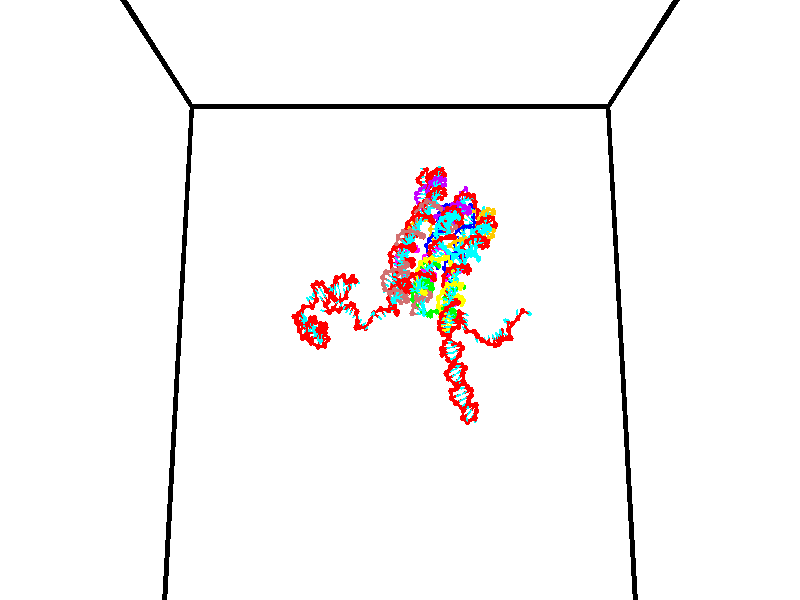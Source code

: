 // switches for output
#declare DRAW_BASES = 1; // possible values are 0, 1; only relevant for DNA ribbons
#declare DRAW_BASES_TYPE = 3; // possible values are 1, 2, 3; only relevant for DNA ribbons
#declare DRAW_FOG = 0; // set to 1 to enable fog

#include "colors.inc"

#include "transforms.inc"
background { rgb <1, 1, 1>}

#default {
   normal{
       ripples 0.25
       frequency 0.20
       turbulence 0.2
       lambda 5
   }
	finish {
		phong 0.1
		phong_size 40.
	}
}

// original window dimensions: 1024x640


// camera settings

camera {
	sky <0, 0.179814, -0.983701>
	up <0, 0.179814, -0.983701>
	right 1.6 * <1, 0, 0>
	location <35, 94.9851, 44.8844>
	look_at <35, 29.7336, 32.9568>
	direction <0, -65.2515, -11.9276>
	angle 67.0682
}


# declare cpy_camera_pos = <35, 94.9851, 44.8844>;
# if (DRAW_FOG = 1)
fog {
	fog_type 2
	up vnormalize(cpy_camera_pos)
	color rgbt<1,1,1,0.3>
	distance 1e-5
	fog_alt 3e-3
	fog_offset 56
}
# end


// LIGHTS

# declare lum = 6;
global_settings {
	ambient_light rgb lum * <0.05, 0.05, 0.05>
	max_trace_level 15
}# declare cpy_direct_light_amount = 0.25;
light_source
{	1000 * <-1, -1.16352, -0.803886>,
	rgb lum * cpy_direct_light_amount
	parallel
}

light_source
{	1000 * <1, 1.16352, 0.803886>,
	rgb lum * cpy_direct_light_amount
	parallel
}

// strand 0

// nucleotide -1

// particle -1
sphere {
	<24.344654, 35.100964, 35.338783> 0.250000
	pigment { color rgbt <1,0,0,0> }
	no_shadow
}
cylinder {
	<24.657181, 34.904808, 35.184349>,  <24.844698, 34.787117, 35.091690>, 0.100000
	pigment { color rgbt <1,0,0,0> }
	no_shadow
}
cylinder {
	<24.657181, 34.904808, 35.184349>,  <24.344654, 35.100964, 35.338783>, 0.100000
	pigment { color rgbt <1,0,0,0> }
	no_shadow
}

// particle -1
sphere {
	<24.657181, 34.904808, 35.184349> 0.100000
	pigment { color rgbt <1,0,0,0> }
	no_shadow
}
sphere {
	0, 1
	scale<0.080000,0.200000,0.300000>
	matrix <0.622547, 0.568267, 0.538060,
		-0.044456, -0.660754, 0.749285,
		0.781319, -0.490385, -0.386087,
		24.891577, 34.757694, 35.068523>
	pigment { color rgbt <0,1,1,0> }
	no_shadow
}
cylinder {
	<24.749708, 34.976112, 35.935890>,  <24.344654, 35.100964, 35.338783>, 0.130000
	pigment { color rgbt <1,0,0,0> }
	no_shadow
}

// nucleotide -1

// particle -1
sphere {
	<24.749708, 34.976112, 35.935890> 0.250000
	pigment { color rgbt <1,0,0,0> }
	no_shadow
}
cylinder {
	<25.001640, 34.990944, 35.625549>,  <25.152800, 34.999844, 35.439346>, 0.100000
	pigment { color rgbt <1,0,0,0> }
	no_shadow
}
cylinder {
	<25.001640, 34.990944, 35.625549>,  <24.749708, 34.976112, 35.935890>, 0.100000
	pigment { color rgbt <1,0,0,0> }
	no_shadow
}

// particle -1
sphere {
	<25.001640, 34.990944, 35.625549> 0.100000
	pigment { color rgbt <1,0,0,0> }
	no_shadow
}
sphere {
	0, 1
	scale<0.080000,0.200000,0.300000>
	matrix <0.629079, 0.561543, 0.537521,
		0.455605, -0.826616, 0.330348,
		0.629829, 0.037083, -0.775849,
		25.190588, 35.002068, 35.392796>
	pigment { color rgbt <0,1,1,0> }
	no_shadow
}
cylinder {
	<25.445347, 34.766239, 36.168468>,  <24.749708, 34.976112, 35.935890>, 0.130000
	pigment { color rgbt <1,0,0,0> }
	no_shadow
}

// nucleotide -1

// particle -1
sphere {
	<25.445347, 34.766239, 36.168468> 0.250000
	pigment { color rgbt <1,0,0,0> }
	no_shadow
}
cylinder {
	<25.469395, 35.013954, 35.855328>,  <25.483824, 35.162582, 35.667442>, 0.100000
	pigment { color rgbt <1,0,0,0> }
	no_shadow
}
cylinder {
	<25.469395, 35.013954, 35.855328>,  <25.445347, 34.766239, 36.168468>, 0.100000
	pigment { color rgbt <1,0,0,0> }
	no_shadow
}

// particle -1
sphere {
	<25.469395, 35.013954, 35.855328> 0.100000
	pigment { color rgbt <1,0,0,0> }
	no_shadow
}
sphere {
	0, 1
	scale<0.080000,0.200000,0.300000>
	matrix <0.465071, 0.676572, 0.570929,
		0.883230, -0.398409, -0.247337,
		0.060121, 0.619291, -0.782856,
		25.487431, 35.199741, 35.620472>
	pigment { color rgbt <0,1,1,0> }
	no_shadow
}
cylinder {
	<26.073357, 35.011810, 36.143547>,  <25.445347, 34.766239, 36.168468>, 0.130000
	pigment { color rgbt <1,0,0,0> }
	no_shadow
}

// nucleotide -1

// particle -1
sphere {
	<26.073357, 35.011810, 36.143547> 0.250000
	pigment { color rgbt <1,0,0,0> }
	no_shadow
}
cylinder {
	<25.836933, 35.283127, 35.968929>,  <25.695080, 35.445919, 35.864159>, 0.100000
	pigment { color rgbt <1,0,0,0> }
	no_shadow
}
cylinder {
	<25.836933, 35.283127, 35.968929>,  <26.073357, 35.011810, 36.143547>, 0.100000
	pigment { color rgbt <1,0,0,0> }
	no_shadow
}

// particle -1
sphere {
	<25.836933, 35.283127, 35.968929> 0.100000
	pigment { color rgbt <1,0,0,0> }
	no_shadow
}
sphere {
	0, 1
	scale<0.080000,0.200000,0.300000>
	matrix <0.534447, 0.734663, 0.417894,
		0.604166, 0.013691, -0.796741,
		-0.591058, 0.678293, -0.436542,
		25.659616, 35.486614, 35.837967>
	pigment { color rgbt <0,1,1,0> }
	no_shadow
}
cylinder {
	<26.617922, 35.597286, 35.861004>,  <26.073357, 35.011810, 36.143547>, 0.130000
	pigment { color rgbt <1,0,0,0> }
	no_shadow
}

// nucleotide -1

// particle -1
sphere {
	<26.617922, 35.597286, 35.861004> 0.250000
	pigment { color rgbt <1,0,0,0> }
	no_shadow
}
cylinder {
	<26.260784, 35.761311, 35.935493>,  <26.046501, 35.859726, 35.980186>, 0.100000
	pigment { color rgbt <1,0,0,0> }
	no_shadow
}
cylinder {
	<26.260784, 35.761311, 35.935493>,  <26.617922, 35.597286, 35.861004>, 0.100000
	pigment { color rgbt <1,0,0,0> }
	no_shadow
}

// particle -1
sphere {
	<26.260784, 35.761311, 35.935493> 0.100000
	pigment { color rgbt <1,0,0,0> }
	no_shadow
}
sphere {
	0, 1
	scale<0.080000,0.200000,0.300000>
	matrix <0.450324, 0.807189, 0.381647,
		0.006178, 0.424614, -0.905354,
		-0.892844, 0.410061, 0.186227,
		25.992931, 35.884327, 35.991360>
	pigment { color rgbt <0,1,1,0> }
	no_shadow
}
cylinder {
	<26.607325, 36.258591, 35.660526>,  <26.617922, 35.597286, 35.861004>, 0.130000
	pigment { color rgbt <1,0,0,0> }
	no_shadow
}

// nucleotide -1

// particle -1
sphere {
	<26.607325, 36.258591, 35.660526> 0.250000
	pigment { color rgbt <1,0,0,0> }
	no_shadow
}
cylinder {
	<26.383032, 36.290627, 35.990173>,  <26.248457, 36.309849, 36.187962>, 0.100000
	pigment { color rgbt <1,0,0,0> }
	no_shadow
}
cylinder {
	<26.383032, 36.290627, 35.990173>,  <26.607325, 36.258591, 35.660526>, 0.100000
	pigment { color rgbt <1,0,0,0> }
	no_shadow
}

// particle -1
sphere {
	<26.383032, 36.290627, 35.990173> 0.100000
	pigment { color rgbt <1,0,0,0> }
	no_shadow
}
sphere {
	0, 1
	scale<0.080000,0.200000,0.300000>
	matrix <0.618150, 0.702690, 0.352303,
		-0.550884, 0.706975, -0.443525,
		-0.560730, 0.080086, 0.824117,
		26.214813, 36.314651, 36.237408>
	pigment { color rgbt <0,1,1,0> }
	no_shadow
}
cylinder {
	<26.308538, 36.961109, 35.796597>,  <26.607325, 36.258591, 35.660526>, 0.130000
	pigment { color rgbt <1,0,0,0> }
	no_shadow
}

// nucleotide -1

// particle -1
sphere {
	<26.308538, 36.961109, 35.796597> 0.250000
	pigment { color rgbt <1,0,0,0> }
	no_shadow
}
cylinder {
	<26.374424, 36.753651, 36.132183>,  <26.413956, 36.629173, 36.333534>, 0.100000
	pigment { color rgbt <1,0,0,0> }
	no_shadow
}
cylinder {
	<26.374424, 36.753651, 36.132183>,  <26.308538, 36.961109, 35.796597>, 0.100000
	pigment { color rgbt <1,0,0,0> }
	no_shadow
}

// particle -1
sphere {
	<26.374424, 36.753651, 36.132183> 0.100000
	pigment { color rgbt <1,0,0,0> }
	no_shadow
}
sphere {
	0, 1
	scale<0.080000,0.200000,0.300000>
	matrix <0.440131, 0.799857, 0.408060,
		-0.882697, 0.302044, 0.360021,
		0.164713, -0.518650, 0.838971,
		26.423838, 36.598057, 36.383873>
	pigment { color rgbt <0,1,1,0> }
	no_shadow
}
cylinder {
	<26.053825, 37.419758, 36.369995>,  <26.308538, 36.961109, 35.796597>, 0.130000
	pigment { color rgbt <1,0,0,0> }
	no_shadow
}

// nucleotide -1

// particle -1
sphere {
	<26.053825, 37.419758, 36.369995> 0.250000
	pigment { color rgbt <1,0,0,0> }
	no_shadow
}
cylinder {
	<26.304106, 37.137699, 36.503418>,  <26.454275, 36.968464, 36.583473>, 0.100000
	pigment { color rgbt <1,0,0,0> }
	no_shadow
}
cylinder {
	<26.304106, 37.137699, 36.503418>,  <26.053825, 37.419758, 36.369995>, 0.100000
	pigment { color rgbt <1,0,0,0> }
	no_shadow
}

// particle -1
sphere {
	<26.304106, 37.137699, 36.503418> 0.100000
	pigment { color rgbt <1,0,0,0> }
	no_shadow
}
sphere {
	0, 1
	scale<0.080000,0.200000,0.300000>
	matrix <0.404236, 0.658819, 0.634468,
		-0.667150, -0.262152, 0.697272,
		0.625703, -0.705148, 0.333560,
		26.491817, 36.926155, 36.603485>
	pigment { color rgbt <0,1,1,0> }
	no_shadow
}
cylinder {
	<26.023100, 37.333740, 37.157871>,  <26.053825, 37.419758, 36.369995>, 0.130000
	pigment { color rgbt <1,0,0,0> }
	no_shadow
}

// nucleotide -1

// particle -1
sphere {
	<26.023100, 37.333740, 37.157871> 0.250000
	pigment { color rgbt <1,0,0,0> }
	no_shadow
}
cylinder {
	<26.380888, 37.212048, 37.026806>,  <26.595560, 37.139030, 36.948166>, 0.100000
	pigment { color rgbt <1,0,0,0> }
	no_shadow
}
cylinder {
	<26.380888, 37.212048, 37.026806>,  <26.023100, 37.333740, 37.157871>, 0.100000
	pigment { color rgbt <1,0,0,0> }
	no_shadow
}

// particle -1
sphere {
	<26.380888, 37.212048, 37.026806> 0.100000
	pigment { color rgbt <1,0,0,0> }
	no_shadow
}
sphere {
	0, 1
	scale<0.080000,0.200000,0.300000>
	matrix <0.447106, 0.601641, 0.661909,
		-0.004240, -0.738559, 0.674176,
		0.894471, -0.304235, -0.327663,
		26.649229, 37.120777, 36.928505>
	pigment { color rgbt <0,1,1,0> }
	no_shadow
}
cylinder {
	<26.443913, 37.221893, 37.801323>,  <26.023100, 37.333740, 37.157871>, 0.130000
	pigment { color rgbt <1,0,0,0> }
	no_shadow
}

// nucleotide -1

// particle -1
sphere {
	<26.443913, 37.221893, 37.801323> 0.250000
	pigment { color rgbt <1,0,0,0> }
	no_shadow
}
cylinder {
	<26.685276, 37.276150, 37.487000>,  <26.830095, 37.308704, 37.298405>, 0.100000
	pigment { color rgbt <1,0,0,0> }
	no_shadow
}
cylinder {
	<26.685276, 37.276150, 37.487000>,  <26.443913, 37.221893, 37.801323>, 0.100000
	pigment { color rgbt <1,0,0,0> }
	no_shadow
}

// particle -1
sphere {
	<26.685276, 37.276150, 37.487000> 0.100000
	pigment { color rgbt <1,0,0,0> }
	no_shadow
}
sphere {
	0, 1
	scale<0.080000,0.200000,0.300000>
	matrix <0.601211, 0.569993, 0.560047,
		0.523871, -0.810376, 0.262392,
		0.603410, 0.135639, -0.785810,
		26.866299, 37.316841, 37.251255>
	pigment { color rgbt <0,1,1,0> }
	no_shadow
}
cylinder {
	<27.133984, 37.135002, 38.120644>,  <26.443913, 37.221893, 37.801323>, 0.130000
	pigment { color rgbt <1,0,0,0> }
	no_shadow
}

// nucleotide -1

// particle -1
sphere {
	<27.133984, 37.135002, 38.120644> 0.250000
	pigment { color rgbt <1,0,0,0> }
	no_shadow
}
cylinder {
	<27.185005, 37.321274, 37.770359>,  <27.215618, 37.433037, 37.560188>, 0.100000
	pigment { color rgbt <1,0,0,0> }
	no_shadow
}
cylinder {
	<27.185005, 37.321274, 37.770359>,  <27.133984, 37.135002, 38.120644>, 0.100000
	pigment { color rgbt <1,0,0,0> }
	no_shadow
}

// particle -1
sphere {
	<27.185005, 37.321274, 37.770359> 0.100000
	pigment { color rgbt <1,0,0,0> }
	no_shadow
}
sphere {
	0, 1
	scale<0.080000,0.200000,0.300000>
	matrix <0.465844, 0.751350, 0.467400,
		0.875625, -0.467563, -0.121098,
		0.127552, 0.465680, -0.875713,
		27.223270, 37.460979, 37.507645>
	pigment { color rgbt <0,1,1,0> }
	no_shadow
}
cylinder {
	<27.779844, 37.481670, 38.074326>,  <27.133984, 37.135002, 38.120644>, 0.130000
	pigment { color rgbt <1,0,0,0> }
	no_shadow
}

// nucleotide -1

// particle -1
sphere {
	<27.779844, 37.481670, 38.074326> 0.250000
	pigment { color rgbt <1,0,0,0> }
	no_shadow
}
cylinder {
	<27.587955, 37.689949, 37.791840>,  <27.472822, 37.814915, 37.622349>, 0.100000
	pigment { color rgbt <1,0,0,0> }
	no_shadow
}
cylinder {
	<27.587955, 37.689949, 37.791840>,  <27.779844, 37.481670, 38.074326>, 0.100000
	pigment { color rgbt <1,0,0,0> }
	no_shadow
}

// particle -1
sphere {
	<27.587955, 37.689949, 37.791840> 0.100000
	pigment { color rgbt <1,0,0,0> }
	no_shadow
}
sphere {
	0, 1
	scale<0.080000,0.200000,0.300000>
	matrix <0.197110, 0.848259, 0.491532,
		0.854993, 0.096597, -0.509564,
		-0.479723, 0.520697, -0.706215,
		27.444038, 37.846157, 37.579975>
	pigment { color rgbt <0,1,1,0> }
	no_shadow
}
cylinder {
	<28.166653, 38.089863, 37.617741>,  <27.779844, 37.481670, 38.074326>, 0.130000
	pigment { color rgbt <1,0,0,0> }
	no_shadow
}

// nucleotide -1

// particle -1
sphere {
	<28.166653, 38.089863, 37.617741> 0.250000
	pigment { color rgbt <1,0,0,0> }
	no_shadow
}
cylinder {
	<27.777777, 38.173679, 37.659576>,  <27.544451, 38.223969, 37.684677>, 0.100000
	pigment { color rgbt <1,0,0,0> }
	no_shadow
}
cylinder {
	<27.777777, 38.173679, 37.659576>,  <28.166653, 38.089863, 37.617741>, 0.100000
	pigment { color rgbt <1,0,0,0> }
	no_shadow
}

// particle -1
sphere {
	<27.777777, 38.173679, 37.659576> 0.100000
	pigment { color rgbt <1,0,0,0> }
	no_shadow
}
sphere {
	0, 1
	scale<0.080000,0.200000,0.300000>
	matrix <0.233167, 0.907800, 0.348615,
		-0.021896, 0.363307, -0.931412,
		-0.972190, 0.209542, 0.104588,
		27.486120, 38.236542, 37.690952>
	pigment { color rgbt <0,1,1,0> }
	no_shadow
}
cylinder {
	<27.931566, 38.612179, 37.188438>,  <28.166653, 38.089863, 37.617741>, 0.130000
	pigment { color rgbt <1,0,0,0> }
	no_shadow
}

// nucleotide -1

// particle -1
sphere {
	<27.931566, 38.612179, 37.188438> 0.250000
	pigment { color rgbt <1,0,0,0> }
	no_shadow
}
cylinder {
	<27.717752, 38.588608, 37.525673>,  <27.589464, 38.574463, 37.728016>, 0.100000
	pigment { color rgbt <1,0,0,0> }
	no_shadow
}
cylinder {
	<27.717752, 38.588608, 37.525673>,  <27.931566, 38.612179, 37.188438>, 0.100000
	pigment { color rgbt <1,0,0,0> }
	no_shadow
}

// particle -1
sphere {
	<27.717752, 38.588608, 37.525673> 0.100000
	pigment { color rgbt <1,0,0,0> }
	no_shadow
}
sphere {
	0, 1
	scale<0.080000,0.200000,0.300000>
	matrix <0.132978, 0.979276, 0.152759,
		-0.834619, 0.193768, -0.515622,
		-0.534536, -0.058930, 0.843089,
		27.557392, 38.570930, 37.778599>
	pigment { color rgbt <0,1,1,0> }
	no_shadow
}
cylinder {
	<27.533571, 39.294167, 37.141605>,  <27.931566, 38.612179, 37.188438>, 0.130000
	pigment { color rgbt <1,0,0,0> }
	no_shadow
}

// nucleotide -1

// particle -1
sphere {
	<27.533571, 39.294167, 37.141605> 0.250000
	pigment { color rgbt <1,0,0,0> }
	no_shadow
}
cylinder {
	<27.550701, 39.127022, 37.504604>,  <27.560978, 39.026733, 37.722404>, 0.100000
	pigment { color rgbt <1,0,0,0> }
	no_shadow
}
cylinder {
	<27.550701, 39.127022, 37.504604>,  <27.533571, 39.294167, 37.141605>, 0.100000
	pigment { color rgbt <1,0,0,0> }
	no_shadow
}

// particle -1
sphere {
	<27.550701, 39.127022, 37.504604> 0.100000
	pigment { color rgbt <1,0,0,0> }
	no_shadow
}
sphere {
	0, 1
	scale<0.080000,0.200000,0.300000>
	matrix <0.040930, 0.908306, 0.416299,
		-0.998244, 0.019317, 0.056000,
		0.042823, -0.417861, 0.907502,
		27.563549, 39.001663, 37.776855>
	pigment { color rgbt <0,1,1,0> }
	no_shadow
}
cylinder {
	<27.264307, 38.528404, 36.934067>,  <27.533571, 39.294167, 37.141605>, 0.130000
	pigment { color rgbt <1,0,0,0> }
	no_shadow
}

// nucleotide -1

// particle -1
sphere {
	<27.264307, 38.528404, 36.934067> 0.250000
	pigment { color rgbt <1,0,0,0> }
	no_shadow
}
cylinder {
	<27.467653, 38.229996, 37.106121>,  <27.589661, 38.050949, 37.209354>, 0.100000
	pigment { color rgbt <1,0,0,0> }
	no_shadow
}
cylinder {
	<27.467653, 38.229996, 37.106121>,  <27.264307, 38.528404, 36.934067>, 0.100000
	pigment { color rgbt <1,0,0,0> }
	no_shadow
}

// particle -1
sphere {
	<27.467653, 38.229996, 37.106121> 0.100000
	pigment { color rgbt <1,0,0,0> }
	no_shadow
}
sphere {
	0, 1
	scale<0.080000,0.200000,0.300000>
	matrix <-0.619960, -0.663734, -0.418459,
		0.597673, -0.053933, -0.799924,
		0.508368, -0.746022, 0.430132,
		27.620163, 38.006187, 37.235161>
	pigment { color rgbt <0,1,1,0> }
	no_shadow
}
cylinder {
	<27.405916, 38.065697, 36.401287>,  <27.264307, 38.528404, 36.934067>, 0.130000
	pigment { color rgbt <1,0,0,0> }
	no_shadow
}

// nucleotide -1

// particle -1
sphere {
	<27.405916, 38.065697, 36.401287> 0.250000
	pigment { color rgbt <1,0,0,0> }
	no_shadow
}
cylinder {
	<27.390314, 37.862587, 36.745529>,  <27.380953, 37.740723, 36.952076>, 0.100000
	pigment { color rgbt <1,0,0,0> }
	no_shadow
}
cylinder {
	<27.390314, 37.862587, 36.745529>,  <27.405916, 38.065697, 36.401287>, 0.100000
	pigment { color rgbt <1,0,0,0> }
	no_shadow
}

// particle -1
sphere {
	<27.390314, 37.862587, 36.745529> 0.100000
	pigment { color rgbt <1,0,0,0> }
	no_shadow
}
sphere {
	0, 1
	scale<0.080000,0.200000,0.300000>
	matrix <-0.570248, -0.695931, -0.436460,
		0.820546, -0.507784, -0.262411,
		-0.039007, -0.507774, 0.860606,
		27.378613, 37.710255, 37.003712>
	pigment { color rgbt <0,1,1,0> }
	no_shadow
}
cylinder {
	<27.800779, 37.400951, 36.365322>,  <27.405916, 38.065697, 36.401287>, 0.130000
	pigment { color rgbt <1,0,0,0> }
	no_shadow
}

// nucleotide -1

// particle -1
sphere {
	<27.800779, 37.400951, 36.365322> 0.250000
	pigment { color rgbt <1,0,0,0> }
	no_shadow
}
cylinder {
	<27.522917, 37.374519, 36.651840>,  <27.356199, 37.358658, 36.823753>, 0.100000
	pigment { color rgbt <1,0,0,0> }
	no_shadow
}
cylinder {
	<27.522917, 37.374519, 36.651840>,  <27.800779, 37.400951, 36.365322>, 0.100000
	pigment { color rgbt <1,0,0,0> }
	no_shadow
}

// particle -1
sphere {
	<27.522917, 37.374519, 36.651840> 0.100000
	pigment { color rgbt <1,0,0,0> }
	no_shadow
}
sphere {
	0, 1
	scale<0.080000,0.200000,0.300000>
	matrix <-0.453131, -0.733172, -0.507080,
		0.558680, -0.676825, 0.479360,
		-0.694658, -0.066083, 0.716299,
		27.314520, 37.354694, 36.866730>
	pigment { color rgbt <0,1,1,0> }
	no_shadow
}
cylinder {
	<27.779461, 36.662571, 36.486549>,  <27.800779, 37.400951, 36.365322>, 0.130000
	pigment { color rgbt <1,0,0,0> }
	no_shadow
}

// nucleotide -1

// particle -1
sphere {
	<27.779461, 36.662571, 36.486549> 0.250000
	pigment { color rgbt <1,0,0,0> }
	no_shadow
}
cylinder {
	<27.440653, 36.813297, 36.636517>,  <27.237368, 36.903732, 36.726498>, 0.100000
	pigment { color rgbt <1,0,0,0> }
	no_shadow
}
cylinder {
	<27.440653, 36.813297, 36.636517>,  <27.779461, 36.662571, 36.486549>, 0.100000
	pigment { color rgbt <1,0,0,0> }
	no_shadow
}

// particle -1
sphere {
	<27.440653, 36.813297, 36.636517> 0.100000
	pigment { color rgbt <1,0,0,0> }
	no_shadow
}
sphere {
	0, 1
	scale<0.080000,0.200000,0.300000>
	matrix <-0.518611, -0.740555, -0.427343,
		0.116619, -0.556406, 0.822686,
		-0.847020, 0.376818, 0.374920,
		27.186546, 36.926342, 36.748993>
	pigment { color rgbt <0,1,1,0> }
	no_shadow
}
cylinder {
	<27.503641, 36.093662, 36.940880>,  <27.779461, 36.662571, 36.486549>, 0.130000
	pigment { color rgbt <1,0,0,0> }
	no_shadow
}

// nucleotide -1

// particle -1
sphere {
	<27.503641, 36.093662, 36.940880> 0.250000
	pigment { color rgbt <1,0,0,0> }
	no_shadow
}
cylinder {
	<27.219515, 36.353676, 36.832878>,  <27.049038, 36.509686, 36.768078>, 0.100000
	pigment { color rgbt <1,0,0,0> }
	no_shadow
}
cylinder {
	<27.219515, 36.353676, 36.832878>,  <27.503641, 36.093662, 36.940880>, 0.100000
	pigment { color rgbt <1,0,0,0> }
	no_shadow
}

// particle -1
sphere {
	<27.219515, 36.353676, 36.832878> 0.100000
	pigment { color rgbt <1,0,0,0> }
	no_shadow
}
sphere {
	0, 1
	scale<0.080000,0.200000,0.300000>
	matrix <-0.438788, -0.708863, -0.552248,
		-0.550376, -0.273798, 0.788746,
		-0.710318, 0.650037, -0.270002,
		27.006420, 36.548687, 36.751877>
	pigment { color rgbt <0,1,1,0> }
	no_shadow
}
cylinder {
	<26.771921, 35.817242, 37.100014>,  <27.503641, 36.093662, 36.940880>, 0.130000
	pigment { color rgbt <1,0,0,0> }
	no_shadow
}

// nucleotide -1

// particle -1
sphere {
	<26.771921, 35.817242, 37.100014> 0.250000
	pigment { color rgbt <1,0,0,0> }
	no_shadow
}
cylinder {
	<26.739391, 36.060478, 36.784138>,  <26.719873, 36.206421, 36.594612>, 0.100000
	pigment { color rgbt <1,0,0,0> }
	no_shadow
}
cylinder {
	<26.739391, 36.060478, 36.784138>,  <26.771921, 35.817242, 37.100014>, 0.100000
	pigment { color rgbt <1,0,0,0> }
	no_shadow
}

// particle -1
sphere {
	<26.739391, 36.060478, 36.784138> 0.100000
	pigment { color rgbt <1,0,0,0> }
	no_shadow
}
sphere {
	0, 1
	scale<0.080000,0.200000,0.300000>
	matrix <-0.503058, -0.709033, -0.494172,
		-0.860418, 0.357073, 0.363565,
		-0.081324, 0.608088, -0.789693,
		26.714994, 36.242905, 36.547230>
	pigment { color rgbt <0,1,1,0> }
	no_shadow
}
cylinder {
	<25.996874, 36.097118, 37.367920>,  <26.771921, 35.817242, 37.100014>, 0.130000
	pigment { color rgbt <1,0,0,0> }
	no_shadow
}

// nucleotide -1

// particle -1
sphere {
	<25.996874, 36.097118, 37.367920> 0.250000
	pigment { color rgbt <1,0,0,0> }
	no_shadow
}
cylinder {
	<26.058973, 36.355141, 37.068642>,  <26.096233, 36.509956, 36.889076>, 0.100000
	pigment { color rgbt <1,0,0,0> }
	no_shadow
}
cylinder {
	<26.058973, 36.355141, 37.068642>,  <25.996874, 36.097118, 37.367920>, 0.100000
	pigment { color rgbt <1,0,0,0> }
	no_shadow
}

// particle -1
sphere {
	<26.058973, 36.355141, 37.068642> 0.100000
	pigment { color rgbt <1,0,0,0> }
	no_shadow
}
sphere {
	0, 1
	scale<0.080000,0.200000,0.300000>
	matrix <-0.642957, -0.509029, -0.572272,
		-0.750003, 0.569903, 0.335718,
		0.155249, 0.645058, -0.748197,
		26.105549, 36.548656, 36.844181>
	pigment { color rgbt <0,1,1,0> }
	no_shadow
}
cylinder {
	<25.473141, 36.399822, 37.298832>,  <25.996874, 36.097118, 37.367920>, 0.130000
	pigment { color rgbt <1,0,0,0> }
	no_shadow
}

// nucleotide -1

// particle -1
sphere {
	<25.473141, 36.399822, 37.298832> 0.250000
	pigment { color rgbt <1,0,0,0> }
	no_shadow
}
cylinder {
	<25.675289, 36.390766, 36.953789>,  <25.796577, 36.385330, 36.746765>, 0.100000
	pigment { color rgbt <1,0,0,0> }
	no_shadow
}
cylinder {
	<25.675289, 36.390766, 36.953789>,  <25.473141, 36.399822, 37.298832>, 0.100000
	pigment { color rgbt <1,0,0,0> }
	no_shadow
}

// particle -1
sphere {
	<25.675289, 36.390766, 36.953789> 0.100000
	pigment { color rgbt <1,0,0,0> }
	no_shadow
}
sphere {
	0, 1
	scale<0.080000,0.200000,0.300000>
	matrix <-0.726060, -0.551360, -0.410900,
		-0.466301, 0.833960, -0.295083,
		0.505371, -0.022645, -0.862605,
		25.826900, 36.383972, 36.695007>
	pigment { color rgbt <0,1,1,0> }
	no_shadow
}
cylinder {
	<25.108217, 36.137749, 36.669899>,  <25.473141, 36.399822, 37.298832>, 0.130000
	pigment { color rgbt <1,0,0,0> }
	no_shadow
}

// nucleotide -1

// particle -1
sphere {
	<25.108217, 36.137749, 36.669899> 0.250000
	pigment { color rgbt <1,0,0,0> }
	no_shadow
}
cylinder {
	<25.440758, 36.241932, 36.473526>,  <25.640282, 36.304443, 36.355701>, 0.100000
	pigment { color rgbt <1,0,0,0> }
	no_shadow
}
cylinder {
	<25.440758, 36.241932, 36.473526>,  <25.108217, 36.137749, 36.669899>, 0.100000
	pigment { color rgbt <1,0,0,0> }
	no_shadow
}

// particle -1
sphere {
	<25.440758, 36.241932, 36.473526> 0.100000
	pigment { color rgbt <1,0,0,0> }
	no_shadow
}
sphere {
	0, 1
	scale<0.080000,0.200000,0.300000>
	matrix <-0.345965, -0.448784, -0.823955,
		-0.434931, 0.854841, -0.282986,
		0.831350, 0.260460, -0.490935,
		25.690163, 36.320068, 36.326244>
	pigment { color rgbt <0,1,1,0> }
	no_shadow
}
cylinder {
	<24.849756, 36.396557, 36.011097>,  <25.108217, 36.137749, 36.669899>, 0.130000
	pigment { color rgbt <1,0,0,0> }
	no_shadow
}

// nucleotide -1

// particle -1
sphere {
	<24.849756, 36.396557, 36.011097> 0.250000
	pigment { color rgbt <1,0,0,0> }
	no_shadow
}
cylinder {
	<25.221731, 36.249760, 36.001862>,  <25.444916, 36.161682, 35.996319>, 0.100000
	pigment { color rgbt <1,0,0,0> }
	no_shadow
}
cylinder {
	<25.221731, 36.249760, 36.001862>,  <24.849756, 36.396557, 36.011097>, 0.100000
	pigment { color rgbt <1,0,0,0> }
	no_shadow
}

// particle -1
sphere {
	<25.221731, 36.249760, 36.001862> 0.100000
	pigment { color rgbt <1,0,0,0> }
	no_shadow
}
sphere {
	0, 1
	scale<0.080000,0.200000,0.300000>
	matrix <-0.285179, -0.680138, -0.675341,
		0.232141, 0.634610, -0.737144,
		0.929937, -0.366992, -0.023090,
		25.500713, 36.139664, 35.994934>
	pigment { color rgbt <0,1,1,0> }
	no_shadow
}
cylinder {
	<25.044483, 36.511929, 35.349586>,  <24.849756, 36.396557, 36.011097>, 0.130000
	pigment { color rgbt <1,0,0,0> }
	no_shadow
}

// nucleotide -1

// particle -1
sphere {
	<25.044483, 36.511929, 35.349586> 0.250000
	pigment { color rgbt <1,0,0,0> }
	no_shadow
}
cylinder {
	<25.239426, 36.199615, 35.505978>,  <25.356392, 36.012226, 35.599812>, 0.100000
	pigment { color rgbt <1,0,0,0> }
	no_shadow
}
cylinder {
	<25.239426, 36.199615, 35.505978>,  <25.044483, 36.511929, 35.349586>, 0.100000
	pigment { color rgbt <1,0,0,0> }
	no_shadow
}

// particle -1
sphere {
	<25.239426, 36.199615, 35.505978> 0.100000
	pigment { color rgbt <1,0,0,0> }
	no_shadow
}
sphere {
	0, 1
	scale<0.080000,0.200000,0.300000>
	matrix <-0.292835, -0.567962, -0.769199,
		0.822636, 0.260383, -0.505441,
		0.487357, -0.780782, 0.390977,
		25.385633, 35.965382, 35.623272>
	pigment { color rgbt <0,1,1,0> }
	no_shadow
}
cylinder {
	<25.472466, 36.146618, 34.707729>,  <25.044483, 36.511929, 35.349586>, 0.130000
	pigment { color rgbt <1,0,0,0> }
	no_shadow
}

// nucleotide -1

// particle -1
sphere {
	<25.472466, 36.146618, 34.707729> 0.250000
	pigment { color rgbt <1,0,0,0> }
	no_shadow
}
cylinder {
	<25.362976, 35.894878, 34.998657>,  <25.297283, 35.743835, 35.173214>, 0.100000
	pigment { color rgbt <1,0,0,0> }
	no_shadow
}
cylinder {
	<25.362976, 35.894878, 34.998657>,  <25.472466, 36.146618, 34.707729>, 0.100000
	pigment { color rgbt <1,0,0,0> }
	no_shadow
}

// particle -1
sphere {
	<25.362976, 35.894878, 34.998657> 0.100000
	pigment { color rgbt <1,0,0,0> }
	no_shadow
}
sphere {
	0, 1
	scale<0.080000,0.200000,0.300000>
	matrix <-0.291527, -0.666339, -0.686298,
		0.916563, -0.399889, -0.001080,
		-0.273723, -0.629350, 0.727320,
		25.280859, 35.706074, 35.216854>
	pigment { color rgbt <0,1,1,0> }
	no_shadow
}
cylinder {
	<26.300682, 35.965050, 34.674706>,  <25.472466, 36.146618, 34.707729>, 0.130000
	pigment { color rgbt <1,0,0,0> }
	no_shadow
}

// nucleotide -1

// particle -1
sphere {
	<26.300682, 35.965050, 34.674706> 0.250000
	pigment { color rgbt <1,0,0,0> }
	no_shadow
}
cylinder {
	<26.070818, 35.984447, 34.347923>,  <25.932899, 35.996086, 34.151855>, 0.100000
	pigment { color rgbt <1,0,0,0> }
	no_shadow
}
cylinder {
	<26.070818, 35.984447, 34.347923>,  <26.300682, 35.965050, 34.674706>, 0.100000
	pigment { color rgbt <1,0,0,0> }
	no_shadow
}

// particle -1
sphere {
	<26.070818, 35.984447, 34.347923> 0.100000
	pigment { color rgbt <1,0,0,0> }
	no_shadow
}
sphere {
	0, 1
	scale<0.080000,0.200000,0.300000>
	matrix <0.708862, 0.528376, -0.467261,
		0.408996, -0.847624, -0.338016,
		-0.574662, 0.048499, -0.816952,
		25.898420, 35.998997, 34.102837>
	pigment { color rgbt <0,1,1,0> }
	no_shadow
}
cylinder {
	<26.634558, 35.550953, 34.023865>,  <26.300682, 35.965050, 34.674706>, 0.130000
	pigment { color rgbt <1,0,0,0> }
	no_shadow
}

// nucleotide -1

// particle -1
sphere {
	<26.634558, 35.550953, 34.023865> 0.250000
	pigment { color rgbt <1,0,0,0> }
	no_shadow
}
cylinder {
	<26.390844, 35.865135, 33.980358>,  <26.244616, 36.053646, 33.954254>, 0.100000
	pigment { color rgbt <1,0,0,0> }
	no_shadow
}
cylinder {
	<26.390844, 35.865135, 33.980358>,  <26.634558, 35.550953, 34.023865>, 0.100000
	pigment { color rgbt <1,0,0,0> }
	no_shadow
}

// particle -1
sphere {
	<26.390844, 35.865135, 33.980358> 0.100000
	pigment { color rgbt <1,0,0,0> }
	no_shadow
}
sphere {
	0, 1
	scale<0.080000,0.200000,0.300000>
	matrix <0.753792, 0.531147, -0.386886,
		-0.246112, -0.317711, -0.915690,
		-0.609284, 0.785457, -0.108766,
		26.208059, 36.100773, 33.947727>
	pigment { color rgbt <0,1,1,0> }
	no_shadow
}
cylinder {
	<26.542013, 35.714111, 33.302479>,  <26.634558, 35.550953, 34.023865>, 0.130000
	pigment { color rgbt <1,0,0,0> }
	no_shadow
}

// nucleotide -1

// particle -1
sphere {
	<26.542013, 35.714111, 33.302479> 0.250000
	pigment { color rgbt <1,0,0,0> }
	no_shadow
}
cylinder {
	<26.498987, 36.036739, 33.534988>,  <26.473171, 36.230316, 33.674492>, 0.100000
	pigment { color rgbt <1,0,0,0> }
	no_shadow
}
cylinder {
	<26.498987, 36.036739, 33.534988>,  <26.542013, 35.714111, 33.302479>, 0.100000
	pigment { color rgbt <1,0,0,0> }
	no_shadow
}

// particle -1
sphere {
	<26.498987, 36.036739, 33.534988> 0.100000
	pigment { color rgbt <1,0,0,0> }
	no_shadow
}
sphere {
	0, 1
	scale<0.080000,0.200000,0.300000>
	matrix <0.790906, 0.423684, -0.441542,
		-0.602410, 0.412237, -0.683493,
		-0.107565, 0.806568, 0.581272,
		26.466717, 36.278709, 33.709370>
	pigment { color rgbt <0,1,1,0> }
	no_shadow
}
cylinder {
	<26.378454, 36.340904, 32.959763>,  <26.542013, 35.714111, 33.302479>, 0.130000
	pigment { color rgbt <1,0,0,0> }
	no_shadow
}

// nucleotide -1

// particle -1
sphere {
	<26.378454, 36.340904, 32.959763> 0.250000
	pigment { color rgbt <1,0,0,0> }
	no_shadow
}
cylinder {
	<26.636261, 36.382816, 33.262714>,  <26.790945, 36.407963, 33.444485>, 0.100000
	pigment { color rgbt <1,0,0,0> }
	no_shadow
}
cylinder {
	<26.636261, 36.382816, 33.262714>,  <26.378454, 36.340904, 32.959763>, 0.100000
	pigment { color rgbt <1,0,0,0> }
	no_shadow
}

// particle -1
sphere {
	<26.636261, 36.382816, 33.262714> 0.100000
	pigment { color rgbt <1,0,0,0> }
	no_shadow
}
sphere {
	0, 1
	scale<0.080000,0.200000,0.300000>
	matrix <0.694463, 0.334186, -0.637213,
		-0.319870, 0.936665, 0.142625,
		0.644518, 0.104778, 0.757376,
		26.829617, 36.414249, 33.489925>
	pigment { color rgbt <0,1,1,0> }
	no_shadow
}
cylinder {
	<26.829367, 36.926407, 32.849190>,  <26.378454, 36.340904, 32.959763>, 0.130000
	pigment { color rgbt <1,0,0,0> }
	no_shadow
}

// nucleotide -1

// particle -1
sphere {
	<26.829367, 36.926407, 32.849190> 0.250000
	pigment { color rgbt <1,0,0,0> }
	no_shadow
}
cylinder {
	<27.038511, 36.734444, 33.130985>,  <27.163998, 36.619267, 33.300060>, 0.100000
	pigment { color rgbt <1,0,0,0> }
	no_shadow
}
cylinder {
	<27.038511, 36.734444, 33.130985>,  <26.829367, 36.926407, 32.849190>, 0.100000
	pigment { color rgbt <1,0,0,0> }
	no_shadow
}

// particle -1
sphere {
	<27.038511, 36.734444, 33.130985> 0.100000
	pigment { color rgbt <1,0,0,0> }
	no_shadow
}
sphere {
	0, 1
	scale<0.080000,0.200000,0.300000>
	matrix <0.852059, 0.270305, -0.448254,
		0.024696, 0.834638, 0.550245,
		0.522864, -0.479911, 0.704485,
		27.195370, 36.590469, 33.342331>
	pigment { color rgbt <0,1,1,0> }
	no_shadow
}
cylinder {
	<27.403160, 37.348892, 32.972786>,  <26.829367, 36.926407, 32.849190>, 0.130000
	pigment { color rgbt <1,0,0,0> }
	no_shadow
}

// nucleotide -1

// particle -1
sphere {
	<27.403160, 37.348892, 32.972786> 0.250000
	pigment { color rgbt <1,0,0,0> }
	no_shadow
}
cylinder {
	<27.514885, 37.001499, 33.136597>,  <27.581921, 36.793064, 33.234882>, 0.100000
	pigment { color rgbt <1,0,0,0> }
	no_shadow
}
cylinder {
	<27.514885, 37.001499, 33.136597>,  <27.403160, 37.348892, 32.972786>, 0.100000
	pigment { color rgbt <1,0,0,0> }
	no_shadow
}

// particle -1
sphere {
	<27.514885, 37.001499, 33.136597> 0.100000
	pigment { color rgbt <1,0,0,0> }
	no_shadow
}
sphere {
	0, 1
	scale<0.080000,0.200000,0.300000>
	matrix <0.947443, 0.179985, -0.264495,
		0.156001, 0.461884, 0.873114,
		0.279313, -0.868487, 0.409531,
		27.598679, 36.740952, 33.259457>
	pigment { color rgbt <0,1,1,0> }
	no_shadow
}
cylinder {
	<27.843599, 37.457382, 33.586662>,  <27.403160, 37.348892, 32.972786>, 0.130000
	pigment { color rgbt <1,0,0,0> }
	no_shadow
}

// nucleotide -1

// particle -1
sphere {
	<27.843599, 37.457382, 33.586662> 0.250000
	pigment { color rgbt <1,0,0,0> }
	no_shadow
}
cylinder {
	<27.954639, 37.097713, 33.451359>,  <28.021263, 36.881912, 33.370174>, 0.100000
	pigment { color rgbt <1,0,0,0> }
	no_shadow
}
cylinder {
	<27.954639, 37.097713, 33.451359>,  <27.843599, 37.457382, 33.586662>, 0.100000
	pigment { color rgbt <1,0,0,0> }
	no_shadow
}

// particle -1
sphere {
	<27.954639, 37.097713, 33.451359> 0.100000
	pigment { color rgbt <1,0,0,0> }
	no_shadow
}
sphere {
	0, 1
	scale<0.080000,0.200000,0.300000>
	matrix <0.951389, 0.306199, -0.033171,
		0.133402, -0.312611, 0.940467,
		0.277601, -0.899175, -0.338262,
		28.037920, 36.827961, 33.349880>
	pigment { color rgbt <0,1,1,0> }
	no_shadow
}
cylinder {
	<28.431103, 37.210094, 34.075230>,  <27.843599, 37.457382, 33.586662>, 0.130000
	pigment { color rgbt <1,0,0,0> }
	no_shadow
}

// nucleotide -1

// particle -1
sphere {
	<28.431103, 37.210094, 34.075230> 0.250000
	pigment { color rgbt <1,0,0,0> }
	no_shadow
}
cylinder {
	<28.412216, 37.041023, 33.713211>,  <28.400885, 36.939583, 33.495998>, 0.100000
	pigment { color rgbt <1,0,0,0> }
	no_shadow
}
cylinder {
	<28.412216, 37.041023, 33.713211>,  <28.431103, 37.210094, 34.075230>, 0.100000
	pigment { color rgbt <1,0,0,0> }
	no_shadow
}

// particle -1
sphere {
	<28.412216, 37.041023, 33.713211> 0.100000
	pigment { color rgbt <1,0,0,0> }
	no_shadow
}
sphere {
	0, 1
	scale<0.080000,0.200000,0.300000>
	matrix <0.955215, 0.245870, -0.164661,
		0.292123, -0.872292, 0.392136,
		-0.047218, -0.422675, -0.905050,
		28.398050, 36.914219, 33.441696>
	pigment { color rgbt <0,1,1,0> }
	no_shadow
}
cylinder {
	<28.567314, 36.423676, 34.141449>,  <28.431103, 37.210094, 34.075230>, 0.130000
	pigment { color rgbt <1,0,0,0> }
	no_shadow
}

// nucleotide -1

// particle -1
sphere {
	<28.567314, 36.423676, 34.141449> 0.250000
	pigment { color rgbt <1,0,0,0> }
	no_shadow
}
cylinder {
	<28.596434, 36.223240, 33.796516>,  <28.613905, 36.102978, 33.589558>, 0.100000
	pigment { color rgbt <1,0,0,0> }
	no_shadow
}
cylinder {
	<28.596434, 36.223240, 33.796516>,  <28.567314, 36.423676, 34.141449>, 0.100000
	pigment { color rgbt <1,0,0,0> }
	no_shadow
}

// particle -1
sphere {
	<28.596434, 36.223240, 33.796516> 0.100000
	pigment { color rgbt <1,0,0,0> }
	no_shadow
}
sphere {
	0, 1
	scale<0.080000,0.200000,0.300000>
	matrix <0.991458, 0.130180, 0.008056,
		0.108221, -0.855550, 0.506284,
		0.072801, -0.501087, -0.862329,
		28.618275, 36.072914, 33.537819>
	pigment { color rgbt <0,1,1,0> }
	no_shadow
}
cylinder {
	<29.099897, 35.886452, 34.143864>,  <28.567314, 36.423676, 34.141449>, 0.130000
	pigment { color rgbt <1,0,0,0> }
	no_shadow
}

// nucleotide -1

// particle -1
sphere {
	<29.099897, 35.886452, 34.143864> 0.250000
	pigment { color rgbt <1,0,0,0> }
	no_shadow
}
cylinder {
	<29.039639, 36.045364, 33.781765>,  <29.003483, 36.140713, 33.564507>, 0.100000
	pigment { color rgbt <1,0,0,0> }
	no_shadow
}
cylinder {
	<29.039639, 36.045364, 33.781765>,  <29.099897, 35.886452, 34.143864>, 0.100000
	pigment { color rgbt <1,0,0,0> }
	no_shadow
}

// particle -1
sphere {
	<29.039639, 36.045364, 33.781765> 0.100000
	pigment { color rgbt <1,0,0,0> }
	no_shadow
}
sphere {
	0, 1
	scale<0.080000,0.200000,0.300000>
	matrix <0.988576, 0.065072, -0.135955,
		0.004893, -0.915387, -0.402546,
		-0.150646, 0.397282, -0.905247,
		28.994444, 36.164547, 33.510189>
	pigment { color rgbt <0,1,1,0> }
	no_shadow
}
cylinder {
	<29.606541, 35.633312, 33.824821>,  <29.099897, 35.886452, 34.143864>, 0.130000
	pigment { color rgbt <1,0,0,0> }
	no_shadow
}

// nucleotide -1

// particle -1
sphere {
	<29.606541, 35.633312, 33.824821> 0.250000
	pigment { color rgbt <1,0,0,0> }
	no_shadow
}
cylinder {
	<29.526136, 35.924450, 33.562572>,  <29.477894, 36.099133, 33.405224>, 0.100000
	pigment { color rgbt <1,0,0,0> }
	no_shadow
}
cylinder {
	<29.526136, 35.924450, 33.562572>,  <29.606541, 35.633312, 33.824821>, 0.100000
	pigment { color rgbt <1,0,0,0> }
	no_shadow
}

// particle -1
sphere {
	<29.526136, 35.924450, 33.562572> 0.100000
	pigment { color rgbt <1,0,0,0> }
	no_shadow
}
sphere {
	0, 1
	scale<0.080000,0.200000,0.300000>
	matrix <0.957517, 0.004714, -0.288339,
		-0.206776, -0.685724, -0.697872,
		-0.201010, 0.727846, -0.655618,
		29.465834, 36.142803, 33.365887>
	pigment { color rgbt <0,1,1,0> }
	no_shadow
}
cylinder {
	<29.804192, 35.393112, 33.029396>,  <29.606541, 35.633312, 33.824821>, 0.130000
	pigment { color rgbt <1,0,0,0> }
	no_shadow
}

// nucleotide -1

// particle -1
sphere {
	<29.804192, 35.393112, 33.029396> 0.250000
	pigment { color rgbt <1,0,0,0> }
	no_shadow
}
cylinder {
	<29.813759, 35.786701, 33.100079>,  <29.819500, 36.022854, 33.142487>, 0.100000
	pigment { color rgbt <1,0,0,0> }
	no_shadow
}
cylinder {
	<29.813759, 35.786701, 33.100079>,  <29.804192, 35.393112, 33.029396>, 0.100000
	pigment { color rgbt <1,0,0,0> }
	no_shadow
}

// particle -1
sphere {
	<29.813759, 35.786701, 33.100079> 0.100000
	pigment { color rgbt <1,0,0,0> }
	no_shadow
}
sphere {
	0, 1
	scale<0.080000,0.200000,0.300000>
	matrix <0.967992, 0.021376, -0.250067,
		-0.249837, 0.177030, -0.951967,
		0.023920, 0.983973, 0.176705,
		29.820934, 36.081894, 33.153091>
	pigment { color rgbt <0,1,1,0> }
	no_shadow
}
cylinder {
	<29.993662, 35.748234, 32.361610>,  <29.804192, 35.393112, 33.029396>, 0.130000
	pigment { color rgbt <1,0,0,0> }
	no_shadow
}

// nucleotide -1

// particle -1
sphere {
	<29.993662, 35.748234, 32.361610> 0.250000
	pigment { color rgbt <1,0,0,0> }
	no_shadow
}
cylinder {
	<30.087896, 35.922081, 32.709312>,  <30.144438, 36.026390, 32.917934>, 0.100000
	pigment { color rgbt <1,0,0,0> }
	no_shadow
}
cylinder {
	<30.087896, 35.922081, 32.709312>,  <29.993662, 35.748234, 32.361610>, 0.100000
	pigment { color rgbt <1,0,0,0> }
	no_shadow
}

// particle -1
sphere {
	<30.087896, 35.922081, 32.709312> 0.100000
	pigment { color rgbt <1,0,0,0> }
	no_shadow
}
sphere {
	0, 1
	scale<0.080000,0.200000,0.300000>
	matrix <0.956917, 0.052474, -0.285582,
		-0.169733, 0.899085, -0.403532,
		0.235588, 0.434619, 0.869255,
		30.158573, 36.052467, 32.970089>
	pigment { color rgbt <0,1,1,0> }
	no_shadow
}
cylinder {
	<30.307699, 36.394127, 32.205833>,  <29.993662, 35.748234, 32.361610>, 0.130000
	pigment { color rgbt <1,0,0,0> }
	no_shadow
}

// nucleotide -1

// particle -1
sphere {
	<30.307699, 36.394127, 32.205833> 0.250000
	pigment { color rgbt <1,0,0,0> }
	no_shadow
}
cylinder {
	<30.426086, 36.199570, 32.534668>,  <30.497118, 36.082836, 32.731968>, 0.100000
	pigment { color rgbt <1,0,0,0> }
	no_shadow
}
cylinder {
	<30.426086, 36.199570, 32.534668>,  <30.307699, 36.394127, 32.205833>, 0.100000
	pigment { color rgbt <1,0,0,0> }
	no_shadow
}

// particle -1
sphere {
	<30.426086, 36.199570, 32.534668> 0.100000
	pigment { color rgbt <1,0,0,0> }
	no_shadow
}
sphere {
	0, 1
	scale<0.080000,0.200000,0.300000>
	matrix <0.940689, -0.001019, -0.339269,
		0.165855, 0.873742, 0.457240,
		0.295968, -0.486390, 0.822088,
		30.514877, 36.053654, 32.781296>
	pigment { color rgbt <0,1,1,0> }
	no_shadow
}
cylinder {
	<30.608044, 36.837097, 32.674313>,  <30.307699, 36.394127, 32.205833>, 0.130000
	pigment { color rgbt <1,0,0,0> }
	no_shadow
}

// nucleotide -1

// particle -1
sphere {
	<30.608044, 36.837097, 32.674313> 0.250000
	pigment { color rgbt <1,0,0,0> }
	no_shadow
}
cylinder {
	<30.746120, 36.463375, 32.638721>,  <30.828966, 36.239143, 32.617367>, 0.100000
	pigment { color rgbt <1,0,0,0> }
	no_shadow
}
cylinder {
	<30.746120, 36.463375, 32.638721>,  <30.608044, 36.837097, 32.674313>, 0.100000
	pigment { color rgbt <1,0,0,0> }
	no_shadow
}

// particle -1
sphere {
	<30.746120, 36.463375, 32.638721> 0.100000
	pigment { color rgbt <1,0,0,0> }
	no_shadow
}
sphere {
	0, 1
	scale<0.080000,0.200000,0.300000>
	matrix <0.828453, 0.347885, -0.438908,
		0.441028, 0.077794, 0.894115,
		0.345194, -0.934304, -0.088978,
		30.849678, 36.183083, 32.612026>
	pigment { color rgbt <0,1,1,0> }
	no_shadow
}
cylinder {
	<29.791149, 37.106297, 32.803020>,  <30.608044, 36.837097, 32.674313>, 0.130000
	pigment { color rgbt <1,0,0,0> }
	no_shadow
}

// nucleotide -1

// particle -1
sphere {
	<29.791149, 37.106297, 32.803020> 0.250000
	pigment { color rgbt <1,0,0,0> }
	no_shadow
}
cylinder {
	<29.814827, 36.707741, 32.778660>,  <29.829033, 36.468609, 32.764046>, 0.100000
	pigment { color rgbt <1,0,0,0> }
	no_shadow
}
cylinder {
	<29.814827, 36.707741, 32.778660>,  <29.791149, 37.106297, 32.803020>, 0.100000
	pigment { color rgbt <1,0,0,0> }
	no_shadow
}

// particle -1
sphere {
	<29.814827, 36.707741, 32.778660> 0.100000
	pigment { color rgbt <1,0,0,0> }
	no_shadow
}
sphere {
	0, 1
	scale<0.080000,0.200000,0.300000>
	matrix <-0.975334, -0.070723, 0.209097,
		-0.212648, 0.047020, -0.975997,
		0.059193, -0.996387, -0.060900,
		29.832584, 36.408825, 32.760391>
	pigment { color rgbt <0,1,1,0> }
	no_shadow
}
cylinder {
	<29.441790, 36.854858, 32.277161>,  <29.791149, 37.106297, 32.803020>, 0.130000
	pigment { color rgbt <1,0,0,0> }
	no_shadow
}

// nucleotide -1

// particle -1
sphere {
	<29.441790, 36.854858, 32.277161> 0.250000
	pigment { color rgbt <1,0,0,0> }
	no_shadow
}
cylinder {
	<29.436499, 36.627209, 32.606018>,  <29.433323, 36.490620, 32.803333>, 0.100000
	pigment { color rgbt <1,0,0,0> }
	no_shadow
}
cylinder {
	<29.436499, 36.627209, 32.606018>,  <29.441790, 36.854858, 32.277161>, 0.100000
	pigment { color rgbt <1,0,0,0> }
	no_shadow
}

// particle -1
sphere {
	<29.436499, 36.627209, 32.606018> 0.100000
	pigment { color rgbt <1,0,0,0> }
	no_shadow
}
sphere {
	0, 1
	scale<0.080000,0.200000,0.300000>
	matrix <-0.976449, 0.184424, 0.111956,
		-0.215340, -0.801300, -0.558164,
		-0.013229, -0.569128, 0.822143,
		29.432529, 36.456470, 32.852661>
	pigment { color rgbt <0,1,1,0> }
	no_shadow
}
cylinder {
	<28.749380, 36.728161, 32.390629>,  <29.441790, 36.854858, 32.277161>, 0.130000
	pigment { color rgbt <1,0,0,0> }
	no_shadow
}

// nucleotide -1

// particle -1
sphere {
	<28.749380, 36.728161, 32.390629> 0.250000
	pigment { color rgbt <1,0,0,0> }
	no_shadow
}
cylinder {
	<28.823872, 36.550766, 32.741318>,  <28.868567, 36.444328, 32.951733>, 0.100000
	pigment { color rgbt <1,0,0,0> }
	no_shadow
}
cylinder {
	<28.823872, 36.550766, 32.741318>,  <28.749380, 36.728161, 32.390629>, 0.100000
	pigment { color rgbt <1,0,0,0> }
	no_shadow
}

// particle -1
sphere {
	<28.823872, 36.550766, 32.741318> 0.100000
	pigment { color rgbt <1,0,0,0> }
	no_shadow
}
sphere {
	0, 1
	scale<0.080000,0.200000,0.300000>
	matrix <-0.981651, -0.121219, 0.147200,
		0.040994, -0.888047, -0.457921,
		0.186229, -0.443484, 0.876722,
		28.879740, 36.417721, 33.004333>
	pigment { color rgbt <0,1,1,0> }
	no_shadow
}
cylinder {
	<28.588705, 36.014763, 32.473816>,  <28.749380, 36.728161, 32.390629>, 0.130000
	pigment { color rgbt <1,0,0,0> }
	no_shadow
}

// nucleotide -1

// particle -1
sphere {
	<28.588705, 36.014763, 32.473816> 0.250000
	pigment { color rgbt <1,0,0,0> }
	no_shadow
}
cylinder {
	<28.558775, 36.193203, 32.830555>,  <28.540817, 36.300266, 33.044598>, 0.100000
	pigment { color rgbt <1,0,0,0> }
	no_shadow
}
cylinder {
	<28.558775, 36.193203, 32.830555>,  <28.588705, 36.014763, 32.473816>, 0.100000
	pigment { color rgbt <1,0,0,0> }
	no_shadow
}

// particle -1
sphere {
	<28.558775, 36.193203, 32.830555> 0.100000
	pigment { color rgbt <1,0,0,0> }
	no_shadow
}
sphere {
	0, 1
	scale<0.080000,0.200000,0.300000>
	matrix <-0.951974, -0.298233, 0.069304,
		0.296896, -0.843832, 0.446989,
		-0.074826, 0.446098, 0.891850,
		28.536327, 36.327034, 33.098110>
	pigment { color rgbt <0,1,1,0> }
	no_shadow
}
cylinder {
	<28.225193, 35.607201, 32.942627>,  <28.588705, 36.014763, 32.473816>, 0.130000
	pigment { color rgbt <1,0,0,0> }
	no_shadow
}

// nucleotide -1

// particle -1
sphere {
	<28.225193, 35.607201, 32.942627> 0.250000
	pigment { color rgbt <1,0,0,0> }
	no_shadow
}
cylinder {
	<28.175438, 35.975185, 33.091328>,  <28.145584, 36.195976, 33.180546>, 0.100000
	pigment { color rgbt <1,0,0,0> }
	no_shadow
}
cylinder {
	<28.175438, 35.975185, 33.091328>,  <28.225193, 35.607201, 32.942627>, 0.100000
	pigment { color rgbt <1,0,0,0> }
	no_shadow
}

// particle -1
sphere {
	<28.175438, 35.975185, 33.091328> 0.100000
	pigment { color rgbt <1,0,0,0> }
	no_shadow
}
sphere {
	0, 1
	scale<0.080000,0.200000,0.300000>
	matrix <-0.932279, -0.236620, 0.273619,
		0.339682, -0.312537, 0.887095,
		-0.124388, 0.919963, 0.371747,
		28.138121, 36.251175, 33.202850>
	pigment { color rgbt <0,1,1,0> }
	no_shadow
}
cylinder {
	<28.038290, 35.592834, 33.612831>,  <28.225193, 35.607201, 32.942627>, 0.130000
	pigment { color rgbt <1,0,0,0> }
	no_shadow
}

// nucleotide -1

// particle -1
sphere {
	<28.038290, 35.592834, 33.612831> 0.250000
	pigment { color rgbt <1,0,0,0> }
	no_shadow
}
cylinder {
	<27.894386, 35.949970, 33.504459>,  <27.808044, 36.164253, 33.439434>, 0.100000
	pigment { color rgbt <1,0,0,0> }
	no_shadow
}
cylinder {
	<27.894386, 35.949970, 33.504459>,  <28.038290, 35.592834, 33.612831>, 0.100000
	pigment { color rgbt <1,0,0,0> }
	no_shadow
}

// particle -1
sphere {
	<27.894386, 35.949970, 33.504459> 0.100000
	pigment { color rgbt <1,0,0,0> }
	no_shadow
}
sphere {
	0, 1
	scale<0.080000,0.200000,0.300000>
	matrix <-0.834986, -0.178495, 0.520517,
		0.416380, 0.413486, 0.809727,
		-0.359759, 0.892843, -0.270933,
		27.786459, 36.217823, 33.423180>
	pigment { color rgbt <0,1,1,0> }
	no_shadow
}
cylinder {
	<27.844553, 35.805428, 34.211510>,  <28.038290, 35.592834, 33.612831>, 0.130000
	pigment { color rgbt <1,0,0,0> }
	no_shadow
}

// nucleotide -1

// particle -1
sphere {
	<27.844553, 35.805428, 34.211510> 0.250000
	pigment { color rgbt <1,0,0,0> }
	no_shadow
}
cylinder {
	<27.632771, 36.010353, 33.941040>,  <27.505701, 36.133308, 33.778759>, 0.100000
	pigment { color rgbt <1,0,0,0> }
	no_shadow
}
cylinder {
	<27.632771, 36.010353, 33.941040>,  <27.844553, 35.805428, 34.211510>, 0.100000
	pigment { color rgbt <1,0,0,0> }
	no_shadow
}

// particle -1
sphere {
	<27.632771, 36.010353, 33.941040> 0.100000
	pigment { color rgbt <1,0,0,0> }
	no_shadow
}
sphere {
	0, 1
	scale<0.080000,0.200000,0.300000>
	matrix <-0.812569, -0.077255, 0.577722,
		0.243739, 0.855314, 0.457196,
		-0.529455, 0.512317, -0.676172,
		27.473934, 36.164047, 33.738190>
	pigment { color rgbt <0,1,1,0> }
	no_shadow
}
cylinder {
	<27.659765, 36.332405, 34.576397>,  <27.844553, 35.805428, 34.211510>, 0.130000
	pigment { color rgbt <1,0,0,0> }
	no_shadow
}

// nucleotide -1

// particle -1
sphere {
	<27.659765, 36.332405, 34.576397> 0.250000
	pigment { color rgbt <1,0,0,0> }
	no_shadow
}
cylinder {
	<27.409935, 36.292786, 34.266533>,  <27.260036, 36.269016, 34.080616>, 0.100000
	pigment { color rgbt <1,0,0,0> }
	no_shadow
}
cylinder {
	<27.409935, 36.292786, 34.266533>,  <27.659765, 36.332405, 34.576397>, 0.100000
	pigment { color rgbt <1,0,0,0> }
	no_shadow
}

// particle -1
sphere {
	<27.409935, 36.292786, 34.266533> 0.100000
	pigment { color rgbt <1,0,0,0> }
	no_shadow
}
sphere {
	0, 1
	scale<0.080000,0.200000,0.300000>
	matrix <-0.780839, 0.061533, 0.621694,
		-0.013908, 0.993179, -0.115770,
		-0.624577, -0.099045, -0.774657,
		27.222561, 36.263073, 34.034134>
	pigment { color rgbt <0,1,1,0> }
	no_shadow
}
cylinder {
	<28.081100, 36.593597, 35.192905>,  <27.659765, 36.332405, 34.576397>, 0.130000
	pigment { color rgbt <1,0,0,0> }
	no_shadow
}

// nucleotide -1

// particle -1
sphere {
	<28.081100, 36.593597, 35.192905> 0.250000
	pigment { color rgbt <1,0,0,0> }
	no_shadow
}
cylinder {
	<27.688992, 36.549763, 35.127106>,  <27.453726, 36.523460, 35.087627>, 0.100000
	pigment { color rgbt <1,0,0,0> }
	no_shadow
}
cylinder {
	<27.688992, 36.549763, 35.127106>,  <28.081100, 36.593597, 35.192905>, 0.100000
	pigment { color rgbt <1,0,0,0> }
	no_shadow
}

// particle -1
sphere {
	<27.688992, 36.549763, 35.127106> 0.100000
	pigment { color rgbt <1,0,0,0> }
	no_shadow
}
sphere {
	0, 1
	scale<0.080000,0.200000,0.300000>
	matrix <0.155372, 0.087221, -0.983998,
		0.122184, -0.990143, -0.068473,
		-0.980271, -0.109590, -0.164498,
		27.394911, 36.516888, 35.077755>
	pigment { color rgbt <0,1,1,0> }
	no_shadow
}
cylinder {
	<28.514278, 37.166977, 35.037445>,  <28.081100, 36.593597, 35.192905>, 0.130000
	pigment { color rgbt <1,0,0,0> }
	no_shadow
}

// nucleotide -1

// particle -1
sphere {
	<28.514278, 37.166977, 35.037445> 0.250000
	pigment { color rgbt <1,0,0,0> }
	no_shadow
}
cylinder {
	<28.737844, 37.086540, 34.715656>,  <28.871984, 37.038280, 34.522583>, 0.100000
	pigment { color rgbt <1,0,0,0> }
	no_shadow
}
cylinder {
	<28.737844, 37.086540, 34.715656>,  <28.514278, 37.166977, 35.037445>, 0.100000
	pigment { color rgbt <1,0,0,0> }
	no_shadow
}

// particle -1
sphere {
	<28.737844, 37.086540, 34.715656> 0.100000
	pigment { color rgbt <1,0,0,0> }
	no_shadow
}
sphere {
	0, 1
	scale<0.080000,0.200000,0.300000>
	matrix <0.822808, 0.014032, 0.568145,
		-0.102960, -0.979472, 0.173301,
		0.558914, -0.201089, -0.804473,
		28.905519, 37.026215, 34.474316>
	pigment { color rgbt <0,1,1,0> }
	no_shadow
}
cylinder {
	<28.997387, 36.510513, 35.074944>,  <28.514278, 37.166977, 35.037445>, 0.130000
	pigment { color rgbt <1,0,0,0> }
	no_shadow
}

// nucleotide -1

// particle -1
sphere {
	<28.997387, 36.510513, 35.074944> 0.250000
	pigment { color rgbt <1,0,0,0> }
	no_shadow
}
cylinder {
	<29.145262, 36.809334, 34.853947>,  <29.233986, 36.988625, 34.721348>, 0.100000
	pigment { color rgbt <1,0,0,0> }
	no_shadow
}
cylinder {
	<29.145262, 36.809334, 34.853947>,  <28.997387, 36.510513, 35.074944>, 0.100000
	pigment { color rgbt <1,0,0,0> }
	no_shadow
}

// particle -1
sphere {
	<29.145262, 36.809334, 34.853947> 0.100000
	pigment { color rgbt <1,0,0,0> }
	no_shadow
}
sphere {
	0, 1
	scale<0.080000,0.200000,0.300000>
	matrix <0.837892, -0.011037, 0.545725,
		0.401585, -0.664678, -0.630026,
		0.369686, 0.747048, -0.552496,
		29.256168, 37.033447, 34.688198>
	pigment { color rgbt <0,1,1,0> }
	no_shadow
}
cylinder {
	<29.650486, 36.313095, 34.741665>,  <28.997387, 36.510513, 35.074944>, 0.130000
	pigment { color rgbt <1,0,0,0> }
	no_shadow
}

// nucleotide -1

// particle -1
sphere {
	<29.650486, 36.313095, 34.741665> 0.250000
	pigment { color rgbt <1,0,0,0> }
	no_shadow
}
cylinder {
	<29.591013, 36.691349, 34.857368>,  <29.555330, 36.918301, 34.926788>, 0.100000
	pigment { color rgbt <1,0,0,0> }
	no_shadow
}
cylinder {
	<29.591013, 36.691349, 34.857368>,  <29.650486, 36.313095, 34.741665>, 0.100000
	pigment { color rgbt <1,0,0,0> }
	no_shadow
}

// particle -1
sphere {
	<29.591013, 36.691349, 34.857368> 0.100000
	pigment { color rgbt <1,0,0,0> }
	no_shadow
}
sphere {
	0, 1
	scale<0.080000,0.200000,0.300000>
	matrix <0.816173, -0.047810, 0.575826,
		0.558351, 0.321697, -0.764693,
		-0.148681, 0.945635, 0.289255,
		29.546408, 36.975040, 34.944145>
	pigment { color rgbt <0,1,1,0> }
	no_shadow
}
cylinder {
	<30.206549, 36.783352, 34.606377>,  <29.650486, 36.313095, 34.741665>, 0.130000
	pigment { color rgbt <1,0,0,0> }
	no_shadow
}

// nucleotide -1

// particle -1
sphere {
	<30.206549, 36.783352, 34.606377> 0.250000
	pigment { color rgbt <1,0,0,0> }
	no_shadow
}
cylinder {
	<30.013975, 36.947220, 34.916317>,  <29.898432, 37.045540, 35.102280>, 0.100000
	pigment { color rgbt <1,0,0,0> }
	no_shadow
}
cylinder {
	<30.013975, 36.947220, 34.916317>,  <30.206549, 36.783352, 34.606377>, 0.100000
	pigment { color rgbt <1,0,0,0> }
	no_shadow
}

// particle -1
sphere {
	<30.013975, 36.947220, 34.916317> 0.100000
	pigment { color rgbt <1,0,0,0> }
	no_shadow
}
sphere {
	0, 1
	scale<0.080000,0.200000,0.300000>
	matrix <0.771763, -0.220905, 0.596308,
		0.415457, 0.885084, -0.209816,
		-0.481434, 0.409668, 0.774851,
		29.869545, 37.070122, 35.148773>
	pigment { color rgbt <0,1,1,0> }
	no_shadow
}
cylinder {
	<30.505188, 37.458797, 34.815079>,  <30.206549, 36.783352, 34.606377>, 0.130000
	pigment { color rgbt <1,0,0,0> }
	no_shadow
}

// nucleotide -1

// particle -1
sphere {
	<30.505188, 37.458797, 34.815079> 0.250000
	pigment { color rgbt <1,0,0,0> }
	no_shadow
}
cylinder {
	<30.343090, 37.229919, 35.100277>,  <30.245831, 37.092590, 35.271397>, 0.100000
	pigment { color rgbt <1,0,0,0> }
	no_shadow
}
cylinder {
	<30.343090, 37.229919, 35.100277>,  <30.505188, 37.458797, 34.815079>, 0.100000
	pigment { color rgbt <1,0,0,0> }
	no_shadow
}

// particle -1
sphere {
	<30.343090, 37.229919, 35.100277> 0.100000
	pigment { color rgbt <1,0,0,0> }
	no_shadow
}
sphere {
	0, 1
	scale<0.080000,0.200000,0.300000>
	matrix <0.856155, 0.035951, 0.515467,
		-0.320582, 0.819327, 0.475321,
		-0.405247, -0.572198, 0.712996,
		30.221516, 37.058262, 35.314175>
	pigment { color rgbt <0,1,1,0> }
	no_shadow
}
cylinder {
	<30.848843, 37.612186, 35.357254>,  <30.505188, 37.458797, 34.815079>, 0.130000
	pigment { color rgbt <1,0,0,0> }
	no_shadow
}

// nucleotide -1

// particle -1
sphere {
	<30.848843, 37.612186, 35.357254> 0.250000
	pigment { color rgbt <1,0,0,0> }
	no_shadow
}
cylinder {
	<30.668533, 37.284473, 35.499001>,  <30.560349, 37.087845, 35.584049>, 0.100000
	pigment { color rgbt <1,0,0,0> }
	no_shadow
}
cylinder {
	<30.668533, 37.284473, 35.499001>,  <30.848843, 37.612186, 35.357254>, 0.100000
	pigment { color rgbt <1,0,0,0> }
	no_shadow
}

// particle -1
sphere {
	<30.668533, 37.284473, 35.499001> 0.100000
	pigment { color rgbt <1,0,0,0> }
	no_shadow
}
sphere {
	0, 1
	scale<0.080000,0.200000,0.300000>
	matrix <0.834773, -0.246305, 0.492430,
		-0.316160, 0.517786, 0.794946,
		-0.450773, -0.819287, 0.354362,
		30.533302, 37.038689, 35.605309>
	pigment { color rgbt <0,1,1,0> }
	no_shadow
}
cylinder {
	<30.880569, 37.587902, 36.138134>,  <30.848843, 37.612186, 35.357254>, 0.130000
	pigment { color rgbt <1,0,0,0> }
	no_shadow
}

// nucleotide -1

// particle -1
sphere {
	<30.880569, 37.587902, 36.138134> 0.250000
	pigment { color rgbt <1,0,0,0> }
	no_shadow
}
cylinder {
	<30.867228, 37.234177, 35.951859>,  <30.859222, 37.021942, 35.840092>, 0.100000
	pigment { color rgbt <1,0,0,0> }
	no_shadow
}
cylinder {
	<30.867228, 37.234177, 35.951859>,  <30.880569, 37.587902, 36.138134>, 0.100000
	pigment { color rgbt <1,0,0,0> }
	no_shadow
}

// particle -1
sphere {
	<30.867228, 37.234177, 35.951859> 0.100000
	pigment { color rgbt <1,0,0,0> }
	no_shadow
}
sphere {
	0, 1
	scale<0.080000,0.200000,0.300000>
	matrix <0.737203, -0.336389, 0.585982,
		-0.674848, -0.323766, 0.663141,
		-0.033352, -0.884318, -0.465693,
		30.857222, 36.968880, 35.812149>
	pigment { color rgbt <0,1,1,0> }
	no_shadow
}
cylinder {
	<30.739334, 37.018841, 36.561329>,  <30.880569, 37.587902, 36.138134>, 0.130000
	pigment { color rgbt <1,0,0,0> }
	no_shadow
}

// nucleotide -1

// particle -1
sphere {
	<30.739334, 37.018841, 36.561329> 0.250000
	pigment { color rgbt <1,0,0,0> }
	no_shadow
}
cylinder {
	<30.954725, 36.892151, 36.248989>,  <31.083960, 36.816135, 36.061584>, 0.100000
	pigment { color rgbt <1,0,0,0> }
	no_shadow
}
cylinder {
	<30.954725, 36.892151, 36.248989>,  <30.739334, 37.018841, 36.561329>, 0.100000
	pigment { color rgbt <1,0,0,0> }
	no_shadow
}

// particle -1
sphere {
	<30.954725, 36.892151, 36.248989> 0.100000
	pigment { color rgbt <1,0,0,0> }
	no_shadow
}
sphere {
	0, 1
	scale<0.080000,0.200000,0.300000>
	matrix <0.620291, -0.478216, 0.621731,
		-0.570334, -0.819141, -0.061044,
		0.538478, -0.316729, -0.780849,
		31.116268, 36.797131, 36.014736>
	pigment { color rgbt <0,1,1,0> }
	no_shadow
}
cylinder {
	<30.998842, 36.202114, 36.410179>,  <30.739334, 37.018841, 36.561329>, 0.130000
	pigment { color rgbt <1,0,0,0> }
	no_shadow
}

// nucleotide -1

// particle -1
sphere {
	<30.998842, 36.202114, 36.410179> 0.250000
	pigment { color rgbt <1,0,0,0> }
	no_shadow
}
cylinder {
	<31.270403, 36.476421, 36.305252>,  <31.433340, 36.641006, 36.242294>, 0.100000
	pigment { color rgbt <1,0,0,0> }
	no_shadow
}
cylinder {
	<31.270403, 36.476421, 36.305252>,  <30.998842, 36.202114, 36.410179>, 0.100000
	pigment { color rgbt <1,0,0,0> }
	no_shadow
}

// particle -1
sphere {
	<31.270403, 36.476421, 36.305252> 0.100000
	pigment { color rgbt <1,0,0,0> }
	no_shadow
}
sphere {
	0, 1
	scale<0.080000,0.200000,0.300000>
	matrix <0.590420, -0.297522, 0.750257,
		0.436458, -0.664229, -0.606881,
		0.678903, 0.685770, -0.262318,
		31.474073, 36.682152, 36.226555>
	pigment { color rgbt <0,1,1,0> }
	no_shadow
}
cylinder {
	<31.608133, 35.906448, 36.417763>,  <30.998842, 36.202114, 36.410179>, 0.130000
	pigment { color rgbt <1,0,0,0> }
	no_shadow
}

// nucleotide -1

// particle -1
sphere {
	<31.608133, 35.906448, 36.417763> 0.250000
	pigment { color rgbt <1,0,0,0> }
	no_shadow
}
cylinder {
	<31.689734, 36.292778, 36.481731>,  <31.738693, 36.524574, 36.520111>, 0.100000
	pigment { color rgbt <1,0,0,0> }
	no_shadow
}
cylinder {
	<31.689734, 36.292778, 36.481731>,  <31.608133, 35.906448, 36.417763>, 0.100000
	pigment { color rgbt <1,0,0,0> }
	no_shadow
}

// particle -1
sphere {
	<31.689734, 36.292778, 36.481731> 0.100000
	pigment { color rgbt <1,0,0,0> }
	no_shadow
}
sphere {
	0, 1
	scale<0.080000,0.200000,0.300000>
	matrix <0.622600, -0.254057, 0.740151,
		0.755482, -0.051425, -0.653148,
		0.203999, 0.965821, 0.159918,
		31.750933, 36.582523, 36.529705>
	pigment { color rgbt <0,1,1,0> }
	no_shadow
}
cylinder {
	<32.039948, 35.969471, 35.854141>,  <31.608133, 35.906448, 36.417763>, 0.130000
	pigment { color rgbt <1,0,0,0> }
	no_shadow
}

// nucleotide -1

// particle -1
sphere {
	<32.039948, 35.969471, 35.854141> 0.250000
	pigment { color rgbt <1,0,0,0> }
	no_shadow
}
cylinder {
	<32.194515, 36.214684, 35.578499>,  <32.287254, 36.361813, 35.413113>, 0.100000
	pigment { color rgbt <1,0,0,0> }
	no_shadow
}
cylinder {
	<32.194515, 36.214684, 35.578499>,  <32.039948, 35.969471, 35.854141>, 0.100000
	pigment { color rgbt <1,0,0,0> }
	no_shadow
}

// particle -1
sphere {
	<32.194515, 36.214684, 35.578499> 0.100000
	pigment { color rgbt <1,0,0,0> }
	no_shadow
}
sphere {
	0, 1
	scale<0.080000,0.200000,0.300000>
	matrix <0.204027, 0.671818, 0.712063,
		0.899475, -0.415750, 0.134526,
		0.386417, 0.613036, -0.689107,
		32.310440, 36.398594, 35.371765>
	pigment { color rgbt <0,1,1,0> }
	no_shadow
}
cylinder {
	<32.406776, 35.792507, 35.184166>,  <32.039948, 35.969471, 35.854141>, 0.130000
	pigment { color rgbt <1,0,0,0> }
	no_shadow
}

// nucleotide -1

// particle -1
sphere {
	<32.406776, 35.792507, 35.184166> 0.250000
	pigment { color rgbt <1,0,0,0> }
	no_shadow
}
cylinder {
	<32.738781, 35.713238, 35.392704>,  <32.937984, 35.665676, 35.517826>, 0.100000
	pigment { color rgbt <1,0,0,0> }
	no_shadow
}
cylinder {
	<32.738781, 35.713238, 35.392704>,  <32.406776, 35.792507, 35.184166>, 0.100000
	pigment { color rgbt <1,0,0,0> }
	no_shadow
}

// particle -1
sphere {
	<32.738781, 35.713238, 35.392704> 0.100000
	pigment { color rgbt <1,0,0,0> }
	no_shadow
}
sphere {
	0, 1
	scale<0.080000,0.200000,0.300000>
	matrix <0.514766, -0.087604, -0.852843,
		0.214685, 0.976244, 0.029301,
		0.830016, -0.198175, 0.521344,
		32.987785, 35.653786, 35.549107>
	pigment { color rgbt <0,1,1,0> }
	no_shadow
}
cylinder {
	<33.088989, 36.065239, 34.880302>,  <32.406776, 35.792507, 35.184166>, 0.130000
	pigment { color rgbt <1,0,0,0> }
	no_shadow
}

// nucleotide -1

// particle -1
sphere {
	<33.088989, 36.065239, 34.880302> 0.250000
	pigment { color rgbt <1,0,0,0> }
	no_shadow
}
cylinder {
	<33.282249, 35.795380, 35.103519>,  <33.398205, 35.633465, 35.237450>, 0.100000
	pigment { color rgbt <1,0,0,0> }
	no_shadow
}
cylinder {
	<33.282249, 35.795380, 35.103519>,  <33.088989, 36.065239, 34.880302>, 0.100000
	pigment { color rgbt <1,0,0,0> }
	no_shadow
}

// particle -1
sphere {
	<33.282249, 35.795380, 35.103519> 0.100000
	pigment { color rgbt <1,0,0,0> }
	no_shadow
}
sphere {
	0, 1
	scale<0.080000,0.200000,0.300000>
	matrix <0.680248, -0.112007, -0.724374,
		0.551204, 0.729589, 0.404813,
		0.483153, -0.674651, 0.558040,
		33.427197, 35.592983, 35.270931>
	pigment { color rgbt <0,1,1,0> }
	no_shadow
}
cylinder {
	<33.898178, 36.241158, 35.011848>,  <33.088989, 36.065239, 34.880302>, 0.130000
	pigment { color rgbt <1,0,0,0> }
	no_shadow
}

// nucleotide -1

// particle -1
sphere {
	<33.898178, 36.241158, 35.011848> 0.250000
	pigment { color rgbt <1,0,0,0> }
	no_shadow
}
cylinder {
	<33.760883, 35.865978, 34.992104>,  <33.678505, 35.640869, 34.980255>, 0.100000
	pigment { color rgbt <1,0,0,0> }
	no_shadow
}
cylinder {
	<33.760883, 35.865978, 34.992104>,  <33.898178, 36.241158, 35.011848>, 0.100000
	pigment { color rgbt <1,0,0,0> }
	no_shadow
}

// particle -1
sphere {
	<33.760883, 35.865978, 34.992104> 0.100000
	pigment { color rgbt <1,0,0,0> }
	no_shadow
}
sphere {
	0, 1
	scale<0.080000,0.200000,0.300000>
	matrix <0.684637, -0.213867, -0.696802,
		0.643009, -0.272963, 0.715563,
		-0.343237, -0.937951, -0.049362,
		33.657913, 35.584595, 34.977295>
	pigment { color rgbt <0,1,1,0> }
	no_shadow
}
cylinder {
	<34.472336, 35.867775, 34.633049>,  <33.898178, 36.241158, 35.011848>, 0.130000
	pigment { color rgbt <1,0,0,0> }
	no_shadow
}

// nucleotide -1

// particle -1
sphere {
	<34.472336, 35.867775, 34.633049> 0.250000
	pigment { color rgbt <1,0,0,0> }
	no_shadow
}
cylinder {
	<34.202301, 35.583347, 34.711670>,  <34.040279, 35.412689, 34.758842>, 0.100000
	pigment { color rgbt <1,0,0,0> }
	no_shadow
}
cylinder {
	<34.202301, 35.583347, 34.711670>,  <34.472336, 35.867775, 34.633049>, 0.100000
	pigment { color rgbt <1,0,0,0> }
	no_shadow
}

// particle -1
sphere {
	<34.202301, 35.583347, 34.711670> 0.100000
	pigment { color rgbt <1,0,0,0> }
	no_shadow
}
sphere {
	0, 1
	scale<0.080000,0.200000,0.300000>
	matrix <0.553152, -0.664168, -0.502896,
		0.488142, -0.230773, 0.841701,
		-0.675086, -0.711073, 0.196556,
		33.999775, 35.370026, 34.770638>
	pigment { color rgbt <0,1,1,0> }
	no_shadow
}
cylinder {
	<34.763828, 35.317497, 34.981441>,  <34.472336, 35.867775, 34.633049>, 0.130000
	pigment { color rgbt <1,0,0,0> }
	no_shadow
}

// nucleotide -1

// particle -1
sphere {
	<34.763828, 35.317497, 34.981441> 0.250000
	pigment { color rgbt <1,0,0,0> }
	no_shadow
}
cylinder {
	<34.446182, 35.182671, 34.779148>,  <34.255596, 35.101772, 34.657772>, 0.100000
	pigment { color rgbt <1,0,0,0> }
	no_shadow
}
cylinder {
	<34.446182, 35.182671, 34.779148>,  <34.763828, 35.317497, 34.981441>, 0.100000
	pigment { color rgbt <1,0,0,0> }
	no_shadow
}

// particle -1
sphere {
	<34.446182, 35.182671, 34.779148> 0.100000
	pigment { color rgbt <1,0,0,0> }
	no_shadow
}
sphere {
	0, 1
	scale<0.080000,0.200000,0.300000>
	matrix <0.577937, -0.676297, -0.456740,
		-0.188072, -0.654986, 0.731863,
		-0.794115, -0.337070, -0.505733,
		34.207947, 35.081551, 34.627430>
	pigment { color rgbt <0,1,1,0> }
	no_shadow
}
cylinder {
	<34.671478, 34.556171, 35.036434>,  <34.763828, 35.317497, 34.981441>, 0.130000
	pigment { color rgbt <1,0,0,0> }
	no_shadow
}

// nucleotide -1

// particle -1
sphere {
	<34.671478, 34.556171, 35.036434> 0.250000
	pigment { color rgbt <1,0,0,0> }
	no_shadow
}
cylinder {
	<34.509396, 34.686604, 34.694798>,  <34.412148, 34.764862, 34.489815>, 0.100000
	pigment { color rgbt <1,0,0,0> }
	no_shadow
}
cylinder {
	<34.509396, 34.686604, 34.694798>,  <34.671478, 34.556171, 35.036434>, 0.100000
	pigment { color rgbt <1,0,0,0> }
	no_shadow
}

// particle -1
sphere {
	<34.509396, 34.686604, 34.694798> 0.100000
	pigment { color rgbt <1,0,0,0> }
	no_shadow
}
sphere {
	0, 1
	scale<0.080000,0.200000,0.300000>
	matrix <0.310674, -0.829520, -0.464089,
		-0.859820, -0.453397, 0.234820,
		-0.405205, 0.326080, -0.854097,
		34.387833, 34.784428, 34.438568>
	pigment { color rgbt <0,1,1,0> }
	no_shadow
}
cylinder {
	<34.486717, 33.987419, 34.668041>,  <34.671478, 34.556171, 35.036434>, 0.130000
	pigment { color rgbt <1,0,0,0> }
	no_shadow
}

// nucleotide -1

// particle -1
sphere {
	<34.486717, 33.987419, 34.668041> 0.250000
	pigment { color rgbt <1,0,0,0> }
	no_shadow
}
cylinder {
	<34.490929, 34.256607, 34.372204>,  <34.493454, 34.418121, 34.194702>, 0.100000
	pigment { color rgbt <1,0,0,0> }
	no_shadow
}
cylinder {
	<34.490929, 34.256607, 34.372204>,  <34.486717, 33.987419, 34.668041>, 0.100000
	pigment { color rgbt <1,0,0,0> }
	no_shadow
}

// particle -1
sphere {
	<34.490929, 34.256607, 34.372204> 0.100000
	pigment { color rgbt <1,0,0,0> }
	no_shadow
}
sphere {
	0, 1
	scale<0.080000,0.200000,0.300000>
	matrix <0.140729, -0.733270, -0.665214,
		-0.989992, -0.097082, -0.102423,
		0.010524, 0.672971, -0.739594,
		34.494087, 34.458500, 34.150326>
	pigment { color rgbt <0,1,1,0> }
	no_shadow
}
cylinder {
	<34.036324, 33.661476, 34.196678>,  <34.486717, 33.987419, 34.668041>, 0.130000
	pigment { color rgbt <1,0,0,0> }
	no_shadow
}

// nucleotide -1

// particle -1
sphere {
	<34.036324, 33.661476, 34.196678> 0.250000
	pigment { color rgbt <1,0,0,0> }
	no_shadow
}
cylinder {
	<34.241898, 33.935276, 33.989861>,  <34.365242, 34.099556, 33.865772>, 0.100000
	pigment { color rgbt <1,0,0,0> }
	no_shadow
}
cylinder {
	<34.241898, 33.935276, 33.989861>,  <34.036324, 33.661476, 34.196678>, 0.100000
	pigment { color rgbt <1,0,0,0> }
	no_shadow
}

// particle -1
sphere {
	<34.241898, 33.935276, 33.989861> 0.100000
	pigment { color rgbt <1,0,0,0> }
	no_shadow
}
sphere {
	0, 1
	scale<0.080000,0.200000,0.300000>
	matrix <0.204116, -0.682998, -0.701320,
		-0.833193, 0.254895, -0.490733,
		0.513933, 0.684501, -0.517041,
		34.396076, 34.140625, 33.834747>
	pigment { color rgbt <0,1,1,0> }
	no_shadow
}
cylinder {
	<33.804356, 33.598732, 33.527222>,  <34.036324, 33.661476, 34.196678>, 0.130000
	pigment { color rgbt <1,0,0,0> }
	no_shadow
}

// nucleotide -1

// particle -1
sphere {
	<33.804356, 33.598732, 33.527222> 0.250000
	pigment { color rgbt <1,0,0,0> }
	no_shadow
}
cylinder {
	<34.172932, 33.754131, 33.528954>,  <34.394077, 33.847370, 33.529995>, 0.100000
	pigment { color rgbt <1,0,0,0> }
	no_shadow
}
cylinder {
	<34.172932, 33.754131, 33.528954>,  <33.804356, 33.598732, 33.527222>, 0.100000
	pigment { color rgbt <1,0,0,0> }
	no_shadow
}

// particle -1
sphere {
	<34.172932, 33.754131, 33.528954> 0.100000
	pigment { color rgbt <1,0,0,0> }
	no_shadow
}
sphere {
	0, 1
	scale<0.080000,0.200000,0.300000>
	matrix <0.289858, -0.679971, -0.673515,
		-0.258714, 0.621858, -0.739161,
		0.921439, 0.388500, 0.004333,
		34.449364, 33.870682, 33.530254>
	pigment { color rgbt <0,1,1,0> }
	no_shadow
}
cylinder {
	<33.917793, 33.609882, 32.875946>,  <33.804356, 33.598732, 33.527222>, 0.130000
	pigment { color rgbt <1,0,0,0> }
	no_shadow
}

// nucleotide -1

// particle -1
sphere {
	<33.917793, 33.609882, 32.875946> 0.250000
	pigment { color rgbt <1,0,0,0> }
	no_shadow
}
cylinder {
	<34.287914, 33.664005, 33.017651>,  <34.509987, 33.696480, 33.102673>, 0.100000
	pigment { color rgbt <1,0,0,0> }
	no_shadow
}
cylinder {
	<34.287914, 33.664005, 33.017651>,  <33.917793, 33.609882, 32.875946>, 0.100000
	pigment { color rgbt <1,0,0,0> }
	no_shadow
}

// particle -1
sphere {
	<34.287914, 33.664005, 33.017651> 0.100000
	pigment { color rgbt <1,0,0,0> }
	no_shadow
}
sphere {
	0, 1
	scale<0.080000,0.200000,0.300000>
	matrix <0.355855, -0.632664, -0.687825,
		0.131064, 0.762515, -0.633556,
		0.925305, 0.135305, 0.354264,
		34.565506, 33.704597, 33.123928>
	pigment { color rgbt <0,1,1,0> }
	no_shadow
}
cylinder {
	<34.282993, 33.769543, 32.331093>,  <33.917793, 33.609882, 32.875946>, 0.130000
	pigment { color rgbt <1,0,0,0> }
	no_shadow
}

// nucleotide -1

// particle -1
sphere {
	<34.282993, 33.769543, 32.331093> 0.250000
	pigment { color rgbt <1,0,0,0> }
	no_shadow
}
cylinder {
	<34.536083, 33.643341, 32.613968>,  <34.687939, 33.567619, 32.783691>, 0.100000
	pigment { color rgbt <1,0,0,0> }
	no_shadow
}
cylinder {
	<34.536083, 33.643341, 32.613968>,  <34.282993, 33.769543, 32.331093>, 0.100000
	pigment { color rgbt <1,0,0,0> }
	no_shadow
}

// particle -1
sphere {
	<34.536083, 33.643341, 32.613968> 0.100000
	pigment { color rgbt <1,0,0,0> }
	no_shadow
}
sphere {
	0, 1
	scale<0.080000,0.200000,0.300000>
	matrix <0.350083, -0.698043, -0.624643,
		0.690723, 0.642803, -0.331219,
		0.632727, -0.315501, 0.707188,
		34.725903, 33.548691, 32.826126>
	pigment { color rgbt <0,1,1,0> }
	no_shadow
}
cylinder {
	<34.817497, 33.607613, 31.938326>,  <34.282993, 33.769543, 32.331093>, 0.130000
	pigment { color rgbt <1,0,0,0> }
	no_shadow
}

// nucleotide -1

// particle -1
sphere {
	<34.817497, 33.607613, 31.938326> 0.250000
	pigment { color rgbt <1,0,0,0> }
	no_shadow
}
cylinder {
	<34.880295, 33.413647, 32.282467>,  <34.917973, 33.297268, 32.488953>, 0.100000
	pigment { color rgbt <1,0,0,0> }
	no_shadow
}
cylinder {
	<34.880295, 33.413647, 32.282467>,  <34.817497, 33.607613, 31.938326>, 0.100000
	pigment { color rgbt <1,0,0,0> }
	no_shadow
}

// particle -1
sphere {
	<34.880295, 33.413647, 32.282467> 0.100000
	pigment { color rgbt <1,0,0,0> }
	no_shadow
}
sphere {
	0, 1
	scale<0.080000,0.200000,0.300000>
	matrix <0.402188, -0.764255, -0.504143,
		0.901996, 0.425173, 0.075042,
		0.156997, -0.484916, 0.860354,
		34.927395, 33.268173, 32.540573>
	pigment { color rgbt <0,1,1,0> }
	no_shadow
}
cylinder {
	<35.437893, 33.356098, 31.880186>,  <34.817497, 33.607613, 31.938326>, 0.130000
	pigment { color rgbt <1,0,0,0> }
	no_shadow
}

// nucleotide -1

// particle -1
sphere {
	<35.437893, 33.356098, 31.880186> 0.250000
	pigment { color rgbt <1,0,0,0> }
	no_shadow
}
cylinder {
	<35.274208, 33.141598, 32.175476>,  <35.175999, 33.012897, 32.352650>, 0.100000
	pigment { color rgbt <1,0,0,0> }
	no_shadow
}
cylinder {
	<35.274208, 33.141598, 32.175476>,  <35.437893, 33.356098, 31.880186>, 0.100000
	pigment { color rgbt <1,0,0,0> }
	no_shadow
}

// particle -1
sphere {
	<35.274208, 33.141598, 32.175476> 0.100000
	pigment { color rgbt <1,0,0,0> }
	no_shadow
}
sphere {
	0, 1
	scale<0.080000,0.200000,0.300000>
	matrix <0.363929, -0.837852, -0.406891,
		0.836721, 0.102158, 0.538016,
		-0.409211, -0.536254, 0.738227,
		35.151443, 32.980721, 32.396946>
	pigment { color rgbt <0,1,1,0> }
	no_shadow
}
cylinder {
	<35.969475, 32.859291, 32.068718>,  <35.437893, 33.356098, 31.880186>, 0.130000
	pigment { color rgbt <1,0,0,0> }
	no_shadow
}

// nucleotide -1

// particle -1
sphere {
	<35.969475, 32.859291, 32.068718> 0.250000
	pigment { color rgbt <1,0,0,0> }
	no_shadow
}
cylinder {
	<35.643227, 32.692223, 32.228870>,  <35.447475, 32.591980, 32.324963>, 0.100000
	pigment { color rgbt <1,0,0,0> }
	no_shadow
}
cylinder {
	<35.643227, 32.692223, 32.228870>,  <35.969475, 32.859291, 32.068718>, 0.100000
	pigment { color rgbt <1,0,0,0> }
	no_shadow
}

// particle -1
sphere {
	<35.643227, 32.692223, 32.228870> 0.100000
	pigment { color rgbt <1,0,0,0> }
	no_shadow
}
sphere {
	0, 1
	scale<0.080000,0.200000,0.300000>
	matrix <0.201261, -0.853606, -0.480469,
		0.542449, -0.311300, 0.780283,
		-0.815624, -0.417671, 0.400385,
		35.398540, 32.566921, 32.348988>
	pigment { color rgbt <0,1,1,0> }
	no_shadow
}
cylinder {
	<36.131340, 32.175491, 32.268002>,  <35.969475, 32.859291, 32.068718>, 0.130000
	pigment { color rgbt <1,0,0,0> }
	no_shadow
}

// nucleotide -1

// particle -1
sphere {
	<36.131340, 32.175491, 32.268002> 0.250000
	pigment { color rgbt <1,0,0,0> }
	no_shadow
}
cylinder {
	<35.732155, 32.157669, 32.249718>,  <35.492645, 32.146976, 32.238747>, 0.100000
	pigment { color rgbt <1,0,0,0> }
	no_shadow
}
cylinder {
	<35.732155, 32.157669, 32.249718>,  <36.131340, 32.175491, 32.268002>, 0.100000
	pigment { color rgbt <1,0,0,0> }
	no_shadow
}

// particle -1
sphere {
	<35.732155, 32.157669, 32.249718> 0.100000
	pigment { color rgbt <1,0,0,0> }
	no_shadow
}
sphere {
	0, 1
	scale<0.080000,0.200000,0.300000>
	matrix <0.062392, -0.832141, -0.551043,
		-0.013479, -0.552771, 0.833224,
		-0.997961, -0.044559, -0.045706,
		35.432766, 32.144302, 32.236008>
	pigment { color rgbt <0,1,1,0> }
	no_shadow
}
cylinder {
	<35.989670, 31.437363, 32.516113>,  <36.131340, 32.175491, 32.268002>, 0.130000
	pigment { color rgbt <1,0,0,0> }
	no_shadow
}

// nucleotide -1

// particle -1
sphere {
	<35.989670, 31.437363, 32.516113> 0.250000
	pigment { color rgbt <1,0,0,0> }
	no_shadow
}
cylinder {
	<35.722977, 31.597527, 32.264675>,  <35.562962, 31.693624, 32.113811>, 0.100000
	pigment { color rgbt <1,0,0,0> }
	no_shadow
}
cylinder {
	<35.722977, 31.597527, 32.264675>,  <35.989670, 31.437363, 32.516113>, 0.100000
	pigment { color rgbt <1,0,0,0> }
	no_shadow
}

// particle -1
sphere {
	<35.722977, 31.597527, 32.264675> 0.100000
	pigment { color rgbt <1,0,0,0> }
	no_shadow
}
sphere {
	0, 1
	scale<0.080000,0.200000,0.300000>
	matrix <-0.020820, -0.853099, -0.521334,
		-0.745002, -0.334505, 0.577129,
		-0.666737, 0.400410, -0.628596,
		35.522957, 31.717649, 32.076096>
	pigment { color rgbt <0,1,1,0> }
	no_shadow
}
cylinder {
	<35.519012, 30.836929, 32.308079>,  <35.989670, 31.437363, 32.516113>, 0.130000
	pigment { color rgbt <1,0,0,0> }
	no_shadow
}

// nucleotide -1

// particle -1
sphere {
	<35.519012, 30.836929, 32.308079> 0.250000
	pigment { color rgbt <1,0,0,0> }
	no_shadow
}
cylinder {
	<35.462906, 31.124542, 32.035809>,  <35.429241, 31.297110, 31.872446>, 0.100000
	pigment { color rgbt <1,0,0,0> }
	no_shadow
}
cylinder {
	<35.462906, 31.124542, 32.035809>,  <35.519012, 30.836929, 32.308079>, 0.100000
	pigment { color rgbt <1,0,0,0> }
	no_shadow
}

// particle -1
sphere {
	<35.462906, 31.124542, 32.035809> 0.100000
	pigment { color rgbt <1,0,0,0> }
	no_shadow
}
sphere {
	0, 1
	scale<0.080000,0.200000,0.300000>
	matrix <-0.089828, -0.693878, -0.714467,
		-0.986030, -0.039073, 0.161917,
		-0.140267, 0.719031, -0.680676,
		35.420826, 31.340252, 31.831606>
	pigment { color rgbt <0,1,1,0> }
	no_shadow
}
cylinder {
	<34.930096, 30.617825, 31.889183>,  <35.519012, 30.836929, 32.308079>, 0.130000
	pigment { color rgbt <1,0,0,0> }
	no_shadow
}

// nucleotide -1

// particle -1
sphere {
	<34.930096, 30.617825, 31.889183> 0.250000
	pigment { color rgbt <1,0,0,0> }
	no_shadow
}
cylinder {
	<35.134144, 30.898922, 31.690819>,  <35.256573, 31.067581, 31.571800>, 0.100000
	pigment { color rgbt <1,0,0,0> }
	no_shadow
}
cylinder {
	<35.134144, 30.898922, 31.690819>,  <34.930096, 30.617825, 31.889183>, 0.100000
	pigment { color rgbt <1,0,0,0> }
	no_shadow
}

// particle -1
sphere {
	<35.134144, 30.898922, 31.690819> 0.100000
	pigment { color rgbt <1,0,0,0> }
	no_shadow
}
sphere {
	0, 1
	scale<0.080000,0.200000,0.300000>
	matrix <-0.068420, -0.541589, -0.837854,
		-0.857377, 0.461338, -0.228194,
		0.510121, 0.702744, -0.495911,
		35.287182, 31.109745, 31.542046>
	pigment { color rgbt <0,1,1,0> }
	no_shadow
}
cylinder {
	<34.627205, 30.805737, 31.342606>,  <34.930096, 30.617825, 31.889183>, 0.130000
	pigment { color rgbt <1,0,0,0> }
	no_shadow
}

// nucleotide -1

// particle -1
sphere {
	<34.627205, 30.805737, 31.342606> 0.250000
	pigment { color rgbt <1,0,0,0> }
	no_shadow
}
cylinder {
	<34.996658, 30.922474, 31.243229>,  <35.218330, 30.992516, 31.183603>, 0.100000
	pigment { color rgbt <1,0,0,0> }
	no_shadow
}
cylinder {
	<34.996658, 30.922474, 31.243229>,  <34.627205, 30.805737, 31.342606>, 0.100000
	pigment { color rgbt <1,0,0,0> }
	no_shadow
}

// particle -1
sphere {
	<34.996658, 30.922474, 31.243229> 0.100000
	pigment { color rgbt <1,0,0,0> }
	no_shadow
}
sphere {
	0, 1
	scale<0.080000,0.200000,0.300000>
	matrix <-0.130371, -0.370331, -0.919706,
		-0.360416, 0.881863, -0.304003,
		0.923636, 0.291844, -0.248442,
		35.273750, 31.010027, 31.168695>
	pigment { color rgbt <0,1,1,0> }
	no_shadow
}
cylinder {
	<34.571468, 31.134933, 30.631435>,  <34.627205, 30.805737, 31.342606>, 0.130000
	pigment { color rgbt <1,0,0,0> }
	no_shadow
}

// nucleotide -1

// particle -1
sphere {
	<34.571468, 31.134933, 30.631435> 0.250000
	pigment { color rgbt <1,0,0,0> }
	no_shadow
}
cylinder {
	<34.951023, 31.026085, 30.695395>,  <35.178757, 30.960775, 30.733770>, 0.100000
	pigment { color rgbt <1,0,0,0> }
	no_shadow
}
cylinder {
	<34.951023, 31.026085, 30.695395>,  <34.571468, 31.134933, 30.631435>, 0.100000
	pigment { color rgbt <1,0,0,0> }
	no_shadow
}

// particle -1
sphere {
	<34.951023, 31.026085, 30.695395> 0.100000
	pigment { color rgbt <1,0,0,0> }
	no_shadow
}
sphere {
	0, 1
	scale<0.080000,0.200000,0.300000>
	matrix <0.026106, -0.437212, -0.898979,
		0.314540, 0.857202, -0.407761,
		0.948885, -0.272120, 0.159898,
		35.235687, 30.944448, 30.743364>
	pigment { color rgbt <0,1,1,0> }
	no_shadow
}
cylinder {
	<34.889641, 31.283434, 30.012213>,  <34.571468, 31.134933, 30.631435>, 0.130000
	pigment { color rgbt <1,0,0,0> }
	no_shadow
}

// nucleotide -1

// particle -1
sphere {
	<34.889641, 31.283434, 30.012213> 0.250000
	pigment { color rgbt <1,0,0,0> }
	no_shadow
}
cylinder {
	<35.158257, 31.034191, 30.172598>,  <35.319427, 30.884645, 30.268829>, 0.100000
	pigment { color rgbt <1,0,0,0> }
	no_shadow
}
cylinder {
	<35.158257, 31.034191, 30.172598>,  <34.889641, 31.283434, 30.012213>, 0.100000
	pigment { color rgbt <1,0,0,0> }
	no_shadow
}

// particle -1
sphere {
	<35.158257, 31.034191, 30.172598> 0.100000
	pigment { color rgbt <1,0,0,0> }
	no_shadow
}
sphere {
	0, 1
	scale<0.080000,0.200000,0.300000>
	matrix <0.109131, -0.452062, -0.885286,
		0.732888, 0.638262, -0.235578,
		0.671540, -0.623106, 0.400964,
		35.359718, 30.847260, 30.292887>
	pigment { color rgbt <0,1,1,0> }
	no_shadow
}
cylinder {
	<35.414673, 31.124495, 29.463915>,  <34.889641, 31.283434, 30.012213>, 0.130000
	pigment { color rgbt <1,0,0,0> }
	no_shadow
}

// nucleotide -1

// particle -1
sphere {
	<35.414673, 31.124495, 29.463915> 0.250000
	pigment { color rgbt <1,0,0,0> }
	no_shadow
}
cylinder {
	<35.460175, 30.821930, 29.721565>,  <35.487476, 30.640390, 29.876156>, 0.100000
	pigment { color rgbt <1,0,0,0> }
	no_shadow
}
cylinder {
	<35.460175, 30.821930, 29.721565>,  <35.414673, 31.124495, 29.463915>, 0.100000
	pigment { color rgbt <1,0,0,0> }
	no_shadow
}

// particle -1
sphere {
	<35.460175, 30.821930, 29.721565> 0.100000
	pigment { color rgbt <1,0,0,0> }
	no_shadow
}
sphere {
	0, 1
	scale<0.080000,0.200000,0.300000>
	matrix <0.105148, -0.635528, -0.764884,
		0.987929, 0.154736, 0.007242,
		0.113753, -0.756413, 0.644127,
		35.494301, 30.595005, 29.914803>
	pigment { color rgbt <0,1,1,0> }
	no_shadow
}
cylinder {
	<36.145012, 30.835217, 29.417028>,  <35.414673, 31.124495, 29.463915>, 0.130000
	pigment { color rgbt <1,0,0,0> }
	no_shadow
}

// nucleotide -1

// particle -1
sphere {
	<36.145012, 30.835217, 29.417028> 0.250000
	pigment { color rgbt <1,0,0,0> }
	no_shadow
}
cylinder {
	<35.877319, 30.565567, 29.542048>,  <35.716702, 30.403778, 29.617060>, 0.100000
	pigment { color rgbt <1,0,0,0> }
	no_shadow
}
cylinder {
	<35.877319, 30.565567, 29.542048>,  <36.145012, 30.835217, 29.417028>, 0.100000
	pigment { color rgbt <1,0,0,0> }
	no_shadow
}

// particle -1
sphere {
	<35.877319, 30.565567, 29.542048> 0.100000
	pigment { color rgbt <1,0,0,0> }
	no_shadow
}
sphere {
	0, 1
	scale<0.080000,0.200000,0.300000>
	matrix <0.275283, -0.615632, -0.738388,
		0.690178, -0.408114, 0.597575,
		-0.669233, -0.674122, 0.312549,
		35.676548, 30.363331, 29.635813>
	pigment { color rgbt <0,1,1,0> }
	no_shadow
}
cylinder {
	<36.467651, 30.238379, 29.300385>,  <36.145012, 30.835217, 29.417028>, 0.130000
	pigment { color rgbt <1,0,0,0> }
	no_shadow
}

// nucleotide -1

// particle -1
sphere {
	<36.467651, 30.238379, 29.300385> 0.250000
	pigment { color rgbt <1,0,0,0> }
	no_shadow
}
cylinder {
	<36.086090, 30.125563, 29.341425>,  <35.857155, 30.057873, 29.366049>, 0.100000
	pigment { color rgbt <1,0,0,0> }
	no_shadow
}
cylinder {
	<36.086090, 30.125563, 29.341425>,  <36.467651, 30.238379, 29.300385>, 0.100000
	pigment { color rgbt <1,0,0,0> }
	no_shadow
}

// particle -1
sphere {
	<36.086090, 30.125563, 29.341425> 0.100000
	pigment { color rgbt <1,0,0,0> }
	no_shadow
}
sphere {
	0, 1
	scale<0.080000,0.200000,0.300000>
	matrix <0.117131, -0.664606, -0.737956,
		0.276324, -0.691919, 0.667003,
		-0.953900, -0.282042, 0.102602,
		35.799919, 30.040951, 29.372206>
	pigment { color rgbt <0,1,1,0> }
	no_shadow
}
cylinder {
	<36.522781, 29.574581, 29.553072>,  <36.467651, 30.238379, 29.300385>, 0.130000
	pigment { color rgbt <1,0,0,0> }
	no_shadow
}

// nucleotide -1

// particle -1
sphere {
	<36.522781, 29.574581, 29.553072> 0.250000
	pigment { color rgbt <1,0,0,0> }
	no_shadow
}
cylinder {
	<36.167217, 29.603157, 29.372080>,  <35.953880, 29.620302, 29.263485>, 0.100000
	pigment { color rgbt <1,0,0,0> }
	no_shadow
}
cylinder {
	<36.167217, 29.603157, 29.372080>,  <36.522781, 29.574581, 29.553072>, 0.100000
	pigment { color rgbt <1,0,0,0> }
	no_shadow
}

// particle -1
sphere {
	<36.167217, 29.603157, 29.372080> 0.100000
	pigment { color rgbt <1,0,0,0> }
	no_shadow
}
sphere {
	0, 1
	scale<0.080000,0.200000,0.300000>
	matrix <0.192042, -0.838656, -0.509682,
		-0.415886, -0.539956, 0.731769,
		-0.888909, 0.071440, -0.452479,
		35.900543, 29.624590, 29.236336>
	pigment { color rgbt <0,1,1,0> }
	no_shadow
}
cylinder {
	<36.318737, 28.926365, 29.597219>,  <36.522781, 29.574581, 29.553072>, 0.130000
	pigment { color rgbt <1,0,0,0> }
	no_shadow
}

// nucleotide -1

// particle -1
sphere {
	<36.318737, 28.926365, 29.597219> 0.250000
	pigment { color rgbt <1,0,0,0> }
	no_shadow
}
cylinder {
	<36.080833, 29.081936, 29.315796>,  <35.938091, 29.175278, 29.146942>, 0.100000
	pigment { color rgbt <1,0,0,0> }
	no_shadow
}
cylinder {
	<36.080833, 29.081936, 29.315796>,  <36.318737, 28.926365, 29.597219>, 0.100000
	pigment { color rgbt <1,0,0,0> }
	no_shadow
}

// particle -1
sphere {
	<36.080833, 29.081936, 29.315796> 0.100000
	pigment { color rgbt <1,0,0,0> }
	no_shadow
}
sphere {
	0, 1
	scale<0.080000,0.200000,0.300000>
	matrix <0.186045, -0.784828, -0.591128,
		-0.782067, -0.482481, 0.394440,
		-0.594775, 0.388918, -0.703552,
		35.902405, 29.198614, 29.104729>
	pigment { color rgbt <0,1,1,0> }
	no_shadow
}
cylinder {
	<36.032928, 28.317194, 29.318316>,  <36.318737, 28.926365, 29.597219>, 0.130000
	pigment { color rgbt <1,0,0,0> }
	no_shadow
}

// nucleotide -1

// particle -1
sphere {
	<36.032928, 28.317194, 29.318316> 0.250000
	pigment { color rgbt <1,0,0,0> }
	no_shadow
}
cylinder {
	<35.916279, 28.578638, 29.038960>,  <35.846291, 28.735504, 28.871346>, 0.100000
	pigment { color rgbt <1,0,0,0> }
	no_shadow
}
cylinder {
	<35.916279, 28.578638, 29.038960>,  <36.032928, 28.317194, 29.318316>, 0.100000
	pigment { color rgbt <1,0,0,0> }
	no_shadow
}

// particle -1
sphere {
	<35.916279, 28.578638, 29.038960> 0.100000
	pigment { color rgbt <1,0,0,0> }
	no_shadow
}
sphere {
	0, 1
	scale<0.080000,0.200000,0.300000>
	matrix <-0.042437, -0.738248, -0.673194,
		-0.955592, -0.166681, 0.243026,
		-0.291622, 0.653611, -0.698390,
		35.828793, 28.774721, 28.829443>
	pigment { color rgbt <0,1,1,0> }
	no_shadow
}
cylinder {
	<35.504116, 27.981321, 28.949659>,  <36.032928, 28.317194, 29.318316>, 0.130000
	pigment { color rgbt <1,0,0,0> }
	no_shadow
}

// nucleotide -1

// particle -1
sphere {
	<35.504116, 27.981321, 28.949659> 0.250000
	pigment { color rgbt <1,0,0,0> }
	no_shadow
}
cylinder {
	<35.643864, 28.256130, 28.694805>,  <35.727715, 28.421015, 28.541893>, 0.100000
	pigment { color rgbt <1,0,0,0> }
	no_shadow
}
cylinder {
	<35.643864, 28.256130, 28.694805>,  <35.504116, 27.981321, 28.949659>, 0.100000
	pigment { color rgbt <1,0,0,0> }
	no_shadow
}

// particle -1
sphere {
	<35.643864, 28.256130, 28.694805> 0.100000
	pigment { color rgbt <1,0,0,0> }
	no_shadow
}
sphere {
	0, 1
	scale<0.080000,0.200000,0.300000>
	matrix <0.041582, -0.690682, -0.721962,
		-0.936061, 0.225740, -0.269873,
		0.349372, 0.687022, -0.637134,
		35.748676, 28.462236, 28.503664>
	pigment { color rgbt <0,1,1,0> }
	no_shadow
}
cylinder {
	<35.130241, 27.969255, 28.239656>,  <35.504116, 27.981321, 28.949659>, 0.130000
	pigment { color rgbt <1,0,0,0> }
	no_shadow
}

// nucleotide -1

// particle -1
sphere {
	<35.130241, 27.969255, 28.239656> 0.250000
	pigment { color rgbt <1,0,0,0> }
	no_shadow
}
cylinder {
	<35.471794, 28.152634, 28.141094>,  <35.676727, 28.262661, 28.081957>, 0.100000
	pigment { color rgbt <1,0,0,0> }
	no_shadow
}
cylinder {
	<35.471794, 28.152634, 28.141094>,  <35.130241, 27.969255, 28.239656>, 0.100000
	pigment { color rgbt <1,0,0,0> }
	no_shadow
}

// particle -1
sphere {
	<35.471794, 28.152634, 28.141094> 0.100000
	pigment { color rgbt <1,0,0,0> }
	no_shadow
}
sphere {
	0, 1
	scale<0.080000,0.200000,0.300000>
	matrix <0.079964, -0.583367, -0.808263,
		-0.514288, 0.670457, -0.534785,
		0.853881, 0.458444, -0.246407,
		35.727959, 28.290167, 28.067173>
	pigment { color rgbt <0,1,1,0> }
	no_shadow
}
cylinder {
	<35.144974, 27.892479, 27.529512>,  <35.130241, 27.969255, 28.239656>, 0.130000
	pigment { color rgbt <1,0,0,0> }
	no_shadow
}

// nucleotide -1

// particle -1
sphere {
	<35.144974, 27.892479, 27.529512> 0.250000
	pigment { color rgbt <1,0,0,0> }
	no_shadow
}
cylinder {
	<35.517117, 28.016573, 27.607687>,  <35.740402, 28.091030, 27.654591>, 0.100000
	pigment { color rgbt <1,0,0,0> }
	no_shadow
}
cylinder {
	<35.517117, 28.016573, 27.607687>,  <35.144974, 27.892479, 27.529512>, 0.100000
	pigment { color rgbt <1,0,0,0> }
	no_shadow
}

// particle -1
sphere {
	<35.517117, 28.016573, 27.607687> 0.100000
	pigment { color rgbt <1,0,0,0> }
	no_shadow
}
sphere {
	0, 1
	scale<0.080000,0.200000,0.300000>
	matrix <0.322872, -0.440561, -0.837651,
		-0.173769, 0.842413, -0.510044,
		0.930354, 0.310237, 0.195435,
		35.796223, 28.109644, 27.666317>
	pigment { color rgbt <0,1,1,0> }
	no_shadow
}
cylinder {
	<35.390167, 28.284220, 26.908350>,  <35.144974, 27.892479, 27.529512>, 0.130000
	pigment { color rgbt <1,0,0,0> }
	no_shadow
}

// nucleotide -1

// particle -1
sphere {
	<35.390167, 28.284220, 26.908350> 0.250000
	pigment { color rgbt <1,0,0,0> }
	no_shadow
}
cylinder {
	<35.722046, 28.175453, 27.103354>,  <35.921173, 28.110193, 27.220356>, 0.100000
	pigment { color rgbt <1,0,0,0> }
	no_shadow
}
cylinder {
	<35.722046, 28.175453, 27.103354>,  <35.390167, 28.284220, 26.908350>, 0.100000
	pigment { color rgbt <1,0,0,0> }
	no_shadow
}

// particle -1
sphere {
	<35.722046, 28.175453, 27.103354> 0.100000
	pigment { color rgbt <1,0,0,0> }
	no_shadow
}
sphere {
	0, 1
	scale<0.080000,0.200000,0.300000>
	matrix <0.411207, -0.292894, -0.863204,
		0.377509, 0.916665, -0.131199,
		0.829696, -0.271917, 0.487509,
		35.970955, 28.093878, 27.249607>
	pigment { color rgbt <0,1,1,0> }
	no_shadow
}
cylinder {
	<35.915356, 28.570848, 26.490833>,  <35.390167, 28.284220, 26.908350>, 0.130000
	pigment { color rgbt <1,0,0,0> }
	no_shadow
}

// nucleotide -1

// particle -1
sphere {
	<35.915356, 28.570848, 26.490833> 0.250000
	pigment { color rgbt <1,0,0,0> }
	no_shadow
}
cylinder {
	<36.108704, 28.309780, 26.724197>,  <36.224712, 28.153139, 26.864216>, 0.100000
	pigment { color rgbt <1,0,0,0> }
	no_shadow
}
cylinder {
	<36.108704, 28.309780, 26.724197>,  <35.915356, 28.570848, 26.490833>, 0.100000
	pigment { color rgbt <1,0,0,0> }
	no_shadow
}

// particle -1
sphere {
	<36.108704, 28.309780, 26.724197> 0.100000
	pigment { color rgbt <1,0,0,0> }
	no_shadow
}
sphere {
	0, 1
	scale<0.080000,0.200000,0.300000>
	matrix <0.454844, -0.382176, -0.804399,
		0.747975, 0.654187, 0.112130,
		0.483374, -0.652672, 0.583411,
		36.253716, 28.113979, 26.899221>
	pigment { color rgbt <0,1,1,0> }
	no_shadow
}
cylinder {
	<36.649055, 28.576439, 26.357807>,  <35.915356, 28.570848, 26.490833>, 0.130000
	pigment { color rgbt <1,0,0,0> }
	no_shadow
}

// nucleotide -1

// particle -1
sphere {
	<36.649055, 28.576439, 26.357807> 0.250000
	pigment { color rgbt <1,0,0,0> }
	no_shadow
}
cylinder {
	<36.589588, 28.226463, 26.542145>,  <36.553909, 28.016478, 26.652748>, 0.100000
	pigment { color rgbt <1,0,0,0> }
	no_shadow
}
cylinder {
	<36.589588, 28.226463, 26.542145>,  <36.649055, 28.576439, 26.357807>, 0.100000
	pigment { color rgbt <1,0,0,0> }
	no_shadow
}

// particle -1
sphere {
	<36.589588, 28.226463, 26.542145> 0.100000
	pigment { color rgbt <1,0,0,0> }
	no_shadow
}
sphere {
	0, 1
	scale<0.080000,0.200000,0.300000>
	matrix <0.507486, -0.467478, -0.723825,
		0.848738, 0.126265, 0.513518,
		-0.148665, -0.874941, 0.460844,
		36.544991, 27.963982, 26.680397>
	pigment { color rgbt <0,1,1,0> }
	no_shadow
}
cylinder {
	<37.369389, 28.262714, 26.497307>,  <36.649055, 28.576439, 26.357807>, 0.130000
	pigment { color rgbt <1,0,0,0> }
	no_shadow
}

// nucleotide -1

// particle -1
sphere {
	<37.369389, 28.262714, 26.497307> 0.250000
	pigment { color rgbt <1,0,0,0> }
	no_shadow
}
cylinder {
	<37.059010, 28.012318, 26.466219>,  <36.872784, 27.862080, 26.447567>, 0.100000
	pigment { color rgbt <1,0,0,0> }
	no_shadow
}
cylinder {
	<37.059010, 28.012318, 26.466219>,  <37.369389, 28.262714, 26.497307>, 0.100000
	pigment { color rgbt <1,0,0,0> }
	no_shadow
}

// particle -1
sphere {
	<37.059010, 28.012318, 26.466219> 0.100000
	pigment { color rgbt <1,0,0,0> }
	no_shadow
}
sphere {
	0, 1
	scale<0.080000,0.200000,0.300000>
	matrix <0.462465, -0.480753, -0.744985,
		0.428991, -0.614011, 0.662538,
		-0.775946, -0.625993, -0.077720,
		36.826225, 27.824520, 26.442904>
	pigment { color rgbt <0,1,1,0> }
	no_shadow
}
cylinder {
	<37.678837, 27.452047, 26.373182>,  <37.369389, 28.262714, 26.497307>, 0.130000
	pigment { color rgbt <1,0,0,0> }
	no_shadow
}

// nucleotide -1

// particle -1
sphere {
	<37.678837, 27.452047, 26.373182> 0.250000
	pigment { color rgbt <1,0,0,0> }
	no_shadow
}
cylinder {
	<37.300201, 27.505972, 26.256014>,  <37.073021, 27.538326, 26.185713>, 0.100000
	pigment { color rgbt <1,0,0,0> }
	no_shadow
}
cylinder {
	<37.300201, 27.505972, 26.256014>,  <37.678837, 27.452047, 26.373182>, 0.100000
	pigment { color rgbt <1,0,0,0> }
	no_shadow
}

// particle -1
sphere {
	<37.300201, 27.505972, 26.256014> 0.100000
	pigment { color rgbt <1,0,0,0> }
	no_shadow
}
sphere {
	0, 1
	scale<0.080000,0.200000,0.300000>
	matrix <0.197109, -0.477014, -0.856508,
		-0.255194, -0.868495, 0.424962,
		-0.946586, 0.134812, -0.292919,
		37.016224, 27.546415, 26.168139>
	pigment { color rgbt <0,1,1,0> }
	no_shadow
}
cylinder {
	<37.597988, 26.937990, 26.001116>,  <37.678837, 27.452047, 26.373182>, 0.130000
	pigment { color rgbt <1,0,0,0> }
	no_shadow
}

// nucleotide -1

// particle -1
sphere {
	<37.597988, 26.937990, 26.001116> 0.250000
	pigment { color rgbt <1,0,0,0> }
	no_shadow
}
cylinder {
	<37.279087, 27.157984, 25.901598>,  <37.087746, 27.289980, 25.841887>, 0.100000
	pigment { color rgbt <1,0,0,0> }
	no_shadow
}
cylinder {
	<37.279087, 27.157984, 25.901598>,  <37.597988, 26.937990, 26.001116>, 0.100000
	pigment { color rgbt <1,0,0,0> }
	no_shadow
}

// particle -1
sphere {
	<37.279087, 27.157984, 25.901598> 0.100000
	pigment { color rgbt <1,0,0,0> }
	no_shadow
}
sphere {
	0, 1
	scale<0.080000,0.200000,0.300000>
	matrix <0.109120, -0.274058, -0.955503,
		-0.593697, -0.788928, 0.158479,
		-0.797256, 0.549986, -0.248795,
		37.039909, 27.322979, 25.826960>
	pigment { color rgbt <0,1,1,0> }
	no_shadow
}
cylinder {
	<37.073013, 26.530209, 25.640148>,  <37.597988, 26.937990, 26.001116>, 0.130000
	pigment { color rgbt <1,0,0,0> }
	no_shadow
}

// nucleotide -1

// particle -1
sphere {
	<37.073013, 26.530209, 25.640148> 0.250000
	pigment { color rgbt <1,0,0,0> }
	no_shadow
}
cylinder {
	<37.024513, 26.914330, 25.539656>,  <36.995415, 27.144802, 25.479361>, 0.100000
	pigment { color rgbt <1,0,0,0> }
	no_shadow
}
cylinder {
	<37.024513, 26.914330, 25.539656>,  <37.073013, 26.530209, 25.640148>, 0.100000
	pigment { color rgbt <1,0,0,0> }
	no_shadow
}

// particle -1
sphere {
	<37.024513, 26.914330, 25.539656> 0.100000
	pigment { color rgbt <1,0,0,0> }
	no_shadow
}
sphere {
	0, 1
	scale<0.080000,0.200000,0.300000>
	matrix <0.036206, -0.248652, -0.967916,
		-0.991961, -0.126457, -0.004619,
		-0.121251, 0.960303, -0.251232,
		36.988136, 27.202419, 25.464287>
	pigment { color rgbt <0,1,1,0> }
	no_shadow
}
cylinder {
	<36.796989, 26.504278, 24.930157>,  <37.073013, 26.530209, 25.640148>, 0.130000
	pigment { color rgbt <1,0,0,0> }
	no_shadow
}

// nucleotide -1

// particle -1
sphere {
	<36.796989, 26.504278, 24.930157> 0.250000
	pigment { color rgbt <1,0,0,0> }
	no_shadow
}
cylinder {
	<36.852276, 26.900162, 24.944954>,  <36.885448, 27.137691, 24.953833>, 0.100000
	pigment { color rgbt <1,0,0,0> }
	no_shadow
}
cylinder {
	<36.852276, 26.900162, 24.944954>,  <36.796989, 26.504278, 24.930157>, 0.100000
	pigment { color rgbt <1,0,0,0> }
	no_shadow
}

// particle -1
sphere {
	<36.852276, 26.900162, 24.944954> 0.100000
	pigment { color rgbt <1,0,0,0> }
	no_shadow
}
sphere {
	0, 1
	scale<0.080000,0.200000,0.300000>
	matrix <0.220017, 0.005734, -0.975479,
		-0.965654, 0.142970, -0.216961,
		0.138220, 0.989711, 0.036993,
		36.893742, 27.197075, 24.956051>
	pigment { color rgbt <0,1,1,0> }
	no_shadow
}
cylinder {
	<36.525425, 26.765684, 24.331579>,  <36.796989, 26.504278, 24.930157>, 0.130000
	pigment { color rgbt <1,0,0,0> }
	no_shadow
}

// nucleotide -1

// particle -1
sphere {
	<36.525425, 26.765684, 24.331579> 0.250000
	pigment { color rgbt <1,0,0,0> }
	no_shadow
}
cylinder {
	<36.811859, 27.019270, 24.448414>,  <36.983719, 27.171421, 24.518515>, 0.100000
	pigment { color rgbt <1,0,0,0> }
	no_shadow
}
cylinder {
	<36.811859, 27.019270, 24.448414>,  <36.525425, 26.765684, 24.331579>, 0.100000
	pigment { color rgbt <1,0,0,0> }
	no_shadow
}

// particle -1
sphere {
	<36.811859, 27.019270, 24.448414> 0.100000
	pigment { color rgbt <1,0,0,0> }
	no_shadow
}
sphere {
	0, 1
	scale<0.080000,0.200000,0.300000>
	matrix <0.283601, 0.118113, -0.951641,
		-0.637805, 0.764290, -0.095214,
		0.716084, 0.633963, 0.292086,
		37.026684, 27.209459, 24.536039>
	pigment { color rgbt <0,1,1,0> }
	no_shadow
}
cylinder {
	<36.532249, 27.270468, 23.832914>,  <36.525425, 26.765684, 24.331579>, 0.130000
	pigment { color rgbt <1,0,0,0> }
	no_shadow
}

// nucleotide -1

// particle -1
sphere {
	<36.532249, 27.270468, 23.832914> 0.250000
	pigment { color rgbt <1,0,0,0> }
	no_shadow
}
cylinder {
	<36.882130, 27.338312, 24.014523>,  <37.092056, 27.379019, 24.123487>, 0.100000
	pigment { color rgbt <1,0,0,0> }
	no_shadow
}
cylinder {
	<36.882130, 27.338312, 24.014523>,  <36.532249, 27.270468, 23.832914>, 0.100000
	pigment { color rgbt <1,0,0,0> }
	no_shadow
}

// particle -1
sphere {
	<36.882130, 27.338312, 24.014523> 0.100000
	pigment { color rgbt <1,0,0,0> }
	no_shadow
}
sphere {
	0, 1
	scale<0.080000,0.200000,0.300000>
	matrix <0.433129, 0.146814, -0.889295,
		-0.217490, 0.974514, 0.054955,
		0.874698, 0.169611, 0.454021,
		37.144539, 27.389194, 24.150728>
	pigment { color rgbt <0,1,1,0> }
	no_shadow
}
cylinder {
	<36.800079, 27.943007, 23.622757>,  <36.532249, 27.270468, 23.832914>, 0.130000
	pigment { color rgbt <1,0,0,0> }
	no_shadow
}

// nucleotide -1

// particle -1
sphere {
	<36.800079, 27.943007, 23.622757> 0.250000
	pigment { color rgbt <1,0,0,0> }
	no_shadow
}
cylinder {
	<37.118004, 27.734179, 23.746510>,  <37.308758, 27.608881, 23.820761>, 0.100000
	pigment { color rgbt <1,0,0,0> }
	no_shadow
}
cylinder {
	<37.118004, 27.734179, 23.746510>,  <36.800079, 27.943007, 23.622757>, 0.100000
	pigment { color rgbt <1,0,0,0> }
	no_shadow
}

// particle -1
sphere {
	<37.118004, 27.734179, 23.746510> 0.100000
	pigment { color rgbt <1,0,0,0> }
	no_shadow
}
sphere {
	0, 1
	scale<0.080000,0.200000,0.300000>
	matrix <0.436391, 0.137430, -0.889200,
		0.421706, 0.841758, 0.337057,
		0.794813, -0.522069, 0.309380,
		37.356449, 27.577559, 23.839323>
	pigment { color rgbt <0,1,1,0> }
	no_shadow
}
cylinder {
	<37.310699, 28.307535, 23.392170>,  <36.800079, 27.943007, 23.622757>, 0.130000
	pigment { color rgbt <1,0,0,0> }
	no_shadow
}

// nucleotide -1

// particle -1
sphere {
	<37.310699, 28.307535, 23.392170> 0.250000
	pigment { color rgbt <1,0,0,0> }
	no_shadow
}
cylinder {
	<37.476288, 27.951269, 23.467365>,  <37.575642, 27.737509, 23.512484>, 0.100000
	pigment { color rgbt <1,0,0,0> }
	no_shadow
}
cylinder {
	<37.476288, 27.951269, 23.467365>,  <37.310699, 28.307535, 23.392170>, 0.100000
	pigment { color rgbt <1,0,0,0> }
	no_shadow
}

// particle -1
sphere {
	<37.476288, 27.951269, 23.467365> 0.100000
	pigment { color rgbt <1,0,0,0> }
	no_shadow
}
sphere {
	0, 1
	scale<0.080000,0.200000,0.300000>
	matrix <0.543948, 0.076449, -0.835629,
		0.729895, 0.448185, 0.516124,
		0.413974, -0.890666, 0.187989,
		37.600479, 27.684069, 23.523762>
	pigment { color rgbt <0,1,1,0> }
	no_shadow
}
cylinder {
	<38.016014, 28.391003, 23.380541>,  <37.310699, 28.307535, 23.392170>, 0.130000
	pigment { color rgbt <1,0,0,0> }
	no_shadow
}

// nucleotide -1

// particle -1
sphere {
	<38.016014, 28.391003, 23.380541> 0.250000
	pigment { color rgbt <1,0,0,0> }
	no_shadow
}
cylinder {
	<37.921211, 28.010443, 23.301891>,  <37.864330, 27.782106, 23.254702>, 0.100000
	pigment { color rgbt <1,0,0,0> }
	no_shadow
}
cylinder {
	<37.921211, 28.010443, 23.301891>,  <38.016014, 28.391003, 23.380541>, 0.100000
	pigment { color rgbt <1,0,0,0> }
	no_shadow
}

// particle -1
sphere {
	<37.921211, 28.010443, 23.301891> 0.100000
	pigment { color rgbt <1,0,0,0> }
	no_shadow
}
sphere {
	0, 1
	scale<0.080000,0.200000,0.300000>
	matrix <0.272568, 0.129142, -0.953430,
		0.932487, -0.279567, 0.228713,
		-0.237011, -0.951401, -0.196625,
		37.850109, 27.725023, 23.242905>
	pigment { color rgbt <0,1,1,0> }
	no_shadow
}
cylinder {
	<38.483719, 28.129564, 22.856058>,  <38.016014, 28.391003, 23.380541>, 0.130000
	pigment { color rgbt <1,0,0,0> }
	no_shadow
}

// nucleotide -1

// particle -1
sphere {
	<38.483719, 28.129564, 22.856058> 0.250000
	pigment { color rgbt <1,0,0,0> }
	no_shadow
}
cylinder {
	<38.230576, 27.819902, 22.850807>,  <38.078690, 27.634106, 22.847656>, 0.100000
	pigment { color rgbt <1,0,0,0> }
	no_shadow
}
cylinder {
	<38.230576, 27.819902, 22.850807>,  <38.483719, 28.129564, 22.856058>, 0.100000
	pigment { color rgbt <1,0,0,0> }
	no_shadow
}

// particle -1
sphere {
	<38.230576, 27.819902, 22.850807> 0.100000
	pigment { color rgbt <1,0,0,0> }
	no_shadow
}
sphere {
	0, 1
	scale<0.080000,0.200000,0.300000>
	matrix <0.090476, -0.057101, -0.994260,
		0.768962, -0.630415, 0.106179,
		-0.632859, -0.774155, -0.013129,
		38.040718, 27.587656, 22.846869>
	pigment { color rgbt <0,1,1,0> }
	no_shadow
}
cylinder {
	<38.810268, 27.614708, 22.396978>,  <38.483719, 28.129564, 22.856058>, 0.130000
	pigment { color rgbt <1,0,0,0> }
	no_shadow
}

// nucleotide -1

// particle -1
sphere {
	<38.810268, 27.614708, 22.396978> 0.250000
	pigment { color rgbt <1,0,0,0> }
	no_shadow
}
cylinder {
	<38.415516, 27.552158, 22.413004>,  <38.178665, 27.514627, 22.422619>, 0.100000
	pigment { color rgbt <1,0,0,0> }
	no_shadow
}
cylinder {
	<38.415516, 27.552158, 22.413004>,  <38.810268, 27.614708, 22.396978>, 0.100000
	pigment { color rgbt <1,0,0,0> }
	no_shadow
}

// particle -1
sphere {
	<38.415516, 27.552158, 22.413004> 0.100000
	pigment { color rgbt <1,0,0,0> }
	no_shadow
}
sphere {
	0, 1
	scale<0.080000,0.200000,0.300000>
	matrix <-0.022394, -0.113173, -0.993323,
		0.159867, -0.981192, 0.108186,
		-0.986884, -0.156376, 0.040066,
		38.119450, 27.505245, 22.425024>
	pigment { color rgbt <0,1,1,0> }
	no_shadow
}
cylinder {
	<38.677692, 26.914062, 21.997992>,  <38.810268, 27.614708, 22.396978>, 0.130000
	pigment { color rgbt <1,0,0,0> }
	no_shadow
}

// nucleotide -1

// particle -1
sphere {
	<38.677692, 26.914062, 21.997992> 0.250000
	pigment { color rgbt <1,0,0,0> }
	no_shadow
}
cylinder {
	<38.330204, 27.111883, 22.008829>,  <38.121712, 27.230576, 22.015331>, 0.100000
	pigment { color rgbt <1,0,0,0> }
	no_shadow
}
cylinder {
	<38.330204, 27.111883, 22.008829>,  <38.677692, 26.914062, 21.997992>, 0.100000
	pigment { color rgbt <1,0,0,0> }
	no_shadow
}

// particle -1
sphere {
	<38.330204, 27.111883, 22.008829> 0.100000
	pigment { color rgbt <1,0,0,0> }
	no_shadow
}
sphere {
	0, 1
	scale<0.080000,0.200000,0.300000>
	matrix <-0.103474, -0.127718, -0.986398,
		-0.484364, -0.859713, 0.162125,
		-0.868726, 0.494552, 0.027096,
		38.069588, 27.260248, 22.016958>
	pigment { color rgbt <0,1,1,0> }
	no_shadow
}
cylinder {
	<38.278290, 26.627533, 21.504335>,  <38.677692, 26.914062, 21.997992>, 0.130000
	pigment { color rgbt <1,0,0,0> }
	no_shadow
}

// nucleotide -1

// particle -1
sphere {
	<38.278290, 26.627533, 21.504335> 0.250000
	pigment { color rgbt <1,0,0,0> }
	no_shadow
}
cylinder {
	<38.072815, 26.966114, 21.560400>,  <37.949532, 27.169264, 21.594038>, 0.100000
	pigment { color rgbt <1,0,0,0> }
	no_shadow
}
cylinder {
	<38.072815, 26.966114, 21.560400>,  <38.278290, 26.627533, 21.504335>, 0.100000
	pigment { color rgbt <1,0,0,0> }
	no_shadow
}

// particle -1
sphere {
	<38.072815, 26.966114, 21.560400> 0.100000
	pigment { color rgbt <1,0,0,0> }
	no_shadow
}
sphere {
	0, 1
	scale<0.080000,0.200000,0.300000>
	matrix <-0.045600, 0.136195, -0.989632,
		-0.856767, -0.514749, -0.031363,
		-0.513683, 0.846454, 0.140160,
		37.918709, 27.220051, 21.602448>
	pigment { color rgbt <0,1,1,0> }
	no_shadow
}
cylinder {
	<37.705475, 26.625263, 20.979107>,  <38.278290, 26.627533, 21.504335>, 0.130000
	pigment { color rgbt <1,0,0,0> }
	no_shadow
}

// nucleotide -1

// particle -1
sphere {
	<37.705475, 26.625263, 20.979107> 0.250000
	pigment { color rgbt <1,0,0,0> }
	no_shadow
}
cylinder {
	<37.761341, 27.002871, 21.098652>,  <37.794861, 27.229435, 21.170380>, 0.100000
	pigment { color rgbt <1,0,0,0> }
	no_shadow
}
cylinder {
	<37.761341, 27.002871, 21.098652>,  <37.705475, 26.625263, 20.979107>, 0.100000
	pigment { color rgbt <1,0,0,0> }
	no_shadow
}

// particle -1
sphere {
	<37.761341, 27.002871, 21.098652> 0.100000
	pigment { color rgbt <1,0,0,0> }
	no_shadow
}
sphere {
	0, 1
	scale<0.080000,0.200000,0.300000>
	matrix <-0.109937, 0.314739, -0.942790,
		-0.984077, 0.098819, 0.147740,
		0.139665, 0.944020, 0.298864,
		37.803242, 27.286077, 21.188311>
	pigment { color rgbt <0,1,1,0> }
	no_shadow
}
cylinder {
	<37.165298, 27.066538, 20.664639>,  <37.705475, 26.625263, 20.979107>, 0.130000
	pigment { color rgbt <1,0,0,0> }
	no_shadow
}

// nucleotide -1

// particle -1
sphere {
	<37.165298, 27.066538, 20.664639> 0.250000
	pigment { color rgbt <1,0,0,0> }
	no_shadow
}
cylinder {
	<37.502689, 27.267603, 20.740410>,  <37.705124, 27.388243, 20.785872>, 0.100000
	pigment { color rgbt <1,0,0,0> }
	no_shadow
}
cylinder {
	<37.502689, 27.267603, 20.740410>,  <37.165298, 27.066538, 20.664639>, 0.100000
	pigment { color rgbt <1,0,0,0> }
	no_shadow
}

// particle -1
sphere {
	<37.502689, 27.267603, 20.740410> 0.100000
	pigment { color rgbt <1,0,0,0> }
	no_shadow
}
sphere {
	0, 1
	scale<0.080000,0.200000,0.300000>
	matrix <-0.103146, 0.497633, -0.861233,
		-0.527174, 0.706889, 0.471588,
		0.843474, 0.502662, 0.189426,
		37.755733, 27.418402, 20.797237>
	pigment { color rgbt <0,1,1,0> }
	no_shadow
}
cylinder {
	<37.054070, 27.825407, 20.667919>,  <37.165298, 27.066538, 20.664639>, 0.130000
	pigment { color rgbt <1,0,0,0> }
	no_shadow
}

// nucleotide -1

// particle -1
sphere {
	<37.054070, 27.825407, 20.667919> 0.250000
	pigment { color rgbt <1,0,0,0> }
	no_shadow
}
cylinder {
	<37.374329, 27.659695, 20.494793>,  <37.566486, 27.560266, 20.390917>, 0.100000
	pigment { color rgbt <1,0,0,0> }
	no_shadow
}
cylinder {
	<37.374329, 27.659695, 20.494793>,  <37.054070, 27.825407, 20.667919>, 0.100000
	pigment { color rgbt <1,0,0,0> }
	no_shadow
}

// particle -1
sphere {
	<37.374329, 27.659695, 20.494793> 0.100000
	pigment { color rgbt <1,0,0,0> }
	no_shadow
}
sphere {
	0, 1
	scale<0.080000,0.200000,0.300000>
	matrix <-0.264816, 0.403307, -0.875909,
		0.537431, 0.815913, 0.213199,
		0.800650, -0.414282, -0.432817,
		37.614525, 27.535410, 20.364948>
	pigment { color rgbt <0,1,1,0> }
	no_shadow
}
cylinder {
	<37.600391, 28.263798, 20.233170>,  <37.054070, 27.825407, 20.667919>, 0.130000
	pigment { color rgbt <1,0,0,0> }
	no_shadow
}

// nucleotide -1

// particle -1
sphere {
	<37.600391, 28.263798, 20.233170> 0.250000
	pigment { color rgbt <1,0,0,0> }
	no_shadow
}
cylinder {
	<37.568535, 27.894112, 20.083782>,  <37.549419, 27.672300, 19.994150>, 0.100000
	pigment { color rgbt <1,0,0,0> }
	no_shadow
}
cylinder {
	<37.568535, 27.894112, 20.083782>,  <37.600391, 28.263798, 20.233170>, 0.100000
	pigment { color rgbt <1,0,0,0> }
	no_shadow
}

// particle -1
sphere {
	<37.568535, 27.894112, 20.083782> 0.100000
	pigment { color rgbt <1,0,0,0> }
	no_shadow
}
sphere {
	0, 1
	scale<0.080000,0.200000,0.300000>
	matrix <0.026475, 0.372566, -0.927628,
		0.996472, -0.083764, -0.005202,
		-0.079640, -0.924218, -0.373469,
		37.544643, 27.616846, 19.971741>
	pigment { color rgbt <0,1,1,0> }
	no_shadow
}
cylinder {
	<38.137585, 28.167446, 19.813675>,  <37.600391, 28.263798, 20.233170>, 0.130000
	pigment { color rgbt <1,0,0,0> }
	no_shadow
}

// nucleotide -1

// particle -1
sphere {
	<38.137585, 28.167446, 19.813675> 0.250000
	pigment { color rgbt <1,0,0,0> }
	no_shadow
}
cylinder {
	<37.851940, 27.924074, 19.675196>,  <37.680553, 27.778051, 19.592108>, 0.100000
	pigment { color rgbt <1,0,0,0> }
	no_shadow
}
cylinder {
	<37.851940, 27.924074, 19.675196>,  <38.137585, 28.167446, 19.813675>, 0.100000
	pigment { color rgbt <1,0,0,0> }
	no_shadow
}

// particle -1
sphere {
	<37.851940, 27.924074, 19.675196> 0.100000
	pigment { color rgbt <1,0,0,0> }
	no_shadow
}
sphere {
	0, 1
	scale<0.080000,0.200000,0.300000>
	matrix <0.038031, 0.460099, -0.887053,
		0.698996, -0.646623, -0.305424,
		-0.714113, -0.608431, -0.346199,
		37.637707, 27.741545, 19.571337>
	pigment { color rgbt <0,1,1,0> }
	no_shadow
}
cylinder {
	<38.202850, 27.749811, 20.466955>,  <38.137585, 28.167446, 19.813675>, 0.130000
	pigment { color rgbt <1,0,0,0> }
	no_shadow
}

// nucleotide -1

// particle -1
sphere {
	<38.202850, 27.749811, 20.466955> 0.250000
	pigment { color rgbt <1,0,0,0> }
	no_shadow
}
cylinder {
	<38.473824, 27.515450, 20.644854>,  <38.636406, 27.374832, 20.751593>, 0.100000
	pigment { color rgbt <1,0,0,0> }
	no_shadow
}
cylinder {
	<38.473824, 27.515450, 20.644854>,  <38.202850, 27.749811, 20.466955>, 0.100000
	pigment { color rgbt <1,0,0,0> }
	no_shadow
}

// particle -1
sphere {
	<38.473824, 27.515450, 20.644854> 0.100000
	pigment { color rgbt <1,0,0,0> }
	no_shadow
}
sphere {
	0, 1
	scale<0.080000,0.200000,0.300000>
	matrix <0.731766, 0.475253, -0.488522,
		0.074860, 0.656391, 0.750697,
		0.677433, -0.585905, 0.444747,
		38.677052, 27.339678, 20.778278>
	pigment { color rgbt <0,1,1,0> }
	no_shadow
}
cylinder {
	<38.742397, 28.148767, 20.685596>,  <38.202850, 27.749811, 20.466955>, 0.130000
	pigment { color rgbt <1,0,0,0> }
	no_shadow
}

// nucleotide -1

// particle -1
sphere {
	<38.742397, 28.148767, 20.685596> 0.250000
	pigment { color rgbt <1,0,0,0> }
	no_shadow
}
cylinder {
	<38.893394, 27.779913, 20.651747>,  <38.983994, 27.558599, 20.631437>, 0.100000
	pigment { color rgbt <1,0,0,0> }
	no_shadow
}
cylinder {
	<38.893394, 27.779913, 20.651747>,  <38.742397, 28.148767, 20.685596>, 0.100000
	pigment { color rgbt <1,0,0,0> }
	no_shadow
}

// particle -1
sphere {
	<38.893394, 27.779913, 20.651747> 0.100000
	pigment { color rgbt <1,0,0,0> }
	no_shadow
}
sphere {
	0, 1
	scale<0.080000,0.200000,0.300000>
	matrix <0.766921, 0.362547, -0.529520,
		0.518971, 0.134989, 0.844066,
		0.377493, -0.922138, -0.084625,
		39.006641, 27.503271, 20.626360>
	pigment { color rgbt <0,1,1,0> }
	no_shadow
}
cylinder {
	<38.906292, 27.921398, 19.994158>,  <38.742397, 28.148767, 20.685596>, 0.130000
	pigment { color rgbt <1,0,0,0> }
	no_shadow
}

// nucleotide -1

// particle -1
sphere {
	<38.906292, 27.921398, 19.994158> 0.250000
	pigment { color rgbt <1,0,0,0> }
	no_shadow
}
cylinder {
	<39.243362, 28.007711, 19.796844>,  <39.445606, 28.059500, 19.678457>, 0.100000
	pigment { color rgbt <1,0,0,0> }
	no_shadow
}
cylinder {
	<39.243362, 28.007711, 19.796844>,  <38.906292, 27.921398, 19.994158>, 0.100000
	pigment { color rgbt <1,0,0,0> }
	no_shadow
}

// particle -1
sphere {
	<39.243362, 28.007711, 19.796844> 0.100000
	pigment { color rgbt <1,0,0,0> }
	no_shadow
}
sphere {
	0, 1
	scale<0.080000,0.200000,0.300000>
	matrix <0.179104, 0.751656, 0.634772,
		0.507753, -0.623258, 0.594758,
		0.842680, 0.215784, -0.493283,
		39.496166, 28.072447, 19.648859>
	pigment { color rgbt <0,1,1,0> }
	no_shadow
}
cylinder {
	<39.530407, 27.791485, 20.430908>,  <38.906292, 27.921398, 19.994158>, 0.130000
	pigment { color rgbt <1,0,0,0> }
	no_shadow
}

// nucleotide -1

// particle -1
sphere {
	<39.530407, 27.791485, 20.430908> 0.250000
	pigment { color rgbt <1,0,0,0> }
	no_shadow
}
cylinder {
	<39.588097, 28.088779, 20.169588>,  <39.622711, 28.267157, 20.012796>, 0.100000
	pigment { color rgbt <1,0,0,0> }
	no_shadow
}
cylinder {
	<39.588097, 28.088779, 20.169588>,  <39.530407, 27.791485, 20.430908>, 0.100000
	pigment { color rgbt <1,0,0,0> }
	no_shadow
}

// particle -1
sphere {
	<39.588097, 28.088779, 20.169588> 0.100000
	pigment { color rgbt <1,0,0,0> }
	no_shadow
}
sphere {
	0, 1
	scale<0.080000,0.200000,0.300000>
	matrix <0.147842, 0.636608, 0.756884,
		0.978438, -0.205749, -0.018064,
		0.144229, 0.743234, -0.653300,
		39.631367, 28.311750, 19.973598>
	pigment { color rgbt <0,1,1,0> }
	no_shadow
}
cylinder {
	<40.173248, 28.266272, 20.470253>,  <39.530407, 27.791485, 20.430908>, 0.130000
	pigment { color rgbt <1,0,0,0> }
	no_shadow
}

// nucleotide -1

// particle -1
sphere {
	<40.173248, 28.266272, 20.470253> 0.250000
	pigment { color rgbt <1,0,0,0> }
	no_shadow
}
cylinder {
	<39.826565, 28.425339, 20.349804>,  <39.618553, 28.520779, 20.277534>, 0.100000
	pigment { color rgbt <1,0,0,0> }
	no_shadow
}
cylinder {
	<39.826565, 28.425339, 20.349804>,  <40.173248, 28.266272, 20.470253>, 0.100000
	pigment { color rgbt <1,0,0,0> }
	no_shadow
}

// particle -1
sphere {
	<39.826565, 28.425339, 20.349804> 0.100000
	pigment { color rgbt <1,0,0,0> }
	no_shadow
}
sphere {
	0, 1
	scale<0.080000,0.200000,0.300000>
	matrix <0.000351, 0.604163, 0.796861,
		0.498812, 0.690542, -0.523774,
		-0.866710, 0.397667, -0.301121,
		39.566551, 28.544640, 20.259468>
	pigment { color rgbt <0,1,1,0> }
	no_shadow
}
cylinder {
	<40.129543, 28.955105, 20.602161>,  <40.173248, 28.266272, 20.470253>, 0.130000
	pigment { color rgbt <1,0,0,0> }
	no_shadow
}

// nucleotide -1

// particle -1
sphere {
	<40.129543, 28.955105, 20.602161> 0.250000
	pigment { color rgbt <1,0,0,0> }
	no_shadow
}
cylinder {
	<39.737747, 28.923044, 20.528212>,  <39.502670, 28.903807, 20.483841>, 0.100000
	pigment { color rgbt <1,0,0,0> }
	no_shadow
}
cylinder {
	<39.737747, 28.923044, 20.528212>,  <40.129543, 28.955105, 20.602161>, 0.100000
	pigment { color rgbt <1,0,0,0> }
	no_shadow
}

// particle -1
sphere {
	<39.737747, 28.923044, 20.528212> 0.100000
	pigment { color rgbt <1,0,0,0> }
	no_shadow
}
sphere {
	0, 1
	scale<0.080000,0.200000,0.300000>
	matrix <-0.197294, 0.568038, 0.799004,
		0.040975, 0.819090, -0.572200,
		-0.979488, -0.080153, -0.184877,
		39.443901, 28.898998, 20.472748>
	pigment { color rgbt <0,1,1,0> }
	no_shadow
}
cylinder {
	<39.826569, 29.658371, 20.358152>,  <40.129543, 28.955105, 20.602161>, 0.130000
	pigment { color rgbt <1,0,0,0> }
	no_shadow
}

// nucleotide -1

// particle -1
sphere {
	<39.826569, 29.658371, 20.358152> 0.250000
	pigment { color rgbt <1,0,0,0> }
	no_shadow
}
cylinder {
	<39.594749, 29.421597, 20.582201>,  <39.455658, 29.279531, 20.716631>, 0.100000
	pigment { color rgbt <1,0,0,0> }
	no_shadow
}
cylinder {
	<39.594749, 29.421597, 20.582201>,  <39.826569, 29.658371, 20.358152>, 0.100000
	pigment { color rgbt <1,0,0,0> }
	no_shadow
}

// particle -1
sphere {
	<39.594749, 29.421597, 20.582201> 0.100000
	pigment { color rgbt <1,0,0,0> }
	no_shadow
}
sphere {
	0, 1
	scale<0.080000,0.200000,0.300000>
	matrix <-0.077045, 0.724035, 0.685446,
		-0.811289, 0.354094, -0.465218,
		-0.579547, -0.591938, 0.560121,
		39.420887, 29.244015, 20.750237>
	pigment { color rgbt <0,1,1,0> }
	no_shadow
}
cylinder {
	<39.133572, 30.120502, 20.578217>,  <39.826569, 29.658371, 20.358152>, 0.130000
	pigment { color rgbt <1,0,0,0> }
	no_shadow
}

// nucleotide -1

// particle -1
sphere {
	<39.133572, 30.120502, 20.578217> 0.250000
	pigment { color rgbt <1,0,0,0> }
	no_shadow
}
cylinder {
	<39.171410, 29.806385, 20.822958>,  <39.194111, 29.617914, 20.969803>, 0.100000
	pigment { color rgbt <1,0,0,0> }
	no_shadow
}
cylinder {
	<39.171410, 29.806385, 20.822958>,  <39.133572, 30.120502, 20.578217>, 0.100000
	pigment { color rgbt <1,0,0,0> }
	no_shadow
}

// particle -1
sphere {
	<39.171410, 29.806385, 20.822958> 0.100000
	pigment { color rgbt <1,0,0,0> }
	no_shadow
}
sphere {
	0, 1
	scale<0.080000,0.200000,0.300000>
	matrix <-0.058973, 0.609111, 0.790889,
		-0.993768, -0.110897, 0.011307,
		0.094595, -0.785293, 0.611855,
		39.199787, 29.570797, 21.006516>
	pigment { color rgbt <0,1,1,0> }
	no_shadow
}
cylinder {
	<38.458393, 30.167446, 21.002075>,  <39.133572, 30.120502, 20.578217>, 0.130000
	pigment { color rgbt <1,0,0,0> }
	no_shadow
}

// nucleotide -1

// particle -1
sphere {
	<38.458393, 30.167446, 21.002075> 0.250000
	pigment { color rgbt <1,0,0,0> }
	no_shadow
}
cylinder {
	<38.753967, 29.978441, 21.194202>,  <38.931313, 29.865038, 21.309479>, 0.100000
	pigment { color rgbt <1,0,0,0> }
	no_shadow
}
cylinder {
	<38.753967, 29.978441, 21.194202>,  <38.458393, 30.167446, 21.002075>, 0.100000
	pigment { color rgbt <1,0,0,0> }
	no_shadow
}

// particle -1
sphere {
	<38.753967, 29.978441, 21.194202> 0.100000
	pigment { color rgbt <1,0,0,0> }
	no_shadow
}
sphere {
	0, 1
	scale<0.080000,0.200000,0.300000>
	matrix <0.039716, 0.742185, 0.669018,
		-0.672603, -0.475286, 0.567194,
		0.738937, -0.472510, 0.480319,
		38.975647, 29.836689, 21.338299>
	pigment { color rgbt <0,1,1,0> }
	no_shadow
}
cylinder {
	<38.111973, 30.079922, 21.665817>,  <38.458393, 30.167446, 21.002075>, 0.130000
	pigment { color rgbt <1,0,0,0> }
	no_shadow
}

// nucleotide -1

// particle -1
sphere {
	<38.111973, 30.079922, 21.665817> 0.250000
	pigment { color rgbt <1,0,0,0> }
	no_shadow
}
cylinder {
	<38.503719, 30.036003, 21.733677>,  <38.738770, 30.009653, 21.774393>, 0.100000
	pigment { color rgbt <1,0,0,0> }
	no_shadow
}
cylinder {
	<38.503719, 30.036003, 21.733677>,  <38.111973, 30.079922, 21.665817>, 0.100000
	pigment { color rgbt <1,0,0,0> }
	no_shadow
}

// particle -1
sphere {
	<38.503719, 30.036003, 21.733677> 0.100000
	pigment { color rgbt <1,0,0,0> }
	no_shadow
}
sphere {
	0, 1
	scale<0.080000,0.200000,0.300000>
	matrix <-0.080067, 0.559976, 0.824631,
		-0.185541, -0.821202, 0.539632,
		0.979369, -0.109796, 0.169649,
		38.797531, 30.003065, 21.784573>
	pigment { color rgbt <0,1,1,0> }
	no_shadow
}
cylinder {
	<38.167797, 30.121708, 22.414839>,  <38.111973, 30.079922, 21.665817>, 0.130000
	pigment { color rgbt <1,0,0,0> }
	no_shadow
}

// nucleotide -1

// particle -1
sphere {
	<38.167797, 30.121708, 22.414839> 0.250000
	pigment { color rgbt <1,0,0,0> }
	no_shadow
}
cylinder {
	<38.543156, 30.174799, 22.287222>,  <38.768372, 30.206654, 22.210651>, 0.100000
	pigment { color rgbt <1,0,0,0> }
	no_shadow
}
cylinder {
	<38.543156, 30.174799, 22.287222>,  <38.167797, 30.121708, 22.414839>, 0.100000
	pigment { color rgbt <1,0,0,0> }
	no_shadow
}

// particle -1
sphere {
	<38.543156, 30.174799, 22.287222> 0.100000
	pigment { color rgbt <1,0,0,0> }
	no_shadow
}
sphere {
	0, 1
	scale<0.080000,0.200000,0.300000>
	matrix <0.200420, 0.543068, 0.815420,
		0.281489, -0.829133, 0.483014,
		0.938400, 0.132726, -0.319042,
		38.824677, 30.214617, 22.191509>
	pigment { color rgbt <0,1,1,0> }
	no_shadow
}
cylinder {
	<38.592503, 29.921713, 22.973972>,  <38.167797, 30.121708, 22.414839>, 0.130000
	pigment { color rgbt <1,0,0,0> }
	no_shadow
}

// nucleotide -1

// particle -1
sphere {
	<38.592503, 29.921713, 22.973972> 0.250000
	pigment { color rgbt <1,0,0,0> }
	no_shadow
}
cylinder {
	<38.753860, 30.197863, 22.733755>,  <38.850677, 30.363552, 22.589624>, 0.100000
	pigment { color rgbt <1,0,0,0> }
	no_shadow
}
cylinder {
	<38.753860, 30.197863, 22.733755>,  <38.592503, 29.921713, 22.973972>, 0.100000
	pigment { color rgbt <1,0,0,0> }
	no_shadow
}

// particle -1
sphere {
	<38.753860, 30.197863, 22.733755> 0.100000
	pigment { color rgbt <1,0,0,0> }
	no_shadow
}
sphere {
	0, 1
	scale<0.080000,0.200000,0.300000>
	matrix <0.081230, 0.626704, 0.775012,
		0.911412, -0.361420, 0.196732,
		0.403398, 0.690375, -0.600544,
		38.874882, 30.404976, 22.553593>
	pigment { color rgbt <0,1,1,0> }
	no_shadow
}
cylinder {
	<39.250614, 30.236040, 23.330065>,  <38.592503, 29.921713, 22.973972>, 0.130000
	pigment { color rgbt <1,0,0,0> }
	no_shadow
}

// nucleotide -1

// particle -1
sphere {
	<39.250614, 30.236040, 23.330065> 0.250000
	pigment { color rgbt <1,0,0,0> }
	no_shadow
}
cylinder {
	<39.158627, 30.492853, 23.037516>,  <39.103436, 30.646942, 22.861986>, 0.100000
	pigment { color rgbt <1,0,0,0> }
	no_shadow
}
cylinder {
	<39.158627, 30.492853, 23.037516>,  <39.250614, 30.236040, 23.330065>, 0.100000
	pigment { color rgbt <1,0,0,0> }
	no_shadow
}

// particle -1
sphere {
	<39.158627, 30.492853, 23.037516> 0.100000
	pigment { color rgbt <1,0,0,0> }
	no_shadow
}
sphere {
	0, 1
	scale<0.080000,0.200000,0.300000>
	matrix <0.054365, 0.758818, 0.649031,
		0.971679, 0.109494, -0.209406,
		-0.229966, 0.642034, -0.731374,
		39.089638, 30.685463, 22.818104>
	pigment { color rgbt <0,1,1,0> }
	no_shadow
}
cylinder {
	<39.625118, 30.719872, 23.587908>,  <39.250614, 30.236040, 23.330065>, 0.130000
	pigment { color rgbt <1,0,0,0> }
	no_shadow
}

// nucleotide -1

// particle -1
sphere {
	<39.625118, 30.719872, 23.587908> 0.250000
	pigment { color rgbt <1,0,0,0> }
	no_shadow
}
cylinder {
	<39.382141, 30.895052, 23.322815>,  <39.236355, 31.000160, 23.163759>, 0.100000
	pigment { color rgbt <1,0,0,0> }
	no_shadow
}
cylinder {
	<39.382141, 30.895052, 23.322815>,  <39.625118, 30.719872, 23.587908>, 0.100000
	pigment { color rgbt <1,0,0,0> }
	no_shadow
}

// particle -1
sphere {
	<39.382141, 30.895052, 23.322815> 0.100000
	pigment { color rgbt <1,0,0,0> }
	no_shadow
}
sphere {
	0, 1
	scale<0.080000,0.200000,0.300000>
	matrix <-0.016502, 0.827156, 0.561730,
		0.794194, 0.352154, -0.495221,
		-0.607440, 0.437950, -0.662734,
		39.199909, 31.026438, 23.123995>
	pigment { color rgbt <0,1,1,0> }
	no_shadow
}
cylinder {
	<39.984413, 31.330971, 23.380711>,  <39.625118, 30.719872, 23.587908>, 0.130000
	pigment { color rgbt <1,0,0,0> }
	no_shadow
}

// nucleotide -1

// particle -1
sphere {
	<39.984413, 31.330971, 23.380711> 0.250000
	pigment { color rgbt <1,0,0,0> }
	no_shadow
}
cylinder {
	<39.592472, 31.394375, 23.332111>,  <39.357307, 31.432417, 23.302952>, 0.100000
	pigment { color rgbt <1,0,0,0> }
	no_shadow
}
cylinder {
	<39.592472, 31.394375, 23.332111>,  <39.984413, 31.330971, 23.380711>, 0.100000
	pigment { color rgbt <1,0,0,0> }
	no_shadow
}

// particle -1
sphere {
	<39.592472, 31.394375, 23.332111> 0.100000
	pigment { color rgbt <1,0,0,0> }
	no_shadow
}
sphere {
	0, 1
	scale<0.080000,0.200000,0.300000>
	matrix <0.065225, 0.828968, 0.555480,
		0.188766, 0.536364, -0.822606,
		-0.979854, 0.158510, -0.121496,
		39.298515, 31.441927, 23.295662>
	pigment { color rgbt <0,1,1,0> }
	no_shadow
}
cylinder {
	<39.833958, 32.064911, 23.230440>,  <39.984413, 31.330971, 23.380711>, 0.130000
	pigment { color rgbt <1,0,0,0> }
	no_shadow
}

// nucleotide -1

// particle -1
sphere {
	<39.833958, 32.064911, 23.230440> 0.250000
	pigment { color rgbt <1,0,0,0> }
	no_shadow
}
cylinder {
	<39.496582, 31.915339, 23.384729>,  <39.294155, 31.825596, 23.477303>, 0.100000
	pigment { color rgbt <1,0,0,0> }
	no_shadow
}
cylinder {
	<39.496582, 31.915339, 23.384729>,  <39.833958, 32.064911, 23.230440>, 0.100000
	pigment { color rgbt <1,0,0,0> }
	no_shadow
}

// particle -1
sphere {
	<39.496582, 31.915339, 23.384729> 0.100000
	pigment { color rgbt <1,0,0,0> }
	no_shadow
}
sphere {
	0, 1
	scale<0.080000,0.200000,0.300000>
	matrix <-0.048864, 0.768423, 0.638074,
		-0.534992, 0.519331, -0.666392,
		-0.843443, -0.373927, 0.385724,
		39.243549, 31.803160, 23.500446>
	pigment { color rgbt <0,1,1,0> }
	no_shadow
}
cylinder {
	<39.257385, 32.609329, 23.209846>,  <39.833958, 32.064911, 23.230440>, 0.130000
	pigment { color rgbt <1,0,0,0> }
	no_shadow
}

// nucleotide -1

// particle -1
sphere {
	<39.257385, 32.609329, 23.209846> 0.250000
	pigment { color rgbt <1,0,0,0> }
	no_shadow
}
cylinder {
	<39.135708, 32.324379, 23.462826>,  <39.062702, 32.153408, 23.614613>, 0.100000
	pigment { color rgbt <1,0,0,0> }
	no_shadow
}
cylinder {
	<39.135708, 32.324379, 23.462826>,  <39.257385, 32.609329, 23.209846>, 0.100000
	pigment { color rgbt <1,0,0,0> }
	no_shadow
}

// particle -1
sphere {
	<39.135708, 32.324379, 23.462826> 0.100000
	pigment { color rgbt <1,0,0,0> }
	no_shadow
}
sphere {
	0, 1
	scale<0.080000,0.200000,0.300000>
	matrix <-0.399004, 0.698146, 0.594465,
		-0.865021, -0.071516, -0.496612,
		-0.304194, -0.712375, 0.632446,
		39.044449, 32.110668, 23.652559>
	pigment { color rgbt <0,1,1,0> }
	no_shadow
}
cylinder {
	<38.678707, 32.888355, 23.471178>,  <39.257385, 32.609329, 23.209846>, 0.130000
	pigment { color rgbt <1,0,0,0> }
	no_shadow
}

// nucleotide -1

// particle -1
sphere {
	<38.678707, 32.888355, 23.471178> 0.250000
	pigment { color rgbt <1,0,0,0> }
	no_shadow
}
cylinder {
	<38.735783, 32.580978, 23.720699>,  <38.770027, 32.396553, 23.870413>, 0.100000
	pigment { color rgbt <1,0,0,0> }
	no_shadow
}
cylinder {
	<38.735783, 32.580978, 23.720699>,  <38.678707, 32.888355, 23.471178>, 0.100000
	pigment { color rgbt <1,0,0,0> }
	no_shadow
}

// particle -1
sphere {
	<38.735783, 32.580978, 23.720699> 0.100000
	pigment { color rgbt <1,0,0,0> }
	no_shadow
}
sphere {
	0, 1
	scale<0.080000,0.200000,0.300000>
	matrix <-0.270245, 0.576057, 0.771444,
		-0.952159, -0.278660, -0.125469,
		0.142693, -0.768444, 0.623804,
		38.778591, 32.350445, 23.907841>
	pigment { color rgbt <0,1,1,0> }
	no_shadow
}
cylinder {
	<38.056107, 32.885803, 23.984674>,  <38.678707, 32.888355, 23.471178>, 0.130000
	pigment { color rgbt <1,0,0,0> }
	no_shadow
}

// nucleotide -1

// particle -1
sphere {
	<38.056107, 32.885803, 23.984674> 0.250000
	pigment { color rgbt <1,0,0,0> }
	no_shadow
}
cylinder {
	<38.309155, 32.660904, 24.197716>,  <38.460983, 32.525963, 24.325541>, 0.100000
	pigment { color rgbt <1,0,0,0> }
	no_shadow
}
cylinder {
	<38.309155, 32.660904, 24.197716>,  <38.056107, 32.885803, 23.984674>, 0.100000
	pigment { color rgbt <1,0,0,0> }
	no_shadow
}

// particle -1
sphere {
	<38.309155, 32.660904, 24.197716> 0.100000
	pigment { color rgbt <1,0,0,0> }
	no_shadow
}
sphere {
	0, 1
	scale<0.080000,0.200000,0.300000>
	matrix <-0.516157, 0.206616, 0.831199,
		-0.577386, -0.800740, -0.159500,
		0.632619, -0.562249, 0.532605,
		38.498940, 32.492229, 24.357498>
	pigment { color rgbt <0,1,1,0> }
	no_shadow
}
cylinder {
	<37.631020, 32.409924, 24.459364>,  <38.056107, 32.885803, 23.984674>, 0.130000
	pigment { color rgbt <1,0,0,0> }
	no_shadow
}

// nucleotide -1

// particle -1
sphere {
	<37.631020, 32.409924, 24.459364> 0.250000
	pigment { color rgbt <1,0,0,0> }
	no_shadow
}
cylinder {
	<38.000294, 32.480938, 24.595726>,  <38.221859, 32.523548, 24.677544>, 0.100000
	pigment { color rgbt <1,0,0,0> }
	no_shadow
}
cylinder {
	<38.000294, 32.480938, 24.595726>,  <37.631020, 32.409924, 24.459364>, 0.100000
	pigment { color rgbt <1,0,0,0> }
	no_shadow
}

// particle -1
sphere {
	<38.000294, 32.480938, 24.595726> 0.100000
	pigment { color rgbt <1,0,0,0> }
	no_shadow
}
sphere {
	0, 1
	scale<0.080000,0.200000,0.300000>
	matrix <-0.384317, 0.412403, 0.825968,
		0.006047, -0.893535, 0.448953,
		0.923181, 0.177535, 0.340907,
		38.277248, 32.534199, 24.697998>
	pigment { color rgbt <0,1,1,0> }
	no_shadow
}
cylinder {
	<37.579529, 32.199734, 25.113873>,  <37.631020, 32.409924, 24.459364>, 0.130000
	pigment { color rgbt <1,0,0,0> }
	no_shadow
}

// nucleotide -1

// particle -1
sphere {
	<37.579529, 32.199734, 25.113873> 0.250000
	pigment { color rgbt <1,0,0,0> }
	no_shadow
}
cylinder {
	<37.888477, 32.451412, 25.079105>,  <38.073845, 32.602421, 25.058245>, 0.100000
	pigment { color rgbt <1,0,0,0> }
	no_shadow
}
cylinder {
	<37.888477, 32.451412, 25.079105>,  <37.579529, 32.199734, 25.113873>, 0.100000
	pigment { color rgbt <1,0,0,0> }
	no_shadow
}

// particle -1
sphere {
	<37.888477, 32.451412, 25.079105> 0.100000
	pigment { color rgbt <1,0,0,0> }
	no_shadow
}
sphere {
	0, 1
	scale<0.080000,0.200000,0.300000>
	matrix <-0.141078, 0.303362, 0.942374,
		0.619305, -0.715601, 0.323074,
		0.772372, 0.629195, -0.086918,
		38.120190, 32.640171, 25.053030>
	pigment { color rgbt <0,1,1,0> }
	no_shadow
}
cylinder {
	<37.803993, 32.185543, 25.789522>,  <37.579529, 32.199734, 25.113873>, 0.130000
	pigment { color rgbt <1,0,0,0> }
	no_shadow
}

// nucleotide -1

// particle -1
sphere {
	<37.803993, 32.185543, 25.789522> 0.250000
	pigment { color rgbt <1,0,0,0> }
	no_shadow
}
cylinder {
	<37.980373, 32.492569, 25.603445>,  <38.086201, 32.676785, 25.491798>, 0.100000
	pigment { color rgbt <1,0,0,0> }
	no_shadow
}
cylinder {
	<37.980373, 32.492569, 25.603445>,  <37.803993, 32.185543, 25.789522>, 0.100000
	pigment { color rgbt <1,0,0,0> }
	no_shadow
}

// particle -1
sphere {
	<37.980373, 32.492569, 25.603445> 0.100000
	pigment { color rgbt <1,0,0,0> }
	no_shadow
}
sphere {
	0, 1
	scale<0.080000,0.200000,0.300000>
	matrix <-0.130843, 0.567740, 0.812743,
		0.887945, -0.297508, 0.350773,
		0.440946, 0.767568, -0.465195,
		38.112656, 32.722839, 25.463886>
	pigment { color rgbt <0,1,1,0> }
	no_shadow
}
cylinder {
	<38.268421, 32.561935, 26.220886>,  <37.803993, 32.185543, 25.789522>, 0.130000
	pigment { color rgbt <1,0,0,0> }
	no_shadow
}

// nucleotide -1

// particle -1
sphere {
	<38.268421, 32.561935, 26.220886> 0.250000
	pigment { color rgbt <1,0,0,0> }
	no_shadow
}
cylinder {
	<38.156490, 32.838066, 25.954010>,  <38.089333, 33.003746, 25.793884>, 0.100000
	pigment { color rgbt <1,0,0,0> }
	no_shadow
}
cylinder {
	<38.156490, 32.838066, 25.954010>,  <38.268421, 32.561935, 26.220886>, 0.100000
	pigment { color rgbt <1,0,0,0> }
	no_shadow
}

// particle -1
sphere {
	<38.156490, 32.838066, 25.954010> 0.100000
	pigment { color rgbt <1,0,0,0> }
	no_shadow
}
sphere {
	0, 1
	scale<0.080000,0.200000,0.300000>
	matrix <-0.168375, 0.648895, 0.742014,
		0.945169, 0.319976, -0.065347,
		-0.279830, 0.690326, -0.667192,
		38.072540, 33.045162, 25.753853>
	pigment { color rgbt <0,1,1,0> }
	no_shadow
}
cylinder {
	<38.551483, 33.064514, 26.551500>,  <38.268421, 32.561935, 26.220886>, 0.130000
	pigment { color rgbt <1,0,0,0> }
	no_shadow
}

// nucleotide -1

// particle -1
sphere {
	<38.551483, 33.064514, 26.551500> 0.250000
	pigment { color rgbt <1,0,0,0> }
	no_shadow
}
cylinder {
	<38.307518, 33.227314, 26.279514>,  <38.161137, 33.324993, 26.116322>, 0.100000
	pigment { color rgbt <1,0,0,0> }
	no_shadow
}
cylinder {
	<38.307518, 33.227314, 26.279514>,  <38.551483, 33.064514, 26.551500>, 0.100000
	pigment { color rgbt <1,0,0,0> }
	no_shadow
}

// particle -1
sphere {
	<38.307518, 33.227314, 26.279514> 0.100000
	pigment { color rgbt <1,0,0,0> }
	no_shadow
}
sphere {
	0, 1
	scale<0.080000,0.200000,0.300000>
	matrix <-0.377350, 0.605360, 0.700818,
		0.696856, 0.684026, -0.215639,
		-0.609917, 0.406998, -0.679966,
		38.124542, 33.349415, 26.075525>
	pigment { color rgbt <0,1,1,0> }
	no_shadow
}
cylinder {
	<38.454575, 33.774662, 26.671408>,  <38.551483, 33.064514, 26.551500>, 0.130000
	pigment { color rgbt <1,0,0,0> }
	no_shadow
}

// nucleotide -1

// particle -1
sphere {
	<38.454575, 33.774662, 26.671408> 0.250000
	pigment { color rgbt <1,0,0,0> }
	no_shadow
}
cylinder {
	<38.121990, 33.694550, 26.464115>,  <37.922440, 33.646484, 26.339739>, 0.100000
	pigment { color rgbt <1,0,0,0> }
	no_shadow
}
cylinder {
	<38.121990, 33.694550, 26.464115>,  <38.454575, 33.774662, 26.671408>, 0.100000
	pigment { color rgbt <1,0,0,0> }
	no_shadow
}

// particle -1
sphere {
	<38.121990, 33.694550, 26.464115> 0.100000
	pigment { color rgbt <1,0,0,0> }
	no_shadow
}
sphere {
	0, 1
	scale<0.080000,0.200000,0.300000>
	matrix <-0.521870, 0.601528, 0.604827,
		0.190598, 0.773339, -0.604665,
		-0.831459, -0.200278, -0.518232,
		37.872551, 33.634468, 26.308645>
	pigment { color rgbt <0,1,1,0> }
	no_shadow
}
cylinder {
	<38.223392, 34.380520, 26.481005>,  <38.454575, 33.774662, 26.671408>, 0.130000
	pigment { color rgbt <1,0,0,0> }
	no_shadow
}

// nucleotide -1

// particle -1
sphere {
	<38.223392, 34.380520, 26.481005> 0.250000
	pigment { color rgbt <1,0,0,0> }
	no_shadow
}
cylinder {
	<37.891357, 34.158203, 26.462873>,  <37.692135, 34.024815, 26.451994>, 0.100000
	pigment { color rgbt <1,0,0,0> }
	no_shadow
}
cylinder {
	<37.891357, 34.158203, 26.462873>,  <38.223392, 34.380520, 26.481005>, 0.100000
	pigment { color rgbt <1,0,0,0> }
	no_shadow
}

// particle -1
sphere {
	<37.891357, 34.158203, 26.462873> 0.100000
	pigment { color rgbt <1,0,0,0> }
	no_shadow
}
sphere {
	0, 1
	scale<0.080000,0.200000,0.300000>
	matrix <-0.525705, 0.752858, 0.396030,
		-0.185983, 0.352569, -0.917118,
		-0.830087, -0.555788, -0.045329,
		37.642330, 33.991467, 26.449274>
	pigment { color rgbt <0,1,1,0> }
	no_shadow
}
cylinder {
	<37.597195, 34.865955, 26.573666>,  <38.223392, 34.380520, 26.481005>, 0.130000
	pigment { color rgbt <1,0,0,0> }
	no_shadow
}

// nucleotide -1

// particle -1
sphere {
	<37.597195, 34.865955, 26.573666> 0.250000
	pigment { color rgbt <1,0,0,0> }
	no_shadow
}
cylinder {
	<37.438034, 34.505016, 26.639917>,  <37.342537, 34.288452, 26.679668>, 0.100000
	pigment { color rgbt <1,0,0,0> }
	no_shadow
}
cylinder {
	<37.438034, 34.505016, 26.639917>,  <37.597195, 34.865955, 26.573666>, 0.100000
	pigment { color rgbt <1,0,0,0> }
	no_shadow
}

// particle -1
sphere {
	<37.438034, 34.505016, 26.639917> 0.100000
	pigment { color rgbt <1,0,0,0> }
	no_shadow
}
sphere {
	0, 1
	scale<0.080000,0.200000,0.300000>
	matrix <-0.573393, 0.385537, 0.722898,
		-0.716165, 0.192672, -0.670809,
		-0.397904, -0.902352, 0.165631,
		37.318665, 34.234310, 26.689608>
	pigment { color rgbt <0,1,1,0> }
	no_shadow
}
cylinder {
	<36.909954, 34.993225, 26.423573>,  <37.597195, 34.865955, 26.573666>, 0.130000
	pigment { color rgbt <1,0,0,0> }
	no_shadow
}

// nucleotide -1

// particle -1
sphere {
	<36.909954, 34.993225, 26.423573> 0.250000
	pigment { color rgbt <1,0,0,0> }
	no_shadow
}
cylinder {
	<36.940247, 34.662254, 26.646149>,  <36.958424, 34.463673, 26.779694>, 0.100000
	pigment { color rgbt <1,0,0,0> }
	no_shadow
}
cylinder {
	<36.940247, 34.662254, 26.646149>,  <36.909954, 34.993225, 26.423573>, 0.100000
	pigment { color rgbt <1,0,0,0> }
	no_shadow
}

// particle -1
sphere {
	<36.940247, 34.662254, 26.646149> 0.100000
	pigment { color rgbt <1,0,0,0> }
	no_shadow
}
sphere {
	0, 1
	scale<0.080000,0.200000,0.300000>
	matrix <-0.604183, 0.405856, 0.685743,
		-0.793239, -0.388123, -0.469184,
		0.075731, -0.827431, 0.556438,
		36.962967, 34.414024, 26.813080>
	pigment { color rgbt <0,1,1,0> }
	no_shadow
}
cylinder {
	<36.303715, 34.958359, 26.781170>,  <36.909954, 34.993225, 26.423573>, 0.130000
	pigment { color rgbt <1,0,0,0> }
	no_shadow
}

// nucleotide -1

// particle -1
sphere {
	<36.303715, 34.958359, 26.781170> 0.250000
	pigment { color rgbt <1,0,0,0> }
	no_shadow
}
cylinder {
	<36.497562, 34.696362, 27.013075>,  <36.613873, 34.539162, 27.152218>, 0.100000
	pigment { color rgbt <1,0,0,0> }
	no_shadow
}
cylinder {
	<36.497562, 34.696362, 27.013075>,  <36.303715, 34.958359, 26.781170>, 0.100000
	pigment { color rgbt <1,0,0,0> }
	no_shadow
}

// particle -1
sphere {
	<36.497562, 34.696362, 27.013075> 0.100000
	pigment { color rgbt <1,0,0,0> }
	no_shadow
}
sphere {
	0, 1
	scale<0.080000,0.200000,0.300000>
	matrix <-0.538168, 0.299247, 0.787925,
		-0.689579, -0.693855, -0.207476,
		0.484619, -0.654994, 0.579765,
		36.642948, 34.499863, 27.187004>
	pigment { color rgbt <0,1,1,0> }
	no_shadow
}
cylinder {
	<35.775856, 34.524982, 27.084747>,  <36.303715, 34.958359, 26.781170>, 0.130000
	pigment { color rgbt <1,0,0,0> }
	no_shadow
}

// nucleotide -1

// particle -1
sphere {
	<35.775856, 34.524982, 27.084747> 0.250000
	pigment { color rgbt <1,0,0,0> }
	no_shadow
}
cylinder {
	<36.113358, 34.478065, 27.294250>,  <36.315857, 34.449917, 27.419952>, 0.100000
	pigment { color rgbt <1,0,0,0> }
	no_shadow
}
cylinder {
	<36.113358, 34.478065, 27.294250>,  <35.775856, 34.524982, 27.084747>, 0.100000
	pigment { color rgbt <1,0,0,0> }
	no_shadow
}

// particle -1
sphere {
	<36.113358, 34.478065, 27.294250> 0.100000
	pigment { color rgbt <1,0,0,0> }
	no_shadow
}
sphere {
	0, 1
	scale<0.080000,0.200000,0.300000>
	matrix <-0.495257, 0.205997, 0.843970,
		-0.206885, -0.971497, 0.115720,
		0.843753, -0.117294, 0.523758,
		36.366482, 34.442879, 27.451378>
	pigment { color rgbt <0,1,1,0> }
	no_shadow
}
cylinder {
	<35.549660, 34.193142, 27.640694>,  <35.775856, 34.524982, 27.084747>, 0.130000
	pigment { color rgbt <1,0,0,0> }
	no_shadow
}

// nucleotide -1

// particle -1
sphere {
	<35.549660, 34.193142, 27.640694> 0.250000
	pigment { color rgbt <1,0,0,0> }
	no_shadow
}
cylinder {
	<35.890556, 34.349831, 27.779394>,  <36.095093, 34.443844, 27.862616>, 0.100000
	pigment { color rgbt <1,0,0,0> }
	no_shadow
}
cylinder {
	<35.890556, 34.349831, 27.779394>,  <35.549660, 34.193142, 27.640694>, 0.100000
	pigment { color rgbt <1,0,0,0> }
	no_shadow
}

// particle -1
sphere {
	<35.890556, 34.349831, 27.779394> 0.100000
	pigment { color rgbt <1,0,0,0> }
	no_shadow
}
sphere {
	0, 1
	scale<0.080000,0.200000,0.300000>
	matrix <-0.459232, 0.242708, 0.854517,
		0.250610, -0.887478, 0.386752,
		0.852233, 0.391759, 0.346733,
		36.146229, 34.467346, 27.883421>
	pigment { color rgbt <0,1,1,0> }
	no_shadow
}
cylinder {
	<35.673161, 33.971390, 28.356960>,  <35.549660, 34.193142, 27.640694>, 0.130000
	pigment { color rgbt <1,0,0,0> }
	no_shadow
}

// nucleotide -1

// particle -1
sphere {
	<35.673161, 33.971390, 28.356960> 0.250000
	pigment { color rgbt <1,0,0,0> }
	no_shadow
}
cylinder {
	<35.905117, 34.296883, 28.341122>,  <36.044292, 34.492180, 28.331619>, 0.100000
	pigment { color rgbt <1,0,0,0> }
	no_shadow
}
cylinder {
	<35.905117, 34.296883, 28.341122>,  <35.673161, 33.971390, 28.356960>, 0.100000
	pigment { color rgbt <1,0,0,0> }
	no_shadow
}

// particle -1
sphere {
	<35.905117, 34.296883, 28.341122> 0.100000
	pigment { color rgbt <1,0,0,0> }
	no_shadow
}
sphere {
	0, 1
	scale<0.080000,0.200000,0.300000>
	matrix <-0.392683, 0.321761, 0.861551,
		0.713812, -0.484056, 0.506125,
		0.579890, 0.813732, -0.039596,
		36.079082, 34.541000, 28.329243>
	pigment { color rgbt <0,1,1,0> }
	no_shadow
}
cylinder {
	<35.959381, 34.090790, 29.074825>,  <35.673161, 33.971390, 28.356960>, 0.130000
	pigment { color rgbt <1,0,0,0> }
	no_shadow
}

// nucleotide -1

// particle -1
sphere {
	<35.959381, 34.090790, 29.074825> 0.250000
	pigment { color rgbt <1,0,0,0> }
	no_shadow
}
cylinder {
	<35.963676, 34.425610, 28.856016>,  <35.966251, 34.626503, 28.724731>, 0.100000
	pigment { color rgbt <1,0,0,0> }
	no_shadow
}
cylinder {
	<35.963676, 34.425610, 28.856016>,  <35.959381, 34.090790, 29.074825>, 0.100000
	pigment { color rgbt <1,0,0,0> }
	no_shadow
}

// particle -1
sphere {
	<35.963676, 34.425610, 28.856016> 0.100000
	pigment { color rgbt <1,0,0,0> }
	no_shadow
}
sphere {
	0, 1
	scale<0.080000,0.200000,0.300000>
	matrix <-0.500561, 0.478075, 0.721722,
		0.865635, 0.266070, 0.424127,
		0.010736, 0.837049, -0.547022,
		35.966896, 34.676723, 28.691910>
	pigment { color rgbt <0,1,1,0> }
	no_shadow
}
cylinder {
	<36.305828, 34.617504, 29.511028>,  <35.959381, 34.090790, 29.074825>, 0.130000
	pigment { color rgbt <1,0,0,0> }
	no_shadow
}

// nucleotide -1

// particle -1
sphere {
	<36.305828, 34.617504, 29.511028> 0.250000
	pigment { color rgbt <1,0,0,0> }
	no_shadow
}
cylinder {
	<36.096115, 34.819374, 29.236675>,  <35.970287, 34.940495, 29.072063>, 0.100000
	pigment { color rgbt <1,0,0,0> }
	no_shadow
}
cylinder {
	<36.096115, 34.819374, 29.236675>,  <36.305828, 34.617504, 29.511028>, 0.100000
	pigment { color rgbt <1,0,0,0> }
	no_shadow
}

// particle -1
sphere {
	<36.096115, 34.819374, 29.236675> 0.100000
	pigment { color rgbt <1,0,0,0> }
	no_shadow
}
sphere {
	0, 1
	scale<0.080000,0.200000,0.300000>
	matrix <-0.371561, 0.589156, 0.717522,
		0.766205, 0.631031, -0.121368,
		-0.524283, 0.504673, -0.685881,
		35.938831, 34.970776, 29.030910>
	pigment { color rgbt <0,1,1,0> }
	no_shadow
}
cylinder {
	<36.473965, 35.346931, 29.537312>,  <36.305828, 34.617504, 29.511028>, 0.130000
	pigment { color rgbt <1,0,0,0> }
	no_shadow
}

// nucleotide -1

// particle -1
sphere {
	<36.473965, 35.346931, 29.537312> 0.250000
	pigment { color rgbt <1,0,0,0> }
	no_shadow
}
cylinder {
	<36.104237, 35.335941, 29.385057>,  <35.882401, 35.329346, 29.293705>, 0.100000
	pigment { color rgbt <1,0,0,0> }
	no_shadow
}
cylinder {
	<36.104237, 35.335941, 29.385057>,  <36.473965, 35.346931, 29.537312>, 0.100000
	pigment { color rgbt <1,0,0,0> }
	no_shadow
}

// particle -1
sphere {
	<36.104237, 35.335941, 29.385057> 0.100000
	pigment { color rgbt <1,0,0,0> }
	no_shadow
}
sphere {
	0, 1
	scale<0.080000,0.200000,0.300000>
	matrix <-0.302494, 0.660853, 0.686856,
		0.232674, 0.750012, -0.619149,
		-0.924316, -0.027475, -0.380637,
		35.826942, 35.327698, 29.270866>
	pigment { color rgbt <0,1,1,0> }
	no_shadow
}
cylinder {
	<36.345493, 36.016602, 29.413494>,  <36.473965, 35.346931, 29.537312>, 0.130000
	pigment { color rgbt <1,0,0,0> }
	no_shadow
}

// nucleotide -1

// particle -1
sphere {
	<36.345493, 36.016602, 29.413494> 0.250000
	pigment { color rgbt <1,0,0,0> }
	no_shadow
}
cylinder {
	<35.991779, 35.829823, 29.413254>,  <35.779552, 35.717754, 29.413111>, 0.100000
	pigment { color rgbt <1,0,0,0> }
	no_shadow
}
cylinder {
	<35.991779, 35.829823, 29.413254>,  <36.345493, 36.016602, 29.413494>, 0.100000
	pigment { color rgbt <1,0,0,0> }
	no_shadow
}

// particle -1
sphere {
	<35.991779, 35.829823, 29.413254> 0.100000
	pigment { color rgbt <1,0,0,0> }
	no_shadow
}
sphere {
	0, 1
	scale<0.080000,0.200000,0.300000>
	matrix <-0.333219, 0.630132, 0.701355,
		-0.327120, 0.620396, -0.712812,
		-0.884284, -0.466950, -0.000599,
		35.726494, 35.689739, 29.413074>
	pigment { color rgbt <0,1,1,0> }
	no_shadow
}
cylinder {
	<35.924347, 36.510109, 29.708155>,  <36.345493, 36.016602, 29.413494>, 0.130000
	pigment { color rgbt <1,0,0,0> }
	no_shadow
}

// nucleotide -1

// particle -1
sphere {
	<35.924347, 36.510109, 29.708155> 0.250000
	pigment { color rgbt <1,0,0,0> }
	no_shadow
}
cylinder {
	<35.684731, 36.190079, 29.695326>,  <35.540962, 35.998058, 29.687628>, 0.100000
	pigment { color rgbt <1,0,0,0> }
	no_shadow
}
cylinder {
	<35.684731, 36.190079, 29.695326>,  <35.924347, 36.510109, 29.708155>, 0.100000
	pigment { color rgbt <1,0,0,0> }
	no_shadow
}

// particle -1
sphere {
	<35.684731, 36.190079, 29.695326> 0.100000
	pigment { color rgbt <1,0,0,0> }
	no_shadow
}
sphere {
	0, 1
	scale<0.080000,0.200000,0.300000>
	matrix <-0.553971, 0.385184, 0.738071,
		-0.578161, 0.459899, -0.673961,
		-0.599037, -0.800079, -0.032072,
		35.505020, 35.950054, 29.685703>
	pigment { color rgbt <0,1,1,0> }
	no_shadow
}
cylinder {
	<35.159195, 36.723598, 29.678991>,  <35.924347, 36.510109, 29.708155>, 0.130000
	pigment { color rgbt <1,0,0,0> }
	no_shadow
}

// nucleotide -1

// particle -1
sphere {
	<35.159195, 36.723598, 29.678991> 0.250000
	pigment { color rgbt <1,0,0,0> }
	no_shadow
}
cylinder {
	<35.200466, 36.366692, 29.854816>,  <35.225227, 36.152550, 29.960312>, 0.100000
	pigment { color rgbt <1,0,0,0> }
	no_shadow
}
cylinder {
	<35.200466, 36.366692, 29.854816>,  <35.159195, 36.723598, 29.678991>, 0.100000
	pigment { color rgbt <1,0,0,0> }
	no_shadow
}

// particle -1
sphere {
	<35.200466, 36.366692, 29.854816> 0.100000
	pigment { color rgbt <1,0,0,0> }
	no_shadow
}
sphere {
	0, 1
	scale<0.080000,0.200000,0.300000>
	matrix <-0.643747, 0.276984, 0.713351,
		-0.758250, -0.356570, -0.545815,
		0.103177, -0.892265, 0.439565,
		35.231419, 36.099010, 29.986687>
	pigment { color rgbt <0,1,1,0> }
	no_shadow
}
cylinder {
	<34.398365, 36.506374, 29.812370>,  <35.159195, 36.723598, 29.678991>, 0.130000
	pigment { color rgbt <1,0,0,0> }
	no_shadow
}

// nucleotide -1

// particle -1
sphere {
	<34.398365, 36.506374, 29.812370> 0.250000
	pigment { color rgbt <1,0,0,0> }
	no_shadow
}
cylinder {
	<34.643253, 36.287502, 30.040680>,  <34.790184, 36.156178, 30.177666>, 0.100000
	pigment { color rgbt <1,0,0,0> }
	no_shadow
}
cylinder {
	<34.643253, 36.287502, 30.040680>,  <34.398365, 36.506374, 29.812370>, 0.100000
	pigment { color rgbt <1,0,0,0> }
	no_shadow
}

// particle -1
sphere {
	<34.643253, 36.287502, 30.040680> 0.100000
	pigment { color rgbt <1,0,0,0> }
	no_shadow
}
sphere {
	0, 1
	scale<0.080000,0.200000,0.300000>
	matrix <-0.556159, 0.215109, 0.802755,
		-0.562031, -0.808901, -0.172626,
		0.612216, -0.547181, 0.570775,
		34.826920, 36.123348, 30.211912>
	pigment { color rgbt <0,1,1,0> }
	no_shadow
}
cylinder {
	<33.993866, 36.315750, 30.287571>,  <34.398365, 36.506374, 29.812370>, 0.130000
	pigment { color rgbt <1,0,0,0> }
	no_shadow
}

// nucleotide -1

// particle -1
sphere {
	<33.993866, 36.315750, 30.287571> 0.250000
	pigment { color rgbt <1,0,0,0> }
	no_shadow
}
cylinder {
	<34.333046, 36.214722, 30.473984>,  <34.536556, 36.154106, 30.585831>, 0.100000
	pigment { color rgbt <1,0,0,0> }
	no_shadow
}
cylinder {
	<34.333046, 36.214722, 30.473984>,  <33.993866, 36.315750, 30.287571>, 0.100000
	pigment { color rgbt <1,0,0,0> }
	no_shadow
}

// particle -1
sphere {
	<34.333046, 36.214722, 30.473984> 0.100000
	pigment { color rgbt <1,0,0,0> }
	no_shadow
}
sphere {
	0, 1
	scale<0.080000,0.200000,0.300000>
	matrix <-0.511446, -0.158820, 0.844511,
		-0.139261, -0.954462, -0.263836,
		0.847956, -0.252546, 0.466038,
		34.587433, 36.138950, 30.613792>
	pigment { color rgbt <0,1,1,0> }
	no_shadow
}
cylinder {
	<34.051102, 35.640057, 30.725050>,  <33.993866, 36.315750, 30.287571>, 0.130000
	pigment { color rgbt <1,0,0,0> }
	no_shadow
}

// nucleotide -1

// particle -1
sphere {
	<34.051102, 35.640057, 30.725050> 0.250000
	pigment { color rgbt <1,0,0,0> }
	no_shadow
}
cylinder {
	<34.337200, 35.841896, 30.918459>,  <34.508862, 35.963001, 31.034504>, 0.100000
	pigment { color rgbt <1,0,0,0> }
	no_shadow
}
cylinder {
	<34.337200, 35.841896, 30.918459>,  <34.051102, 35.640057, 30.725050>, 0.100000
	pigment { color rgbt <1,0,0,0> }
	no_shadow
}

// particle -1
sphere {
	<34.337200, 35.841896, 30.918459> 0.100000
	pigment { color rgbt <1,0,0,0> }
	no_shadow
}
sphere {
	0, 1
	scale<0.080000,0.200000,0.300000>
	matrix <-0.428143, -0.230457, 0.873832,
		0.552370, -0.832025, 0.051208,
		0.715249, 0.504603, 0.483523,
		34.551773, 35.993279, 31.063517>
	pigment { color rgbt <0,1,1,0> }
	no_shadow
}
cylinder {
	<34.220009, 35.356346, 31.348690>,  <34.051102, 35.640057, 30.725050>, 0.130000
	pigment { color rgbt <1,0,0,0> }
	no_shadow
}

// nucleotide -1

// particle -1
sphere {
	<34.220009, 35.356346, 31.348690> 0.250000
	pigment { color rgbt <1,0,0,0> }
	no_shadow
}
cylinder {
	<34.382175, 35.712101, 31.433186>,  <34.479477, 35.925556, 31.483883>, 0.100000
	pigment { color rgbt <1,0,0,0> }
	no_shadow
}
cylinder {
	<34.382175, 35.712101, 31.433186>,  <34.220009, 35.356346, 31.348690>, 0.100000
	pigment { color rgbt <1,0,0,0> }
	no_shadow
}

// particle -1
sphere {
	<34.382175, 35.712101, 31.433186> 0.100000
	pigment { color rgbt <1,0,0,0> }
	no_shadow
}
sphere {
	0, 1
	scale<0.080000,0.200000,0.300000>
	matrix <-0.253168, -0.112800, 0.960823,
		0.878375, -0.443013, 0.179434,
		0.405417, 0.889390, 0.211238,
		34.503799, 35.978920, 31.496557>
	pigment { color rgbt <0,1,1,0> }
	no_shadow
}
cylinder {
	<34.402672, 35.217690, 32.013554>,  <34.220009, 35.356346, 31.348690>, 0.130000
	pigment { color rgbt <1,0,0,0> }
	no_shadow
}

// nucleotide -1

// particle -1
sphere {
	<34.402672, 35.217690, 32.013554> 0.250000
	pigment { color rgbt <1,0,0,0> }
	no_shadow
}
cylinder {
	<34.424633, 35.615749, 31.980883>,  <34.437809, 35.854584, 31.961279>, 0.100000
	pigment { color rgbt <1,0,0,0> }
	no_shadow
}
cylinder {
	<34.424633, 35.615749, 31.980883>,  <34.402672, 35.217690, 32.013554>, 0.100000
	pigment { color rgbt <1,0,0,0> }
	no_shadow
}

// particle -1
sphere {
	<34.424633, 35.615749, 31.980883> 0.100000
	pigment { color rgbt <1,0,0,0> }
	no_shadow
}
sphere {
	0, 1
	scale<0.080000,0.200000,0.300000>
	matrix <-0.356041, 0.095938, 0.929533,
		0.932856, -0.021951, 0.359579,
		0.054902, 0.995145, -0.081681,
		34.441105, 35.914291, 31.956379>
	pigment { color rgbt <0,1,1,0> }
	no_shadow
}
cylinder {
	<34.817650, 35.428883, 32.507992>,  <34.402672, 35.217690, 32.013554>, 0.130000
	pigment { color rgbt <1,0,0,0> }
	no_shadow
}

// nucleotide -1

// particle -1
sphere {
	<34.817650, 35.428883, 32.507992> 0.250000
	pigment { color rgbt <1,0,0,0> }
	no_shadow
}
cylinder {
	<34.605473, 35.755032, 32.415222>,  <34.478165, 35.950722, 32.359562>, 0.100000
	pigment { color rgbt <1,0,0,0> }
	no_shadow
}
cylinder {
	<34.605473, 35.755032, 32.415222>,  <34.817650, 35.428883, 32.507992>, 0.100000
	pigment { color rgbt <1,0,0,0> }
	no_shadow
}

// particle -1
sphere {
	<34.605473, 35.755032, 32.415222> 0.100000
	pigment { color rgbt <1,0,0,0> }
	no_shadow
}
sphere {
	0, 1
	scale<0.080000,0.200000,0.300000>
	matrix <-0.217735, 0.133363, 0.966853,
		0.819279, 0.563362, 0.106793,
		-0.530447, 0.815375, -0.231925,
		34.446339, 35.999645, 32.345646>
	pigment { color rgbt <0,1,1,0> }
	no_shadow
}
cylinder {
	<35.054993, 36.021324, 32.977924>,  <34.817650, 35.428883, 32.507992>, 0.130000
	pigment { color rgbt <1,0,0,0> }
	no_shadow
}

// nucleotide -1

// particle -1
sphere {
	<35.054993, 36.021324, 32.977924> 0.250000
	pigment { color rgbt <1,0,0,0> }
	no_shadow
}
cylinder {
	<34.686943, 36.099705, 32.842297>,  <34.466114, 36.146732, 32.760918>, 0.100000
	pigment { color rgbt <1,0,0,0> }
	no_shadow
}
cylinder {
	<34.686943, 36.099705, 32.842297>,  <35.054993, 36.021324, 32.977924>, 0.100000
	pigment { color rgbt <1,0,0,0> }
	no_shadow
}

// particle -1
sphere {
	<34.686943, 36.099705, 32.842297> 0.100000
	pigment { color rgbt <1,0,0,0> }
	no_shadow
}
sphere {
	0, 1
	scale<0.080000,0.200000,0.300000>
	matrix <-0.279289, 0.278598, 0.918902,
		0.274529, 0.940205, -0.201617,
		-0.920126, 0.195955, -0.339072,
		34.410904, 36.158493, 32.740574>
	pigment { color rgbt <0,1,1,0> }
	no_shadow
}
cylinder {
	<35.562069, 36.513657, 33.411865>,  <35.054993, 36.021324, 32.977924>, 0.130000
	pigment { color rgbt <1,0,0,0> }
	no_shadow
}

// nucleotide -1

// particle -1
sphere {
	<35.562069, 36.513657, 33.411865> 0.250000
	pigment { color rgbt <1,0,0,0> }
	no_shadow
}
cylinder {
	<35.903088, 36.721939, 33.429935>,  <36.107697, 36.846909, 33.440777>, 0.100000
	pigment { color rgbt <1,0,0,0> }
	no_shadow
}
cylinder {
	<35.903088, 36.721939, 33.429935>,  <35.562069, 36.513657, 33.411865>, 0.100000
	pigment { color rgbt <1,0,0,0> }
	no_shadow
}

// particle -1
sphere {
	<35.903088, 36.721939, 33.429935> 0.100000
	pigment { color rgbt <1,0,0,0> }
	no_shadow
}
sphere {
	0, 1
	scale<0.080000,0.200000,0.300000>
	matrix <0.308617, -0.431763, -0.847547,
		-0.421815, 0.736512, -0.528794,
		0.852542, 0.520703, 0.045176,
		36.158852, 36.878151, 33.443489>
	pigment { color rgbt <0,1,1,0> }
	no_shadow
}
cylinder {
	<35.725788, 36.924908, 32.665123>,  <35.562069, 36.513657, 33.411865>, 0.130000
	pigment { color rgbt <1,0,0,0> }
	no_shadow
}

// nucleotide -1

// particle -1
sphere {
	<35.725788, 36.924908, 32.665123> 0.250000
	pigment { color rgbt <1,0,0,0> }
	no_shadow
}
cylinder {
	<36.059399, 36.859444, 32.875881>,  <36.259563, 36.820164, 33.002335>, 0.100000
	pigment { color rgbt <1,0,0,0> }
	no_shadow
}
cylinder {
	<36.059399, 36.859444, 32.875881>,  <35.725788, 36.924908, 32.665123>, 0.100000
	pigment { color rgbt <1,0,0,0> }
	no_shadow
}

// particle -1
sphere {
	<36.059399, 36.859444, 32.875881> 0.100000
	pigment { color rgbt <1,0,0,0> }
	no_shadow
}
sphere {
	0, 1
	scale<0.080000,0.200000,0.300000>
	matrix <0.470877, -0.286553, -0.834364,
		0.287537, 0.943982, -0.161927,
		0.834025, -0.163663, 0.526893,
		36.309605, 36.810345, 33.033951>
	pigment { color rgbt <0,1,1,0> }
	no_shadow
}
cylinder {
	<36.223114, 37.142265, 32.198414>,  <35.725788, 36.924908, 32.665123>, 0.130000
	pigment { color rgbt <1,0,0,0> }
	no_shadow
}

// nucleotide -1

// particle -1
sphere {
	<36.223114, 37.142265, 32.198414> 0.250000
	pigment { color rgbt <1,0,0,0> }
	no_shadow
}
cylinder {
	<36.450504, 36.942612, 32.460007>,  <36.586937, 36.822819, 32.616962>, 0.100000
	pigment { color rgbt <1,0,0,0> }
	no_shadow
}
cylinder {
	<36.450504, 36.942612, 32.460007>,  <36.223114, 37.142265, 32.198414>, 0.100000
	pigment { color rgbt <1,0,0,0> }
	no_shadow
}

// particle -1
sphere {
	<36.450504, 36.942612, 32.460007> 0.100000
	pigment { color rgbt <1,0,0,0> }
	no_shadow
}
sphere {
	0, 1
	scale<0.080000,0.200000,0.300000>
	matrix <0.592823, -0.302649, -0.746300,
		0.570435, 0.811951, 0.123852,
		0.568475, -0.499138, 0.653985,
		36.621048, 36.792870, 32.656200>
	pigment { color rgbt <0,1,1,0> }
	no_shadow
}
cylinder {
	<36.962997, 37.322369, 32.132915>,  <36.223114, 37.142265, 32.198414>, 0.130000
	pigment { color rgbt <1,0,0,0> }
	no_shadow
}

// nucleotide -1

// particle -1
sphere {
	<36.962997, 37.322369, 32.132915> 0.250000
	pigment { color rgbt <1,0,0,0> }
	no_shadow
}
cylinder {
	<36.959232, 36.966057, 32.314648>,  <36.956974, 36.752270, 32.423687>, 0.100000
	pigment { color rgbt <1,0,0,0> }
	no_shadow
}
cylinder {
	<36.959232, 36.966057, 32.314648>,  <36.962997, 37.322369, 32.132915>, 0.100000
	pigment { color rgbt <1,0,0,0> }
	no_shadow
}

// particle -1
sphere {
	<36.959232, 36.966057, 32.314648> 0.100000
	pigment { color rgbt <1,0,0,0> }
	no_shadow
}
sphere {
	0, 1
	scale<0.080000,0.200000,0.300000>
	matrix <0.609782, -0.365210, -0.703411,
		0.792513, 0.270420, 0.546623,
		-0.009416, -0.890783, 0.454331,
		36.956409, 36.698822, 32.450947>
	pigment { color rgbt <0,1,1,0> }
	no_shadow
}
cylinder {
	<37.695045, 37.237495, 32.265110>,  <36.962997, 37.322369, 32.132915>, 0.130000
	pigment { color rgbt <1,0,0,0> }
	no_shadow
}

// nucleotide -1

// particle -1
sphere {
	<37.695045, 37.237495, 32.265110> 0.250000
	pigment { color rgbt <1,0,0,0> }
	no_shadow
}
cylinder {
	<37.484020, 36.897732, 32.259682>,  <37.357403, 36.693874, 32.256424>, 0.100000
	pigment { color rgbt <1,0,0,0> }
	no_shadow
}
cylinder {
	<37.484020, 36.897732, 32.259682>,  <37.695045, 37.237495, 32.265110>, 0.100000
	pigment { color rgbt <1,0,0,0> }
	no_shadow
}

// particle -1
sphere {
	<37.484020, 36.897732, 32.259682> 0.100000
	pigment { color rgbt <1,0,0,0> }
	no_shadow
}
sphere {
	0, 1
	scale<0.080000,0.200000,0.300000>
	matrix <0.622353, -0.375575, -0.686746,
		0.578231, -0.370747, 0.726770,
		-0.527566, -0.849406, -0.013566,
		37.325752, 36.642910, 32.255611>
	pigment { color rgbt <0,1,1,0> }
	no_shadow
}
cylinder {
	<38.226490, 36.721134, 32.360085>,  <37.695045, 37.237495, 32.265110>, 0.130000
	pigment { color rgbt <1,0,0,0> }
	no_shadow
}

// nucleotide -1

// particle -1
sphere {
	<38.226490, 36.721134, 32.360085> 0.250000
	pigment { color rgbt <1,0,0,0> }
	no_shadow
}
cylinder {
	<37.930923, 36.529316, 32.170753>,  <37.753586, 36.414223, 32.057156>, 0.100000
	pigment { color rgbt <1,0,0,0> }
	no_shadow
}
cylinder {
	<37.930923, 36.529316, 32.170753>,  <38.226490, 36.721134, 32.360085>, 0.100000
	pigment { color rgbt <1,0,0,0> }
	no_shadow
}

// particle -1
sphere {
	<37.930923, 36.529316, 32.170753> 0.100000
	pigment { color rgbt <1,0,0,0> }
	no_shadow
}
sphere {
	0, 1
	scale<0.080000,0.200000,0.300000>
	matrix <0.661792, -0.384478, -0.643591,
		0.126650, -0.788802, 0.601458,
		-0.738913, -0.479550, -0.473328,
		37.709251, 36.385452, 32.028755>
	pigment { color rgbt <0,1,1,0> }
	no_shadow
}
cylinder {
	<38.435360, 35.943027, 32.345520>,  <38.226490, 36.721134, 32.360085>, 0.130000
	pigment { color rgbt <1,0,0,0> }
	no_shadow
}

// nucleotide -1

// particle -1
sphere {
	<38.435360, 35.943027, 32.345520> 0.250000
	pigment { color rgbt <1,0,0,0> }
	no_shadow
}
cylinder {
	<38.151134, 36.030090, 32.077873>,  <37.980598, 36.082329, 31.917284>, 0.100000
	pigment { color rgbt <1,0,0,0> }
	no_shadow
}
cylinder {
	<38.151134, 36.030090, 32.077873>,  <38.435360, 35.943027, 32.345520>, 0.100000
	pigment { color rgbt <1,0,0,0> }
	no_shadow
}

// particle -1
sphere {
	<38.151134, 36.030090, 32.077873> 0.100000
	pigment { color rgbt <1,0,0,0> }
	no_shadow
}
sphere {
	0, 1
	scale<0.080000,0.200000,0.300000>
	matrix <0.617082, -0.264158, -0.741235,
		-0.338093, -0.939597, 0.053385,
		-0.710565, 0.217663, -0.669119,
		37.937965, 36.095390, 31.877138>
	pigment { color rgbt <0,1,1,0> }
	no_shadow
}
cylinder {
	<38.438572, 35.387226, 31.937641>,  <38.435360, 35.943027, 32.345520>, 0.130000
	pigment { color rgbt <1,0,0,0> }
	no_shadow
}

// nucleotide -1

// particle -1
sphere {
	<38.438572, 35.387226, 31.937641> 0.250000
	pigment { color rgbt <1,0,0,0> }
	no_shadow
}
cylinder {
	<38.267090, 35.652122, 31.691830>,  <38.164200, 35.811062, 31.544342>, 0.100000
	pigment { color rgbt <1,0,0,0> }
	no_shadow
}
cylinder {
	<38.267090, 35.652122, 31.691830>,  <38.438572, 35.387226, 31.937641>, 0.100000
	pigment { color rgbt <1,0,0,0> }
	no_shadow
}

// particle -1
sphere {
	<38.267090, 35.652122, 31.691830> 0.100000
	pigment { color rgbt <1,0,0,0> }
	no_shadow
}
sphere {
	0, 1
	scale<0.080000,0.200000,0.300000>
	matrix <0.541557, -0.356080, -0.761526,
		-0.723137, -0.659273, -0.205989,
		-0.428706, 0.662243, -0.614529,
		38.138477, 35.850796, 31.507471>
	pigment { color rgbt <0,1,1,0> }
	no_shadow
}
cylinder {
	<38.167824, 35.094540, 31.309259>,  <38.438572, 35.387226, 31.937641>, 0.130000
	pigment { color rgbt <1,0,0,0> }
	no_shadow
}

// nucleotide -1

// particle -1
sphere {
	<38.167824, 35.094540, 31.309259> 0.250000
	pigment { color rgbt <1,0,0,0> }
	no_shadow
}
cylinder {
	<38.184875, 35.479111, 31.200562>,  <38.195107, 35.709854, 31.135344>, 0.100000
	pigment { color rgbt <1,0,0,0> }
	no_shadow
}
cylinder {
	<38.184875, 35.479111, 31.200562>,  <38.167824, 35.094540, 31.309259>, 0.100000
	pigment { color rgbt <1,0,0,0> }
	no_shadow
}

// particle -1
sphere {
	<38.184875, 35.479111, 31.200562> 0.100000
	pigment { color rgbt <1,0,0,0> }
	no_shadow
}
sphere {
	0, 1
	scale<0.080000,0.200000,0.300000>
	matrix <0.401077, -0.265579, -0.876701,
		-0.915052, -0.071621, -0.396926,
		0.042625, 0.961425, -0.271744,
		38.197662, 35.767540, 31.119038>
	pigment { color rgbt <0,1,1,0> }
	no_shadow
}
cylinder {
	<38.082409, 35.045052, 30.620564>,  <38.167824, 35.094540, 31.309259>, 0.130000
	pigment { color rgbt <1,0,0,0> }
	no_shadow
}

// nucleotide -1

// particle -1
sphere {
	<38.082409, 35.045052, 30.620564> 0.250000
	pigment { color rgbt <1,0,0,0> }
	no_shadow
}
cylinder {
	<38.232895, 35.413410, 30.661367>,  <38.323185, 35.634426, 30.685850>, 0.100000
	pigment { color rgbt <1,0,0,0> }
	no_shadow
}
cylinder {
	<38.232895, 35.413410, 30.661367>,  <38.082409, 35.045052, 30.620564>, 0.100000
	pigment { color rgbt <1,0,0,0> }
	no_shadow
}

// particle -1
sphere {
	<38.232895, 35.413410, 30.661367> 0.100000
	pigment { color rgbt <1,0,0,0> }
	no_shadow
}
sphere {
	0, 1
	scale<0.080000,0.200000,0.300000>
	matrix <0.449180, -0.084979, -0.889391,
		-0.810372, 0.380420, -0.445620,
		0.376211, 0.920901, 0.102012,
		38.345757, 35.689682, 30.691971>
	pigment { color rgbt <0,1,1,0> }
	no_shadow
}
cylinder {
	<38.016235, 35.361248, 29.935946>,  <38.082409, 35.045052, 30.620564>, 0.130000
	pigment { color rgbt <1,0,0,0> }
	no_shadow
}

// nucleotide -1

// particle -1
sphere {
	<38.016235, 35.361248, 29.935946> 0.250000
	pigment { color rgbt <1,0,0,0> }
	no_shadow
}
cylinder {
	<38.279675, 35.599895, 30.119377>,  <38.437740, 35.743084, 30.229437>, 0.100000
	pigment { color rgbt <1,0,0,0> }
	no_shadow
}
cylinder {
	<38.279675, 35.599895, 30.119377>,  <38.016235, 35.361248, 29.935946>, 0.100000
	pigment { color rgbt <1,0,0,0> }
	no_shadow
}

// particle -1
sphere {
	<38.279675, 35.599895, 30.119377> 0.100000
	pigment { color rgbt <1,0,0,0> }
	no_shadow
}
sphere {
	0, 1
	scale<0.080000,0.200000,0.300000>
	matrix <0.451145, 0.174685, -0.875188,
		-0.602257, 0.783285, -0.154112,
		0.658601, 0.596615, 0.458580,
		38.477253, 35.778881, 30.256950>
	pigment { color rgbt <0,1,1,0> }
	no_shadow
}
cylinder {
	<38.037029, 36.002190, 29.558689>,  <38.016235, 35.361248, 29.935946>, 0.130000
	pigment { color rgbt <1,0,0,0> }
	no_shadow
}

// nucleotide -1

// particle -1
sphere {
	<38.037029, 36.002190, 29.558689> 0.250000
	pigment { color rgbt <1,0,0,0> }
	no_shadow
}
cylinder {
	<38.392208, 35.953400, 29.736082>,  <38.605316, 35.924126, 29.842518>, 0.100000
	pigment { color rgbt <1,0,0,0> }
	no_shadow
}
cylinder {
	<38.392208, 35.953400, 29.736082>,  <38.037029, 36.002190, 29.558689>, 0.100000
	pigment { color rgbt <1,0,0,0> }
	no_shadow
}

// particle -1
sphere {
	<38.392208, 35.953400, 29.736082> 0.100000
	pigment { color rgbt <1,0,0,0> }
	no_shadow
}
sphere {
	0, 1
	scale<0.080000,0.200000,0.300000>
	matrix <0.448945, 0.020172, -0.893331,
		0.100020, 0.992328, 0.072672,
		0.887944, -0.121977, 0.443483,
		38.658592, 35.916805, 29.869127>
	pigment { color rgbt <0,1,1,0> }
	no_shadow
}
cylinder {
	<38.439934, 36.604675, 29.372833>,  <38.037029, 36.002190, 29.558689>, 0.130000
	pigment { color rgbt <1,0,0,0> }
	no_shadow
}

// nucleotide -1

// particle -1
sphere {
	<38.439934, 36.604675, 29.372833> 0.250000
	pigment { color rgbt <1,0,0,0> }
	no_shadow
}
cylinder {
	<38.701866, 36.315273, 29.460226>,  <38.859024, 36.141632, 29.512661>, 0.100000
	pigment { color rgbt <1,0,0,0> }
	no_shadow
}
cylinder {
	<38.701866, 36.315273, 29.460226>,  <38.439934, 36.604675, 29.372833>, 0.100000
	pigment { color rgbt <1,0,0,0> }
	no_shadow
}

// particle -1
sphere {
	<38.701866, 36.315273, 29.460226> 0.100000
	pigment { color rgbt <1,0,0,0> }
	no_shadow
}
sphere {
	0, 1
	scale<0.080000,0.200000,0.300000>
	matrix <0.354656, 0.038889, -0.934188,
		0.667396, 0.689219, 0.282062,
		0.654830, -0.723508, 0.218481,
		38.898315, 36.098221, 29.525770>
	pigment { color rgbt <0,1,1,0> }
	no_shadow
}
cylinder {
	<39.096909, 36.810833, 29.073719>,  <38.439934, 36.604675, 29.372833>, 0.130000
	pigment { color rgbt <1,0,0,0> }
	no_shadow
}

// nucleotide -1

// particle -1
sphere {
	<39.096909, 36.810833, 29.073719> 0.250000
	pigment { color rgbt <1,0,0,0> }
	no_shadow
}
cylinder {
	<39.169106, 36.423283, 29.141491>,  <39.212421, 36.190754, 29.182154>, 0.100000
	pigment { color rgbt <1,0,0,0> }
	no_shadow
}
cylinder {
	<39.169106, 36.423283, 29.141491>,  <39.096909, 36.810833, 29.073719>, 0.100000
	pigment { color rgbt <1,0,0,0> }
	no_shadow
}

// particle -1
sphere {
	<39.169106, 36.423283, 29.141491> 0.100000
	pigment { color rgbt <1,0,0,0> }
	no_shadow
}
sphere {
	0, 1
	scale<0.080000,0.200000,0.300000>
	matrix <0.398535, -0.085447, -0.913164,
		0.899218, 0.232340, 0.370708,
		0.180489, -0.968874, 0.169431,
		39.223251, 36.132622, 29.192320>
	pigment { color rgbt <0,1,1,0> }
	no_shadow
}
cylinder {
	<39.820118, 36.677273, 28.941534>,  <39.096909, 36.810833, 29.073719>, 0.130000
	pigment { color rgbt <1,0,0,0> }
	no_shadow
}

// nucleotide -1

// particle -1
sphere {
	<39.820118, 36.677273, 28.941534> 0.250000
	pigment { color rgbt <1,0,0,0> }
	no_shadow
}
cylinder {
	<39.650585, 36.318375, 28.892023>,  <39.548866, 36.103035, 28.862316>, 0.100000
	pigment { color rgbt <1,0,0,0> }
	no_shadow
}
cylinder {
	<39.650585, 36.318375, 28.892023>,  <39.820118, 36.677273, 28.941534>, 0.100000
	pigment { color rgbt <1,0,0,0> }
	no_shadow
}

// particle -1
sphere {
	<39.650585, 36.318375, 28.892023> 0.100000
	pigment { color rgbt <1,0,0,0> }
	no_shadow
}
sphere {
	0, 1
	scale<0.080000,0.200000,0.300000>
	matrix <0.504994, -0.120644, -0.854650,
		0.751897, -0.424732, 0.504236,
		-0.423830, -0.897244, -0.123776,
		39.523438, 36.049202, 28.854891>
	pigment { color rgbt <0,1,1,0> }
	no_shadow
}
cylinder {
	<40.372940, 36.215172, 28.713898>,  <39.820118, 36.677273, 28.941534>, 0.130000
	pigment { color rgbt <1,0,0,0> }
	no_shadow
}

// nucleotide -1

// particle -1
sphere {
	<40.372940, 36.215172, 28.713898> 0.250000
	pigment { color rgbt <1,0,0,0> }
	no_shadow
}
cylinder {
	<40.031796, 36.054615, 28.580326>,  <39.827110, 35.958279, 28.500183>, 0.100000
	pigment { color rgbt <1,0,0,0> }
	no_shadow
}
cylinder {
	<40.031796, 36.054615, 28.580326>,  <40.372940, 36.215172, 28.713898>, 0.100000
	pigment { color rgbt <1,0,0,0> }
	no_shadow
}

// particle -1
sphere {
	<40.031796, 36.054615, 28.580326> 0.100000
	pigment { color rgbt <1,0,0,0> }
	no_shadow
}
sphere {
	0, 1
	scale<0.080000,0.200000,0.300000>
	matrix <0.459163, -0.272080, -0.845660,
		0.248587, -0.874560, 0.416352,
		-0.852862, -0.401394, -0.333930,
		39.775936, 35.934196, 28.480146>
	pigment { color rgbt <0,1,1,0> }
	no_shadow
}
cylinder {
	<40.523399, 35.458984, 28.607777>,  <40.372940, 36.215172, 28.713898>, 0.130000
	pigment { color rgbt <1,0,0,0> }
	no_shadow
}

// nucleotide -1

// particle -1
sphere {
	<40.523399, 35.458984, 28.607777> 0.250000
	pigment { color rgbt <1,0,0,0> }
	no_shadow
}
cylinder {
	<40.188572, 35.531948, 28.401457>,  <39.987675, 35.575726, 28.277666>, 0.100000
	pigment { color rgbt <1,0,0,0> }
	no_shadow
}
cylinder {
	<40.188572, 35.531948, 28.401457>,  <40.523399, 35.458984, 28.607777>, 0.100000
	pigment { color rgbt <1,0,0,0> }
	no_shadow
}

// particle -1
sphere {
	<40.188572, 35.531948, 28.401457> 0.100000
	pigment { color rgbt <1,0,0,0> }
	no_shadow
}
sphere {
	0, 1
	scale<0.080000,0.200000,0.300000>
	matrix <0.385315, -0.472745, -0.792493,
		-0.388393, -0.862115, 0.325437,
		-0.837068, 0.182403, -0.515796,
		39.937450, 35.586670, 28.246717>
	pigment { color rgbt <0,1,1,0> }
	no_shadow
}
cylinder {
	<40.309933, 34.813763, 28.384855>,  <40.523399, 35.458984, 28.607777>, 0.130000
	pigment { color rgbt <1,0,0,0> }
	no_shadow
}

// nucleotide -1

// particle -1
sphere {
	<40.309933, 34.813763, 28.384855> 0.250000
	pigment { color rgbt <1,0,0,0> }
	no_shadow
}
cylinder {
	<40.129208, 35.069561, 28.136047>,  <40.020771, 35.223042, 27.986763>, 0.100000
	pigment { color rgbt <1,0,0,0> }
	no_shadow
}
cylinder {
	<40.129208, 35.069561, 28.136047>,  <40.309933, 34.813763, 28.384855>, 0.100000
	pigment { color rgbt <1,0,0,0> }
	no_shadow
}

// particle -1
sphere {
	<40.129208, 35.069561, 28.136047> 0.100000
	pigment { color rgbt <1,0,0,0> }
	no_shadow
}
sphere {
	0, 1
	scale<0.080000,0.200000,0.300000>
	matrix <0.316011, -0.537307, -0.781945,
		-0.834268, -0.549856, 0.040673,
		-0.451811, 0.639499, -0.622019,
		39.993664, 35.261410, 27.949442>
	pigment { color rgbt <0,1,1,0> }
	no_shadow
}
cylinder {
	<39.866924, 34.485897, 27.996489>,  <40.309933, 34.813763, 28.384855>, 0.130000
	pigment { color rgbt <1,0,0,0> }
	no_shadow
}

// nucleotide -1

// particle -1
sphere {
	<39.866924, 34.485897, 27.996489> 0.250000
	pigment { color rgbt <1,0,0,0> }
	no_shadow
}
cylinder {
	<39.925533, 34.815376, 27.777382>,  <39.960701, 35.013065, 27.645918>, 0.100000
	pigment { color rgbt <1,0,0,0> }
	no_shadow
}
cylinder {
	<39.925533, 34.815376, 27.777382>,  <39.866924, 34.485897, 27.996489>, 0.100000
	pigment { color rgbt <1,0,0,0> }
	no_shadow
}

// particle -1
sphere {
	<39.925533, 34.815376, 27.777382> 0.100000
	pigment { color rgbt <1,0,0,0> }
	no_shadow
}
sphere {
	0, 1
	scale<0.080000,0.200000,0.300000>
	matrix <0.257548, -0.566412, -0.782845,
		-0.955091, -0.026370, -0.295136,
		0.146525, 0.823700, -0.547766,
		39.969490, 35.062485, 27.613052>
	pigment { color rgbt <0,1,1,0> }
	no_shadow
}
cylinder {
	<39.540829, 34.287971, 27.493500>,  <39.866924, 34.485897, 27.996489>, 0.130000
	pigment { color rgbt <1,0,0,0> }
	no_shadow
}

// nucleotide -1

// particle -1
sphere {
	<39.540829, 34.287971, 27.493500> 0.250000
	pigment { color rgbt <1,0,0,0> }
	no_shadow
}
cylinder {
	<39.752911, 34.587326, 27.334101>,  <39.880157, 34.766937, 27.238461>, 0.100000
	pigment { color rgbt <1,0,0,0> }
	no_shadow
}
cylinder {
	<39.752911, 34.587326, 27.334101>,  <39.540829, 34.287971, 27.493500>, 0.100000
	pigment { color rgbt <1,0,0,0> }
	no_shadow
}

// particle -1
sphere {
	<39.752911, 34.587326, 27.334101> 0.100000
	pigment { color rgbt <1,0,0,0> }
	no_shadow
}
sphere {
	0, 1
	scale<0.080000,0.200000,0.300000>
	matrix <0.241813, -0.583952, -0.774937,
		-0.812657, 0.314512, -0.490583,
		0.530203, 0.748387, -0.398500,
		39.911972, 34.811844, 27.214550>
	pigment { color rgbt <0,1,1,0> }
	no_shadow
}
cylinder {
	<39.302032, 34.282356, 26.831537>,  <39.540829, 34.287971, 27.493500>, 0.130000
	pigment { color rgbt <1,0,0,0> }
	no_shadow
}

// nucleotide -1

// particle -1
sphere {
	<39.302032, 34.282356, 26.831537> 0.250000
	pigment { color rgbt <1,0,0,0> }
	no_shadow
}
cylinder {
	<39.666763, 34.446583, 26.832682>,  <39.885601, 34.545120, 26.833368>, 0.100000
	pigment { color rgbt <1,0,0,0> }
	no_shadow
}
cylinder {
	<39.666763, 34.446583, 26.832682>,  <39.302032, 34.282356, 26.831537>, 0.100000
	pigment { color rgbt <1,0,0,0> }
	no_shadow
}

// particle -1
sphere {
	<39.666763, 34.446583, 26.832682> 0.100000
	pigment { color rgbt <1,0,0,0> }
	no_shadow
}
sphere {
	0, 1
	scale<0.080000,0.200000,0.300000>
	matrix <0.272948, -0.600949, -0.751239,
		-0.306717, 0.685779, -0.660025,
		0.911825, 0.410570, 0.002861,
		39.940311, 34.569756, 26.833540>
	pigment { color rgbt <0,1,1,0> }
	no_shadow
}
cylinder {
	<39.484745, 34.372261, 26.183895>,  <39.302032, 34.282356, 26.831537>, 0.130000
	pigment { color rgbt <1,0,0,0> }
	no_shadow
}

// nucleotide -1

// particle -1
sphere {
	<39.484745, 34.372261, 26.183895> 0.250000
	pigment { color rgbt <1,0,0,0> }
	no_shadow
}
cylinder {
	<39.823185, 34.321091, 26.390871>,  <40.026249, 34.290390, 26.515057>, 0.100000
	pigment { color rgbt <1,0,0,0> }
	no_shadow
}
cylinder {
	<39.823185, 34.321091, 26.390871>,  <39.484745, 34.372261, 26.183895>, 0.100000
	pigment { color rgbt <1,0,0,0> }
	no_shadow
}

// particle -1
sphere {
	<39.823185, 34.321091, 26.390871> 0.100000
	pigment { color rgbt <1,0,0,0> }
	no_shadow
}
sphere {
	0, 1
	scale<0.080000,0.200000,0.300000>
	matrix <0.305504, -0.679103, -0.667448,
		0.436777, 0.722810, -0.535510,
		0.846105, -0.127926, 0.517438,
		40.077015, 34.282715, 26.546103>
	pigment { color rgbt <0,1,1,0> }
	no_shadow
}
cylinder {
	<39.968414, 34.263664, 25.703365>,  <39.484745, 34.372261, 26.183895>, 0.130000
	pigment { color rgbt <1,0,0,0> }
	no_shadow
}

// nucleotide -1

// particle -1
sphere {
	<39.968414, 34.263664, 25.703365> 0.250000
	pigment { color rgbt <1,0,0,0> }
	no_shadow
}
cylinder {
	<40.114525, 34.092876, 26.034246>,  <40.202190, 33.990402, 26.232775>, 0.100000
	pigment { color rgbt <1,0,0,0> }
	no_shadow
}
cylinder {
	<40.114525, 34.092876, 26.034246>,  <39.968414, 34.263664, 25.703365>, 0.100000
	pigment { color rgbt <1,0,0,0> }
	no_shadow
}

// particle -1
sphere {
	<40.114525, 34.092876, 26.034246> 0.100000
	pigment { color rgbt <1,0,0,0> }
	no_shadow
}
sphere {
	0, 1
	scale<0.080000,0.200000,0.300000>
	matrix <0.270262, -0.801692, -0.533149,
		0.890802, 0.418310, -0.177447,
		0.365280, -0.426973, 0.827203,
		40.224110, 33.964783, 26.282408>
	pigment { color rgbt <0,1,1,0> }
	no_shadow
}
cylinder {
	<40.630138, 33.836571, 25.454264>,  <39.968414, 34.263664, 25.703365>, 0.130000
	pigment { color rgbt <1,0,0,0> }
	no_shadow
}

// nucleotide -1

// particle -1
sphere {
	<40.630138, 33.836571, 25.454264> 0.250000
	pigment { color rgbt <1,0,0,0> }
	no_shadow
}
cylinder {
	<40.522053, 33.681393, 25.806738>,  <40.457203, 33.588287, 26.018223>, 0.100000
	pigment { color rgbt <1,0,0,0> }
	no_shadow
}
cylinder {
	<40.522053, 33.681393, 25.806738>,  <40.630138, 33.836571, 25.454264>, 0.100000
	pigment { color rgbt <1,0,0,0> }
	no_shadow
}

// particle -1
sphere {
	<40.522053, 33.681393, 25.806738> 0.100000
	pigment { color rgbt <1,0,0,0> }
	no_shadow
}
sphere {
	0, 1
	scale<0.080000,0.200000,0.300000>
	matrix <0.424753, -0.869384, -0.252500,
		0.864043, 0.306057, 0.399699,
		-0.270213, -0.387944, 0.881184,
		40.440990, 33.565010, 26.071093>
	pigment { color rgbt <0,1,1,0> }
	no_shadow
}
cylinder {
	<41.229862, 33.586708, 25.639736>,  <40.630138, 33.836571, 25.454264>, 0.130000
	pigment { color rgbt <1,0,0,0> }
	no_shadow
}

// nucleotide -1

// particle -1
sphere {
	<41.229862, 33.586708, 25.639736> 0.250000
	pigment { color rgbt <1,0,0,0> }
	no_shadow
}
cylinder {
	<40.957375, 33.383022, 25.850121>,  <40.793880, 33.260811, 25.976351>, 0.100000
	pigment { color rgbt <1,0,0,0> }
	no_shadow
}
cylinder {
	<40.957375, 33.383022, 25.850121>,  <41.229862, 33.586708, 25.639736>, 0.100000
	pigment { color rgbt <1,0,0,0> }
	no_shadow
}

// particle -1
sphere {
	<40.957375, 33.383022, 25.850121> 0.100000
	pigment { color rgbt <1,0,0,0> }
	no_shadow
}
sphere {
	0, 1
	scale<0.080000,0.200000,0.300000>
	matrix <0.422148, -0.860209, -0.286063,
		0.598106, 0.027162, 0.800957,
		-0.681220, -0.509218, 0.525962,
		40.753010, 33.230255, 26.007910>
	pigment { color rgbt <0,1,1,0> }
	no_shadow
}
cylinder {
	<41.577629, 33.089851, 26.074692>,  <41.229862, 33.586708, 25.639736>, 0.130000
	pigment { color rgbt <1,0,0,0> }
	no_shadow
}

// nucleotide -1

// particle -1
sphere {
	<41.577629, 33.089851, 26.074692> 0.250000
	pigment { color rgbt <1,0,0,0> }
	no_shadow
}
cylinder {
	<41.209335, 32.937798, 26.039501>,  <40.988358, 32.846565, 26.018387>, 0.100000
	pigment { color rgbt <1,0,0,0> }
	no_shadow
}
cylinder {
	<41.209335, 32.937798, 26.039501>,  <41.577629, 33.089851, 26.074692>, 0.100000
	pigment { color rgbt <1,0,0,0> }
	no_shadow
}

// particle -1
sphere {
	<41.209335, 32.937798, 26.039501> 0.100000
	pigment { color rgbt <1,0,0,0> }
	no_shadow
}
sphere {
	0, 1
	scale<0.080000,0.200000,0.300000>
	matrix <0.389809, -0.886296, -0.250055,
		0.017083, -0.264529, 0.964226,
		-0.920737, -0.380136, -0.087975,
		40.933113, 32.823757, 26.013109>
	pigment { color rgbt <0,1,1,0> }
	no_shadow
}
cylinder {
	<41.641121, 32.411102, 26.402321>,  <41.577629, 33.089851, 26.074692>, 0.130000
	pigment { color rgbt <1,0,0,0> }
	no_shadow
}

// nucleotide -1

// particle -1
sphere {
	<41.641121, 32.411102, 26.402321> 0.250000
	pigment { color rgbt <1,0,0,0> }
	no_shadow
}
cylinder {
	<41.316601, 32.391548, 26.169287>,  <41.121887, 32.379818, 26.029467>, 0.100000
	pigment { color rgbt <1,0,0,0> }
	no_shadow
}
cylinder {
	<41.316601, 32.391548, 26.169287>,  <41.641121, 32.411102, 26.402321>, 0.100000
	pigment { color rgbt <1,0,0,0> }
	no_shadow
}

// particle -1
sphere {
	<41.316601, 32.391548, 26.169287> 0.100000
	pigment { color rgbt <1,0,0,0> }
	no_shadow
}
sphere {
	0, 1
	scale<0.080000,0.200000,0.300000>
	matrix <0.331611, -0.859163, -0.389709,
		-0.481484, -0.509362, 0.713248,
		-0.811299, -0.048883, -0.582584,
		41.073212, 32.376884, 25.994511>
	pigment { color rgbt <0,1,1,0> }
	no_shadow
}
cylinder {
	<41.321182, 31.704721, 26.461765>,  <41.641121, 32.411102, 26.402321>, 0.130000
	pigment { color rgbt <1,0,0,0> }
	no_shadow
}

// nucleotide -1

// particle -1
sphere {
	<41.321182, 31.704721, 26.461765> 0.250000
	pigment { color rgbt <1,0,0,0> }
	no_shadow
}
cylinder {
	<41.208923, 31.842432, 26.103388>,  <41.141567, 31.925058, 25.888361>, 0.100000
	pigment { color rgbt <1,0,0,0> }
	no_shadow
}
cylinder {
	<41.208923, 31.842432, 26.103388>,  <41.321182, 31.704721, 26.461765>, 0.100000
	pigment { color rgbt <1,0,0,0> }
	no_shadow
}

// particle -1
sphere {
	<41.208923, 31.842432, 26.103388> 0.100000
	pigment { color rgbt <1,0,0,0> }
	no_shadow
}
sphere {
	0, 1
	scale<0.080000,0.200000,0.300000>
	matrix <0.281914, -0.862715, -0.419817,
		-0.917477, -0.370398, 0.145059,
		-0.280644, 0.344279, -0.895941,
		41.124729, 31.945715, 25.834606>
	pigment { color rgbt <0,1,1,0> }
	no_shadow
}
cylinder {
	<41.307430, 31.110378, 26.099976>,  <41.321182, 31.704721, 26.461765>, 0.130000
	pigment { color rgbt <1,0,0,0> }
	no_shadow
}

// nucleotide -1

// particle -1
sphere {
	<41.307430, 31.110378, 26.099976> 0.250000
	pigment { color rgbt <1,0,0,0> }
	no_shadow
}
cylinder {
	<41.246807, 31.357828, 25.791603>,  <41.210434, 31.506298, 25.606581>, 0.100000
	pigment { color rgbt <1,0,0,0> }
	no_shadow
}
cylinder {
	<41.246807, 31.357828, 25.791603>,  <41.307430, 31.110378, 26.099976>, 0.100000
	pigment { color rgbt <1,0,0,0> }
	no_shadow
}

// particle -1
sphere {
	<41.246807, 31.357828, 25.791603> 0.100000
	pigment { color rgbt <1,0,0,0> }
	no_shadow
}
sphere {
	0, 1
	scale<0.080000,0.200000,0.300000>
	matrix <0.421561, -0.664996, -0.616496,
		-0.894045, -0.418429, -0.160002,
		-0.151559, 0.618626, -0.770929,
		41.201340, 31.543415, 25.560324>
	pigment { color rgbt <0,1,1,0> }
	no_shadow
}
cylinder {
	<41.209492, 30.658255, 25.595629>,  <41.307430, 31.110378, 26.099976>, 0.130000
	pigment { color rgbt <1,0,0,0> }
	no_shadow
}

// nucleotide -1

// particle -1
sphere {
	<41.209492, 30.658255, 25.595629> 0.250000
	pigment { color rgbt <1,0,0,0> }
	no_shadow
}
cylinder {
	<41.269508, 31.002640, 25.401215>,  <41.305519, 31.209270, 25.284567>, 0.100000
	pigment { color rgbt <1,0,0,0> }
	no_shadow
}
cylinder {
	<41.269508, 31.002640, 25.401215>,  <41.209492, 30.658255, 25.595629>, 0.100000
	pigment { color rgbt <1,0,0,0> }
	no_shadow
}

// particle -1
sphere {
	<41.269508, 31.002640, 25.401215> 0.100000
	pigment { color rgbt <1,0,0,0> }
	no_shadow
}
sphere {
	0, 1
	scale<0.080000,0.200000,0.300000>
	matrix <0.367464, -0.504944, -0.781026,
		-0.917856, -0.061417, -0.392134,
		0.150038, 0.860964, -0.486034,
		41.314518, 31.260929, 25.255404>
	pigment { color rgbt <0,1,1,0> }
	no_shadow
}
cylinder {
	<40.897369, 30.680534, 24.937330>,  <41.209492, 30.658255, 25.595629>, 0.130000
	pigment { color rgbt <1,0,0,0> }
	no_shadow
}

// nucleotide -1

// particle -1
sphere {
	<40.897369, 30.680534, 24.937330> 0.250000
	pigment { color rgbt <1,0,0,0> }
	no_shadow
}
cylinder {
	<41.187656, 30.953255, 24.900497>,  <41.361828, 31.116886, 24.878397>, 0.100000
	pigment { color rgbt <1,0,0,0> }
	no_shadow
}
cylinder {
	<41.187656, 30.953255, 24.900497>,  <40.897369, 30.680534, 24.937330>, 0.100000
	pigment { color rgbt <1,0,0,0> }
	no_shadow
}

// particle -1
sphere {
	<41.187656, 30.953255, 24.900497> 0.100000
	pigment { color rgbt <1,0,0,0> }
	no_shadow
}
sphere {
	0, 1
	scale<0.080000,0.200000,0.300000>
	matrix <0.382950, -0.511510, -0.769225,
		-0.571558, 0.522979, -0.632308,
		0.725721, 0.681799, -0.092083,
		41.405373, 31.157795, 24.872873>
	pigment { color rgbt <0,1,1,0> }
	no_shadow
}
cylinder {
	<40.896130, 30.950113, 24.223042>,  <40.897369, 30.680534, 24.937330>, 0.130000
	pigment { color rgbt <1,0,0,0> }
	no_shadow
}

// nucleotide -1

// particle -1
sphere {
	<40.896130, 30.950113, 24.223042> 0.250000
	pigment { color rgbt <1,0,0,0> }
	no_shadow
}
cylinder {
	<41.261227, 31.026962, 24.367256>,  <41.480286, 31.073071, 24.453785>, 0.100000
	pigment { color rgbt <1,0,0,0> }
	no_shadow
}
cylinder {
	<41.261227, 31.026962, 24.367256>,  <40.896130, 30.950113, 24.223042>, 0.100000
	pigment { color rgbt <1,0,0,0> }
	no_shadow
}

// particle -1
sphere {
	<41.261227, 31.026962, 24.367256> 0.100000
	pigment { color rgbt <1,0,0,0> }
	no_shadow
}
sphere {
	0, 1
	scale<0.080000,0.200000,0.300000>
	matrix <0.406745, -0.344997, -0.845893,
		-0.038130, 0.918731, -0.393039,
		0.912746, 0.192121, 0.360535,
		41.535049, 31.084599, 24.475416>
	pigment { color rgbt <0,1,1,0> }
	no_shadow
}
cylinder {
	<41.219334, 31.287724, 23.699451>,  <40.896130, 30.950113, 24.223042>, 0.130000
	pigment { color rgbt <1,0,0,0> }
	no_shadow
}

// nucleotide -1

// particle -1
sphere {
	<41.219334, 31.287724, 23.699451> 0.250000
	pigment { color rgbt <1,0,0,0> }
	no_shadow
}
cylinder {
	<41.508240, 31.134874, 23.930038>,  <41.681583, 31.043165, 24.068390>, 0.100000
	pigment { color rgbt <1,0,0,0> }
	no_shadow
}
cylinder {
	<41.508240, 31.134874, 23.930038>,  <41.219334, 31.287724, 23.699451>, 0.100000
	pigment { color rgbt <1,0,0,0> }
	no_shadow
}

// particle -1
sphere {
	<41.508240, 31.134874, 23.930038> 0.100000
	pigment { color rgbt <1,0,0,0> }
	no_shadow
}
sphere {
	0, 1
	scale<0.080000,0.200000,0.300000>
	matrix <0.415406, -0.426724, -0.803334,
		0.552963, 0.819689, -0.149473,
		0.722268, -0.382122, 0.576466,
		41.724918, 31.020237, 24.102978>
	pigment { color rgbt <0,1,1,0> }
	no_shadow
}
cylinder {
	<41.871738, 31.425917, 23.384890>,  <41.219334, 31.287724, 23.699451>, 0.130000
	pigment { color rgbt <1,0,0,0> }
	no_shadow
}

// nucleotide -1

// particle -1
sphere {
	<41.871738, 31.425917, 23.384890> 0.250000
	pigment { color rgbt <1,0,0,0> }
	no_shadow
}
cylinder {
	<41.910995, 31.108196, 23.624708>,  <41.934551, 30.917564, 23.768599>, 0.100000
	pigment { color rgbt <1,0,0,0> }
	no_shadow
}
cylinder {
	<41.910995, 31.108196, 23.624708>,  <41.871738, 31.425917, 23.384890>, 0.100000
	pigment { color rgbt <1,0,0,0> }
	no_shadow
}

// particle -1
sphere {
	<41.910995, 31.108196, 23.624708> 0.100000
	pigment { color rgbt <1,0,0,0> }
	no_shadow
}
sphere {
	0, 1
	scale<0.080000,0.200000,0.300000>
	matrix <0.484556, -0.488073, -0.725941,
		0.869237, 0.361762, 0.336980,
		0.098147, -0.794300, 0.599545,
		41.940441, 30.869905, 23.804571>
	pigment { color rgbt <0,1,1,0> }
	no_shadow
}
cylinder {
	<42.563923, 31.338898, 23.416304>,  <41.871738, 31.425917, 23.384890>, 0.130000
	pigment { color rgbt <1,0,0,0> }
	no_shadow
}

// nucleotide -1

// particle -1
sphere {
	<42.563923, 31.338898, 23.416304> 0.250000
	pigment { color rgbt <1,0,0,0> }
	no_shadow
}
cylinder {
	<42.424419, 30.982571, 23.532795>,  <42.340717, 30.768774, 23.602690>, 0.100000
	pigment { color rgbt <1,0,0,0> }
	no_shadow
}
cylinder {
	<42.424419, 30.982571, 23.532795>,  <42.563923, 31.338898, 23.416304>, 0.100000
	pigment { color rgbt <1,0,0,0> }
	no_shadow
}

// particle -1
sphere {
	<42.424419, 30.982571, 23.532795> 0.100000
	pigment { color rgbt <1,0,0,0> }
	no_shadow
}
sphere {
	0, 1
	scale<0.080000,0.200000,0.300000>
	matrix <0.705619, -0.454091, -0.543970,
		0.616820, 0.015779, 0.786946,
		-0.348762, -0.890816, 0.291226,
		42.319790, 30.715326, 23.620163>
	pigment { color rgbt <0,1,1,0> }
	no_shadow
}
cylinder {
	<43.183517, 30.879620, 23.347120>,  <42.563923, 31.338898, 23.416304>, 0.130000
	pigment { color rgbt <1,0,0,0> }
	no_shadow
}

// nucleotide -1

// particle -1
sphere {
	<43.183517, 30.879620, 23.347120> 0.250000
	pigment { color rgbt <1,0,0,0> }
	no_shadow
}
cylinder {
	<42.892658, 30.615320, 23.421604>,  <42.718143, 30.456741, 23.466295>, 0.100000
	pigment { color rgbt <1,0,0,0> }
	no_shadow
}
cylinder {
	<42.892658, 30.615320, 23.421604>,  <43.183517, 30.879620, 23.347120>, 0.100000
	pigment { color rgbt <1,0,0,0> }
	no_shadow
}

// particle -1
sphere {
	<42.892658, 30.615320, 23.421604> 0.100000
	pigment { color rgbt <1,0,0,0> }
	no_shadow
}
sphere {
	0, 1
	scale<0.080000,0.200000,0.300000>
	matrix <0.490824, -0.690048, -0.531908,
		0.479951, -0.295377, 0.826075,
		-0.727145, -0.660747, 0.186211,
		42.674515, 30.417097, 23.477467>
	pigment { color rgbt <0,1,1,0> }
	no_shadow
}
cylinder {
	<43.424709, 30.251083, 23.780050>,  <43.183517, 30.879620, 23.347120>, 0.130000
	pigment { color rgbt <1,0,0,0> }
	no_shadow
}

// nucleotide -1

// particle -1
sphere {
	<43.424709, 30.251083, 23.780050> 0.250000
	pigment { color rgbt <1,0,0,0> }
	no_shadow
}
cylinder {
	<43.106258, 30.170828, 23.551689>,  <42.915188, 30.122675, 23.414673>, 0.100000
	pigment { color rgbt <1,0,0,0> }
	no_shadow
}
cylinder {
	<43.106258, 30.170828, 23.551689>,  <43.424709, 30.251083, 23.780050>, 0.100000
	pigment { color rgbt <1,0,0,0> }
	no_shadow
}

// particle -1
sphere {
	<43.106258, 30.170828, 23.551689> 0.100000
	pigment { color rgbt <1,0,0,0> }
	no_shadow
}
sphere {
	0, 1
	scale<0.080000,0.200000,0.300000>
	matrix <0.550580, -0.631631, -0.545806,
		-0.251091, -0.748857, 0.613324,
		-0.796125, -0.200637, -0.570902,
		42.867420, 30.110638, 23.380419>
	pigment { color rgbt <0,1,1,0> }
	no_shadow
}
cylinder {
	<43.442421, 29.592918, 23.898172>,  <43.424709, 30.251083, 23.780050>, 0.130000
	pigment { color rgbt <1,0,0,0> }
	no_shadow
}

// nucleotide -1

// particle -1
sphere {
	<43.442421, 29.592918, 23.898172> 0.250000
	pigment { color rgbt <1,0,0,0> }
	no_shadow
}
cylinder {
	<43.247429, 29.681328, 23.560295>,  <43.130432, 29.734373, 23.357569>, 0.100000
	pigment { color rgbt <1,0,0,0> }
	no_shadow
}
cylinder {
	<43.247429, 29.681328, 23.560295>,  <43.442421, 29.592918, 23.898172>, 0.100000
	pigment { color rgbt <1,0,0,0> }
	no_shadow
}

// particle -1
sphere {
	<43.247429, 29.681328, 23.560295> 0.100000
	pigment { color rgbt <1,0,0,0> }
	no_shadow
}
sphere {
	0, 1
	scale<0.080000,0.200000,0.300000>
	matrix <0.522787, -0.700964, -0.485121,
		-0.699337, -0.678078, 0.226137,
		-0.487464, 0.221042, -0.844701,
		43.101185, 29.747635, 23.306887>
	pigment { color rgbt <0,1,1,0> }
	no_shadow
}
cylinder {
	<43.841911, 29.099949, 24.238142>,  <43.442421, 29.592918, 23.898172>, 0.130000
	pigment { color rgbt <1,0,0,0> }
	no_shadow
}

// nucleotide -1

// particle -1
sphere {
	<43.841911, 29.099949, 24.238142> 0.250000
	pigment { color rgbt <1,0,0,0> }
	no_shadow
}
cylinder {
	<44.162956, 28.861759, 24.224091>,  <44.355583, 28.718845, 24.215660>, 0.100000
	pigment { color rgbt <1,0,0,0> }
	no_shadow
}
cylinder {
	<44.162956, 28.861759, 24.224091>,  <43.841911, 29.099949, 24.238142>, 0.100000
	pigment { color rgbt <1,0,0,0> }
	no_shadow
}

// particle -1
sphere {
	<44.162956, 28.861759, 24.224091> 0.100000
	pigment { color rgbt <1,0,0,0> }
	no_shadow
}
sphere {
	0, 1
	scale<0.080000,0.200000,0.300000>
	matrix <0.337294, 0.404474, 0.850079,
		-0.491990, -0.694128, 0.525482,
		0.802607, -0.595472, -0.035128,
		44.403740, 28.683117, 24.213552>
	pigment { color rgbt <0,1,1,0> }
	no_shadow
}
cylinder {
	<43.807423, 28.669638, 24.774279>,  <43.841911, 29.099949, 24.238142>, 0.130000
	pigment { color rgbt <1,0,0,0> }
	no_shadow
}

// nucleotide -1

// particle -1
sphere {
	<43.807423, 28.669638, 24.774279> 0.250000
	pigment { color rgbt <1,0,0,0> }
	no_shadow
}
cylinder {
	<44.194008, 28.731602, 24.692356>,  <44.425961, 28.768780, 24.643202>, 0.100000
	pigment { color rgbt <1,0,0,0> }
	no_shadow
}
cylinder {
	<44.194008, 28.731602, 24.692356>,  <43.807423, 28.669638, 24.774279>, 0.100000
	pigment { color rgbt <1,0,0,0> }
	no_shadow
}

// particle -1
sphere {
	<44.194008, 28.731602, 24.692356> 0.100000
	pigment { color rgbt <1,0,0,0> }
	no_shadow
}
sphere {
	0, 1
	scale<0.080000,0.200000,0.300000>
	matrix <0.133968, 0.376268, 0.916774,
		0.219078, -0.913469, 0.342897,
		0.966467, 0.154908, -0.204808,
		44.483948, 28.778074, 24.630913>
	pigment { color rgbt <0,1,1,0> }
	no_shadow
}
cylinder {
	<44.120274, 28.643562, 25.472149>,  <43.807423, 28.669638, 24.774279>, 0.130000
	pigment { color rgbt <1,0,0,0> }
	no_shadow
}

// nucleotide -1

// particle -1
sphere {
	<44.120274, 28.643562, 25.472149> 0.250000
	pigment { color rgbt <1,0,0,0> }
	no_shadow
}
cylinder {
	<44.406837, 28.807396, 25.246231>,  <44.578777, 28.905697, 25.110680>, 0.100000
	pigment { color rgbt <1,0,0,0> }
	no_shadow
}
cylinder {
	<44.406837, 28.807396, 25.246231>,  <44.120274, 28.643562, 25.472149>, 0.100000
	pigment { color rgbt <1,0,0,0> }
	no_shadow
}

// particle -1
sphere {
	<44.406837, 28.807396, 25.246231> 0.100000
	pigment { color rgbt <1,0,0,0> }
	no_shadow
}
sphere {
	0, 1
	scale<0.080000,0.200000,0.300000>
	matrix <0.319071, 0.527570, 0.787314,
		0.620442, -0.744250, 0.247270,
		0.716412, 0.409586, -0.564795,
		44.621761, 28.930271, 25.076792>
	pigment { color rgbt <0,1,1,0> }
	no_shadow
}
cylinder {
	<44.774609, 28.652735, 25.922318>,  <44.120274, 28.643562, 25.472149>, 0.130000
	pigment { color rgbt <1,0,0,0> }
	no_shadow
}

// nucleotide -1

// particle -1
sphere {
	<44.774609, 28.652735, 25.922318> 0.250000
	pigment { color rgbt <1,0,0,0> }
	no_shadow
}
cylinder {
	<44.798077, 28.912663, 25.619188>,  <44.812157, 29.068619, 25.437311>, 0.100000
	pigment { color rgbt <1,0,0,0> }
	no_shadow
}
cylinder {
	<44.798077, 28.912663, 25.619188>,  <44.774609, 28.652735, 25.922318>, 0.100000
	pigment { color rgbt <1,0,0,0> }
	no_shadow
}

// particle -1
sphere {
	<44.798077, 28.912663, 25.619188> 0.100000
	pigment { color rgbt <1,0,0,0> }
	no_shadow
}
sphere {
	0, 1
	scale<0.080000,0.200000,0.300000>
	matrix <0.174103, 0.740835, 0.648730,
		0.982978, -0.169998, -0.069674,
		0.058666, 0.649818, -0.757822,
		44.815678, 29.107609, 25.391842>
	pigment { color rgbt <0,1,1,0> }
	no_shadow
}
cylinder {
	<45.422947, 28.975441, 25.892708>,  <44.774609, 28.652735, 25.922318>, 0.130000
	pigment { color rgbt <1,0,0,0> }
	no_shadow
}

// nucleotide -1

// particle -1
sphere {
	<45.422947, 28.975441, 25.892708> 0.250000
	pigment { color rgbt <1,0,0,0> }
	no_shadow
}
cylinder {
	<45.165123, 29.220312, 25.709501>,  <45.010429, 29.367235, 25.599577>, 0.100000
	pigment { color rgbt <1,0,0,0> }
	no_shadow
}
cylinder {
	<45.165123, 29.220312, 25.709501>,  <45.422947, 28.975441, 25.892708>, 0.100000
	pigment { color rgbt <1,0,0,0> }
	no_shadow
}

// particle -1
sphere {
	<45.165123, 29.220312, 25.709501> 0.100000
	pigment { color rgbt <1,0,0,0> }
	no_shadow
}
sphere {
	0, 1
	scale<0.080000,0.200000,0.300000>
	matrix <0.213368, 0.719295, 0.661127,
		0.734174, 0.328413, -0.594250,
		-0.644563, 0.612176, -0.458015,
		44.971752, 29.403965, 25.572096>
	pigment { color rgbt <0,1,1,0> }
	no_shadow
}
cylinder {
	<45.687073, 29.645369, 25.990919>,  <45.422947, 28.975441, 25.892708>, 0.130000
	pigment { color rgbt <1,0,0,0> }
	no_shadow
}

// nucleotide -1

// particle -1
sphere {
	<45.687073, 29.645369, 25.990919> 0.250000
	pigment { color rgbt <1,0,0,0> }
	no_shadow
}
cylinder {
	<45.300087, 29.711224, 25.914070>,  <45.067898, 29.750736, 25.867960>, 0.100000
	pigment { color rgbt <1,0,0,0> }
	no_shadow
}
cylinder {
	<45.300087, 29.711224, 25.914070>,  <45.687073, 29.645369, 25.990919>, 0.100000
	pigment { color rgbt <1,0,0,0> }
	no_shadow
}

// particle -1
sphere {
	<45.300087, 29.711224, 25.914070> 0.100000
	pigment { color rgbt <1,0,0,0> }
	no_shadow
}
sphere {
	0, 1
	scale<0.080000,0.200000,0.300000>
	matrix <0.023994, 0.815607, 0.578108,
		0.251877, 0.554688, -0.793019,
		-0.967462, 0.164640, -0.192124,
		45.009850, 29.760616, 25.856434>
	pigment { color rgbt <0,1,1,0> }
	no_shadow
}
cylinder {
	<45.602638, 30.311499, 25.951361>,  <45.687073, 29.645369, 25.990919>, 0.130000
	pigment { color rgbt <1,0,0,0> }
	no_shadow
}

// nucleotide -1

// particle -1
sphere {
	<45.602638, 30.311499, 25.951361> 0.250000
	pigment { color rgbt <1,0,0,0> }
	no_shadow
}
cylinder {
	<45.207214, 30.260096, 25.982965>,  <44.969959, 30.229254, 26.001928>, 0.100000
	pigment { color rgbt <1,0,0,0> }
	no_shadow
}
cylinder {
	<45.207214, 30.260096, 25.982965>,  <45.602638, 30.311499, 25.951361>, 0.100000
	pigment { color rgbt <1,0,0,0> }
	no_shadow
}

// particle -1
sphere {
	<45.207214, 30.260096, 25.982965> 0.100000
	pigment { color rgbt <1,0,0,0> }
	no_shadow
}
sphere {
	0, 1
	scale<0.080000,0.200000,0.300000>
	matrix <-0.095864, 0.939555, 0.328704,
		-0.116478, 0.317368, -0.941122,
		-0.988556, -0.128507, 0.079013,
		44.910648, 30.221544, 26.006670>
	pigment { color rgbt <0,1,1,0> }
	no_shadow
}
cylinder {
	<45.263226, 30.841913, 25.519108>,  <45.602638, 30.311499, 25.951361>, 0.130000
	pigment { color rgbt <1,0,0,0> }
	no_shadow
}

// nucleotide -1

// particle -1
sphere {
	<45.263226, 30.841913, 25.519108> 0.250000
	pigment { color rgbt <1,0,0,0> }
	no_shadow
}
cylinder {
	<44.983707, 30.702864, 25.769176>,  <44.815998, 30.619434, 25.919218>, 0.100000
	pigment { color rgbt <1,0,0,0> }
	no_shadow
}
cylinder {
	<44.983707, 30.702864, 25.769176>,  <45.263226, 30.841913, 25.519108>, 0.100000
	pigment { color rgbt <1,0,0,0> }
	no_shadow
}

// particle -1
sphere {
	<44.983707, 30.702864, 25.769176> 0.100000
	pigment { color rgbt <1,0,0,0> }
	no_shadow
}
sphere {
	0, 1
	scale<0.080000,0.200000,0.300000>
	matrix <-0.295582, 0.936197, 0.190173,
		-0.651394, -0.051898, -0.756962,
		-0.698797, -0.347623, 0.625174,
		44.774067, 30.598577, 25.956728>
	pigment { color rgbt <0,1,1,0> }
	no_shadow
}
cylinder {
	<44.731918, 31.366598, 25.606258>,  <45.263226, 30.841913, 25.519108>, 0.130000
	pigment { color rgbt <1,0,0,0> }
	no_shadow
}

// nucleotide -1

// particle -1
sphere {
	<44.731918, 31.366598, 25.606258> 0.250000
	pigment { color rgbt <1,0,0,0> }
	no_shadow
}
cylinder {
	<44.616398, 31.126698, 25.904760>,  <44.547085, 30.982758, 26.083860>, 0.100000
	pigment { color rgbt <1,0,0,0> }
	no_shadow
}
cylinder {
	<44.616398, 31.126698, 25.904760>,  <44.731918, 31.366598, 25.606258>, 0.100000
	pigment { color rgbt <1,0,0,0> }
	no_shadow
}

// particle -1
sphere {
	<44.616398, 31.126698, 25.904760> 0.100000
	pigment { color rgbt <1,0,0,0> }
	no_shadow
}
sphere {
	0, 1
	scale<0.080000,0.200000,0.300000>
	matrix <-0.259589, 0.799322, 0.541939,
		-0.921525, -0.037207, -0.386533,
		-0.288800, -0.599750, 0.746254,
		44.529758, 30.946772, 26.128637>
	pigment { color rgbt <0,1,1,0> }
	no_shadow
}
cylinder {
	<43.984348, 31.419765, 25.754948>,  <44.731918, 31.366598, 25.606258>, 0.130000
	pigment { color rgbt <1,0,0,0> }
	no_shadow
}

// nucleotide -1

// particle -1
sphere {
	<43.984348, 31.419765, 25.754948> 0.250000
	pigment { color rgbt <1,0,0,0> }
	no_shadow
}
cylinder {
	<44.169773, 31.313517, 26.093073>,  <44.281029, 31.249767, 26.295948>, 0.100000
	pigment { color rgbt <1,0,0,0> }
	no_shadow
}
cylinder {
	<44.169773, 31.313517, 26.093073>,  <43.984348, 31.419765, 25.754948>, 0.100000
	pigment { color rgbt <1,0,0,0> }
	no_shadow
}

// particle -1
sphere {
	<44.169773, 31.313517, 26.093073> 0.100000
	pigment { color rgbt <1,0,0,0> }
	no_shadow
}
sphere {
	0, 1
	scale<0.080000,0.200000,0.300000>
	matrix <-0.476339, 0.729720, 0.490520,
		-0.747134, -0.630043, 0.211747,
		0.463565, -0.265621, 0.845313,
		44.308842, 31.233829, 26.346666>
	pigment { color rgbt <0,1,1,0> }
	no_shadow
}
cylinder {
	<43.484436, 31.617598, 26.252857>,  <43.984348, 31.419765, 25.754948>, 0.130000
	pigment { color rgbt <1,0,0,0> }
	no_shadow
}

// nucleotide -1

// particle -1
sphere {
	<43.484436, 31.617598, 26.252857> 0.250000
	pigment { color rgbt <1,0,0,0> }
	no_shadow
}
cylinder {
	<43.773952, 31.506626, 26.505575>,  <43.947662, 31.440044, 26.657206>, 0.100000
	pigment { color rgbt <1,0,0,0> }
	no_shadow
}
cylinder {
	<43.773952, 31.506626, 26.505575>,  <43.484436, 31.617598, 26.252857>, 0.100000
	pigment { color rgbt <1,0,0,0> }
	no_shadow
}

// particle -1
sphere {
	<43.773952, 31.506626, 26.505575> 0.100000
	pigment { color rgbt <1,0,0,0> }
	no_shadow
}
sphere {
	0, 1
	scale<0.080000,0.200000,0.300000>
	matrix <-0.424569, 0.542723, 0.724702,
		-0.543942, -0.792771, 0.275029,
		0.723787, -0.277427, 0.631796,
		43.991089, 31.423399, 26.695114>
	pigment { color rgbt <0,1,1,0> }
	no_shadow
}
cylinder {
	<43.182579, 31.481451, 26.884754>,  <43.484436, 31.617598, 26.252857>, 0.130000
	pigment { color rgbt <1,0,0,0> }
	no_shadow
}

// nucleotide -1

// particle -1
sphere {
	<43.182579, 31.481451, 26.884754> 0.250000
	pigment { color rgbt <1,0,0,0> }
	no_shadow
}
cylinder {
	<43.560318, 31.595667, 26.950092>,  <43.786961, 31.664196, 26.989296>, 0.100000
	pigment { color rgbt <1,0,0,0> }
	no_shadow
}
cylinder {
	<43.560318, 31.595667, 26.950092>,  <43.182579, 31.481451, 26.884754>, 0.100000
	pigment { color rgbt <1,0,0,0> }
	no_shadow
}

// particle -1
sphere {
	<43.560318, 31.595667, 26.950092> 0.100000
	pigment { color rgbt <1,0,0,0> }
	no_shadow
}
sphere {
	0, 1
	scale<0.080000,0.200000,0.300000>
	matrix <-0.284821, 0.461251, 0.840312,
		0.164600, -0.840068, 0.516907,
		0.944343, 0.285541, 0.163347,
		43.843620, 31.681330, 26.999096>
	pigment { color rgbt <0,1,1,0> }
	no_shadow
}
cylinder {
	<43.367390, 31.277319, 27.583599>,  <43.182579, 31.481451, 26.884754>, 0.130000
	pigment { color rgbt <1,0,0,0> }
	no_shadow
}

// nucleotide -1

// particle -1
sphere {
	<43.367390, 31.277319, 27.583599> 0.250000
	pigment { color rgbt <1,0,0,0> }
	no_shadow
}
cylinder {
	<43.571411, 31.597246, 27.457026>,  <43.693825, 31.789202, 27.381081>, 0.100000
	pigment { color rgbt <1,0,0,0> }
	no_shadow
}
cylinder {
	<43.571411, 31.597246, 27.457026>,  <43.367390, 31.277319, 27.583599>, 0.100000
	pigment { color rgbt <1,0,0,0> }
	no_shadow
}

// particle -1
sphere {
	<43.571411, 31.597246, 27.457026> 0.100000
	pigment { color rgbt <1,0,0,0> }
	no_shadow
}
sphere {
	0, 1
	scale<0.080000,0.200000,0.300000>
	matrix <-0.267992, 0.497349, 0.825121,
		0.817326, -0.336057, 0.468021,
		0.510057, 0.799818, -0.316436,
		43.724430, 31.837193, 27.362095>
	pigment { color rgbt <0,1,1,0> }
	no_shadow
}
cylinder {
	<43.563210, 31.548841, 28.248217>,  <43.367390, 31.277319, 27.583599>, 0.130000
	pigment { color rgbt <1,0,0,0> }
	no_shadow
}

// nucleotide -1

// particle -1
sphere {
	<43.563210, 31.548841, 28.248217> 0.250000
	pigment { color rgbt <1,0,0,0> }
	no_shadow
}
cylinder {
	<43.618454, 31.839142, 27.978636>,  <43.651600, 32.013321, 27.816887>, 0.100000
	pigment { color rgbt <1,0,0,0> }
	no_shadow
}
cylinder {
	<43.618454, 31.839142, 27.978636>,  <43.563210, 31.548841, 28.248217>, 0.100000
	pigment { color rgbt <1,0,0,0> }
	no_shadow
}

// particle -1
sphere {
	<43.618454, 31.839142, 27.978636> 0.100000
	pigment { color rgbt <1,0,0,0> }
	no_shadow
}
sphere {
	0, 1
	scale<0.080000,0.200000,0.300000>
	matrix <-0.186244, 0.687365, 0.702027,
		0.972748, 0.028564, 0.230098,
		0.138108, 0.725750, -0.673953,
		43.659885, 32.056866, 27.776449>
	pigment { color rgbt <0,1,1,0> }
	no_shadow
}
cylinder {
	<43.904778, 32.080639, 28.601360>,  <43.563210, 31.548841, 28.248217>, 0.130000
	pigment { color rgbt <1,0,0,0> }
	no_shadow
}

// nucleotide -1

// particle -1
sphere {
	<43.904778, 32.080639, 28.601360> 0.250000
	pigment { color rgbt <1,0,0,0> }
	no_shadow
}
cylinder {
	<43.773857, 32.288128, 28.285437>,  <43.695305, 32.412621, 28.095882>, 0.100000
	pigment { color rgbt <1,0,0,0> }
	no_shadow
}
cylinder {
	<43.773857, 32.288128, 28.285437>,  <43.904778, 32.080639, 28.601360>, 0.100000
	pigment { color rgbt <1,0,0,0> }
	no_shadow
}

// particle -1
sphere {
	<43.773857, 32.288128, 28.285437> 0.100000
	pigment { color rgbt <1,0,0,0> }
	no_shadow
}
sphere {
	0, 1
	scale<0.080000,0.200000,0.300000>
	matrix <-0.167634, 0.790717, 0.588783,
		0.929931, 0.325111, -0.171849,
		-0.327304, 0.518719, -0.789812,
		43.675667, 32.443745, 28.048492>
	pigment { color rgbt <0,1,1,0> }
	no_shadow
}
cylinder {
	<44.276913, 32.763283, 28.621796>,  <43.904778, 32.080639, 28.601360>, 0.130000
	pigment { color rgbt <1,0,0,0> }
	no_shadow
}

// nucleotide -1

// particle -1
sphere {
	<44.276913, 32.763283, 28.621796> 0.250000
	pigment { color rgbt <1,0,0,0> }
	no_shadow
}
cylinder {
	<43.930962, 32.796124, 28.423710>,  <43.723389, 32.815826, 28.304857>, 0.100000
	pigment { color rgbt <1,0,0,0> }
	no_shadow
}
cylinder {
	<43.930962, 32.796124, 28.423710>,  <44.276913, 32.763283, 28.621796>, 0.100000
	pigment { color rgbt <1,0,0,0> }
	no_shadow
}

// particle -1
sphere {
	<43.930962, 32.796124, 28.423710> 0.100000
	pigment { color rgbt <1,0,0,0> }
	no_shadow
}
sphere {
	0, 1
	scale<0.080000,0.200000,0.300000>
	matrix <-0.206520, 0.840981, 0.500101,
		0.457525, 0.534800, -0.710394,
		-0.864882, 0.082098, -0.495216,
		43.671497, 32.820751, 28.275145>
	pigment { color rgbt <0,1,1,0> }
	no_shadow
}
cylinder {
	<44.245365, 33.495930, 28.451469>,  <44.276913, 32.763283, 28.621796>, 0.130000
	pigment { color rgbt <1,0,0,0> }
	no_shadow
}

// nucleotide -1

// particle -1
sphere {
	<44.245365, 33.495930, 28.451469> 0.250000
	pigment { color rgbt <1,0,0,0> }
	no_shadow
}
cylinder {
	<43.870049, 33.377987, 28.379166>,  <43.644859, 33.307220, 28.335783>, 0.100000
	pigment { color rgbt <1,0,0,0> }
	no_shadow
}
cylinder {
	<43.870049, 33.377987, 28.379166>,  <44.245365, 33.495930, 28.451469>, 0.100000
	pigment { color rgbt <1,0,0,0> }
	no_shadow
}

// particle -1
sphere {
	<43.870049, 33.377987, 28.379166> 0.100000
	pigment { color rgbt <1,0,0,0> }
	no_shadow
}
sphere {
	0, 1
	scale<0.080000,0.200000,0.300000>
	matrix <-0.345778, 0.788720, 0.508289,
		-0.007303, 0.539425, -0.842002,
		-0.938288, -0.294858, -0.180761,
		43.588562, 33.289528, 28.324938>
	pigment { color rgbt <0,1,1,0> }
	no_shadow
}
cylinder {
	<43.817795, 34.162487, 28.373884>,  <44.245365, 33.495930, 28.451469>, 0.130000
	pigment { color rgbt <1,0,0,0> }
	no_shadow
}

// nucleotide -1

// particle -1
sphere {
	<43.817795, 34.162487, 28.373884> 0.250000
	pigment { color rgbt <1,0,0,0> }
	no_shadow
}
cylinder {
	<43.541569, 33.877956, 28.426247>,  <43.375832, 33.707237, 28.457664>, 0.100000
	pigment { color rgbt <1,0,0,0> }
	no_shadow
}
cylinder {
	<43.541569, 33.877956, 28.426247>,  <43.817795, 34.162487, 28.373884>, 0.100000
	pigment { color rgbt <1,0,0,0> }
	no_shadow
}

// particle -1
sphere {
	<43.541569, 33.877956, 28.426247> 0.100000
	pigment { color rgbt <1,0,0,0> }
	no_shadow
}
sphere {
	0, 1
	scale<0.080000,0.200000,0.300000>
	matrix <-0.551959, 0.635256, 0.540177,
		-0.467400, 0.300772, -0.831308,
		-0.690564, -0.711327, 0.130905,
		43.334400, 33.664558, 28.465519>
	pigment { color rgbt <0,1,1,0> }
	no_shadow
}
cylinder {
	<43.175068, 34.407562, 28.159935>,  <43.817795, 34.162487, 28.373884>, 0.130000
	pigment { color rgbt <1,0,0,0> }
	no_shadow
}

// nucleotide -1

// particle -1
sphere {
	<43.175068, 34.407562, 28.159935> 0.250000
	pigment { color rgbt <1,0,0,0> }
	no_shadow
}
cylinder {
	<43.104568, 34.122089, 28.431110>,  <43.062271, 33.950806, 28.593815>, 0.100000
	pigment { color rgbt <1,0,0,0> }
	no_shadow
}
cylinder {
	<43.104568, 34.122089, 28.431110>,  <43.175068, 34.407562, 28.159935>, 0.100000
	pigment { color rgbt <1,0,0,0> }
	no_shadow
}

// particle -1
sphere {
	<43.104568, 34.122089, 28.431110> 0.100000
	pigment { color rgbt <1,0,0,0> }
	no_shadow
}
sphere {
	0, 1
	scale<0.080000,0.200000,0.300000>
	matrix <-0.537420, 0.646779, 0.541162,
		-0.824692, -0.268960, -0.497537,
		-0.176246, -0.713678, 0.677938,
		43.051693, 33.907986, 28.634493>
	pigment { color rgbt <0,1,1,0> }
	no_shadow
}
cylinder {
	<42.444736, 34.528858, 28.360184>,  <43.175068, 34.407562, 28.159935>, 0.130000
	pigment { color rgbt <1,0,0,0> }
	no_shadow
}

// nucleotide -1

// particle -1
sphere {
	<42.444736, 34.528858, 28.360184> 0.250000
	pigment { color rgbt <1,0,0,0> }
	no_shadow
}
cylinder {
	<42.570526, 34.312519, 28.672234>,  <42.646000, 34.182716, 28.859463>, 0.100000
	pigment { color rgbt <1,0,0,0> }
	no_shadow
}
cylinder {
	<42.570526, 34.312519, 28.672234>,  <42.444736, 34.528858, 28.360184>, 0.100000
	pigment { color rgbt <1,0,0,0> }
	no_shadow
}

// particle -1
sphere {
	<42.570526, 34.312519, 28.672234> 0.100000
	pigment { color rgbt <1,0,0,0> }
	no_shadow
}
sphere {
	0, 1
	scale<0.080000,0.200000,0.300000>
	matrix <-0.642197, 0.483995, 0.594417,
		-0.699065, -0.687920, -0.195128,
		0.314470, -0.540847, 0.780124,
		42.664867, 34.150265, 28.906271>
	pigment { color rgbt <0,1,1,0> }
	no_shadow
}
cylinder {
	<41.866043, 34.360100, 28.669685>,  <42.444736, 34.528858, 28.360184>, 0.130000
	pigment { color rgbt <1,0,0,0> }
	no_shadow
}

// nucleotide -1

// particle -1
sphere {
	<41.866043, 34.360100, 28.669685> 0.250000
	pigment { color rgbt <1,0,0,0> }
	no_shadow
}
cylinder {
	<42.131424, 34.291172, 28.960926>,  <42.290653, 34.249817, 29.135672>, 0.100000
	pigment { color rgbt <1,0,0,0> }
	no_shadow
}
cylinder {
	<42.131424, 34.291172, 28.960926>,  <41.866043, 34.360100, 28.669685>, 0.100000
	pigment { color rgbt <1,0,0,0> }
	no_shadow
}

// particle -1
sphere {
	<42.131424, 34.291172, 28.960926> 0.100000
	pigment { color rgbt <1,0,0,0> }
	no_shadow
}
sphere {
	0, 1
	scale<0.080000,0.200000,0.300000>
	matrix <-0.638249, 0.377499, 0.670920,
		-0.390470, -0.909836, 0.140471,
		0.663455, -0.172319, 0.728104,
		42.330460, 34.239475, 29.179358>
	pigment { color rgbt <0,1,1,0> }
	no_shadow
}
cylinder {
	<41.447342, 34.125626, 29.218477>,  <41.866043, 34.360100, 28.669685>, 0.130000
	pigment { color rgbt <1,0,0,0> }
	no_shadow
}

// nucleotide -1

// particle -1
sphere {
	<41.447342, 34.125626, 29.218477> 0.250000
	pigment { color rgbt <1,0,0,0> }
	no_shadow
}
cylinder {
	<41.799000, 34.236919, 29.373236>,  <42.009995, 34.303696, 29.466091>, 0.100000
	pigment { color rgbt <1,0,0,0> }
	no_shadow
}
cylinder {
	<41.799000, 34.236919, 29.373236>,  <41.447342, 34.125626, 29.218477>, 0.100000
	pigment { color rgbt <1,0,0,0> }
	no_shadow
}

// particle -1
sphere {
	<41.799000, 34.236919, 29.373236> 0.100000
	pigment { color rgbt <1,0,0,0> }
	no_shadow
}
sphere {
	0, 1
	scale<0.080000,0.200000,0.300000>
	matrix <-0.472992, 0.410386, 0.779655,
		0.058147, -0.868430, 0.492390,
		0.879146, 0.278231, 0.386898,
		42.062744, 34.320389, 29.489305>
	pigment { color rgbt <0,1,1,0> }
	no_shadow
}
cylinder {
	<41.470745, 33.818298, 29.812162>,  <41.447342, 34.125626, 29.218477>, 0.130000
	pigment { color rgbt <1,0,0,0> }
	no_shadow
}

// nucleotide -1

// particle -1
sphere {
	<41.470745, 33.818298, 29.812162> 0.250000
	pigment { color rgbt <1,0,0,0> }
	no_shadow
}
cylinder {
	<41.706123, 34.134590, 29.879663>,  <41.847351, 34.324364, 29.920164>, 0.100000
	pigment { color rgbt <1,0,0,0> }
	no_shadow
}
cylinder {
	<41.706123, 34.134590, 29.879663>,  <41.470745, 33.818298, 29.812162>, 0.100000
	pigment { color rgbt <1,0,0,0> }
	no_shadow
}

// particle -1
sphere {
	<41.706123, 34.134590, 29.879663> 0.100000
	pigment { color rgbt <1,0,0,0> }
	no_shadow
}
sphere {
	0, 1
	scale<0.080000,0.200000,0.300000>
	matrix <-0.536482, 0.225702, 0.813170,
		0.604909, -0.569040, 0.557026,
		0.588448, 0.790729, 0.168751,
		41.882656, 34.371807, 29.930288>
	pigment { color rgbt <0,1,1,0> }
	no_shadow
}
cylinder {
	<41.464699, 33.832329, 30.579538>,  <41.470745, 33.818298, 29.812162>, 0.130000
	pigment { color rgbt <1,0,0,0> }
	no_shadow
}

// nucleotide -1

// particle -1
sphere {
	<41.464699, 33.832329, 30.579538> 0.250000
	pigment { color rgbt <1,0,0,0> }
	no_shadow
}
cylinder {
	<41.596214, 34.189030, 30.455164>,  <41.675125, 34.403049, 30.380539>, 0.100000
	pigment { color rgbt <1,0,0,0> }
	no_shadow
}
cylinder {
	<41.596214, 34.189030, 30.455164>,  <41.464699, 33.832329, 30.579538>, 0.100000
	pigment { color rgbt <1,0,0,0> }
	no_shadow
}

// particle -1
sphere {
	<41.596214, 34.189030, 30.455164> 0.100000
	pigment { color rgbt <1,0,0,0> }
	no_shadow
}
sphere {
	0, 1
	scale<0.080000,0.200000,0.300000>
	matrix <-0.477139, 0.440982, 0.760180,
		0.815008, -0.101577, 0.570477,
		0.328787, 0.891749, -0.310938,
		41.694851, 34.456554, 30.361883>
	pigment { color rgbt <0,1,1,0> }
	no_shadow
}
cylinder {
	<41.637066, 34.201862, 31.222597>,  <41.464699, 33.832329, 30.579538>, 0.130000
	pigment { color rgbt <1,0,0,0> }
	no_shadow
}

// nucleotide -1

// particle -1
sphere {
	<41.637066, 34.201862, 31.222597> 0.250000
	pigment { color rgbt <1,0,0,0> }
	no_shadow
}
cylinder {
	<41.634495, 34.500084, 30.956034>,  <41.632950, 34.679016, 30.796095>, 0.100000
	pigment { color rgbt <1,0,0,0> }
	no_shadow
}
cylinder {
	<41.634495, 34.500084, 30.956034>,  <41.637066, 34.201862, 31.222597>, 0.100000
	pigment { color rgbt <1,0,0,0> }
	no_shadow
}

// particle -1
sphere {
	<41.634495, 34.500084, 30.956034> 0.100000
	pigment { color rgbt <1,0,0,0> }
	no_shadow
}
sphere {
	0, 1
	scale<0.080000,0.200000,0.300000>
	matrix <-0.374701, 0.616074, 0.692858,
		0.927123, 0.254162, 0.275398,
		-0.006432, 0.745557, -0.666411,
		41.632565, 34.723751, 30.756111>
	pigment { color rgbt <0,1,1,0> }
	no_shadow
}
cylinder {
	<41.939236, 34.801792, 31.515396>,  <41.637066, 34.201862, 31.222597>, 0.130000
	pigment { color rgbt <1,0,0,0> }
	no_shadow
}

// nucleotide -1

// particle -1
sphere {
	<41.939236, 34.801792, 31.515396> 0.250000
	pigment { color rgbt <1,0,0,0> }
	no_shadow
}
cylinder {
	<41.668003, 34.928047, 31.249891>,  <41.505264, 35.003799, 31.090590>, 0.100000
	pigment { color rgbt <1,0,0,0> }
	no_shadow
}
cylinder {
	<41.668003, 34.928047, 31.249891>,  <41.939236, 34.801792, 31.515396>, 0.100000
	pigment { color rgbt <1,0,0,0> }
	no_shadow
}

// particle -1
sphere {
	<41.668003, 34.928047, 31.249891> 0.100000
	pigment { color rgbt <1,0,0,0> }
	no_shadow
}
sphere {
	0, 1
	scale<0.080000,0.200000,0.300000>
	matrix <-0.331568, 0.674609, 0.659519,
		0.655948, 0.667289, -0.352785,
		-0.678082, 0.315638, -0.663760,
		41.464577, 35.022739, 31.050762>
	pigment { color rgbt <0,1,1,0> }
	no_shadow
}
cylinder {
	<42.033108, 35.550049, 31.422066>,  <41.939236, 34.801792, 31.515396>, 0.130000
	pigment { color rgbt <1,0,0,0> }
	no_shadow
}

// nucleotide -1

// particle -1
sphere {
	<42.033108, 35.550049, 31.422066> 0.250000
	pigment { color rgbt <1,0,0,0> }
	no_shadow
}
cylinder {
	<41.672558, 35.458897, 31.274769>,  <41.456230, 35.404205, 31.186392>, 0.100000
	pigment { color rgbt <1,0,0,0> }
	no_shadow
}
cylinder {
	<41.672558, 35.458897, 31.274769>,  <42.033108, 35.550049, 31.422066>, 0.100000
	pigment { color rgbt <1,0,0,0> }
	no_shadow
}

// particle -1
sphere {
	<41.672558, 35.458897, 31.274769> 0.100000
	pigment { color rgbt <1,0,0,0> }
	no_shadow
}
sphere {
	0, 1
	scale<0.080000,0.200000,0.300000>
	matrix <-0.370964, 0.845041, 0.385086,
		0.223423, 0.483709, -0.846231,
		-0.901370, -0.227884, -0.368240,
		41.402145, 35.390530, 31.164297>
	pigment { color rgbt <0,1,1,0> }
	no_shadow
}
cylinder {
	<41.789585, 36.171722, 31.288652>,  <42.033108, 35.550049, 31.422066>, 0.130000
	pigment { color rgbt <1,0,0,0> }
	no_shadow
}

// nucleotide -1

// particle -1
sphere {
	<41.789585, 36.171722, 31.288652> 0.250000
	pigment { color rgbt <1,0,0,0> }
	no_shadow
}
cylinder {
	<41.475449, 35.925789, 31.317560>,  <41.286968, 35.778229, 31.334906>, 0.100000
	pigment { color rgbt <1,0,0,0> }
	no_shadow
}
cylinder {
	<41.475449, 35.925789, 31.317560>,  <41.789585, 36.171722, 31.288652>, 0.100000
	pigment { color rgbt <1,0,0,0> }
	no_shadow
}

// particle -1
sphere {
	<41.475449, 35.925789, 31.317560> 0.100000
	pigment { color rgbt <1,0,0,0> }
	no_shadow
}
sphere {
	0, 1
	scale<0.080000,0.200000,0.300000>
	matrix <-0.437917, 0.634253, 0.637143,
		-0.437574, 0.468725, -0.767350,
		-0.785339, -0.614833, 0.072270,
		41.239845, 35.741341, 31.339241>
	pigment { color rgbt <0,1,1,0> }
	no_shadow
}
cylinder {
	<41.152020, 36.616230, 31.393297>,  <41.789585, 36.171722, 31.288652>, 0.130000
	pigment { color rgbt <1,0,0,0> }
	no_shadow
}

// nucleotide -1

// particle -1
sphere {
	<41.152020, 36.616230, 31.393297> 0.250000
	pigment { color rgbt <1,0,0,0> }
	no_shadow
}
cylinder {
	<41.040394, 36.252201, 31.515860>,  <40.973419, 36.033783, 31.589397>, 0.100000
	pigment { color rgbt <1,0,0,0> }
	no_shadow
}
cylinder {
	<41.040394, 36.252201, 31.515860>,  <41.152020, 36.616230, 31.393297>, 0.100000
	pigment { color rgbt <1,0,0,0> }
	no_shadow
}

// particle -1
sphere {
	<41.040394, 36.252201, 31.515860> 0.100000
	pigment { color rgbt <1,0,0,0> }
	no_shadow
}
sphere {
	0, 1
	scale<0.080000,0.200000,0.300000>
	matrix <-0.601818, 0.414398, 0.682708,
		-0.748290, 0.006119, -0.663344,
		-0.279066, -0.910075, 0.306408,
		40.956673, 35.979179, 31.607782>
	pigment { color rgbt <0,1,1,0> }
	no_shadow
}
cylinder {
	<40.417286, 36.566681, 31.346470>,  <41.152020, 36.616230, 31.393297>, 0.130000
	pigment { color rgbt <1,0,0,0> }
	no_shadow
}

// nucleotide -1

// particle -1
sphere {
	<40.417286, 36.566681, 31.346470> 0.250000
	pigment { color rgbt <1,0,0,0> }
	no_shadow
}
cylinder {
	<40.542889, 36.317722, 31.633253>,  <40.618252, 36.168346, 31.805323>, 0.100000
	pigment { color rgbt <1,0,0,0> }
	no_shadow
}
cylinder {
	<40.542889, 36.317722, 31.633253>,  <40.417286, 36.566681, 31.346470>, 0.100000
	pigment { color rgbt <1,0,0,0> }
	no_shadow
}

// particle -1
sphere {
	<40.542889, 36.317722, 31.633253> 0.100000
	pigment { color rgbt <1,0,0,0> }
	no_shadow
}
sphere {
	0, 1
	scale<0.080000,0.200000,0.300000>
	matrix <-0.644147, 0.415099, 0.642470,
		-0.697476, -0.663567, -0.270567,
		0.314010, -0.622392, 0.716956,
		40.637093, 36.131004, 31.848339>
	pigment { color rgbt <0,1,1,0> }
	no_shadow
}
cylinder {
	<39.778996, 36.460239, 31.640909>,  <40.417286, 36.566681, 31.346470>, 0.130000
	pigment { color rgbt <1,0,0,0> }
	no_shadow
}

// nucleotide -1

// particle -1
sphere {
	<39.778996, 36.460239, 31.640909> 0.250000
	pigment { color rgbt <1,0,0,0> }
	no_shadow
}
cylinder {
	<40.032005, 36.278084, 31.891518>,  <40.183811, 36.168789, 32.041882>, 0.100000
	pigment { color rgbt <1,0,0,0> }
	no_shadow
}
cylinder {
	<40.032005, 36.278084, 31.891518>,  <39.778996, 36.460239, 31.640909>, 0.100000
	pigment { color rgbt <1,0,0,0> }
	no_shadow
}

// particle -1
sphere {
	<40.032005, 36.278084, 31.891518> 0.100000
	pigment { color rgbt <1,0,0,0> }
	no_shadow
}
sphere {
	0, 1
	scale<0.080000,0.200000,0.300000>
	matrix <-0.542699, 0.316551, 0.777993,
		-0.552617, -0.832114, -0.046914,
		0.632528, -0.455393, 0.626519,
		40.221764, 36.141468, 32.079472>
	pigment { color rgbt <0,1,1,0> }
	no_shadow
}
cylinder {
	<39.367439, 36.223732, 32.149582>,  <39.778996, 36.460239, 31.640909>, 0.130000
	pigment { color rgbt <1,0,0,0> }
	no_shadow
}

// nucleotide -1

// particle -1
sphere {
	<39.367439, 36.223732, 32.149582> 0.250000
	pigment { color rgbt <1,0,0,0> }
	no_shadow
}
cylinder {
	<39.726654, 36.193317, 32.322903>,  <39.942184, 36.175068, 32.426895>, 0.100000
	pigment { color rgbt <1,0,0,0> }
	no_shadow
}
cylinder {
	<39.726654, 36.193317, 32.322903>,  <39.367439, 36.223732, 32.149582>, 0.100000
	pigment { color rgbt <1,0,0,0> }
	no_shadow
}

// particle -1
sphere {
	<39.726654, 36.193317, 32.322903> 0.100000
	pigment { color rgbt <1,0,0,0> }
	no_shadow
}
sphere {
	0, 1
	scale<0.080000,0.200000,0.300000>
	matrix <-0.394510, 0.296636, 0.869694,
		-0.194662, -0.951959, 0.236392,
		0.898036, -0.076038, 0.433301,
		39.996063, 36.170506, 32.452892>
	pigment { color rgbt <0,1,1,0> }
	no_shadow
}
cylinder {
	<39.323196, 35.763748, 32.769669>,  <39.367439, 36.223732, 32.149582>, 0.130000
	pigment { color rgbt <1,0,0,0> }
	no_shadow
}

// nucleotide -1

// particle -1
sphere {
	<39.323196, 35.763748, 32.769669> 0.250000
	pigment { color rgbt <1,0,0,0> }
	no_shadow
}
cylinder {
	<39.623299, 36.023819, 32.817635>,  <39.803360, 36.179863, 32.846416>, 0.100000
	pigment { color rgbt <1,0,0,0> }
	no_shadow
}
cylinder {
	<39.623299, 36.023819, 32.817635>,  <39.323196, 35.763748, 32.769669>, 0.100000
	pigment { color rgbt <1,0,0,0> }
	no_shadow
}

// particle -1
sphere {
	<39.623299, 36.023819, 32.817635> 0.100000
	pigment { color rgbt <1,0,0,0> }
	no_shadow
}
sphere {
	0, 1
	scale<0.080000,0.200000,0.300000>
	matrix <-0.313129, 0.189691, 0.930574,
		0.582295, -0.735717, 0.345908,
		0.750255, 0.650182, 0.119918,
		39.848373, 36.218872, 32.853611>
	pigment { color rgbt <0,1,1,0> }
	no_shadow
}
cylinder {
	<39.585716, 35.657299, 33.497589>,  <39.323196, 35.763748, 32.769669>, 0.130000
	pigment { color rgbt <1,0,0,0> }
	no_shadow
}

// nucleotide -1

// particle -1
sphere {
	<39.585716, 35.657299, 33.497589> 0.250000
	pigment { color rgbt <1,0,0,0> }
	no_shadow
}
cylinder {
	<39.721180, 36.011292, 33.369770>,  <39.802460, 36.223686, 33.293079>, 0.100000
	pigment { color rgbt <1,0,0,0> }
	no_shadow
}
cylinder {
	<39.721180, 36.011292, 33.369770>,  <39.585716, 35.657299, 33.497589>, 0.100000
	pigment { color rgbt <1,0,0,0> }
	no_shadow
}

// particle -1
sphere {
	<39.721180, 36.011292, 33.369770> 0.100000
	pigment { color rgbt <1,0,0,0> }
	no_shadow
}
sphere {
	0, 1
	scale<0.080000,0.200000,0.300000>
	matrix <-0.108671, 0.374129, 0.920988,
		0.934611, -0.277179, 0.222876,
		0.338663, 0.884986, -0.319544,
		39.822781, 36.276787, 33.273907>
	pigment { color rgbt <0,1,1,0> }
	no_shadow
}
cylinder {
	<40.076878, 35.783955, 33.968540>,  <39.585716, 35.657299, 33.497589>, 0.130000
	pigment { color rgbt <1,0,0,0> }
	no_shadow
}

// nucleotide -1

// particle -1
sphere {
	<40.076878, 35.783955, 33.968540> 0.250000
	pigment { color rgbt <1,0,0,0> }
	no_shadow
}
cylinder {
	<40.003330, 36.145340, 33.813652>,  <39.959202, 36.362171, 33.720718>, 0.100000
	pigment { color rgbt <1,0,0,0> }
	no_shadow
}
cylinder {
	<40.003330, 36.145340, 33.813652>,  <40.076878, 35.783955, 33.968540>, 0.100000
	pigment { color rgbt <1,0,0,0> }
	no_shadow
}

// particle -1
sphere {
	<40.003330, 36.145340, 33.813652> 0.100000
	pigment { color rgbt <1,0,0,0> }
	no_shadow
}
sphere {
	0, 1
	scale<0.080000,0.200000,0.300000>
	matrix <0.123961, 0.412106, 0.902664,
		0.975104, 0.117967, -0.187766,
		-0.183864, 0.903467, -0.387223,
		39.948170, 36.416382, 33.697487>
	pigment { color rgbt <0,1,1,0> }
	no_shadow
}
cylinder {
	<40.542698, 36.194836, 34.212250>,  <40.076878, 35.783955, 33.968540>, 0.130000
	pigment { color rgbt <1,0,0,0> }
	no_shadow
}

// nucleotide -1

// particle -1
sphere {
	<40.542698, 36.194836, 34.212250> 0.250000
	pigment { color rgbt <1,0,0,0> }
	no_shadow
}
cylinder {
	<40.242088, 36.433609, 34.099907>,  <40.061722, 36.576874, 34.032501>, 0.100000
	pigment { color rgbt <1,0,0,0> }
	no_shadow
}
cylinder {
	<40.242088, 36.433609, 34.099907>,  <40.542698, 36.194836, 34.212250>, 0.100000
	pigment { color rgbt <1,0,0,0> }
	no_shadow
}

// particle -1
sphere {
	<40.242088, 36.433609, 34.099907> 0.100000
	pigment { color rgbt <1,0,0,0> }
	no_shadow
}
sphere {
	0, 1
	scale<0.080000,0.200000,0.300000>
	matrix <-0.031343, 0.392946, 0.919027,
		0.658961, 0.699474, -0.276599,
		-0.751524, 0.596934, -0.280860,
		40.016632, 36.612690, 34.015648>
	pigment { color rgbt <0,1,1,0> }
	no_shadow
}
cylinder {
	<40.697483, 36.846523, 34.485966>,  <40.542698, 36.194836, 34.212250>, 0.130000
	pigment { color rgbt <1,0,0,0> }
	no_shadow
}

// nucleotide -1

// particle -1
sphere {
	<40.697483, 36.846523, 34.485966> 0.250000
	pigment { color rgbt <1,0,0,0> }
	no_shadow
}
cylinder {
	<40.304874, 36.886158, 34.420486>,  <40.069309, 36.909939, 34.381199>, 0.100000
	pigment { color rgbt <1,0,0,0> }
	no_shadow
}
cylinder {
	<40.304874, 36.886158, 34.420486>,  <40.697483, 36.846523, 34.485966>, 0.100000
	pigment { color rgbt <1,0,0,0> }
	no_shadow
}

// particle -1
sphere {
	<40.304874, 36.886158, 34.420486> 0.100000
	pigment { color rgbt <1,0,0,0> }
	no_shadow
}
sphere {
	0, 1
	scale<0.080000,0.200000,0.300000>
	matrix <-0.072857, 0.597530, 0.798530,
		0.176942, 0.795700, -0.579269,
		-0.981521, 0.099090, -0.163700,
		40.010418, 36.915886, 34.371376>
	pigment { color rgbt <0,1,1,0> }
	no_shadow
}
cylinder {
	<40.455898, 37.670265, 34.591801>,  <40.697483, 36.846523, 34.485966>, 0.130000
	pigment { color rgbt <1,0,0,0> }
	no_shadow
}

// nucleotide -1

// particle -1
sphere {
	<40.455898, 37.670265, 34.591801> 0.250000
	pigment { color rgbt <1,0,0,0> }
	no_shadow
}
cylinder {
	<40.135414, 37.431705, 34.611263>,  <39.943123, 37.288570, 34.622940>, 0.100000
	pigment { color rgbt <1,0,0,0> }
	no_shadow
}
cylinder {
	<40.135414, 37.431705, 34.611263>,  <40.455898, 37.670265, 34.591801>, 0.100000
	pigment { color rgbt <1,0,0,0> }
	no_shadow
}

// particle -1
sphere {
	<40.135414, 37.431705, 34.611263> 0.100000
	pigment { color rgbt <1,0,0,0> }
	no_shadow
}
sphere {
	0, 1
	scale<0.080000,0.200000,0.300000>
	matrix <-0.263358, 0.424481, 0.866290,
		-0.537306, 0.681269, -0.497166,
		-0.801215, -0.596395, 0.048659,
		39.895050, 37.252789, 34.625862>
	pigment { color rgbt <0,1,1,0> }
	no_shadow
}
cylinder {
	<40.012066, 38.131599, 34.809475>,  <40.455898, 37.670265, 34.591801>, 0.130000
	pigment { color rgbt <1,0,0,0> }
	no_shadow
}

// nucleotide -1

// particle -1
sphere {
	<40.012066, 38.131599, 34.809475> 0.250000
	pigment { color rgbt <1,0,0,0> }
	no_shadow
}
cylinder {
	<39.855766, 37.773716, 34.896015>,  <39.761986, 37.558987, 34.947941>, 0.100000
	pigment { color rgbt <1,0,0,0> }
	no_shadow
}
cylinder {
	<39.855766, 37.773716, 34.896015>,  <40.012066, 38.131599, 34.809475>, 0.100000
	pigment { color rgbt <1,0,0,0> }
	no_shadow
}

// particle -1
sphere {
	<39.855766, 37.773716, 34.896015> 0.100000
	pigment { color rgbt <1,0,0,0> }
	no_shadow
}
sphere {
	0, 1
	scale<0.080000,0.200000,0.300000>
	matrix <-0.169270, 0.300870, 0.938523,
		-0.904799, 0.330107, -0.269013,
		-0.390750, -0.894710, 0.216350,
		39.738541, 37.505302, 34.960918>
	pigment { color rgbt <0,1,1,0> }
	no_shadow
}
cylinder {
	<39.434292, 38.357105, 35.252869>,  <40.012066, 38.131599, 34.809475>, 0.130000
	pigment { color rgbt <1,0,0,0> }
	no_shadow
}

// nucleotide -1

// particle -1
sphere {
	<39.434292, 38.357105, 35.252869> 0.250000
	pigment { color rgbt <1,0,0,0> }
	no_shadow
}
cylinder {
	<39.512608, 37.971912, 35.326973>,  <39.559597, 37.740795, 35.371437>, 0.100000
	pigment { color rgbt <1,0,0,0> }
	no_shadow
}
cylinder {
	<39.512608, 37.971912, 35.326973>,  <39.434292, 38.357105, 35.252869>, 0.100000
	pigment { color rgbt <1,0,0,0> }
	no_shadow
}

// particle -1
sphere {
	<39.512608, 37.971912, 35.326973> 0.100000
	pigment { color rgbt <1,0,0,0> }
	no_shadow
}
sphere {
	0, 1
	scale<0.080000,0.200000,0.300000>
	matrix <-0.016710, 0.185615, 0.982480,
		-0.980503, -0.195457, 0.020251,
		0.195791, -0.962987, 0.185262,
		39.571346, 37.683018, 35.382553>
	pigment { color rgbt <0,1,1,0> }
	no_shadow
}
cylinder {
	<38.959370, 38.087872, 35.665688>,  <39.434292, 38.357105, 35.252869>, 0.130000
	pigment { color rgbt <1,0,0,0> }
	no_shadow
}

// nucleotide -1

// particle -1
sphere {
	<38.959370, 38.087872, 35.665688> 0.250000
	pigment { color rgbt <1,0,0,0> }
	no_shadow
}
cylinder {
	<39.249413, 37.817608, 35.718906>,  <39.423439, 37.655449, 35.750835>, 0.100000
	pigment { color rgbt <1,0,0,0> }
	no_shadow
}
cylinder {
	<39.249413, 37.817608, 35.718906>,  <38.959370, 38.087872, 35.665688>, 0.100000
	pigment { color rgbt <1,0,0,0> }
	no_shadow
}

// particle -1
sphere {
	<39.249413, 37.817608, 35.718906> 0.100000
	pigment { color rgbt <1,0,0,0> }
	no_shadow
}
sphere {
	0, 1
	scale<0.080000,0.200000,0.300000>
	matrix <-0.150449, 0.033100, 0.988063,
		-0.672002, -0.736467, -0.077651,
		0.725106, -0.675663, 0.133044,
		39.466946, 37.614910, 35.758820>
	pigment { color rgbt <0,1,1,0> }
	no_shadow
}
cylinder {
	<38.772774, 37.663280, 36.255424>,  <38.959370, 38.087872, 35.665688>, 0.130000
	pigment { color rgbt <1,0,0,0> }
	no_shadow
}

// nucleotide -1

// particle -1
sphere {
	<38.772774, 37.663280, 36.255424> 0.250000
	pigment { color rgbt <1,0,0,0> }
	no_shadow
}
cylinder {
	<39.154987, 37.551239, 36.218548>,  <39.384315, 37.484013, 36.196423>, 0.100000
	pigment { color rgbt <1,0,0,0> }
	no_shadow
}
cylinder {
	<39.154987, 37.551239, 36.218548>,  <38.772774, 37.663280, 36.255424>, 0.100000
	pigment { color rgbt <1,0,0,0> }
	no_shadow
}

// particle -1
sphere {
	<39.154987, 37.551239, 36.218548> 0.100000
	pigment { color rgbt <1,0,0,0> }
	no_shadow
}
sphere {
	0, 1
	scale<0.080000,0.200000,0.300000>
	matrix <0.055663, -0.135698, 0.989185,
		-0.289590, -0.950329, -0.114072,
		0.955531, -0.280109, -0.092195,
		39.441647, 37.467205, 36.190887>
	pigment { color rgbt <0,1,1,0> }
	no_shadow
}
cylinder {
	<38.813969, 37.030556, 36.633877>,  <38.772774, 37.663280, 36.255424>, 0.130000
	pigment { color rgbt <1,0,0,0> }
	no_shadow
}

// nucleotide -1

// particle -1
sphere {
	<38.813969, 37.030556, 36.633877> 0.250000
	pigment { color rgbt <1,0,0,0> }
	no_shadow
}
cylinder {
	<39.178188, 37.192711, 36.601452>,  <39.396721, 37.290005, 36.581997>, 0.100000
	pigment { color rgbt <1,0,0,0> }
	no_shadow
}
cylinder {
	<39.178188, 37.192711, 36.601452>,  <38.813969, 37.030556, 36.633877>, 0.100000
	pigment { color rgbt <1,0,0,0> }
	no_shadow
}

// particle -1
sphere {
	<39.178188, 37.192711, 36.601452> 0.100000
	pigment { color rgbt <1,0,0,0> }
	no_shadow
}
sphere {
	0, 1
	scale<0.080000,0.200000,0.300000>
	matrix <0.111162, -0.051227, 0.992481,
		0.398185, -0.912710, -0.091707,
		0.910545, 0.405385, -0.081061,
		39.451351, 37.314327, 36.577133>
	pigment { color rgbt <0,1,1,0> }
	no_shadow
}
cylinder {
	<39.174259, 36.649239, 37.025768>,  <38.813969, 37.030556, 36.633877>, 0.130000
	pigment { color rgbt <1,0,0,0> }
	no_shadow
}

// nucleotide -1

// particle -1
sphere {
	<39.174259, 36.649239, 37.025768> 0.250000
	pigment { color rgbt <1,0,0,0> }
	no_shadow
}
cylinder {
	<39.427700, 36.956348, 36.987682>,  <39.579765, 37.140614, 36.964828>, 0.100000
	pigment { color rgbt <1,0,0,0> }
	no_shadow
}
cylinder {
	<39.427700, 36.956348, 36.987682>,  <39.174259, 36.649239, 37.025768>, 0.100000
	pigment { color rgbt <1,0,0,0> }
	no_shadow
}

// particle -1
sphere {
	<39.427700, 36.956348, 36.987682> 0.100000
	pigment { color rgbt <1,0,0,0> }
	no_shadow
}
sphere {
	0, 1
	scale<0.080000,0.200000,0.300000>
	matrix <0.176146, -0.023318, 0.984088,
		0.753339, -0.640293, -0.150015,
		0.633603, 0.767777, -0.095219,
		39.617783, 37.186680, 36.959118>
	pigment { color rgbt <0,1,1,0> }
	no_shadow
}
cylinder {
	<39.760944, 36.504452, 37.290890>,  <39.174259, 36.649239, 37.025768>, 0.130000
	pigment { color rgbt <1,0,0,0> }
	no_shadow
}

// nucleotide -1

// particle -1
sphere {
	<39.760944, 36.504452, 37.290890> 0.250000
	pigment { color rgbt <1,0,0,0> }
	no_shadow
}
cylinder {
	<39.754753, 36.903008, 37.324261>,  <39.751038, 37.142143, 37.344284>, 0.100000
	pigment { color rgbt <1,0,0,0> }
	no_shadow
}
cylinder {
	<39.754753, 36.903008, 37.324261>,  <39.760944, 36.504452, 37.290890>, 0.100000
	pigment { color rgbt <1,0,0,0> }
	no_shadow
}

// particle -1
sphere {
	<39.754753, 36.903008, 37.324261> 0.100000
	pigment { color rgbt <1,0,0,0> }
	no_shadow
}
sphere {
	0, 1
	scale<0.080000,0.200000,0.300000>
	matrix <0.209179, -0.078362, 0.974733,
		0.977755, 0.032537, -0.207212,
		-0.015477, 0.996394, 0.083425,
		39.750111, 37.201927, 37.349289>
	pigment { color rgbt <0,1,1,0> }
	no_shadow
}
cylinder {
	<40.166283, 36.665916, 37.826042>,  <39.760944, 36.504452, 37.290890>, 0.130000
	pigment { color rgbt <1,0,0,0> }
	no_shadow
}

// nucleotide -1

// particle -1
sphere {
	<40.166283, 36.665916, 37.826042> 0.250000
	pigment { color rgbt <1,0,0,0> }
	no_shadow
}
cylinder {
	<40.002514, 37.030636, 37.813408>,  <39.904251, 37.249466, 37.805828>, 0.100000
	pigment { color rgbt <1,0,0,0> }
	no_shadow
}
cylinder {
	<40.002514, 37.030636, 37.813408>,  <40.166283, 36.665916, 37.826042>, 0.100000
	pigment { color rgbt <1,0,0,0> }
	no_shadow
}

// particle -1
sphere {
	<40.002514, 37.030636, 37.813408> 0.100000
	pigment { color rgbt <1,0,0,0> }
	no_shadow
}
sphere {
	0, 1
	scale<0.080000,0.200000,0.300000>
	matrix <0.116502, 0.086586, 0.989409,
		0.904875, 0.401408, -0.141677,
		-0.409424, 0.911797, -0.031584,
		39.879688, 37.304176, 37.803932>
	pigment { color rgbt <0,1,1,0> }
	no_shadow
}
cylinder {
	<40.754555, 37.242401, 37.942513>,  <40.166283, 36.665916, 37.826042>, 0.130000
	pigment { color rgbt <1,0,0,0> }
	no_shadow
}

// nucleotide -1

// particle -1
sphere {
	<40.754555, 37.242401, 37.942513> 0.250000
	pigment { color rgbt <1,0,0,0> }
	no_shadow
}
cylinder {
	<40.409477, 37.403519, 38.064835>,  <40.202431, 37.500187, 38.138229>, 0.100000
	pigment { color rgbt <1,0,0,0> }
	no_shadow
}
cylinder {
	<40.409477, 37.403519, 38.064835>,  <40.754555, 37.242401, 37.942513>, 0.100000
	pigment { color rgbt <1,0,0,0> }
	no_shadow
}

// particle -1
sphere {
	<40.409477, 37.403519, 38.064835> 0.100000
	pigment { color rgbt <1,0,0,0> }
	no_shadow
}
sphere {
	0, 1
	scale<0.080000,0.200000,0.300000>
	matrix <0.305193, -0.067520, 0.949894,
		0.403256, 0.912798, -0.064680,
		-0.862694, 0.402790, 0.305808,
		40.150669, 37.524357, 38.156578>
	pigment { color rgbt <0,1,1,0> }
	no_shadow
}
cylinder {
	<40.923492, 37.868759, 38.325886>,  <40.754555, 37.242401, 37.942513>, 0.130000
	pigment { color rgbt <1,0,0,0> }
	no_shadow
}

// nucleotide -1

// particle -1
sphere {
	<40.923492, 37.868759, 38.325886> 0.250000
	pigment { color rgbt <1,0,0,0> }
	no_shadow
}
cylinder {
	<40.561539, 37.749668, 38.447571>,  <40.344368, 37.678215, 38.520580>, 0.100000
	pigment { color rgbt <1,0,0,0> }
	no_shadow
}
cylinder {
	<40.561539, 37.749668, 38.447571>,  <40.923492, 37.868759, 38.325886>, 0.100000
	pigment { color rgbt <1,0,0,0> }
	no_shadow
}

// particle -1
sphere {
	<40.561539, 37.749668, 38.447571> 0.100000
	pigment { color rgbt <1,0,0,0> }
	no_shadow
}
sphere {
	0, 1
	scale<0.080000,0.200000,0.300000>
	matrix <0.315205, 0.011606, 0.948953,
		-0.286060, 0.954580, 0.083343,
		-0.904884, -0.297727, 0.304208,
		40.290073, 37.660351, 38.538834>
	pigment { color rgbt <0,1,1,0> }
	no_shadow
}
cylinder {
	<40.600372, 38.172924, 38.902771>,  <40.923492, 37.868759, 38.325886>, 0.130000
	pigment { color rgbt <1,0,0,0> }
	no_shadow
}

// nucleotide -1

// particle -1
sphere {
	<40.600372, 38.172924, 38.902771> 0.250000
	pigment { color rgbt <1,0,0,0> }
	no_shadow
}
cylinder {
	<40.427933, 37.814541, 38.945499>,  <40.324467, 37.599510, 38.971138>, 0.100000
	pigment { color rgbt <1,0,0,0> }
	no_shadow
}
cylinder {
	<40.427933, 37.814541, 38.945499>,  <40.600372, 38.172924, 38.902771>, 0.100000
	pigment { color rgbt <1,0,0,0> }
	no_shadow
}

// particle -1
sphere {
	<40.427933, 37.814541, 38.945499> 0.100000
	pigment { color rgbt <1,0,0,0> }
	no_shadow
}
sphere {
	0, 1
	scale<0.080000,0.200000,0.300000>
	matrix <0.222970, 0.008939, 0.974784,
		-0.874321, 0.444049, 0.195918,
		-0.431101, -0.895958, 0.106826,
		40.298603, 37.545753, 38.977547>
	pigment { color rgbt <0,1,1,0> }
	no_shadow
}
cylinder {
	<40.110722, 38.220619, 39.493774>,  <40.600372, 38.172924, 38.902771>, 0.130000
	pigment { color rgbt <1,0,0,0> }
	no_shadow
}

// nucleotide -1

// particle -1
sphere {
	<40.110722, 38.220619, 39.493774> 0.250000
	pigment { color rgbt <1,0,0,0> }
	no_shadow
}
cylinder {
	<40.265167, 37.859245, 39.419239>,  <40.357834, 37.642422, 39.374519>, 0.100000
	pigment { color rgbt <1,0,0,0> }
	no_shadow
}
cylinder {
	<40.265167, 37.859245, 39.419239>,  <40.110722, 38.220619, 39.493774>, 0.100000
	pigment { color rgbt <1,0,0,0> }
	no_shadow
}

// particle -1
sphere {
	<40.265167, 37.859245, 39.419239> 0.100000
	pigment { color rgbt <1,0,0,0> }
	no_shadow
}
sphere {
	0, 1
	scale<0.080000,0.200000,0.300000>
	matrix <0.256283, -0.088988, 0.962497,
		-0.886133, -0.419393, 0.197175,
		0.386118, -0.903433, -0.186339,
		40.381004, 37.588215, 39.363338>
	pigment { color rgbt <0,1,1,0> }
	no_shadow
}
cylinder {
	<39.772758, 37.609505, 39.796139>,  <40.110722, 38.220619, 39.493774>, 0.130000
	pigment { color rgbt <1,0,0,0> }
	no_shadow
}

// nucleotide -1

// particle -1
sphere {
	<39.772758, 37.609505, 39.796139> 0.250000
	pigment { color rgbt <1,0,0,0> }
	no_shadow
}
cylinder {
	<40.170383, 37.608372, 39.752636>,  <40.408958, 37.607693, 39.726536>, 0.100000
	pigment { color rgbt <1,0,0,0> }
	no_shadow
}
cylinder {
	<40.170383, 37.608372, 39.752636>,  <39.772758, 37.609505, 39.796139>, 0.100000
	pigment { color rgbt <1,0,0,0> }
	no_shadow
}

// particle -1
sphere {
	<40.170383, 37.608372, 39.752636> 0.100000
	pigment { color rgbt <1,0,0,0> }
	no_shadow
}
sphere {
	0, 1
	scale<0.080000,0.200000,0.300000>
	matrix <0.106965, -0.156970, 0.981794,
		-0.019848, -0.987599, -0.155736,
		0.994065, -0.002828, -0.108754,
		40.468601, 37.607521, 39.720009>
	pigment { color rgbt <0,1,1,0> }
	no_shadow
}
cylinder {
	<39.407078, 37.128880, 40.270504>,  <39.772758, 37.609505, 39.796139>, 0.130000
	pigment { color rgbt <1,0,0,0> }
	no_shadow
}

// nucleotide -1

// particle -1
sphere {
	<39.407078, 37.128880, 40.270504> 0.250000
	pigment { color rgbt <1,0,0,0> }
	no_shadow
}
cylinder {
	<39.740482, 36.967518, 40.119492>,  <39.940525, 36.870701, 40.028885>, 0.100000
	pigment { color rgbt <1,0,0,0> }
	no_shadow
}
cylinder {
	<39.740482, 36.967518, 40.119492>,  <39.407078, 37.128880, 40.270504>, 0.100000
	pigment { color rgbt <1,0,0,0> }
	no_shadow
}

// particle -1
sphere {
	<39.740482, 36.967518, 40.119492> 0.100000
	pigment { color rgbt <1,0,0,0> }
	no_shadow
}
sphere {
	0, 1
	scale<0.080000,0.200000,0.300000>
	matrix <0.378331, -0.081251, 0.922098,
		-0.402654, -0.911407, 0.084898,
		0.833508, -0.403406, -0.377529,
		39.990536, 36.846497, 40.006233>
	pigment { color rgbt <0,1,1,0> }
	no_shadow
}
cylinder {
	<39.689835, 36.438015, 40.617489>,  <39.407078, 37.128880, 40.270504>, 0.130000
	pigment { color rgbt <1,0,0,0> }
	no_shadow
}

// nucleotide -1

// particle -1
sphere {
	<39.689835, 36.438015, 40.617489> 0.250000
	pigment { color rgbt <1,0,0,0> }
	no_shadow
}
cylinder {
	<39.981129, 36.678810, 40.486469>,  <40.155907, 36.823288, 40.407856>, 0.100000
	pigment { color rgbt <1,0,0,0> }
	no_shadow
}
cylinder {
	<39.981129, 36.678810, 40.486469>,  <39.689835, 36.438015, 40.617489>, 0.100000
	pigment { color rgbt <1,0,0,0> }
	no_shadow
}

// particle -1
sphere {
	<39.981129, 36.678810, 40.486469> 0.100000
	pigment { color rgbt <1,0,0,0> }
	no_shadow
}
sphere {
	0, 1
	scale<0.080000,0.200000,0.300000>
	matrix <0.464077, -0.081475, 0.882040,
		0.504287, -0.794341, -0.338700,
		0.728236, 0.601984, -0.327548,
		40.199600, 36.859406, 40.388206>
	pigment { color rgbt <0,1,1,0> }
	no_shadow
}
cylinder {
	<40.308598, 36.207047, 41.007038>,  <39.689835, 36.438015, 40.617489>, 0.130000
	pigment { color rgbt <1,0,0,0> }
	no_shadow
}

// nucleotide -1

// particle -1
sphere {
	<40.308598, 36.207047, 41.007038> 0.250000
	pigment { color rgbt <1,0,0,0> }
	no_shadow
}
cylinder {
	<40.424343, 36.564941, 40.870975>,  <40.493790, 36.779678, 40.789337>, 0.100000
	pigment { color rgbt <1,0,0,0> }
	no_shadow
}
cylinder {
	<40.424343, 36.564941, 40.870975>,  <40.308598, 36.207047, 41.007038>, 0.100000
	pigment { color rgbt <1,0,0,0> }
	no_shadow
}

// particle -1
sphere {
	<40.424343, 36.564941, 40.870975> 0.100000
	pigment { color rgbt <1,0,0,0> }
	no_shadow
}
sphere {
	0, 1
	scale<0.080000,0.200000,0.300000>
	matrix <0.538080, 0.141860, 0.830870,
		0.791667, -0.423458, -0.440393,
		0.289365, 0.894740, -0.340160,
		40.511154, 36.833363, 40.768929>
	pigment { color rgbt <0,1,1,0> }
	no_shadow
}
cylinder {
	<41.034424, 36.221840, 40.890511>,  <40.308598, 36.207047, 41.007038>, 0.130000
	pigment { color rgbt <1,0,0,0> }
	no_shadow
}

// nucleotide -1

// particle -1
sphere {
	<41.034424, 36.221840, 40.890511> 0.250000
	pigment { color rgbt <1,0,0,0> }
	no_shadow
}
cylinder {
	<40.894859, 36.581203, 40.997189>,  <40.811119, 36.796822, 41.061195>, 0.100000
	pigment { color rgbt <1,0,0,0> }
	no_shadow
}
cylinder {
	<40.894859, 36.581203, 40.997189>,  <41.034424, 36.221840, 40.890511>, 0.100000
	pigment { color rgbt <1,0,0,0> }
	no_shadow
}

// particle -1
sphere {
	<40.894859, 36.581203, 40.997189> 0.100000
	pigment { color rgbt <1,0,0,0> }
	no_shadow
}
sphere {
	0, 1
	scale<0.080000,0.200000,0.300000>
	matrix <0.448565, -0.089763, 0.889231,
		0.822830, 0.429894, -0.371674,
		-0.348913, 0.898406, 0.266695,
		40.790184, 36.850727, 41.077198>
	pigment { color rgbt <0,1,1,0> }
	no_shadow
}
cylinder {
	<41.549358, 36.490852, 41.324348>,  <41.034424, 36.221840, 40.890511>, 0.130000
	pigment { color rgbt <1,0,0,0> }
	no_shadow
}

// nucleotide -1

// particle -1
sphere {
	<41.549358, 36.490852, 41.324348> 0.250000
	pigment { color rgbt <1,0,0,0> }
	no_shadow
}
cylinder {
	<41.229206, 36.724636, 41.377720>,  <41.037117, 36.864906, 41.409744>, 0.100000
	pigment { color rgbt <1,0,0,0> }
	no_shadow
}
cylinder {
	<41.229206, 36.724636, 41.377720>,  <41.549358, 36.490852, 41.324348>, 0.100000
	pigment { color rgbt <1,0,0,0> }
	no_shadow
}

// particle -1
sphere {
	<41.229206, 36.724636, 41.377720> 0.100000
	pigment { color rgbt <1,0,0,0> }
	no_shadow
}
sphere {
	0, 1
	scale<0.080000,0.200000,0.300000>
	matrix <0.295705, 0.191281, 0.935933,
		0.521494, 0.788554, -0.325925,
		-0.800377, 0.584461, 0.133428,
		40.989094, 36.899975, 41.417747>
	pigment { color rgbt <0,1,1,0> }
	no_shadow
}
cylinder {
	<41.778275, 37.179607, 41.583534>,  <41.549358, 36.490852, 41.324348>, 0.130000
	pigment { color rgbt <1,0,0,0> }
	no_shadow
}

// nucleotide -1

// particle -1
sphere {
	<41.778275, 37.179607, 41.583534> 0.250000
	pigment { color rgbt <1,0,0,0> }
	no_shadow
}
cylinder {
	<41.400051, 37.149971, 41.710293>,  <41.173115, 37.132191, 41.786346>, 0.100000
	pigment { color rgbt <1,0,0,0> }
	no_shadow
}
cylinder {
	<41.400051, 37.149971, 41.710293>,  <41.778275, 37.179607, 41.583534>, 0.100000
	pigment { color rgbt <1,0,0,0> }
	no_shadow
}

// particle -1
sphere {
	<41.400051, 37.149971, 41.710293> 0.100000
	pigment { color rgbt <1,0,0,0> }
	no_shadow
}
sphere {
	0, 1
	scale<0.080000,0.200000,0.300000>
	matrix <0.305894, 0.130047, 0.943142,
		-0.111091, 0.988736, -0.100303,
		-0.945562, -0.074092, 0.316896,
		41.116383, 37.127743, 41.805363>
	pigment { color rgbt <0,1,1,0> }
	no_shadow
}
cylinder {
	<41.691998, 37.727898, 42.034500>,  <41.778275, 37.179607, 41.583534>, 0.130000
	pigment { color rgbt <1,0,0,0> }
	no_shadow
}

// nucleotide -1

// particle -1
sphere {
	<41.691998, 37.727898, 42.034500> 0.250000
	pigment { color rgbt <1,0,0,0> }
	no_shadow
}
cylinder {
	<41.416752, 37.458561, 42.142654>,  <41.251606, 37.296959, 42.207546>, 0.100000
	pigment { color rgbt <1,0,0,0> }
	no_shadow
}
cylinder {
	<41.416752, 37.458561, 42.142654>,  <41.691998, 37.727898, 42.034500>, 0.100000
	pigment { color rgbt <1,0,0,0> }
	no_shadow
}

// particle -1
sphere {
	<41.416752, 37.458561, 42.142654> 0.100000
	pigment { color rgbt <1,0,0,0> }
	no_shadow
}
sphere {
	0, 1
	scale<0.080000,0.200000,0.300000>
	matrix <0.292905, 0.083160, 0.952518,
		-0.663860, 0.734636, 0.140003,
		-0.688111, -0.673346, 0.270385,
		41.210320, 37.256557, 42.223770>
	pigment { color rgbt <0,1,1,0> }
	no_shadow
}
cylinder {
	<41.384132, 37.966587, 42.581982>,  <41.691998, 37.727898, 42.034500>, 0.130000
	pigment { color rgbt <1,0,0,0> }
	no_shadow
}

// nucleotide -1

// particle -1
sphere {
	<41.384132, 37.966587, 42.581982> 0.250000
	pigment { color rgbt <1,0,0,0> }
	no_shadow
}
cylinder {
	<41.305744, 37.576382, 42.621914>,  <41.258709, 37.342258, 42.645874>, 0.100000
	pigment { color rgbt <1,0,0,0> }
	no_shadow
}
cylinder {
	<41.305744, 37.576382, 42.621914>,  <41.384132, 37.966587, 42.581982>, 0.100000
	pigment { color rgbt <1,0,0,0> }
	no_shadow
}

// particle -1
sphere {
	<41.305744, 37.576382, 42.621914> 0.100000
	pigment { color rgbt <1,0,0,0> }
	no_shadow
}
sphere {
	0, 1
	scale<0.080000,0.200000,0.300000>
	matrix <0.313690, 0.034088, 0.948913,
		-0.929082, 0.217277, 0.299329,
		-0.195973, -0.975515, 0.099828,
		41.246952, 37.283726, 42.651863>
	pigment { color rgbt <0,1,1,0> }
	no_shadow
}
cylinder {
	<40.934948, 37.837334, 43.193264>,  <41.384132, 37.966587, 42.581982>, 0.130000
	pigment { color rgbt <1,0,0,0> }
	no_shadow
}

// nucleotide -1

// particle -1
sphere {
	<40.934948, 37.837334, 43.193264> 0.250000
	pigment { color rgbt <1,0,0,0> }
	no_shadow
}
cylinder {
	<41.162022, 37.521496, 43.100071>,  <41.298267, 37.331993, 43.044155>, 0.100000
	pigment { color rgbt <1,0,0,0> }
	no_shadow
}
cylinder {
	<41.162022, 37.521496, 43.100071>,  <40.934948, 37.837334, 43.193264>, 0.100000
	pigment { color rgbt <1,0,0,0> }
	no_shadow
}

// particle -1
sphere {
	<41.162022, 37.521496, 43.100071> 0.100000
	pigment { color rgbt <1,0,0,0> }
	no_shadow
}
sphere {
	0, 1
	scale<0.080000,0.200000,0.300000>
	matrix <0.407353, 0.023483, 0.912969,
		-0.715401, -0.613183, 0.334974,
		0.567683, -0.789592, -0.232983,
		41.332325, 37.284618, 43.030178>
	pigment { color rgbt <0,1,1,0> }
	no_shadow
}
cylinder {
	<40.898342, 37.416912, 43.789619>,  <40.934948, 37.837334, 43.193264>, 0.130000
	pigment { color rgbt <1,0,0,0> }
	no_shadow
}

// nucleotide -1

// particle -1
sphere {
	<40.898342, 37.416912, 43.789619> 0.250000
	pigment { color rgbt <1,0,0,0> }
	no_shadow
}
cylinder {
	<41.215153, 37.267967, 43.596111>,  <41.405239, 37.178600, 43.480007>, 0.100000
	pigment { color rgbt <1,0,0,0> }
	no_shadow
}
cylinder {
	<41.215153, 37.267967, 43.596111>,  <40.898342, 37.416912, 43.789619>, 0.100000
	pigment { color rgbt <1,0,0,0> }
	no_shadow
}

// particle -1
sphere {
	<41.215153, 37.267967, 43.596111> 0.100000
	pigment { color rgbt <1,0,0,0> }
	no_shadow
}
sphere {
	0, 1
	scale<0.080000,0.200000,0.300000>
	matrix <0.432685, -0.216637, 0.875130,
		-0.430672, -0.902448, -0.010465,
		0.792026, -0.372366, -0.483775,
		41.452759, 37.156258, 43.450977>
	pigment { color rgbt <0,1,1,0> }
	no_shadow
}
cylinder {
	<41.288914, 37.968109, 44.095726>,  <40.898342, 37.416912, 43.789619>, 0.130000
	pigment { color rgbt <1,0,0,0> }
	no_shadow
}

// nucleotide -1

// particle -1
sphere {
	<41.288914, 37.968109, 44.095726> 0.250000
	pigment { color rgbt <1,0,0,0> }
	no_shadow
}
cylinder {
	<41.220707, 38.346859, 43.986649>,  <41.179783, 38.574108, 43.921204>, 0.100000
	pigment { color rgbt <1,0,0,0> }
	no_shadow
}
cylinder {
	<41.220707, 38.346859, 43.986649>,  <41.288914, 37.968109, 44.095726>, 0.100000
	pigment { color rgbt <1,0,0,0> }
	no_shadow
}

// particle -1
sphere {
	<41.220707, 38.346859, 43.986649> 0.100000
	pigment { color rgbt <1,0,0,0> }
	no_shadow
}
sphere {
	0, 1
	scale<0.080000,0.200000,0.300000>
	matrix <0.941789, 0.075229, -0.327681,
		-0.289758, -0.312689, -0.904580,
		-0.170514, 0.946872, -0.272689,
		41.169552, 38.630920, 43.904842>
	pigment { color rgbt <0,1,1,0> }
	no_shadow
}
cylinder {
	<41.998772, 37.836510, 43.775337>,  <41.288914, 37.968109, 44.095726>, 0.130000
	pigment { color rgbt <1,0,0,0> }
	no_shadow
}

// nucleotide -1

// particle -1
sphere {
	<41.998772, 37.836510, 43.775337> 0.250000
	pigment { color rgbt <1,0,0,0> }
	no_shadow
}
cylinder {
	<42.090832, 37.468349, 43.901760>,  <42.146069, 37.247452, 43.977612>, 0.100000
	pigment { color rgbt <1,0,0,0> }
	no_shadow
}
cylinder {
	<42.090832, 37.468349, 43.901760>,  <41.998772, 37.836510, 43.775337>, 0.100000
	pigment { color rgbt <1,0,0,0> }
	no_shadow
}

// particle -1
sphere {
	<42.090832, 37.468349, 43.901760> 0.100000
	pigment { color rgbt <1,0,0,0> }
	no_shadow
}
sphere {
	0, 1
	scale<0.080000,0.200000,0.300000>
	matrix <-0.613365, -0.389341, -0.687166,
		0.755521, -0.035702, -0.654151,
		0.230154, -0.920402, 0.316053,
		42.159878, 37.192230, 43.996574>
	pigment { color rgbt <0,1,1,0> }
	no_shadow
}
cylinder {
	<42.227795, 37.456444, 43.231384>,  <41.998772, 37.836510, 43.775337>, 0.130000
	pigment { color rgbt <1,0,0,0> }
	no_shadow
}

// nucleotide -1

// particle -1
sphere {
	<42.227795, 37.456444, 43.231384> 0.250000
	pigment { color rgbt <1,0,0,0> }
	no_shadow
}
cylinder {
	<42.071453, 37.153904, 43.441212>,  <41.977646, 36.972382, 43.567108>, 0.100000
	pigment { color rgbt <1,0,0,0> }
	no_shadow
}
cylinder {
	<42.071453, 37.153904, 43.441212>,  <42.227795, 37.456444, 43.231384>, 0.100000
	pigment { color rgbt <1,0,0,0> }
	no_shadow
}

// particle -1
sphere {
	<42.071453, 37.153904, 43.441212> 0.100000
	pigment { color rgbt <1,0,0,0> }
	no_shadow
}
sphere {
	0, 1
	scale<0.080000,0.200000,0.300000>
	matrix <-0.556723, -0.259584, -0.789098,
		0.733002, -0.600462, -0.319616,
		-0.390856, -0.756348, 0.524566,
		41.954197, 36.926998, 43.598583>
	pigment { color rgbt <0,1,1,0> }
	no_shadow
}
cylinder {
	<42.250153, 36.793827, 42.733742>,  <42.227795, 37.456444, 43.231384>, 0.130000
	pigment { color rgbt <1,0,0,0> }
	no_shadow
}

// nucleotide -1

// particle -1
sphere {
	<42.250153, 36.793827, 42.733742> 0.250000
	pigment { color rgbt <1,0,0,0> }
	no_shadow
}
cylinder {
	<41.958164, 36.761078, 43.005165>,  <41.782974, 36.741428, 43.168018>, 0.100000
	pigment { color rgbt <1,0,0,0> }
	no_shadow
}
cylinder {
	<41.958164, 36.761078, 43.005165>,  <42.250153, 36.793827, 42.733742>, 0.100000
	pigment { color rgbt <1,0,0,0> }
	no_shadow
}

// particle -1
sphere {
	<41.958164, 36.761078, 43.005165> 0.100000
	pigment { color rgbt <1,0,0,0> }
	no_shadow
}
sphere {
	0, 1
	scale<0.080000,0.200000,0.300000>
	matrix <-0.666660, -0.133626, -0.733286,
		0.150710, -0.987644, 0.042961,
		-0.729966, -0.081873, 0.678562,
		41.739174, 36.736515, 43.208733>
	pigment { color rgbt <0,1,1,0> }
	no_shadow
}
cylinder {
	<41.738277, 36.111454, 42.711021>,  <42.250153, 36.793827, 42.733742>, 0.130000
	pigment { color rgbt <1,0,0,0> }
	no_shadow
}

// nucleotide -1

// particle -1
sphere {
	<41.738277, 36.111454, 42.711021> 0.250000
	pigment { color rgbt <1,0,0,0> }
	no_shadow
}
cylinder {
	<41.548931, 36.436291, 42.847511>,  <41.435322, 36.631191, 42.929405>, 0.100000
	pigment { color rgbt <1,0,0,0> }
	no_shadow
}
cylinder {
	<41.548931, 36.436291, 42.847511>,  <41.738277, 36.111454, 42.711021>, 0.100000
	pigment { color rgbt <1,0,0,0> }
	no_shadow
}

// particle -1
sphere {
	<41.548931, 36.436291, 42.847511> 0.100000
	pigment { color rgbt <1,0,0,0> }
	no_shadow
}
sphere {
	0, 1
	scale<0.080000,0.200000,0.300000>
	matrix <-0.668064, -0.078495, -0.739951,
		-0.574122, -0.578230, 0.579685,
		-0.473364, 0.812089, 0.341229,
		41.406921, 36.679916, 42.949879>
	pigment { color rgbt <0,1,1,0> }
	no_shadow
}
cylinder {
	<40.971134, 36.077843, 42.929260>,  <41.738277, 36.111454, 42.711021>, 0.130000
	pigment { color rgbt <1,0,0,0> }
	no_shadow
}

// nucleotide -1

// particle -1
sphere {
	<40.971134, 36.077843, 42.929260> 0.250000
	pigment { color rgbt <1,0,0,0> }
	no_shadow
}
cylinder {
	<41.032341, 36.459862, 42.827698>,  <41.069065, 36.689072, 42.766758>, 0.100000
	pigment { color rgbt <1,0,0,0> }
	no_shadow
}
cylinder {
	<41.032341, 36.459862, 42.827698>,  <40.971134, 36.077843, 42.929260>, 0.100000
	pigment { color rgbt <1,0,0,0> }
	no_shadow
}

// particle -1
sphere {
	<41.032341, 36.459862, 42.827698> 0.100000
	pigment { color rgbt <1,0,0,0> }
	no_shadow
}
sphere {
	0, 1
	scale<0.080000,0.200000,0.300000>
	matrix <-0.498252, -0.147329, -0.854423,
		-0.853423, 0.257253, 0.453310,
		0.153016, 0.955047, -0.253911,
		41.078247, 36.746376, 42.751526>
	pigment { color rgbt <0,1,1,0> }
	no_shadow
}
cylinder {
	<40.340168, 36.357208, 42.574528>,  <40.971134, 36.077843, 42.929260>, 0.130000
	pigment { color rgbt <1,0,0,0> }
	no_shadow
}

// nucleotide -1

// particle -1
sphere {
	<40.340168, 36.357208, 42.574528> 0.250000
	pigment { color rgbt <1,0,0,0> }
	no_shadow
}
cylinder {
	<40.631062, 36.606255, 42.458946>,  <40.805595, 36.755680, 42.389599>, 0.100000
	pigment { color rgbt <1,0,0,0> }
	no_shadow
}
cylinder {
	<40.631062, 36.606255, 42.458946>,  <40.340168, 36.357208, 42.574528>, 0.100000
	pigment { color rgbt <1,0,0,0> }
	no_shadow
}

// particle -1
sphere {
	<40.631062, 36.606255, 42.458946> 0.100000
	pigment { color rgbt <1,0,0,0> }
	no_shadow
}
sphere {
	0, 1
	scale<0.080000,0.200000,0.300000>
	matrix <-0.370380, 0.001529, -0.928879,
		-0.577889, 0.782530, 0.231715,
		0.727230, 0.622611, -0.288950,
		40.849232, 36.793037, 42.372261>
	pigment { color rgbt <0,1,1,0> }
	no_shadow
}
cylinder {
	<39.908154, 36.870815, 42.180801>,  <40.340168, 36.357208, 42.574528>, 0.130000
	pigment { color rgbt <1,0,0,0> }
	no_shadow
}

// nucleotide -1

// particle -1
sphere {
	<39.908154, 36.870815, 42.180801> 0.250000
	pigment { color rgbt <1,0,0,0> }
	no_shadow
}
cylinder {
	<40.291317, 36.914188, 42.074482>,  <40.521214, 36.940212, 42.010689>, 0.100000
	pigment { color rgbt <1,0,0,0> }
	no_shadow
}
cylinder {
	<40.291317, 36.914188, 42.074482>,  <39.908154, 36.870815, 42.180801>, 0.100000
	pigment { color rgbt <1,0,0,0> }
	no_shadow
}

// particle -1
sphere {
	<40.291317, 36.914188, 42.074482> 0.100000
	pigment { color rgbt <1,0,0,0> }
	no_shadow
}
sphere {
	0, 1
	scale<0.080000,0.200000,0.300000>
	matrix <-0.250462, -0.136744, -0.958421,
		-0.140275, 0.984653, -0.103829,
		0.957910, 0.108437, -0.265800,
		40.578690, 36.946720, 41.994743>
	pigment { color rgbt <0,1,1,0> }
	no_shadow
}
cylinder {
	<39.823357, 37.487865, 41.681313>,  <39.908154, 36.870815, 42.180801>, 0.130000
	pigment { color rgbt <1,0,0,0> }
	no_shadow
}

// nucleotide -1

// particle -1
sphere {
	<39.823357, 37.487865, 41.681313> 0.250000
	pigment { color rgbt <1,0,0,0> }
	no_shadow
}
cylinder {
	<40.139462, 37.247677, 41.632442>,  <40.329124, 37.103565, 41.603123>, 0.100000
	pigment { color rgbt <1,0,0,0> }
	no_shadow
}
cylinder {
	<40.139462, 37.247677, 41.632442>,  <39.823357, 37.487865, 41.681313>, 0.100000
	pigment { color rgbt <1,0,0,0> }
	no_shadow
}

// particle -1
sphere {
	<40.139462, 37.247677, 41.632442> 0.100000
	pigment { color rgbt <1,0,0,0> }
	no_shadow
}
sphere {
	0, 1
	scale<0.080000,0.200000,0.300000>
	matrix <-0.234311, -0.111890, -0.965701,
		0.566202, 0.791783, -0.229119,
		0.790262, -0.600467, -0.122171,
		40.376541, 37.067535, 41.595791>
	pigment { color rgbt <0,1,1,0> }
	no_shadow
}
cylinder {
	<40.293510, 37.996815, 41.484451>,  <39.823357, 37.487865, 41.681313>, 0.130000
	pigment { color rgbt <1,0,0,0> }
	no_shadow
}

// nucleotide -1

// particle -1
sphere {
	<40.293510, 37.996815, 41.484451> 0.250000
	pigment { color rgbt <1,0,0,0> }
	no_shadow
}
cylinder {
	<40.563499, 37.702988, 41.456661>,  <40.725494, 37.526691, 41.439987>, 0.100000
	pigment { color rgbt <1,0,0,0> }
	no_shadow
}
cylinder {
	<40.563499, 37.702988, 41.456661>,  <40.293510, 37.996815, 41.484451>, 0.100000
	pigment { color rgbt <1,0,0,0> }
	no_shadow
}

// particle -1
sphere {
	<40.563499, 37.702988, 41.456661> 0.100000
	pigment { color rgbt <1,0,0,0> }
	no_shadow
}
sphere {
	0, 1
	scale<0.080000,0.200000,0.300000>
	matrix <-0.107613, -0.004859, -0.994181,
		0.729953, 0.678520, -0.082328,
		0.674972, -0.734565, -0.069471,
		40.765991, 37.482616, 41.435822>
	pigment { color rgbt <0,1,1,0> }
	no_shadow
}
cylinder {
	<41.001804, 38.112774, 41.065048>,  <40.293510, 37.996815, 41.484451>, 0.130000
	pigment { color rgbt <1,0,0,0> }
	no_shadow
}

// nucleotide -1

// particle -1
sphere {
	<41.001804, 38.112774, 41.065048> 0.250000
	pigment { color rgbt <1,0,0,0> }
	no_shadow
}
cylinder {
	<40.882065, 37.732319, 41.034782>,  <40.810223, 37.504044, 41.016621>, 0.100000
	pigment { color rgbt <1,0,0,0> }
	no_shadow
}
cylinder {
	<40.882065, 37.732319, 41.034782>,  <41.001804, 38.112774, 41.065048>, 0.100000
	pigment { color rgbt <1,0,0,0> }
	no_shadow
}

// particle -1
sphere {
	<40.882065, 37.732319, 41.034782> 0.100000
	pigment { color rgbt <1,0,0,0> }
	no_shadow
}
sphere {
	0, 1
	scale<0.080000,0.200000,0.300000>
	matrix <-0.264946, 0.159047, -0.951056,
		0.916622, -0.264646, -0.299611,
		-0.299345, -0.951140, -0.075669,
		40.792263, 37.446976, 41.012081>
	pigment { color rgbt <0,1,1,0> }
	no_shadow
}
cylinder {
	<40.932590, 37.970161, 40.307899>,  <41.001804, 38.112774, 41.065048>, 0.130000
	pigment { color rgbt <1,0,0,0> }
	no_shadow
}

// nucleotide -1

// particle -1
sphere {
	<40.932590, 37.970161, 40.307899> 0.250000
	pigment { color rgbt <1,0,0,0> }
	no_shadow
}
cylinder {
	<40.791111, 37.625103, 40.452526>,  <40.706223, 37.418068, 40.539303>, 0.100000
	pigment { color rgbt <1,0,0,0> }
	no_shadow
}
cylinder {
	<40.791111, 37.625103, 40.452526>,  <40.932590, 37.970161, 40.307899>, 0.100000
	pigment { color rgbt <1,0,0,0> }
	no_shadow
}

// particle -1
sphere {
	<40.791111, 37.625103, 40.452526> 0.100000
	pigment { color rgbt <1,0,0,0> }
	no_shadow
}
sphere {
	0, 1
	scale<0.080000,0.200000,0.300000>
	matrix <-0.425469, -0.195871, -0.883522,
		0.832991, -0.466336, -0.297752,
		-0.353697, -0.862650, 0.361570,
		40.685001, 37.366306, 40.560997>
	pigment { color rgbt <0,1,1,0> }
	no_shadow
}
cylinder {
	<41.227806, 37.455379, 39.865898>,  <40.932590, 37.970161, 40.307899>, 0.130000
	pigment { color rgbt <1,0,0,0> }
	no_shadow
}

// nucleotide -1

// particle -1
sphere {
	<41.227806, 37.455379, 39.865898> 0.250000
	pigment { color rgbt <1,0,0,0> }
	no_shadow
}
cylinder {
	<40.894707, 37.310120, 40.033066>,  <40.694847, 37.222965, 40.133366>, 0.100000
	pigment { color rgbt <1,0,0,0> }
	no_shadow
}
cylinder {
	<40.894707, 37.310120, 40.033066>,  <41.227806, 37.455379, 39.865898>, 0.100000
	pigment { color rgbt <1,0,0,0> }
	no_shadow
}

// particle -1
sphere {
	<40.894707, 37.310120, 40.033066> 0.100000
	pigment { color rgbt <1,0,0,0> }
	no_shadow
}
sphere {
	0, 1
	scale<0.080000,0.200000,0.300000>
	matrix <-0.392555, -0.145027, -0.908222,
		0.390430, -0.920375, -0.021786,
		-0.832745, -0.363149, 0.417921,
		40.644882, 37.201176, 40.158443>
	pigment { color rgbt <0,1,1,0> }
	no_shadow
}
cylinder {
	<40.971962, 36.748703, 39.569233>,  <41.227806, 37.455379, 39.865898>, 0.130000
	pigment { color rgbt <1,0,0,0> }
	no_shadow
}

// nucleotide -1

// particle -1
sphere {
	<40.971962, 36.748703, 39.569233> 0.250000
	pigment { color rgbt <1,0,0,0> }
	no_shadow
}
cylinder {
	<40.674820, 36.972107, 39.716869>,  <40.496532, 37.106148, 39.805450>, 0.100000
	pigment { color rgbt <1,0,0,0> }
	no_shadow
}
cylinder {
	<40.674820, 36.972107, 39.716869>,  <40.971962, 36.748703, 39.569233>, 0.100000
	pigment { color rgbt <1,0,0,0> }
	no_shadow
}

// particle -1
sphere {
	<40.674820, 36.972107, 39.716869> 0.100000
	pigment { color rgbt <1,0,0,0> }
	no_shadow
}
sphere {
	0, 1
	scale<0.080000,0.200000,0.300000>
	matrix <-0.541311, -0.176734, -0.822039,
		-0.393884, -0.810453, 0.433615,
		-0.742858, 0.558508, 0.369094,
		40.451962, 37.139660, 39.827599>
	pigment { color rgbt <0,1,1,0> }
	no_shadow
}
cylinder {
	<40.260921, 36.344154, 39.458042>,  <40.971962, 36.748703, 39.569233>, 0.130000
	pigment { color rgbt <1,0,0,0> }
	no_shadow
}

// nucleotide -1

// particle -1
sphere {
	<40.260921, 36.344154, 39.458042> 0.250000
	pigment { color rgbt <1,0,0,0> }
	no_shadow
}
cylinder {
	<40.210953, 36.740513, 39.478130>,  <40.180973, 36.978329, 39.490181>, 0.100000
	pigment { color rgbt <1,0,0,0> }
	no_shadow
}
cylinder {
	<40.210953, 36.740513, 39.478130>,  <40.260921, 36.344154, 39.458042>, 0.100000
	pigment { color rgbt <1,0,0,0> }
	no_shadow
}

// particle -1
sphere {
	<40.210953, 36.740513, 39.478130> 0.100000
	pigment { color rgbt <1,0,0,0> }
	no_shadow
}
sphere {
	0, 1
	scale<0.080000,0.200000,0.300000>
	matrix <-0.401955, -0.004272, -0.915649,
		-0.907098, -0.134569, 0.398829,
		-0.124921, 0.990895, 0.050216,
		40.173477, 37.037781, 39.493195>
	pigment { color rgbt <0,1,1,0> }
	no_shadow
}
cylinder {
	<39.664501, 36.425480, 39.109818>,  <40.260921, 36.344154, 39.458042>, 0.130000
	pigment { color rgbt <1,0,0,0> }
	no_shadow
}

// nucleotide -1

// particle -1
sphere {
	<39.664501, 36.425480, 39.109818> 0.250000
	pigment { color rgbt <1,0,0,0> }
	no_shadow
}
cylinder {
	<39.875828, 36.764427, 39.088478>,  <40.002625, 36.967796, 39.075676>, 0.100000
	pigment { color rgbt <1,0,0,0> }
	no_shadow
}
cylinder {
	<39.875828, 36.764427, 39.088478>,  <39.664501, 36.425480, 39.109818>, 0.100000
	pigment { color rgbt <1,0,0,0> }
	no_shadow
}

// particle -1
sphere {
	<39.875828, 36.764427, 39.088478> 0.100000
	pigment { color rgbt <1,0,0,0> }
	no_shadow
}
sphere {
	0, 1
	scale<0.080000,0.200000,0.300000>
	matrix <-0.210888, 0.070100, -0.974993,
		-0.822442, 0.526352, 0.215736,
		0.528313, 0.847372, -0.053348,
		40.034321, 37.018639, 39.072475>
	pigment { color rgbt <0,1,1,0> }
	no_shadow
}
cylinder {
	<39.326614, 36.679768, 38.576851>,  <39.664501, 36.425480, 39.109818>, 0.130000
	pigment { color rgbt <1,0,0,0> }
	no_shadow
}

// nucleotide -1

// particle -1
sphere {
	<39.326614, 36.679768, 38.576851> 0.250000
	pigment { color rgbt <1,0,0,0> }
	no_shadow
}
cylinder {
	<39.643814, 36.920593, 38.614101>,  <39.834133, 37.065090, 38.636452>, 0.100000
	pigment { color rgbt <1,0,0,0> }
	no_shadow
}
cylinder {
	<39.643814, 36.920593, 38.614101>,  <39.326614, 36.679768, 38.576851>, 0.100000
	pigment { color rgbt <1,0,0,0> }
	no_shadow
}

// particle -1
sphere {
	<39.643814, 36.920593, 38.614101> 0.100000
	pigment { color rgbt <1,0,0,0> }
	no_shadow
}
sphere {
	0, 1
	scale<0.080000,0.200000,0.300000>
	matrix <-0.026758, 0.187135, -0.981970,
		-0.608638, 0.776207, 0.164507,
		0.792997, 0.602066, 0.093128,
		39.881714, 37.101212, 38.642040>
	pigment { color rgbt <0,1,1,0> }
	no_shadow
}
cylinder {
	<39.028610, 37.291451, 38.767548>,  <39.326614, 36.679768, 38.576851>, 0.130000
	pigment { color rgbt <1,0,0,0> }
	no_shadow
}

// nucleotide -1

// particle -1
sphere {
	<39.028610, 37.291451, 38.767548> 0.250000
	pigment { color rgbt <1,0,0,0> }
	no_shadow
}
cylinder {
	<39.400520, 37.424973, 38.705452>,  <39.623665, 37.505085, 38.668194>, 0.100000
	pigment { color rgbt <1,0,0,0> }
	no_shadow
}
cylinder {
	<39.400520, 37.424973, 38.705452>,  <39.028610, 37.291451, 38.767548>, 0.100000
	pigment { color rgbt <1,0,0,0> }
	no_shadow
}

// particle -1
sphere {
	<39.400520, 37.424973, 38.705452> 0.100000
	pigment { color rgbt <1,0,0,0> }
	no_shadow
}
sphere {
	0, 1
	scale<0.080000,0.200000,0.300000>
	matrix <-0.252068, 0.269931, -0.929300,
		-0.268299, 0.903168, 0.335116,
		0.929773, 0.333802, -0.155238,
		39.679451, 37.525112, 38.658882>
	pigment { color rgbt <0,1,1,0> }
	no_shadow
}
cylinder {
	<38.939587, 37.902740, 38.415466>,  <39.028610, 37.291451, 38.767548>, 0.130000
	pigment { color rgbt <1,0,0,0> }
	no_shadow
}

// nucleotide -1

// particle -1
sphere {
	<38.939587, 37.902740, 38.415466> 0.250000
	pigment { color rgbt <1,0,0,0> }
	no_shadow
}
cylinder {
	<39.317623, 37.797417, 38.338032>,  <39.544445, 37.734222, 38.291569>, 0.100000
	pigment { color rgbt <1,0,0,0> }
	no_shadow
}
cylinder {
	<39.317623, 37.797417, 38.338032>,  <38.939587, 37.902740, 38.415466>, 0.100000
	pigment { color rgbt <1,0,0,0> }
	no_shadow
}

// particle -1
sphere {
	<39.317623, 37.797417, 38.338032> 0.100000
	pigment { color rgbt <1,0,0,0> }
	no_shadow
}
sphere {
	0, 1
	scale<0.080000,0.200000,0.300000>
	matrix <-0.115601, 0.284718, -0.951615,
		0.305687, 0.921739, 0.238645,
		0.945088, -0.263309, -0.193589,
		39.601151, 37.718426, 38.279957>
	pigment { color rgbt <0,1,1,0> }
	no_shadow
}
cylinder {
	<39.170280, 38.335747, 37.958252>,  <38.939587, 37.902740, 38.415466>, 0.130000
	pigment { color rgbt <1,0,0,0> }
	no_shadow
}

// nucleotide -1

// particle -1
sphere {
	<39.170280, 38.335747, 37.958252> 0.250000
	pigment { color rgbt <1,0,0,0> }
	no_shadow
}
cylinder {
	<39.402390, 38.012615, 37.916901>,  <39.541656, 37.818737, 37.892090>, 0.100000
	pigment { color rgbt <1,0,0,0> }
	no_shadow
}
cylinder {
	<39.402390, 38.012615, 37.916901>,  <39.170280, 38.335747, 37.958252>, 0.100000
	pigment { color rgbt <1,0,0,0> }
	no_shadow
}

// particle -1
sphere {
	<39.402390, 38.012615, 37.916901> 0.100000
	pigment { color rgbt <1,0,0,0> }
	no_shadow
}
sphere {
	0, 1
	scale<0.080000,0.200000,0.300000>
	matrix <0.083979, 0.185613, -0.979028,
		0.810078, 0.559426, 0.175547,
		0.580277, -0.807831, -0.103381,
		39.576473, 37.770267, 37.885887>
	pigment { color rgbt <0,1,1,0> }
	no_shadow
}
cylinder {
	<39.682667, 38.475452, 37.425205>,  <39.170280, 38.335747, 37.958252>, 0.130000
	pigment { color rgbt <1,0,0,0> }
	no_shadow
}

// nucleotide -1

// particle -1
sphere {
	<39.682667, 38.475452, 37.425205> 0.250000
	pigment { color rgbt <1,0,0,0> }
	no_shadow
}
cylinder {
	<39.699482, 38.075893, 37.416904>,  <39.709572, 37.836159, 37.411922>, 0.100000
	pigment { color rgbt <1,0,0,0> }
	no_shadow
}
cylinder {
	<39.699482, 38.075893, 37.416904>,  <39.682667, 38.475452, 37.425205>, 0.100000
	pigment { color rgbt <1,0,0,0> }
	no_shadow
}

// particle -1
sphere {
	<39.699482, 38.075893, 37.416904> 0.100000
	pigment { color rgbt <1,0,0,0> }
	no_shadow
}
sphere {
	0, 1
	scale<0.080000,0.200000,0.300000>
	matrix <-0.040670, 0.019045, -0.998991,
		0.998288, 0.042843, -0.039825,
		0.042042, -0.998900, -0.020755,
		39.712093, 37.776222, 37.410679>
	pigment { color rgbt <0,1,1,0> }
	no_shadow
}
cylinder {
	<40.012405, 38.389908, 36.847122>,  <39.682667, 38.475452, 37.425205>, 0.130000
	pigment { color rgbt <1,0,0,0> }
	no_shadow
}

// nucleotide -1

// particle -1
sphere {
	<40.012405, 38.389908, 36.847122> 0.250000
	pigment { color rgbt <1,0,0,0> }
	no_shadow
}
cylinder {
	<39.883308, 38.017933, 36.917618>,  <39.805851, 37.794750, 36.959915>, 0.100000
	pigment { color rgbt <1,0,0,0> }
	no_shadow
}
cylinder {
	<39.883308, 38.017933, 36.917618>,  <40.012405, 38.389908, 36.847122>, 0.100000
	pigment { color rgbt <1,0,0,0> }
	no_shadow
}

// particle -1
sphere {
	<39.883308, 38.017933, 36.917618> 0.100000
	pigment { color rgbt <1,0,0,0> }
	no_shadow
}
sphere {
	0, 1
	scale<0.080000,0.200000,0.300000>
	matrix <0.058544, -0.205461, -0.976912,
		0.944674, -0.304973, 0.120753,
		-0.322743, -0.929934, 0.176240,
		39.786484, 37.738953, 36.970490>
	pigment { color rgbt <0,1,1,0> }
	no_shadow
}
cylinder {
	<40.602947, 37.876476, 36.626080>,  <40.012405, 38.389908, 36.847122>, 0.130000
	pigment { color rgbt <1,0,0,0> }
	no_shadow
}

// nucleotide -1

// particle -1
sphere {
	<40.602947, 37.876476, 36.626080> 0.250000
	pigment { color rgbt <1,0,0,0> }
	no_shadow
}
cylinder {
	<40.241341, 37.707340, 36.600918>,  <40.024376, 37.605858, 36.585823>, 0.100000
	pigment { color rgbt <1,0,0,0> }
	no_shadow
}
cylinder {
	<40.241341, 37.707340, 36.600918>,  <40.602947, 37.876476, 36.626080>, 0.100000
	pigment { color rgbt <1,0,0,0> }
	no_shadow
}

// particle -1
sphere {
	<40.241341, 37.707340, 36.600918> 0.100000
	pigment { color rgbt <1,0,0,0> }
	no_shadow
}
sphere {
	0, 1
	scale<0.080000,0.200000,0.300000>
	matrix <0.139915, -0.153620, -0.978174,
		0.403946, -0.893090, 0.198037,
		-0.904019, -0.422838, -0.062902,
		39.970135, 37.580490, 36.582047>
	pigment { color rgbt <0,1,1,0> }
	no_shadow
}
cylinder {
	<40.718010, 37.353722, 36.191628>,  <40.602947, 37.876476, 36.626080>, 0.130000
	pigment { color rgbt <1,0,0,0> }
	no_shadow
}

// nucleotide -1

// particle -1
sphere {
	<40.718010, 37.353722, 36.191628> 0.250000
	pigment { color rgbt <1,0,0,0> }
	no_shadow
}
cylinder {
	<40.318199, 37.364807, 36.196892>,  <40.078312, 37.371456, 36.200050>, 0.100000
	pigment { color rgbt <1,0,0,0> }
	no_shadow
}
cylinder {
	<40.318199, 37.364807, 36.196892>,  <40.718010, 37.353722, 36.191628>, 0.100000
	pigment { color rgbt <1,0,0,0> }
	no_shadow
}

// particle -1
sphere {
	<40.318199, 37.364807, 36.196892> 0.100000
	pigment { color rgbt <1,0,0,0> }
	no_shadow
}
sphere {
	0, 1
	scale<0.080000,0.200000,0.300000>
	matrix <-0.018195, -0.190194, -0.981578,
		-0.024694, -0.981355, 0.190608,
		-0.999530, 0.027707, 0.013159,
		40.018341, 37.373119, 36.200840>
	pigment { color rgbt <0,1,1,0> }
	no_shadow
}
cylinder {
	<40.460129, 36.757839, 36.002998>,  <40.718010, 37.353722, 36.191628>, 0.130000
	pigment { color rgbt <1,0,0,0> }
	no_shadow
}

// nucleotide -1

// particle -1
sphere {
	<40.460129, 36.757839, 36.002998> 0.250000
	pigment { color rgbt <1,0,0,0> }
	no_shadow
}
cylinder {
	<40.178162, 37.025200, 35.908062>,  <40.008984, 37.185616, 35.851101>, 0.100000
	pigment { color rgbt <1,0,0,0> }
	no_shadow
}
cylinder {
	<40.178162, 37.025200, 35.908062>,  <40.460129, 36.757839, 36.002998>, 0.100000
	pigment { color rgbt <1,0,0,0> }
	no_shadow
}

// particle -1
sphere {
	<40.178162, 37.025200, 35.908062> 0.100000
	pigment { color rgbt <1,0,0,0> }
	no_shadow
}
sphere {
	0, 1
	scale<0.080000,0.200000,0.300000>
	matrix <-0.004002, -0.338362, -0.941008,
		-0.709281, -0.662380, 0.241191,
		-0.704914, 0.668404, -0.237343,
		39.966686, 37.225719, 35.836861>
	pigment { color rgbt <0,1,1,0> }
	no_shadow
}
cylinder {
	<40.777901, 36.975887, 35.301796>,  <40.460129, 36.757839, 36.002998>, 0.130000
	pigment { color rgbt <1,0,0,0> }
	no_shadow
}

// nucleotide -1

// particle -1
sphere {
	<40.777901, 36.975887, 35.301796> 0.250000
	pigment { color rgbt <1,0,0,0> }
	no_shadow
}
cylinder {
	<41.153275, 36.857094, 35.372387>,  <41.378498, 36.785816, 35.414742>, 0.100000
	pigment { color rgbt <1,0,0,0> }
	no_shadow
}
cylinder {
	<41.153275, 36.857094, 35.372387>,  <40.777901, 36.975887, 35.301796>, 0.100000
	pigment { color rgbt <1,0,0,0> }
	no_shadow
}

// particle -1
sphere {
	<41.153275, 36.857094, 35.372387> 0.100000
	pigment { color rgbt <1,0,0,0> }
	no_shadow
}
sphere {
	0, 1
	scale<0.080000,0.200000,0.300000>
	matrix <-0.292545, -0.411472, 0.863196,
		-0.183738, -0.861680, -0.473020,
		0.938433, -0.296982, 0.176477,
		41.434803, 36.767998, 35.425331>
	pigment { color rgbt <0,1,1,0> }
	no_shadow
}
cylinder {
	<40.865181, 36.338341, 35.529522>,  <40.777901, 36.975887, 35.301796>, 0.130000
	pigment { color rgbt <1,0,0,0> }
	no_shadow
}

// nucleotide -1

// particle -1
sphere {
	<40.865181, 36.338341, 35.529522> 0.250000
	pigment { color rgbt <1,0,0,0> }
	no_shadow
}
cylinder {
	<41.169376, 36.516792, 35.718254>,  <41.351894, 36.623863, 35.831493>, 0.100000
	pigment { color rgbt <1,0,0,0> }
	no_shadow
}
cylinder {
	<41.169376, 36.516792, 35.718254>,  <40.865181, 36.338341, 35.529522>, 0.100000
	pigment { color rgbt <1,0,0,0> }
	no_shadow
}

// particle -1
sphere {
	<41.169376, 36.516792, 35.718254> 0.100000
	pigment { color rgbt <1,0,0,0> }
	no_shadow
}
sphere {
	0, 1
	scale<0.080000,0.200000,0.300000>
	matrix <-0.333068, -0.355763, 0.873211,
		0.557422, -0.821222, -0.121964,
		0.760490, 0.446125, 0.471834,
		41.397522, 36.650631, 35.859802>
	pigment { color rgbt <0,1,1,0> }
	no_shadow
}
cylinder {
	<41.318813, 36.080109, 35.993942>,  <40.865181, 36.338341, 35.529522>, 0.130000
	pigment { color rgbt <1,0,0,0> }
	no_shadow
}

// nucleotide -1

// particle -1
sphere {
	<41.318813, 36.080109, 35.993942> 0.250000
	pigment { color rgbt <1,0,0,0> }
	no_shadow
}
cylinder {
	<41.379059, 36.451977, 36.128422>,  <41.415207, 36.675098, 36.209110>, 0.100000
	pigment { color rgbt <1,0,0,0> }
	no_shadow
}
cylinder {
	<41.379059, 36.451977, 36.128422>,  <41.318813, 36.080109, 35.993942>, 0.100000
	pigment { color rgbt <1,0,0,0> }
	no_shadow
}

// particle -1
sphere {
	<41.379059, 36.451977, 36.128422> 0.100000
	pigment { color rgbt <1,0,0,0> }
	no_shadow
}
sphere {
	0, 1
	scale<0.080000,0.200000,0.300000>
	matrix <-0.490911, -0.224848, 0.841694,
		0.858092, -0.291813, 0.422521,
		0.150614, 0.929671, 0.336195,
		41.424244, 36.730877, 36.229279>
	pigment { color rgbt <0,1,1,0> }
	no_shadow
}
cylinder {
	<41.528786, 36.141350, 36.697994>,  <41.318813, 36.080109, 35.993942>, 0.130000
	pigment { color rgbt <1,0,0,0> }
	no_shadow
}

// nucleotide -1

// particle -1
sphere {
	<41.528786, 36.141350, 36.697994> 0.250000
	pigment { color rgbt <1,0,0,0> }
	no_shadow
}
cylinder {
	<41.340565, 36.486828, 36.625755>,  <41.227631, 36.694115, 36.582413>, 0.100000
	pigment { color rgbt <1,0,0,0> }
	no_shadow
}
cylinder {
	<41.340565, 36.486828, 36.625755>,  <41.528786, 36.141350, 36.697994>, 0.100000
	pigment { color rgbt <1,0,0,0> }
	no_shadow
}

// particle -1
sphere {
	<41.340565, 36.486828, 36.625755> 0.100000
	pigment { color rgbt <1,0,0,0> }
	no_shadow
}
sphere {
	0, 1
	scale<0.080000,0.200000,0.300000>
	matrix <-0.580169, -0.148640, 0.800818,
		0.664817, 0.481603, 0.571031,
		-0.470554, 0.863693, -0.180593,
		41.199398, 36.745937, 36.571579>
	pigment { color rgbt <0,1,1,0> }
	no_shadow
}
cylinder {
	<42.294018, 36.267624, 36.777214>,  <41.528786, 36.141350, 36.697994>, 0.130000
	pigment { color rgbt <1,0,0,0> }
	no_shadow
}

// nucleotide -1

// particle -1
sphere {
	<42.294018, 36.267624, 36.777214> 0.250000
	pigment { color rgbt <1,0,0,0> }
	no_shadow
}
cylinder {
	<42.427399, 36.159279, 37.138424>,  <42.507427, 36.094273, 37.355148>, 0.100000
	pigment { color rgbt <1,0,0,0> }
	no_shadow
}
cylinder {
	<42.427399, 36.159279, 37.138424>,  <42.294018, 36.267624, 36.777214>, 0.100000
	pigment { color rgbt <1,0,0,0> }
	no_shadow
}

// particle -1
sphere {
	<42.427399, 36.159279, 37.138424> 0.100000
	pigment { color rgbt <1,0,0,0> }
	no_shadow
}
sphere {
	0, 1
	scale<0.080000,0.200000,0.300000>
	matrix <0.779687, 0.617701, -0.102630,
		-0.529998, 0.738296, 0.417158,
		0.333450, -0.270859, 0.903020,
		42.527435, 36.078022, 37.409328>
	pigment { color rgbt <0,1,1,0> }
	no_shadow
}
cylinder {
	<42.490658, 36.865685, 37.182804>,  <42.294018, 36.267624, 36.777214>, 0.130000
	pigment { color rgbt <1,0,0,0> }
	no_shadow
}

// nucleotide -1

// particle -1
sphere {
	<42.490658, 36.865685, 37.182804> 0.250000
	pigment { color rgbt <1,0,0,0> }
	no_shadow
}
cylinder {
	<42.704704, 36.557793, 37.322044>,  <42.833134, 36.373058, 37.405590>, 0.100000
	pigment { color rgbt <1,0,0,0> }
	no_shadow
}
cylinder {
	<42.704704, 36.557793, 37.322044>,  <42.490658, 36.865685, 37.182804>, 0.100000
	pigment { color rgbt <1,0,0,0> }
	no_shadow
}

// particle -1
sphere {
	<42.704704, 36.557793, 37.322044> 0.100000
	pigment { color rgbt <1,0,0,0> }
	no_shadow
}
sphere {
	0, 1
	scale<0.080000,0.200000,0.300000>
	matrix <0.843621, 0.508471, -0.172512,
		-0.044211, 0.385978, 0.921448,
		0.535116, -0.769726, 0.348100,
		42.865238, 36.326874, 37.426476>
	pigment { color rgbt <0,1,1,0> }
	no_shadow
}
cylinder {
	<42.912262, 37.171452, 37.597080>,  <42.490658, 36.865685, 37.182804>, 0.130000
	pigment { color rgbt <1,0,0,0> }
	no_shadow
}

// nucleotide -1

// particle -1
sphere {
	<42.912262, 37.171452, 37.597080> 0.250000
	pigment { color rgbt <1,0,0,0> }
	no_shadow
}
cylinder {
	<43.091965, 36.821087, 37.526707>,  <43.199787, 36.610870, 37.484482>, 0.100000
	pigment { color rgbt <1,0,0,0> }
	no_shadow
}
cylinder {
	<43.091965, 36.821087, 37.526707>,  <42.912262, 37.171452, 37.597080>, 0.100000
	pigment { color rgbt <1,0,0,0> }
	no_shadow
}

// particle -1
sphere {
	<43.091965, 36.821087, 37.526707> 0.100000
	pigment { color rgbt <1,0,0,0> }
	no_shadow
}
sphere {
	0, 1
	scale<0.080000,0.200000,0.300000>
	matrix <0.876143, 0.470471, -0.105029,
		0.174767, -0.106956, 0.978783,
		0.449255, -0.875910, -0.175931,
		43.226742, 36.558315, 37.473927>
	pigment { color rgbt <0,1,1,0> }
	no_shadow
}
cylinder {
	<43.493279, 37.212971, 37.838486>,  <42.912262, 37.171452, 37.597080>, 0.130000
	pigment { color rgbt <1,0,0,0> }
	no_shadow
}

// nucleotide -1

// particle -1
sphere {
	<43.493279, 37.212971, 37.838486> 0.250000
	pigment { color rgbt <1,0,0,0> }
	no_shadow
}
cylinder {
	<43.567886, 36.920322, 37.576206>,  <43.612652, 36.744732, 37.418839>, 0.100000
	pigment { color rgbt <1,0,0,0> }
	no_shadow
}
cylinder {
	<43.567886, 36.920322, 37.576206>,  <43.493279, 37.212971, 37.838486>, 0.100000
	pigment { color rgbt <1,0,0,0> }
	no_shadow
}

// particle -1
sphere {
	<43.567886, 36.920322, 37.576206> 0.100000
	pigment { color rgbt <1,0,0,0> }
	no_shadow
}
sphere {
	0, 1
	scale<0.080000,0.200000,0.300000>
	matrix <0.937192, 0.332740, -0.104669,
		0.294755, -0.594991, 0.747734,
		0.186524, -0.731622, -0.655697,
		43.623844, 36.700836, 37.379498>
	pigment { color rgbt <0,1,1,0> }
	no_shadow
}
cylinder {
	<44.195465, 36.888626, 37.983921>,  <43.493279, 37.212971, 37.838486>, 0.130000
	pigment { color rgbt <1,0,0,0> }
	no_shadow
}

// nucleotide -1

// particle -1
sphere {
	<44.195465, 36.888626, 37.983921> 0.250000
	pigment { color rgbt <1,0,0,0> }
	no_shadow
}
cylinder {
	<44.113617, 36.825851, 37.597450>,  <44.064510, 36.788185, 37.365566>, 0.100000
	pigment { color rgbt <1,0,0,0> }
	no_shadow
}
cylinder {
	<44.113617, 36.825851, 37.597450>,  <44.195465, 36.888626, 37.983921>, 0.100000
	pigment { color rgbt <1,0,0,0> }
	no_shadow
}

// particle -1
sphere {
	<44.113617, 36.825851, 37.597450> 0.100000
	pigment { color rgbt <1,0,0,0> }
	no_shadow
}
sphere {
	0, 1
	scale<0.080000,0.200000,0.300000>
	matrix <0.972024, 0.083720, -0.219455,
		0.115330, -0.984054, 0.135417,
		-0.204618, -0.156938, -0.966179,
		44.052231, 36.778770, 37.307598>
	pigment { color rgbt <0,1,1,0> }
	no_shadow
}
cylinder {
	<44.668358, 36.420532, 37.781956>,  <44.195465, 36.888626, 37.983921>, 0.130000
	pigment { color rgbt <1,0,0,0> }
	no_shadow
}

// nucleotide -1

// particle -1
sphere {
	<44.668358, 36.420532, 37.781956> 0.250000
	pigment { color rgbt <1,0,0,0> }
	no_shadow
}
cylinder {
	<44.524532, 36.580906, 37.444920>,  <44.438236, 36.677132, 37.242699>, 0.100000
	pigment { color rgbt <1,0,0,0> }
	no_shadow
}
cylinder {
	<44.524532, 36.580906, 37.444920>,  <44.668358, 36.420532, 37.781956>, 0.100000
	pigment { color rgbt <1,0,0,0> }
	no_shadow
}

// particle -1
sphere {
	<44.524532, 36.580906, 37.444920> 0.100000
	pigment { color rgbt <1,0,0,0> }
	no_shadow
}
sphere {
	0, 1
	scale<0.080000,0.200000,0.300000>
	matrix <0.888435, -0.128989, -0.440505,
		-0.285300, -0.906979, -0.309827,
		-0.359564, 0.400937, -0.842593,
		44.416664, 36.701187, 37.192142>
	pigment { color rgbt <0,1,1,0> }
	no_shadow
}
cylinder {
	<45.089401, 36.130253, 37.358437>,  <44.668358, 36.420532, 37.781956>, 0.130000
	pigment { color rgbt <1,0,0,0> }
	no_shadow
}

// nucleotide -1

// particle -1
sphere {
	<45.089401, 36.130253, 37.358437> 0.250000
	pigment { color rgbt <1,0,0,0> }
	no_shadow
}
cylinder {
	<44.910057, 36.392223, 37.115112>,  <44.802452, 36.549408, 36.969120>, 0.100000
	pigment { color rgbt <1,0,0,0> }
	no_shadow
}
cylinder {
	<44.910057, 36.392223, 37.115112>,  <45.089401, 36.130253, 37.358437>, 0.100000
	pigment { color rgbt <1,0,0,0> }
	no_shadow
}

// particle -1
sphere {
	<44.910057, 36.392223, 37.115112> 0.100000
	pigment { color rgbt <1,0,0,0> }
	no_shadow
}
sphere {
	0, 1
	scale<0.080000,0.200000,0.300000>
	matrix <0.780701, -0.044485, -0.623320,
		-0.435291, -0.754379, -0.491360,
		-0.448361, 0.654931, -0.608308,
		44.775547, 36.588703, 36.932621>
	pigment { color rgbt <0,1,1,0> }
	no_shadow
}
cylinder {
	<44.847355, 35.615814, 37.672485>,  <45.089401, 36.130253, 37.358437>, 0.130000
	pigment { color rgbt <1,0,0,0> }
	no_shadow
}

// nucleotide -1

// particle -1
sphere {
	<44.847355, 35.615814, 37.672485> 0.250000
	pigment { color rgbt <1,0,0,0> }
	no_shadow
}
cylinder {
	<44.610165, 35.449070, 37.396919>,  <44.467850, 35.349022, 37.231579>, 0.100000
	pigment { color rgbt <1,0,0,0> }
	no_shadow
}
cylinder {
	<44.610165, 35.449070, 37.396919>,  <44.847355, 35.615814, 37.672485>, 0.100000
	pigment { color rgbt <1,0,0,0> }
	no_shadow
}

// particle -1
sphere {
	<44.610165, 35.449070, 37.396919> 0.100000
	pigment { color rgbt <1,0,0,0> }
	no_shadow
}
sphere {
	0, 1
	scale<0.080000,0.200000,0.300000>
	matrix <0.606413, 0.331691, -0.722665,
		0.529761, -0.846289, 0.056108,
		-0.592973, -0.416864, -0.688918,
		44.432274, 35.324013, 37.190243>
	pigment { color rgbt <0,1,1,0> }
	no_shadow
}
cylinder {
	<45.252998, 35.097042, 37.212646>,  <44.847355, 35.615814, 37.672485>, 0.130000
	pigment { color rgbt <1,0,0,0> }
	no_shadow
}

// nucleotide -1

// particle -1
sphere {
	<45.252998, 35.097042, 37.212646> 0.250000
	pigment { color rgbt <1,0,0,0> }
	no_shadow
}
cylinder {
	<44.945755, 35.267635, 37.021599>,  <44.761410, 35.369991, 36.906971>, 0.100000
	pigment { color rgbt <1,0,0,0> }
	no_shadow
}
cylinder {
	<44.945755, 35.267635, 37.021599>,  <45.252998, 35.097042, 37.212646>, 0.100000
	pigment { color rgbt <1,0,0,0> }
	no_shadow
}

// particle -1
sphere {
	<44.945755, 35.267635, 37.021599> 0.100000
	pigment { color rgbt <1,0,0,0> }
	no_shadow
}
sphere {
	0, 1
	scale<0.080000,0.200000,0.300000>
	matrix <0.629096, 0.363587, -0.687054,
		-0.119360, -0.828201, -0.547573,
		-0.768109, 0.426483, -0.477620,
		44.715321, 35.395580, 36.878311>
	pigment { color rgbt <0,1,1,0> }
	no_shadow
}
cylinder {
	<45.226116, 34.824657, 36.547920>,  <45.252998, 35.097042, 37.212646>, 0.130000
	pigment { color rgbt <1,0,0,0> }
	no_shadow
}

// nucleotide -1

// particle -1
sphere {
	<45.226116, 34.824657, 36.547920> 0.250000
	pigment { color rgbt <1,0,0,0> }
	no_shadow
}
cylinder {
	<45.087311, 35.199314, 36.567032>,  <45.004028, 35.424107, 36.578499>, 0.100000
	pigment { color rgbt <1,0,0,0> }
	no_shadow
}
cylinder {
	<45.087311, 35.199314, 36.567032>,  <45.226116, 34.824657, 36.547920>, 0.100000
	pigment { color rgbt <1,0,0,0> }
	no_shadow
}

// particle -1
sphere {
	<45.087311, 35.199314, 36.567032> 0.100000
	pigment { color rgbt <1,0,0,0> }
	no_shadow
}
sphere {
	0, 1
	scale<0.080000,0.200000,0.300000>
	matrix <0.757289, 0.309892, -0.574874,
		-0.553259, -0.163305, -0.816845,
		-0.347014, 0.936642, 0.047781,
		44.983208, 35.480309, 36.581367>
	pigment { color rgbt <0,1,1,0> }
	no_shadow
}
cylinder {
	<45.192646, 34.253502, 37.028996>,  <45.226116, 34.824657, 36.547920>, 0.130000
	pigment { color rgbt <1,0,0,0> }
	no_shadow
}

// nucleotide -1

// particle -1
sphere {
	<45.192646, 34.253502, 37.028996> 0.250000
	pigment { color rgbt <1,0,0,0> }
	no_shadow
}
cylinder {
	<45.222485, 33.859894, 37.093674>,  <45.240387, 33.623730, 37.132481>, 0.100000
	pigment { color rgbt <1,0,0,0> }
	no_shadow
}
cylinder {
	<45.222485, 33.859894, 37.093674>,  <45.192646, 34.253502, 37.028996>, 0.100000
	pigment { color rgbt <1,0,0,0> }
	no_shadow
}

// particle -1
sphere {
	<45.222485, 33.859894, 37.093674> 0.100000
	pigment { color rgbt <1,0,0,0> }
	no_shadow
}
sphere {
	0, 1
	scale<0.080000,0.200000,0.300000>
	matrix <0.736143, -0.055043, -0.674584,
		0.672702, 0.169355, 0.720271,
		0.074598, -0.984017, 0.161697,
		45.244865, 33.564690, 37.142181>
	pigment { color rgbt <0,1,1,0> }
	no_shadow
}
cylinder {
	<45.858627, 34.151894, 37.076057>,  <45.192646, 34.253502, 37.028996>, 0.130000
	pigment { color rgbt <1,0,0,0> }
	no_shadow
}

// nucleotide -1

// particle -1
sphere {
	<45.858627, 34.151894, 37.076057> 0.250000
	pigment { color rgbt <1,0,0,0> }
	no_shadow
}
cylinder {
	<45.683678, 33.800114, 37.000938>,  <45.578709, 33.589046, 36.955868>, 0.100000
	pigment { color rgbt <1,0,0,0> }
	no_shadow
}
cylinder {
	<45.683678, 33.800114, 37.000938>,  <45.858627, 34.151894, 37.076057>, 0.100000
	pigment { color rgbt <1,0,0,0> }
	no_shadow
}

// particle -1
sphere {
	<45.683678, 33.800114, 37.000938> 0.100000
	pigment { color rgbt <1,0,0,0> }
	no_shadow
}
sphere {
	0, 1
	scale<0.080000,0.200000,0.300000>
	matrix <0.635720, -0.154667, -0.756266,
		0.636052, -0.450162, 0.626732,
		-0.437377, -0.879450, -0.187800,
		45.552464, 33.536278, 36.944599>
	pigment { color rgbt <0,1,1,0> }
	no_shadow
}
cylinder {
	<46.361683, 33.687153, 36.996502>,  <45.858627, 34.151894, 37.076057>, 0.130000
	pigment { color rgbt <1,0,0,0> }
	no_shadow
}

// nucleotide -1

// particle -1
sphere {
	<46.361683, 33.687153, 36.996502> 0.250000
	pigment { color rgbt <1,0,0,0> }
	no_shadow
}
cylinder {
	<46.057686, 33.520111, 36.797298>,  <45.875286, 33.419888, 36.677776>, 0.100000
	pigment { color rgbt <1,0,0,0> }
	no_shadow
}
cylinder {
	<46.057686, 33.520111, 36.797298>,  <46.361683, 33.687153, 36.996502>, 0.100000
	pigment { color rgbt <1,0,0,0> }
	no_shadow
}

// particle -1
sphere {
	<46.057686, 33.520111, 36.797298> 0.100000
	pigment { color rgbt <1,0,0,0> }
	no_shadow
}
sphere {
	0, 1
	scale<0.080000,0.200000,0.300000>
	matrix <0.573146, -0.069331, -0.816515,
		0.306454, -0.905979, 0.292040,
		-0.759993, -0.417606, -0.498011,
		45.829689, 33.394829, 36.647896>
	pigment { color rgbt <0,1,1,0> }
	no_shadow
}
cylinder {
	<46.127705, 33.602428, 36.289394>,  <46.361683, 33.687153, 36.996502>, 0.130000
	pigment { color rgbt <1,0,0,0> }
	no_shadow
}

// nucleotide -1

// particle -1
sphere {
	<46.127705, 33.602428, 36.289394> 0.250000
	pigment { color rgbt <1,0,0,0> }
	no_shadow
}
cylinder {
	<46.139740, 33.530769, 35.896049>,  <46.146961, 33.487774, 35.660042>, 0.100000
	pigment { color rgbt <1,0,0,0> }
	no_shadow
}
cylinder {
	<46.139740, 33.530769, 35.896049>,  <46.127705, 33.602428, 36.289394>, 0.100000
	pigment { color rgbt <1,0,0,0> }
	no_shadow
}

// particle -1
sphere {
	<46.139740, 33.530769, 35.896049> 0.100000
	pigment { color rgbt <1,0,0,0> }
	no_shadow
}
sphere {
	0, 1
	scale<0.080000,0.200000,0.300000>
	matrix <-0.387682, 0.904703, -0.176680,
		0.921302, 0.386547, -0.042236,
		0.030084, -0.179149, -0.983362,
		46.148766, 33.477024, 35.601040>
	pigment { color rgbt <0,1,1,0> }
	no_shadow
}
cylinder {
	<46.468472, 33.988369, 35.792244>,  <46.127705, 33.602428, 36.289394>, 0.130000
	pigment { color rgbt <1,0,0,0> }
	no_shadow
}

// nucleotide -1

// particle -1
sphere {
	<46.468472, 33.988369, 35.792244> 0.250000
	pigment { color rgbt <1,0,0,0> }
	no_shadow
}
cylinder {
	<46.129066, 33.851017, 35.631187>,  <45.925423, 33.768604, 35.534554>, 0.100000
	pigment { color rgbt <1,0,0,0> }
	no_shadow
}
cylinder {
	<46.129066, 33.851017, 35.631187>,  <46.468472, 33.988369, 35.792244>, 0.100000
	pigment { color rgbt <1,0,0,0> }
	no_shadow
}

// particle -1
sphere {
	<46.129066, 33.851017, 35.631187> 0.100000
	pigment { color rgbt <1,0,0,0> }
	no_shadow
}
sphere {
	0, 1
	scale<0.080000,0.200000,0.300000>
	matrix <-0.351457, 0.934508, -0.056323,
		0.395615, 0.093721, -0.913622,
		-0.848509, -0.343381, -0.402644,
		45.874516, 33.748001, 35.510395>
	pigment { color rgbt <0,1,1,0> }
	no_shadow
}
cylinder {
	<47.010338, 34.241943, 35.363049>,  <46.468472, 33.988369, 35.792244>, 0.130000
	pigment { color rgbt <1,0,0,0> }
	no_shadow
}

// nucleotide -1

// particle -1
sphere {
	<47.010338, 34.241943, 35.363049> 0.250000
	pigment { color rgbt <1,0,0,0> }
	no_shadow
}
cylinder {
	<46.913826, 34.542740, 35.117680>,  <46.855919, 34.723217, 34.970459>, 0.100000
	pigment { color rgbt <1,0,0,0> }
	no_shadow
}
cylinder {
	<46.913826, 34.542740, 35.117680>,  <47.010338, 34.241943, 35.363049>, 0.100000
	pigment { color rgbt <1,0,0,0> }
	no_shadow
}

// particle -1
sphere {
	<46.913826, 34.542740, 35.117680> 0.100000
	pigment { color rgbt <1,0,0,0> }
	no_shadow
}
sphere {
	0, 1
	scale<0.080000,0.200000,0.300000>
	matrix <-0.823704, -0.492911, -0.280268,
		-0.513126, 0.437664, 0.738344,
		-0.241275, 0.751990, -0.613431,
		46.841442, 34.768337, 34.933651>
	pigment { color rgbt <0,1,1,0> }
	no_shadow
}
cylinder {
	<47.383640, 34.754162, 34.809807>,  <47.010338, 34.241943, 35.363049>, 0.130000
	pigment { color rgbt <1,0,0,0> }
	no_shadow
}

// nucleotide -1

// particle -1
sphere {
	<47.383640, 34.754162, 34.809807> 0.250000
	pigment { color rgbt <1,0,0,0> }
	no_shadow
}
cylinder {
	<47.760166, 34.774570, 34.943272>,  <47.986080, 34.786816, 35.023350>, 0.100000
	pigment { color rgbt <1,0,0,0> }
	no_shadow
}
cylinder {
	<47.760166, 34.774570, 34.943272>,  <47.383640, 34.754162, 34.809807>, 0.100000
	pigment { color rgbt <1,0,0,0> }
	no_shadow
}

// particle -1
sphere {
	<47.760166, 34.774570, 34.943272> 0.100000
	pigment { color rgbt <1,0,0,0> }
	no_shadow
}
sphere {
	0, 1
	scale<0.080000,0.200000,0.300000>
	matrix <0.221973, -0.838261, -0.498043,
		0.254289, 0.542877, -0.800388,
		0.941310, 0.051018, 0.333664,
		48.042561, 34.789875, 35.043369>
	pigment { color rgbt <0,1,1,0> }
	no_shadow
}
// strand 1

// nucleotide -1

// particle -1
sphere {
	<39.411751, 28.423018, 29.466541> 0.250000
	pigment { color rgbt <0,1,0,0> }
	no_shadow
}
cylinder {
	<39.025890, 28.365620, 29.378132>,  <38.794373, 28.331181, 29.325087>, 0.100000
	pigment { color rgbt <0,1,0,0> }
	no_shadow
}
cylinder {
	<39.025890, 28.365620, 29.378132>,  <39.411751, 28.423018, 29.466541>, 0.100000
	pigment { color rgbt <0,1,0,0> }
	no_shadow
}

// particle -1
sphere {
	<39.025890, 28.365620, 29.378132> 0.100000
	pigment { color rgbt <0,1,0,0> }
	no_shadow
}
sphere {
	0, 1
	scale<0.080000,0.200000,0.300000>
	matrix <-0.259861, 0.657267, 0.707441,
		0.043759, 0.739872, -0.671323,
		-0.964654, -0.143494, -0.221025,
		38.736496, 28.322571, 29.311825>
	pigment { color rgbt <0,1,1,0> }
	no_shadow
}
cylinder {
	<39.158867, 29.053051, 29.412258>,  <39.411751, 28.423018, 29.466541>, 0.130000
	pigment { color rgbt <0,1,0,0> }
	no_shadow
}

// nucleotide -1

// particle -1
sphere {
	<39.158867, 29.053051, 29.412258> 0.250000
	pigment { color rgbt <0,1,0,0> }
	no_shadow
}
cylinder {
	<38.839092, 28.819408, 29.468439>,  <38.647228, 28.679222, 29.502148>, 0.100000
	pigment { color rgbt <0,1,0,0> }
	no_shadow
}
cylinder {
	<38.839092, 28.819408, 29.468439>,  <39.158867, 29.053051, 29.412258>, 0.100000
	pigment { color rgbt <0,1,0,0> }
	no_shadow
}

// particle -1
sphere {
	<38.839092, 28.819408, 29.468439> 0.100000
	pigment { color rgbt <0,1,0,0> }
	no_shadow
}
sphere {
	0, 1
	scale<0.080000,0.200000,0.300000>
	matrix <-0.359204, 0.652147, 0.667590,
		-0.481538, 0.483244, -0.731161,
		-0.799434, -0.584106, 0.140450,
		38.599262, 28.644176, 29.510574>
	pigment { color rgbt <0,1,1,0> }
	no_shadow
}
cylinder {
	<38.677700, 29.512398, 29.376053>,  <39.158867, 29.053051, 29.412258>, 0.130000
	pigment { color rgbt <0,1,0,0> }
	no_shadow
}

// nucleotide -1

// particle -1
sphere {
	<38.677700, 29.512398, 29.376053> 0.250000
	pigment { color rgbt <0,1,0,0> }
	no_shadow
}
cylinder {
	<38.527248, 29.196648, 29.570129>,  <38.436977, 29.007198, 29.686575>, 0.100000
	pigment { color rgbt <0,1,0,0> }
	no_shadow
}
cylinder {
	<38.527248, 29.196648, 29.570129>,  <38.677700, 29.512398, 29.376053>, 0.100000
	pigment { color rgbt <0,1,0,0> }
	no_shadow
}

// particle -1
sphere {
	<38.527248, 29.196648, 29.570129> 0.100000
	pigment { color rgbt <0,1,0,0> }
	no_shadow
}
sphere {
	0, 1
	scale<0.080000,0.200000,0.300000>
	matrix <-0.546278, 0.611880, 0.571999,
		-0.748402, -0.049903, -0.661365,
		-0.376132, -0.789374, 0.485194,
		38.414410, 28.959835, 29.715687>
	pigment { color rgbt <0,1,1,0> }
	no_shadow
}
cylinder {
	<37.906033, 29.692455, 29.334751>,  <38.677700, 29.512398, 29.376053>, 0.130000
	pigment { color rgbt <0,1,0,0> }
	no_shadow
}

// nucleotide -1

// particle -1
sphere {
	<37.906033, 29.692455, 29.334751> 0.250000
	pigment { color rgbt <0,1,0,0> }
	no_shadow
}
cylinder {
	<37.968563, 29.419456, 29.620340>,  <38.006081, 29.255657, 29.791695>, 0.100000
	pigment { color rgbt <0,1,0,0> }
	no_shadow
}
cylinder {
	<37.968563, 29.419456, 29.620340>,  <37.906033, 29.692455, 29.334751>, 0.100000
	pigment { color rgbt <0,1,0,0> }
	no_shadow
}

// particle -1
sphere {
	<37.968563, 29.419456, 29.620340> 0.100000
	pigment { color rgbt <0,1,0,0> }
	no_shadow
}
sphere {
	0, 1
	scale<0.080000,0.200000,0.300000>
	matrix <-0.618028, 0.496276, 0.609714,
		-0.770457, -0.536570, -0.344222,
		0.156325, -0.682497, 0.713975,
		38.015461, 29.214706, 29.834534>
	pigment { color rgbt <0,1,1,0> }
	no_shadow
}
cylinder {
	<37.306160, 29.636024, 29.714022>,  <37.906033, 29.692455, 29.334751>, 0.130000
	pigment { color rgbt <0,1,0,0> }
	no_shadow
}

// nucleotide -1

// particle -1
sphere {
	<37.306160, 29.636024, 29.714022> 0.250000
	pigment { color rgbt <0,1,0,0> }
	no_shadow
}
cylinder {
	<37.577805, 29.461777, 29.950340>,  <37.740791, 29.357227, 30.092133>, 0.100000
	pigment { color rgbt <0,1,0,0> }
	no_shadow
}
cylinder {
	<37.577805, 29.461777, 29.950340>,  <37.306160, 29.636024, 29.714022>, 0.100000
	pigment { color rgbt <0,1,0,0> }
	no_shadow
}

// particle -1
sphere {
	<37.577805, 29.461777, 29.950340> 0.100000
	pigment { color rgbt <0,1,0,0> }
	no_shadow
}
sphere {
	0, 1
	scale<0.080000,0.200000,0.300000>
	matrix <-0.328662, 0.539225, 0.775383,
		-0.656346, -0.720744, 0.223022,
		0.679111, -0.435621, 0.590799,
		37.781536, 29.331091, 30.127581>
	pigment { color rgbt <0,1,1,0> }
	no_shadow
}
cylinder {
	<36.924580, 29.454882, 30.388123>,  <37.306160, 29.636024, 29.714022>, 0.130000
	pigment { color rgbt <0,1,0,0> }
	no_shadow
}

// nucleotide -1

// particle -1
sphere {
	<36.924580, 29.454882, 30.388123> 0.250000
	pigment { color rgbt <0,1,0,0> }
	no_shadow
}
cylinder {
	<37.315716, 29.475727, 30.469231>,  <37.550396, 29.488234, 30.517897>, 0.100000
	pigment { color rgbt <0,1,0,0> }
	no_shadow
}
cylinder {
	<37.315716, 29.475727, 30.469231>,  <36.924580, 29.454882, 30.388123>, 0.100000
	pigment { color rgbt <0,1,0,0> }
	no_shadow
}

// particle -1
sphere {
	<37.315716, 29.475727, 30.469231> 0.100000
	pigment { color rgbt <0,1,0,0> }
	no_shadow
}
sphere {
	0, 1
	scale<0.080000,0.200000,0.300000>
	matrix <-0.200863, 0.506664, 0.838419,
		-0.059046, -0.860567, 0.505903,
		0.977838, 0.052112, 0.202773,
		37.609066, 29.491362, 30.530062>
	pigment { color rgbt <0,1,1,0> }
	no_shadow
}
cylinder {
	<37.043133, 29.357588, 31.151703>,  <36.924580, 29.454882, 30.388123>, 0.130000
	pigment { color rgbt <0,1,0,0> }
	no_shadow
}

// nucleotide -1

// particle -1
sphere {
	<37.043133, 29.357588, 31.151703> 0.250000
	pigment { color rgbt <0,1,0,0> }
	no_shadow
}
cylinder {
	<37.381718, 29.536079, 31.035511>,  <37.584869, 29.643173, 30.965796>, 0.100000
	pigment { color rgbt <0,1,0,0> }
	no_shadow
}
cylinder {
	<37.381718, 29.536079, 31.035511>,  <37.043133, 29.357588, 31.151703>, 0.100000
	pigment { color rgbt <0,1,0,0> }
	no_shadow
}

// particle -1
sphere {
	<37.381718, 29.536079, 31.035511> 0.100000
	pigment { color rgbt <0,1,0,0> }
	no_shadow
}
sphere {
	0, 1
	scale<0.080000,0.200000,0.300000>
	matrix <-0.152934, 0.726331, 0.670115,
		0.510008, -0.522805, 0.683057,
		0.846465, 0.446227, -0.290480,
		37.635658, 29.669947, 30.948366>
	pigment { color rgbt <0,1,1,0> }
	no_shadow
}
cylinder {
	<37.400787, 29.599163, 31.821627>,  <37.043133, 29.357588, 31.151703>, 0.130000
	pigment { color rgbt <0,1,0,0> }
	no_shadow
}

// nucleotide -1

// particle -1
sphere {
	<37.400787, 29.599163, 31.821627> 0.250000
	pigment { color rgbt <0,1,0,0> }
	no_shadow
}
cylinder {
	<37.568279, 29.812864, 31.527897>,  <37.668774, 29.941086, 31.351658>, 0.100000
	pigment { color rgbt <0,1,0,0> }
	no_shadow
}
cylinder {
	<37.568279, 29.812864, 31.527897>,  <37.400787, 29.599163, 31.821627>, 0.100000
	pigment { color rgbt <0,1,0,0> }
	no_shadow
}

// particle -1
sphere {
	<37.568279, 29.812864, 31.527897> 0.100000
	pigment { color rgbt <0,1,0,0> }
	no_shadow
}
sphere {
	0, 1
	scale<0.080000,0.200000,0.300000>
	matrix <0.053096, 0.792845, 0.607107,
		0.906555, -0.293206, 0.303624,
		0.418734, 0.534255, -0.734325,
		37.693901, 29.973141, 31.307600>
	pigment { color rgbt <0,1,1,0> }
	no_shadow
}
cylinder {
	<37.718834, 29.950222, 32.275322>,  <37.400787, 29.599163, 31.821627>, 0.130000
	pigment { color rgbt <0,1,0,0> }
	no_shadow
}

// nucleotide -1

// particle -1
sphere {
	<37.718834, 29.950222, 32.275322> 0.250000
	pigment { color rgbt <0,1,0,0> }
	no_shadow
}
cylinder {
	<37.727188, 30.147953, 31.927711>,  <37.732201, 30.266592, 31.719145>, 0.100000
	pigment { color rgbt <0,1,0,0> }
	no_shadow
}
cylinder {
	<37.727188, 30.147953, 31.927711>,  <37.718834, 29.950222, 32.275322>, 0.100000
	pigment { color rgbt <0,1,0,0> }
	no_shadow
}

// particle -1
sphere {
	<37.727188, 30.147953, 31.927711> 0.100000
	pigment { color rgbt <0,1,0,0> }
	no_shadow
}
sphere {
	0, 1
	scale<0.080000,0.200000,0.300000>
	matrix <0.080519, 0.865559, 0.494291,
		0.996534, -0.080295, -0.021727,
		0.020884, 0.494328, -0.869025,
		37.733452, 30.296251, 31.667004>
	pigment { color rgbt <0,1,1,0> }
	no_shadow
}
cylinder {
	<38.364899, 30.429417, 32.326756>,  <37.718834, 29.950222, 32.275322>, 0.130000
	pigment { color rgbt <0,1,0,0> }
	no_shadow
}

// nucleotide -1

// particle -1
sphere {
	<38.364899, 30.429417, 32.326756> 0.250000
	pigment { color rgbt <0,1,0,0> }
	no_shadow
}
cylinder {
	<38.097034, 30.552441, 32.056362>,  <37.936317, 30.626255, 31.894125>, 0.100000
	pigment { color rgbt <0,1,0,0> }
	no_shadow
}
cylinder {
	<38.097034, 30.552441, 32.056362>,  <38.364899, 30.429417, 32.326756>, 0.100000
	pigment { color rgbt <0,1,0,0> }
	no_shadow
}

// particle -1
sphere {
	<38.097034, 30.552441, 32.056362> 0.100000
	pigment { color rgbt <0,1,0,0> }
	no_shadow
}
sphere {
	0, 1
	scale<0.080000,0.200000,0.300000>
	matrix <-0.030853, 0.897910, 0.439097,
		0.742025, 0.314903, -0.591807,
		-0.669662, 0.307562, -0.675987,
		37.896137, 30.644709, 31.853565>
	pigment { color rgbt <0,1,1,0> }
	no_shadow
}
cylinder {
	<38.523739, 31.118847, 32.158318>,  <38.364899, 30.429417, 32.326756>, 0.130000
	pigment { color rgbt <0,1,0,0> }
	no_shadow
}

// nucleotide -1

// particle -1
sphere {
	<38.523739, 31.118847, 32.158318> 0.250000
	pigment { color rgbt <0,1,0,0> }
	no_shadow
}
cylinder {
	<38.137714, 31.099611, 32.055283>,  <37.906101, 31.088070, 31.993464>, 0.100000
	pigment { color rgbt <0,1,0,0> }
	no_shadow
}
cylinder {
	<38.137714, 31.099611, 32.055283>,  <38.523739, 31.118847, 32.158318>, 0.100000
	pigment { color rgbt <0,1,0,0> }
	no_shadow
}

// particle -1
sphere {
	<38.137714, 31.099611, 32.055283> 0.100000
	pigment { color rgbt <0,1,0,0> }
	no_shadow
}
sphere {
	0, 1
	scale<0.080000,0.200000,0.300000>
	matrix <-0.139670, 0.926129, 0.350395,
		0.221706, 0.374128, -0.900486,
		-0.965059, -0.048087, -0.257583,
		37.848198, 31.085186, 31.978008>
	pigment { color rgbt <0,1,1,0> }
	no_shadow
}
cylinder {
	<38.412994, 31.814825, 31.983530>,  <38.523739, 31.118847, 32.158318>, 0.130000
	pigment { color rgbt <0,1,0,0> }
	no_shadow
}

// nucleotide -1

// particle -1
sphere {
	<38.412994, 31.814825, 31.983530> 0.250000
	pigment { color rgbt <0,1,0,0> }
	no_shadow
}
cylinder {
	<38.049500, 31.655935, 32.034760>,  <37.831402, 31.560602, 32.065498>, 0.100000
	pigment { color rgbt <0,1,0,0> }
	no_shadow
}
cylinder {
	<38.049500, 31.655935, 32.034760>,  <38.412994, 31.814825, 31.983530>, 0.100000
	pigment { color rgbt <0,1,0,0> }
	no_shadow
}

// particle -1
sphere {
	<38.049500, 31.655935, 32.034760> 0.100000
	pigment { color rgbt <0,1,0,0> }
	no_shadow
}
sphere {
	0, 1
	scale<0.080000,0.200000,0.300000>
	matrix <-0.385687, 0.916521, 0.105995,
		-0.159487, 0.046926, -0.986084,
		-0.908741, -0.397224, 0.128074,
		37.776878, 31.536768, 32.073181>
	pigment { color rgbt <0,1,1,0> }
	no_shadow
}
cylinder {
	<37.924427, 32.313305, 31.723633>,  <38.412994, 31.814825, 31.983530>, 0.130000
	pigment { color rgbt <0,1,0,0> }
	no_shadow
}

// nucleotide -1

// particle -1
sphere {
	<37.924427, 32.313305, 31.723633> 0.250000
	pigment { color rgbt <0,1,0,0> }
	no_shadow
}
cylinder {
	<37.700932, 32.049889, 31.925278>,  <37.566833, 31.891838, 32.046265>, 0.100000
	pigment { color rgbt <0,1,0,0> }
	no_shadow
}
cylinder {
	<37.700932, 32.049889, 31.925278>,  <37.924427, 32.313305, 31.723633>, 0.100000
	pigment { color rgbt <0,1,0,0> }
	no_shadow
}

// particle -1
sphere {
	<37.700932, 32.049889, 31.925278> 0.100000
	pigment { color rgbt <0,1,0,0> }
	no_shadow
}
sphere {
	0, 1
	scale<0.080000,0.200000,0.300000>
	matrix <-0.559601, 0.747985, 0.356883,
		-0.612092, -0.082697, -0.786451,
		-0.558740, -0.658544, 0.504112,
		37.533310, 31.852325, 32.076511>
	pigment { color rgbt <0,1,1,0> }
	no_shadow
}
cylinder {
	<37.254932, 32.525936, 31.622442>,  <37.924427, 32.313305, 31.723633>, 0.130000
	pigment { color rgbt <0,1,0,0> }
	no_shadow
}

// nucleotide -1

// particle -1
sphere {
	<37.254932, 32.525936, 31.622442> 0.250000
	pigment { color rgbt <0,1,0,0> }
	no_shadow
}
cylinder {
	<37.277256, 32.319332, 31.964226>,  <37.290649, 32.195370, 32.169296>, 0.100000
	pigment { color rgbt <0,1,0,0> }
	no_shadow
}
cylinder {
	<37.277256, 32.319332, 31.964226>,  <37.254932, 32.525936, 31.622442>, 0.100000
	pigment { color rgbt <0,1,0,0> }
	no_shadow
}

// particle -1
sphere {
	<37.277256, 32.319332, 31.964226> 0.100000
	pigment { color rgbt <0,1,0,0> }
	no_shadow
}
sphere {
	0, 1
	scale<0.080000,0.200000,0.300000>
	matrix <-0.251614, 0.820897, 0.512659,
		-0.966217, -0.243607, -0.084145,
		0.055813, -0.516511, 0.854459,
		37.293999, 32.164379, 32.220562>
	pigment { color rgbt <0,1,1,0> }
	no_shadow
}
cylinder {
	<36.704403, 32.828873, 32.058289>,  <37.254932, 32.525936, 31.622442>, 0.130000
	pigment { color rgbt <0,1,0,0> }
	no_shadow
}

// nucleotide -1

// particle -1
sphere {
	<36.704403, 32.828873, 32.058289> 0.250000
	pigment { color rgbt <0,1,0,0> }
	no_shadow
}
cylinder {
	<36.933762, 32.616203, 32.307621>,  <37.071377, 32.488602, 32.457222>, 0.100000
	pigment { color rgbt <0,1,0,0> }
	no_shadow
}
cylinder {
	<36.933762, 32.616203, 32.307621>,  <36.704403, 32.828873, 32.058289>, 0.100000
	pigment { color rgbt <0,1,0,0> }
	no_shadow
}

// particle -1
sphere {
	<36.933762, 32.616203, 32.307621> 0.100000
	pigment { color rgbt <0,1,0,0> }
	no_shadow
}
sphere {
	0, 1
	scale<0.080000,0.200000,0.300000>
	matrix <-0.167859, 0.668451, 0.724566,
		-0.801898, -0.520096, 0.294042,
		0.573396, -0.531671, 0.623332,
		37.105782, 32.456703, 32.494621>
	pigment { color rgbt <0,1,1,0> }
	no_shadow
}
cylinder {
	<36.295815, 32.789318, 32.717583>,  <36.704403, 32.828873, 32.058289>, 0.130000
	pigment { color rgbt <0,1,0,0> }
	no_shadow
}

// nucleotide -1

// particle -1
sphere {
	<36.295815, 32.789318, 32.717583> 0.250000
	pigment { color rgbt <0,1,0,0> }
	no_shadow
}
cylinder {
	<36.675880, 32.703114, 32.807678>,  <36.903919, 32.651390, 32.861736>, 0.100000
	pigment { color rgbt <0,1,0,0> }
	no_shadow
}
cylinder {
	<36.675880, 32.703114, 32.807678>,  <36.295815, 32.789318, 32.717583>, 0.100000
	pigment { color rgbt <0,1,0,0> }
	no_shadow
}

// particle -1
sphere {
	<36.675880, 32.703114, 32.807678> 0.100000
	pigment { color rgbt <0,1,0,0> }
	no_shadow
}
sphere {
	0, 1
	scale<0.080000,0.200000,0.300000>
	matrix <-0.080882, 0.527358, 0.845784,
		-0.301062, -0.821855, 0.483648,
		0.950168, -0.215515, 0.225241,
		36.960930, 32.638458, 32.875252>
	pigment { color rgbt <0,1,1,0> }
	no_shadow
}
cylinder {
	<36.323921, 32.529053, 33.453667>,  <36.295815, 32.789318, 32.717583>, 0.130000
	pigment { color rgbt <0,1,0,0> }
	no_shadow
}

// nucleotide -1

// particle -1
sphere {
	<36.323921, 32.529053, 33.453667> 0.250000
	pigment { color rgbt <0,1,0,0> }
	no_shadow
}
cylinder {
	<36.694256, 32.655235, 33.370415>,  <36.916454, 32.730946, 33.320461>, 0.100000
	pigment { color rgbt <0,1,0,0> }
	no_shadow
}
cylinder {
	<36.694256, 32.655235, 33.370415>,  <36.323921, 32.529053, 33.453667>, 0.100000
	pigment { color rgbt <0,1,0,0> }
	no_shadow
}

// particle -1
sphere {
	<36.694256, 32.655235, 33.370415> 0.100000
	pigment { color rgbt <0,1,0,0> }
	no_shadow
}
sphere {
	0, 1
	scale<0.080000,0.200000,0.300000>
	matrix <0.122796, 0.269744, 0.955070,
		0.357427, -0.909794, 0.211001,
		0.925833, 0.315457, -0.208132,
		36.972008, 32.749870, 33.307976>
	pigment { color rgbt <0,1,1,0> }
	no_shadow
}
cylinder {
	<36.755692, 32.359131, 33.988068>,  <36.323921, 32.529053, 33.453667>, 0.130000
	pigment { color rgbt <0,1,0,0> }
	no_shadow
}

// nucleotide -1

// particle -1
sphere {
	<36.755692, 32.359131, 33.988068> 0.250000
	pigment { color rgbt <0,1,0,0> }
	no_shadow
}
cylinder {
	<36.989098, 32.645901, 33.835472>,  <37.129139, 32.817963, 33.743916>, 0.100000
	pigment { color rgbt <0,1,0,0> }
	no_shadow
}
cylinder {
	<36.989098, 32.645901, 33.835472>,  <36.755692, 32.359131, 33.988068>, 0.100000
	pigment { color rgbt <0,1,0,0> }
	no_shadow
}

// particle -1
sphere {
	<36.989098, 32.645901, 33.835472> 0.100000
	pigment { color rgbt <0,1,0,0> }
	no_shadow
}
sphere {
	0, 1
	scale<0.080000,0.200000,0.300000>
	matrix <0.175185, 0.347572, 0.921143,
		0.792985, -0.604328, 0.077217,
		0.583511, 0.716925, -0.381489,
		37.164150, 32.860977, 33.721024>
	pigment { color rgbt <0,1,1,0> }
	no_shadow
}
cylinder {
	<37.306068, 32.520027, 34.504734>,  <36.755692, 32.359131, 33.988068>, 0.130000
	pigment { color rgbt <0,1,0,0> }
	no_shadow
}

// nucleotide -1

// particle -1
sphere {
	<37.306068, 32.520027, 34.504734> 0.250000
	pigment { color rgbt <0,1,0,0> }
	no_shadow
}
cylinder {
	<37.355019, 32.839756, 34.269413>,  <37.384388, 33.031593, 34.128220>, 0.100000
	pigment { color rgbt <0,1,0,0> }
	no_shadow
}
cylinder {
	<37.355019, 32.839756, 34.269413>,  <37.306068, 32.520027, 34.504734>, 0.100000
	pigment { color rgbt <0,1,0,0> }
	no_shadow
}

// particle -1
sphere {
	<37.355019, 32.839756, 34.269413> 0.100000
	pigment { color rgbt <0,1,0,0> }
	no_shadow
}
sphere {
	0, 1
	scale<0.080000,0.200000,0.300000>
	matrix <-0.003079, 0.593063, 0.805151,
		0.992479, -0.096722, 0.075040,
		0.122379, 0.799326, -0.588304,
		37.391731, 33.079556, 34.092922>
	pigment { color rgbt <0,1,1,0> }
	no_shadow
}
cylinder {
	<37.894638, 32.956654, 34.839321>,  <37.306068, 32.520027, 34.504734>, 0.130000
	pigment { color rgbt <0,1,0,0> }
	no_shadow
}

// nucleotide -1

// particle -1
sphere {
	<37.894638, 32.956654, 34.839321> 0.250000
	pigment { color rgbt <0,1,0,0> }
	no_shadow
}
cylinder {
	<37.677032, 33.196903, 34.604954>,  <37.546467, 33.341053, 34.464333>, 0.100000
	pigment { color rgbt <0,1,0,0> }
	no_shadow
}
cylinder {
	<37.677032, 33.196903, 34.604954>,  <37.894638, 32.956654, 34.839321>, 0.100000
	pigment { color rgbt <0,1,0,0> }
	no_shadow
}

// particle -1
sphere {
	<37.677032, 33.196903, 34.604954> 0.100000
	pigment { color rgbt <0,1,0,0> }
	no_shadow
}
sphere {
	0, 1
	scale<0.080000,0.200000,0.300000>
	matrix <-0.077324, 0.659435, 0.747775,
		0.835504, 0.452107, -0.312300,
		-0.544016, 0.600621, -0.585919,
		37.513828, 33.377090, 34.429176>
	pigment { color rgbt <0,1,1,0> }
	no_shadow
}
cylinder {
	<38.168377, 33.488907, 35.008022>,  <37.894638, 32.956654, 34.839321>, 0.130000
	pigment { color rgbt <0,1,0,0> }
	no_shadow
}

// nucleotide -1

// particle -1
sphere {
	<38.168377, 33.488907, 35.008022> 0.250000
	pigment { color rgbt <0,1,0,0> }
	no_shadow
}
cylinder {
	<37.806156, 33.560738, 34.854286>,  <37.588821, 33.603836, 34.762043>, 0.100000
	pigment { color rgbt <0,1,0,0> }
	no_shadow
}
cylinder {
	<37.806156, 33.560738, 34.854286>,  <38.168377, 33.488907, 35.008022>, 0.100000
	pigment { color rgbt <0,1,0,0> }
	no_shadow
}

// particle -1
sphere {
	<37.806156, 33.560738, 34.854286> 0.100000
	pigment { color rgbt <0,1,0,0> }
	no_shadow
}
sphere {
	0, 1
	scale<0.080000,0.200000,0.300000>
	matrix <-0.120304, 0.760086, 0.638589,
		0.406813, 0.624516, -0.666696,
		-0.905555, 0.179580, -0.384344,
		37.534489, 33.614613, 34.738983>
	pigment { color rgbt <0,1,1,0> }
	no_shadow
}
cylinder {
	<38.154037, 34.169209, 34.809196>,  <38.168377, 33.488907, 35.008022>, 0.130000
	pigment { color rgbt <0,1,0,0> }
	no_shadow
}

// nucleotide -1

// particle -1
sphere {
	<38.154037, 34.169209, 34.809196> 0.250000
	pigment { color rgbt <0,1,0,0> }
	no_shadow
}
cylinder {
	<37.789303, 34.036579, 34.906033>,  <37.570461, 33.957001, 34.964134>, 0.100000
	pigment { color rgbt <0,1,0,0> }
	no_shadow
}
cylinder {
	<37.789303, 34.036579, 34.906033>,  <38.154037, 34.169209, 34.809196>, 0.100000
	pigment { color rgbt <0,1,0,0> }
	no_shadow
}

// particle -1
sphere {
	<37.789303, 34.036579, 34.906033> 0.100000
	pigment { color rgbt <0,1,0,0> }
	no_shadow
}
sphere {
	0, 1
	scale<0.080000,0.200000,0.300000>
	matrix <-0.124818, 0.785664, 0.605931,
		-0.391110, 0.522295, -0.757787,
		-0.911841, -0.331571, 0.242089,
		37.515751, 33.937107, 34.978661>
	pigment { color rgbt <0,1,1,0> }
	no_shadow
}
cylinder {
	<38.720394, 34.607742, 34.850948>,  <38.154037, 34.169209, 34.809196>, 0.130000
	pigment { color rgbt <0,1,0,0> }
	no_shadow
}

// nucleotide -1

// particle -1
sphere {
	<38.720394, 34.607742, 34.850948> 0.250000
	pigment { color rgbt <0,1,0,0> }
	no_shadow
}
cylinder {
	<39.008141, 34.629620, 35.127937>,  <39.180790, 34.642746, 35.294128>, 0.100000
	pigment { color rgbt <0,1,0,0> }
	no_shadow
}
cylinder {
	<39.008141, 34.629620, 35.127937>,  <38.720394, 34.607742, 34.850948>, 0.100000
	pigment { color rgbt <0,1,0,0> }
	no_shadow
}

// particle -1
sphere {
	<39.008141, 34.629620, 35.127937> 0.100000
	pigment { color rgbt <0,1,0,0> }
	no_shadow
}
sphere {
	0, 1
	scale<0.080000,0.200000,0.300000>
	matrix <0.417837, -0.830446, -0.368472,
		0.554904, 0.554407, -0.620253,
		0.719371, 0.054698, 0.692470,
		39.223953, 34.646030, 35.335678>
	pigment { color rgbt <0,1,1,0> }
	no_shadow
}
cylinder {
	<39.330322, 34.655037, 34.520721>,  <38.720394, 34.607742, 34.850948>, 0.130000
	pigment { color rgbt <0,1,0,0> }
	no_shadow
}

// nucleotide -1

// particle -1
sphere {
	<39.330322, 34.655037, 34.520721> 0.250000
	pigment { color rgbt <0,1,0,0> }
	no_shadow
}
cylinder {
	<39.408230, 34.475620, 34.869633>,  <39.454975, 34.367970, 35.078979>, 0.100000
	pigment { color rgbt <0,1,0,0> }
	no_shadow
}
cylinder {
	<39.408230, 34.475620, 34.869633>,  <39.330322, 34.655037, 34.520721>, 0.100000
	pigment { color rgbt <0,1,0,0> }
	no_shadow
}

// particle -1
sphere {
	<39.408230, 34.475620, 34.869633> 0.100000
	pigment { color rgbt <0,1,0,0> }
	no_shadow
}
sphere {
	0, 1
	scale<0.080000,0.200000,0.300000>
	matrix <0.580772, -0.663918, -0.471081,
		0.790422, 0.598349, 0.131189,
		0.194772, -0.448544, 0.872280,
		39.466660, 34.341057, 35.131317>
	pigment { color rgbt <0,1,1,0> }
	no_shadow
}
cylinder {
	<39.943920, 34.296856, 34.444923>,  <39.330322, 34.655037, 34.520721>, 0.130000
	pigment { color rgbt <0,1,0,0> }
	no_shadow
}

// nucleotide -1

// particle -1
sphere {
	<39.943920, 34.296856, 34.444923> 0.250000
	pigment { color rgbt <0,1,0,0> }
	no_shadow
}
cylinder {
	<39.802299, 34.140083, 34.784580>,  <39.717327, 34.046021, 34.988373>, 0.100000
	pigment { color rgbt <0,1,0,0> }
	no_shadow
}
cylinder {
	<39.802299, 34.140083, 34.784580>,  <39.943920, 34.296856, 34.444923>, 0.100000
	pigment { color rgbt <0,1,0,0> }
	no_shadow
}

// particle -1
sphere {
	<39.802299, 34.140083, 34.784580> 0.100000
	pigment { color rgbt <0,1,0,0> }
	no_shadow
}
sphere {
	0, 1
	scale<0.080000,0.200000,0.300000>
	matrix <0.497459, -0.847774, -0.183883,
		0.791950, 0.357310, 0.495122,
		-0.354048, -0.391929, 0.849142,
		39.696087, 34.022503, 35.039322>
	pigment { color rgbt <0,1,1,0> }
	no_shadow
}
cylinder {
	<40.539963, 34.182217, 34.741093>,  <39.943920, 34.296856, 34.444923>, 0.130000
	pigment { color rgbt <0,1,0,0> }
	no_shadow
}

// nucleotide -1

// particle -1
sphere {
	<40.539963, 34.182217, 34.741093> 0.250000
	pigment { color rgbt <0,1,0,0> }
	no_shadow
}
cylinder {
	<40.271317, 33.928349, 34.894001>,  <40.110130, 33.776028, 34.985744>, 0.100000
	pigment { color rgbt <0,1,0,0> }
	no_shadow
}
cylinder {
	<40.271317, 33.928349, 34.894001>,  <40.539963, 34.182217, 34.741093>, 0.100000
	pigment { color rgbt <0,1,0,0> }
	no_shadow
}

// particle -1
sphere {
	<40.271317, 33.928349, 34.894001> 0.100000
	pigment { color rgbt <0,1,0,0> }
	no_shadow
}
sphere {
	0, 1
	scale<0.080000,0.200000,0.300000>
	matrix <0.520672, -0.771369, -0.365912,
		0.527104, -0.046714, 0.848516,
		-0.671612, -0.634672, 0.382269,
		40.069832, 33.737946, 35.008682>
	pigment { color rgbt <0,1,1,0> }
	no_shadow
}
cylinder {
	<40.884911, 33.686726, 35.194809>,  <40.539963, 34.182217, 34.741093>, 0.130000
	pigment { color rgbt <0,1,0,0> }
	no_shadow
}

// nucleotide -1

// particle -1
sphere {
	<40.884911, 33.686726, 35.194809> 0.250000
	pigment { color rgbt <0,1,0,0> }
	no_shadow
}
cylinder {
	<40.538517, 33.508232, 35.104523>,  <40.330681, 33.401134, 35.050350>, 0.100000
	pigment { color rgbt <0,1,0,0> }
	no_shadow
}
cylinder {
	<40.538517, 33.508232, 35.104523>,  <40.884911, 33.686726, 35.194809>, 0.100000
	pigment { color rgbt <0,1,0,0> }
	no_shadow
}

// particle -1
sphere {
	<40.538517, 33.508232, 35.104523> 0.100000
	pigment { color rgbt <0,1,0,0> }
	no_shadow
}
sphere {
	0, 1
	scale<0.080000,0.200000,0.300000>
	matrix <0.498761, -0.803439, -0.325152,
		-0.036255, -0.394155, 0.918329,
		-0.865981, -0.446238, -0.225718,
		40.278721, 33.374359, 35.036808>
	pigment { color rgbt <0,1,1,0> }
	no_shadow
}
cylinder {
	<41.105293, 32.948685, 35.262802>,  <40.884911, 33.686726, 35.194809>, 0.130000
	pigment { color rgbt <0,1,0,0> }
	no_shadow
}

// nucleotide -1

// particle -1
sphere {
	<41.105293, 32.948685, 35.262802> 0.250000
	pigment { color rgbt <0,1,0,0> }
	no_shadow
}
cylinder {
	<40.758938, 32.930878, 35.063499>,  <40.551125, 32.920193, 34.943916>, 0.100000
	pigment { color rgbt <0,1,0,0> }
	no_shadow
}
cylinder {
	<40.758938, 32.930878, 35.063499>,  <41.105293, 32.948685, 35.262802>, 0.100000
	pigment { color rgbt <0,1,0,0> }
	no_shadow
}

// particle -1
sphere {
	<40.758938, 32.930878, 35.063499> 0.100000
	pigment { color rgbt <0,1,0,0> }
	no_shadow
}
sphere {
	0, 1
	scale<0.080000,0.200000,0.300000>
	matrix <0.397722, -0.665392, -0.631720,
		-0.303409, -0.745165, 0.593862,
		-0.865887, -0.044523, -0.498255,
		40.499172, 32.917522, 34.914024>
	pigment { color rgbt <0,1,1,0> }
	no_shadow
}
cylinder {
	<40.974731, 32.229229, 35.132675>,  <41.105293, 32.948685, 35.262802>, 0.130000
	pigment { color rgbt <0,1,0,0> }
	no_shadow
}

// nucleotide -1

// particle -1
sphere {
	<40.974731, 32.229229, 35.132675> 0.250000
	pigment { color rgbt <0,1,0,0> }
	no_shadow
}
cylinder {
	<40.778103, 32.419300, 34.840767>,  <40.660126, 32.533344, 34.665623>, 0.100000
	pigment { color rgbt <0,1,0,0> }
	no_shadow
}
cylinder {
	<40.778103, 32.419300, 34.840767>,  <40.974731, 32.229229, 35.132675>, 0.100000
	pigment { color rgbt <0,1,0,0> }
	no_shadow
}

// particle -1
sphere {
	<40.778103, 32.419300, 34.840767> 0.100000
	pigment { color rgbt <0,1,0,0> }
	no_shadow
}
sphere {
	0, 1
	scale<0.080000,0.200000,0.300000>
	matrix <0.344458, -0.663569, -0.664097,
		-0.799817, -0.577826, 0.162512,
		-0.491570, 0.475177, -0.729771,
		40.630630, 32.561852, 34.621834>
	pigment { color rgbt <0,1,1,0> }
	no_shadow
}
cylinder {
	<40.877316, 31.652512, 34.739235>,  <40.974731, 32.229229, 35.132675>, 0.130000
	pigment { color rgbt <0,1,0,0> }
	no_shadow
}

// nucleotide -1

// particle -1
sphere {
	<40.877316, 31.652512, 34.739235> 0.250000
	pigment { color rgbt <0,1,0,0> }
	no_shadow
}
cylinder {
	<40.771309, 31.953554, 34.498119>,  <40.707706, 32.134178, 34.353451>, 0.100000
	pigment { color rgbt <0,1,0,0> }
	no_shadow
}
cylinder {
	<40.771309, 31.953554, 34.498119>,  <40.877316, 31.652512, 34.739235>, 0.100000
	pigment { color rgbt <0,1,0,0> }
	no_shadow
}

// particle -1
sphere {
	<40.771309, 31.953554, 34.498119> 0.100000
	pigment { color rgbt <0,1,0,0> }
	no_shadow
}
sphere {
	0, 1
	scale<0.080000,0.200000,0.300000>
	matrix <-0.033115, -0.631873, -0.774364,
		-0.963676, -0.185255, 0.192377,
		-0.265013, 0.752607, -0.602786,
		40.691807, 32.179337, 34.317284>
	pigment { color rgbt <0,1,1,0> }
	no_shadow
}
cylinder {
	<40.335033, 31.448336, 34.409016>,  <40.877316, 31.652512, 34.739235>, 0.130000
	pigment { color rgbt <0,1,0,0> }
	no_shadow
}

// nucleotide -1

// particle -1
sphere {
	<40.335033, 31.448336, 34.409016> 0.250000
	pigment { color rgbt <0,1,0,0> }
	no_shadow
}
cylinder {
	<40.432003, 31.747227, 34.161507>,  <40.490185, 31.926561, 34.013000>, 0.100000
	pigment { color rgbt <0,1,0,0> }
	no_shadow
}
cylinder {
	<40.432003, 31.747227, 34.161507>,  <40.335033, 31.448336, 34.409016>, 0.100000
	pigment { color rgbt <0,1,0,0> }
	no_shadow
}

// particle -1
sphere {
	<40.432003, 31.747227, 34.161507> 0.100000
	pigment { color rgbt <0,1,0,0> }
	no_shadow
}
sphere {
	0, 1
	scale<0.080000,0.200000,0.300000>
	matrix <-0.193287, -0.587815, -0.785566,
		-0.950721, 0.310042, 0.001928,
		0.242425, 0.747226, -0.618775,
		40.504730, 31.971395, 33.975876>
	pigment { color rgbt <0,1,1,0> }
	no_shadow
}
cylinder {
	<39.867611, 31.435755, 33.863785>,  <40.335033, 31.448336, 34.409016>, 0.130000
	pigment { color rgbt <0,1,0,0> }
	no_shadow
}

// nucleotide -1

// particle -1
sphere {
	<39.867611, 31.435755, 33.863785> 0.250000
	pigment { color rgbt <0,1,0,0> }
	no_shadow
}
cylinder {
	<40.184811, 31.633066, 33.720772>,  <40.375130, 31.751453, 33.634964>, 0.100000
	pigment { color rgbt <0,1,0,0> }
	no_shadow
}
cylinder {
	<40.184811, 31.633066, 33.720772>,  <39.867611, 31.435755, 33.863785>, 0.100000
	pigment { color rgbt <0,1,0,0> }
	no_shadow
}

// particle -1
sphere {
	<40.184811, 31.633066, 33.720772> 0.100000
	pigment { color rgbt <0,1,0,0> }
	no_shadow
}
sphere {
	0, 1
	scale<0.080000,0.200000,0.300000>
	matrix <0.012947, -0.600383, -0.799608,
		-0.609085, 0.629459, -0.482490,
		0.792999, 0.493276, -0.357535,
		40.422710, 31.781050, 33.613510>
	pigment { color rgbt <0,1,1,0> }
	no_shadow
}
cylinder {
	<39.753399, 31.653044, 33.186790>,  <39.867611, 31.435755, 33.863785>, 0.130000
	pigment { color rgbt <0,1,0,0> }
	no_shadow
}

// nucleotide -1

// particle -1
sphere {
	<39.753399, 31.653044, 33.186790> 0.250000
	pigment { color rgbt <0,1,0,0> }
	no_shadow
}
cylinder {
	<40.150799, 31.664942, 33.230732>,  <40.389240, 31.672081, 33.257095>, 0.100000
	pigment { color rgbt <0,1,0,0> }
	no_shadow
}
cylinder {
	<40.150799, 31.664942, 33.230732>,  <39.753399, 31.653044, 33.186790>, 0.100000
	pigment { color rgbt <0,1,0,0> }
	no_shadow
}

// particle -1
sphere {
	<40.150799, 31.664942, 33.230732> 0.100000
	pigment { color rgbt <0,1,0,0> }
	no_shadow
}
sphere {
	0, 1
	scale<0.080000,0.200000,0.300000>
	matrix <0.109433, -0.514761, -0.850321,
		0.031257, 0.856817, -0.514672,
		0.993503, 0.029744, 0.109854,
		40.448849, 31.673864, 33.263687>
	pigment { color rgbt <0,1,1,0> }
	no_shadow
}
cylinder {
	<40.170120, 31.785433, 32.519184>,  <39.753399, 31.653044, 33.186790>, 0.130000
	pigment { color rgbt <0,1,0,0> }
	no_shadow
}

// nucleotide -1

// particle -1
sphere {
	<40.170120, 31.785433, 32.519184> 0.250000
	pigment { color rgbt <0,1,0,0> }
	no_shadow
}
cylinder {
	<40.458473, 31.594431, 32.720108>,  <40.631485, 31.479830, 32.840660>, 0.100000
	pigment { color rgbt <0,1,0,0> }
	no_shadow
}
cylinder {
	<40.458473, 31.594431, 32.720108>,  <40.170120, 31.785433, 32.519184>, 0.100000
	pigment { color rgbt <0,1,0,0> }
	no_shadow
}

// particle -1
sphere {
	<40.458473, 31.594431, 32.720108> 0.100000
	pigment { color rgbt <0,1,0,0> }
	no_shadow
}
sphere {
	0, 1
	scale<0.080000,0.200000,0.300000>
	matrix <0.202851, -0.547658, -0.811740,
		0.662702, 0.687066, -0.297937,
		0.720886, -0.477505, 0.502307,
		40.674740, 31.451180, 32.870800>
	pigment { color rgbt <0,1,1,0> }
	no_shadow
}
cylinder {
	<40.626984, 31.660107, 32.022736>,  <40.170120, 31.785433, 32.519184>, 0.130000
	pigment { color rgbt <0,1,0,0> }
	no_shadow
}

// nucleotide -1

// particle -1
sphere {
	<40.626984, 31.660107, 32.022736> 0.250000
	pigment { color rgbt <0,1,0,0> }
	no_shadow
}
cylinder {
	<40.739006, 31.419498, 32.321999>,  <40.806221, 31.275133, 32.501556>, 0.100000
	pigment { color rgbt <0,1,0,0> }
	no_shadow
}
cylinder {
	<40.739006, 31.419498, 32.321999>,  <40.626984, 31.660107, 32.022736>, 0.100000
	pigment { color rgbt <0,1,0,0> }
	no_shadow
}

// particle -1
sphere {
	<40.739006, 31.419498, 32.321999> 0.100000
	pigment { color rgbt <0,1,0,0> }
	no_shadow
}
sphere {
	0, 1
	scale<0.080000,0.200000,0.300000>
	matrix <0.369048, -0.651995, -0.662349,
		0.886213, 0.461600, 0.039396,
		0.280055, -0.601521, 0.748159,
		40.823021, 31.239042, 32.546448>
	pigment { color rgbt <0,1,1,0> }
	no_shadow
}
cylinder {
	<41.382931, 31.534679, 32.006519>,  <40.626984, 31.660107, 32.022736>, 0.130000
	pigment { color rgbt <0,1,0,0> }
	no_shadow
}

// nucleotide -1

// particle -1
sphere {
	<41.382931, 31.534679, 32.006519> 0.250000
	pigment { color rgbt <0,1,0,0> }
	no_shadow
}
cylinder {
	<41.197296, 31.226845, 32.181953>,  <41.085915, 31.042143, 32.287212>, 0.100000
	pigment { color rgbt <0,1,0,0> }
	no_shadow
}
cylinder {
	<41.197296, 31.226845, 32.181953>,  <41.382931, 31.534679, 32.006519>, 0.100000
	pigment { color rgbt <0,1,0,0> }
	no_shadow
}

// particle -1
sphere {
	<41.197296, 31.226845, 32.181953> 0.100000
	pigment { color rgbt <0,1,0,0> }
	no_shadow
}
sphere {
	0, 1
	scale<0.080000,0.200000,0.300000>
	matrix <0.196364, -0.572197, -0.796261,
		0.863749, -0.283415, 0.416670,
		-0.464090, -0.769588, 0.438582,
		41.058067, 30.995968, 32.313530>
	pigment { color rgbt <0,1,1,0> }
	no_shadow
}
cylinder {
	<41.846130, 30.966232, 31.924114>,  <41.382931, 31.534679, 32.006519>, 0.130000
	pigment { color rgbt <0,1,0,0> }
	no_shadow
}

// nucleotide -1

// particle -1
sphere {
	<41.846130, 30.966232, 31.924114> 0.250000
	pigment { color rgbt <0,1,0,0> }
	no_shadow
}
cylinder {
	<41.493298, 30.795498, 32.003857>,  <41.281597, 30.693058, 32.051704>, 0.100000
	pigment { color rgbt <0,1,0,0> }
	no_shadow
}
cylinder {
	<41.493298, 30.795498, 32.003857>,  <41.846130, 30.966232, 31.924114>, 0.100000
	pigment { color rgbt <0,1,0,0> }
	no_shadow
}

// particle -1
sphere {
	<41.493298, 30.795498, 32.003857> 0.100000
	pigment { color rgbt <0,1,0,0> }
	no_shadow
}
sphere {
	0, 1
	scale<0.080000,0.200000,0.300000>
	matrix <0.168215, -0.680655, -0.713031,
		0.440041, -0.595416, 0.672193,
		-0.882082, -0.426836, 0.199358,
		41.228672, 30.667448, 32.063663>
	pigment { color rgbt <0,1,1,0> }
	no_shadow
}
cylinder {
	<41.958534, 30.286446, 31.861595>,  <41.846130, 30.966232, 31.924114>, 0.130000
	pigment { color rgbt <0,1,0,0> }
	no_shadow
}

// nucleotide -1

// particle -1
sphere {
	<41.958534, 30.286446, 31.861595> 0.250000
	pigment { color rgbt <0,1,0,0> }
	no_shadow
}
cylinder {
	<41.559784, 30.269720, 31.834770>,  <41.320534, 30.259684, 31.818676>, 0.100000
	pigment { color rgbt <0,1,0,0> }
	no_shadow
}
cylinder {
	<41.559784, 30.269720, 31.834770>,  <41.958534, 30.286446, 31.861595>, 0.100000
	pigment { color rgbt <0,1,0,0> }
	no_shadow
}

// particle -1
sphere {
	<41.559784, 30.269720, 31.834770> 0.100000
	pigment { color rgbt <0,1,0,0> }
	no_shadow
}
sphere {
	0, 1
	scale<0.080000,0.200000,0.300000>
	matrix <0.078912, -0.573162, -0.815633,
		-0.004331, -0.818374, 0.574669,
		-0.996872, -0.041816, -0.067062,
		41.260723, 30.257175, 31.814651>
	pigment { color rgbt <0,1,1,0> }
	no_shadow
}
cylinder {
	<41.822021, 29.660929, 31.718651>,  <41.958534, 30.286446, 31.861595>, 0.130000
	pigment { color rgbt <0,1,0,0> }
	no_shadow
}

// nucleotide -1

// particle -1
sphere {
	<41.822021, 29.660929, 31.718651> 0.250000
	pigment { color rgbt <0,1,0,0> }
	no_shadow
}
cylinder {
	<41.487011, 29.840202, 31.593632>,  <41.286007, 29.947767, 31.518620>, 0.100000
	pigment { color rgbt <0,1,0,0> }
	no_shadow
}
cylinder {
	<41.487011, 29.840202, 31.593632>,  <41.822021, 29.660929, 31.718651>, 0.100000
	pigment { color rgbt <0,1,0,0> }
	no_shadow
}

// particle -1
sphere {
	<41.487011, 29.840202, 31.593632> 0.100000
	pigment { color rgbt <0,1,0,0> }
	no_shadow
}
sphere {
	0, 1
	scale<0.080000,0.200000,0.300000>
	matrix <-0.010784, -0.585458, -0.810631,
		-0.546296, -0.675552, 0.495168,
		-0.837523, 0.448184, -0.312548,
		41.235756, 29.974659, 31.499866>
	pigment { color rgbt <0,1,1,0> }
	no_shadow
}
cylinder {
	<41.335636, 29.155285, 31.450117>,  <41.822021, 29.660929, 31.718651>, 0.130000
	pigment { color rgbt <0,1,0,0> }
	no_shadow
}

// nucleotide -1

// particle -1
sphere {
	<41.335636, 29.155285, 31.450117> 0.250000
	pigment { color rgbt <0,1,0,0> }
	no_shadow
}
cylinder {
	<41.231033, 29.497501, 31.271381>,  <41.168274, 29.702831, 31.164141>, 0.100000
	pigment { color rgbt <0,1,0,0> }
	no_shadow
}
cylinder {
	<41.231033, 29.497501, 31.271381>,  <41.335636, 29.155285, 31.450117>, 0.100000
	pigment { color rgbt <0,1,0,0> }
	no_shadow
}

// particle -1
sphere {
	<41.231033, 29.497501, 31.271381> 0.100000
	pigment { color rgbt <0,1,0,0> }
	no_shadow
}
sphere {
	0, 1
	scale<0.080000,0.200000,0.300000>
	matrix <0.076673, -0.443072, -0.893201,
		-0.962152, -0.267835, 0.050268,
		-0.261503, 0.855542, -0.446838,
		41.152584, 29.754164, 31.137329>
	pigment { color rgbt <0,1,1,0> }
	no_shadow
}
// strand 2

// nucleotide -1

// particle -1
sphere {
	<40.632629, 28.975554, 31.041416> 0.250000
	pigment { color rgbt <0,0,1,0> }
	no_shadow
}
cylinder {
	<40.731251, 29.328577, 30.881266>,  <40.790424, 29.540392, 30.785175>, 0.100000
	pigment { color rgbt <0,0,1,0> }
	no_shadow
}
cylinder {
	<40.731251, 29.328577, 30.881266>,  <40.632629, 28.975554, 31.041416>, 0.100000
	pigment { color rgbt <0,0,1,0> }
	no_shadow
}

// particle -1
sphere {
	<40.731251, 29.328577, 30.881266> 0.100000
	pigment { color rgbt <0,0,1,0> }
	no_shadow
}
sphere {
	0, 1
	scale<0.080000,0.200000,0.300000>
	matrix <-0.136672, -0.377338, -0.915935,
		-0.959444, 0.280547, 0.027587,
		0.246553, 0.882559, -0.400378,
		40.805218, 29.593344, 30.761152>
	pigment { color rgbt <0,1,1,0> }
	no_shadow
}
cylinder {
	<40.061756, 29.215525, 30.585711>,  <40.632629, 28.975554, 31.041416>, 0.130000
	pigment { color rgbt <0,0,1,0> }
	no_shadow
}

// nucleotide -1

// particle -1
sphere {
	<40.061756, 29.215525, 30.585711> 0.250000
	pigment { color rgbt <0,0,1,0> }
	no_shadow
}
cylinder {
	<40.391174, 29.396933, 30.449415>,  <40.588825, 29.505777, 30.367638>, 0.100000
	pigment { color rgbt <0,0,1,0> }
	no_shadow
}
cylinder {
	<40.391174, 29.396933, 30.449415>,  <40.061756, 29.215525, 30.585711>, 0.100000
	pigment { color rgbt <0,0,1,0> }
	no_shadow
}

// particle -1
sphere {
	<40.391174, 29.396933, 30.449415> 0.100000
	pigment { color rgbt <0,0,1,0> }
	no_shadow
}
sphere {
	0, 1
	scale<0.080000,0.200000,0.300000>
	matrix <-0.159919, -0.390692, -0.906524,
		-0.544248, 0.801050, -0.249225,
		0.823541, 0.453518, -0.340737,
		40.638237, 29.532988, 30.347195>
	pigment { color rgbt <0,1,1,0> }
	no_shadow
}
cylinder {
	<39.919434, 29.399660, 29.897461>,  <40.061756, 29.215525, 30.585711>, 0.130000
	pigment { color rgbt <0,0,1,0> }
	no_shadow
}

// nucleotide -1

// particle -1
sphere {
	<39.919434, 29.399660, 29.897461> 0.250000
	pigment { color rgbt <0,0,1,0> }
	no_shadow
}
cylinder {
	<40.317863, 29.371202, 29.918503>,  <40.556923, 29.354128, 29.931128>, 0.100000
	pigment { color rgbt <0,0,1,0> }
	no_shadow
}
cylinder {
	<40.317863, 29.371202, 29.918503>,  <39.919434, 29.399660, 29.897461>, 0.100000
	pigment { color rgbt <0,0,1,0> }
	no_shadow
}

// particle -1
sphere {
	<40.317863, 29.371202, 29.918503> 0.100000
	pigment { color rgbt <0,0,1,0> }
	no_shadow
}
sphere {
	0, 1
	scale<0.080000,0.200000,0.300000>
	matrix <0.020516, -0.392645, -0.919461,
		0.086070, 0.916934, -0.389645,
		0.996078, -0.071145, 0.052607,
		40.616688, 29.349859, 29.934284>
	pigment { color rgbt <0,1,1,0> }
	no_shadow
}
cylinder {
	<40.092297, 29.705179, 29.214666>,  <39.919434, 29.399660, 29.897461>, 0.130000
	pigment { color rgbt <0,0,1,0> }
	no_shadow
}

// nucleotide -1

// particle -1
sphere {
	<40.092297, 29.705179, 29.214666> 0.250000
	pigment { color rgbt <0,0,1,0> }
	no_shadow
}
cylinder {
	<40.390755, 29.488354, 29.369289>,  <40.569832, 29.358257, 29.462063>, 0.100000
	pigment { color rgbt <0,0,1,0> }
	no_shadow
}
cylinder {
	<40.390755, 29.488354, 29.369289>,  <40.092297, 29.705179, 29.214666>, 0.100000
	pigment { color rgbt <0,0,1,0> }
	no_shadow
}

// particle -1
sphere {
	<40.390755, 29.488354, 29.369289> 0.100000
	pigment { color rgbt <0,0,1,0> }
	no_shadow
}
sphere {
	0, 1
	scale<0.080000,0.200000,0.300000>
	matrix <0.130437, -0.450338, -0.883279,
		0.652876, 0.709480, -0.265314,
		0.746149, -0.542065, 0.386557,
		40.614601, 29.325735, 29.485256>
	pigment { color rgbt <0,1,1,0> }
	no_shadow
}
cylinder {
	<40.462540, 29.594227, 28.644514>,  <40.092297, 29.705179, 29.214666>, 0.130000
	pigment { color rgbt <0,0,1,0> }
	no_shadow
}

// nucleotide -1

// particle -1
sphere {
	<40.462540, 29.594227, 28.644514> 0.250000
	pigment { color rgbt <0,0,1,0> }
	no_shadow
}
cylinder {
	<40.631874, 29.321199, 28.882803>,  <40.733475, 29.157383, 29.025776>, 0.100000
	pigment { color rgbt <0,0,1,0> }
	no_shadow
}
cylinder {
	<40.631874, 29.321199, 28.882803>,  <40.462540, 29.594227, 28.644514>, 0.100000
	pigment { color rgbt <0,0,1,0> }
	no_shadow
}

// particle -1
sphere {
	<40.631874, 29.321199, 28.882803> 0.100000
	pigment { color rgbt <0,0,1,0> }
	no_shadow
}
sphere {
	0, 1
	scale<0.080000,0.200000,0.300000>
	matrix <0.390954, -0.455543, -0.799772,
		0.817277, 0.571473, 0.074006,
		0.423335, -0.682568, 0.595724,
		40.758873, 29.116428, 29.061520>
	pigment { color rgbt <0,1,1,0> }
	no_shadow
}
cylinder {
	<41.183762, 29.520805, 28.502928>,  <40.462540, 29.594227, 28.644514>, 0.130000
	pigment { color rgbt <0,0,1,0> }
	no_shadow
}

// nucleotide -1

// particle -1
sphere {
	<41.183762, 29.520805, 28.502928> 0.250000
	pigment { color rgbt <0,0,1,0> }
	no_shadow
}
cylinder {
	<41.110195, 29.170254, 28.680977>,  <41.066055, 28.959923, 28.787807>, 0.100000
	pigment { color rgbt <0,0,1,0> }
	no_shadow
}
cylinder {
	<41.110195, 29.170254, 28.680977>,  <41.183762, 29.520805, 28.502928>, 0.100000
	pigment { color rgbt <0,0,1,0> }
	no_shadow
}

// particle -1
sphere {
	<41.110195, 29.170254, 28.680977> 0.100000
	pigment { color rgbt <0,0,1,0> }
	no_shadow
}
sphere {
	0, 1
	scale<0.080000,0.200000,0.300000>
	matrix <0.603099, -0.458198, -0.652937,
		0.776175, 0.148372, 0.612811,
		-0.183911, -0.876379, 0.445125,
		41.055023, 28.907339, 28.814514>
	pigment { color rgbt <0,1,1,0> }
	no_shadow
}
cylinder {
	<41.834721, 29.217705, 28.384607>,  <41.183762, 29.520805, 28.502928>, 0.130000
	pigment { color rgbt <0,0,1,0> }
	no_shadow
}

// nucleotide -1

// particle -1
sphere {
	<41.834721, 29.217705, 28.384607> 0.250000
	pigment { color rgbt <0,0,1,0> }
	no_shadow
}
cylinder {
	<41.561096, 28.940331, 28.475122>,  <41.396923, 28.773905, 28.529432>, 0.100000
	pigment { color rgbt <0,0,1,0> }
	no_shadow
}
cylinder {
	<41.561096, 28.940331, 28.475122>,  <41.834721, 29.217705, 28.384607>, 0.100000
	pigment { color rgbt <0,0,1,0> }
	no_shadow
}

// particle -1
sphere {
	<41.561096, 28.940331, 28.475122> 0.100000
	pigment { color rgbt <0,0,1,0> }
	no_shadow
}
sphere {
	0, 1
	scale<0.080000,0.200000,0.300000>
	matrix <0.336848, -0.575482, -0.745221,
		0.646990, -0.433551, 0.627246,
		-0.684060, -0.693437, 0.226290,
		41.355877, 28.732300, 28.543009>
	pigment { color rgbt <0,1,1,0> }
	no_shadow
}
cylinder {
	<42.200600, 28.586908, 28.495445>,  <41.834721, 29.217705, 28.384607>, 0.130000
	pigment { color rgbt <0,0,1,0> }
	no_shadow
}

// nucleotide -1

// particle -1
sphere {
	<42.200600, 28.586908, 28.495445> 0.250000
	pigment { color rgbt <0,0,1,0> }
	no_shadow
}
cylinder {
	<41.827629, 28.485325, 28.392618>,  <41.603848, 28.424374, 28.330921>, 0.100000
	pigment { color rgbt <0,0,1,0> }
	no_shadow
}
cylinder {
	<41.827629, 28.485325, 28.392618>,  <42.200600, 28.586908, 28.495445>, 0.100000
	pigment { color rgbt <0,0,1,0> }
	no_shadow
}

// particle -1
sphere {
	<41.827629, 28.485325, 28.392618> 0.100000
	pigment { color rgbt <0,0,1,0> }
	no_shadow
}
sphere {
	0, 1
	scale<0.080000,0.200000,0.300000>
	matrix <0.358468, -0.739851, -0.569317,
		-0.045608, -0.622997, 0.780894,
		-0.932427, -0.253960, -0.257068,
		41.547901, 28.409138, 28.315498>
	pigment { color rgbt <0,1,1,0> }
	no_shadow
}
cylinder {
	<42.244537, 27.916441, 28.602402>,  <42.200600, 28.586908, 28.495445>, 0.130000
	pigment { color rgbt <0,0,1,0> }
	no_shadow
}

// nucleotide -1

// particle -1
sphere {
	<42.244537, 27.916441, 28.602402> 0.250000
	pigment { color rgbt <0,0,1,0> }
	no_shadow
}
cylinder {
	<41.946667, 27.968929, 28.340645>,  <41.767944, 28.000422, 28.183590>, 0.100000
	pigment { color rgbt <0,0,1,0> }
	no_shadow
}
cylinder {
	<41.946667, 27.968929, 28.340645>,  <42.244537, 27.916441, 28.602402>, 0.100000
	pigment { color rgbt <0,0,1,0> }
	no_shadow
}

// particle -1
sphere {
	<41.946667, 27.968929, 28.340645> 0.100000
	pigment { color rgbt <0,0,1,0> }
	no_shadow
}
sphere {
	0, 1
	scale<0.080000,0.200000,0.300000>
	matrix <0.379525, -0.723273, -0.576921,
		-0.549009, -0.677981, 0.488806,
		-0.744681, 0.131220, -0.654394,
		41.723263, 28.008295, 28.144327>
	pigment { color rgbt <0,1,1,0> }
	no_shadow
}
cylinder {
	<41.996502, 27.240854, 28.475767>,  <42.244537, 27.916441, 28.602402>, 0.130000
	pigment { color rgbt <0,0,1,0> }
	no_shadow
}

// nucleotide -1

// particle -1
sphere {
	<41.996502, 27.240854, 28.475767> 0.250000
	pigment { color rgbt <0,0,1,0> }
	no_shadow
}
cylinder {
	<41.872627, 27.449469, 28.157749>,  <41.798302, 27.574638, 27.966938>, 0.100000
	pigment { color rgbt <0,0,1,0> }
	no_shadow
}
cylinder {
	<41.872627, 27.449469, 28.157749>,  <41.996502, 27.240854, 28.475767>, 0.100000
	pigment { color rgbt <0,0,1,0> }
	no_shadow
}

// particle -1
sphere {
	<41.872627, 27.449469, 28.157749> 0.100000
	pigment { color rgbt <0,0,1,0> }
	no_shadow
}
sphere {
	0, 1
	scale<0.080000,0.200000,0.300000>
	matrix <0.401844, -0.686021, -0.606544,
		-0.861752, -0.507321, 0.002873,
		-0.309684, 0.521537, -0.795045,
		41.779720, 27.605930, 27.919235>
	pigment { color rgbt <0,1,1,0> }
	no_shadow
}
cylinder {
	<41.938408, 26.678785, 27.953049>,  <41.996502, 27.240854, 28.475767>, 0.130000
	pigment { color rgbt <0,0,1,0> }
	no_shadow
}

// nucleotide -1

// particle -1
sphere {
	<41.938408, 26.678785, 27.953049> 0.250000
	pigment { color rgbt <0,0,1,0> }
	no_shadow
}
cylinder {
	<41.905235, 27.006924, 27.726719>,  <41.885334, 27.203806, 27.590921>, 0.100000
	pigment { color rgbt <0,0,1,0> }
	no_shadow
}
cylinder {
	<41.905235, 27.006924, 27.726719>,  <41.938408, 26.678785, 27.953049>, 0.100000
	pigment { color rgbt <0,0,1,0> }
	no_shadow
}

// particle -1
sphere {
	<41.905235, 27.006924, 27.726719> 0.100000
	pigment { color rgbt <0,0,1,0> }
	no_shadow
}
sphere {
	0, 1
	scale<0.080000,0.200000,0.300000>
	matrix <0.305527, -0.519511, -0.797973,
		-0.948566, -0.239048, -0.207555,
		-0.082927, 0.820344, -0.565826,
		41.880356, 27.253027, 27.556971>
	pigment { color rgbt <0,1,1,0> }
	no_shadow
}
cylinder {
	<41.538017, 26.545557, 27.469082>,  <41.938408, 26.678785, 27.953049>, 0.130000
	pigment { color rgbt <0,0,1,0> }
	no_shadow
}

// nucleotide -1

// particle -1
sphere {
	<41.538017, 26.545557, 27.469082> 0.250000
	pigment { color rgbt <0,0,1,0> }
	no_shadow
}
cylinder {
	<41.747627, 26.851589, 27.319391>,  <41.873394, 27.035208, 27.229576>, 0.100000
	pigment { color rgbt <0,0,1,0> }
	no_shadow
}
cylinder {
	<41.747627, 26.851589, 27.319391>,  <41.538017, 26.545557, 27.469082>, 0.100000
	pigment { color rgbt <0,0,1,0> }
	no_shadow
}

// particle -1
sphere {
	<41.747627, 26.851589, 27.319391> 0.100000
	pigment { color rgbt <0,0,1,0> }
	no_shadow
}
sphere {
	0, 1
	scale<0.080000,0.200000,0.300000>
	matrix <0.181991, -0.529826, -0.828350,
		-0.832029, 0.365974, -0.416882,
		0.524029, 0.765080, -0.374227,
		41.904835, 27.081114, 27.207123>
	pigment { color rgbt <0,1,1,0> }
	no_shadow
}
cylinder {
	<41.273754, 26.723421, 26.783211>,  <41.538017, 26.545557, 27.469082>, 0.130000
	pigment { color rgbt <0,0,1,0> }
	no_shadow
}

// nucleotide -1

// particle -1
sphere {
	<41.273754, 26.723421, 26.783211> 0.250000
	pigment { color rgbt <0,0,1,0> }
	no_shadow
}
cylinder {
	<41.643745, 26.874945, 26.771097>,  <41.865742, 26.965858, 26.763830>, 0.100000
	pigment { color rgbt <0,0,1,0> }
	no_shadow
}
cylinder {
	<41.643745, 26.874945, 26.771097>,  <41.273754, 26.723421, 26.783211>, 0.100000
	pigment { color rgbt <0,0,1,0> }
	no_shadow
}

// particle -1
sphere {
	<41.643745, 26.874945, 26.771097> 0.100000
	pigment { color rgbt <0,0,1,0> }
	no_shadow
}
sphere {
	0, 1
	scale<0.080000,0.200000,0.300000>
	matrix <0.114062, -0.352760, -0.928736,
		-0.362498, 0.855607, -0.369503,
		0.924978, 0.378811, -0.030283,
		41.921238, 26.988588, 26.762012>
	pigment { color rgbt <0,1,1,0> }
	no_shadow
}
cylinder {
	<41.320961, 27.025421, 26.125486>,  <41.273754, 26.723421, 26.783211>, 0.130000
	pigment { color rgbt <0,0,1,0> }
	no_shadow
}

// nucleotide -1

// particle -1
sphere {
	<41.320961, 27.025421, 26.125486> 0.250000
	pigment { color rgbt <0,0,1,0> }
	no_shadow
}
cylinder {
	<41.696045, 26.980787, 26.257088>,  <41.921097, 26.954006, 26.336048>, 0.100000
	pigment { color rgbt <0,0,1,0> }
	no_shadow
}
cylinder {
	<41.696045, 26.980787, 26.257088>,  <41.320961, 27.025421, 26.125486>, 0.100000
	pigment { color rgbt <0,0,1,0> }
	no_shadow
}

// particle -1
sphere {
	<41.696045, 26.980787, 26.257088> 0.100000
	pigment { color rgbt <0,0,1,0> }
	no_shadow
}
sphere {
	0, 1
	scale<0.080000,0.200000,0.300000>
	matrix <0.313330, -0.137415, -0.939650,
		0.150062, 0.984208, -0.093892,
		0.937713, -0.111586, 0.329003,
		41.977360, 26.947311, 26.355789>
	pigment { color rgbt <0,1,1,0> }
	no_shadow
}
cylinder {
	<41.657135, 27.468449, 25.695301>,  <41.320961, 27.025421, 26.125486>, 0.130000
	pigment { color rgbt <0,0,1,0> }
	no_shadow
}

// nucleotide -1

// particle -1
sphere {
	<41.657135, 27.468449, 25.695301> 0.250000
	pigment { color rgbt <0,0,1,0> }
	no_shadow
}
cylinder {
	<41.940655, 27.222956, 25.834408>,  <42.110767, 27.075661, 25.917871>, 0.100000
	pigment { color rgbt <0,0,1,0> }
	no_shadow
}
cylinder {
	<41.940655, 27.222956, 25.834408>,  <41.657135, 27.468449, 25.695301>, 0.100000
	pigment { color rgbt <0,0,1,0> }
	no_shadow
}

// particle -1
sphere {
	<41.940655, 27.222956, 25.834408> 0.100000
	pigment { color rgbt <0,0,1,0> }
	no_shadow
}
sphere {
	0, 1
	scale<0.080000,0.200000,0.300000>
	matrix <0.324395, -0.154188, -0.933270,
		0.626400, 0.774312, 0.089804,
		0.708795, -0.613732, 0.347766,
		42.153294, 27.038836, 25.938738>
	pigment { color rgbt <0,1,1,0> }
	no_shadow
}
cylinder {
	<42.342850, 27.724457, 25.403439>,  <41.657135, 27.468449, 25.695301>, 0.130000
	pigment { color rgbt <0,0,1,0> }
	no_shadow
}

// nucleotide -1

// particle -1
sphere {
	<42.342850, 27.724457, 25.403439> 0.250000
	pigment { color rgbt <0,0,1,0> }
	no_shadow
}
cylinder {
	<42.385254, 27.343258, 25.516968>,  <42.410698, 27.114538, 25.585085>, 0.100000
	pigment { color rgbt <0,0,1,0> }
	no_shadow
}
cylinder {
	<42.385254, 27.343258, 25.516968>,  <42.342850, 27.724457, 25.403439>, 0.100000
	pigment { color rgbt <0,0,1,0> }
	no_shadow
}

// particle -1
sphere {
	<42.385254, 27.343258, 25.516968> 0.100000
	pigment { color rgbt <0,0,1,0> }
	no_shadow
}
sphere {
	0, 1
	scale<0.080000,0.200000,0.300000>
	matrix <0.375001, -0.226037, -0.899045,
		0.920942, 0.201745, 0.333412,
		0.106015, -0.952998, 0.283822,
		42.417057, 27.057358, 25.602114>
	pigment { color rgbt <0,1,1,0> }
	no_shadow
}
cylinder {
	<43.065960, 27.663208, 25.396893>,  <42.342850, 27.724457, 25.403439>, 0.130000
	pigment { color rgbt <0,0,1,0> }
	no_shadow
}

// nucleotide -1

// particle -1
sphere {
	<43.065960, 27.663208, 25.396893> 0.250000
	pigment { color rgbt <0,0,1,0> }
	no_shadow
}
cylinder {
	<42.883755, 27.309563, 25.355219>,  <42.774433, 27.097376, 25.330215>, 0.100000
	pigment { color rgbt <0,0,1,0> }
	no_shadow
}
cylinder {
	<42.883755, 27.309563, 25.355219>,  <43.065960, 27.663208, 25.396893>, 0.100000
	pigment { color rgbt <0,0,1,0> }
	no_shadow
}

// particle -1
sphere {
	<42.883755, 27.309563, 25.355219> 0.100000
	pigment { color rgbt <0,0,1,0> }
	no_shadow
}
sphere {
	0, 1
	scale<0.080000,0.200000,0.300000>
	matrix <0.518041, -0.168073, -0.838681,
		0.723979, -0.435999, 0.534565,
		-0.455509, -0.884114, -0.104184,
		42.747101, 27.044329, 25.323963>
	pigment { color rgbt <0,1,1,0> }
	no_shadow
}
cylinder {
	<43.648277, 27.062180, 25.387424>,  <43.065960, 27.663208, 25.396893>, 0.130000
	pigment { color rgbt <0,0,1,0> }
	no_shadow
}

// nucleotide -1

// particle -1
sphere {
	<43.648277, 27.062180, 25.387424> 0.250000
	pigment { color rgbt <0,0,1,0> }
	no_shadow
}
cylinder {
	<43.330177, 26.904415, 25.203241>,  <43.139317, 26.809757, 25.092731>, 0.100000
	pigment { color rgbt <0,0,1,0> }
	no_shadow
}
cylinder {
	<43.330177, 26.904415, 25.203241>,  <43.648277, 27.062180, 25.387424>, 0.100000
	pigment { color rgbt <0,0,1,0> }
	no_shadow
}

// particle -1
sphere {
	<43.330177, 26.904415, 25.203241> 0.100000
	pigment { color rgbt <0,0,1,0> }
	no_shadow
}
sphere {
	0, 1
	scale<0.080000,0.200000,0.300000>
	matrix <0.570512, -0.229799, -0.788485,
		0.205174, -0.889737, 0.407763,
		-0.795248, -0.394411, -0.460457,
		43.091602, 26.786093, 25.065104>
	pigment { color rgbt <0,1,1,0> }
	no_shadow
}
cylinder {
	<43.934155, 26.553787, 25.045244>,  <43.648277, 27.062180, 25.387424>, 0.130000
	pigment { color rgbt <0,0,1,0> }
	no_shadow
}

// nucleotide -1

// particle -1
sphere {
	<43.934155, 26.553787, 25.045244> 0.250000
	pigment { color rgbt <0,0,1,0> }
	no_shadow
}
cylinder {
	<43.579758, 26.576429, 24.861149>,  <43.367119, 26.590015, 24.750692>, 0.100000
	pigment { color rgbt <0,0,1,0> }
	no_shadow
}
cylinder {
	<43.579758, 26.576429, 24.861149>,  <43.934155, 26.553787, 25.045244>, 0.100000
	pigment { color rgbt <0,0,1,0> }
	no_shadow
}

// particle -1
sphere {
	<43.579758, 26.576429, 24.861149> 0.100000
	pigment { color rgbt <0,0,1,0> }
	no_shadow
}
sphere {
	0, 1
	scale<0.080000,0.200000,0.300000>
	matrix <0.445025, -0.175078, -0.878237,
		-0.130290, -0.982926, 0.129927,
		-0.885989, 0.056604, -0.460238,
		43.313961, 26.593410, 24.723078>
	pigment { color rgbt <0,1,1,0> }
	no_shadow
}
cylinder {
	<43.861771, 25.945543, 24.522972>,  <43.934155, 26.553787, 25.045244>, 0.130000
	pigment { color rgbt <0,0,1,0> }
	no_shadow
}

// nucleotide -1

// particle -1
sphere {
	<43.861771, 25.945543, 24.522972> 0.250000
	pigment { color rgbt <0,0,1,0> }
	no_shadow
}
cylinder {
	<43.599037, 26.217457, 24.392452>,  <43.441399, 26.380604, 24.314140>, 0.100000
	pigment { color rgbt <0,0,1,0> }
	no_shadow
}
cylinder {
	<43.599037, 26.217457, 24.392452>,  <43.861771, 25.945543, 24.522972>, 0.100000
	pigment { color rgbt <0,0,1,0> }
	no_shadow
}

// particle -1
sphere {
	<43.599037, 26.217457, 24.392452> 0.100000
	pigment { color rgbt <0,0,1,0> }
	no_shadow
}
sphere {
	0, 1
	scale<0.080000,0.200000,0.300000>
	matrix <0.419719, -0.029894, -0.907162,
		-0.626427, -0.732804, -0.265682,
		-0.656830, 0.679783, -0.326298,
		43.401989, 26.421392, 24.294563>
	pigment { color rgbt <0,1,1,0> }
	no_shadow
}
cylinder {
	<43.762108, 25.677740, 23.832928>,  <43.861771, 25.945543, 24.522972>, 0.130000
	pigment { color rgbt <0,0,1,0> }
	no_shadow
}

// nucleotide -1

// particle -1
sphere {
	<43.762108, 25.677740, 23.832928> 0.250000
	pigment { color rgbt <0,0,1,0> }
	no_shadow
}
cylinder {
	<43.603348, 26.044874, 23.835707>,  <43.508091, 26.265156, 23.837374>, 0.100000
	pigment { color rgbt <0,0,1,0> }
	no_shadow
}
cylinder {
	<43.603348, 26.044874, 23.835707>,  <43.762108, 25.677740, 23.832928>, 0.100000
	pigment { color rgbt <0,0,1,0> }
	no_shadow
}

// particle -1
sphere {
	<43.603348, 26.044874, 23.835707> 0.100000
	pigment { color rgbt <0,0,1,0> }
	no_shadow
}
sphere {
	0, 1
	scale<0.080000,0.200000,0.300000>
	matrix <0.307828, 0.140237, -0.941050,
		-0.864705, -0.371360, -0.338196,
		-0.396896, 0.917837, 0.006949,
		43.484280, 26.320225, 23.837791>
	pigment { color rgbt <0,1,1,0> }
	no_shadow
}
cylinder {
	<43.893997, 25.689114, 23.115040>,  <43.762108, 25.677740, 23.832928>, 0.130000
	pigment { color rgbt <0,0,1,0> }
	no_shadow
}

// nucleotide -1

// particle -1
sphere {
	<43.893997, 25.689114, 23.115040> 0.250000
	pigment { color rgbt <0,0,1,0> }
	no_shadow
}
cylinder {
	<44.147545, 25.395119, 23.018703>,  <44.299675, 25.218721, 22.960901>, 0.100000
	pigment { color rgbt <0,0,1,0> }
	no_shadow
}
cylinder {
	<44.147545, 25.395119, 23.018703>,  <43.893997, 25.689114, 23.115040>, 0.100000
	pigment { color rgbt <0,0,1,0> }
	no_shadow
}

// particle -1
sphere {
	<44.147545, 25.395119, 23.018703> 0.100000
	pigment { color rgbt <0,0,1,0> }
	no_shadow
}
sphere {
	0, 1
	scale<0.080000,0.200000,0.300000>
	matrix <-0.577577, -0.242716, -0.779419,
		0.514407, 0.633153, -0.578362,
		0.633869, -0.734987, -0.240840,
		44.337708, 25.174623, 22.946451>
	pigment { color rgbt <0,1,1,0> }
	no_shadow
}
cylinder {
	<43.398514, 25.925463, 22.685820>,  <43.893997, 25.689114, 23.115040>, 0.130000
	pigment { color rgbt <0,0,1,0> }
	no_shadow
}

// nucleotide -1

// particle -1
sphere {
	<43.398514, 25.925463, 22.685820> 0.250000
	pigment { color rgbt <0,0,1,0> }
	no_shadow
}
cylinder {
	<43.513779, 25.558599, 22.575705>,  <43.582939, 25.338482, 22.509636>, 0.100000
	pigment { color rgbt <0,0,1,0> }
	no_shadow
}
cylinder {
	<43.513779, 25.558599, 22.575705>,  <43.398514, 25.925463, 22.685820>, 0.100000
	pigment { color rgbt <0,0,1,0> }
	no_shadow
}

// particle -1
sphere {
	<43.513779, 25.558599, 22.575705> 0.100000
	pigment { color rgbt <0,0,1,0> }
	no_shadow
}
sphere {
	0, 1
	scale<0.080000,0.200000,0.300000>
	matrix <0.082397, -0.262667, 0.961362,
		-0.954030, -0.299710, -0.000120,
		0.288161, -0.917159, -0.275287,
		43.600227, 25.283451, 22.493118>
	pigment { color rgbt <0,1,1,0> }
	no_shadow
}
cylinder {
	<42.972389, 25.462660, 23.149717>,  <43.398514, 25.925463, 22.685820>, 0.130000
	pigment { color rgbt <0,0,1,0> }
	no_shadow
}

// nucleotide -1

// particle -1
sphere {
	<42.972389, 25.462660, 23.149717> 0.250000
	pigment { color rgbt <0,0,1,0> }
	no_shadow
}
cylinder {
	<43.306366, 25.303974, 22.997145>,  <43.506752, 25.208763, 22.905602>, 0.100000
	pigment { color rgbt <0,0,1,0> }
	no_shadow
}
cylinder {
	<43.306366, 25.303974, 22.997145>,  <42.972389, 25.462660, 23.149717>, 0.100000
	pigment { color rgbt <0,0,1,0> }
	no_shadow
}

// particle -1
sphere {
	<43.306366, 25.303974, 22.997145> 0.100000
	pigment { color rgbt <0,0,1,0> }
	no_shadow
}
sphere {
	0, 1
	scale<0.080000,0.200000,0.300000>
	matrix <0.171070, -0.471660, 0.865027,
		-0.523081, -0.787496, -0.325940,
		0.834938, -0.396720, -0.381434,
		43.556847, 25.184959, 22.882715>
	pigment { color rgbt <0,1,1,0> }
	no_shadow
}
cylinder {
	<42.308121, 25.731174, 23.404667>,  <42.972389, 25.462660, 23.149717>, 0.130000
	pigment { color rgbt <0,0,1,0> }
	no_shadow
}

// nucleotide -1

// particle -1
sphere {
	<42.308121, 25.731174, 23.404667> 0.250000
	pigment { color rgbt <0,0,1,0> }
	no_shadow
}
cylinder {
	<42.107182, 25.486214, 23.160500>,  <41.986618, 25.339237, 23.014000>, 0.100000
	pigment { color rgbt <0,0,1,0> }
	no_shadow
}
cylinder {
	<42.107182, 25.486214, 23.160500>,  <42.308121, 25.731174, 23.404667>, 0.100000
	pigment { color rgbt <0,0,1,0> }
	no_shadow
}

// particle -1
sphere {
	<42.107182, 25.486214, 23.160500> 0.100000
	pigment { color rgbt <0,0,1,0> }
	no_shadow
}
sphere {
	0, 1
	scale<0.080000,0.200000,0.300000>
	matrix <-0.848216, 0.486069, 0.210398,
		0.167858, 0.623459, -0.763625,
		-0.502349, -0.612402, -0.610418,
		41.956478, 25.302494, 22.977375>
	pigment { color rgbt <0,1,1,0> }
	no_shadow
}
cylinder {
	<41.798740, 26.159254, 23.171896>,  <42.308121, 25.731174, 23.404667>, 0.130000
	pigment { color rgbt <0,0,1,0> }
	no_shadow
}

// nucleotide -1

// particle -1
sphere {
	<41.798740, 26.159254, 23.171896> 0.250000
	pigment { color rgbt <0,0,1,0> }
	no_shadow
}
cylinder {
	<41.680626, 25.782831, 23.105904>,  <41.609756, 25.556976, 23.066309>, 0.100000
	pigment { color rgbt <0,0,1,0> }
	no_shadow
}
cylinder {
	<41.680626, 25.782831, 23.105904>,  <41.798740, 26.159254, 23.171896>, 0.100000
	pigment { color rgbt <0,0,1,0> }
	no_shadow
}

// particle -1
sphere {
	<41.680626, 25.782831, 23.105904> 0.100000
	pigment { color rgbt <0,0,1,0> }
	no_shadow
}
sphere {
	0, 1
	scale<0.080000,0.200000,0.300000>
	matrix <-0.907425, 0.222202, 0.356661,
		-0.298980, 0.255022, -0.919552,
		-0.295282, -0.941058, -0.164979,
		41.592041, 25.500513, 23.056410>
	pigment { color rgbt <0,1,1,0> }
	no_shadow
}
cylinder {
	<41.259514, 26.314693, 22.711990>,  <41.798740, 26.159254, 23.171896>, 0.130000
	pigment { color rgbt <0,0,1,0> }
	no_shadow
}

// nucleotide -1

// particle -1
sphere {
	<41.259514, 26.314693, 22.711990> 0.250000
	pigment { color rgbt <0,0,1,0> }
	no_shadow
}
cylinder {
	<41.227295, 25.964939, 22.903389>,  <41.207962, 25.755087, 23.018229>, 0.100000
	pigment { color rgbt <0,0,1,0> }
	no_shadow
}
cylinder {
	<41.227295, 25.964939, 22.903389>,  <41.259514, 26.314693, 22.711990>, 0.100000
	pigment { color rgbt <0,0,1,0> }
	no_shadow
}

// particle -1
sphere {
	<41.227295, 25.964939, 22.903389> 0.100000
	pigment { color rgbt <0,0,1,0> }
	no_shadow
}
sphere {
	0, 1
	scale<0.080000,0.200000,0.300000>
	matrix <-0.861362, 0.302628, 0.408011,
		-0.501566, -0.379295, -0.777539,
		-0.080548, -0.874387, 0.478498,
		41.203129, 25.702623, 23.046938>
	pigment { color rgbt <0,1,1,0> }
	no_shadow
}
cylinder {
	<40.469460, 26.243486, 22.810728>,  <41.259514, 26.314693, 22.711990>, 0.130000
	pigment { color rgbt <0,0,1,0> }
	no_shadow
}

// nucleotide -1

// particle -1
sphere {
	<40.469460, 26.243486, 22.810728> 0.250000
	pigment { color rgbt <0,0,1,0> }
	no_shadow
}
cylinder {
	<40.642788, 25.966467, 23.041416>,  <40.746784, 25.800255, 23.179829>, 0.100000
	pigment { color rgbt <0,0,1,0> }
	no_shadow
}
cylinder {
	<40.642788, 25.966467, 23.041416>,  <40.469460, 26.243486, 22.810728>, 0.100000
	pigment { color rgbt <0,0,1,0> }
	no_shadow
}

// particle -1
sphere {
	<40.642788, 25.966467, 23.041416> 0.100000
	pigment { color rgbt <0,0,1,0> }
	no_shadow
}
sphere {
	0, 1
	scale<0.080000,0.200000,0.300000>
	matrix <-0.704517, 0.138769, 0.695988,
		-0.562036, -0.707898, -0.427781,
		0.433326, -0.692549, 0.576719,
		40.772785, 25.758701, 23.214432>
	pigment { color rgbt <0,1,1,0> }
	no_shadow
}
cylinder {
	<39.985474, 25.864229, 22.947298>,  <40.469460, 26.243486, 22.810728>, 0.130000
	pigment { color rgbt <0,0,1,0> }
	no_shadow
}

// nucleotide -1

// particle -1
sphere {
	<39.985474, 25.864229, 22.947298> 0.250000
	pigment { color rgbt <0,0,1,0> }
	no_shadow
}
cylinder {
	<40.263924, 25.838997, 23.233355>,  <40.430992, 25.823858, 23.404989>, 0.100000
	pigment { color rgbt <0,0,1,0> }
	no_shadow
}
cylinder {
	<40.263924, 25.838997, 23.233355>,  <39.985474, 25.864229, 22.947298>, 0.100000
	pigment { color rgbt <0,0,1,0> }
	no_shadow
}

// particle -1
sphere {
	<40.263924, 25.838997, 23.233355> 0.100000
	pigment { color rgbt <0,0,1,0> }
	no_shadow
}
sphere {
	0, 1
	scale<0.080000,0.200000,0.300000>
	matrix <-0.678517, 0.267669, 0.684082,
		-0.234574, -0.961444, 0.143530,
		0.696125, -0.063081, 0.715144,
		40.472763, 25.820072, 23.447897>
	pigment { color rgbt <0,1,1,0> }
	no_shadow
}
cylinder {
	<39.624084, 25.446268, 23.447147>,  <39.985474, 25.864229, 22.947298>, 0.130000
	pigment { color rgbt <0,0,1,0> }
	no_shadow
}

// nucleotide -1

// particle -1
sphere {
	<39.624084, 25.446268, 23.447147> 0.250000
	pigment { color rgbt <0,0,1,0> }
	no_shadow
}
cylinder {
	<39.929138, 25.638523, 23.620293>,  <40.112171, 25.753876, 23.724180>, 0.100000
	pigment { color rgbt <0,0,1,0> }
	no_shadow
}
cylinder {
	<39.929138, 25.638523, 23.620293>,  <39.624084, 25.446268, 23.447147>, 0.100000
	pigment { color rgbt <0,0,1,0> }
	no_shadow
}

// particle -1
sphere {
	<39.929138, 25.638523, 23.620293> 0.100000
	pigment { color rgbt <0,0,1,0> }
	no_shadow
}
sphere {
	0, 1
	scale<0.080000,0.200000,0.300000>
	matrix <-0.608008, 0.304344, 0.733281,
		0.220701, -0.822414, 0.524334,
		0.762639, 0.480635, 0.432865,
		40.157928, 25.782715, 23.750151>
	pigment { color rgbt <0,1,1,0> }
	no_shadow
}
cylinder {
	<39.578487, 25.278278, 24.083265>,  <39.624084, 25.446268, 23.447147>, 0.130000
	pigment { color rgbt <0,0,1,0> }
	no_shadow
}

// nucleotide -1

// particle -1
sphere {
	<39.578487, 25.278278, 24.083265> 0.250000
	pigment { color rgbt <0,0,1,0> }
	no_shadow
}
cylinder {
	<39.766010, 25.631260, 24.098732>,  <39.878525, 25.843048, 24.108011>, 0.100000
	pigment { color rgbt <0,0,1,0> }
	no_shadow
}
cylinder {
	<39.766010, 25.631260, 24.098732>,  <39.578487, 25.278278, 24.083265>, 0.100000
	pigment { color rgbt <0,0,1,0> }
	no_shadow
}

// particle -1
sphere {
	<39.766010, 25.631260, 24.098732> 0.100000
	pigment { color rgbt <0,0,1,0> }
	no_shadow
}
sphere {
	0, 1
	scale<0.080000,0.200000,0.300000>
	matrix <-0.503978, 0.231281, 0.832175,
		0.725412, -0.409619, 0.553163,
		0.468811, 0.882452, 0.038665,
		39.906654, 25.895996, 24.110332>
	pigment { color rgbt <0,1,1,0> }
	no_shadow
}
cylinder {
	<39.711662, 25.464752, 24.856192>,  <39.578487, 25.278278, 24.083265>, 0.130000
	pigment { color rgbt <0,0,1,0> }
	no_shadow
}

// nucleotide -1

// particle -1
sphere {
	<39.711662, 25.464752, 24.856192> 0.250000
	pigment { color rgbt <0,0,1,0> }
	no_shadow
}
cylinder {
	<39.802166, 25.810253, 24.676085>,  <39.856468, 26.017553, 24.568020>, 0.100000
	pigment { color rgbt <0,0,1,0> }
	no_shadow
}
cylinder {
	<39.802166, 25.810253, 24.676085>,  <39.711662, 25.464752, 24.856192>, 0.100000
	pigment { color rgbt <0,0,1,0> }
	no_shadow
}

// particle -1
sphere {
	<39.802166, 25.810253, 24.676085> 0.100000
	pigment { color rgbt <0,0,1,0> }
	no_shadow
}
sphere {
	0, 1
	scale<0.080000,0.200000,0.300000>
	matrix <-0.368718, 0.503804, 0.781171,
		0.901583, -0.010729, 0.432472,
		0.226262, 0.863751, -0.450266,
		39.870045, 26.069378, 24.541004>
	pigment { color rgbt <0,1,1,0> }
	no_shadow
}
cylinder {
	<40.160416, 25.834785, 25.326336>,  <39.711662, 25.464752, 24.856192>, 0.130000
	pigment { color rgbt <0,0,1,0> }
	no_shadow
}

// nucleotide -1

// particle -1
sphere {
	<40.160416, 25.834785, 25.326336> 0.250000
	pigment { color rgbt <0,0,1,0> }
	no_shadow
}
cylinder {
	<39.977928, 26.113312, 25.104702>,  <39.868435, 26.280428, 24.971722>, 0.100000
	pigment { color rgbt <0,0,1,0> }
	no_shadow
}
cylinder {
	<39.977928, 26.113312, 25.104702>,  <40.160416, 25.834785, 25.326336>, 0.100000
	pigment { color rgbt <0,0,1,0> }
	no_shadow
}

// particle -1
sphere {
	<39.977928, 26.113312, 25.104702> 0.100000
	pigment { color rgbt <0,0,1,0> }
	no_shadow
}
sphere {
	0, 1
	scale<0.080000,0.200000,0.300000>
	matrix <-0.172531, 0.541628, 0.822722,
		0.872984, 0.470935, -0.126962,
		-0.456215, 0.696318, -0.554084,
		39.841064, 26.322206, 24.938477>
	pigment { color rgbt <0,1,1,0> }
	no_shadow
}
cylinder {
	<40.545059, 26.476786, 25.428726>,  <40.160416, 25.834785, 25.326336>, 0.130000
	pigment { color rgbt <0,0,1,0> }
	no_shadow
}

// nucleotide -1

// particle -1
sphere {
	<40.545059, 26.476786, 25.428726> 0.250000
	pigment { color rgbt <0,0,1,0> }
	no_shadow
}
cylinder {
	<40.170769, 26.560724, 25.315325>,  <39.946194, 26.611088, 25.247284>, 0.100000
	pigment { color rgbt <0,0,1,0> }
	no_shadow
}
cylinder {
	<40.170769, 26.560724, 25.315325>,  <40.545059, 26.476786, 25.428726>, 0.100000
	pigment { color rgbt <0,0,1,0> }
	no_shadow
}

// particle -1
sphere {
	<40.170769, 26.560724, 25.315325> 0.100000
	pigment { color rgbt <0,0,1,0> }
	no_shadow
}
sphere {
	0, 1
	scale<0.080000,0.200000,0.300000>
	matrix <-0.138579, 0.520410, 0.842597,
		0.324352, 0.827731, -0.457884,
		-0.935730, 0.209845, -0.283502,
		39.890049, 26.623678, 25.230274>
	pigment { color rgbt <0,1,1,0> }
	no_shadow
}
cylinder {
	<40.438793, 27.121151, 25.578875>,  <40.545059, 26.476786, 25.428726>, 0.130000
	pigment { color rgbt <0,0,1,0> }
	no_shadow
}

// nucleotide -1

// particle -1
sphere {
	<40.438793, 27.121151, 25.578875> 0.250000
	pigment { color rgbt <0,0,1,0> }
	no_shadow
}
cylinder {
	<40.051853, 27.024183, 25.549320>,  <39.819687, 26.966003, 25.531588>, 0.100000
	pigment { color rgbt <0,0,1,0> }
	no_shadow
}
cylinder {
	<40.051853, 27.024183, 25.549320>,  <40.438793, 27.121151, 25.578875>, 0.100000
	pigment { color rgbt <0,0,1,0> }
	no_shadow
}

// particle -1
sphere {
	<40.051853, 27.024183, 25.549320> 0.100000
	pigment { color rgbt <0,0,1,0> }
	no_shadow
}
sphere {
	0, 1
	scale<0.080000,0.200000,0.300000>
	matrix <-0.205642, 0.580469, 0.787888,
		-0.148111, 0.777361, -0.611370,
		-0.967354, -0.242418, -0.073884,
		39.761646, 26.951458, 25.527155>
	pigment { color rgbt <0,1,1,0> }
	no_shadow
}
cylinder {
	<40.029175, 27.740747, 25.695423>,  <40.438793, 27.121151, 25.578875>, 0.130000
	pigment { color rgbt <0,0,1,0> }
	no_shadow
}

// nucleotide -1

// particle -1
sphere {
	<40.029175, 27.740747, 25.695423> 0.250000
	pigment { color rgbt <0,0,1,0> }
	no_shadow
}
cylinder {
	<39.755672, 27.458162, 25.768509>,  <39.591572, 27.288612, 25.812361>, 0.100000
	pigment { color rgbt <0,0,1,0> }
	no_shadow
}
cylinder {
	<39.755672, 27.458162, 25.768509>,  <40.029175, 27.740747, 25.695423>, 0.100000
	pigment { color rgbt <0,0,1,0> }
	no_shadow
}

// particle -1
sphere {
	<39.755672, 27.458162, 25.768509> 0.100000
	pigment { color rgbt <0,0,1,0> }
	no_shadow
}
sphere {
	0, 1
	scale<0.080000,0.200000,0.300000>
	matrix <-0.167696, 0.395822, 0.902886,
		-0.710176, 0.586717, -0.389118,
		-0.683760, -0.706462, 0.182713,
		39.550545, 27.246223, 25.823322>
	pigment { color rgbt <0,1,1,0> }
	no_shadow
}
cylinder {
	<39.600506, 28.154577, 26.085247>,  <40.029175, 27.740747, 25.695423>, 0.130000
	pigment { color rgbt <0,0,1,0> }
	no_shadow
}

// nucleotide -1

// particle -1
sphere {
	<39.600506, 28.154577, 26.085247> 0.250000
	pigment { color rgbt <0,0,1,0> }
	no_shadow
}
cylinder {
	<39.464268, 27.787920, 26.168921>,  <39.382523, 27.567926, 26.219126>, 0.100000
	pigment { color rgbt <0,0,1,0> }
	no_shadow
}
cylinder {
	<39.464268, 27.787920, 26.168921>,  <39.600506, 28.154577, 26.085247>, 0.100000
	pigment { color rgbt <0,0,1,0> }
	no_shadow
}

// particle -1
sphere {
	<39.464268, 27.787920, 26.168921> 0.100000
	pigment { color rgbt <0,0,1,0> }
	no_shadow
}
sphere {
	0, 1
	scale<0.080000,0.200000,0.300000>
	matrix <-0.339486, 0.327378, 0.881801,
		-0.876779, 0.229325, -0.422692,
		-0.340599, -0.916643, 0.209186,
		39.362087, 27.512928, 26.231676>
	pigment { color rgbt <0,1,1,0> }
	no_shadow
}
cylinder {
	<38.839352, 28.154507, 26.332355>,  <39.600506, 28.154577, 26.085247>, 0.130000
	pigment { color rgbt <0,0,1,0> }
	no_shadow
}

// nucleotide -1

// particle -1
sphere {
	<38.839352, 28.154507, 26.332355> 0.250000
	pigment { color rgbt <0,0,1,0> }
	no_shadow
}
cylinder {
	<39.009823, 27.816208, 26.460783>,  <39.112106, 27.613230, 26.537840>, 0.100000
	pigment { color rgbt <0,0,1,0> }
	no_shadow
}
cylinder {
	<39.009823, 27.816208, 26.460783>,  <38.839352, 28.154507, 26.332355>, 0.100000
	pigment { color rgbt <0,0,1,0> }
	no_shadow
}

// particle -1
sphere {
	<39.009823, 27.816208, 26.460783> 0.100000
	pigment { color rgbt <0,0,1,0> }
	no_shadow
}
sphere {
	0, 1
	scale<0.080000,0.200000,0.300000>
	matrix <-0.355210, 0.169963, 0.919205,
		-0.831984, -0.505793, -0.227983,
		0.426179, -0.845746, 0.321069,
		39.137676, 27.562485, 26.557104>
	pigment { color rgbt <0,1,1,0> }
	no_shadow
}
cylinder {
	<38.349449, 28.039309, 26.818607>,  <38.839352, 28.154507, 26.332355>, 0.130000
	pigment { color rgbt <0,0,1,0> }
	no_shadow
}

// nucleotide -1

// particle -1
sphere {
	<38.349449, 28.039309, 26.818607> 0.250000
	pigment { color rgbt <0,0,1,0> }
	no_shadow
}
cylinder {
	<38.649433, 27.788149, 26.901844>,  <38.829426, 27.637453, 26.951786>, 0.100000
	pigment { color rgbt <0,0,1,0> }
	no_shadow
}
cylinder {
	<38.649433, 27.788149, 26.901844>,  <38.349449, 28.039309, 26.818607>, 0.100000
	pigment { color rgbt <0,0,1,0> }
	no_shadow
}

// particle -1
sphere {
	<38.649433, 27.788149, 26.901844> 0.100000
	pigment { color rgbt <0,0,1,0> }
	no_shadow
}
sphere {
	0, 1
	scale<0.080000,0.200000,0.300000>
	matrix <-0.221626, 0.057889, 0.973412,
		-0.623248, -0.776141, -0.095744,
		0.749963, -0.627897, 0.208092,
		38.874420, 27.599779, 26.964272>
	pigment { color rgbt <0,1,1,0> }
	no_shadow
}
cylinder {
	<38.032860, 27.518068, 27.257421>,  <38.349449, 28.039309, 26.818607>, 0.130000
	pigment { color rgbt <0,0,1,0> }
	no_shadow
}

// nucleotide -1

// particle -1
sphere {
	<38.032860, 27.518068, 27.257421> 0.250000
	pigment { color rgbt <0,0,1,0> }
	no_shadow
}
cylinder {
	<38.428734, 27.547892, 27.306364>,  <38.666256, 27.565786, 27.335730>, 0.100000
	pigment { color rgbt <0,0,1,0> }
	no_shadow
}
cylinder {
	<38.428734, 27.547892, 27.306364>,  <38.032860, 27.518068, 27.257421>, 0.100000
	pigment { color rgbt <0,0,1,0> }
	no_shadow
}

// particle -1
sphere {
	<38.428734, 27.547892, 27.306364> 0.100000
	pigment { color rgbt <0,0,1,0> }
	no_shadow
}
sphere {
	0, 1
	scale<0.080000,0.200000,0.300000>
	matrix <-0.121883, -0.010891, 0.992485,
		0.075328, -0.997157, -0.001691,
		0.989682, 0.074556, 0.122357,
		38.725639, 27.570259, 27.343071>
	pigment { color rgbt <0,1,1,0> }
	no_shadow
}
cylinder {
	<38.213505, 27.026018, 27.857841>,  <38.032860, 27.518068, 27.257421>, 0.130000
	pigment { color rgbt <0,0,1,0> }
	no_shadow
}

// nucleotide -1

// particle -1
sphere {
	<38.213505, 27.026018, 27.857841> 0.250000
	pigment { color rgbt <0,0,1,0> }
	no_shadow
}
cylinder {
	<38.514778, 27.286009, 27.817335>,  <38.695541, 27.442003, 27.793032>, 0.100000
	pigment { color rgbt <0,0,1,0> }
	no_shadow
}
cylinder {
	<38.514778, 27.286009, 27.817335>,  <38.213505, 27.026018, 27.857841>, 0.100000
	pigment { color rgbt <0,0,1,0> }
	no_shadow
}

// particle -1
sphere {
	<38.514778, 27.286009, 27.817335> 0.100000
	pigment { color rgbt <0,0,1,0> }
	no_shadow
}
sphere {
	0, 1
	scale<0.080000,0.200000,0.300000>
	matrix <0.004642, 0.148687, 0.988873,
		0.657799, -0.745268, 0.108971,
		0.753179, 0.649974, -0.101266,
		38.740730, 27.481001, 27.786955>
	pigment { color rgbt <0,1,1,0> }
	no_shadow
}
cylinder {
	<38.574615, 26.939962, 28.457468>,  <38.213505, 27.026018, 27.857841>, 0.130000
	pigment { color rgbt <0,0,1,0> }
	no_shadow
}

// nucleotide -1

// particle -1
sphere {
	<38.574615, 26.939962, 28.457468> 0.250000
	pigment { color rgbt <0,0,1,0> }
	no_shadow
}
cylinder {
	<38.710773, 27.290133, 28.320202>,  <38.792469, 27.500235, 28.237843>, 0.100000
	pigment { color rgbt <0,0,1,0> }
	no_shadow
}
cylinder {
	<38.710773, 27.290133, 28.320202>,  <38.574615, 26.939962, 28.457468>, 0.100000
	pigment { color rgbt <0,0,1,0> }
	no_shadow
}

// particle -1
sphere {
	<38.710773, 27.290133, 28.320202> 0.100000
	pigment { color rgbt <0,0,1,0> }
	no_shadow
}
sphere {
	0, 1
	scale<0.080000,0.200000,0.300000>
	matrix <0.095898, 0.330736, 0.938838,
		0.935381, -0.352480, 0.028628,
		0.340390, 0.875426, -0.343167,
		38.812889, 27.552761, 28.217253>
	pigment { color rgbt <0,1,1,0> }
	no_shadow
}
cylinder {
	<39.201283, 27.055456, 28.837162>,  <38.574615, 26.939962, 28.457468>, 0.130000
	pigment { color rgbt <0,0,1,0> }
	no_shadow
}

// nucleotide -1

// particle -1
sphere {
	<39.201283, 27.055456, 28.837162> 0.250000
	pigment { color rgbt <0,0,1,0> }
	no_shadow
}
cylinder {
	<38.979885, 27.365547, 28.715399>,  <38.847046, 27.551601, 28.642342>, 0.100000
	pigment { color rgbt <0,0,1,0> }
	no_shadow
}
cylinder {
	<38.979885, 27.365547, 28.715399>,  <39.201283, 27.055456, 28.837162>, 0.100000
	pigment { color rgbt <0,0,1,0> }
	no_shadow
}

// particle -1
sphere {
	<38.979885, 27.365547, 28.715399> 0.100000
	pigment { color rgbt <0,0,1,0> }
	no_shadow
}
sphere {
	0, 1
	scale<0.080000,0.200000,0.300000>
	matrix <-0.000855, 0.364973, 0.931018,
		0.832852, 0.515574, -0.201348,
		-0.553495, 0.775228, -0.304409,
		38.813835, 27.598116, 28.624077>
	pigment { color rgbt <0,1,1,0> }
	no_shadow
}
cylinder {
	<39.321934, 27.528624, 29.391844>,  <39.201283, 27.055456, 28.837162>, 0.130000
	pigment { color rgbt <0,0,1,0> }
	no_shadow
}

// nucleotide -1

// particle -1
sphere {
	<39.321934, 27.528624, 29.391844> 0.250000
	pigment { color rgbt <0,0,1,0> }
	no_shadow
}
cylinder {
	<39.031338, 27.718893, 29.193470>,  <38.856979, 27.833055, 29.074446>, 0.100000
	pigment { color rgbt <0,0,1,0> }
	no_shadow
}
cylinder {
	<39.031338, 27.718893, 29.193470>,  <39.321934, 27.528624, 29.391844>, 0.100000
	pigment { color rgbt <0,0,1,0> }
	no_shadow
}

// particle -1
sphere {
	<39.031338, 27.718893, 29.193470> 0.100000
	pigment { color rgbt <0,0,1,0> }
	no_shadow
}
sphere {
	0, 1
	scale<0.080000,0.200000,0.300000>
	matrix <-0.296002, 0.434695, 0.850543,
		0.620162, 0.764706, -0.175000,
		-0.726486, 0.475674, -0.495935,
		38.813393, 27.861595, 29.044689>
	pigment { color rgbt <0,1,1,0> }
	no_shadow
}
// strand 3

// nucleotide -1

// particle -1
sphere {
	<41.633228, 31.050213, 33.577168> 0.250000
	pigment { color rgbt <1,1,0,0> }
	no_shadow
}
cylinder {
	<41.328541, 31.172543, 33.348690>,  <41.145729, 31.245939, 33.211605>, 0.100000
	pigment { color rgbt <1,1,0,0> }
	no_shadow
}
cylinder {
	<41.328541, 31.172543, 33.348690>,  <41.633228, 31.050213, 33.577168>, 0.100000
	pigment { color rgbt <1,1,0,0> }
	no_shadow
}

// particle -1
sphere {
	<41.328541, 31.172543, 33.348690> 0.100000
	pigment { color rgbt <1,1,0,0> }
	no_shadow
}
sphere {
	0, 1
	scale<0.080000,0.200000,0.300000>
	matrix <-0.075453, 0.833724, 0.547003,
		0.643504, 0.459758, -0.611985,
		-0.761715, 0.305822, -0.571194,
		41.100025, 31.264290, 33.177330>
	pigment { color rgbt <0,1,1,0> }
	no_shadow
}
cylinder {
	<41.764023, 31.733408, 33.409401>,  <41.633228, 31.050213, 33.577168>, 0.130000
	pigment { color rgbt <1,1,0,0> }
	no_shadow
}

// nucleotide -1

// particle -1
sphere {
	<41.764023, 31.733408, 33.409401> 0.250000
	pigment { color rgbt <1,1,0,0> }
	no_shadow
}
cylinder {
	<41.367802, 31.701647, 33.364674>,  <41.130070, 31.682590, 33.337837>, 0.100000
	pigment { color rgbt <1,1,0,0> }
	no_shadow
}
cylinder {
	<41.367802, 31.701647, 33.364674>,  <41.764023, 31.733408, 33.409401>, 0.100000
	pigment { color rgbt <1,1,0,0> }
	no_shadow
}

// particle -1
sphere {
	<41.367802, 31.701647, 33.364674> 0.100000
	pigment { color rgbt <1,1,0,0> }
	no_shadow
}
sphere {
	0, 1
	scale<0.080000,0.200000,0.300000>
	matrix <-0.130495, 0.796490, 0.590403,
		0.042183, 0.599416, -0.799326,
		-0.990551, -0.079403, -0.111819,
		41.070637, 31.677826, 33.331127>
	pigment { color rgbt <0,1,1,0> }
	no_shadow
}
cylinder {
	<41.490059, 32.348152, 33.202110>,  <41.764023, 31.733408, 33.409401>, 0.130000
	pigment { color rgbt <1,1,0,0> }
	no_shadow
}

// nucleotide -1

// particle -1
sphere {
	<41.490059, 32.348152, 33.202110> 0.250000
	pigment { color rgbt <1,1,0,0> }
	no_shadow
}
cylinder {
	<41.175224, 32.161041, 33.362949>,  <40.986324, 32.048775, 33.459454>, 0.100000
	pigment { color rgbt <1,1,0,0> }
	no_shadow
}
cylinder {
	<41.175224, 32.161041, 33.362949>,  <41.490059, 32.348152, 33.202110>, 0.100000
	pigment { color rgbt <1,1,0,0> }
	no_shadow
}

// particle -1
sphere {
	<41.175224, 32.161041, 33.362949> 0.100000
	pigment { color rgbt <1,1,0,0> }
	no_shadow
}
sphere {
	0, 1
	scale<0.080000,0.200000,0.300000>
	matrix <-0.190075, 0.804060, 0.563346,
		-0.586830, 0.366973, -0.721776,
		-0.787084, -0.467780, 0.402095,
		40.939098, 32.020706, 33.483578>
	pigment { color rgbt <0,1,1,0> }
	no_shadow
}
cylinder {
	<41.029163, 32.965664, 33.206932>,  <41.490059, 32.348152, 33.202110>, 0.130000
	pigment { color rgbt <1,1,0,0> }
	no_shadow
}

// nucleotide -1

// particle -1
sphere {
	<41.029163, 32.965664, 33.206932> 0.250000
	pigment { color rgbt <1,1,0,0> }
	no_shadow
}
cylinder {
	<40.904034, 32.666912, 33.441647>,  <40.828957, 32.487663, 33.582474>, 0.100000
	pigment { color rgbt <1,1,0,0> }
	no_shadow
}
cylinder {
	<40.904034, 32.666912, 33.441647>,  <41.029163, 32.965664, 33.206932>, 0.100000
	pigment { color rgbt <1,1,0,0> }
	no_shadow
}

// particle -1
sphere {
	<40.904034, 32.666912, 33.441647> 0.100000
	pigment { color rgbt <1,1,0,0> }
	no_shadow
}
sphere {
	0, 1
	scale<0.080000,0.200000,0.300000>
	matrix <-0.360918, 0.664922, 0.653924,
		-0.878568, -0.007219, -0.477564,
		-0.312822, -0.746878, 0.586785,
		40.810188, 32.442848, 33.617683>
	pigment { color rgbt <0,1,1,0> }
	no_shadow
}
cylinder {
	<40.437065, 33.232597, 33.511299>,  <41.029163, 32.965664, 33.206932>, 0.130000
	pigment { color rgbt <1,1,0,0> }
	no_shadow
}

// nucleotide -1

// particle -1
sphere {
	<40.437065, 33.232597, 33.511299> 0.250000
	pigment { color rgbt <1,1,0,0> }
	no_shadow
}
cylinder {
	<40.515808, 32.925812, 33.755596>,  <40.563053, 32.741741, 33.902176>, 0.100000
	pigment { color rgbt <1,1,0,0> }
	no_shadow
}
cylinder {
	<40.515808, 32.925812, 33.755596>,  <40.437065, 33.232597, 33.511299>, 0.100000
	pigment { color rgbt <1,1,0,0> }
	no_shadow
}

// particle -1
sphere {
	<40.515808, 32.925812, 33.755596> 0.100000
	pigment { color rgbt <1,1,0,0> }
	no_shadow
}
sphere {
	0, 1
	scale<0.080000,0.200000,0.300000>
	matrix <-0.332820, 0.533668, 0.777450,
		-0.922213, -0.356316, -0.150205,
		0.196858, -0.766966, 0.610745,
		40.574867, 32.695721, 33.938820>
	pigment { color rgbt <0,1,1,0> }
	no_shadow
}
cylinder {
	<39.712650, 32.862026, 33.772972>,  <40.437065, 33.232597, 33.511299>, 0.130000
	pigment { color rgbt <1,1,0,0> }
	no_shadow
}

// nucleotide -1

// particle -1
sphere {
	<39.712650, 32.862026, 33.772972> 0.250000
	pigment { color rgbt <1,1,0,0> }
	no_shadow
}
cylinder {
	<40.012455, 32.813469, 34.033279>,  <40.192337, 32.784336, 34.189465>, 0.100000
	pigment { color rgbt <1,1,0,0> }
	no_shadow
}
cylinder {
	<40.012455, 32.813469, 34.033279>,  <39.712650, 32.862026, 33.772972>, 0.100000
	pigment { color rgbt <1,1,0,0> }
	no_shadow
}

// particle -1
sphere {
	<40.012455, 32.813469, 34.033279> 0.100000
	pigment { color rgbt <1,1,0,0> }
	no_shadow
}
sphere {
	0, 1
	scale<0.080000,0.200000,0.300000>
	matrix <-0.519877, 0.500654, 0.692151,
		-0.409831, -0.857094, 0.312136,
		0.749511, -0.121392, 0.650767,
		40.237309, 32.777050, 34.228508>
	pigment { color rgbt <0,1,1,0> }
	no_shadow
}
cylinder {
	<39.357769, 32.862663, 34.326431>,  <39.712650, 32.862026, 33.772972>, 0.130000
	pigment { color rgbt <1,1,0,0> }
	no_shadow
}

// nucleotide -1

// particle -1
sphere {
	<39.357769, 32.862663, 34.326431> 0.250000
	pigment { color rgbt <1,1,0,0> }
	no_shadow
}
cylinder {
	<39.709904, 32.890697, 34.514088>,  <39.921185, 32.907516, 34.626682>, 0.100000
	pigment { color rgbt <1,1,0,0> }
	no_shadow
}
cylinder {
	<39.709904, 32.890697, 34.514088>,  <39.357769, 32.862663, 34.326431>, 0.100000
	pigment { color rgbt <1,1,0,0> }
	no_shadow
}

// particle -1
sphere {
	<39.709904, 32.890697, 34.514088> 0.100000
	pigment { color rgbt <1,1,0,0> }
	no_shadow
}
sphere {
	0, 1
	scale<0.080000,0.200000,0.300000>
	matrix <-0.398107, 0.646900, 0.650409,
		-0.257903, -0.759347, 0.597392,
		0.880339, 0.070083, 0.469139,
		39.974007, 32.911724, 34.654831>
	pigment { color rgbt <0,1,1,0> }
	no_shadow
}
cylinder {
	<39.269917, 32.608505, 34.994709>,  <39.357769, 32.862663, 34.326431>, 0.130000
	pigment { color rgbt <1,1,0,0> }
	no_shadow
}

// nucleotide -1

// particle -1
sphere {
	<39.269917, 32.608505, 34.994709> 0.250000
	pigment { color rgbt <1,1,0,0> }
	no_shadow
}
cylinder {
	<39.576805, 32.865021, 34.990475>,  <39.760941, 33.018932, 34.987934>, 0.100000
	pigment { color rgbt <1,1,0,0> }
	no_shadow
}
cylinder {
	<39.576805, 32.865021, 34.990475>,  <39.269917, 32.608505, 34.994709>, 0.100000
	pigment { color rgbt <1,1,0,0> }
	no_shadow
}

// particle -1
sphere {
	<39.576805, 32.865021, 34.990475> 0.100000
	pigment { color rgbt <1,1,0,0> }
	no_shadow
}
sphere {
	0, 1
	scale<0.080000,0.200000,0.300000>
	matrix <-0.466921, 0.569771, 0.676273,
		0.439718, -0.513912, 0.736575,
		0.767224, 0.641292, -0.010582,
		39.806973, 33.057407, 34.987301>
	pigment { color rgbt <0,1,1,0> }
	no_shadow
}
cylinder {
	<39.058144, 33.073833, 35.553543>,  <39.269917, 32.608505, 34.994709>, 0.130000
	pigment { color rgbt <1,1,0,0> }
	no_shadow
}

// nucleotide -1

// particle -1
sphere {
	<39.058144, 33.073833, 35.553543> 0.250000
	pigment { color rgbt <1,1,0,0> }
	no_shadow
}
cylinder {
	<39.381752, 33.267258, 35.419888>,  <39.575916, 33.383312, 35.339695>, 0.100000
	pigment { color rgbt <1,1,0,0> }
	no_shadow
}
cylinder {
	<39.381752, 33.267258, 35.419888>,  <39.058144, 33.073833, 35.553543>, 0.100000
	pigment { color rgbt <1,1,0,0> }
	no_shadow
}

// particle -1
sphere {
	<39.381752, 33.267258, 35.419888> 0.100000
	pigment { color rgbt <1,1,0,0> }
	no_shadow
}
sphere {
	0, 1
	scale<0.080000,0.200000,0.300000>
	matrix <-0.362062, 0.857811, 0.364789,
		0.463026, -0.174144, 0.869069,
		0.809023, 0.483564, -0.334138,
		39.624458, 33.412327, 35.319645>
	pigment { color rgbt <0,1,1,0> }
	no_shadow
}
cylinder {
	<39.275585, 33.424072, 36.131332>,  <39.058144, 33.073833, 35.553543>, 0.130000
	pigment { color rgbt <1,1,0,0> }
	no_shadow
}

// nucleotide -1

// particle -1
sphere {
	<39.275585, 33.424072, 36.131332> 0.250000
	pigment { color rgbt <1,1,0,0> }
	no_shadow
}
cylinder {
	<39.410667, 33.603683, 35.800438>,  <39.491718, 33.711449, 35.601902>, 0.100000
	pigment { color rgbt <1,1,0,0> }
	no_shadow
}
cylinder {
	<39.410667, 33.603683, 35.800438>,  <39.275585, 33.424072, 36.131332>, 0.100000
	pigment { color rgbt <1,1,0,0> }
	no_shadow
}

// particle -1
sphere {
	<39.410667, 33.603683, 35.800438> 0.100000
	pigment { color rgbt <1,1,0,0> }
	no_shadow
}
sphere {
	0, 1
	scale<0.080000,0.200000,0.300000>
	matrix <-0.245436, 0.890478, 0.383159,
		0.908689, 0.073639, 0.410928,
		0.337706, 0.449029, -0.827241,
		39.511982, 33.738392, 35.552265>
	pigment { color rgbt <0,1,1,0> }
	no_shadow
}
cylinder {
	<39.713947, 33.949970, 36.346428>,  <39.275585, 33.424072, 36.131332>, 0.130000
	pigment { color rgbt <1,1,0,0> }
	no_shadow
}

// nucleotide -1

// particle -1
sphere {
	<39.713947, 33.949970, 36.346428> 0.250000
	pigment { color rgbt <1,1,0,0> }
	no_shadow
}
cylinder {
	<39.619801, 34.074379, 35.978107>,  <39.563313, 34.149025, 35.757114>, 0.100000
	pigment { color rgbt <1,1,0,0> }
	no_shadow
}
cylinder {
	<39.619801, 34.074379, 35.978107>,  <39.713947, 33.949970, 36.346428>, 0.100000
	pigment { color rgbt <1,1,0,0> }
	no_shadow
}

// particle -1
sphere {
	<39.619801, 34.074379, 35.978107> 0.100000
	pigment { color rgbt <1,1,0,0> }
	no_shadow
}
sphere {
	0, 1
	scale<0.080000,0.200000,0.300000>
	matrix <-0.277247, 0.886562, 0.370327,
		0.931525, 0.342449, -0.122433,
		-0.235362, 0.311024, -0.920798,
		39.549191, 34.167686, 35.701870>
	pigment { color rgbt <0,1,1,0> }
	no_shadow
}
cylinder {
	<40.056259, 34.671524, 36.294014>,  <39.713947, 33.949970, 36.346428>, 0.130000
	pigment { color rgbt <1,1,0,0> }
	no_shadow
}

// nucleotide -1

// particle -1
sphere {
	<40.056259, 34.671524, 36.294014> 0.250000
	pigment { color rgbt <1,1,0,0> }
	no_shadow
}
cylinder {
	<39.809219, 34.666409, 35.979458>,  <39.660995, 34.663338, 35.790726>, 0.100000
	pigment { color rgbt <1,1,0,0> }
	no_shadow
}
cylinder {
	<39.809219, 34.666409, 35.979458>,  <40.056259, 34.671524, 36.294014>, 0.100000
	pigment { color rgbt <1,1,0,0> }
	no_shadow
}

// particle -1
sphere {
	<39.809219, 34.666409, 35.979458> 0.100000
	pigment { color rgbt <1,1,0,0> }
	no_shadow
}
sphere {
	0, 1
	scale<0.080000,0.200000,0.300000>
	matrix <-0.334686, 0.909092, 0.248064,
		0.711729, 0.416398, -0.565734,
		-0.617598, -0.012789, -0.786390,
		39.623940, 34.662571, 35.743542>
	pigment { color rgbt <0,1,1,0> }
	no_shadow
}
cylinder {
	<40.138187, 35.272533, 35.809368>,  <40.056259, 34.671524, 36.294014>, 0.130000
	pigment { color rgbt <1,1,0,0> }
	no_shadow
}

// nucleotide -1

// particle -1
sphere {
	<40.138187, 35.272533, 35.809368> 0.250000
	pigment { color rgbt <1,1,0,0> }
	no_shadow
}
cylinder {
	<39.757896, 35.149509, 35.825020>,  <39.529724, 35.075695, 35.834412>, 0.100000
	pigment { color rgbt <1,1,0,0> }
	no_shadow
}
cylinder {
	<39.757896, 35.149509, 35.825020>,  <40.138187, 35.272533, 35.809368>, 0.100000
	pigment { color rgbt <1,1,0,0> }
	no_shadow
}

// particle -1
sphere {
	<39.757896, 35.149509, 35.825020> 0.100000
	pigment { color rgbt <1,1,0,0> }
	no_shadow
}
sphere {
	0, 1
	scale<0.080000,0.200000,0.300000>
	matrix <-0.292797, 0.932171, 0.212899,
		-0.101953, 0.190952, -0.976290,
		-0.950723, -0.307561, 0.039127,
		39.472679, 35.057240, 35.836758>
	pigment { color rgbt <0,1,1,0> }
	no_shadow
}
cylinder {
	<39.636414, 35.757660, 35.354256>,  <40.138187, 35.272533, 35.809368>, 0.130000
	pigment { color rgbt <1,1,0,0> }
	no_shadow
}

// nucleotide -1

// particle -1
sphere {
	<39.636414, 35.757660, 35.354256> 0.250000
	pigment { color rgbt <1,1,0,0> }
	no_shadow
}
cylinder {
	<39.423687, 35.549400, 35.621418>,  <39.296051, 35.424446, 35.781715>, 0.100000
	pigment { color rgbt <1,1,0,0> }
	no_shadow
}
cylinder {
	<39.423687, 35.549400, 35.621418>,  <39.636414, 35.757660, 35.354256>, 0.100000
	pigment { color rgbt <1,1,0,0> }
	no_shadow
}

// particle -1
sphere {
	<39.423687, 35.549400, 35.621418> 0.100000
	pigment { color rgbt <1,1,0,0> }
	no_shadow
}
sphere {
	0, 1
	scale<0.080000,0.200000,0.300000>
	matrix <-0.475208, 0.836282, 0.273515,
		-0.700963, -0.171935, -0.692163,
		-0.531816, -0.520645, 0.667908,
		39.264141, 35.393208, 35.821789>
	pigment { color rgbt <0,1,1,0> }
	no_shadow
}
cylinder {
	<39.742378, 36.431122, 35.621239>,  <39.636414, 35.757660, 35.354256>, 0.130000
	pigment { color rgbt <1,1,0,0> }
	no_shadow
}

// nucleotide -1

// particle -1
sphere {
	<39.742378, 36.431122, 35.621239> 0.250000
	pigment { color rgbt <1,1,0,0> }
	no_shadow
}
cylinder {
	<39.683361, 36.820957, 35.553829>,  <39.647953, 37.054859, 35.513382>, 0.100000
	pigment { color rgbt <1,1,0,0> }
	no_shadow
}
cylinder {
	<39.683361, 36.820957, 35.553829>,  <39.742378, 36.431122, 35.621239>, 0.100000
	pigment { color rgbt <1,1,0,0> }
	no_shadow
}

// particle -1
sphere {
	<39.683361, 36.820957, 35.553829> 0.100000
	pigment { color rgbt <1,1,0,0> }
	no_shadow
}
sphere {
	0, 1
	scale<0.080000,0.200000,0.300000>
	matrix <-0.271205, -0.203722, -0.940715,
		-0.951146, -0.093089, 0.294372,
		-0.147540, 0.974593, -0.168523,
		39.639099, 37.113335, 35.503273>
	pigment { color rgbt <0,1,1,0> }
	no_shadow
}
cylinder {
	<39.101170, 36.498581, 35.302044>,  <39.742378, 36.431122, 35.621239>, 0.130000
	pigment { color rgbt <1,1,0,0> }
	no_shadow
}

// nucleotide -1

// particle -1
sphere {
	<39.101170, 36.498581, 35.302044> 0.250000
	pigment { color rgbt <1,1,0,0> }
	no_shadow
}
cylinder {
	<39.350025, 36.783672, 35.172451>,  <39.499336, 36.954727, 35.094696>, 0.100000
	pigment { color rgbt <1,1,0,0> }
	no_shadow
}
cylinder {
	<39.350025, 36.783672, 35.172451>,  <39.101170, 36.498581, 35.302044>, 0.100000
	pigment { color rgbt <1,1,0,0> }
	no_shadow
}

// particle -1
sphere {
	<39.350025, 36.783672, 35.172451> 0.100000
	pigment { color rgbt <1,1,0,0> }
	no_shadow
}
sphere {
	0, 1
	scale<0.080000,0.200000,0.300000>
	matrix <-0.326668, -0.139762, -0.934748,
		-0.711503, 0.687375, 0.145875,
		0.622135, 0.712729, -0.323984,
		39.536667, 36.997490, 35.075256>
	pigment { color rgbt <0,1,1,0> }
	no_shadow
}
cylinder {
	<38.749660, 36.698460, 34.753601>,  <39.101170, 36.498581, 35.302044>, 0.130000
	pigment { color rgbt <1,1,0,0> }
	no_shadow
}

// nucleotide -1

// particle -1
sphere {
	<38.749660, 36.698460, 34.753601> 0.250000
	pigment { color rgbt <1,1,0,0> }
	no_shadow
}
cylinder {
	<39.114872, 36.854923, 34.707355>,  <39.334000, 36.948803, 34.679607>, 0.100000
	pigment { color rgbt <1,1,0,0> }
	no_shadow
}
cylinder {
	<39.114872, 36.854923, 34.707355>,  <38.749660, 36.698460, 34.753601>, 0.100000
	pigment { color rgbt <1,1,0,0> }
	no_shadow
}

// particle -1
sphere {
	<39.114872, 36.854923, 34.707355> 0.100000
	pigment { color rgbt <1,1,0,0> }
	no_shadow
}
sphere {
	0, 1
	scale<0.080000,0.200000,0.300000>
	matrix <-0.053157, -0.166927, -0.984535,
		-0.404408, 0.905059, -0.131617,
		0.913032, 0.391158, -0.115617,
		39.388783, 36.972271, 34.672668>
	pigment { color rgbt <0,1,1,0> }
	no_shadow
}
cylinder {
	<38.725880, 37.173248, 34.171764>,  <38.749660, 36.698460, 34.753601>, 0.130000
	pigment { color rgbt <1,1,0,0> }
	no_shadow
}

// nucleotide -1

// particle -1
sphere {
	<38.725880, 37.173248, 34.171764> 0.250000
	pigment { color rgbt <1,1,0,0> }
	no_shadow
}
cylinder {
	<39.114323, 37.087864, 34.214447>,  <39.347389, 37.036633, 34.240059>, 0.100000
	pigment { color rgbt <1,1,0,0> }
	no_shadow
}
cylinder {
	<39.114323, 37.087864, 34.214447>,  <38.725880, 37.173248, 34.171764>, 0.100000
	pigment { color rgbt <1,1,0,0> }
	no_shadow
}

// particle -1
sphere {
	<39.114323, 37.087864, 34.214447> 0.100000
	pigment { color rgbt <1,1,0,0> }
	no_shadow
}
sphere {
	0, 1
	scale<0.080000,0.200000,0.300000>
	matrix <0.102702, -0.029806, -0.994265,
		0.215418, 0.976496, -0.007022,
		0.971106, -0.213462, 0.106709,
		39.405655, 37.023827, 34.246460>
	pigment { color rgbt <0,1,1,0> }
	no_shadow
}
cylinder {
	<39.145996, 37.508736, 33.685600>,  <38.725880, 37.173248, 34.171764>, 0.130000
	pigment { color rgbt <1,1,0,0> }
	no_shadow
}

// nucleotide -1

// particle -1
sphere {
	<39.145996, 37.508736, 33.685600> 0.250000
	pigment { color rgbt <1,1,0,0> }
	no_shadow
}
cylinder {
	<39.403587, 37.220909, 33.789539>,  <39.558140, 37.048214, 33.851902>, 0.100000
	pigment { color rgbt <1,1,0,0> }
	no_shadow
}
cylinder {
	<39.403587, 37.220909, 33.789539>,  <39.145996, 37.508736, 33.685600>, 0.100000
	pigment { color rgbt <1,1,0,0> }
	no_shadow
}

// particle -1
sphere {
	<39.403587, 37.220909, 33.789539> 0.100000
	pigment { color rgbt <1,1,0,0> }
	no_shadow
}
sphere {
	0, 1
	scale<0.080000,0.200000,0.300000>
	matrix <0.285947, -0.088643, -0.954137,
		0.709598, 0.688742, 0.148674,
		0.643975, -0.719567, 0.259845,
		39.596779, 37.005039, 33.867493>
	pigment { color rgbt <0,1,1,0> }
	no_shadow
}
cylinder {
	<39.600449, 37.486263, 33.111591>,  <39.145996, 37.508736, 33.685600>, 0.130000
	pigment { color rgbt <1,1,0,0> }
	no_shadow
}

// nucleotide -1

// particle -1
sphere {
	<39.600449, 37.486263, 33.111591> 0.250000
	pigment { color rgbt <1,1,0,0> }
	no_shadow
}
cylinder {
	<39.739960, 37.171890, 33.315815>,  <39.823666, 36.983269, 33.438347>, 0.100000
	pigment { color rgbt <1,1,0,0> }
	no_shadow
}
cylinder {
	<39.739960, 37.171890, 33.315815>,  <39.600449, 37.486263, 33.111591>, 0.100000
	pigment { color rgbt <1,1,0,0> }
	no_shadow
}

// particle -1
sphere {
	<39.739960, 37.171890, 33.315815> 0.100000
	pigment { color rgbt <1,1,0,0> }
	no_shadow
}
sphere {
	0, 1
	scale<0.080000,0.200000,0.300000>
	matrix <0.425771, -0.352428, -0.833375,
		0.834907, 0.508047, 0.211705,
		0.348782, -0.785928, 0.510556,
		39.844593, 36.936111, 33.468983>
	pigment { color rgbt <0,1,1,0> }
	no_shadow
}
cylinder {
	<40.327938, 37.477398, 33.028599>,  <39.600449, 37.486263, 33.111591>, 0.130000
	pigment { color rgbt <1,1,0,0> }
	no_shadow
}

// nucleotide -1

// particle -1
sphere {
	<40.327938, 37.477398, 33.028599> 0.250000
	pigment { color rgbt <1,1,0,0> }
	no_shadow
}
cylinder {
	<40.178196, 37.111530, 33.089561>,  <40.088348, 36.892010, 33.126141>, 0.100000
	pigment { color rgbt <1,1,0,0> }
	no_shadow
}
cylinder {
	<40.178196, 37.111530, 33.089561>,  <40.327938, 37.477398, 33.028599>, 0.100000
	pigment { color rgbt <1,1,0,0> }
	no_shadow
}

// particle -1
sphere {
	<40.178196, 37.111530, 33.089561> 0.100000
	pigment { color rgbt <1,1,0,0> }
	no_shadow
}
sphere {
	0, 1
	scale<0.080000,0.200000,0.300000>
	matrix <0.421450, -0.314234, -0.850668,
		0.825975, -0.254223, 0.503125,
		-0.374359, -0.914673, 0.152407,
		40.065887, 36.837128, 33.135284>
	pigment { color rgbt <0,1,1,0> }
	no_shadow
}
cylinder {
	<40.883060, 36.992355, 32.999920>,  <40.327938, 37.477398, 33.028599>, 0.130000
	pigment { color rgbt <1,1,0,0> }
	no_shadow
}

// nucleotide -1

// particle -1
sphere {
	<40.883060, 36.992355, 32.999920> 0.250000
	pigment { color rgbt <1,1,0,0> }
	no_shadow
}
cylinder {
	<40.565308, 36.754047, 32.952557>,  <40.374657, 36.611065, 32.924141>, 0.100000
	pigment { color rgbt <1,1,0,0> }
	no_shadow
}
cylinder {
	<40.565308, 36.754047, 32.952557>,  <40.883060, 36.992355, 32.999920>, 0.100000
	pigment { color rgbt <1,1,0,0> }
	no_shadow
}

// particle -1
sphere {
	<40.565308, 36.754047, 32.952557> 0.100000
	pigment { color rgbt <1,1,0,0> }
	no_shadow
}
sphere {
	0, 1
	scale<0.080000,0.200000,0.300000>
	matrix <0.538091, -0.599772, -0.592226,
		0.281813, -0.534166, 0.797025,
		-0.794380, -0.595768, -0.118406,
		40.326992, 36.575317, 32.917034>
	pigment { color rgbt <0,1,1,0> }
	no_shadow
}
cylinder {
	<41.144333, 36.349682, 32.885361>,  <40.883060, 36.992355, 32.999920>, 0.130000
	pigment { color rgbt <1,1,0,0> }
	no_shadow
}

// nucleotide -1

// particle -1
sphere {
	<41.144333, 36.349682, 32.885361> 0.250000
	pigment { color rgbt <1,1,0,0> }
	no_shadow
}
cylinder {
	<40.762978, 36.270103, 32.794613>,  <40.534164, 36.222359, 32.740166>, 0.100000
	pigment { color rgbt <1,1,0,0> }
	no_shadow
}
cylinder {
	<40.762978, 36.270103, 32.794613>,  <41.144333, 36.349682, 32.885361>, 0.100000
	pigment { color rgbt <1,1,0,0> }
	no_shadow
}

// particle -1
sphere {
	<40.762978, 36.270103, 32.794613> 0.100000
	pigment { color rgbt <1,1,0,0> }
	no_shadow
}
sphere {
	0, 1
	scale<0.080000,0.200000,0.300000>
	matrix <0.297810, -0.741342, -0.601433,
		-0.048535, -0.640963, 0.766036,
		-0.953391, -0.198943, -0.226867,
		40.476959, 36.210423, 32.726551>
	pigment { color rgbt <0,1,1,0> }
	no_shadow
}
cylinder {
	<41.032982, 35.696285, 33.039295>,  <41.144333, 36.349682, 32.885361>, 0.130000
	pigment { color rgbt <1,1,0,0> }
	no_shadow
}

// nucleotide -1

// particle -1
sphere {
	<41.032982, 35.696285, 33.039295> 0.250000
	pigment { color rgbt <1,1,0,0> }
	no_shadow
}
cylinder {
	<40.786312, 35.813564, 32.747063>,  <40.638309, 35.883934, 32.571724>, 0.100000
	pigment { color rgbt <1,1,0,0> }
	no_shadow
}
cylinder {
	<40.786312, 35.813564, 32.747063>,  <41.032982, 35.696285, 33.039295>, 0.100000
	pigment { color rgbt <1,1,0,0> }
	no_shadow
}

// particle -1
sphere {
	<40.786312, 35.813564, 32.747063> 0.100000
	pigment { color rgbt <1,1,0,0> }
	no_shadow
}
sphere {
	0, 1
	scale<0.080000,0.200000,0.300000>
	matrix <0.448017, -0.632384, -0.631958,
		-0.647302, -0.717022, 0.258611,
		-0.616669, 0.293205, -0.730582,
		40.601311, 35.901524, 32.527889>
	pigment { color rgbt <0,1,1,0> }
	no_shadow
}
cylinder {
	<40.937641, 35.184219, 32.655762>,  <41.032982, 35.696285, 33.039295>, 0.130000
	pigment { color rgbt <1,1,0,0> }
	no_shadow
}

// nucleotide -1

// particle -1
sphere {
	<40.937641, 35.184219, 32.655762> 0.250000
	pigment { color rgbt <1,1,0,0> }
	no_shadow
}
cylinder {
	<40.796047, 35.466015, 32.409706>,  <40.711090, 35.635090, 32.262074>, 0.100000
	pigment { color rgbt <1,1,0,0> }
	no_shadow
}
cylinder {
	<40.796047, 35.466015, 32.409706>,  <40.937641, 35.184219, 32.655762>, 0.100000
	pigment { color rgbt <1,1,0,0> }
	no_shadow
}

// particle -1
sphere {
	<40.796047, 35.466015, 32.409706> 0.100000
	pigment { color rgbt <1,1,0,0> }
	no_shadow
}
sphere {
	0, 1
	scale<0.080000,0.200000,0.300000>
	matrix <0.357873, -0.505634, -0.785023,
		-0.864072, -0.498028, -0.073129,
		-0.353987, 0.704487, -0.615135,
		40.689850, 35.677361, 32.225166>
	pigment { color rgbt <0,1,1,0> }
	no_shadow
}
cylinder {
	<40.600025, 34.809875, 32.054520>,  <40.937641, 35.184219, 32.655762>, 0.130000
	pigment { color rgbt <1,1,0,0> }
	no_shadow
}

// nucleotide -1

// particle -1
sphere {
	<40.600025, 34.809875, 32.054520> 0.250000
	pigment { color rgbt <1,1,0,0> }
	no_shadow
}
cylinder {
	<40.668926, 35.178963, 31.916576>,  <40.710266, 35.400414, 31.833811>, 0.100000
	pigment { color rgbt <1,1,0,0> }
	no_shadow
}
cylinder {
	<40.668926, 35.178963, 31.916576>,  <40.600025, 34.809875, 32.054520>, 0.100000
	pigment { color rgbt <1,1,0,0> }
	no_shadow
}

// particle -1
sphere {
	<40.668926, 35.178963, 31.916576> 0.100000
	pigment { color rgbt <1,1,0,0> }
	no_shadow
}
sphere {
	0, 1
	scale<0.080000,0.200000,0.300000>
	matrix <0.179535, -0.373634, -0.910036,
		-0.968554, 0.094838, -0.230017,
		0.172249, 0.922715, -0.344858,
		40.720600, 35.455776, 31.813118>
	pigment { color rgbt <0,1,1,0> }
	no_shadow
}
cylinder {
	<40.168076, 34.973312, 31.479387>,  <40.600025, 34.809875, 32.054520>, 0.130000
	pigment { color rgbt <1,1,0,0> }
	no_shadow
}

// nucleotide -1

// particle -1
sphere {
	<40.168076, 34.973312, 31.479387> 0.250000
	pigment { color rgbt <1,1,0,0> }
	no_shadow
}
cylinder {
	<40.479919, 35.218376, 31.427462>,  <40.667027, 35.365414, 31.396307>, 0.100000
	pigment { color rgbt <1,1,0,0> }
	no_shadow
}
cylinder {
	<40.479919, 35.218376, 31.427462>,  <40.168076, 34.973312, 31.479387>, 0.100000
	pigment { color rgbt <1,1,0,0> }
	no_shadow
}

// particle -1
sphere {
	<40.479919, 35.218376, 31.427462> 0.100000
	pigment { color rgbt <1,1,0,0> }
	no_shadow
}
sphere {
	0, 1
	scale<0.080000,0.200000,0.300000>
	matrix <0.272705, -0.518704, -0.810295,
		-0.563774, 0.596312, -0.571463,
		0.779609, 0.612664, -0.129815,
		40.713802, 35.402176, 31.388517>
	pigment { color rgbt <0,1,1,0> }
	no_shadow
}
cylinder {
	<40.162823, 35.177383, 30.792686>,  <40.168076, 34.973312, 31.479387>, 0.130000
	pigment { color rgbt <1,1,0,0> }
	no_shadow
}

// nucleotide -1

// particle -1
sphere {
	<40.162823, 35.177383, 30.792686> 0.250000
	pigment { color rgbt <1,1,0,0> }
	no_shadow
}
cylinder {
	<40.541615, 35.223671, 30.912573>,  <40.768890, 35.251442, 30.984505>, 0.100000
	pigment { color rgbt <1,1,0,0> }
	no_shadow
}
cylinder {
	<40.541615, 35.223671, 30.912573>,  <40.162823, 35.177383, 30.792686>, 0.100000
	pigment { color rgbt <1,1,0,0> }
	no_shadow
}

// particle -1
sphere {
	<40.541615, 35.223671, 30.912573> 0.100000
	pigment { color rgbt <1,1,0,0> }
	no_shadow
}
sphere {
	0, 1
	scale<0.080000,0.200000,0.300000>
	matrix <0.312273, -0.550880, -0.773961,
		0.075546, 0.826523, -0.557811,
		0.946984, 0.115719, 0.299718,
		40.825710, 35.258389, 31.002489>
	pigment { color rgbt <0,1,1,0> }
	no_shadow
}
cylinder {
	<39.831135, 35.839489, 30.446175>,  <40.162823, 35.177383, 30.792686>, 0.130000
	pigment { color rgbt <1,1,0,0> }
	no_shadow
}

// nucleotide -1

// particle -1
sphere {
	<39.831135, 35.839489, 30.446175> 0.250000
	pigment { color rgbt <1,1,0,0> }
	no_shadow
}
cylinder {
	<39.469681, 35.855576, 30.275610>,  <39.252808, 35.865227, 30.173271>, 0.100000
	pigment { color rgbt <1,1,0,0> }
	no_shadow
}
cylinder {
	<39.469681, 35.855576, 30.275610>,  <39.831135, 35.839489, 30.446175>, 0.100000
	pigment { color rgbt <1,1,0,0> }
	no_shadow
}

// particle -1
sphere {
	<39.469681, 35.855576, 30.275610> 0.100000
	pigment { color rgbt <1,1,0,0> }
	no_shadow
}
sphere {
	0, 1
	scale<0.080000,0.200000,0.300000>
	matrix <-0.389035, 0.339384, 0.856429,
		0.179159, 0.939788, -0.291034,
		-0.903634, 0.040214, -0.426414,
		39.198589, 35.867641, 30.147686>
	pigment { color rgbt <0,1,1,0> }
	no_shadow
}
cylinder {
	<39.456978, 36.495445, 30.682619>,  <39.831135, 35.839489, 30.446175>, 0.130000
	pigment { color rgbt <1,1,0,0> }
	no_shadow
}

// nucleotide -1

// particle -1
sphere {
	<39.456978, 36.495445, 30.682619> 0.250000
	pigment { color rgbt <1,1,0,0> }
	no_shadow
}
cylinder {
	<39.160702, 36.256565, 30.559505>,  <38.982937, 36.113239, 30.485638>, 0.100000
	pigment { color rgbt <1,1,0,0> }
	no_shadow
}
cylinder {
	<39.160702, 36.256565, 30.559505>,  <39.456978, 36.495445, 30.682619>, 0.100000
	pigment { color rgbt <1,1,0,0> }
	no_shadow
}

// particle -1
sphere {
	<39.160702, 36.256565, 30.559505> 0.100000
	pigment { color rgbt <1,1,0,0> }
	no_shadow
}
sphere {
	0, 1
	scale<0.080000,0.200000,0.300000>
	matrix <-0.502479, 0.188319, 0.843831,
		-0.445972, 0.779674, -0.439566,
		-0.740691, -0.597197, -0.307785,
		38.938496, 36.077404, 30.467171>
	pigment { color rgbt <0,1,1,0> }
	no_shadow
}
cylinder {
	<38.849785, 36.862499, 30.919924>,  <39.456978, 36.495445, 30.682619>, 0.130000
	pigment { color rgbt <1,1,0,0> }
	no_shadow
}

// nucleotide -1

// particle -1
sphere {
	<38.849785, 36.862499, 30.919924> 0.250000
	pigment { color rgbt <1,1,0,0> }
	no_shadow
}
cylinder {
	<38.690933, 36.506001, 30.832321>,  <38.595623, 36.292103, 30.779758>, 0.100000
	pigment { color rgbt <1,1,0,0> }
	no_shadow
}
cylinder {
	<38.690933, 36.506001, 30.832321>,  <38.849785, 36.862499, 30.919924>, 0.100000
	pigment { color rgbt <1,1,0,0> }
	no_shadow
}

// particle -1
sphere {
	<38.690933, 36.506001, 30.832321> 0.100000
	pigment { color rgbt <1,1,0,0> }
	no_shadow
}
sphere {
	0, 1
	scale<0.080000,0.200000,0.300000>
	matrix <-0.740459, 0.170166, 0.650203,
		-0.542224, 0.420383, -0.727510,
		-0.397132, -0.891247, -0.219008,
		38.571793, 36.238625, 30.766619>
	pigment { color rgbt <0,1,1,0> }
	no_shadow
}
cylinder {
	<38.130478, 36.992325, 30.789001>,  <38.849785, 36.862499, 30.919924>, 0.130000
	pigment { color rgbt <1,1,0,0> }
	no_shadow
}

// nucleotide -1

// particle -1
sphere {
	<38.130478, 36.992325, 30.789001> 0.250000
	pigment { color rgbt <1,1,0,0> }
	no_shadow
}
cylinder {
	<38.162079, 36.605434, 30.885525>,  <38.181042, 36.373299, 30.943438>, 0.100000
	pigment { color rgbt <1,1,0,0> }
	no_shadow
}
cylinder {
	<38.162079, 36.605434, 30.885525>,  <38.130478, 36.992325, 30.789001>, 0.100000
	pigment { color rgbt <1,1,0,0> }
	no_shadow
}

// particle -1
sphere {
	<38.162079, 36.605434, 30.885525> 0.100000
	pigment { color rgbt <1,1,0,0> }
	no_shadow
}
sphere {
	0, 1
	scale<0.080000,0.200000,0.300000>
	matrix <-0.863180, 0.054715, 0.501924,
		-0.498678, -0.247946, -0.830568,
		0.079006, -0.967228, 0.241307,
		38.185780, 36.315266, 30.957916>
	pigment { color rgbt <0,1,1,0> }
	no_shadow
}
cylinder {
	<37.491329, 36.703510, 30.839005>,  <38.130478, 36.992325, 30.789001>, 0.130000
	pigment { color rgbt <1,1,0,0> }
	no_shadow
}

// nucleotide -1

// particle -1
sphere {
	<37.491329, 36.703510, 30.839005> 0.250000
	pigment { color rgbt <1,1,0,0> }
	no_shadow
}
cylinder {
	<37.699112, 36.423653, 31.035234>,  <37.823780, 36.255737, 31.152973>, 0.100000
	pigment { color rgbt <1,1,0,0> }
	no_shadow
}
cylinder {
	<37.699112, 36.423653, 31.035234>,  <37.491329, 36.703510, 30.839005>, 0.100000
	pigment { color rgbt <1,1,0,0> }
	no_shadow
}

// particle -1
sphere {
	<37.699112, 36.423653, 31.035234> 0.100000
	pigment { color rgbt <1,1,0,0> }
	no_shadow
}
sphere {
	0, 1
	scale<0.080000,0.200000,0.300000>
	matrix <-0.669572, 0.023415, 0.742378,
		-0.530888, -0.714106, -0.456300,
		0.519453, -0.699646, 0.490577,
		37.854946, 36.213760, 31.182407>
	pigment { color rgbt <0,1,1,0> }
	no_shadow
}
cylinder {
	<37.028622, 36.188408, 30.988417>,  <37.491329, 36.703510, 30.839005>, 0.130000
	pigment { color rgbt <1,1,0,0> }
	no_shadow
}

// nucleotide -1

// particle -1
sphere {
	<37.028622, 36.188408, 30.988417> 0.250000
	pigment { color rgbt <1,1,0,0> }
	no_shadow
}
cylinder {
	<37.323776, 36.142830, 31.254511>,  <37.500870, 36.115482, 31.414167>, 0.100000
	pigment { color rgbt <1,1,0,0> }
	no_shadow
}
cylinder {
	<37.323776, 36.142830, 31.254511>,  <37.028622, 36.188408, 30.988417>, 0.100000
	pigment { color rgbt <1,1,0,0> }
	no_shadow
}

// particle -1
sphere {
	<37.323776, 36.142830, 31.254511> 0.100000
	pigment { color rgbt <1,1,0,0> }
	no_shadow
}
sphere {
	0, 1
	scale<0.080000,0.200000,0.300000>
	matrix <-0.667289, 0.024685, 0.744390,
		-0.101241, -0.993180, -0.057820,
		0.737886, -0.113946, 0.665237,
		37.545143, 36.108646, 31.454082>
	pigment { color rgbt <0,1,1,0> }
	no_shadow
}
cylinder {
	<36.767742, 35.629162, 31.552851>,  <37.028622, 36.188408, 30.988417>, 0.130000
	pigment { color rgbt <1,1,0,0> }
	no_shadow
}

// nucleotide -1

// particle -1
sphere {
	<36.767742, 35.629162, 31.552851> 0.250000
	pigment { color rgbt <1,1,0,0> }
	no_shadow
}
cylinder {
	<37.054581, 35.860722, 31.708099>,  <37.226685, 35.999657, 31.801249>, 0.100000
	pigment { color rgbt <1,1,0,0> }
	no_shadow
}
cylinder {
	<37.054581, 35.860722, 31.708099>,  <36.767742, 35.629162, 31.552851>, 0.100000
	pigment { color rgbt <1,1,0,0> }
	no_shadow
}

// particle -1
sphere {
	<37.054581, 35.860722, 31.708099> 0.100000
	pigment { color rgbt <1,1,0,0> }
	no_shadow
}
sphere {
	0, 1
	scale<0.080000,0.200000,0.300000>
	matrix <-0.633375, 0.308875, 0.709530,
		0.290855, -0.754640, 0.588150,
		0.717105, 0.578890, 0.388132,
		37.269711, 36.034393, 31.824537>
	pigment { color rgbt <0,1,1,0> }
	no_shadow
}
cylinder {
	<36.630753, 35.508747, 32.319214>,  <36.767742, 35.629162, 31.552851>, 0.130000
	pigment { color rgbt <1,1,0,0> }
	no_shadow
}

// nucleotide -1

// particle -1
sphere {
	<36.630753, 35.508747, 32.319214> 0.250000
	pigment { color rgbt <1,1,0,0> }
	no_shadow
}
cylinder {
	<36.851326, 35.841812, 32.298847>,  <36.983669, 36.041653, 32.286629>, 0.100000
	pigment { color rgbt <1,1,0,0> }
	no_shadow
}
cylinder {
	<36.851326, 35.841812, 32.298847>,  <36.630753, 35.508747, 32.319214>, 0.100000
	pigment { color rgbt <1,1,0,0> }
	no_shadow
}

// particle -1
sphere {
	<36.851326, 35.841812, 32.298847> 0.100000
	pigment { color rgbt <1,1,0,0> }
	no_shadow
}
sphere {
	0, 1
	scale<0.080000,0.200000,0.300000>
	matrix <-0.464838, 0.357372, 0.810069,
		0.692711, -0.423032, 0.584120,
		0.551433, 0.832664, -0.050914,
		37.016754, 36.091610, 32.283573>
	pigment { color rgbt <0,1,1,0> }
	no_shadow
}
cylinder {
	<36.804485, 35.544998, 32.975906>,  <36.630753, 35.508747, 32.319214>, 0.130000
	pigment { color rgbt <1,1,0,0> }
	no_shadow
}

// nucleotide -1

// particle -1
sphere {
	<36.804485, 35.544998, 32.975906> 0.250000
	pigment { color rgbt <1,1,0,0> }
	no_shadow
}
cylinder {
	<36.870514, 35.903694, 32.811653>,  <36.910130, 36.118912, 32.713100>, 0.100000
	pigment { color rgbt <1,1,0,0> }
	no_shadow
}
cylinder {
	<36.870514, 35.903694, 32.811653>,  <36.804485, 35.544998, 32.975906>, 0.100000
	pigment { color rgbt <1,1,0,0> }
	no_shadow
}

// particle -1
sphere {
	<36.870514, 35.903694, 32.811653> 0.100000
	pigment { color rgbt <1,1,0,0> }
	no_shadow
}
sphere {
	0, 1
	scale<0.080000,0.200000,0.300000>
	matrix <-0.382101, 0.441970, 0.811580,
		0.909259, 0.022936, 0.415599,
		0.165068, 0.896737, -0.410628,
		36.920033, 36.172714, 32.688465>
	pigment { color rgbt <0,1,1,0> }
	no_shadow
}
cylinder {
	<37.225906, 35.901493, 33.437500>,  <36.804485, 35.544998, 32.975906>, 0.130000
	pigment { color rgbt <1,1,0,0> }
	no_shadow
}

// nucleotide -1

// particle -1
sphere {
	<37.225906, 35.901493, 33.437500> 0.250000
	pigment { color rgbt <1,1,0,0> }
	no_shadow
}
cylinder {
	<37.046234, 36.169163, 33.200706>,  <36.938431, 36.329765, 33.058632>, 0.100000
	pigment { color rgbt <1,1,0,0> }
	no_shadow
}
cylinder {
	<37.046234, 36.169163, 33.200706>,  <37.225906, 35.901493, 33.437500>, 0.100000
	pigment { color rgbt <1,1,0,0> }
	no_shadow
}

// particle -1
sphere {
	<37.046234, 36.169163, 33.200706> 0.100000
	pigment { color rgbt <1,1,0,0> }
	no_shadow
}
sphere {
	0, 1
	scale<0.080000,0.200000,0.300000>
	matrix <-0.254826, 0.539107, 0.802762,
		0.856328, 0.511440, -0.071636,
		-0.449184, 0.669173, -0.591980,
		36.911480, 36.369915, 33.023113>
	pigment { color rgbt <0,1,1,0> }
	no_shadow
}
cylinder {
	<37.467216, 36.552689, 33.586884>,  <37.225906, 35.901493, 33.437500>, 0.130000
	pigment { color rgbt <1,1,0,0> }
	no_shadow
}

// nucleotide -1

// particle -1
sphere {
	<37.467216, 36.552689, 33.586884> 0.250000
	pigment { color rgbt <1,1,0,0> }
	no_shadow
}
cylinder {
	<37.109741, 36.626041, 33.423080>,  <36.895256, 36.670055, 33.324799>, 0.100000
	pigment { color rgbt <1,1,0,0> }
	no_shadow
}
cylinder {
	<37.109741, 36.626041, 33.423080>,  <37.467216, 36.552689, 33.586884>, 0.100000
	pigment { color rgbt <1,1,0,0> }
	no_shadow
}

// particle -1
sphere {
	<37.109741, 36.626041, 33.423080> 0.100000
	pigment { color rgbt <1,1,0,0> }
	no_shadow
}
sphere {
	0, 1
	scale<0.080000,0.200000,0.300000>
	matrix <-0.203187, 0.648318, 0.733757,
		0.400049, 0.738955, -0.542131,
		-0.893687, 0.183384, -0.409505,
		36.841637, 36.681057, 33.300228>
	pigment { color rgbt <0,1,1,0> }
	no_shadow
}
cylinder {
	<37.434181, 37.160526, 33.768211>,  <37.467216, 36.552689, 33.586884>, 0.130000
	pigment { color rgbt <1,1,0,0> }
	no_shadow
}

// nucleotide -1

// particle -1
sphere {
	<37.434181, 37.160526, 33.768211> 0.250000
	pigment { color rgbt <1,1,0,0> }
	no_shadow
}
cylinder {
	<37.052517, 37.112988, 33.658337>,  <36.823517, 37.084465, 33.592411>, 0.100000
	pigment { color rgbt <1,1,0,0> }
	no_shadow
}
cylinder {
	<37.052517, 37.112988, 33.658337>,  <37.434181, 37.160526, 33.768211>, 0.100000
	pigment { color rgbt <1,1,0,0> }
	no_shadow
}

// particle -1
sphere {
	<37.052517, 37.112988, 33.658337> 0.100000
	pigment { color rgbt <1,1,0,0> }
	no_shadow
}
sphere {
	0, 1
	scale<0.080000,0.200000,0.300000>
	matrix <-0.296444, 0.501625, 0.812707,
		0.041206, 0.856883, -0.513861,
		-0.954161, -0.118843, -0.274688,
		36.766270, 37.077335, 33.575932>
	pigment { color rgbt <0,1,1,0> }
	no_shadow
}
// strand 4

// nucleotide -1

// particle -1
sphere {
	<41.066631, 35.196781, 26.799398> 0.250000
	pigment { color rgbt <0,1,1,0> }
	no_shadow
}
cylinder {
	<40.708851, 35.017952, 26.795822>,  <40.494183, 34.910656, 26.793676>, 0.100000
	pigment { color rgbt <0,1,1,0> }
	no_shadow
}
cylinder {
	<40.708851, 35.017952, 26.795822>,  <41.066631, 35.196781, 26.799398>, 0.100000
	pigment { color rgbt <0,1,1,0> }
	no_shadow
}

// particle -1
sphere {
	<40.708851, 35.017952, 26.795822> 0.100000
	pigment { color rgbt <0,1,1,0> }
	no_shadow
}
sphere {
	0, 1
	scale<0.080000,0.200000,0.300000>
	matrix <-0.345459, 0.678191, 0.648626,
		-0.283918, 0.583254, -0.761055,
		-0.894454, -0.447070, -0.008940,
		40.440514, 34.883831, 26.793140>
	pigment { color rgbt <0,1,1,0> }
	no_shadow
}
cylinder {
	<40.649799, 35.749714, 26.725580>,  <41.066631, 35.196781, 26.799398>, 0.130000
	pigment { color rgbt <0,1,1,0> }
	no_shadow
}

// nucleotide -1

// particle -1
sphere {
	<40.649799, 35.749714, 26.725580> 0.250000
	pigment { color rgbt <0,1,1,0> }
	no_shadow
}
cylinder {
	<40.419262, 35.462090, 26.880903>,  <40.280941, 35.289516, 26.974096>, 0.100000
	pigment { color rgbt <0,1,1,0> }
	no_shadow
}
cylinder {
	<40.419262, 35.462090, 26.880903>,  <40.649799, 35.749714, 26.725580>, 0.100000
	pigment { color rgbt <0,1,1,0> }
	no_shadow
}

// particle -1
sphere {
	<40.419262, 35.462090, 26.880903> 0.100000
	pigment { color rgbt <0,1,1,0> }
	no_shadow
}
sphere {
	0, 1
	scale<0.080000,0.200000,0.300000>
	matrix <-0.431241, 0.671224, 0.602901,
		-0.694165, 0.180021, -0.696942,
		-0.576339, -0.719062, 0.388308,
		40.246361, 35.246372, 26.997396>
	pigment { color rgbt <0,1,1,0> }
	no_shadow
}
cylinder {
	<39.887058, 36.006470, 26.760038>,  <40.649799, 35.749714, 26.725580>, 0.130000
	pigment { color rgbt <0,1,1,0> }
	no_shadow
}

// nucleotide -1

// particle -1
sphere {
	<39.887058, 36.006470, 26.760038> 0.250000
	pigment { color rgbt <0,1,1,0> }
	no_shadow
}
cylinder {
	<39.942753, 35.711998, 27.024961>,  <39.976170, 35.535316, 27.183916>, 0.100000
	pigment { color rgbt <0,1,1,0> }
	no_shadow
}
cylinder {
	<39.942753, 35.711998, 27.024961>,  <39.887058, 36.006470, 26.760038>, 0.100000
	pigment { color rgbt <0,1,1,0> }
	no_shadow
}

// particle -1
sphere {
	<39.942753, 35.711998, 27.024961> 0.100000
	pigment { color rgbt <0,1,1,0> }
	no_shadow
}
sphere {
	0, 1
	scale<0.080000,0.200000,0.300000>
	matrix <-0.359417, 0.585646, 0.726525,
		-0.922731, -0.339204, -0.183052,
		0.139237, -0.736179, 0.662310,
		39.984524, 35.491146, 27.223654>
	pigment { color rgbt <0,1,1,0> }
	no_shadow
}
cylinder {
	<39.214535, 35.974014, 27.145086>,  <39.887058, 36.006470, 26.760038>, 0.130000
	pigment { color rgbt <0,1,1,0> }
	no_shadow
}

// nucleotide -1

// particle -1
sphere {
	<39.214535, 35.974014, 27.145086> 0.250000
	pigment { color rgbt <0,1,1,0> }
	no_shadow
}
cylinder {
	<39.458740, 35.784206, 27.398731>,  <39.605263, 35.670322, 27.550919>, 0.100000
	pigment { color rgbt <0,1,1,0> }
	no_shadow
}
cylinder {
	<39.458740, 35.784206, 27.398731>,  <39.214535, 35.974014, 27.145086>, 0.100000
	pigment { color rgbt <0,1,1,0> }
	no_shadow
}

// particle -1
sphere {
	<39.458740, 35.784206, 27.398731> 0.100000
	pigment { color rgbt <0,1,1,0> }
	no_shadow
}
sphere {
	0, 1
	scale<0.080000,0.200000,0.300000>
	matrix <-0.423454, 0.481022, 0.767662,
		-0.669295, -0.737187, 0.092733,
		0.610517, -0.474524, 0.634110,
		39.641895, 35.641850, 27.588964>
	pigment { color rgbt <0,1,1,0> }
	no_shadow
}
cylinder {
	<38.785488, 35.694553, 27.648270>,  <39.214535, 35.974014, 27.145086>, 0.130000
	pigment { color rgbt <0,1,1,0> }
	no_shadow
}

// nucleotide -1

// particle -1
sphere {
	<38.785488, 35.694553, 27.648270> 0.250000
	pigment { color rgbt <0,1,1,0> }
	no_shadow
}
cylinder {
	<39.146996, 35.677788, 27.818657>,  <39.363899, 35.667728, 27.920889>, 0.100000
	pigment { color rgbt <0,1,1,0> }
	no_shadow
}
cylinder {
	<39.146996, 35.677788, 27.818657>,  <38.785488, 35.694553, 27.648270>, 0.100000
	pigment { color rgbt <0,1,1,0> }
	no_shadow
}

// particle -1
sphere {
	<39.146996, 35.677788, 27.818657> 0.100000
	pigment { color rgbt <0,1,1,0> }
	no_shadow
}
sphere {
	0, 1
	scale<0.080000,0.200000,0.300000>
	matrix <-0.413975, 0.167287, 0.894785,
		-0.108768, -0.985017, 0.133835,
		0.903767, -0.041919, 0.425967,
		39.418125, 35.665211, 27.946447>
	pigment { color rgbt <0,1,1,0> }
	no_shadow
}
cylinder {
	<38.648140, 35.350853, 28.283600>,  <38.785488, 35.694553, 27.648270>, 0.130000
	pigment { color rgbt <0,1,1,0> }
	no_shadow
}

// nucleotide -1

// particle -1
sphere {
	<38.648140, 35.350853, 28.283600> 0.250000
	pigment { color rgbt <0,1,1,0> }
	no_shadow
}
cylinder {
	<39.017693, 35.496799, 28.329775>,  <39.239422, 35.584366, 28.357481>, 0.100000
	pigment { color rgbt <0,1,1,0> }
	no_shadow
}
cylinder {
	<39.017693, 35.496799, 28.329775>,  <38.648140, 35.350853, 28.283600>, 0.100000
	pigment { color rgbt <0,1,1,0> }
	no_shadow
}

// particle -1
sphere {
	<39.017693, 35.496799, 28.329775> 0.100000
	pigment { color rgbt <0,1,1,0> }
	no_shadow
}
sphere {
	0, 1
	scale<0.080000,0.200000,0.300000>
	matrix <-0.152611, 0.074637, 0.985464,
		0.350944, -0.928064, 0.124638,
		0.923877, 0.364864, 0.115439,
		39.294857, 35.606258, 28.364407>
	pigment { color rgbt <0,1,1,0> }
	no_shadow
}
cylinder {
	<38.994354, 34.841728, 28.809135>,  <38.648140, 35.350853, 28.283600>, 0.130000
	pigment { color rgbt <0,1,1,0> }
	no_shadow
}

// nucleotide -1

// particle -1
sphere {
	<38.994354, 34.841728, 28.809135> 0.250000
	pigment { color rgbt <0,1,1,0> }
	no_shadow
}
cylinder {
	<39.128227, 35.218658, 28.808165>,  <39.208549, 35.444817, 28.807583>, 0.100000
	pigment { color rgbt <0,1,1,0> }
	no_shadow
}
cylinder {
	<39.128227, 35.218658, 28.808165>,  <38.994354, 34.841728, 28.809135>, 0.100000
	pigment { color rgbt <0,1,1,0> }
	no_shadow
}

// particle -1
sphere {
	<39.128227, 35.218658, 28.808165> 0.100000
	pigment { color rgbt <0,1,1,0> }
	no_shadow
}
sphere {
	0, 1
	scale<0.080000,0.200000,0.300000>
	matrix <0.058772, -0.018302, 0.998104,
		0.940498, -0.334187, -0.061508,
		0.334679, 0.942329, -0.002428,
		39.228630, 35.501358, 28.807436>
	pigment { color rgbt <0,1,1,0> }
	no_shadow
}
cylinder {
	<39.536716, 34.883892, 29.334864>,  <38.994354, 34.841728, 28.809135>, 0.130000
	pigment { color rgbt <0,1,1,0> }
	no_shadow
}

// nucleotide -1

// particle -1
sphere {
	<39.536716, 34.883892, 29.334864> 0.250000
	pigment { color rgbt <0,1,1,0> }
	no_shadow
}
cylinder {
	<39.404549, 35.258160, 29.285301>,  <39.325249, 35.482719, 29.255564>, 0.100000
	pigment { color rgbt <0,1,1,0> }
	no_shadow
}
cylinder {
	<39.404549, 35.258160, 29.285301>,  <39.536716, 34.883892, 29.334864>, 0.100000
	pigment { color rgbt <0,1,1,0> }
	no_shadow
}

// particle -1
sphere {
	<39.404549, 35.258160, 29.285301> 0.100000
	pigment { color rgbt <0,1,1,0> }
	no_shadow
}
sphere {
	0, 1
	scale<0.080000,0.200000,0.300000>
	matrix <-0.014039, 0.126391, 0.991881,
		0.943730, 0.329475, -0.028626,
		-0.330418, 0.935666, -0.123905,
		39.305424, 35.538860, 29.248129>
	pigment { color rgbt <0,1,1,0> }
	no_shadow
}
cylinder {
	<39.905022, 35.237450, 29.827362>,  <39.536716, 34.883892, 29.334864>, 0.130000
	pigment { color rgbt <0,1,1,0> }
	no_shadow
}

// nucleotide -1

// particle -1
sphere {
	<39.905022, 35.237450, 29.827362> 0.250000
	pigment { color rgbt <0,1,1,0> }
	no_shadow
}
cylinder {
	<39.615646, 35.494514, 29.726471>,  <39.442020, 35.648754, 29.665936>, 0.100000
	pigment { color rgbt <0,1,1,0> }
	no_shadow
}
cylinder {
	<39.615646, 35.494514, 29.726471>,  <39.905022, 35.237450, 29.827362>, 0.100000
	pigment { color rgbt <0,1,1,0> }
	no_shadow
}

// particle -1
sphere {
	<39.615646, 35.494514, 29.726471> 0.100000
	pigment { color rgbt <0,1,1,0> }
	no_shadow
}
sphere {
	0, 1
	scale<0.080000,0.200000,0.300000>
	matrix <-0.106554, 0.257030, 0.960511,
		0.682116, 0.721747, -0.117467,
		-0.723439, 0.642664, -0.252229,
		39.398613, 35.687313, 29.650803>
	pigment { color rgbt <0,1,1,0> }
	no_shadow
}
cylinder {
	<40.632595, 35.365288, 30.195164>,  <39.905022, 35.237450, 29.827362>, 0.130000
	pigment { color rgbt <0,1,1,0> }
	no_shadow
}

// nucleotide -1

// particle -1
sphere {
	<40.632595, 35.365288, 30.195164> 0.250000
	pigment { color rgbt <0,1,1,0> }
	no_shadow
}
cylinder {
	<40.927055, 35.280666, 30.452326>,  <41.103733, 35.229893, 30.606623>, 0.100000
	pigment { color rgbt <0,1,1,0> }
	no_shadow
}
cylinder {
	<40.927055, 35.280666, 30.452326>,  <40.632595, 35.365288, 30.195164>, 0.100000
	pigment { color rgbt <0,1,1,0> }
	no_shadow
}

// particle -1
sphere {
	<40.927055, 35.280666, 30.452326> 0.100000
	pigment { color rgbt <0,1,1,0> }
	no_shadow
}
sphere {
	0, 1
	scale<0.080000,0.200000,0.300000>
	matrix <0.510954, -0.449226, -0.732886,
		0.443857, 0.868009, -0.222602,
		0.736150, -0.211558, 0.642904,
		41.147900, 35.217197, 30.645197>
	pigment { color rgbt <0,1,1,0> }
	no_shadow
}
cylinder {
	<41.290455, 35.522728, 29.853806>,  <40.632595, 35.365288, 30.195164>, 0.130000
	pigment { color rgbt <0,1,1,0> }
	no_shadow
}

// nucleotide -1

// particle -1
sphere {
	<41.290455, 35.522728, 29.853806> 0.250000
	pigment { color rgbt <0,1,1,0> }
	no_shadow
}
cylinder {
	<41.388149, 35.267189, 30.145620>,  <41.446766, 35.113865, 30.320709>, 0.100000
	pigment { color rgbt <0,1,1,0> }
	no_shadow
}
cylinder {
	<41.388149, 35.267189, 30.145620>,  <41.290455, 35.522728, 29.853806>, 0.100000
	pigment { color rgbt <0,1,1,0> }
	no_shadow
}

// particle -1
sphere {
	<41.388149, 35.267189, 30.145620> 0.100000
	pigment { color rgbt <0,1,1,0> }
	no_shadow
}
sphere {
	0, 1
	scale<0.080000,0.200000,0.300000>
	matrix <0.769689, -0.329907, -0.546572,
		0.589856, 0.695005, 0.411142,
		0.244232, -0.638850, 0.729535,
		41.461418, 35.075535, 30.364481>
	pigment { color rgbt <0,1,1,0> }
	no_shadow
}
cylinder {
	<41.936962, 35.638180, 29.937967>,  <41.290455, 35.522728, 29.853806>, 0.130000
	pigment { color rgbt <0,1,1,0> }
	no_shadow
}

// nucleotide -1

// particle -1
sphere {
	<41.936962, 35.638180, 29.937967> 0.250000
	pigment { color rgbt <0,1,1,0> }
	no_shadow
}
cylinder {
	<41.882931, 35.261929, 30.062525>,  <41.850513, 35.036179, 30.137259>, 0.100000
	pigment { color rgbt <0,1,1,0> }
	no_shadow
}
cylinder {
	<41.882931, 35.261929, 30.062525>,  <41.936962, 35.638180, 29.937967>, 0.100000
	pigment { color rgbt <0,1,1,0> }
	no_shadow
}

// particle -1
sphere {
	<41.882931, 35.261929, 30.062525> 0.100000
	pigment { color rgbt <0,1,1,0> }
	no_shadow
}
sphere {
	0, 1
	scale<0.080000,0.200000,0.300000>
	matrix <0.694163, -0.314096, -0.647674,
		0.707030, 0.128672, 0.695379,
		-0.135079, -0.940631, 0.311394,
		41.842407, 34.979740, 30.155943>
	pigment { color rgbt <0,1,1,0> }
	no_shadow
}
cylinder {
	<42.683701, 35.339775, 30.142134>,  <41.936962, 35.638180, 29.937967>, 0.130000
	pigment { color rgbt <0,1,1,0> }
	no_shadow
}

// nucleotide -1

// particle -1
sphere {
	<42.683701, 35.339775, 30.142134> 0.250000
	pigment { color rgbt <0,1,1,0> }
	no_shadow
}
cylinder {
	<42.441929, 35.028522, 30.073820>,  <42.296864, 34.841770, 30.032831>, 0.100000
	pigment { color rgbt <0,1,1,0> }
	no_shadow
}
cylinder {
	<42.441929, 35.028522, 30.073820>,  <42.683701, 35.339775, 30.142134>, 0.100000
	pigment { color rgbt <0,1,1,0> }
	no_shadow
}

// particle -1
sphere {
	<42.441929, 35.028522, 30.073820> 0.100000
	pigment { color rgbt <0,1,1,0> }
	no_shadow
}
sphere {
	0, 1
	scale<0.080000,0.200000,0.300000>
	matrix <0.756466, -0.493366, -0.429360,
		0.249839, -0.388713, 0.886839,
		-0.604434, -0.778134, -0.170786,
		42.260597, 34.795082, 30.022585>
	pigment { color rgbt <0,1,1,0> }
	no_shadow
}
cylinder {
	<43.116333, 34.658939, 30.247532>,  <42.683701, 35.339775, 30.142134>, 0.130000
	pigment { color rgbt <0,1,1,0> }
	no_shadow
}

// nucleotide -1

// particle -1
sphere {
	<43.116333, 34.658939, 30.247532> 0.250000
	pigment { color rgbt <0,1,1,0> }
	no_shadow
}
cylinder {
	<42.806400, 34.569138, 30.011147>,  <42.620441, 34.515259, 29.869316>, 0.100000
	pigment { color rgbt <0,1,1,0> }
	no_shadow
}
cylinder {
	<42.806400, 34.569138, 30.011147>,  <43.116333, 34.658939, 30.247532>, 0.100000
	pigment { color rgbt <0,1,1,0> }
	no_shadow
}

// particle -1
sphere {
	<42.806400, 34.569138, 30.011147> 0.100000
	pigment { color rgbt <0,1,1,0> }
	no_shadow
}
sphere {
	0, 1
	scale<0.080000,0.200000,0.300000>
	matrix <0.584070, -0.611885, -0.533347,
		-0.241863, -0.758417, 0.605232,
		-0.774832, -0.224501, -0.590961,
		42.573952, 34.501789, 29.833858>
	pigment { color rgbt <0,1,1,0> }
	no_shadow
}
cylinder {
	<43.151340, 33.998158, 30.190306>,  <43.116333, 34.658939, 30.247532>, 0.130000
	pigment { color rgbt <0,1,1,0> }
	no_shadow
}

// nucleotide -1

// particle -1
sphere {
	<43.151340, 33.998158, 30.190306> 0.250000
	pigment { color rgbt <0,1,1,0> }
	no_shadow
}
cylinder {
	<42.922710, 34.083607, 29.873404>,  <42.785530, 34.134876, 29.683262>, 0.100000
	pigment { color rgbt <0,1,1,0> }
	no_shadow
}
cylinder {
	<42.922710, 34.083607, 29.873404>,  <43.151340, 33.998158, 30.190306>, 0.100000
	pigment { color rgbt <0,1,1,0> }
	no_shadow
}

// particle -1
sphere {
	<42.922710, 34.083607, 29.873404> 0.100000
	pigment { color rgbt <0,1,1,0> }
	no_shadow
}
sphere {
	0, 1
	scale<0.080000,0.200000,0.300000>
	matrix <0.572596, -0.587735, -0.571577,
		-0.587735, -0.780342, 0.213619,
		0.571577, -0.213619, 0.792254,
		42.751236, 34.147694, 29.635727>
	pigment { color rgbt <0,1,1,0> }
	no_shadow
}
cylinder {
	<43.167091, 33.343887, 29.860847>,  <43.151340, 33.998158, 30.190306>, 0.130000
	pigment { color rgbt <0,1,1,0> }
	no_shadow
}

// nucleotide -1

// particle -1
sphere {
	<43.167091, 33.343887, 29.860847> 0.250000
	pigment { color rgbt <0,1,1,0> }
	no_shadow
}
cylinder {
	<43.005432, 33.582253, 29.583271>,  <42.908436, 33.725269, 29.416725>, 0.100000
	pigment { color rgbt <0,1,1,0> }
	no_shadow
}
cylinder {
	<43.005432, 33.582253, 29.583271>,  <43.167091, 33.343887, 29.860847>, 0.100000
	pigment { color rgbt <0,1,1,0> }
	no_shadow
}

// particle -1
sphere {
	<43.005432, 33.582253, 29.583271> 0.100000
	pigment { color rgbt <0,1,1,0> }
	no_shadow
}
sphere {
	0, 1
	scale<0.080000,0.200000,0.300000>
	matrix <0.440095, -0.538393, -0.718644,
		-0.801861, -0.595839, -0.044667,
		-0.404148, 0.595910, -0.693942,
		42.884190, 33.761024, 29.375088>
	pigment { color rgbt <0,1,1,0> }
	no_shadow
}
cylinder {
	<42.846035, 32.930988, 29.419525>,  <43.167091, 33.343887, 29.860847>, 0.130000
	pigment { color rgbt <0,1,1,0> }
	no_shadow
}

// nucleotide -1

// particle -1
sphere {
	<42.846035, 32.930988, 29.419525> 0.250000
	pigment { color rgbt <0,1,1,0> }
	no_shadow
}
cylinder {
	<42.907131, 33.251247, 29.187790>,  <42.943790, 33.443401, 29.048750>, 0.100000
	pigment { color rgbt <0,1,1,0> }
	no_shadow
}
cylinder {
	<42.907131, 33.251247, 29.187790>,  <42.846035, 32.930988, 29.419525>, 0.100000
	pigment { color rgbt <0,1,1,0> }
	no_shadow
}

// particle -1
sphere {
	<42.907131, 33.251247, 29.187790> 0.100000
	pigment { color rgbt <0,1,1,0> }
	no_shadow
}
sphere {
	0, 1
	scale<0.080000,0.200000,0.300000>
	matrix <0.316753, -0.594951, -0.738716,
		-0.936129, -0.070672, -0.344483,
		0.152744, 0.800649, -0.579337,
		42.952953, 33.491444, 29.013988>
	pigment { color rgbt <0,1,1,0> }
	no_shadow
}
cylinder {
	<42.463989, 32.777058, 28.807278>,  <42.846035, 32.930988, 29.419525>, 0.130000
	pigment { color rgbt <0,1,1,0> }
	no_shadow
}

// nucleotide -1

// particle -1
sphere {
	<42.463989, 32.777058, 28.807278> 0.250000
	pigment { color rgbt <0,1,1,0> }
	no_shadow
}
cylinder {
	<42.736767, 33.053490, 28.711479>,  <42.900433, 33.219349, 28.654001>, 0.100000
	pigment { color rgbt <0,1,1,0> }
	no_shadow
}
cylinder {
	<42.736767, 33.053490, 28.711479>,  <42.463989, 32.777058, 28.807278>, 0.100000
	pigment { color rgbt <0,1,1,0> }
	no_shadow
}

// particle -1
sphere {
	<42.736767, 33.053490, 28.711479> 0.100000
	pigment { color rgbt <0,1,1,0> }
	no_shadow
}
sphere {
	0, 1
	scale<0.080000,0.200000,0.300000>
	matrix <0.252481, -0.529747, -0.809705,
		-0.686442, 0.491708, -0.535744,
		0.681947, 0.691080, -0.239494,
		42.941349, 33.260815, 28.639631>
	pigment { color rgbt <0,1,1,0> }
	no_shadow
}
cylinder {
	<42.397678, 32.890980, 28.038441>,  <42.463989, 32.777058, 28.807278>, 0.130000
	pigment { color rgbt <0,1,1,0> }
	no_shadow
}

// nucleotide -1

// particle -1
sphere {
	<42.397678, 32.890980, 28.038441> 0.250000
	pigment { color rgbt <0,1,1,0> }
	no_shadow
}
cylinder {
	<42.769699, 33.019512, 28.109711>,  <42.992912, 33.096630, 28.152473>, 0.100000
	pigment { color rgbt <0,1,1,0> }
	no_shadow
}
cylinder {
	<42.769699, 33.019512, 28.109711>,  <42.397678, 32.890980, 28.038441>, 0.100000
	pigment { color rgbt <0,1,1,0> }
	no_shadow
}

// particle -1
sphere {
	<42.769699, 33.019512, 28.109711> 0.100000
	pigment { color rgbt <0,1,1,0> }
	no_shadow
}
sphere {
	0, 1
	scale<0.080000,0.200000,0.300000>
	matrix <0.360761, -0.706694, -0.608634,
		-0.069657, 0.630341, -0.773187,
		0.930053, 0.321331, 0.178176,
		43.048714, 33.115913, 28.163164>
	pigment { color rgbt <0,1,1,0> }
	no_shadow
}
cylinder {
	<42.682549, 32.959812, 27.339569>,  <42.397678, 32.890980, 28.038441>, 0.130000
	pigment { color rgbt <0,1,1,0> }
	no_shadow
}

// nucleotide -1

// particle -1
sphere {
	<42.682549, 32.959812, 27.339569> 0.250000
	pigment { color rgbt <0,1,1,0> }
	no_shadow
}
cylinder {
	<42.986149, 32.953293, 27.599924>,  <43.168308, 32.949383, 27.756138>, 0.100000
	pigment { color rgbt <0,1,1,0> }
	no_shadow
}
cylinder {
	<42.986149, 32.953293, 27.599924>,  <42.682549, 32.959812, 27.339569>, 0.100000
	pigment { color rgbt <0,1,1,0> }
	no_shadow
}

// particle -1
sphere {
	<42.986149, 32.953293, 27.599924> 0.100000
	pigment { color rgbt <0,1,1,0> }
	no_shadow
}
sphere {
	0, 1
	scale<0.080000,0.200000,0.300000>
	matrix <0.520325, -0.585748, -0.621418,
		0.391384, 0.810329, -0.436102,
		0.758999, -0.016299, 0.650887,
		43.213848, 32.948402, 27.795191>
	pigment { color rgbt <0,1,1,0> }
	no_shadow
}
cylinder {
	<43.292747, 33.176033, 27.075495>,  <42.682549, 32.959812, 27.339569>, 0.130000
	pigment { color rgbt <0,1,1,0> }
	no_shadow
}

// nucleotide -1

// particle -1
sphere {
	<43.292747, 33.176033, 27.075495> 0.250000
	pigment { color rgbt <0,1,1,0> }
	no_shadow
}
cylinder {
	<43.416008, 32.935410, 27.370295>,  <43.489964, 32.791035, 27.547174>, 0.100000
	pigment { color rgbt <0,1,1,0> }
	no_shadow
}
cylinder {
	<43.416008, 32.935410, 27.370295>,  <43.292747, 33.176033, 27.075495>, 0.100000
	pigment { color rgbt <0,1,1,0> }
	no_shadow
}

// particle -1
sphere {
	<43.416008, 32.935410, 27.370295> 0.100000
	pigment { color rgbt <0,1,1,0> }
	no_shadow
}
sphere {
	0, 1
	scale<0.080000,0.200000,0.300000>
	matrix <0.483476, -0.568170, -0.665908,
		0.819324, 0.561525, 0.115754,
		0.308156, -0.601559, 0.736999,
		43.508453, 32.754944, 27.591394>
	pigment { color rgbt <0,1,1,0> }
	no_shadow
}
cylinder {
	<43.898945, 32.915401, 26.875971>,  <43.292747, 33.176033, 27.075495>, 0.130000
	pigment { color rgbt <0,1,1,0> }
	no_shadow
}

// nucleotide -1

// particle -1
sphere {
	<43.898945, 32.915401, 26.875971> 0.250000
	pigment { color rgbt <0,1,1,0> }
	no_shadow
}
cylinder {
	<43.827663, 32.645725, 27.162666>,  <43.784893, 32.483921, 27.334682>, 0.100000
	pigment { color rgbt <0,1,1,0> }
	no_shadow
}
cylinder {
	<43.827663, 32.645725, 27.162666>,  <43.898945, 32.915401, 26.875971>, 0.100000
	pigment { color rgbt <0,1,1,0> }
	no_shadow
}

// particle -1
sphere {
	<43.827663, 32.645725, 27.162666> 0.100000
	pigment { color rgbt <0,1,1,0> }
	no_shadow
}
sphere {
	0, 1
	scale<0.080000,0.200000,0.300000>
	matrix <0.471334, -0.697884, -0.539262,
		0.863763, 0.241722, 0.442136,
		-0.178208, -0.674188, 0.716738,
		43.774200, 32.443470, 27.377687>
	pigment { color rgbt <0,1,1,0> }
	no_shadow
}
cylinder {
	<44.570812, 32.781937, 27.083883>,  <43.898945, 32.915401, 26.875971>, 0.130000
	pigment { color rgbt <0,1,1,0> }
	no_shadow
}

// nucleotide -1

// particle -1
sphere {
	<44.570812, 32.781937, 27.083883> 0.250000
	pigment { color rgbt <0,1,1,0> }
	no_shadow
}
cylinder {
	<44.294983, 32.497311, 27.137783>,  <44.129486, 32.326534, 27.170124>, 0.100000
	pigment { color rgbt <0,1,1,0> }
	no_shadow
}
cylinder {
	<44.294983, 32.497311, 27.137783>,  <44.570812, 32.781937, 27.083883>, 0.100000
	pigment { color rgbt <0,1,1,0> }
	no_shadow
}

// particle -1
sphere {
	<44.294983, 32.497311, 27.137783> 0.100000
	pigment { color rgbt <0,1,1,0> }
	no_shadow
}
sphere {
	0, 1
	scale<0.080000,0.200000,0.300000>
	matrix <0.554259, -0.638296, -0.534205,
		0.466132, -0.293689, 0.834546,
		-0.689577, -0.711565, 0.134751,
		44.088108, 32.283840, 27.178207>
	pigment { color rgbt <0,1,1,0> }
	no_shadow
}
// strand 5

// nucleotide -1

// particle -1
sphere {
	<36.325047, 26.767578, 27.106407> 0.250000
	pigment { color rgbt <1,0,1,0> }
	no_shadow
}
cylinder {
	<36.358799, 27.143085, 26.972784>,  <36.379051, 27.368389, 26.892611>, 0.100000
	pigment { color rgbt <1,0,1,0> }
	no_shadow
}
cylinder {
	<36.358799, 27.143085, 26.972784>,  <36.325047, 26.767578, 27.106407>, 0.100000
	pigment { color rgbt <1,0,1,0> }
	no_shadow
}

// particle -1
sphere {
	<36.358799, 27.143085, 26.972784> 0.100000
	pigment { color rgbt <1,0,1,0> }
	no_shadow
}
sphere {
	0, 1
	scale<0.080000,0.200000,0.300000>
	matrix <-0.165807, 0.343807, 0.924286,
		0.982541, -0.022606, 0.184666,
		0.084384, 0.938768, -0.334056,
		36.384113, 27.424715, 26.872566>
	pigment { color rgbt <0,1,1,0> }
	no_shadow
}
cylinder {
	<36.771889, 27.209637, 27.645235>,  <36.325047, 26.767578, 27.106407>, 0.130000
	pigment { color rgbt <1,0,1,0> }
	no_shadow
}

// nucleotide -1

// particle -1
sphere {
	<36.771889, 27.209637, 27.645235> 0.250000
	pigment { color rgbt <1,0,1,0> }
	no_shadow
}
cylinder {
	<36.611557, 27.492613, 27.412388>,  <36.515358, 27.662399, 27.272680>, 0.100000
	pigment { color rgbt <1,0,1,0> }
	no_shadow
}
cylinder {
	<36.611557, 27.492613, 27.412388>,  <36.771889, 27.209637, 27.645235>, 0.100000
	pigment { color rgbt <1,0,1,0> }
	no_shadow
}

// particle -1
sphere {
	<36.611557, 27.492613, 27.412388> 0.100000
	pigment { color rgbt <1,0,1,0> }
	no_shadow
}
sphere {
	0, 1
	scale<0.080000,0.200000,0.300000>
	matrix <-0.203826, 0.550608, 0.809497,
		0.893190, 0.443123, -0.076507,
		-0.400833, 0.707440, -0.582118,
		36.491306, 27.704845, 27.237753>
	pigment { color rgbt <0,1,1,0> }
	no_shadow
}
cylinder {
	<37.096695, 27.790733, 27.770363>,  <36.771889, 27.209637, 27.645235>, 0.130000
	pigment { color rgbt <1,0,1,0> }
	no_shadow
}

// nucleotide -1

// particle -1
sphere {
	<37.096695, 27.790733, 27.770363> 0.250000
	pigment { color rgbt <1,0,1,0> }
	no_shadow
}
cylinder {
	<36.741890, 27.894489, 27.617559>,  <36.529007, 27.956743, 27.525877>, 0.100000
	pigment { color rgbt <1,0,1,0> }
	no_shadow
}
cylinder {
	<36.741890, 27.894489, 27.617559>,  <37.096695, 27.790733, 27.770363>, 0.100000
	pigment { color rgbt <1,0,1,0> }
	no_shadow
}

// particle -1
sphere {
	<36.741890, 27.894489, 27.617559> 0.100000
	pigment { color rgbt <1,0,1,0> }
	no_shadow
}
sphere {
	0, 1
	scale<0.080000,0.200000,0.300000>
	matrix <-0.179857, 0.567880, 0.803221,
		0.425280, 0.781173, -0.457063,
		-0.887011, 0.259388, -0.382008,
		36.475788, 27.972305, 27.502956>
	pigment { color rgbt <0,1,1,0> }
	no_shadow
}
cylinder {
	<37.042194, 28.428635, 27.942865>,  <37.096695, 27.790733, 27.770363>, 0.130000
	pigment { color rgbt <1,0,1,0> }
	no_shadow
}

// nucleotide -1

// particle -1
sphere {
	<37.042194, 28.428635, 27.942865> 0.250000
	pigment { color rgbt <1,0,1,0> }
	no_shadow
}
cylinder {
	<36.660767, 28.327774, 27.876976>,  <36.431911, 28.267258, 27.837442>, 0.100000
	pigment { color rgbt <1,0,1,0> }
	no_shadow
}
cylinder {
	<36.660767, 28.327774, 27.876976>,  <37.042194, 28.428635, 27.942865>, 0.100000
	pigment { color rgbt <1,0,1,0> }
	no_shadow
}

// particle -1
sphere {
	<36.660767, 28.327774, 27.876976> 0.100000
	pigment { color rgbt <1,0,1,0> }
	no_shadow
}
sphere {
	0, 1
	scale<0.080000,0.200000,0.300000>
	matrix <-0.295808, 0.681151, 0.669724,
		-0.056668, 0.687353, -0.724110,
		-0.953565, -0.252149, -0.164725,
		36.374699, 28.252129, 27.827559>
	pigment { color rgbt <0,1,1,0> }
	no_shadow
}
cylinder {
	<36.819611, 29.048044, 27.834923>,  <37.042194, 28.428635, 27.942865>, 0.130000
	pigment { color rgbt <1,0,1,0> }
	no_shadow
}

// nucleotide -1

// particle -1
sphere {
	<36.819611, 29.048044, 27.834923> 0.250000
	pigment { color rgbt <1,0,1,0> }
	no_shadow
}
cylinder {
	<36.518669, 28.797827, 27.917534>,  <36.338104, 28.647697, 27.967100>, 0.100000
	pigment { color rgbt <1,0,1,0> }
	no_shadow
}
cylinder {
	<36.518669, 28.797827, 27.917534>,  <36.819611, 29.048044, 27.834923>, 0.100000
	pigment { color rgbt <1,0,1,0> }
	no_shadow
}

// particle -1
sphere {
	<36.518669, 28.797827, 27.917534> 0.100000
	pigment { color rgbt <1,0,1,0> }
	no_shadow
}
sphere {
	0, 1
	scale<0.080000,0.200000,0.300000>
	matrix <-0.417395, 0.695220, 0.585193,
		-0.509646, 0.354071, -0.784152,
		-0.752358, -0.625542, 0.206529,
		36.292961, 28.610165, 27.979492>
	pigment { color rgbt <0,1,1,0> }
	no_shadow
}
cylinder {
	<36.254696, 29.451141, 27.789841>,  <36.819611, 29.048044, 27.834923>, 0.130000
	pigment { color rgbt <1,0,1,0> }
	no_shadow
}

// nucleotide -1

// particle -1
sphere {
	<36.254696, 29.451141, 27.789841> 0.250000
	pigment { color rgbt <1,0,1,0> }
	no_shadow
}
cylinder {
	<36.085655, 29.150017, 27.991707>,  <35.984230, 28.969341, 28.112827>, 0.100000
	pigment { color rgbt <1,0,1,0> }
	no_shadow
}
cylinder {
	<36.085655, 29.150017, 27.991707>,  <36.254696, 29.451141, 27.789841>, 0.100000
	pigment { color rgbt <1,0,1,0> }
	no_shadow
}

// particle -1
sphere {
	<36.085655, 29.150017, 27.991707> 0.100000
	pigment { color rgbt <1,0,1,0> }
	no_shadow
}
sphere {
	0, 1
	scale<0.080000,0.200000,0.300000>
	matrix <-0.415618, 0.655800, 0.630228,
		-0.805402, 0.056585, -0.590021,
		-0.422597, -0.752811, 0.504665,
		35.958878, 28.924173, 28.143106>
	pigment { color rgbt <0,1,1,0> }
	no_shadow
}
cylinder {
	<35.641289, 29.737429, 27.869282>,  <36.254696, 29.451141, 27.789841>, 0.130000
	pigment { color rgbt <1,0,1,0> }
	no_shadow
}

// nucleotide -1

// particle -1
sphere {
	<35.641289, 29.737429, 27.869282> 0.250000
	pigment { color rgbt <1,0,1,0> }
	no_shadow
}
cylinder {
	<35.678360, 29.447973, 28.142853>,  <35.700603, 29.274300, 28.306995>, 0.100000
	pigment { color rgbt <1,0,1,0> }
	no_shadow
}
cylinder {
	<35.678360, 29.447973, 28.142853>,  <35.641289, 29.737429, 27.869282>, 0.100000
	pigment { color rgbt <1,0,1,0> }
	no_shadow
}

// particle -1
sphere {
	<35.678360, 29.447973, 28.142853> 0.100000
	pigment { color rgbt <1,0,1,0> }
	no_shadow
}
sphere {
	0, 1
	scale<0.080000,0.200000,0.300000>
	matrix <-0.319824, 0.628849, 0.708704,
		-0.942933, -0.284418, -0.173157,
		0.092679, -0.723641, 0.683926,
		35.706165, 29.230881, 28.348030>
	pigment { color rgbt <0,1,1,0> }
	no_shadow
}
cylinder {
	<35.108269, 29.663408, 28.227280>,  <35.641289, 29.737429, 27.869282>, 0.130000
	pigment { color rgbt <1,0,1,0> }
	no_shadow
}

// nucleotide -1

// particle -1
sphere {
	<35.108269, 29.663408, 28.227280> 0.250000
	pigment { color rgbt <1,0,1,0> }
	no_shadow
}
cylinder {
	<35.348167, 29.503735, 28.504684>,  <35.492107, 29.407930, 28.671127>, 0.100000
	pigment { color rgbt <1,0,1,0> }
	no_shadow
}
cylinder {
	<35.348167, 29.503735, 28.504684>,  <35.108269, 29.663408, 28.227280>, 0.100000
	pigment { color rgbt <1,0,1,0> }
	no_shadow
}

// particle -1
sphere {
	<35.348167, 29.503735, 28.504684> 0.100000
	pigment { color rgbt <1,0,1,0> }
	no_shadow
}
sphere {
	0, 1
	scale<0.080000,0.200000,0.300000>
	matrix <-0.427835, 0.572433, 0.699484,
		-0.676209, -0.716222, 0.172532,
		0.599749, -0.399182, 0.693510,
		35.528091, 29.383980, 28.712738>
	pigment { color rgbt <0,1,1,0> }
	no_shadow
}
cylinder {
	<34.650074, 29.743303, 28.807211>,  <35.108269, 29.663408, 28.227280>, 0.130000
	pigment { color rgbt <1,0,1,0> }
	no_shadow
}

// nucleotide -1

// particle -1
sphere {
	<34.650074, 29.743303, 28.807211> 0.250000
	pigment { color rgbt <1,0,1,0> }
	no_shadow
}
cylinder {
	<35.026314, 29.694714, 28.934025>,  <35.252060, 29.665560, 29.010113>, 0.100000
	pigment { color rgbt <1,0,1,0> }
	no_shadow
}
cylinder {
	<35.026314, 29.694714, 28.934025>,  <34.650074, 29.743303, 28.807211>, 0.100000
	pigment { color rgbt <1,0,1,0> }
	no_shadow
}

// particle -1
sphere {
	<35.026314, 29.694714, 28.934025> 0.100000
	pigment { color rgbt <1,0,1,0> }
	no_shadow
}
sphere {
	0, 1
	scale<0.080000,0.200000,0.300000>
	matrix <-0.192721, 0.577740, 0.793143,
		-0.279508, -0.807131, 0.520014,
		0.940603, -0.121473, 0.317034,
		35.308495, 29.658272, 29.029135>
	pigment { color rgbt <0,1,1,0> }
	no_shadow
}
cylinder {
	<34.575062, 29.652737, 29.546000>,  <34.650074, 29.743303, 28.807211>, 0.130000
	pigment { color rgbt <1,0,1,0> }
	no_shadow
}

// nucleotide -1

// particle -1
sphere {
	<34.575062, 29.652737, 29.546000> 0.250000
	pigment { color rgbt <1,0,1,0> }
	no_shadow
}
cylinder {
	<34.963512, 29.743729, 29.517235>,  <35.196583, 29.798325, 29.499975>, 0.100000
	pigment { color rgbt <1,0,1,0> }
	no_shadow
}
cylinder {
	<34.963512, 29.743729, 29.517235>,  <34.575062, 29.652737, 29.546000>, 0.100000
	pigment { color rgbt <1,0,1,0> }
	no_shadow
}

// particle -1
sphere {
	<34.963512, 29.743729, 29.517235> 0.100000
	pigment { color rgbt <1,0,1,0> }
	no_shadow
}
sphere {
	0, 1
	scale<0.080000,0.200000,0.300000>
	matrix <-0.054243, 0.504057, 0.861965,
		0.232329, -0.833174, 0.501841,
		0.971124, 0.227480, -0.071913,
		35.254848, 29.811974, 29.495661>
	pigment { color rgbt <0,1,1,0> }
	no_shadow
}
cylinder {
	<34.975948, 29.449919, 30.197712>,  <34.575062, 29.652737, 29.546000>, 0.130000
	pigment { color rgbt <1,0,1,0> }
	no_shadow
}

// nucleotide -1

// particle -1
sphere {
	<34.975948, 29.449919, 30.197712> 0.250000
	pigment { color rgbt <1,0,1,0> }
	no_shadow
}
cylinder {
	<35.161678, 29.752098, 30.012804>,  <35.273117, 29.933407, 29.901859>, 0.100000
	pigment { color rgbt <1,0,1,0> }
	no_shadow
}
cylinder {
	<35.161678, 29.752098, 30.012804>,  <34.975948, 29.449919, 30.197712>, 0.100000
	pigment { color rgbt <1,0,1,0> }
	no_shadow
}

// particle -1
sphere {
	<35.161678, 29.752098, 30.012804> 0.100000
	pigment { color rgbt <1,0,1,0> }
	no_shadow
}
sphere {
	0, 1
	scale<0.080000,0.200000,0.300000>
	matrix <-0.062410, 0.548561, 0.833778,
		0.883462, -0.358296, 0.301860,
		0.464328, 0.755450, -0.462271,
		35.300976, 29.978733, 29.874123>
	pigment { color rgbt <0,1,1,0> }
	no_shadow
}
cylinder {
	<35.481316, 29.599314, 30.741945>,  <34.975948, 29.449919, 30.197712>, 0.130000
	pigment { color rgbt <1,0,1,0> }
	no_shadow
}

// nucleotide -1

// particle -1
sphere {
	<35.481316, 29.599314, 30.741945> 0.250000
	pigment { color rgbt <1,0,1,0> }
	no_shadow
}
cylinder {
	<35.488693, 29.907095, 30.486570>,  <35.493118, 30.091763, 30.333345>, 0.100000
	pigment { color rgbt <1,0,1,0> }
	no_shadow
}
cylinder {
	<35.488693, 29.907095, 30.486570>,  <35.481316, 29.599314, 30.741945>, 0.100000
	pigment { color rgbt <1,0,1,0> }
	no_shadow
}

// particle -1
sphere {
	<35.488693, 29.907095, 30.486570> 0.100000
	pigment { color rgbt <1,0,1,0> }
	no_shadow
}
sphere {
	0, 1
	scale<0.080000,0.200000,0.300000>
	matrix <0.142980, 0.629955, 0.763357,
		0.989554, -0.105362, -0.098398,
		0.018442, 0.769452, -0.638439,
		35.494225, 30.137930, 30.295038>
	pigment { color rgbt <0,1,1,0> }
	no_shadow
}
cylinder {
	<36.079651, 29.934988, 30.828293>,  <35.481316, 29.599314, 30.741945>, 0.130000
	pigment { color rgbt <1,0,1,0> }
	no_shadow
}

// nucleotide -1

// particle -1
sphere {
	<36.079651, 29.934988, 30.828293> 0.250000
	pigment { color rgbt <1,0,1,0> }
	no_shadow
}
cylinder {
	<35.862129, 30.227707, 30.663977>,  <35.731617, 30.403337, 30.565388>, 0.100000
	pigment { color rgbt <1,0,1,0> }
	no_shadow
}
cylinder {
	<35.862129, 30.227707, 30.663977>,  <36.079651, 29.934988, 30.828293>, 0.100000
	pigment { color rgbt <1,0,1,0> }
	no_shadow
}

// particle -1
sphere {
	<35.862129, 30.227707, 30.663977> 0.100000
	pigment { color rgbt <1,0,1,0> }
	no_shadow
}
sphere {
	0, 1
	scale<0.080000,0.200000,0.300000>
	matrix <0.171781, 0.576197, 0.799055,
		0.821442, 0.363964, -0.439047,
		-0.543805, 0.731797, -0.410790,
		35.698986, 30.447247, 30.540739>
	pigment { color rgbt <0,1,1,0> }
	no_shadow
}
cylinder {
	<36.520477, 30.595526, 30.906363>,  <36.079651, 29.934988, 30.828293>, 0.130000
	pigment { color rgbt <1,0,1,0> }
	no_shadow
}

// nucleotide -1

// particle -1
sphere {
	<36.520477, 30.595526, 30.906363> 0.250000
	pigment { color rgbt <1,0,1,0> }
	no_shadow
}
cylinder {
	<36.136963, 30.699997, 30.861624>,  <35.906853, 30.762680, 30.834780>, 0.100000
	pigment { color rgbt <1,0,1,0> }
	no_shadow
}
cylinder {
	<36.136963, 30.699997, 30.861624>,  <36.520477, 30.595526, 30.906363>, 0.100000
	pigment { color rgbt <1,0,1,0> }
	no_shadow
}

// particle -1
sphere {
	<36.136963, 30.699997, 30.861624> 0.100000
	pigment { color rgbt <1,0,1,0> }
	no_shadow
}
sphere {
	0, 1
	scale<0.080000,0.200000,0.300000>
	matrix <0.121883, 0.733697, 0.668455,
		0.256647, 0.627275, -0.735294,
		-0.958789, 0.261177, -0.111847,
		35.849327, 30.778351, 30.828070>
	pigment { color rgbt <0,1,1,0> }
	no_shadow
}
cylinder {
	<37.018864, 31.091978, 30.946754>,  <36.520477, 30.595526, 30.906363>, 0.130000
	pigment { color rgbt <1,0,1,0> }
	no_shadow
}

// nucleotide -1

// particle -1
sphere {
	<37.018864, 31.091978, 30.946754> 0.250000
	pigment { color rgbt <1,0,1,0> }
	no_shadow
}
cylinder {
	<37.293159, 30.949492, 31.200644>,  <37.457737, 30.864000, 31.352978>, 0.100000
	pigment { color rgbt <1,0,1,0> }
	no_shadow
}
cylinder {
	<37.293159, 30.949492, 31.200644>,  <37.018864, 31.091978, 30.946754>, 0.100000
	pigment { color rgbt <1,0,1,0> }
	no_shadow
}

// particle -1
sphere {
	<37.293159, 30.949492, 31.200644> 0.100000
	pigment { color rgbt <1,0,1,0> }
	no_shadow
}
sphere {
	0, 1
	scale<0.080000,0.200000,0.300000>
	matrix <0.366370, -0.584592, -0.723896,
		0.628919, 0.728945, -0.270368,
		0.685736, -0.356217, 0.634725,
		37.498878, 30.842627, 31.391062>
	pigment { color rgbt <0,1,1,0> }
	no_shadow
}
cylinder {
	<37.581799, 30.960918, 30.572882>,  <37.018864, 31.091978, 30.946754>, 0.130000
	pigment { color rgbt <1,0,1,0> }
	no_shadow
}

// nucleotide -1

// particle -1
sphere {
	<37.581799, 30.960918, 30.572882> 0.250000
	pigment { color rgbt <1,0,1,0> }
	no_shadow
}
cylinder {
	<37.658646, 30.758474, 30.909203>,  <37.704754, 30.637009, 31.110994>, 0.100000
	pigment { color rgbt <1,0,1,0> }
	no_shadow
}
cylinder {
	<37.658646, 30.758474, 30.909203>,  <37.581799, 30.960918, 30.572882>, 0.100000
	pigment { color rgbt <1,0,1,0> }
	no_shadow
}

// particle -1
sphere {
	<37.658646, 30.758474, 30.909203> 0.100000
	pigment { color rgbt <1,0,1,0> }
	no_shadow
}
sphere {
	0, 1
	scale<0.080000,0.200000,0.300000>
	matrix <0.409530, -0.737250, -0.537352,
		0.891839, 0.447566, 0.065630,
		0.192115, -0.506109, 0.840801,
		37.716282, 30.606642, 31.161442>
	pigment { color rgbt <0,1,1,0> }
	no_shadow
}
cylinder {
	<38.366558, 30.677895, 30.486866>,  <37.581799, 30.960918, 30.572882>, 0.130000
	pigment { color rgbt <1,0,1,0> }
	no_shadow
}

// nucleotide -1

// particle -1
sphere {
	<38.366558, 30.677895, 30.486866> 0.250000
	pigment { color rgbt <1,0,1,0> }
	no_shadow
}
cylinder {
	<38.177982, 30.447149, 30.753693>,  <38.064838, 30.308702, 30.913790>, 0.100000
	pigment { color rgbt <1,0,1,0> }
	no_shadow
}
cylinder {
	<38.177982, 30.447149, 30.753693>,  <38.366558, 30.677895, 30.486866>, 0.100000
	pigment { color rgbt <1,0,1,0> }
	no_shadow
}

// particle -1
sphere {
	<38.177982, 30.447149, 30.753693> 0.100000
	pigment { color rgbt <1,0,1,0> }
	no_shadow
}
sphere {
	0, 1
	scale<0.080000,0.200000,0.300000>
	matrix <0.176040, -0.802731, -0.569766,
		0.864152, -0.151177, 0.479986,
		-0.471435, -0.576861, 0.667068,
		38.036552, 30.274092, 30.953814>
	pigment { color rgbt <0,1,1,0> }
	no_shadow
}
cylinder {
	<38.821590, 30.110420, 30.643330>,  <38.366558, 30.677895, 30.486866>, 0.130000
	pigment { color rgbt <1,0,1,0> }
	no_shadow
}

// nucleotide -1

// particle -1
sphere {
	<38.821590, 30.110420, 30.643330> 0.250000
	pigment { color rgbt <1,0,1,0> }
	no_shadow
}
cylinder {
	<38.453583, 29.986271, 30.739029>,  <38.232780, 29.911781, 30.796448>, 0.100000
	pigment { color rgbt <1,0,1,0> }
	no_shadow
}
cylinder {
	<38.453583, 29.986271, 30.739029>,  <38.821590, 30.110420, 30.643330>, 0.100000
	pigment { color rgbt <1,0,1,0> }
	no_shadow
}

// particle -1
sphere {
	<38.453583, 29.986271, 30.739029> 0.100000
	pigment { color rgbt <1,0,1,0> }
	no_shadow
}
sphere {
	0, 1
	scale<0.080000,0.200000,0.300000>
	matrix <0.158843, -0.853460, -0.496362,
		0.358246, -0.418658, 0.834497,
		-0.920015, -0.310374, 0.239248,
		38.177578, 29.893158, 30.810802>
	pigment { color rgbt <0,1,1,0> }
	no_shadow
}
cylinder {
	<38.906265, 29.462137, 30.738186>,  <38.821590, 30.110420, 30.643330>, 0.130000
	pigment { color rgbt <1,0,1,0> }
	no_shadow
}

// nucleotide -1

// particle -1
sphere {
	<38.906265, 29.462137, 30.738186> 0.250000
	pigment { color rgbt <1,0,1,0> }
	no_shadow
}
cylinder {
	<38.509369, 29.472988, 30.689665>,  <38.271229, 29.479500, 30.660553>, 0.100000
	pigment { color rgbt <1,0,1,0> }
	no_shadow
}
cylinder {
	<38.509369, 29.472988, 30.689665>,  <38.906265, 29.462137, 30.738186>, 0.100000
	pigment { color rgbt <1,0,1,0> }
	no_shadow
}

// particle -1
sphere {
	<38.509369, 29.472988, 30.689665> 0.100000
	pigment { color rgbt <1,0,1,0> }
	no_shadow
}
sphere {
	0, 1
	scale<0.080000,0.200000,0.300000>
	matrix <0.042416, -0.843415, -0.535586,
		-0.116837, -0.536578, 0.835723,
		-0.992245, 0.027128, -0.121302,
		38.211697, 29.481127, 30.653275>
	pigment { color rgbt <0,1,1,0> }
	no_shadow
}
cylinder {
	<38.660934, 28.805309, 30.967896>,  <38.906265, 29.462137, 30.738186>, 0.130000
	pigment { color rgbt <1,0,1,0> }
	no_shadow
}

// nucleotide -1

// particle -1
sphere {
	<38.660934, 28.805309, 30.967896> 0.250000
	pigment { color rgbt <1,0,1,0> }
	no_shadow
}
cylinder {
	<38.397255, 28.971317, 30.717068>,  <38.239048, 29.070923, 30.566570>, 0.100000
	pigment { color rgbt <1,0,1,0> }
	no_shadow
}
cylinder {
	<38.397255, 28.971317, 30.717068>,  <38.660934, 28.805309, 30.967896>, 0.100000
	pigment { color rgbt <1,0,1,0> }
	no_shadow
}

// particle -1
sphere {
	<38.397255, 28.971317, 30.717068> 0.100000
	pigment { color rgbt <1,0,1,0> }
	no_shadow
}
sphere {
	0, 1
	scale<0.080000,0.200000,0.300000>
	matrix <0.195915, -0.710317, -0.676067,
		-0.726008, -0.568509, 0.386923,
		-0.659188, 0.415026, -0.627076,
		38.199497, 29.095823, 30.528946>
	pigment { color rgbt <0,1,1,0> }
	no_shadow
}
cylinder {
	<38.253010, 28.285337, 30.730736>,  <38.660934, 28.805309, 30.967896>, 0.130000
	pigment { color rgbt <1,0,1,0> }
	no_shadow
}

// nucleotide -1

// particle -1
sphere {
	<38.253010, 28.285337, 30.730736> 0.250000
	pigment { color rgbt <1,0,1,0> }
	no_shadow
}
cylinder {
	<38.181801, 28.573500, 30.462608>,  <38.139076, 28.746397, 30.301733>, 0.100000
	pigment { color rgbt <1,0,1,0> }
	no_shadow
}
cylinder {
	<38.181801, 28.573500, 30.462608>,  <38.253010, 28.285337, 30.730736>, 0.100000
	pigment { color rgbt <1,0,1,0> }
	no_shadow
}

// particle -1
sphere {
	<38.181801, 28.573500, 30.462608> 0.100000
	pigment { color rgbt <1,0,1,0> }
	no_shadow
}
sphere {
	0, 1
	scale<0.080000,0.200000,0.300000>
	matrix <0.218439, -0.635270, -0.740753,
		-0.959475, -0.278295, -0.044272,
		-0.178023, 0.720405, -0.670317,
		38.128395, 28.789621, 30.261513>
	pigment { color rgbt <0,1,1,0> }
	no_shadow
}
cylinder {
	<37.892986, 27.922060, 30.244211>,  <38.253010, 28.285337, 30.730736>, 0.130000
	pigment { color rgbt <1,0,1,0> }
	no_shadow
}

// nucleotide -1

// particle -1
sphere {
	<37.892986, 27.922060, 30.244211> 0.250000
	pigment { color rgbt <1,0,1,0> }
	no_shadow
}
cylinder {
	<38.000362, 28.255226, 30.050636>,  <38.064789, 28.455126, 29.934492>, 0.100000
	pigment { color rgbt <1,0,1,0> }
	no_shadow
}
cylinder {
	<38.000362, 28.255226, 30.050636>,  <37.892986, 27.922060, 30.244211>, 0.100000
	pigment { color rgbt <1,0,1,0> }
	no_shadow
}

// particle -1
sphere {
	<38.000362, 28.255226, 30.050636> 0.100000
	pigment { color rgbt <1,0,1,0> }
	no_shadow
}
sphere {
	0, 1
	scale<0.080000,0.200000,0.300000>
	matrix <0.178681, -0.536712, -0.824629,
		-0.946579, 0.134894, -0.292902,
		0.268441, 0.832913, -0.483937,
		38.080894, 28.505100, 29.905455>
	pigment { color rgbt <0,1,1,0> }
	no_shadow
}
cylinder {
	<37.588249, 27.799376, 29.608618>,  <37.892986, 27.922060, 30.244211>, 0.130000
	pigment { color rgbt <1,0,1,0> }
	no_shadow
}

// nucleotide -1

// particle -1
sphere {
	<37.588249, 27.799376, 29.608618> 0.250000
	pigment { color rgbt <1,0,1,0> }
	no_shadow
}
cylinder {
	<37.899658, 28.049265, 29.584562>,  <38.086506, 28.199200, 29.570129>, 0.100000
	pigment { color rgbt <1,0,1,0> }
	no_shadow
}
cylinder {
	<37.899658, 28.049265, 29.584562>,  <37.588249, 27.799376, 29.608618>, 0.100000
	pigment { color rgbt <1,0,1,0> }
	no_shadow
}

// particle -1
sphere {
	<37.899658, 28.049265, 29.584562> 0.100000
	pigment { color rgbt <1,0,1,0> }
	no_shadow
}
sphere {
	0, 1
	scale<0.080000,0.200000,0.300000>
	matrix <0.260483, -0.408811, -0.874655,
		-0.571004, 0.665277, -0.481000,
		0.778526, 0.624724, -0.060140,
		38.133217, 28.236683, 29.566521>
	pigment { color rgbt <0,1,1,0> }
	no_shadow
}
cylinder {
	<37.532669, 28.008087, 28.991987>,  <37.588249, 27.799376, 29.608618>, 0.130000
	pigment { color rgbt <1,0,1,0> }
	no_shadow
}

// nucleotide -1

// particle -1
sphere {
	<37.532669, 28.008087, 28.991987> 0.250000
	pigment { color rgbt <1,0,1,0> }
	no_shadow
}
cylinder {
	<37.905716, 28.118023, 29.085535>,  <38.129543, 28.183985, 29.141665>, 0.100000
	pigment { color rgbt <1,0,1,0> }
	no_shadow
}
cylinder {
	<37.905716, 28.118023, 29.085535>,  <37.532669, 28.008087, 28.991987>, 0.100000
	pigment { color rgbt <1,0,1,0> }
	no_shadow
}

// particle -1
sphere {
	<37.905716, 28.118023, 29.085535> 0.100000
	pigment { color rgbt <1,0,1,0> }
	no_shadow
}
sphere {
	0, 1
	scale<0.080000,0.200000,0.300000>
	matrix <0.320556, -0.333242, -0.886675,
		-0.165758, 0.901894, -0.398888,
		0.932614, 0.274840, 0.233870,
		38.185501, 28.200476, 29.155697>
	pigment { color rgbt <0,1,1,0> }
	no_shadow
}
cylinder {
	<37.758644, 28.306635, 28.482981>,  <37.532669, 28.008087, 28.991987>, 0.130000
	pigment { color rgbt <1,0,1,0> }
	no_shadow
}

// nucleotide -1

// particle -1
sphere {
	<37.758644, 28.306635, 28.482981> 0.250000
	pigment { color rgbt <1,0,1,0> }
	no_shadow
}
cylinder {
	<38.100353, 28.197704, 28.660093>,  <38.305378, 28.132345, 28.766361>, 0.100000
	pigment { color rgbt <1,0,1,0> }
	no_shadow
}
cylinder {
	<38.100353, 28.197704, 28.660093>,  <37.758644, 28.306635, 28.482981>, 0.100000
	pigment { color rgbt <1,0,1,0> }
	no_shadow
}

// particle -1
sphere {
	<38.100353, 28.197704, 28.660093> 0.100000
	pigment { color rgbt <1,0,1,0> }
	no_shadow
}
sphere {
	0, 1
	scale<0.080000,0.200000,0.300000>
	matrix <0.382661, -0.247072, -0.890239,
		0.351836, 0.929942, -0.106857,
		0.854273, -0.272328, 0.442782,
		38.356636, 28.116005, 28.792929>
	pigment { color rgbt <0,1,1,0> }
	no_shadow
}
cylinder {
	<38.362568, 28.718372, 28.189800>,  <37.758644, 28.306635, 28.482981>, 0.130000
	pigment { color rgbt <1,0,1,0> }
	no_shadow
}

// nucleotide -1

// particle -1
sphere {
	<38.362568, 28.718372, 28.189800> 0.250000
	pigment { color rgbt <1,0,1,0> }
	no_shadow
}
cylinder {
	<38.506664, 28.367929, 28.317965>,  <38.593124, 28.157663, 28.394863>, 0.100000
	pigment { color rgbt <1,0,1,0> }
	no_shadow
}
cylinder {
	<38.506664, 28.367929, 28.317965>,  <38.362568, 28.718372, 28.189800>, 0.100000
	pigment { color rgbt <1,0,1,0> }
	no_shadow
}

// particle -1
sphere {
	<38.506664, 28.367929, 28.317965> 0.100000
	pigment { color rgbt <1,0,1,0> }
	no_shadow
}
sphere {
	0, 1
	scale<0.080000,0.200000,0.300000>
	matrix <0.423195, -0.152610, -0.893094,
		0.831343, 0.457328, 0.315786,
		0.360244, -0.876106, 0.320410,
		38.614738, 28.105097, 28.414087>
	pigment { color rgbt <0,1,1,0> }
	no_shadow
}
cylinder {
	<39.154682, 28.761007, 27.906944>,  <38.362568, 28.718372, 28.189800>, 0.130000
	pigment { color rgbt <1,0,1,0> }
	no_shadow
}

// nucleotide -1

// particle -1
sphere {
	<39.154682, 28.761007, 27.906944> 0.250000
	pigment { color rgbt <1,0,1,0> }
	no_shadow
}
cylinder {
	<39.064804, 28.382301, 27.999159>,  <39.010880, 28.155077, 28.054487>, 0.100000
	pigment { color rgbt <1,0,1,0> }
	no_shadow
}
cylinder {
	<39.064804, 28.382301, 27.999159>,  <39.154682, 28.761007, 27.906944>, 0.100000
	pigment { color rgbt <1,0,1,0> }
	no_shadow
}

// particle -1
sphere {
	<39.064804, 28.382301, 27.999159> 0.100000
	pigment { color rgbt <1,0,1,0> }
	no_shadow
}
sphere {
	0, 1
	scale<0.080000,0.200000,0.300000>
	matrix <0.519295, -0.316535, -0.793812,
		0.824528, -0.058646, 0.562774,
		-0.224692, -0.946766, 0.230537,
		38.997398, 28.098272, 28.068319>
	pigment { color rgbt <0,1,1,0> }
	no_shadow
}
cylinder {
	<39.702908, 28.300222, 27.626144>,  <39.154682, 28.761007, 27.906944>, 0.130000
	pigment { color rgbt <1,0,1,0> }
	no_shadow
}

// nucleotide -1

// particle -1
sphere {
	<39.702908, 28.300222, 27.626144> 0.250000
	pigment { color rgbt <1,0,1,0> }
	no_shadow
}
cylinder {
	<39.410095, 28.032068, 27.674664>,  <39.234406, 27.871176, 27.703775>, 0.100000
	pigment { color rgbt <1,0,1,0> }
	no_shadow
}
cylinder {
	<39.410095, 28.032068, 27.674664>,  <39.702908, 28.300222, 27.626144>, 0.100000
	pigment { color rgbt <1,0,1,0> }
	no_shadow
}

// particle -1
sphere {
	<39.410095, 28.032068, 27.674664> 0.100000
	pigment { color rgbt <1,0,1,0> }
	no_shadow
}
sphere {
	0, 1
	scale<0.080000,0.200000,0.300000>
	matrix <0.310427, -0.486719, -0.816541,
		0.606434, -0.560081, 0.564400,
		-0.732033, -0.670384, 0.121298,
		39.190487, 27.830954, 27.711054>
	pigment { color rgbt <0,1,1,0> }
	no_shadow
}
cylinder {
	<40.306152, 28.053236, 28.034468>,  <39.702908, 28.300222, 27.626144>, 0.130000
	pigment { color rgbt <1,0,1,0> }
	no_shadow
}

// nucleotide -1

// particle -1
sphere {
	<40.306152, 28.053236, 28.034468> 0.250000
	pigment { color rgbt <1,0,1,0> }
	no_shadow
}
cylinder {
	<40.688652, 28.139727, 28.113298>,  <40.918152, 28.191622, 28.160597>, 0.100000
	pigment { color rgbt <1,0,1,0> }
	no_shadow
}
cylinder {
	<40.688652, 28.139727, 28.113298>,  <40.306152, 28.053236, 28.034468>, 0.100000
	pigment { color rgbt <1,0,1,0> }
	no_shadow
}

// particle -1
sphere {
	<40.688652, 28.139727, 28.113298> 0.100000
	pigment { color rgbt <1,0,1,0> }
	no_shadow
}
sphere {
	0, 1
	scale<0.080000,0.200000,0.300000>
	matrix <-0.288141, 0.579348, 0.762451,
		0.050685, -0.785877, 0.616303,
		0.956246, 0.216227, 0.197078,
		40.975525, 28.204596, 28.172422>
	pigment { color rgbt <0,1,1,0> }
	no_shadow
}
cylinder {
	<40.383411, 27.896807, 28.737246>,  <40.306152, 28.053236, 28.034468>, 0.130000
	pigment { color rgbt <1,0,1,0> }
	no_shadow
}

// nucleotide -1

// particle -1
sphere {
	<40.383411, 27.896807, 28.737246> 0.250000
	pigment { color rgbt <1,0,1,0> }
	no_shadow
}
cylinder {
	<40.686523, 28.152746, 28.686073>,  <40.868389, 28.306311, 28.655369>, 0.100000
	pigment { color rgbt <1,0,1,0> }
	no_shadow
}
cylinder {
	<40.686523, 28.152746, 28.686073>,  <40.383411, 27.896807, 28.737246>, 0.100000
	pigment { color rgbt <1,0,1,0> }
	no_shadow
}

// particle -1
sphere {
	<40.686523, 28.152746, 28.686073> 0.100000
	pigment { color rgbt <1,0,1,0> }
	no_shadow
}
sphere {
	0, 1
	scale<0.080000,0.200000,0.300000>
	matrix <-0.147098, 0.358525, 0.921858,
		0.635719, -0.679743, 0.365802,
		0.757776, 0.639851, -0.127933,
		40.913857, 28.344702, 28.647694>
	pigment { color rgbt <0,1,1,0> }
	no_shadow
}
cylinder {
	<40.861652, 27.800909, 29.341373>,  <40.383411, 27.896807, 28.737246>, 0.130000
	pigment { color rgbt <1,0,1,0> }
	no_shadow
}

// nucleotide -1

// particle -1
sphere {
	<40.861652, 27.800909, 29.341373> 0.250000
	pigment { color rgbt <1,0,1,0> }
	no_shadow
}
cylinder {
	<40.900013, 28.166008, 29.182529>,  <40.923027, 28.385067, 29.087223>, 0.100000
	pigment { color rgbt <1,0,1,0> }
	no_shadow
}
cylinder {
	<40.900013, 28.166008, 29.182529>,  <40.861652, 27.800909, 29.341373>, 0.100000
	pigment { color rgbt <1,0,1,0> }
	no_shadow
}

// particle -1
sphere {
	<40.900013, 28.166008, 29.182529> 0.100000
	pigment { color rgbt <1,0,1,0> }
	no_shadow
}
sphere {
	0, 1
	scale<0.080000,0.200000,0.300000>
	matrix <-0.080710, 0.404766, 0.910852,
		0.992114, -0.055298, 0.112484,
		0.095898, 0.912747, -0.397111,
		40.928783, 28.439833, 29.063396>
	pigment { color rgbt <0,1,1,0> }
	no_shadow
}
cylinder {
	<41.276447, 28.270239, 29.856874>,  <40.861652, 27.800909, 29.341373>, 0.130000
	pigment { color rgbt <1,0,1,0> }
	no_shadow
}

// nucleotide -1

// particle -1
sphere {
	<41.276447, 28.270239, 29.856874> 0.250000
	pigment { color rgbt <1,0,1,0> }
	no_shadow
}
cylinder {
	<41.088364, 28.522408, 29.609821>,  <40.975513, 28.673710, 29.461590>, 0.100000
	pigment { color rgbt <1,0,1,0> }
	no_shadow
}
cylinder {
	<41.088364, 28.522408, 29.609821>,  <41.276447, 28.270239, 29.856874>, 0.100000
	pigment { color rgbt <1,0,1,0> }
	no_shadow
}

// particle -1
sphere {
	<41.088364, 28.522408, 29.609821> 0.100000
	pigment { color rgbt <1,0,1,0> }
	no_shadow
}
sphere {
	0, 1
	scale<0.080000,0.200000,0.300000>
	matrix <-0.163263, 0.625612, 0.762859,
		0.867323, 0.459540, -0.191244,
		-0.470208, 0.630422, -0.617634,
		40.947300, 28.711535, 29.424532>
	pigment { color rgbt <0,1,1,0> }
	no_shadow
}
cylinder {
	<41.706089, 28.726166, 30.020151>,  <41.276447, 28.270239, 29.856874>, 0.130000
	pigment { color rgbt <1,0,1,0> }
	no_shadow
}

// nucleotide -1

// particle -1
sphere {
	<41.706089, 28.726166, 30.020151> 0.250000
	pigment { color rgbt <1,0,1,0> }
	no_shadow
}
cylinder {
	<41.365093, 28.868931, 29.867374>,  <41.160496, 28.954590, 29.775709>, 0.100000
	pigment { color rgbt <1,0,1,0> }
	no_shadow
}
cylinder {
	<41.365093, 28.868931, 29.867374>,  <41.706089, 28.726166, 30.020151>, 0.100000
	pigment { color rgbt <1,0,1,0> }
	no_shadow
}

// particle -1
sphere {
	<41.365093, 28.868931, 29.867374> 0.100000
	pigment { color rgbt <1,0,1,0> }
	no_shadow
}
sphere {
	0, 1
	scale<0.080000,0.200000,0.300000>
	matrix <-0.056893, 0.662951, 0.746498,
		0.519643, 0.658109, -0.544851,
		-0.852487, 0.356914, -0.381940,
		41.109348, 28.976006, 29.752792>
	pigment { color rgbt <0,1,1,0> }
	no_shadow
}
cylinder {
	<41.879456, 29.325621, 30.058603>,  <41.706089, 28.726166, 30.020151>, 0.130000
	pigment { color rgbt <1,0,1,0> }
	no_shadow
}

// nucleotide -1

// particle -1
sphere {
	<41.879456, 29.325621, 30.058603> 0.250000
	pigment { color rgbt <1,0,1,0> }
	no_shadow
}
cylinder {
	<41.485649, 29.363113, 29.999352>,  <41.249367, 29.385609, 29.963800>, 0.100000
	pigment { color rgbt <1,0,1,0> }
	no_shadow
}
cylinder {
	<41.485649, 29.363113, 29.999352>,  <41.879456, 29.325621, 30.058603>, 0.100000
	pigment { color rgbt <1,0,1,0> }
	no_shadow
}

// particle -1
sphere {
	<41.485649, 29.363113, 29.999352> 0.100000
	pigment { color rgbt <1,0,1,0> }
	no_shadow
}
sphere {
	0, 1
	scale<0.080000,0.200000,0.300000>
	matrix <-0.055764, 0.633654, 0.771604,
		0.166187, 0.767917, -0.618616,
		-0.984516, 0.093734, -0.148127,
		41.190292, 29.391233, 29.954914>
	pigment { color rgbt <0,1,1,0> }
	no_shadow
}
cylinder {
	<41.772877, 30.062168, 30.206932>,  <41.879456, 29.325621, 30.058603>, 0.130000
	pigment { color rgbt <1,0,1,0> }
	no_shadow
}

// nucleotide -1

// particle -1
sphere {
	<41.772877, 30.062168, 30.206932> 0.250000
	pigment { color rgbt <1,0,1,0> }
	no_shadow
}
cylinder {
	<41.402119, 29.913200, 30.225567>,  <41.179665, 29.823820, 30.236748>, 0.100000
	pigment { color rgbt <1,0,1,0> }
	no_shadow
}
cylinder {
	<41.402119, 29.913200, 30.225567>,  <41.772877, 30.062168, 30.206932>, 0.100000
	pigment { color rgbt <1,0,1,0> }
	no_shadow
}

// particle -1
sphere {
	<41.402119, 29.913200, 30.225567> 0.100000
	pigment { color rgbt <1,0,1,0> }
	no_shadow
}
sphere {
	0, 1
	scale<0.080000,0.200000,0.300000>
	matrix <-0.187652, 0.567333, 0.801823,
		-0.325044, 0.734463, -0.595743,
		-0.926894, -0.372420, 0.046585,
		41.124050, 29.801474, 30.239542>
	pigment { color rgbt <0,1,1,0> }
	no_shadow
}
cylinder {
	<41.259579, 30.692282, 30.227783>,  <41.772877, 30.062168, 30.206932>, 0.130000
	pigment { color rgbt <1,0,1,0> }
	no_shadow
}

// nucleotide -1

// particle -1
sphere {
	<41.259579, 30.692282, 30.227783> 0.250000
	pigment { color rgbt <1,0,1,0> }
	no_shadow
}
cylinder {
	<41.124813, 30.349571, 30.383949>,  <41.043953, 30.143946, 30.477650>, 0.100000
	pigment { color rgbt <1,0,1,0> }
	no_shadow
}
cylinder {
	<41.124813, 30.349571, 30.383949>,  <41.259579, 30.692282, 30.227783>, 0.100000
	pigment { color rgbt <1,0,1,0> }
	no_shadow
}

// particle -1
sphere {
	<41.124813, 30.349571, 30.383949> 0.100000
	pigment { color rgbt <1,0,1,0> }
	no_shadow
}
sphere {
	0, 1
	scale<0.080000,0.200000,0.300000>
	matrix <-0.159935, 0.460710, 0.873022,
		-0.927852, 0.231692, -0.292248,
		-0.336914, -0.856776, 0.390415,
		41.023739, 30.092539, 30.501074>
	pigment { color rgbt <0,1,1,0> }
	no_shadow
}
cylinder {
	<40.581619, 30.804058, 30.653732>,  <41.259579, 30.692282, 30.227783>, 0.130000
	pigment { color rgbt <1,0,1,0> }
	no_shadow
}

// nucleotide -1

// particle -1
sphere {
	<40.581619, 30.804058, 30.653732> 0.250000
	pigment { color rgbt <1,0,1,0> }
	no_shadow
}
cylinder {
	<40.738529, 30.464895, 30.796381>,  <40.832676, 30.261398, 30.881969>, 0.100000
	pigment { color rgbt <1,0,1,0> }
	no_shadow
}
cylinder {
	<40.738529, 30.464895, 30.796381>,  <40.581619, 30.804058, 30.653732>, 0.100000
	pigment { color rgbt <1,0,1,0> }
	no_shadow
}

// particle -1
sphere {
	<40.738529, 30.464895, 30.796381> 0.100000
	pigment { color rgbt <1,0,1,0> }
	no_shadow
}
sphere {
	0, 1
	scale<0.080000,0.200000,0.300000>
	matrix <-0.137719, 0.329187, 0.934168,
		-0.909481, -0.415562, 0.012358,
		0.392272, -0.847906, 0.356620,
		40.856213, 30.210524, 30.903366>
	pigment { color rgbt <0,1,1,0> }
	no_shadow
}
cylinder {
	<40.115654, 30.567993, 31.103018>,  <40.581619, 30.804058, 30.653732>, 0.130000
	pigment { color rgbt <1,0,1,0> }
	no_shadow
}

// nucleotide -1

// particle -1
sphere {
	<40.115654, 30.567993, 31.103018> 0.250000
	pigment { color rgbt <1,0,1,0> }
	no_shadow
}
cylinder {
	<40.454472, 30.403154, 31.237301>,  <40.657761, 30.304251, 31.317871>, 0.100000
	pigment { color rgbt <1,0,1,0> }
	no_shadow
}
cylinder {
	<40.454472, 30.403154, 31.237301>,  <40.115654, 30.567993, 31.103018>, 0.100000
	pigment { color rgbt <1,0,1,0> }
	no_shadow
}

// particle -1
sphere {
	<40.454472, 30.403154, 31.237301> 0.100000
	pigment { color rgbt <1,0,1,0> }
	no_shadow
}
sphere {
	0, 1
	scale<0.080000,0.200000,0.300000>
	matrix <-0.139030, 0.437828, 0.888244,
		-0.513023, -0.799052, 0.313565,
		0.847041, -0.412095, 0.335708,
		40.708584, 30.279526, 31.338013>
	pigment { color rgbt <0,1,1,0> }
	no_shadow
}
cylinder {
	<39.966049, 30.327543, 31.712019>,  <40.115654, 30.567993, 31.103018>, 0.130000
	pigment { color rgbt <1,0,1,0> }
	no_shadow
}

// nucleotide -1

// particle -1
sphere {
	<39.966049, 30.327543, 31.712019> 0.250000
	pigment { color rgbt <1,0,1,0> }
	no_shadow
}
cylinder {
	<40.365673, 30.343483, 31.718927>,  <40.605446, 30.353046, 31.723072>, 0.100000
	pigment { color rgbt <1,0,1,0> }
	no_shadow
}
cylinder {
	<40.365673, 30.343483, 31.718927>,  <39.966049, 30.327543, 31.712019>, 0.100000
	pigment { color rgbt <1,0,1,0> }
	no_shadow
}

// particle -1
sphere {
	<40.365673, 30.343483, 31.718927> 0.100000
	pigment { color rgbt <1,0,1,0> }
	no_shadow
}
sphere {
	0, 1
	scale<0.080000,0.200000,0.300000>
	matrix <-0.037748, 0.600041, 0.799078,
		0.021481, -0.798976, 0.600980,
		0.999056, 0.039851, 0.017270,
		40.665390, 30.355438, 31.724108>
	pigment { color rgbt <0,1,1,0> }
	no_shadow
}
cylinder {
	<40.097500, 30.171516, 32.383480>,  <39.966049, 30.327543, 31.712019>, 0.130000
	pigment { color rgbt <1,0,1,0> }
	no_shadow
}

// nucleotide -1

// particle -1
sphere {
	<40.097500, 30.171516, 32.383480> 0.250000
	pigment { color rgbt <1,0,1,0> }
	no_shadow
}
cylinder {
	<40.443459, 30.329391, 32.259426>,  <40.651031, 30.424116, 32.184994>, 0.100000
	pigment { color rgbt <1,0,1,0> }
	no_shadow
}
cylinder {
	<40.443459, 30.329391, 32.259426>,  <40.097500, 30.171516, 32.383480>, 0.100000
	pigment { color rgbt <1,0,1,0> }
	no_shadow
}

// particle -1
sphere {
	<40.443459, 30.329391, 32.259426> 0.100000
	pigment { color rgbt <1,0,1,0> }
	no_shadow
}
sphere {
	0, 1
	scale<0.080000,0.200000,0.300000>
	matrix <0.132557, 0.416330, 0.899499,
		0.484141, -0.819079, 0.307762,
		0.864891, 0.394689, -0.310137,
		40.702927, 30.447798, 32.166386>
	pigment { color rgbt <0,1,1,0> }
	no_shadow
}
cylinder {
	<40.519310, 30.017065, 32.961327>,  <40.097500, 30.171516, 32.383480>, 0.130000
	pigment { color rgbt <1,0,1,0> }
	no_shadow
}

// nucleotide -1

// particle -1
sphere {
	<40.519310, 30.017065, 32.961327> 0.250000
	pigment { color rgbt <1,0,1,0> }
	no_shadow
}
cylinder {
	<40.684845, 30.316826, 32.754585>,  <40.784164, 30.496683, 32.630543>, 0.100000
	pigment { color rgbt <1,0,1,0> }
	no_shadow
}
cylinder {
	<40.684845, 30.316826, 32.754585>,  <40.519310, 30.017065, 32.961327>, 0.100000
	pigment { color rgbt <1,0,1,0> }
	no_shadow
}

// particle -1
sphere {
	<40.684845, 30.316826, 32.754585> 0.100000
	pigment { color rgbt <1,0,1,0> }
	no_shadow
}
sphere {
	0, 1
	scale<0.080000,0.200000,0.300000>
	matrix <0.223619, 0.466670, 0.855695,
		0.882459, -0.469695, 0.025545,
		0.413837, 0.749403, -0.516850,
		40.808994, 30.541647, 32.599529>
	pigment { color rgbt <0,1,1,0> }
	no_shadow
}
cylinder {
	<40.938972, 30.378258, 33.493168>,  <40.519310, 30.017065, 32.961327>, 0.130000
	pigment { color rgbt <1,0,1,0> }
	no_shadow
}

// nucleotide -1

// particle -1
sphere {
	<40.938972, 30.378258, 33.493168> 0.250000
	pigment { color rgbt <1,0,1,0> }
	no_shadow
}
cylinder {
	<40.890347, 30.640991, 33.195499>,  <40.861172, 30.798632, 33.016899>, 0.100000
	pigment { color rgbt <1,0,1,0> }
	no_shadow
}
cylinder {
	<40.890347, 30.640991, 33.195499>,  <40.938972, 30.378258, 33.493168>, 0.100000
	pigment { color rgbt <1,0,1,0> }
	no_shadow
}

// particle -1
sphere {
	<40.890347, 30.640991, 33.195499> 0.100000
	pigment { color rgbt <1,0,1,0> }
	no_shadow
}
sphere {
	0, 1
	scale<0.080000,0.200000,0.300000>
	matrix <0.090677, 0.753946, 0.650648,
		0.988433, 0.011614, -0.151210,
		-0.121560, 0.656834, -0.744172,
		40.853878, 30.838041, 32.972248>
	pigment { color rgbt <0,1,1,0> }
	no_shadow
}
// strand 6

// nucleotide -1

// particle -1
sphere {
	<45.056850, 32.190311, 27.076757> 0.250000
	pigment { color rgbt <1,0.6,0,0> }
	no_shadow
}
cylinder {
	<44.683441, 32.047215, 27.067387>,  <44.459396, 31.961355, 27.061764>, 0.100000
	pigment { color rgbt <1,0.6,0,0> }
	no_shadow
}
cylinder {
	<44.683441, 32.047215, 27.067387>,  <45.056850, 32.190311, 27.076757>, 0.100000
	pigment { color rgbt <1,0.6,0,0> }
	no_shadow
}

// particle -1
sphere {
	<44.683441, 32.047215, 27.067387> 0.100000
	pigment { color rgbt <1,0.6,0,0> }
	no_shadow
}
sphere {
	0, 1
	scale<0.080000,0.200000,0.300000>
	matrix <0.354131, -0.909974, -0.215728,
		0.055858, -0.209684, 0.976172,
		-0.933526, -0.357744, -0.023426,
		44.403385, 31.939892, 27.060358>
	pigment { color rgbt <0,1,1,0> }
	no_shadow
}
cylinder {
	<45.084003, 31.495745, 27.365934>,  <45.056850, 32.190311, 27.076757>, 0.130000
	pigment { color rgbt <1,0.6,0,0> }
	no_shadow
}

// nucleotide -1

// particle -1
sphere {
	<45.084003, 31.495745, 27.365934> 0.250000
	pigment { color rgbt <1,0.6,0,0> }
	no_shadow
}
cylinder {
	<44.740387, 31.472166, 27.162537>,  <44.534218, 31.458019, 27.040497>, 0.100000
	pigment { color rgbt <1,0.6,0,0> }
	no_shadow
}
cylinder {
	<44.740387, 31.472166, 27.162537>,  <45.084003, 31.495745, 27.365934>, 0.100000
	pigment { color rgbt <1,0.6,0,0> }
	no_shadow
}

// particle -1
sphere {
	<44.740387, 31.472166, 27.162537> 0.100000
	pigment { color rgbt <1,0.6,0,0> }
	no_shadow
}
sphere {
	0, 1
	scale<0.080000,0.200000,0.300000>
	matrix <0.238630, -0.924925, -0.295920,
		-0.452878, -0.375551, 0.808617,
		-0.859044, -0.058944, -0.508497,
		44.482674, 31.454483, 27.009987>
	pigment { color rgbt <0,1,1,0> }
	no_shadow
}
cylinder {
	<44.777279, 30.753044, 27.464474>,  <45.084003, 31.495745, 27.365934>, 0.130000
	pigment { color rgbt <1,0.6,0,0> }
	no_shadow
}

// nucleotide -1

// particle -1
sphere {
	<44.777279, 30.753044, 27.464474> 0.250000
	pigment { color rgbt <1,0.6,0,0> }
	no_shadow
}
cylinder {
	<44.646503, 30.910786, 27.120941>,  <44.568039, 31.005430, 26.914822>, 0.100000
	pigment { color rgbt <1,0.6,0,0> }
	no_shadow
}
cylinder {
	<44.646503, 30.910786, 27.120941>,  <44.777279, 30.753044, 27.464474>, 0.100000
	pigment { color rgbt <1,0.6,0,0> }
	no_shadow
}

// particle -1
sphere {
	<44.646503, 30.910786, 27.120941> 0.100000
	pigment { color rgbt <1,0.6,0,0> }
	no_shadow
}
sphere {
	0, 1
	scale<0.080000,0.200000,0.300000>
	matrix <0.087079, -0.892337, -0.442890,
		-0.941025, -0.219584, 0.257400,
		-0.326940, 0.394356, -0.858833,
		44.548420, 31.029093, 26.863291>
	pigment { color rgbt <0,1,1,0> }
	no_shadow
}
cylinder {
	<44.321960, 30.246134, 27.146839>,  <44.777279, 30.753044, 27.464474>, 0.130000
	pigment { color rgbt <1,0.6,0,0> }
	no_shadow
}

// nucleotide -1

// particle -1
sphere {
	<44.321960, 30.246134, 27.146839> 0.250000
	pigment { color rgbt <1,0.6,0,0> }
	no_shadow
}
cylinder {
	<44.412842, 30.473776, 26.830738>,  <44.467369, 30.610361, 26.641077>, 0.100000
	pigment { color rgbt <1,0.6,0,0> }
	no_shadow
}
cylinder {
	<44.412842, 30.473776, 26.830738>,  <44.321960, 30.246134, 27.146839>, 0.100000
	pigment { color rgbt <1,0.6,0,0> }
	no_shadow
}

// particle -1
sphere {
	<44.412842, 30.473776, 26.830738> 0.100000
	pigment { color rgbt <1,0.6,0,0> }
	no_shadow
}
sphere {
	0, 1
	scale<0.080000,0.200000,0.300000>
	matrix <-0.018328, -0.808831, -0.587755,
		-0.973676, 0.148021, -0.173335,
		0.227199, 0.569106, -0.790252,
		44.481003, 30.644508, 26.593662>
	pigment { color rgbt <0,1,1,0> }
	no_shadow
}
cylinder {
	<43.825623, 30.104939, 26.720963>,  <44.321960, 30.246134, 27.146839>, 0.130000
	pigment { color rgbt <1,0.6,0,0> }
	no_shadow
}

// nucleotide -1

// particle -1
sphere {
	<43.825623, 30.104939, 26.720963> 0.250000
	pigment { color rgbt <1,0.6,0,0> }
	no_shadow
}
cylinder {
	<44.115337, 30.252359, 26.487871>,  <44.289165, 30.340813, 26.348017>, 0.100000
	pigment { color rgbt <1,0.6,0,0> }
	no_shadow
}
cylinder {
	<44.115337, 30.252359, 26.487871>,  <43.825623, 30.104939, 26.720963>, 0.100000
	pigment { color rgbt <1,0.6,0,0> }
	no_shadow
}

// particle -1
sphere {
	<44.115337, 30.252359, 26.487871> 0.100000
	pigment { color rgbt <1,0.6,0,0> }
	no_shadow
}
sphere {
	0, 1
	scale<0.080000,0.200000,0.300000>
	matrix <-0.084498, -0.791337, -0.605513,
		-0.684299, 0.487807, -0.542015,
		0.724290, 0.368553, -0.582729,
		44.332623, 30.362925, 26.313053>
	pigment { color rgbt <0,1,1,0> }
	no_shadow
}
cylinder {
	<43.638649, 30.122000, 25.941591>,  <43.825623, 30.104939, 26.720963>, 0.130000
	pigment { color rgbt <1,0.6,0,0> }
	no_shadow
}

// nucleotide -1

// particle -1
sphere {
	<43.638649, 30.122000, 25.941591> 0.250000
	pigment { color rgbt <1,0.6,0,0> }
	no_shadow
}
cylinder {
	<44.035168, 30.121799, 25.994240>,  <44.273079, 30.121679, 26.025829>, 0.100000
	pigment { color rgbt <1,0.6,0,0> }
	no_shadow
}
cylinder {
	<44.035168, 30.121799, 25.994240>,  <43.638649, 30.122000, 25.941591>, 0.100000
	pigment { color rgbt <1,0.6,0,0> }
	no_shadow
}

// particle -1
sphere {
	<44.035168, 30.121799, 25.994240> 0.100000
	pigment { color rgbt <1,0.6,0,0> }
	no_shadow
}
sphere {
	0, 1
	scale<0.080000,0.200000,0.300000>
	matrix <0.095109, -0.688567, -0.718909,
		0.090991, 0.725173, -0.682528,
		0.991300, -0.000499, 0.131624,
		44.332558, 30.121649, 26.033728>
	pigment { color rgbt <0,1,1,0> }
	no_shadow
}
cylinder {
	<43.835300, 30.087965, 25.345764>,  <43.638649, 30.122000, 25.941591>, 0.130000
	pigment { color rgbt <1,0.6,0,0> }
	no_shadow
}

// nucleotide -1

// particle -1
sphere {
	<43.835300, 30.087965, 25.345764> 0.250000
	pigment { color rgbt <1,0.6,0,0> }
	no_shadow
}
cylinder {
	<44.208065, 29.997631, 25.459288>,  <44.431725, 29.943432, 25.527403>, 0.100000
	pigment { color rgbt <1,0.6,0,0> }
	no_shadow
}
cylinder {
	<44.208065, 29.997631, 25.459288>,  <43.835300, 30.087965, 25.345764>, 0.100000
	pigment { color rgbt <1,0.6,0,0> }
	no_shadow
}

// particle -1
sphere {
	<44.208065, 29.997631, 25.459288> 0.100000
	pigment { color rgbt <1,0.6,0,0> }
	no_shadow
}
sphere {
	0, 1
	scale<0.080000,0.200000,0.300000>
	matrix <0.094354, -0.604610, -0.790914,
		0.350209, 0.763837, -0.542132,
		0.931907, -0.225833, 0.283810,
		44.487637, 29.929882, 25.544432>
	pigment { color rgbt <0,1,1,0> }
	no_shadow
}
cylinder {
	<44.265095, 30.209011, 24.771782>,  <43.835300, 30.087965, 25.345764>, 0.130000
	pigment { color rgbt <1,0.6,0,0> }
	no_shadow
}

// nucleotide -1

// particle -1
sphere {
	<44.265095, 30.209011, 24.771782> 0.250000
	pigment { color rgbt <1,0.6,0,0> }
	no_shadow
}
cylinder {
	<44.440750, 29.949238, 25.020102>,  <44.546143, 29.793373, 25.169094>, 0.100000
	pigment { color rgbt <1,0.6,0,0> }
	no_shadow
}
cylinder {
	<44.440750, 29.949238, 25.020102>,  <44.265095, 30.209011, 24.771782>, 0.100000
	pigment { color rgbt <1,0.6,0,0> }
	no_shadow
}

// particle -1
sphere {
	<44.440750, 29.949238, 25.020102> 0.100000
	pigment { color rgbt <1,0.6,0,0> }
	no_shadow
}
sphere {
	0, 1
	scale<0.080000,0.200000,0.300000>
	matrix <0.241487, -0.580238, -0.777822,
		0.865355, 0.491489, -0.097977,
		0.439141, -0.649432, 0.620800,
		44.572491, 29.754408, 25.206341>
	pigment { color rgbt <0,1,1,0> }
	no_shadow
}
cylinder {
	<44.857281, 29.980892, 24.399857>,  <44.265095, 30.209011, 24.771782>, 0.130000
	pigment { color rgbt <1,0.6,0,0> }
	no_shadow
}

// nucleotide -1

// particle -1
sphere {
	<44.857281, 29.980892, 24.399857> 0.250000
	pigment { color rgbt <1,0.6,0,0> }
	no_shadow
}
cylinder {
	<44.842991, 29.727188, 24.708775>,  <44.834415, 29.574966, 24.894125>, 0.100000
	pigment { color rgbt <1,0.6,0,0> }
	no_shadow
}
cylinder {
	<44.842991, 29.727188, 24.708775>,  <44.857281, 29.980892, 24.399857>, 0.100000
	pigment { color rgbt <1,0.6,0,0> }
	no_shadow
}

// particle -1
sphere {
	<44.842991, 29.727188, 24.708775> 0.100000
	pigment { color rgbt <1,0.6,0,0> }
	no_shadow
}
sphere {
	0, 1
	scale<0.080000,0.200000,0.300000>
	matrix <0.101749, -0.771081, -0.628554,
		0.994168, 0.056123, 0.092084,
		-0.035728, -0.634258, 0.772295,
		44.832272, 29.536911, 24.940464>
	pigment { color rgbt <0,1,1,0> }
	no_shadow
}
cylinder {
	<45.516048, 29.588205, 24.362091>,  <44.857281, 29.980892, 24.399857>, 0.130000
	pigment { color rgbt <1,0.6,0,0> }
	no_shadow
}

// nucleotide -1

// particle -1
sphere {
	<45.516048, 29.588205, 24.362091> 0.250000
	pigment { color rgbt <1,0.6,0,0> }
	no_shadow
}
cylinder {
	<45.230904, 29.390900, 24.561495>,  <45.059814, 29.272516, 24.681137>, 0.100000
	pigment { color rgbt <1,0.6,0,0> }
	no_shadow
}
cylinder {
	<45.230904, 29.390900, 24.561495>,  <45.516048, 29.588205, 24.362091>, 0.100000
	pigment { color rgbt <1,0.6,0,0> }
	no_shadow
}

// particle -1
sphere {
	<45.230904, 29.390900, 24.561495> 0.100000
	pigment { color rgbt <1,0.6,0,0> }
	no_shadow
}
sphere {
	0, 1
	scale<0.080000,0.200000,0.300000>
	matrix <0.084113, -0.765842, -0.637505,
		0.696240, -0.412523, 0.587431,
		-0.712864, -0.493266, 0.498511,
		45.017044, 29.242920, 24.711048>
	pigment { color rgbt <0,1,1,0> }
	no_shadow
}
cylinder {
	<45.736565, 28.816807, 24.339621>,  <45.516048, 29.588205, 24.362091>, 0.130000
	pigment { color rgbt <1,0.6,0,0> }
	no_shadow
}

// nucleotide -1

// particle -1
sphere {
	<45.736565, 28.816807, 24.339621> 0.250000
	pigment { color rgbt <1,0.6,0,0> }
	no_shadow
}
cylinder {
	<45.343338, 28.808823, 24.412477>,  <45.107403, 28.804033, 24.456192>, 0.100000
	pigment { color rgbt <1,0.6,0,0> }
	no_shadow
}
cylinder {
	<45.343338, 28.808823, 24.412477>,  <45.736565, 28.816807, 24.339621>, 0.100000
	pigment { color rgbt <1,0.6,0,0> }
	no_shadow
}

// particle -1
sphere {
	<45.343338, 28.808823, 24.412477> 0.100000
	pigment { color rgbt <1,0.6,0,0> }
	no_shadow
}
sphere {
	0, 1
	scale<0.080000,0.200000,0.300000>
	matrix <-0.086284, -0.826515, -0.556262,
		0.161647, -0.562560, 0.810800,
		-0.983069, -0.019959, 0.182144,
		45.048416, 28.802835, 24.467121>
	pigment { color rgbt <0,1,1,0> }
	no_shadow
}
cylinder {
	<45.625443, 28.138340, 24.213684>,  <45.736565, 28.816807, 24.339621>, 0.130000
	pigment { color rgbt <1,0.6,0,0> }
	no_shadow
}

// nucleotide -1

// particle -1
sphere {
	<45.625443, 28.138340, 24.213684> 0.250000
	pigment { color rgbt <1,0.6,0,0> }
	no_shadow
}
cylinder {
	<45.264568, 28.310558, 24.203117>,  <45.048046, 28.413889, 24.196777>, 0.100000
	pigment { color rgbt <1,0.6,0,0> }
	no_shadow
}
cylinder {
	<45.264568, 28.310558, 24.203117>,  <45.625443, 28.138340, 24.213684>, 0.100000
	pigment { color rgbt <1,0.6,0,0> }
	no_shadow
}

// particle -1
sphere {
	<45.264568, 28.310558, 24.203117> 0.100000
	pigment { color rgbt <1,0.6,0,0> }
	no_shadow
}
sphere {
	0, 1
	scale<0.080000,0.200000,0.300000>
	matrix <-0.332939, -0.733967, -0.591983,
		-0.274264, -0.525282, 0.805517,
		-0.902181, 0.430548, -0.026415,
		44.993916, 28.439722, 24.195192>
	pigment { color rgbt <0,1,1,0> }
	no_shadow
}
cylinder {
	<45.155849, 27.597040, 24.301224>,  <45.625443, 28.138340, 24.213684>, 0.130000
	pigment { color rgbt <1,0.6,0,0> }
	no_shadow
}

// nucleotide -1

// particle -1
sphere {
	<45.155849, 27.597040, 24.301224> 0.250000
	pigment { color rgbt <1,0.6,0,0> }
	no_shadow
}
cylinder {
	<44.977139, 27.907890, 24.123926>,  <44.869911, 28.094400, 24.017548>, 0.100000
	pigment { color rgbt <1,0.6,0,0> }
	no_shadow
}
cylinder {
	<44.977139, 27.907890, 24.123926>,  <45.155849, 27.597040, 24.301224>, 0.100000
	pigment { color rgbt <1,0.6,0,0> }
	no_shadow
}

// particle -1
sphere {
	<44.977139, 27.907890, 24.123926> 0.100000
	pigment { color rgbt <1,0.6,0,0> }
	no_shadow
}
sphere {
	0, 1
	scale<0.080000,0.200000,0.300000>
	matrix <-0.219279, -0.575448, -0.787894,
		-0.867357, -0.254819, 0.427504,
		-0.446777, 0.777127, -0.443242,
		44.843105, 28.141029, 23.990953>
	pigment { color rgbt <0,1,1,0> }
	no_shadow
}
cylinder {
	<44.556152, 27.383377, 24.116739>,  <45.155849, 27.597040, 24.301224>, 0.130000
	pigment { color rgbt <1,0.6,0,0> }
	no_shadow
}

// nucleotide -1

// particle -1
sphere {
	<44.556152, 27.383377, 24.116739> 0.250000
	pigment { color rgbt <1,0.6,0,0> }
	no_shadow
}
cylinder {
	<44.595982, 27.678715, 23.849928>,  <44.619881, 27.855917, 23.689840>, 0.100000
	pigment { color rgbt <1,0.6,0,0> }
	no_shadow
}
cylinder {
	<44.595982, 27.678715, 23.849928>,  <44.556152, 27.383377, 24.116739>, 0.100000
	pigment { color rgbt <1,0.6,0,0> }
	no_shadow
}

// particle -1
sphere {
	<44.595982, 27.678715, 23.849928> 0.100000
	pigment { color rgbt <1,0.6,0,0> }
	no_shadow
}
sphere {
	0, 1
	scale<0.080000,0.200000,0.300000>
	matrix <-0.403027, -0.582984, -0.705477,
		-0.909755, 0.339078, 0.239524,
		0.099573, 0.738346, -0.667031,
		44.625854, 27.900219, 23.649818>
	pigment { color rgbt <0,1,1,0> }
	no_shadow
}
cylinder {
	<43.876129, 27.399355, 23.791399>,  <44.556152, 27.383377, 24.116739>, 0.130000
	pigment { color rgbt <1,0.6,0,0> }
	no_shadow
}

// nucleotide -1

// particle -1
sphere {
	<43.876129, 27.399355, 23.791399> 0.250000
	pigment { color rgbt <1,0.6,0,0> }
	no_shadow
}
cylinder {
	<43.619289, 27.145069, 23.620018>,  <43.465183, 26.992496, 23.517189>, 0.100000
	pigment { color rgbt <1,0.6,0,0> }
	no_shadow
}
cylinder {
	<43.619289, 27.145069, 23.620018>,  <43.876129, 27.399355, 23.791399>, 0.100000
	pigment { color rgbt <1,0.6,0,0> }
	no_shadow
}

// particle -1
sphere {
	<43.619289, 27.145069, 23.620018> 0.100000
	pigment { color rgbt <1,0.6,0,0> }
	no_shadow
}
sphere {
	0, 1
	scale<0.080000,0.200000,0.300000>
	matrix <-0.461496, -0.125738, 0.878187,
		-0.612150, 0.761613, -0.212644,
		-0.642101, -0.635716, -0.428452,
		43.426659, 26.954353, 23.491482>
	pigment { color rgbt <0,1,1,0> }
	no_shadow
}
cylinder {
	<43.114380, 27.555759, 23.858393>,  <43.876129, 27.399355, 23.791399>, 0.130000
	pigment { color rgbt <1,0.6,0,0> }
	no_shadow
}

// nucleotide -1

// particle -1
sphere {
	<43.114380, 27.555759, 23.858393> 0.250000
	pigment { color rgbt <1,0.6,0,0> }
	no_shadow
}
cylinder {
	<43.200768, 27.166063, 23.832439>,  <43.252602, 26.932245, 23.816868>, 0.100000
	pigment { color rgbt <1,0.6,0,0> }
	no_shadow
}
cylinder {
	<43.200768, 27.166063, 23.832439>,  <43.114380, 27.555759, 23.858393>, 0.100000
	pigment { color rgbt <1,0.6,0,0> }
	no_shadow
}

// particle -1
sphere {
	<43.200768, 27.166063, 23.832439> 0.100000
	pigment { color rgbt <1,0.6,0,0> }
	no_shadow
}
sphere {
	0, 1
	scale<0.080000,0.200000,0.300000>
	matrix <-0.553352, -0.176873, 0.813952,
		-0.804462, -0.139884, -0.577298,
		0.215967, -0.974243, -0.064883,
		43.265556, 26.873791, 23.812975>
	pigment { color rgbt <0,1,1,0> }
	no_shadow
}
cylinder {
	<42.498833, 27.193886, 23.801872>,  <43.114380, 27.555759, 23.858393>, 0.130000
	pigment { color rgbt <1,0.6,0,0> }
	no_shadow
}

// nucleotide -1

// particle -1
sphere {
	<42.498833, 27.193886, 23.801872> 0.250000
	pigment { color rgbt <1,0.6,0,0> }
	no_shadow
}
cylinder {
	<42.769093, 26.942461, 23.955963>,  <42.931248, 26.791605, 24.048418>, 0.100000
	pigment { color rgbt <1,0.6,0,0> }
	no_shadow
}
cylinder {
	<42.769093, 26.942461, 23.955963>,  <42.498833, 27.193886, 23.801872>, 0.100000
	pigment { color rgbt <1,0.6,0,0> }
	no_shadow
}

// particle -1
sphere {
	<42.769093, 26.942461, 23.955963> 0.100000
	pigment { color rgbt <1,0.6,0,0> }
	no_shadow
}
sphere {
	0, 1
	scale<0.080000,0.200000,0.300000>
	matrix <-0.557092, -0.093080, 0.825218,
		-0.482846, -0.772168, -0.413058,
		0.675654, -0.628564, 0.385225,
		42.971790, 26.753891, 24.071531>
	pigment { color rgbt <0,1,1,0> }
	no_shadow
}
cylinder {
	<42.116180, 26.665339, 24.192841>,  <42.498833, 27.193886, 23.801872>, 0.130000
	pigment { color rgbt <1,0.6,0,0> }
	no_shadow
}

// nucleotide -1

// particle -1
sphere {
	<42.116180, 26.665339, 24.192841> 0.250000
	pigment { color rgbt <1,0.6,0,0> }
	no_shadow
}
cylinder {
	<42.491302, 26.658262, 24.331524>,  <42.716377, 26.654016, 24.414734>, 0.100000
	pigment { color rgbt <1,0.6,0,0> }
	no_shadow
}
cylinder {
	<42.491302, 26.658262, 24.331524>,  <42.116180, 26.665339, 24.192841>, 0.100000
	pigment { color rgbt <1,0.6,0,0> }
	no_shadow
}

// particle -1
sphere {
	<42.491302, 26.658262, 24.331524> 0.100000
	pigment { color rgbt <1,0.6,0,0> }
	no_shadow
}
sphere {
	0, 1
	scale<0.080000,0.200000,0.300000>
	matrix <-0.346844, -0.005209, 0.937909,
		-0.014771, -0.999830, -0.011016,
		0.937806, -0.017675, 0.346708,
		42.772644, 26.652956, 24.435535>
	pigment { color rgbt <0,1,1,0> }
	no_shadow
}
cylinder {
	<42.044613, 26.146074, 24.720167>,  <42.116180, 26.665339, 24.192841>, 0.130000
	pigment { color rgbt <1,0.6,0,0> }
	no_shadow
}

// nucleotide -1

// particle -1
sphere {
	<42.044613, 26.146074, 24.720167> 0.250000
	pigment { color rgbt <1,0.6,0,0> }
	no_shadow
}
cylinder {
	<42.367016, 26.363663, 24.813505>,  <42.560455, 26.494215, 24.869509>, 0.100000
	pigment { color rgbt <1,0.6,0,0> }
	no_shadow
}
cylinder {
	<42.367016, 26.363663, 24.813505>,  <42.044613, 26.146074, 24.720167>, 0.100000
	pigment { color rgbt <1,0.6,0,0> }
	no_shadow
}

// particle -1
sphere {
	<42.367016, 26.363663, 24.813505> 0.100000
	pigment { color rgbt <1,0.6,0,0> }
	no_shadow
}
sphere {
	0, 1
	scale<0.080000,0.200000,0.300000>
	matrix <-0.181508, -0.148088, 0.972175,
		0.563391, -0.825933, -0.020625,
		0.806006, 0.543971, 0.233345,
		42.608818, 26.526854, 24.883509>
	pigment { color rgbt <0,1,1,0> }
	no_shadow
}
cylinder {
	<42.476589, 25.776211, 25.131279>,  <42.044613, 26.146074, 24.720167>, 0.130000
	pigment { color rgbt <1,0.6,0,0> }
	no_shadow
}

// nucleotide -1

// particle -1
sphere {
	<42.476589, 25.776211, 25.131279> 0.250000
	pigment { color rgbt <1,0.6,0,0> }
	no_shadow
}
cylinder {
	<42.530022, 26.164919, 25.209066>,  <42.562080, 26.398144, 25.255739>, 0.100000
	pigment { color rgbt <1,0.6,0,0> }
	no_shadow
}
cylinder {
	<42.530022, 26.164919, 25.209066>,  <42.476589, 25.776211, 25.131279>, 0.100000
	pigment { color rgbt <1,0.6,0,0> }
	no_shadow
}

// particle -1
sphere {
	<42.530022, 26.164919, 25.209066> 0.100000
	pigment { color rgbt <1,0.6,0,0> }
	no_shadow
}
sphere {
	0, 1
	scale<0.080000,0.200000,0.300000>
	matrix <-0.199160, -0.165904, 0.965821,
		0.970820, -0.167742, 0.171377,
		0.133577, 0.971771, 0.194471,
		42.570095, 26.456450, 25.267408>
	pigment { color rgbt <0,1,1,0> }
	no_shadow
}
cylinder {
	<42.576363, 25.812466, 25.946869>,  <42.476589, 25.776211, 25.131279>, 0.130000
	pigment { color rgbt <1,0.6,0,0> }
	no_shadow
}

// nucleotide -1

// particle -1
sphere {
	<42.576363, 25.812466, 25.946869> 0.250000
	pigment { color rgbt <1,0.6,0,0> }
	no_shadow
}
cylinder {
	<42.534992, 26.191872, 25.827122>,  <42.510170, 26.419516, 25.755274>, 0.100000
	pigment { color rgbt <1,0.6,0,0> }
	no_shadow
}
cylinder {
	<42.534992, 26.191872, 25.827122>,  <42.576363, 25.812466, 25.946869>, 0.100000
	pigment { color rgbt <1,0.6,0,0> }
	no_shadow
}

// particle -1
sphere {
	<42.534992, 26.191872, 25.827122> 0.100000
	pigment { color rgbt <1,0.6,0,0> }
	no_shadow
}
sphere {
	0, 1
	scale<0.080000,0.200000,0.300000>
	matrix <-0.094859, 0.290203, 0.952252,
		0.990103, 0.126889, 0.059960,
		-0.103430, 0.948516, -0.299367,
		42.503963, 26.476427, 25.737312>
	pigment { color rgbt <0,1,1,0> }
	no_shadow
}
cylinder {
	<43.069000, 26.217453, 26.362782>,  <42.576363, 25.812466, 25.946869>, 0.130000
	pigment { color rgbt <1,0.6,0,0> }
	no_shadow
}

// nucleotide -1

// particle -1
sphere {
	<43.069000, 26.217453, 26.362782> 0.250000
	pigment { color rgbt <1,0.6,0,0> }
	no_shadow
}
cylinder {
	<42.794170, 26.473755, 26.225748>,  <42.629272, 26.627537, 26.143528>, 0.100000
	pigment { color rgbt <1,0.6,0,0> }
	no_shadow
}
cylinder {
	<42.794170, 26.473755, 26.225748>,  <43.069000, 26.217453, 26.362782>, 0.100000
	pigment { color rgbt <1,0.6,0,0> }
	no_shadow
}

// particle -1
sphere {
	<42.794170, 26.473755, 26.225748> 0.100000
	pigment { color rgbt <1,0.6,0,0> }
	no_shadow
}
sphere {
	0, 1
	scale<0.080000,0.200000,0.300000>
	matrix <-0.057148, 0.422376, 0.904617,
		0.724338, 0.641116, -0.253585,
		-0.687072, 0.640757, -0.342582,
		42.588047, 26.665981, 26.122974>
	pigment { color rgbt <0,1,1,0> }
	no_shadow
}
cylinder {
	<43.261536, 26.871319, 26.614136>,  <43.069000, 26.217453, 26.362782>, 0.130000
	pigment { color rgbt <1,0.6,0,0> }
	no_shadow
}

// nucleotide -1

// particle -1
sphere {
	<43.261536, 26.871319, 26.614136> 0.250000
	pigment { color rgbt <1,0.6,0,0> }
	no_shadow
}
cylinder {
	<42.866714, 26.884600, 26.551378>,  <42.629822, 26.892569, 26.513723>, 0.100000
	pigment { color rgbt <1,0.6,0,0> }
	no_shadow
}
cylinder {
	<42.866714, 26.884600, 26.551378>,  <43.261536, 26.871319, 26.614136>, 0.100000
	pigment { color rgbt <1,0.6,0,0> }
	no_shadow
}

// particle -1
sphere {
	<42.866714, 26.884600, 26.551378> 0.100000
	pigment { color rgbt <1,0.6,0,0> }
	no_shadow
}
sphere {
	0, 1
	scale<0.080000,0.200000,0.300000>
	matrix <-0.113049, 0.549828, 0.827592,
		0.113743, 0.834618, -0.538958,
		-0.987058, 0.033204, -0.156892,
		42.570599, 26.894562, 26.504311>
	pigment { color rgbt <0,1,1,0> }
	no_shadow
}
cylinder {
	<43.085178, 27.580196, 26.794895>,  <43.261536, 26.871319, 26.614136>, 0.130000
	pigment { color rgbt <1,0.6,0,0> }
	no_shadow
}

// nucleotide -1

// particle -1
sphere {
	<43.085178, 27.580196, 26.794895> 0.250000
	pigment { color rgbt <1,0.6,0,0> }
	no_shadow
}
cylinder {
	<42.722427, 27.415024, 26.761269>,  <42.504776, 27.315920, 26.741093>, 0.100000
	pigment { color rgbt <1,0.6,0,0> }
	no_shadow
}
cylinder {
	<42.722427, 27.415024, 26.761269>,  <43.085178, 27.580196, 26.794895>, 0.100000
	pigment { color rgbt <1,0.6,0,0> }
	no_shadow
}

// particle -1
sphere {
	<42.722427, 27.415024, 26.761269> 0.100000
	pigment { color rgbt <1,0.6,0,0> }
	no_shadow
}
sphere {
	0, 1
	scale<0.080000,0.200000,0.300000>
	matrix <-0.307585, 0.512267, 0.801857,
		-0.288046, 0.753041, -0.591573,
		-0.906874, -0.412931, -0.084068,
		42.450367, 27.291145, 26.736048>
	pigment { color rgbt <0,1,1,0> }
	no_shadow
}
cylinder {
	<42.583950, 28.111542, 26.733391>,  <43.085178, 27.580196, 26.794895>, 0.130000
	pigment { color rgbt <1,0.6,0,0> }
	no_shadow
}

// nucleotide -1

// particle -1
sphere {
	<42.583950, 28.111542, 26.733391> 0.250000
	pigment { color rgbt <1,0.6,0,0> }
	no_shadow
}
cylinder {
	<42.391323, 27.795919, 26.885962>,  <42.275749, 27.606546, 26.977503>, 0.100000
	pigment { color rgbt <1,0.6,0,0> }
	no_shadow
}
cylinder {
	<42.391323, 27.795919, 26.885962>,  <42.583950, 28.111542, 26.733391>, 0.100000
	pigment { color rgbt <1,0.6,0,0> }
	no_shadow
}

// particle -1
sphere {
	<42.391323, 27.795919, 26.885962> 0.100000
	pigment { color rgbt <1,0.6,0,0> }
	no_shadow
}
sphere {
	0, 1
	scale<0.080000,0.200000,0.300000>
	matrix <-0.427447, 0.591399, 0.683766,
		-0.765105, 0.166238, -0.622076,
		-0.481563, -0.789058, 0.381425,
		42.246853, 27.559202, 27.000389>
	pigment { color rgbt <0,1,1,0> }
	no_shadow
}
cylinder {
	<41.916885, 28.371395, 26.881355>,  <42.583950, 28.111542, 26.733391>, 0.130000
	pigment { color rgbt <1,0.6,0,0> }
	no_shadow
}

// nucleotide -1

// particle -1
sphere {
	<41.916885, 28.371395, 26.881355> 0.250000
	pigment { color rgbt <1,0.6,0,0> }
	no_shadow
}
cylinder {
	<41.916145, 28.023783, 27.079256>,  <41.915703, 27.815216, 27.197996>, 0.100000
	pigment { color rgbt <1,0.6,0,0> }
	no_shadow
}
cylinder {
	<41.916145, 28.023783, 27.079256>,  <41.916885, 28.371395, 26.881355>, 0.100000
	pigment { color rgbt <1,0.6,0,0> }
	no_shadow
}

// particle -1
sphere {
	<41.916145, 28.023783, 27.079256> 0.100000
	pigment { color rgbt <1,0.6,0,0> }
	no_shadow
}
sphere {
	0, 1
	scale<0.080000,0.200000,0.300000>
	matrix <-0.380248, 0.458202, 0.803407,
		-0.924883, -0.186644, -0.331294,
		-0.001849, -0.869031, 0.494754,
		41.915592, 27.763073, 27.227682>
	pigment { color rgbt <0,1,1,0> }
	no_shadow
}
cylinder {
	<41.238476, 28.304354, 27.009047>,  <41.916885, 28.371395, 26.881355>, 0.130000
	pigment { color rgbt <1,0.6,0,0> }
	no_shadow
}

// nucleotide -1

// particle -1
sphere {
	<41.238476, 28.304354, 27.009047> 0.250000
	pigment { color rgbt <1,0.6,0,0> }
	no_shadow
}
cylinder {
	<41.395458, 28.074064, 27.295967>,  <41.489647, 27.935890, 27.468119>, 0.100000
	pigment { color rgbt <1,0.6,0,0> }
	no_shadow
}
cylinder {
	<41.395458, 28.074064, 27.295967>,  <41.238476, 28.304354, 27.009047>, 0.100000
	pigment { color rgbt <1,0.6,0,0> }
	no_shadow
}

// particle -1
sphere {
	<41.395458, 28.074064, 27.295967> 0.100000
	pigment { color rgbt <1,0.6,0,0> }
	no_shadow
}
sphere {
	0, 1
	scale<0.080000,0.200000,0.300000>
	matrix <-0.533280, 0.492977, 0.687449,
		-0.749392, -0.652317, -0.113548,
		0.392458, -0.575722, 0.717301,
		41.513195, 27.901348, 27.511158>
	pigment { color rgbt <0,1,1,0> }
	no_shadow
}
cylinder {
	<40.674805, 27.984369, 27.355061>,  <41.238476, 28.304354, 27.009047>, 0.130000
	pigment { color rgbt <1,0.6,0,0> }
	no_shadow
}

// nucleotide -1

// particle -1
sphere {
	<40.674805, 27.984369, 27.355061> 0.250000
	pigment { color rgbt <1,0.6,0,0> }
	no_shadow
}
cylinder {
	<40.995880, 28.019650, 27.590994>,  <41.188526, 28.040817, 27.732553>, 0.100000
	pigment { color rgbt <1,0.6,0,0> }
	no_shadow
}
cylinder {
	<40.995880, 28.019650, 27.590994>,  <40.674805, 27.984369, 27.355061>, 0.100000
	pigment { color rgbt <1,0.6,0,0> }
	no_shadow
}

// particle -1
sphere {
	<40.995880, 28.019650, 27.590994> 0.100000
	pigment { color rgbt <1,0.6,0,0> }
	no_shadow
}
sphere {
	0, 1
	scale<0.080000,0.200000,0.300000>
	matrix <-0.529776, 0.559659, 0.637275,
		-0.273899, -0.824016, 0.495960,
		0.802693, 0.088199, 0.589835,
		41.236687, 28.046108, 27.767944>
	pigment { color rgbt <0,1,1,0> }
	no_shadow
}
cylinder {
	<39.993458, 27.598543, 27.520611>,  <40.674805, 27.984369, 27.355061>, 0.130000
	pigment { color rgbt <1,0.6,0,0> }
	no_shadow
}

// nucleotide -1

// particle -1
sphere {
	<39.993458, 27.598543, 27.520611> 0.250000
	pigment { color rgbt <1,0.6,0,0> }
	no_shadow
}
cylinder {
	<39.600220, 27.548559, 27.467087>,  <39.364277, 27.518568, 27.434973>, 0.100000
	pigment { color rgbt <1,0.6,0,0> }
	no_shadow
}
cylinder {
	<39.600220, 27.548559, 27.467087>,  <39.993458, 27.598543, 27.520611>, 0.100000
	pigment { color rgbt <1,0.6,0,0> }
	no_shadow
}

// particle -1
sphere {
	<39.600220, 27.548559, 27.467087> 0.100000
	pigment { color rgbt <1,0.6,0,0> }
	no_shadow
}
sphere {
	0, 1
	scale<0.080000,0.200000,0.300000>
	matrix <0.178053, -0.482403, -0.857662,
		0.042624, -0.866990, 0.496499,
		-0.983097, -0.124960, -0.133808,
		39.305290, 27.511070, 27.426945>
	pigment { color rgbt <0,1,1,0> }
	no_shadow
}
cylinder {
	<39.977390, 26.899923, 27.410538>,  <39.993458, 27.598543, 27.520611>, 0.130000
	pigment { color rgbt <1,0.6,0,0> }
	no_shadow
}

// nucleotide -1

// particle -1
sphere {
	<39.977390, 26.899923, 27.410538> 0.250000
	pigment { color rgbt <1,0.6,0,0> }
	no_shadow
}
cylinder {
	<39.652981, 27.088905, 27.272533>,  <39.458336, 27.202293, 27.189730>, 0.100000
	pigment { color rgbt <1,0.6,0,0> }
	no_shadow
}
cylinder {
	<39.652981, 27.088905, 27.272533>,  <39.977390, 26.899923, 27.410538>, 0.100000
	pigment { color rgbt <1,0.6,0,0> }
	no_shadow
}

// particle -1
sphere {
	<39.652981, 27.088905, 27.272533> 0.100000
	pigment { color rgbt <1,0.6,0,0> }
	no_shadow
}
sphere {
	0, 1
	scale<0.080000,0.200000,0.300000>
	matrix <0.165383, -0.380531, -0.909860,
		-0.561155, -0.794973, 0.230482,
		-0.811020, 0.472455, -0.345012,
		39.409676, 27.230642, 27.169029>
	pigment { color rgbt <0,1,1,0> }
	no_shadow
}
cylinder {
	<39.582905, 26.413681, 26.923777>,  <39.977390, 26.899923, 27.410538>, 0.130000
	pigment { color rgbt <1,0.6,0,0> }
	no_shadow
}

// nucleotide -1

// particle -1
sphere {
	<39.582905, 26.413681, 26.923777> 0.250000
	pigment { color rgbt <1,0.6,0,0> }
	no_shadow
}
cylinder {
	<39.414825, 26.759130, 26.812361>,  <39.313976, 26.966400, 26.745510>, 0.100000
	pigment { color rgbt <1,0.6,0,0> }
	no_shadow
}
cylinder {
	<39.414825, 26.759130, 26.812361>,  <39.582905, 26.413681, 26.923777>, 0.100000
	pigment { color rgbt <1,0.6,0,0> }
	no_shadow
}

// particle -1
sphere {
	<39.414825, 26.759130, 26.812361> 0.100000
	pigment { color rgbt <1,0.6,0,0> }
	no_shadow
}
sphere {
	0, 1
	scale<0.080000,0.200000,0.300000>
	matrix <0.050426, -0.284258, -0.957421,
		-0.906030, -0.416352, 0.075895,
		-0.420198, 0.863626, -0.278541,
		39.288765, 27.018219, 26.728798>
	pigment { color rgbt <0,1,1,0> }
	no_shadow
}
cylinder {
	<39.045853, 26.218664, 26.507500>,  <39.582905, 26.413681, 26.923777>, 0.130000
	pigment { color rgbt <1,0.6,0,0> }
	no_shadow
}

// nucleotide -1

// particle -1
sphere {
	<39.045853, 26.218664, 26.507500> 0.250000
	pigment { color rgbt <1,0.6,0,0> }
	no_shadow
}
cylinder {
	<39.135609, 26.596855, 26.413082>,  <39.189465, 26.823771, 26.356432>, 0.100000
	pigment { color rgbt <1,0.6,0,0> }
	no_shadow
}
cylinder {
	<39.135609, 26.596855, 26.413082>,  <39.045853, 26.218664, 26.507500>, 0.100000
	pigment { color rgbt <1,0.6,0,0> }
	no_shadow
}

// particle -1
sphere {
	<39.135609, 26.596855, 26.413082> 0.100000
	pigment { color rgbt <1,0.6,0,0> }
	no_shadow
}
sphere {
	0, 1
	scale<0.080000,0.200000,0.300000>
	matrix <0.016748, -0.245927, -0.969144,
		-0.974354, 0.213517, -0.071020,
		0.224395, 0.945479, -0.236044,
		39.202927, 26.880499, 26.342270>
	pigment { color rgbt <0,1,1,0> }
	no_shadow
}
cylinder {
	<38.666771, 26.335171, 25.963718>,  <39.045853, 26.218664, 26.507500>, 0.130000
	pigment { color rgbt <1,0.6,0,0> }
	no_shadow
}

// nucleotide -1

// particle -1
sphere {
	<38.666771, 26.335171, 25.963718> 0.250000
	pigment { color rgbt <1,0.6,0,0> }
	no_shadow
}
cylinder {
	<38.944176, 26.620644, 25.924335>,  <39.110619, 26.791927, 25.900705>, 0.100000
	pigment { color rgbt <1,0.6,0,0> }
	no_shadow
}
cylinder {
	<38.944176, 26.620644, 25.924335>,  <38.666771, 26.335171, 25.963718>, 0.100000
	pigment { color rgbt <1,0.6,0,0> }
	no_shadow
}

// particle -1
sphere {
	<38.944176, 26.620644, 25.924335> 0.100000
	pigment { color rgbt <1,0.6,0,0> }
	no_shadow
}
sphere {
	0, 1
	scale<0.080000,0.200000,0.300000>
	matrix <0.043571, -0.177964, -0.983072,
		-0.719125, 0.677484, -0.154516,
		0.693514, 0.713684, -0.098459,
		39.152229, 26.834749, 25.894798>
	pigment { color rgbt <0,1,1,0> }
	no_shadow
}
cylinder {
	<38.548813, 26.501684, 25.307125>,  <38.666771, 26.335171, 25.963718>, 0.130000
	pigment { color rgbt <1,0.6,0,0> }
	no_shadow
}

// nucleotide -1

// particle -1
sphere {
	<38.548813, 26.501684, 25.307125> 0.250000
	pigment { color rgbt <1,0.6,0,0> }
	no_shadow
}
cylinder {
	<38.906330, 26.666927, 25.376959>,  <39.120838, 26.766073, 25.418859>, 0.100000
	pigment { color rgbt <1,0.6,0,0> }
	no_shadow
}
cylinder {
	<38.906330, 26.666927, 25.376959>,  <38.548813, 26.501684, 25.307125>, 0.100000
	pigment { color rgbt <1,0.6,0,0> }
	no_shadow
}

// particle -1
sphere {
	<38.906330, 26.666927, 25.376959> 0.100000
	pigment { color rgbt <1,0.6,0,0> }
	no_shadow
}
sphere {
	0, 1
	scale<0.080000,0.200000,0.300000>
	matrix <0.207089, -0.034868, -0.977701,
		-0.397809, 0.910014, -0.116715,
		0.893791, 0.413109, 0.174583,
		39.174469, 26.790859, 25.429333>
	pigment { color rgbt <0,1,1,0> }
	no_shadow
}
cylinder {
	<38.781448, 27.148500, 24.866800>,  <38.548813, 26.501684, 25.307125>, 0.130000
	pigment { color rgbt <1,0.6,0,0> }
	no_shadow
}

// nucleotide -1

// particle -1
sphere {
	<38.781448, 27.148500, 24.866800> 0.250000
	pigment { color rgbt <1,0.6,0,0> }
	no_shadow
}
cylinder {
	<39.098099, 26.936003, 24.987539>,  <39.288090, 26.808504, 25.059982>, 0.100000
	pigment { color rgbt <1,0.6,0,0> }
	no_shadow
}
cylinder {
	<39.098099, 26.936003, 24.987539>,  <38.781448, 27.148500, 24.866800>, 0.100000
	pigment { color rgbt <1,0.6,0,0> }
	no_shadow
}

// particle -1
sphere {
	<39.098099, 26.936003, 24.987539> 0.100000
	pigment { color rgbt <1,0.6,0,0> }
	no_shadow
}
sphere {
	0, 1
	scale<0.080000,0.200000,0.300000>
	matrix <0.261208, -0.152354, -0.953184,
		0.552362, 0.833407, 0.018159,
		0.791623, -0.531245, 0.301846,
		39.335587, 26.776628, 25.078093>
	pigment { color rgbt <0,1,1,0> }
	no_shadow
}
cylinder {
	<38.309917, 27.541321, 24.640034>,  <38.781448, 27.148500, 24.866800>, 0.130000
	pigment { color rgbt <1,0.6,0,0> }
	no_shadow
}

// nucleotide -1

// particle -1
sphere {
	<38.309917, 27.541321, 24.640034> 0.250000
	pigment { color rgbt <1,0.6,0,0> }
	no_shadow
}
cylinder {
	<37.941002, 27.497469, 24.491785>,  <37.719654, 27.471159, 24.402836>, 0.100000
	pigment { color rgbt <1,0.6,0,0> }
	no_shadow
}
cylinder {
	<37.941002, 27.497469, 24.491785>,  <38.309917, 27.541321, 24.640034>, 0.100000
	pigment { color rgbt <1,0.6,0,0> }
	no_shadow
}

// particle -1
sphere {
	<37.941002, 27.497469, 24.491785> 0.100000
	pigment { color rgbt <1,0.6,0,0> }
	no_shadow
}
sphere {
	0, 1
	scale<0.080000,0.200000,0.300000>
	matrix <-0.385745, 0.201276, 0.900383,
		-0.024109, 0.973381, -0.227923,
		-0.922290, -0.109628, -0.370624,
		37.664314, 27.464581, 24.380598>
	pigment { color rgbt <0,1,1,0> }
	no_shadow
}
cylinder {
	<37.840977, 28.104689, 24.839870>,  <38.309917, 27.541321, 24.640034>, 0.130000
	pigment { color rgbt <1,0.6,0,0> }
	no_shadow
}

// nucleotide -1

// particle -1
sphere {
	<37.840977, 28.104689, 24.839870> 0.250000
	pigment { color rgbt <1,0.6,0,0> }
	no_shadow
}
cylinder {
	<37.567860, 27.834166, 24.729305>,  <37.403992, 27.671852, 24.662966>, 0.100000
	pigment { color rgbt <1,0.6,0,0> }
	no_shadow
}
cylinder {
	<37.567860, 27.834166, 24.729305>,  <37.840977, 28.104689, 24.839870>, 0.100000
	pigment { color rgbt <1,0.6,0,0> }
	no_shadow
}

// particle -1
sphere {
	<37.567860, 27.834166, 24.729305> 0.100000
	pigment { color rgbt <1,0.6,0,0> }
	no_shadow
}
sphere {
	0, 1
	scale<0.080000,0.200000,0.300000>
	matrix <-0.523096, 0.188396, 0.831190,
		-0.510067, 0.712118, -0.482410,
		-0.682790, -0.676310, -0.276412,
		37.363022, 27.631273, 24.646381>
	pigment { color rgbt <0,1,1,0> }
	no_shadow
}
cylinder {
	<37.193882, 28.432922, 24.953426>,  <37.840977, 28.104689, 24.839870>, 0.130000
	pigment { color rgbt <1,0.6,0,0> }
	no_shadow
}

// nucleotide -1

// particle -1
sphere {
	<37.193882, 28.432922, 24.953426> 0.250000
	pigment { color rgbt <1,0.6,0,0> }
	no_shadow
}
cylinder {
	<37.103111, 28.043428, 24.946033>,  <37.048649, 27.809732, 24.941597>, 0.100000
	pigment { color rgbt <1,0.6,0,0> }
	no_shadow
}
cylinder {
	<37.103111, 28.043428, 24.946033>,  <37.193882, 28.432922, 24.953426>, 0.100000
	pigment { color rgbt <1,0.6,0,0> }
	no_shadow
}

// particle -1
sphere {
	<37.103111, 28.043428, 24.946033> 0.100000
	pigment { color rgbt <1,0.6,0,0> }
	no_shadow
}
sphere {
	0, 1
	scale<0.080000,0.200000,0.300000>
	matrix <-0.426625, 0.082329, 0.900674,
		-0.875497, 0.212272, -0.434103,
		-0.226927, -0.973736, -0.018482,
		37.035034, 27.751308, 24.940489>
	pigment { color rgbt <0,1,1,0> }
	no_shadow
}
cylinder {
	<36.596985, 28.422791, 25.198141>,  <37.193882, 28.432922, 24.953426>, 0.130000
	pigment { color rgbt <1,0.6,0,0> }
	no_shadow
}

// nucleotide -1

// particle -1
sphere {
	<36.596985, 28.422791, 25.198141> 0.250000
	pigment { color rgbt <1,0.6,0,0> }
	no_shadow
}
cylinder {
	<36.751205, 28.064529, 25.286825>,  <36.843739, 27.849573, 25.340036>, 0.100000
	pigment { color rgbt <1,0.6,0,0> }
	no_shadow
}
cylinder {
	<36.751205, 28.064529, 25.286825>,  <36.596985, 28.422791, 25.198141>, 0.100000
	pigment { color rgbt <1,0.6,0,0> }
	no_shadow
}

// particle -1
sphere {
	<36.751205, 28.064529, 25.286825> 0.100000
	pigment { color rgbt <1,0.6,0,0> }
	no_shadow
}
sphere {
	0, 1
	scale<0.080000,0.200000,0.300000>
	matrix <-0.473447, 0.014208, 0.880708,
		-0.791960, -0.444523, -0.418567,
		0.385548, -0.895655, 0.221710,
		36.866871, 27.795834, 25.353338>
	pigment { color rgbt <0,1,1,0> }
	no_shadow
}
cylinder {
	<36.001373, 27.997486, 25.457962>,  <36.596985, 28.422791, 25.198141>, 0.130000
	pigment { color rgbt <1,0.6,0,0> }
	no_shadow
}

// nucleotide -1

// particle -1
sphere {
	<36.001373, 27.997486, 25.457962> 0.250000
	pigment { color rgbt <1,0.6,0,0> }
	no_shadow
}
cylinder {
	<36.328522, 27.802053, 25.579535>,  <36.524811, 27.684793, 25.652477>, 0.100000
	pigment { color rgbt <1,0.6,0,0> }
	no_shadow
}
cylinder {
	<36.328522, 27.802053, 25.579535>,  <36.001373, 27.997486, 25.457962>, 0.100000
	pigment { color rgbt <1,0.6,0,0> }
	no_shadow
}

// particle -1
sphere {
	<36.328522, 27.802053, 25.579535> 0.100000
	pigment { color rgbt <1,0.6,0,0> }
	no_shadow
}
sphere {
	0, 1
	scale<0.080000,0.200000,0.300000>
	matrix <-0.343932, 0.008357, 0.938957,
		-0.461296, -0.872479, -0.161203,
		0.817873, -0.488581, 0.303929,
		36.573883, 27.655479, 25.670713>
	pigment { color rgbt <0,1,1,0> }
	no_shadow
}
cylinder {
	<35.779572, 27.422117, 25.840624>,  <36.001373, 27.997486, 25.457962>, 0.130000
	pigment { color rgbt <1,0.6,0,0> }
	no_shadow
}

// nucleotide -1

// particle -1
sphere {
	<35.779572, 27.422117, 25.840624> 0.250000
	pigment { color rgbt <1,0.6,0,0> }
	no_shadow
}
cylinder {
	<36.159882, 27.496689, 25.939632>,  <36.388069, 27.541431, 25.999037>, 0.100000
	pigment { color rgbt <1,0.6,0,0> }
	no_shadow
}
cylinder {
	<36.159882, 27.496689, 25.939632>,  <35.779572, 27.422117, 25.840624>, 0.100000
	pigment { color rgbt <1,0.6,0,0> }
	no_shadow
}

// particle -1
sphere {
	<36.159882, 27.496689, 25.939632> 0.100000
	pigment { color rgbt <1,0.6,0,0> }
	no_shadow
}
sphere {
	0, 1
	scale<0.080000,0.200000,0.300000>
	matrix <-0.253571, 0.008953, 0.967275,
		0.178116, -0.982427, 0.055786,
		0.950777, 0.186433, 0.247520,
		36.445114, 27.552618, 26.013889>
	pigment { color rgbt <0,1,1,0> }
	no_shadow
}
cylinder {
	<35.812054, 26.997271, 26.442694>,  <35.779572, 27.422117, 25.840624>, 0.130000
	pigment { color rgbt <1,0.6,0,0> }
	no_shadow
}

// nucleotide -1

// particle -1
sphere {
	<35.812054, 26.997271, 26.442694> 0.250000
	pigment { color rgbt <1,0.6,0,0> }
	no_shadow
}
cylinder {
	<36.114632, 27.258776, 26.434772>,  <36.296177, 27.415678, 26.430019>, 0.100000
	pigment { color rgbt <1,0.6,0,0> }
	no_shadow
}
cylinder {
	<36.114632, 27.258776, 26.434772>,  <35.812054, 26.997271, 26.442694>, 0.100000
	pigment { color rgbt <1,0.6,0,0> }
	no_shadow
}

// particle -1
sphere {
	<36.114632, 27.258776, 26.434772> 0.100000
	pigment { color rgbt <1,0.6,0,0> }
	no_shadow
}
sphere {
	0, 1
	scale<0.080000,0.200000,0.300000>
	matrix <-0.136467, 0.187365, 0.972765,
		0.639666, -0.733138, 0.230948,
		0.756442, 0.653761, -0.019801,
		36.341564, 27.454905, 26.428833>
	pigment { color rgbt <0,1,1,0> }
	no_shadow
}
// strand 7

// nucleotide -1

// particle -1
sphere {
	<42.417442, 29.966825, 22.352114> 0.250000
	pigment { color rgbt <0.56,0,1,0> }
	no_shadow
}
cylinder {
	<42.583633, 29.785215, 22.667389>,  <42.683350, 29.676249, 22.856554>, 0.100000
	pigment { color rgbt <0.56,0,1,0> }
	no_shadow
}
cylinder {
	<42.583633, 29.785215, 22.667389>,  <42.417442, 29.966825, 22.352114>, 0.100000
	pigment { color rgbt <0.56,0,1,0> }
	no_shadow
}

// particle -1
sphere {
	<42.583633, 29.785215, 22.667389> 0.100000
	pigment { color rgbt <0.56,0,1,0> }
	no_shadow
}
sphere {
	0, 1
	scale<0.080000,0.200000,0.300000>
	matrix <-0.632584, 0.478430, 0.609050,
		-0.653618, -0.751640, -0.088433,
		0.415477, -0.454027, 0.788186,
		42.708275, 29.649008, 22.903845>
	pigment { color rgbt <0,1,1,0> }
	no_shadow
}
cylinder {
	<41.866264, 29.691797, 22.744328>,  <42.417442, 29.966825, 22.352114>, 0.130000
	pigment { color rgbt <0.56,0,1,0> }
	no_shadow
}

// nucleotide -1

// particle -1
sphere {
	<41.866264, 29.691797, 22.744328> 0.250000
	pigment { color rgbt <0.56,0,1,0> }
	no_shadow
}
cylinder {
	<42.184242, 29.801306, 22.960886>,  <42.375031, 29.867010, 23.090822>, 0.100000
	pigment { color rgbt <0.56,0,1,0> }
	no_shadow
}
cylinder {
	<42.184242, 29.801306, 22.960886>,  <41.866264, 29.691797, 22.744328>, 0.100000
	pigment { color rgbt <0.56,0,1,0> }
	no_shadow
}

// particle -1
sphere {
	<42.184242, 29.801306, 22.960886> 0.100000
	pigment { color rgbt <0.56,0,1,0> }
	no_shadow
}
sphere {
	0, 1
	scale<0.080000,0.200000,0.300000>
	matrix <-0.588848, 0.562955, 0.579948,
		-0.146010, -0.779828, 0.608727,
		0.794946, 0.273770, 0.541398,
		42.422726, 29.883436, 23.123304>
	pigment { color rgbt <0,1,1,0> }
	no_shadow
}
cylinder {
	<41.577721, 29.626102, 23.395800>,  <41.866264, 29.691797, 22.744328>, 0.130000
	pigment { color rgbt <0.56,0,1,0> }
	no_shadow
}

// nucleotide -1

// particle -1
sphere {
	<41.577721, 29.626102, 23.395800> 0.250000
	pigment { color rgbt <0.56,0,1,0> }
	no_shadow
}
cylinder {
	<41.916164, 29.834295, 23.441759>,  <42.119228, 29.959211, 23.469336>, 0.100000
	pigment { color rgbt <0.56,0,1,0> }
	no_shadow
}
cylinder {
	<41.916164, 29.834295, 23.441759>,  <41.577721, 29.626102, 23.395800>, 0.100000
	pigment { color rgbt <0.56,0,1,0> }
	no_shadow
}

// particle -1
sphere {
	<41.916164, 29.834295, 23.441759> 0.100000
	pigment { color rgbt <0.56,0,1,0> }
	no_shadow
}
sphere {
	0, 1
	scale<0.080000,0.200000,0.300000>
	matrix <-0.476102, 0.641079, 0.601951,
		0.239645, -0.564018, 0.790224,
		0.846107, 0.520482, 0.114899,
		42.169998, 29.990440, 23.476229>
	pigment { color rgbt <0,1,1,0> }
	no_shadow
}
cylinder {
	<41.816448, 29.642950, 24.153685>,  <41.577721, 29.626102, 23.395800>, 0.130000
	pigment { color rgbt <0.56,0,1,0> }
	no_shadow
}

// nucleotide -1

// particle -1
sphere {
	<41.816448, 29.642950, 24.153685> 0.250000
	pigment { color rgbt <0.56,0,1,0> }
	no_shadow
}
cylinder {
	<42.007847, 29.962048, 24.006910>,  <42.122688, 30.153507, 23.918846>, 0.100000
	pigment { color rgbt <0.56,0,1,0> }
	no_shadow
}
cylinder {
	<42.007847, 29.962048, 24.006910>,  <41.816448, 29.642950, 24.153685>, 0.100000
	pigment { color rgbt <0.56,0,1,0> }
	no_shadow
}

// particle -1
sphere {
	<42.007847, 29.962048, 24.006910> 0.100000
	pigment { color rgbt <0.56,0,1,0> }
	no_shadow
}
sphere {
	0, 1
	scale<0.080000,0.200000,0.300000>
	matrix <-0.492221, 0.589737, 0.640257,
		0.727156, -0.125750, 0.674856,
		0.478500, 0.797745, -0.366934,
		42.151398, 30.201370, 23.896830>
	pigment { color rgbt <0,1,1,0> }
	no_shadow
}
cylinder {
	<42.071220, 29.922991, 24.704643>,  <41.816448, 29.642950, 24.153685>, 0.130000
	pigment { color rgbt <0.56,0,1,0> }
	no_shadow
}

// nucleotide -1

// particle -1
sphere {
	<42.071220, 29.922991, 24.704643> 0.250000
	pigment { color rgbt <0.56,0,1,0> }
	no_shadow
}
cylinder {
	<42.016510, 30.209759, 24.431200>,  <41.983685, 30.381819, 24.267134>, 0.100000
	pigment { color rgbt <0.56,0,1,0> }
	no_shadow
}
cylinder {
	<42.016510, 30.209759, 24.431200>,  <42.071220, 29.922991, 24.704643>, 0.100000
	pigment { color rgbt <0.56,0,1,0> }
	no_shadow
}

// particle -1
sphere {
	<42.016510, 30.209759, 24.431200> 0.100000
	pigment { color rgbt <0.56,0,1,0> }
	no_shadow
}
sphere {
	0, 1
	scale<0.080000,0.200000,0.300000>
	matrix <-0.449400, 0.570084, 0.687781,
		0.882797, 0.401288, 0.244206,
		-0.136781, 0.716918, -0.683608,
		41.975475, 30.424833, 24.226118>
	pigment { color rgbt <0,1,1,0> }
	no_shadow
}
cylinder {
	<42.563232, 30.443888, 24.890535>,  <42.071220, 29.922991, 24.704643>, 0.130000
	pigment { color rgbt <0.56,0,1,0> }
	no_shadow
}

// nucleotide -1

// particle -1
sphere {
	<42.563232, 30.443888, 24.890535> 0.250000
	pigment { color rgbt <0.56,0,1,0> }
	no_shadow
}
cylinder {
	<42.315060, 30.640497, 24.646088>,  <42.166157, 30.758463, 24.499418>, 0.100000
	pigment { color rgbt <0.56,0,1,0> }
	no_shadow
}
cylinder {
	<42.315060, 30.640497, 24.646088>,  <42.563232, 30.443888, 24.890535>, 0.100000
	pigment { color rgbt <0.56,0,1,0> }
	no_shadow
}

// particle -1
sphere {
	<42.315060, 30.640497, 24.646088> 0.100000
	pigment { color rgbt <0.56,0,1,0> }
	no_shadow
}
sphere {
	0, 1
	scale<0.080000,0.200000,0.300000>
	matrix <-0.320458, 0.552322, 0.769576,
		0.715800, 0.673308, -0.185166,
		-0.620433, 0.491524, -0.611119,
		42.128929, 30.787954, 24.462751>
	pigment { color rgbt <0,1,1,0> }
	no_shadow
}
cylinder {
	<42.723995, 31.072577, 25.020174>,  <42.563232, 30.443888, 24.890535>, 0.130000
	pigment { color rgbt <0.56,0,1,0> }
	no_shadow
}

// nucleotide -1

// particle -1
sphere {
	<42.723995, 31.072577, 25.020174> 0.250000
	pigment { color rgbt <0.56,0,1,0> }
	no_shadow
}
cylinder {
	<42.364597, 31.101202, 24.846931>,  <42.148956, 31.118378, 24.742985>, 0.100000
	pigment { color rgbt <0.56,0,1,0> }
	no_shadow
}
cylinder {
	<42.364597, 31.101202, 24.846931>,  <42.723995, 31.072577, 25.020174>, 0.100000
	pigment { color rgbt <0.56,0,1,0> }
	no_shadow
}

// particle -1
sphere {
	<42.364597, 31.101202, 24.846931> 0.100000
	pigment { color rgbt <0.56,0,1,0> }
	no_shadow
}
sphere {
	0, 1
	scale<0.080000,0.200000,0.300000>
	matrix <-0.261454, 0.705302, 0.658932,
		0.352626, 0.705286, -0.615001,
		-0.898497, 0.071562, -0.433108,
		42.095047, 31.122671, 24.716999>
	pigment { color rgbt <0,1,1,0> }
	no_shadow
}
cylinder {
	<42.480930, 31.886944, 24.872400>,  <42.723995, 31.072577, 25.020174>, 0.130000
	pigment { color rgbt <0.56,0,1,0> }
	no_shadow
}

// nucleotide -1

// particle -1
sphere {
	<42.480930, 31.886944, 24.872400> 0.250000
	pigment { color rgbt <0.56,0,1,0> }
	no_shadow
}
cylinder {
	<42.171669, 31.635069, 24.902674>,  <41.986111, 31.483944, 24.920837>, 0.100000
	pigment { color rgbt <0.56,0,1,0> }
	no_shadow
}
cylinder {
	<42.171669, 31.635069, 24.902674>,  <42.480930, 31.886944, 24.872400>, 0.100000
	pigment { color rgbt <0.56,0,1,0> }
	no_shadow
}

// particle -1
sphere {
	<42.171669, 31.635069, 24.902674> 0.100000
	pigment { color rgbt <0.56,0,1,0> }
	no_shadow
}
sphere {
	0, 1
	scale<0.080000,0.200000,0.300000>
	matrix <-0.466586, 0.645560, 0.604607,
		-0.429573, 0.432140, -0.792920,
		-0.773152, -0.629688, 0.075685,
		41.939724, 31.446163, 24.925379>
	pigment { color rgbt <0,1,1,0> }
	no_shadow
}
cylinder {
	<41.966148, 32.313156, 24.861610>,  <42.480930, 31.886944, 24.872400>, 0.130000
	pigment { color rgbt <0.56,0,1,0> }
	no_shadow
}

// nucleotide -1

// particle -1
sphere {
	<41.966148, 32.313156, 24.861610> 0.250000
	pigment { color rgbt <0.56,0,1,0> }
	no_shadow
}
cylinder {
	<41.760235, 31.992157, 24.982267>,  <41.636684, 31.799557, 25.054661>, 0.100000
	pigment { color rgbt <0.56,0,1,0> }
	no_shadow
}
cylinder {
	<41.760235, 31.992157, 24.982267>,  <41.966148, 32.313156, 24.861610>, 0.100000
	pigment { color rgbt <0.56,0,1,0> }
	no_shadow
}

// particle -1
sphere {
	<41.760235, 31.992157, 24.982267> 0.100000
	pigment { color rgbt <0.56,0,1,0> }
	no_shadow
}
sphere {
	0, 1
	scale<0.080000,0.200000,0.300000>
	matrix <-0.719071, 0.595755, 0.357789,
		-0.466829, -0.032715, -0.883742,
		-0.514789, -0.802500, 0.301640,
		41.605797, 31.751408, 25.072760>
	pigment { color rgbt <0,1,1,0> }
	no_shadow
}
cylinder {
	<41.313812, 32.429451, 24.628864>,  <41.966148, 32.313156, 24.861610>, 0.130000
	pigment { color rgbt <0.56,0,1,0> }
	no_shadow
}

// nucleotide -1

// particle -1
sphere {
	<41.313812, 32.429451, 24.628864> 0.250000
	pigment { color rgbt <0.56,0,1,0> }
	no_shadow
}
cylinder {
	<41.289444, 32.154324, 24.918194>,  <41.274822, 31.989248, 25.091791>, 0.100000
	pigment { color rgbt <0.56,0,1,0> }
	no_shadow
}
cylinder {
	<41.289444, 32.154324, 24.918194>,  <41.313812, 32.429451, 24.628864>, 0.100000
	pigment { color rgbt <0.56,0,1,0> }
	no_shadow
}

// particle -1
sphere {
	<41.289444, 32.154324, 24.918194> 0.100000
	pigment { color rgbt <0.56,0,1,0> }
	no_shadow
}
sphere {
	0, 1
	scale<0.080000,0.200000,0.300000>
	matrix <-0.781456, 0.483709, 0.394146,
		-0.620979, -0.541233, -0.566968,
		-0.060922, -0.687817, 0.723323,
		41.271168, 31.947979, 25.135191>
	pigment { color rgbt <0,1,1,0> }
	no_shadow
}
cylinder {
	<40.689663, 32.349049, 24.679358>,  <41.313812, 32.429451, 24.628864>, 0.130000
	pigment { color rgbt <0.56,0,1,0> }
	no_shadow
}

// nucleotide -1

// particle -1
sphere {
	<40.689663, 32.349049, 24.679358> 0.250000
	pigment { color rgbt <0.56,0,1,0> }
	no_shadow
}
cylinder {
	<40.818020, 32.236538, 25.041111>,  <40.895035, 32.169029, 25.258163>, 0.100000
	pigment { color rgbt <0.56,0,1,0> }
	no_shadow
}
cylinder {
	<40.818020, 32.236538, 25.041111>,  <40.689663, 32.349049, 24.679358>, 0.100000
	pigment { color rgbt <0.56,0,1,0> }
	no_shadow
}

// particle -1
sphere {
	<40.818020, 32.236538, 25.041111> 0.100000
	pigment { color rgbt <0.56,0,1,0> }
	no_shadow
}
sphere {
	0, 1
	scale<0.080000,0.200000,0.300000>
	matrix <-0.644247, 0.635109, 0.426125,
		-0.694243, -0.719386, 0.022588,
		0.320894, -0.281281, 0.904382,
		40.914288, 32.152153, 25.312426>
	pigment { color rgbt <0,1,1,0> }
	no_shadow
}
cylinder {
	<40.112579, 32.307442, 25.143723>,  <40.689663, 32.349049, 24.679358>, 0.130000
	pigment { color rgbt <0.56,0,1,0> }
	no_shadow
}

// nucleotide -1

// particle -1
sphere {
	<40.112579, 32.307442, 25.143723> 0.250000
	pigment { color rgbt <0.56,0,1,0> }
	no_shadow
}
cylinder {
	<40.409061, 32.334076, 25.410912>,  <40.586948, 32.350056, 25.571224>, 0.100000
	pigment { color rgbt <0.56,0,1,0> }
	no_shadow
}
cylinder {
	<40.409061, 32.334076, 25.410912>,  <40.112579, 32.307442, 25.143723>, 0.100000
	pigment { color rgbt <0.56,0,1,0> }
	no_shadow
}

// particle -1
sphere {
	<40.409061, 32.334076, 25.410912> 0.100000
	pigment { color rgbt <0.56,0,1,0> }
	no_shadow
}
sphere {
	0, 1
	scale<0.080000,0.200000,0.300000>
	matrix <-0.584699, 0.552869, 0.593686,
		-0.329768, -0.830603, 0.448722,
		0.741202, 0.066588, 0.667971,
		40.631424, 32.354053, 25.611303>
	pigment { color rgbt <0,1,1,0> }
	no_shadow
}
cylinder {
	<39.484959, 31.898046, 24.879927>,  <40.112579, 32.307442, 25.143723>, 0.130000
	pigment { color rgbt <0.56,0,1,0> }
	no_shadow
}

// nucleotide -1

// particle -1
sphere {
	<39.484959, 31.898046, 24.879927> 0.250000
	pigment { color rgbt <0.56,0,1,0> }
	no_shadow
}
cylinder {
	<39.181522, 32.110069, 24.728361>,  <38.999458, 32.237282, 24.637423>, 0.100000
	pigment { color rgbt <0.56,0,1,0> }
	no_shadow
}
cylinder {
	<39.181522, 32.110069, 24.728361>,  <39.484959, 31.898046, 24.879927>, 0.100000
	pigment { color rgbt <0.56,0,1,0> }
	no_shadow
}

// particle -1
sphere {
	<39.181522, 32.110069, 24.728361> 0.100000
	pigment { color rgbt <0.56,0,1,0> }
	no_shadow
}
sphere {
	0, 1
	scale<0.080000,0.200000,0.300000>
	matrix <0.005973, -0.575864, -0.817524,
		-0.651538, -0.622430, 0.433680,
		-0.758592, 0.530058, -0.378915,
		38.953945, 32.269085, 24.614687>
	pigment { color rgbt <0,1,1,0> }
	no_shadow
}
cylinder {
	<39.138371, 31.379892, 24.677570>,  <39.484959, 31.898046, 24.879927>, 0.130000
	pigment { color rgbt <0.56,0,1,0> }
	no_shadow
}

// nucleotide -1

// particle -1
sphere {
	<39.138371, 31.379892, 24.677570> 0.250000
	pigment { color rgbt <0.56,0,1,0> }
	no_shadow
}
cylinder {
	<38.988300, 31.684694, 24.466444>,  <38.898258, 31.867577, 24.339767>, 0.100000
	pigment { color rgbt <0.56,0,1,0> }
	no_shadow
}
cylinder {
	<38.988300, 31.684694, 24.466444>,  <39.138371, 31.379892, 24.677570>, 0.100000
	pigment { color rgbt <0.56,0,1,0> }
	no_shadow
}

// particle -1
sphere {
	<38.988300, 31.684694, 24.466444> 0.100000
	pigment { color rgbt <0.56,0,1,0> }
	no_shadow
}
sphere {
	0, 1
	scale<0.080000,0.200000,0.300000>
	matrix <-0.157374, -0.613505, -0.773850,
		-0.913498, -0.207264, 0.350092,
		-0.375174, 0.762006, -0.527818,
		38.875748, 31.913296, 24.308098>
	pigment { color rgbt <0,1,1,0> }
	no_shadow
}
cylinder {
	<38.574638, 31.150986, 24.384069>,  <39.138371, 31.379892, 24.677570>, 0.130000
	pigment { color rgbt <0.56,0,1,0> }
	no_shadow
}

// nucleotide -1

// particle -1
sphere {
	<38.574638, 31.150986, 24.384069> 0.250000
	pigment { color rgbt <0.56,0,1,0> }
	no_shadow
}
cylinder {
	<38.699345, 31.461666, 24.165150>,  <38.774166, 31.648075, 24.033798>, 0.100000
	pigment { color rgbt <0.56,0,1,0> }
	no_shadow
}
cylinder {
	<38.699345, 31.461666, 24.165150>,  <38.574638, 31.150986, 24.384069>, 0.100000
	pigment { color rgbt <0.56,0,1,0> }
	no_shadow
}

// particle -1
sphere {
	<38.699345, 31.461666, 24.165150> 0.100000
	pigment { color rgbt <0.56,0,1,0> }
	no_shadow
}
sphere {
	0, 1
	scale<0.080000,0.200000,0.300000>
	matrix <-0.182744, -0.516241, -0.836720,
		-0.932421, 0.360875, -0.019007,
		0.311763, 0.776702, -0.547301,
		38.792873, 31.694677, 24.000959>
	pigment { color rgbt <0,1,1,0> }
	no_shadow
}
cylinder {
	<38.143539, 31.220474, 23.804819>,  <38.574638, 31.150986, 24.384069>, 0.130000
	pigment { color rgbt <0.56,0,1,0> }
	no_shadow
}

// nucleotide -1

// particle -1
sphere {
	<38.143539, 31.220474, 23.804819> 0.250000
	pigment { color rgbt <0.56,0,1,0> }
	no_shadow
}
cylinder {
	<38.483692, 31.410543, 23.714432>,  <38.687782, 31.524584, 23.660198>, 0.100000
	pigment { color rgbt <0.56,0,1,0> }
	no_shadow
}
cylinder {
	<38.483692, 31.410543, 23.714432>,  <38.143539, 31.220474, 23.804819>, 0.100000
	pigment { color rgbt <0.56,0,1,0> }
	no_shadow
}

// particle -1
sphere {
	<38.483692, 31.410543, 23.714432> 0.100000
	pigment { color rgbt <0.56,0,1,0> }
	no_shadow
}
sphere {
	0, 1
	scale<0.080000,0.200000,0.300000>
	matrix <0.031657, -0.474892, -0.879475,
		-0.525212, 0.740736, -0.418882,
		0.850382, 0.475171, -0.225970,
		38.738808, 31.553095, 23.646641>
	pigment { color rgbt <0,1,1,0> }
	no_shadow
}
cylinder {
	<38.013660, 31.499731, 23.157019>,  <38.143539, 31.220474, 23.804819>, 0.130000
	pigment { color rgbt <0.56,0,1,0> }
	no_shadow
}

// nucleotide -1

// particle -1
sphere {
	<38.013660, 31.499731, 23.157019> 0.250000
	pigment { color rgbt <0.56,0,1,0> }
	no_shadow
}
cylinder {
	<38.409416, 31.473431, 23.208832>,  <38.646870, 31.457651, 23.239920>, 0.100000
	pigment { color rgbt <0.56,0,1,0> }
	no_shadow
}
cylinder {
	<38.409416, 31.473431, 23.208832>,  <38.013660, 31.499731, 23.157019>, 0.100000
	pigment { color rgbt <0.56,0,1,0> }
	no_shadow
}

// particle -1
sphere {
	<38.409416, 31.473431, 23.208832> 0.100000
	pigment { color rgbt <0.56,0,1,0> }
	no_shadow
}
sphere {
	0, 1
	scale<0.080000,0.200000,0.300000>
	matrix <0.097083, -0.364029, -0.926314,
		0.108060, 0.929064, -0.353785,
		0.989393, -0.065750, 0.129534,
		38.706234, 31.453705, 23.247692>
	pigment { color rgbt <0,1,1,0> }
	no_shadow
}
cylinder {
	<38.341537, 31.709482, 22.409388>,  <38.013660, 31.499731, 23.157019>, 0.130000
	pigment { color rgbt <0.56,0,1,0> }
	no_shadow
}

// nucleotide -1

// particle -1
sphere {
	<38.341537, 31.709482, 22.409388> 0.250000
	pigment { color rgbt <0.56,0,1,0> }
	no_shadow
}
cylinder {
	<38.614098, 31.512461, 22.625935>,  <38.777634, 31.394247, 22.755863>, 0.100000
	pigment { color rgbt <0.56,0,1,0> }
	no_shadow
}
cylinder {
	<38.614098, 31.512461, 22.625935>,  <38.341537, 31.709482, 22.409388>, 0.100000
	pigment { color rgbt <0.56,0,1,0> }
	no_shadow
}

// particle -1
sphere {
	<38.614098, 31.512461, 22.625935> 0.100000
	pigment { color rgbt <0.56,0,1,0> }
	no_shadow
}
sphere {
	0, 1
	scale<0.080000,0.200000,0.300000>
	matrix <0.135600, -0.641903, -0.754701,
		0.719236, 0.587666, -0.370605,
		0.681405, -0.492554, 0.541367,
		38.818520, 31.364695, 22.788345>
	pigment { color rgbt <0,1,1,0> }
	no_shadow
}
cylinder {
	<38.880390, 31.564966, 21.933273>,  <38.341537, 31.709482, 22.409388>, 0.130000
	pigment { color rgbt <0.56,0,1,0> }
	no_shadow
}

// nucleotide -1

// particle -1
sphere {
	<38.880390, 31.564966, 21.933273> 0.250000
	pigment { color rgbt <0.56,0,1,0> }
	no_shadow
}
cylinder {
	<38.926426, 31.283161, 22.213392>,  <38.954048, 31.114079, 22.381464>, 0.100000
	pigment { color rgbt <0.56,0,1,0> }
	no_shadow
}
cylinder {
	<38.926426, 31.283161, 22.213392>,  <38.880390, 31.564966, 21.933273>, 0.100000
	pigment { color rgbt <0.56,0,1,0> }
	no_shadow
}

// particle -1
sphere {
	<38.926426, 31.283161, 22.213392> 0.100000
	pigment { color rgbt <0.56,0,1,0> }
	no_shadow
}
sphere {
	0, 1
	scale<0.080000,0.200000,0.300000>
	matrix <0.012214, -0.703927, -0.710167,
		0.993281, 0.090283, -0.072407,
		0.115085, -0.704511, 0.700300,
		38.960953, 31.071808, 22.423483>
	pigment { color rgbt <0,1,1,0> }
	no_shadow
}
cylinder {
	<39.535877, 31.216427, 21.808718>,  <38.880390, 31.564966, 21.933273>, 0.130000
	pigment { color rgbt <0.56,0,1,0> }
	no_shadow
}

// nucleotide -1

// particle -1
sphere {
	<39.535877, 31.216427, 21.808718> 0.250000
	pigment { color rgbt <0.56,0,1,0> }
	no_shadow
}
cylinder {
	<39.321335, 30.959333, 22.027521>,  <39.192612, 30.805077, 22.158802>, 0.100000
	pigment { color rgbt <0.56,0,1,0> }
	no_shadow
}
cylinder {
	<39.321335, 30.959333, 22.027521>,  <39.535877, 31.216427, 21.808718>, 0.100000
	pigment { color rgbt <0.56,0,1,0> }
	no_shadow
}

// particle -1
sphere {
	<39.321335, 30.959333, 22.027521> 0.100000
	pigment { color rgbt <0.56,0,1,0> }
	no_shadow
}
sphere {
	0, 1
	scale<0.080000,0.200000,0.300000>
	matrix <0.232028, -0.735435, -0.636630,
		0.811473, -0.214538, 0.543585,
		-0.536353, -0.642736, 0.547007,
		39.160427, 30.766512, 22.191624>
	pigment { color rgbt <0,1,1,0> }
	no_shadow
}
cylinder {
	<40.008091, 30.610447, 21.746462>,  <39.535877, 31.216427, 21.808718>, 0.130000
	pigment { color rgbt <0.56,0,1,0> }
	no_shadow
}

// nucleotide -1

// particle -1
sphere {
	<40.008091, 30.610447, 21.746462> 0.250000
	pigment { color rgbt <0.56,0,1,0> }
	no_shadow
}
cylinder {
	<39.652866, 30.480986, 21.877062>,  <39.439732, 30.403309, 21.955421>, 0.100000
	pigment { color rgbt <0.56,0,1,0> }
	no_shadow
}
cylinder {
	<39.652866, 30.480986, 21.877062>,  <40.008091, 30.610447, 21.746462>, 0.100000
	pigment { color rgbt <0.56,0,1,0> }
	no_shadow
}

// particle -1
sphere {
	<39.652866, 30.480986, 21.877062> 0.100000
	pigment { color rgbt <0.56,0,1,0> }
	no_shadow
}
sphere {
	0, 1
	scale<0.080000,0.200000,0.300000>
	matrix <0.087679, -0.816400, -0.570792,
		0.451294, -0.478269, 0.753388,
		-0.888057, -0.323651, 0.326502,
		39.386448, 30.383890, 21.975012>
	pigment { color rgbt <0,1,1,0> }
	no_shadow
}
cylinder {
	<40.100269, 29.912979, 21.972069>,  <40.008091, 30.610447, 21.746462>, 0.130000
	pigment { color rgbt <0.56,0,1,0> }
	no_shadow
}

// nucleotide -1

// particle -1
sphere {
	<40.100269, 29.912979, 21.972069> 0.250000
	pigment { color rgbt <0.56,0,1,0> }
	no_shadow
}
cylinder {
	<39.704800, 29.915777, 21.912094>,  <39.467518, 29.917456, 21.876110>, 0.100000
	pigment { color rgbt <0.56,0,1,0> }
	no_shadow
}
cylinder {
	<39.704800, 29.915777, 21.912094>,  <40.100269, 29.912979, 21.972069>, 0.100000
	pigment { color rgbt <0.56,0,1,0> }
	no_shadow
}

// particle -1
sphere {
	<39.704800, 29.915777, 21.912094> 0.100000
	pigment { color rgbt <0.56,0,1,0> }
	no_shadow
}
sphere {
	0, 1
	scale<0.080000,0.200000,0.300000>
	matrix <0.079994, -0.820685, -0.565754,
		-0.127008, -0.571339, 0.810827,
		-0.988671, 0.006994, -0.149937,
		39.408199, 29.917875, 21.867113>
	pigment { color rgbt <0,1,1,0> }
	no_shadow
}
cylinder {
	<39.876080, 29.194063, 21.979355>,  <40.100269, 29.912979, 21.972069>, 0.130000
	pigment { color rgbt <0.56,0,1,0> }
	no_shadow
}

// nucleotide -1

// particle -1
sphere {
	<39.876080, 29.194063, 21.979355> 0.250000
	pigment { color rgbt <0.56,0,1,0> }
	no_shadow
}
cylinder {
	<39.581337, 29.384655, 21.787516>,  <39.404491, 29.499010, 21.672413>, 0.100000
	pigment { color rgbt <0.56,0,1,0> }
	no_shadow
}
cylinder {
	<39.581337, 29.384655, 21.787516>,  <39.876080, 29.194063, 21.979355>, 0.100000
	pigment { color rgbt <0.56,0,1,0> }
	no_shadow
}

// particle -1
sphere {
	<39.581337, 29.384655, 21.787516> 0.100000
	pigment { color rgbt <0.56,0,1,0> }
	no_shadow
}
sphere {
	0, 1
	scale<0.080000,0.200000,0.300000>
	matrix <-0.104518, -0.781170, -0.615508,
		-0.667922, -0.403414, 0.625410,
		-0.736856, 0.476478, -0.479596,
		39.360279, 29.527599, 21.643637>
	pigment { color rgbt <0,1,1,0> }
	no_shadow
}
cylinder {
	<39.378532, 28.713974, 21.971746>,  <39.876080, 29.194063, 21.979355>, 0.130000
	pigment { color rgbt <0.56,0,1,0> }
	no_shadow
}

// nucleotide -1

// particle -1
sphere {
	<39.378532, 28.713974, 21.971746> 0.250000
	pigment { color rgbt <0.56,0,1,0> }
	no_shadow
}
cylinder {
	<39.306942, 28.956600, 21.661896>,  <39.263988, 29.102177, 21.475986>, 0.100000
	pigment { color rgbt <0.56,0,1,0> }
	no_shadow
}
cylinder {
	<39.306942, 28.956600, 21.661896>,  <39.378532, 28.713974, 21.971746>, 0.100000
	pigment { color rgbt <0.56,0,1,0> }
	no_shadow
}

// particle -1
sphere {
	<39.306942, 28.956600, 21.661896> 0.100000
	pigment { color rgbt <0.56,0,1,0> }
	no_shadow
}
sphere {
	0, 1
	scale<0.080000,0.200000,0.300000>
	matrix <-0.059450, -0.792566, -0.606881,
		-0.982056, -0.062566, 0.177911,
		-0.178976, 0.606568, -0.774625,
		39.253250, 29.138571, 21.429508>
	pigment { color rgbt <0,1,1,0> }
	no_shadow
}
cylinder {
	<38.744881, 28.496756, 21.540823>,  <39.378532, 28.713974, 21.971746>, 0.130000
	pigment { color rgbt <0.56,0,1,0> }
	no_shadow
}

// nucleotide -1

// particle -1
sphere {
	<38.744881, 28.496756, 21.540823> 0.250000
	pigment { color rgbt <0.56,0,1,0> }
	no_shadow
}
cylinder {
	<38.986897, 28.704029, 21.299026>,  <39.132107, 28.828394, 21.153950>, 0.100000
	pigment { color rgbt <0.56,0,1,0> }
	no_shadow
}
cylinder {
	<38.986897, 28.704029, 21.299026>,  <38.744881, 28.496756, 21.540823>, 0.100000
	pigment { color rgbt <0.56,0,1,0> }
	no_shadow
}

// particle -1
sphere {
	<38.986897, 28.704029, 21.299026> 0.100000
	pigment { color rgbt <0.56,0,1,0> }
	no_shadow
}
sphere {
	0, 1
	scale<0.080000,0.200000,0.300000>
	matrix <-0.028175, -0.744814, -0.666677,
		-0.795695, 0.420399, -0.436044,
		0.605042, 0.518185, -0.604490,
		39.168407, 28.859486, 21.117680>
	pigment { color rgbt <0,1,1,0> }
	no_shadow
}
cylinder {
	<37.913593, 28.492914, 21.612514>,  <38.744881, 28.496756, 21.540823>, 0.130000
	pigment { color rgbt <0.56,0,1,0> }
	no_shadow
}

// nucleotide -1

// particle -1
sphere {
	<37.913593, 28.492914, 21.612514> 0.250000
	pigment { color rgbt <0.56,0,1,0> }
	no_shadow
}
cylinder {
	<37.858379, 28.118809, 21.482141>,  <37.825253, 27.894346, 21.403917>, 0.100000
	pigment { color rgbt <0.56,0,1,0> }
	no_shadow
}
cylinder {
	<37.858379, 28.118809, 21.482141>,  <37.913593, 28.492914, 21.612514>, 0.100000
	pigment { color rgbt <0.56,0,1,0> }
	no_shadow
}

// particle -1
sphere {
	<37.858379, 28.118809, 21.482141> 0.100000
	pigment { color rgbt <0.56,0,1,0> }
	no_shadow
}
sphere {
	0, 1
	scale<0.080000,0.200000,0.300000>
	matrix <-0.304565, -0.273054, 0.912514,
		-0.942437, 0.225224, -0.247158,
		-0.138033, -0.935262, -0.325931,
		37.816971, 27.838230, 21.384361>
	pigment { color rgbt <0,1,1,0> }
	no_shadow
}
cylinder {
	<37.317875, 28.310389, 21.918324>,  <37.913593, 28.492914, 21.612514>, 0.130000
	pigment { color rgbt <0.56,0,1,0> }
	no_shadow
}

// nucleotide -1

// particle -1
sphere {
	<37.317875, 28.310389, 21.918324> 0.250000
	pigment { color rgbt <0.56,0,1,0> }
	no_shadow
}
cylinder {
	<37.501751, 27.970612, 21.814682>,  <37.612076, 27.766747, 21.752497>, 0.100000
	pigment { color rgbt <0.56,0,1,0> }
	no_shadow
}
cylinder {
	<37.501751, 27.970612, 21.814682>,  <37.317875, 28.310389, 21.918324>, 0.100000
	pigment { color rgbt <0.56,0,1,0> }
	no_shadow
}

// particle -1
sphere {
	<37.501751, 27.970612, 21.814682> 0.100000
	pigment { color rgbt <0.56,0,1,0> }
	no_shadow
}
sphere {
	0, 1
	scale<0.080000,0.200000,0.300000>
	matrix <-0.170570, -0.370776, 0.912925,
		-0.871544, -0.375469, -0.315331,
		0.459692, -0.849440, -0.259104,
		37.639660, 27.715780, 21.736950>
	pigment { color rgbt <0,1,1,0> }
	no_shadow
}
cylinder {
	<36.901051, 27.782703, 22.093561>,  <37.317875, 28.310389, 21.918324>, 0.130000
	pigment { color rgbt <0.56,0,1,0> }
	no_shadow
}

// nucleotide -1

// particle -1
sphere {
	<36.901051, 27.782703, 22.093561> 0.250000
	pigment { color rgbt <0.56,0,1,0> }
	no_shadow
}
cylinder {
	<37.278610, 27.650640, 22.096556>,  <37.505146, 27.571402, 22.098352>, 0.100000
	pigment { color rgbt <0.56,0,1,0> }
	no_shadow
}
cylinder {
	<37.278610, 27.650640, 22.096556>,  <36.901051, 27.782703, 22.093561>, 0.100000
	pigment { color rgbt <0.56,0,1,0> }
	no_shadow
}

// particle -1
sphere {
	<37.278610, 27.650640, 22.096556> 0.100000
	pigment { color rgbt <0.56,0,1,0> }
	no_shadow
}
sphere {
	0, 1
	scale<0.080000,0.200000,0.300000>
	matrix <-0.138217, -0.374357, 0.916926,
		-0.299926, -0.866518, -0.398987,
		0.943897, -0.330157, 0.007488,
		37.561779, 27.551592, 22.098803>
	pigment { color rgbt <0,1,1,0> }
	no_shadow
}
cylinder {
	<36.863354, 27.167257, 22.388048>,  <36.901051, 27.782703, 22.093561>, 0.130000
	pigment { color rgbt <0.56,0,1,0> }
	no_shadow
}

// nucleotide -1

// particle -1
sphere {
	<36.863354, 27.167257, 22.388048> 0.250000
	pigment { color rgbt <0.56,0,1,0> }
	no_shadow
}
cylinder {
	<37.250504, 27.261074, 22.424307>,  <37.482792, 27.317364, 22.446062>, 0.100000
	pigment { color rgbt <0.56,0,1,0> }
	no_shadow
}
cylinder {
	<37.250504, 27.261074, 22.424307>,  <36.863354, 27.167257, 22.388048>, 0.100000
	pigment { color rgbt <0.56,0,1,0> }
	no_shadow
}

// particle -1
sphere {
	<37.250504, 27.261074, 22.424307> 0.100000
	pigment { color rgbt <0.56,0,1,0> }
	no_shadow
}
sphere {
	0, 1
	scale<0.080000,0.200000,0.300000>
	matrix <0.005768, -0.381117, 0.924509,
		0.251386, -0.894281, -0.370224,
		0.967870, 0.234544, 0.090649,
		37.540863, 27.331438, 22.451502>
	pigment { color rgbt <0,1,1,0> }
	no_shadow
}
cylinder {
	<37.188309, 26.618797, 22.700245>,  <36.863354, 27.167257, 22.388048>, 0.130000
	pigment { color rgbt <0.56,0,1,0> }
	no_shadow
}

// nucleotide -1

// particle -1
sphere {
	<37.188309, 26.618797, 22.700245> 0.250000
	pigment { color rgbt <0.56,0,1,0> }
	no_shadow
}
cylinder {
	<37.441330, 26.922728, 22.760298>,  <37.593143, 27.105085, 22.796329>, 0.100000
	pigment { color rgbt <0.56,0,1,0> }
	no_shadow
}
cylinder {
	<37.441330, 26.922728, 22.760298>,  <37.188309, 26.618797, 22.700245>, 0.100000
	pigment { color rgbt <0.56,0,1,0> }
	no_shadow
}

// particle -1
sphere {
	<37.441330, 26.922728, 22.760298> 0.100000
	pigment { color rgbt <0.56,0,1,0> }
	no_shadow
}
sphere {
	0, 1
	scale<0.080000,0.200000,0.300000>
	matrix <0.184850, -0.336343, 0.923420,
		0.752133, -0.556362, -0.353210,
		0.632555, 0.759826, 0.150131,
		37.631096, 27.150675, 22.805338>
	pigment { color rgbt <0,1,1,0> }
	no_shadow
}
cylinder {
	<37.672070, 26.442513, 23.231695>,  <37.188309, 26.618797, 22.700245>, 0.130000
	pigment { color rgbt <0.56,0,1,0> }
	no_shadow
}

// nucleotide -1

// particle -1
sphere {
	<37.672070, 26.442513, 23.231695> 0.250000
	pigment { color rgbt <0.56,0,1,0> }
	no_shadow
}
cylinder {
	<37.694344, 26.841761, 23.221460>,  <37.707710, 27.081310, 23.215319>, 0.100000
	pigment { color rgbt <0.56,0,1,0> }
	no_shadow
}
cylinder {
	<37.694344, 26.841761, 23.221460>,  <37.672070, 26.442513, 23.231695>, 0.100000
	pigment { color rgbt <0.56,0,1,0> }
	no_shadow
}

// particle -1
sphere {
	<37.694344, 26.841761, 23.221460> 0.100000
	pigment { color rgbt <0.56,0,1,0> }
	no_shadow
}
sphere {
	0, 1
	scale<0.080000,0.200000,0.300000>
	matrix <-0.171485, 0.034807, 0.984572,
		0.983611, -0.050442, 0.173101,
		0.055689, 0.998120, -0.025587,
		37.711052, 27.141197, 23.213785>
	pigment { color rgbt <0,1,1,0> }
	no_shadow
}
cylinder {
	<38.243591, 26.602175, 23.715908>,  <37.672070, 26.442513, 23.231695>, 0.130000
	pigment { color rgbt <0.56,0,1,0> }
	no_shadow
}

// nucleotide -1

// particle -1
sphere {
	<38.243591, 26.602175, 23.715908> 0.250000
	pigment { color rgbt <0.56,0,1,0> }
	no_shadow
}
cylinder {
	<38.002029, 26.915743, 23.658274>,  <37.857090, 27.103884, 23.623693>, 0.100000
	pigment { color rgbt <0.56,0,1,0> }
	no_shadow
}
cylinder {
	<38.002029, 26.915743, 23.658274>,  <38.243591, 26.602175, 23.715908>, 0.100000
	pigment { color rgbt <0.56,0,1,0> }
	no_shadow
}

// particle -1
sphere {
	<38.002029, 26.915743, 23.658274> 0.100000
	pigment { color rgbt <0.56,0,1,0> }
	no_shadow
}
sphere {
	0, 1
	scale<0.080000,0.200000,0.300000>
	matrix <-0.160443, 0.057511, 0.985368,
		0.780738, 0.618190, 0.091044,
		-0.603909, 0.783922, -0.144085,
		37.820858, 27.150919, 23.615047>
	pigment { color rgbt <0,1,1,0> }
	no_shadow
}
cylinder {
	<38.415646, 26.912706, 24.209229>,  <38.243591, 26.602175, 23.715908>, 0.130000
	pigment { color rgbt <0.56,0,1,0> }
	no_shadow
}

// nucleotide -1

// particle -1
sphere {
	<38.415646, 26.912706, 24.209229> 0.250000
	pigment { color rgbt <0.56,0,1,0> }
	no_shadow
}
cylinder {
	<38.085217, 27.109497, 24.099279>,  <37.886959, 27.227571, 24.033310>, 0.100000
	pigment { color rgbt <0.56,0,1,0> }
	no_shadow
}
cylinder {
	<38.085217, 27.109497, 24.099279>,  <38.415646, 26.912706, 24.209229>, 0.100000
	pigment { color rgbt <0.56,0,1,0> }
	no_shadow
}

// particle -1
sphere {
	<38.085217, 27.109497, 24.099279> 0.100000
	pigment { color rgbt <0.56,0,1,0> }
	no_shadow
}
sphere {
	0, 1
	scale<0.080000,0.200000,0.300000>
	matrix <-0.273340, 0.076755, 0.958850,
		0.492830, 0.867218, 0.071071,
		-0.826077, 0.491977, -0.274872,
		37.837395, 27.257090, 24.016817>
	pigment { color rgbt <0,1,1,0> }
	no_shadow
}
cylinder {
	<39.156055, 27.186825, 24.235081>,  <38.415646, 26.912706, 24.209229>, 0.130000
	pigment { color rgbt <0.56,0,1,0> }
	no_shadow
}

// nucleotide -1

// particle -1
sphere {
	<39.156055, 27.186825, 24.235081> 0.250000
	pigment { color rgbt <0.56,0,1,0> }
	no_shadow
}
cylinder {
	<39.368828, 26.921041, 24.445049>,  <39.496490, 26.761572, 24.571032>, 0.100000
	pigment { color rgbt <0.56,0,1,0> }
	no_shadow
}
cylinder {
	<39.368828, 26.921041, 24.445049>,  <39.156055, 27.186825, 24.235081>, 0.100000
	pigment { color rgbt <0.56,0,1,0> }
	no_shadow
}

// particle -1
sphere {
	<39.368828, 26.921041, 24.445049> 0.100000
	pigment { color rgbt <0.56,0,1,0> }
	no_shadow
}
sphere {
	0, 1
	scale<0.080000,0.200000,0.300000>
	matrix <0.446510, -0.306623, -0.840601,
		0.719498, 0.681526, 0.133585,
		0.531932, -0.664458, 0.524923,
		39.528408, 26.721704, 24.602526>
	pigment { color rgbt <0,1,1,0> }
	no_shadow
}
cylinder {
	<39.949745, 27.216606, 23.998631>,  <39.156055, 27.186825, 24.235081>, 0.130000
	pigment { color rgbt <0.56,0,1,0> }
	no_shadow
}

// nucleotide -1

// particle -1
sphere {
	<39.949745, 27.216606, 23.998631> 0.250000
	pigment { color rgbt <0.56,0,1,0> }
	no_shadow
}
cylinder {
	<39.952610, 26.860659, 24.181097>,  <39.954327, 26.647091, 24.290577>, 0.100000
	pigment { color rgbt <0.56,0,1,0> }
	no_shadow
}
cylinder {
	<39.952610, 26.860659, 24.181097>,  <39.949745, 27.216606, 23.998631>, 0.100000
	pigment { color rgbt <0.56,0,1,0> }
	no_shadow
}

// particle -1
sphere {
	<39.952610, 26.860659, 24.181097> 0.100000
	pigment { color rgbt <0.56,0,1,0> }
	no_shadow
}
sphere {
	0, 1
	scale<0.080000,0.200000,0.300000>
	matrix <0.554404, -0.376115, -0.742411,
		0.832217, 0.258215, 0.490653,
		0.007160, -0.889867, 0.456164,
		39.954758, 26.593699, 24.317945>
	pigment { color rgbt <0,1,1,0> }
	no_shadow
}
cylinder {
	<40.685230, 26.972971, 24.157337>,  <39.949745, 27.216606, 23.998631>, 0.130000
	pigment { color rgbt <0.56,0,1,0> }
	no_shadow
}

// nucleotide -1

// particle -1
sphere {
	<40.685230, 26.972971, 24.157337> 0.250000
	pigment { color rgbt <0.56,0,1,0> }
	no_shadow
}
cylinder {
	<40.462627, 26.640959, 24.172014>,  <40.329063, 26.441751, 24.180820>, 0.100000
	pigment { color rgbt <0.56,0,1,0> }
	no_shadow
}
cylinder {
	<40.462627, 26.640959, 24.172014>,  <40.685230, 26.972971, 24.157337>, 0.100000
	pigment { color rgbt <0.56,0,1,0> }
	no_shadow
}

// particle -1
sphere {
	<40.462627, 26.640959, 24.172014> 0.100000
	pigment { color rgbt <0.56,0,1,0> }
	no_shadow
}
sphere {
	0, 1
	scale<0.080000,0.200000,0.300000>
	matrix <0.685071, -0.483409, -0.544971,
		0.470080, -0.278144, 0.837652,
		-0.556509, -0.830031, 0.036692,
		40.295673, 26.391949, 24.183022>
	pigment { color rgbt <0,1,1,0> }
	no_shadow
}
cylinder {
	<41.068245, 26.384439, 24.477196>,  <40.685230, 26.972971, 24.157337>, 0.130000
	pigment { color rgbt <0.56,0,1,0> }
	no_shadow
}

// nucleotide -1

// particle -1
sphere {
	<41.068245, 26.384439, 24.477196> 0.250000
	pigment { color rgbt <0.56,0,1,0> }
	no_shadow
}
cylinder {
	<40.788788, 26.226187, 24.238745>,  <40.621113, 26.131235, 24.095675>, 0.100000
	pigment { color rgbt <0.56,0,1,0> }
	no_shadow
}
cylinder {
	<40.788788, 26.226187, 24.238745>,  <41.068245, 26.384439, 24.477196>, 0.100000
	pigment { color rgbt <0.56,0,1,0> }
	no_shadow
}

// particle -1
sphere {
	<40.788788, 26.226187, 24.238745> 0.100000
	pigment { color rgbt <0.56,0,1,0> }
	no_shadow
}
sphere {
	0, 1
	scale<0.080000,0.200000,0.300000>
	matrix <0.708982, -0.494783, -0.502529,
		-0.096137, -0.773733, 0.626174,
		-0.698644, -0.395634, -0.596130,
		40.579193, 26.107496, 24.059906>
	pigment { color rgbt <0,1,1,0> }
	no_shadow
}
cylinder {
	<41.315220, 25.759634, 24.470158>,  <41.068245, 26.384439, 24.477196>, 0.130000
	pigment { color rgbt <0.56,0,1,0> }
	no_shadow
}

// nucleotide -1

// particle -1
sphere {
	<41.315220, 25.759634, 24.470158> 0.250000
	pigment { color rgbt <0.56,0,1,0> }
	no_shadow
}
cylinder {
	<41.059605, 25.765135, 24.162537>,  <40.906235, 25.768435, 23.977964>, 0.100000
	pigment { color rgbt <0.56,0,1,0> }
	no_shadow
}
cylinder {
	<41.059605, 25.765135, 24.162537>,  <41.315220, 25.759634, 24.470158>, 0.100000
	pigment { color rgbt <0.56,0,1,0> }
	no_shadow
}

// particle -1
sphere {
	<41.059605, 25.765135, 24.162537> 0.100000
	pigment { color rgbt <0.56,0,1,0> }
	no_shadow
}
sphere {
	0, 1
	scale<0.080000,0.200000,0.300000>
	matrix <0.585373, -0.639903, -0.497857,
		-0.498964, -0.768332, 0.400874,
		-0.639040, 0.013752, -0.769050,
		40.867893, 25.769260, 23.931822>
	pigment { color rgbt <0,1,1,0> }
	no_shadow
}
cylinder {
	<41.427357, 25.101177, 24.124996>,  <41.315220, 25.759634, 24.470158>, 0.130000
	pigment { color rgbt <0.56,0,1,0> }
	no_shadow
}

// nucleotide -1

// particle -1
sphere {
	<41.427357, 25.101177, 24.124996> 0.250000
	pigment { color rgbt <0.56,0,1,0> }
	no_shadow
}
cylinder {
	<41.221104, 25.289282, 23.838507>,  <41.097351, 25.402143, 23.666613>, 0.100000
	pigment { color rgbt <0.56,0,1,0> }
	no_shadow
}
cylinder {
	<41.221104, 25.289282, 23.838507>,  <41.427357, 25.101177, 24.124996>, 0.100000
	pigment { color rgbt <0.56,0,1,0> }
	no_shadow
}

// particle -1
sphere {
	<41.221104, 25.289282, 23.838507> 0.100000
	pigment { color rgbt <0.56,0,1,0> }
	no_shadow
}
sphere {
	0, 1
	scale<0.080000,0.200000,0.300000>
	matrix <0.554519, -0.454085, -0.697364,
		-0.653168, -0.756744, -0.026626,
		-0.515636, 0.470260, -0.716223,
		41.066414, 25.430359, 23.623640>
	pigment { color rgbt <0,1,1,0> }
	no_shadow
}
cylinder {
	<41.075859, 24.584393, 23.717472>,  <41.427357, 25.101177, 24.124996>, 0.130000
	pigment { color rgbt <0.56,0,1,0> }
	no_shadow
}

// nucleotide -1

// particle -1
sphere {
	<41.075859, 24.584393, 23.717472> 0.250000
	pigment { color rgbt <0.56,0,1,0> }
	no_shadow
}
cylinder {
	<41.107735, 24.920092, 23.502321>,  <41.126862, 25.121511, 23.373232>, 0.100000
	pigment { color rgbt <0.56,0,1,0> }
	no_shadow
}
cylinder {
	<41.107735, 24.920092, 23.502321>,  <41.075859, 24.584393, 23.717472>, 0.100000
	pigment { color rgbt <0.56,0,1,0> }
	no_shadow
}

// particle -1
sphere {
	<41.107735, 24.920092, 23.502321> 0.100000
	pigment { color rgbt <0.56,0,1,0> }
	no_shadow
}
sphere {
	0, 1
	scale<0.080000,0.200000,0.300000>
	matrix <0.554949, -0.485592, -0.675450,
		-0.828059, -0.244666, -0.504438,
		0.079691, 0.839249, -0.537875,
		41.131641, 25.171867, 23.340958>
	pigment { color rgbt <0,1,1,0> }
	no_shadow
}
cylinder {
	<41.020050, 24.357391, 22.924137>,  <41.075859, 24.584393, 23.717472>, 0.130000
	pigment { color rgbt <0.56,0,1,0> }
	no_shadow
}

// nucleotide -1

// particle -1
sphere {
	<41.020050, 24.357391, 22.924137> 0.250000
	pigment { color rgbt <0.56,0,1,0> }
	no_shadow
}
cylinder {
	<41.223042, 24.700115, 22.960678>,  <41.344837, 24.905748, 22.982603>, 0.100000
	pigment { color rgbt <0.56,0,1,0> }
	no_shadow
}
cylinder {
	<41.223042, 24.700115, 22.960678>,  <41.020050, 24.357391, 22.924137>, 0.100000
	pigment { color rgbt <0.56,0,1,0> }
	no_shadow
}

// particle -1
sphere {
	<41.223042, 24.700115, 22.960678> 0.100000
	pigment { color rgbt <0.56,0,1,0> }
	no_shadow
}
sphere {
	0, 1
	scale<0.080000,0.200000,0.300000>
	matrix <0.695962, -0.345069, -0.629734,
		-0.508037, 0.383156, -0.771421,
		0.507480, 0.856807, 0.091354,
		41.375286, 24.957157, 22.988085>
	pigment { color rgbt <0,1,1,0> }
	no_shadow
}
cylinder {
	<41.281651, 24.458025, 22.212549>,  <41.020050, 24.357391, 22.924137>, 0.130000
	pigment { color rgbt <0.56,0,1,0> }
	no_shadow
}

// nucleotide -1

// particle -1
sphere {
	<41.281651, 24.458025, 22.212549> 0.250000
	pigment { color rgbt <0.56,0,1,0> }
	no_shadow
}
cylinder {
	<41.479462, 24.677158, 22.482458>,  <41.598148, 24.808640, 22.644403>, 0.100000
	pigment { color rgbt <0.56,0,1,0> }
	no_shadow
}
cylinder {
	<41.479462, 24.677158, 22.482458>,  <41.281651, 24.458025, 22.212549>, 0.100000
	pigment { color rgbt <0.56,0,1,0> }
	no_shadow
}

// particle -1
sphere {
	<41.479462, 24.677158, 22.482458> 0.100000
	pigment { color rgbt <0.56,0,1,0> }
	no_shadow
}
sphere {
	0, 1
	scale<0.080000,0.200000,0.300000>
	matrix <0.867692, -0.266050, -0.419915,
		-0.050521, 0.793154, -0.606922,
		0.494529, 0.547835, 0.674772,
		41.627819, 24.841509, 22.684891>
	pigment { color rgbt <0,1,1,0> }
	no_shadow
}
// strand 8

// nucleotide -1

// particle -1
sphere {
	<36.219872, 33.723442, 34.864231> 0.250000
	pigment { color rgbt <0.647,0.165,0.165,0> }
	no_shadow
}
cylinder {
	<36.607769, 33.816349, 34.894310>,  <36.840508, 33.872093, 34.912357>, 0.100000
	pigment { color rgbt <0.647,0.165,0.165,0> }
	no_shadow
}
cylinder {
	<36.607769, 33.816349, 34.894310>,  <36.219872, 33.723442, 34.864231>, 0.100000
	pigment { color rgbt <0.647,0.165,0.165,0> }
	no_shadow
}

// particle -1
sphere {
	<36.607769, 33.816349, 34.894310> 0.100000
	pigment { color rgbt <0.647,0.165,0.165,0> }
	no_shadow
}
sphere {
	0, 1
	scale<0.080000,0.200000,0.300000>
	matrix <0.145457, -0.302302, -0.942049,
		-0.196078, 0.924480, -0.326940,
		0.969740, 0.232271, 0.075198,
		36.898689, 33.886032, 34.916870>
	pigment { color rgbt <0,1,1,0> }
	no_shadow
}
cylinder {
	<36.391163, 33.946247, 34.235638>,  <36.219872, 33.723442, 34.864231>, 0.130000
	pigment { color rgbt <0.647,0.165,0.165,0> }
	no_shadow
}

// nucleotide -1

// particle -1
sphere {
	<36.391163, 33.946247, 34.235638> 0.250000
	pigment { color rgbt <0.647,0.165,0.165,0> }
	no_shadow
}
cylinder {
	<36.744106, 33.846672, 34.395374>,  <36.955872, 33.786926, 34.491219>, 0.100000
	pigment { color rgbt <0.647,0.165,0.165,0> }
	no_shadow
}
cylinder {
	<36.744106, 33.846672, 34.395374>,  <36.391163, 33.946247, 34.235638>, 0.100000
	pigment { color rgbt <0.647,0.165,0.165,0> }
	no_shadow
}

// particle -1
sphere {
	<36.744106, 33.846672, 34.395374> 0.100000
	pigment { color rgbt <0.647,0.165,0.165,0> }
	no_shadow
}
sphere {
	0, 1
	scale<0.080000,0.200000,0.300000>
	matrix <0.295071, -0.368385, -0.881604,
		0.366578, 0.895724, -0.251592,
		0.882357, -0.248939, 0.399344,
		37.008812, 33.771992, 34.515179>
	pigment { color rgbt <0,1,1,0> }
	no_shadow
}
cylinder {
	<36.712437, 34.057831, 33.661098>,  <36.391163, 33.946247, 34.235638>, 0.130000
	pigment { color rgbt <0.647,0.165,0.165,0> }
	no_shadow
}

// nucleotide -1

// particle -1
sphere {
	<36.712437, 34.057831, 33.661098> 0.250000
	pigment { color rgbt <0.647,0.165,0.165,0> }
	no_shadow
}
cylinder {
	<36.977844, 33.865349, 33.890247>,  <37.137089, 33.749859, 34.027737>, 0.100000
	pigment { color rgbt <0.647,0.165,0.165,0> }
	no_shadow
}
cylinder {
	<36.977844, 33.865349, 33.890247>,  <36.712437, 34.057831, 33.661098>, 0.100000
	pigment { color rgbt <0.647,0.165,0.165,0> }
	no_shadow
}

// particle -1
sphere {
	<36.977844, 33.865349, 33.890247> 0.100000
	pigment { color rgbt <0.647,0.165,0.165,0> }
	no_shadow
}
sphere {
	0, 1
	scale<0.080000,0.200000,0.300000>
	matrix <0.250454, -0.578672, -0.776152,
		0.704992, 0.658472, -0.263443,
		0.663521, -0.481200, 0.572876,
		37.176899, 33.720989, 34.062111>
	pigment { color rgbt <0,1,1,0> }
	no_shadow
}
cylinder {
	<37.414215, 34.155140, 33.422985>,  <36.712437, 34.057831, 33.661098>, 0.130000
	pigment { color rgbt <0.647,0.165,0.165,0> }
	no_shadow
}

// nucleotide -1

// particle -1
sphere {
	<37.414215, 34.155140, 33.422985> 0.250000
	pigment { color rgbt <0.647,0.165,0.165,0> }
	no_shadow
}
cylinder {
	<37.385391, 33.809063, 33.621483>,  <37.368099, 33.601418, 33.740582>, 0.100000
	pigment { color rgbt <0.647,0.165,0.165,0> }
	no_shadow
}
cylinder {
	<37.385391, 33.809063, 33.621483>,  <37.414215, 34.155140, 33.422985>, 0.100000
	pigment { color rgbt <0.647,0.165,0.165,0> }
	no_shadow
}

// particle -1
sphere {
	<37.385391, 33.809063, 33.621483> 0.100000
	pigment { color rgbt <0.647,0.165,0.165,0> }
	no_shadow
}
sphere {
	0, 1
	scale<0.080000,0.200000,0.300000>
	matrix <0.262836, -0.496419, -0.827336,
		0.962146, 0.070816, 0.263173,
		-0.072055, -0.865190, 0.496240,
		37.363773, 33.549507, 33.770355>
	pigment { color rgbt <0,1,1,0> }
	no_shadow
}
cylinder {
	<37.735569, 33.702106, 32.937946>,  <37.414215, 34.155140, 33.422985>, 0.130000
	pigment { color rgbt <0.647,0.165,0.165,0> }
	no_shadow
}

// nucleotide -1

// particle -1
sphere {
	<37.735569, 33.702106, 32.937946> 0.250000
	pigment { color rgbt <0.647,0.165,0.165,0> }
	no_shadow
}
cylinder {
	<37.596104, 33.433422, 33.199398>,  <37.512424, 33.272209, 33.356270>, 0.100000
	pigment { color rgbt <0.647,0.165,0.165,0> }
	no_shadow
}
cylinder {
	<37.596104, 33.433422, 33.199398>,  <37.735569, 33.702106, 32.937946>, 0.100000
	pigment { color rgbt <0.647,0.165,0.165,0> }
	no_shadow
}

// particle -1
sphere {
	<37.596104, 33.433422, 33.199398> 0.100000
	pigment { color rgbt <0.647,0.165,0.165,0> }
	no_shadow
}
sphere {
	0, 1
	scale<0.080000,0.200000,0.300000>
	matrix <0.144477, -0.727579, -0.670638,
		0.926047, -0.139389, 0.350725,
		-0.348660, -0.671714, 0.653634,
		37.491505, 33.231907, 33.395489>
	pigment { color rgbt <0,1,1,0> }
	no_shadow
}
cylinder {
	<38.149990, 33.136978, 33.001530>,  <37.735569, 33.702106, 32.937946>, 0.130000
	pigment { color rgbt <0.647,0.165,0.165,0> }
	no_shadow
}

// nucleotide -1

// particle -1
sphere {
	<38.149990, 33.136978, 33.001530> 0.250000
	pigment { color rgbt <0.647,0.165,0.165,0> }
	no_shadow
}
cylinder {
	<37.774178, 33.024879, 33.080261>,  <37.548691, 32.957623, 33.127499>, 0.100000
	pigment { color rgbt <0.647,0.165,0.165,0> }
	no_shadow
}
cylinder {
	<37.774178, 33.024879, 33.080261>,  <38.149990, 33.136978, 33.001530>, 0.100000
	pigment { color rgbt <0.647,0.165,0.165,0> }
	no_shadow
}

// particle -1
sphere {
	<37.774178, 33.024879, 33.080261> 0.100000
	pigment { color rgbt <0.647,0.165,0.165,0> }
	no_shadow
}
sphere {
	0, 1
	scale<0.080000,0.200000,0.300000>
	matrix <0.092335, -0.760769, -0.642422,
		0.329775, -0.585402, 0.740644,
		-0.939533, -0.280242, 0.196829,
		37.492317, 32.940807, 33.139309>
	pigment { color rgbt <0,1,1,0> }
	no_shadow
}
cylinder {
	<38.243649, 32.464756, 33.120667>,  <38.149990, 33.136978, 33.001530>, 0.130000
	pigment { color rgbt <0.647,0.165,0.165,0> }
	no_shadow
}

// nucleotide -1

// particle -1
sphere {
	<38.243649, 32.464756, 33.120667> 0.250000
	pigment { color rgbt <0.647,0.165,0.165,0> }
	no_shadow
}
cylinder {
	<37.856586, 32.515739, 33.033577>,  <37.624352, 32.546329, 32.981323>, 0.100000
	pigment { color rgbt <0.647,0.165,0.165,0> }
	no_shadow
}
cylinder {
	<37.856586, 32.515739, 33.033577>,  <38.243649, 32.464756, 33.120667>, 0.100000
	pigment { color rgbt <0.647,0.165,0.165,0> }
	no_shadow
}

// particle -1
sphere {
	<37.856586, 32.515739, 33.033577> 0.100000
	pigment { color rgbt <0.647,0.165,0.165,0> }
	no_shadow
}
sphere {
	0, 1
	scale<0.080000,0.200000,0.300000>
	matrix <0.052218, -0.743134, -0.667102,
		-0.246829, -0.656892, 0.712439,
		-0.967651, 0.127458, -0.217728,
		37.566292, 32.553978, 32.968258>
	pigment { color rgbt <0,1,1,0> }
	no_shadow
}
cylinder {
	<37.885750, 31.903233, 33.373352>,  <38.243649, 32.464756, 33.120667>, 0.130000
	pigment { color rgbt <0.647,0.165,0.165,0> }
	no_shadow
}

// nucleotide -1

// particle -1
sphere {
	<37.885750, 31.903233, 33.373352> 0.250000
	pigment { color rgbt <0.647,0.165,0.165,0> }
	no_shadow
}
cylinder {
	<37.661018, 32.081070, 33.094299>,  <37.526180, 32.187771, 32.926868>, 0.100000
	pigment { color rgbt <0.647,0.165,0.165,0> }
	no_shadow
}
cylinder {
	<37.661018, 32.081070, 33.094299>,  <37.885750, 31.903233, 33.373352>, 0.100000
	pigment { color rgbt <0.647,0.165,0.165,0> }
	no_shadow
}

// particle -1
sphere {
	<37.661018, 32.081070, 33.094299> 0.100000
	pigment { color rgbt <0.647,0.165,0.165,0> }
	no_shadow
}
sphere {
	0, 1
	scale<0.080000,0.200000,0.300000>
	matrix <-0.043008, -0.857865, -0.512072,
		-0.826134, -0.257693, 0.501095,
		-0.561830, 0.444591, -0.697629,
		37.492470, 32.214447, 32.885010>
	pigment { color rgbt <0,1,1,0> }
	no_shadow
}
cylinder {
	<37.307095, 31.552158, 33.358101>,  <37.885750, 31.903233, 33.373352>, 0.130000
	pigment { color rgbt <0.647,0.165,0.165,0> }
	no_shadow
}

// nucleotide -1

// particle -1
sphere {
	<37.307095, 31.552158, 33.358101> 0.250000
	pigment { color rgbt <0.647,0.165,0.165,0> }
	no_shadow
}
cylinder {
	<37.315697, 31.744001, 33.007214>,  <37.320858, 31.859108, 32.796680>, 0.100000
	pigment { color rgbt <0.647,0.165,0.165,0> }
	no_shadow
}
cylinder {
	<37.315697, 31.744001, 33.007214>,  <37.307095, 31.552158, 33.358101>, 0.100000
	pigment { color rgbt <0.647,0.165,0.165,0> }
	no_shadow
}

// particle -1
sphere {
	<37.315697, 31.744001, 33.007214> 0.100000
	pigment { color rgbt <0.647,0.165,0.165,0> }
	no_shadow
}
sphere {
	0, 1
	scale<0.080000,0.200000,0.300000>
	matrix <-0.113537, -0.870574, -0.478759,
		-0.993301, 0.109895, 0.035727,
		0.021510, 0.479609, -0.877219,
		37.322151, 31.887884, 32.744049>
	pigment { color rgbt <0,1,1,0> }
	no_shadow
}
cylinder {
	<36.777023, 31.290106, 32.908955>,  <37.307095, 31.552158, 33.358101>, 0.130000
	pigment { color rgbt <0.647,0.165,0.165,0> }
	no_shadow
}

// nucleotide -1

// particle -1
sphere {
	<36.777023, 31.290106, 32.908955> 0.250000
	pigment { color rgbt <0.647,0.165,0.165,0> }
	no_shadow
}
cylinder {
	<37.055283, 31.432350, 32.659279>,  <37.222237, 31.517696, 32.509472>, 0.100000
	pigment { color rgbt <0.647,0.165,0.165,0> }
	no_shadow
}
cylinder {
	<37.055283, 31.432350, 32.659279>,  <36.777023, 31.290106, 32.908955>, 0.100000
	pigment { color rgbt <0.647,0.165,0.165,0> }
	no_shadow
}

// particle -1
sphere {
	<37.055283, 31.432350, 32.659279> 0.100000
	pigment { color rgbt <0.647,0.165,0.165,0> }
	no_shadow
}
sphere {
	0, 1
	scale<0.080000,0.200000,0.300000>
	matrix <-0.067054, -0.832948, -0.549274,
		-0.715245, 0.423957, -0.555594,
		0.695649, 0.355610, -0.624190,
		37.263977, 31.539034, 32.472023>
	pigment { color rgbt <0,1,1,0> }
	no_shadow
}
cylinder {
	<36.658840, 30.883480, 32.305984>,  <36.777023, 31.290106, 32.908955>, 0.130000
	pigment { color rgbt <0.647,0.165,0.165,0> }
	no_shadow
}

// nucleotide -1

// particle -1
sphere {
	<36.658840, 30.883480, 32.305984> 0.250000
	pigment { color rgbt <0.647,0.165,0.165,0> }
	no_shadow
}
cylinder {
	<36.993549, 31.088768, 32.229641>,  <37.194374, 31.211941, 32.183834>, 0.100000
	pigment { color rgbt <0.647,0.165,0.165,0> }
	no_shadow
}
cylinder {
	<36.993549, 31.088768, 32.229641>,  <36.658840, 30.883480, 32.305984>, 0.100000
	pigment { color rgbt <0.647,0.165,0.165,0> }
	no_shadow
}

// particle -1
sphere {
	<36.993549, 31.088768, 32.229641> 0.100000
	pigment { color rgbt <0.647,0.165,0.165,0> }
	no_shadow
}
sphere {
	0, 1
	scale<0.080000,0.200000,0.300000>
	matrix <0.289611, -0.710638, -0.641185,
		-0.464698, 0.481249, -0.743273,
		0.836768, 0.513218, -0.190857,
		37.244579, 31.242733, 32.172382>
	pigment { color rgbt <0,1,1,0> }
	no_shadow
}
cylinder {
	<36.679646, 30.891518, 31.581457>,  <36.658840, 30.883480, 32.305984>, 0.130000
	pigment { color rgbt <0.647,0.165,0.165,0> }
	no_shadow
}

// nucleotide -1

// particle -1
sphere {
	<36.679646, 30.891518, 31.581457> 0.250000
	pigment { color rgbt <0.647,0.165,0.165,0> }
	no_shadow
}
cylinder {
	<37.051468, 30.955179, 31.714485>,  <37.274559, 30.993376, 31.794302>, 0.100000
	pigment { color rgbt <0.647,0.165,0.165,0> }
	no_shadow
}
cylinder {
	<37.051468, 30.955179, 31.714485>,  <36.679646, 30.891518, 31.581457>, 0.100000
	pigment { color rgbt <0.647,0.165,0.165,0> }
	no_shadow
}

// particle -1
sphere {
	<37.051468, 30.955179, 31.714485> 0.100000
	pigment { color rgbt <0.647,0.165,0.165,0> }
	no_shadow
}
sphere {
	0, 1
	scale<0.080000,0.200000,0.300000>
	matrix <0.331694, -0.754823, -0.565881,
		0.160971, 0.636328, -0.754437,
		0.929552, 0.159152, 0.332571,
		37.330334, 31.002924, 31.814257>
	pigment { color rgbt <0,1,1,0> }
	no_shadow
}
cylinder {
	<36.459545, 31.501316, 31.082102>,  <36.679646, 30.891518, 31.581457>, 0.130000
	pigment { color rgbt <0.647,0.165,0.165,0> }
	no_shadow
}

// nucleotide -1

// particle -1
sphere {
	<36.459545, 31.501316, 31.082102> 0.250000
	pigment { color rgbt <0.647,0.165,0.165,0> }
	no_shadow
}
cylinder {
	<36.089756, 31.348818, 31.081757>,  <35.867882, 31.257318, 31.081551>, 0.100000
	pigment { color rgbt <0.647,0.165,0.165,0> }
	no_shadow
}
cylinder {
	<36.089756, 31.348818, 31.081757>,  <36.459545, 31.501316, 31.082102>, 0.100000
	pigment { color rgbt <0.647,0.165,0.165,0> }
	no_shadow
}

// particle -1
sphere {
	<36.089756, 31.348818, 31.081757> 0.100000
	pigment { color rgbt <0.647,0.165,0.165,0> }
	no_shadow
}
sphere {
	0, 1
	scale<0.080000,0.200000,0.300000>
	matrix <-0.304782, 0.737700, 0.602417,
		-0.229033, 0.557181, -0.798181,
		-0.924474, -0.381245, -0.000862,
		35.812412, 31.234444, 31.081497>
	pigment { color rgbt <0,1,1,0> }
	no_shadow
}
cylinder {
	<35.888577, 32.058968, 30.900932>,  <36.459545, 31.501316, 31.082102>, 0.130000
	pigment { color rgbt <0.647,0.165,0.165,0> }
	no_shadow
}

// nucleotide -1

// particle -1
sphere {
	<35.888577, 32.058968, 30.900932> 0.250000
	pigment { color rgbt <0.647,0.165,0.165,0> }
	no_shadow
}
cylinder {
	<35.736134, 31.771605, 31.133707>,  <35.644669, 31.599186, 31.273371>, 0.100000
	pigment { color rgbt <0.647,0.165,0.165,0> }
	no_shadow
}
cylinder {
	<35.736134, 31.771605, 31.133707>,  <35.888577, 32.058968, 30.900932>, 0.100000
	pigment { color rgbt <0.647,0.165,0.165,0> }
	no_shadow
}

// particle -1
sphere {
	<35.736134, 31.771605, 31.133707> 0.100000
	pigment { color rgbt <0.647,0.165,0.165,0> }
	no_shadow
}
sphere {
	0, 1
	scale<0.080000,0.200000,0.300000>
	matrix <-0.400351, 0.695599, 0.596540,
		-0.833353, -0.005634, -0.552712,
		-0.381106, -0.718408, 0.581935,
		35.621803, 31.556082, 31.308289>
	pigment { color rgbt <0,1,1,0> }
	no_shadow
}
cylinder {
	<35.168159, 32.279263, 30.968065>,  <35.888577, 32.058968, 30.900932>, 0.130000
	pigment { color rgbt <0.647,0.165,0.165,0> }
	no_shadow
}

// nucleotide -1

// particle -1
sphere {
	<35.168159, 32.279263, 30.968065> 0.250000
	pigment { color rgbt <0.647,0.165,0.165,0> }
	no_shadow
}
cylinder {
	<35.263161, 32.013344, 31.251371>,  <35.320164, 31.853792, 31.421354>, 0.100000
	pigment { color rgbt <0.647,0.165,0.165,0> }
	no_shadow
}
cylinder {
	<35.263161, 32.013344, 31.251371>,  <35.168159, 32.279263, 30.968065>, 0.100000
	pigment { color rgbt <0.647,0.165,0.165,0> }
	no_shadow
}

// particle -1
sphere {
	<35.263161, 32.013344, 31.251371> 0.100000
	pigment { color rgbt <0.647,0.165,0.165,0> }
	no_shadow
}
sphere {
	0, 1
	scale<0.080000,0.200000,0.300000>
	matrix <-0.378517, 0.608156, 0.697762,
		-0.894604, -0.433812, -0.107196,
		0.237505, -0.664796, 0.708263,
		35.334412, 31.813906, 31.463850>
	pigment { color rgbt <0,1,1,0> }
	no_shadow
}
cylinder {
	<34.556568, 32.174961, 31.315769>,  <35.168159, 32.279263, 30.968065>, 0.130000
	pigment { color rgbt <0.647,0.165,0.165,0> }
	no_shadow
}

// nucleotide -1

// particle -1
sphere {
	<34.556568, 32.174961, 31.315769> 0.250000
	pigment { color rgbt <0.647,0.165,0.165,0> }
	no_shadow
}
cylinder {
	<34.855778, 32.065899, 31.557800>,  <35.035305, 32.000462, 31.703020>, 0.100000
	pigment { color rgbt <0.647,0.165,0.165,0> }
	no_shadow
}
cylinder {
	<34.855778, 32.065899, 31.557800>,  <34.556568, 32.174961, 31.315769>, 0.100000
	pigment { color rgbt <0.647,0.165,0.165,0> }
	no_shadow
}

// particle -1
sphere {
	<34.855778, 32.065899, 31.557800> 0.100000
	pigment { color rgbt <0.647,0.165,0.165,0> }
	no_shadow
}
sphere {
	0, 1
	scale<0.080000,0.200000,0.300000>
	matrix <-0.417676, 0.515117, 0.748466,
		-0.515761, -0.812597, 0.271437,
		0.748022, -0.272656, 0.605079,
		35.080185, 31.984102, 31.739325>
	pigment { color rgbt <0,1,1,0> }
	no_shadow
}
cylinder {
	<34.164261, 31.968391, 31.985331>,  <34.556568, 32.174961, 31.315769>, 0.130000
	pigment { color rgbt <0.647,0.165,0.165,0> }
	no_shadow
}

// nucleotide -1

// particle -1
sphere {
	<34.164261, 31.968391, 31.985331> 0.250000
	pigment { color rgbt <0.647,0.165,0.165,0> }
	no_shadow
}
cylinder {
	<34.553711, 32.020008, 32.060585>,  <34.787380, 32.050980, 32.105736>, 0.100000
	pigment { color rgbt <0.647,0.165,0.165,0> }
	no_shadow
}
cylinder {
	<34.553711, 32.020008, 32.060585>,  <34.164261, 31.968391, 31.985331>, 0.100000
	pigment { color rgbt <0.647,0.165,0.165,0> }
	no_shadow
}

// particle -1
sphere {
	<34.553711, 32.020008, 32.060585> 0.100000
	pigment { color rgbt <0.647,0.165,0.165,0> }
	no_shadow
}
sphere {
	0, 1
	scale<0.080000,0.200000,0.300000>
	matrix <-0.227281, 0.620009, 0.750954,
		-0.019741, -0.773910, 0.632988,
		0.973629, 0.129041, 0.188135,
		34.845798, 32.058720, 32.117027>
	pigment { color rgbt <0,1,1,0> }
	no_shadow
}
cylinder {
	<34.211987, 32.153072, 32.740059>,  <34.164261, 31.968391, 31.985331>, 0.130000
	pigment { color rgbt <0.647,0.165,0.165,0> }
	no_shadow
}

// nucleotide -1

// particle -1
sphere {
	<34.211987, 32.153072, 32.740059> 0.250000
	pigment { color rgbt <0.647,0.165,0.165,0> }
	no_shadow
}
cylinder {
	<34.570190, 32.288200, 32.624168>,  <34.785114, 32.369278, 32.554634>, 0.100000
	pigment { color rgbt <0.647,0.165,0.165,0> }
	no_shadow
}
cylinder {
	<34.570190, 32.288200, 32.624168>,  <34.211987, 32.153072, 32.740059>, 0.100000
	pigment { color rgbt <0.647,0.165,0.165,0> }
	no_shadow
}

// particle -1
sphere {
	<34.570190, 32.288200, 32.624168> 0.100000
	pigment { color rgbt <0.647,0.165,0.165,0> }
	no_shadow
}
sphere {
	0, 1
	scale<0.080000,0.200000,0.300000>
	matrix <-0.064703, 0.742925, 0.666240,
		0.440315, -0.577878, 0.687154,
		0.895509, 0.337816, -0.289730,
		34.838844, 32.389545, 32.537251>
	pigment { color rgbt <0,1,1,0> }
	no_shadow
}
cylinder {
	<34.567867, 32.270210, 33.339275>,  <34.211987, 32.153072, 32.740059>, 0.130000
	pigment { color rgbt <0.647,0.165,0.165,0> }
	no_shadow
}

// nucleotide -1

// particle -1
sphere {
	<34.567867, 32.270210, 33.339275> 0.250000
	pigment { color rgbt <0.647,0.165,0.165,0> }
	no_shadow
}
cylinder {
	<34.759396, 32.492802, 33.067669>,  <34.874313, 32.626358, 32.904705>, 0.100000
	pigment { color rgbt <0.647,0.165,0.165,0> }
	no_shadow
}
cylinder {
	<34.759396, 32.492802, 33.067669>,  <34.567867, 32.270210, 33.339275>, 0.100000
	pigment { color rgbt <0.647,0.165,0.165,0> }
	no_shadow
}

// particle -1
sphere {
	<34.759396, 32.492802, 33.067669> 0.100000
	pigment { color rgbt <0.647,0.165,0.165,0> }
	no_shadow
}
sphere {
	0, 1
	scale<0.080000,0.200000,0.300000>
	matrix <-0.096866, 0.802206, 0.589136,
		0.872552, -0.216317, 0.438017,
		0.478820, 0.556482, -0.679014,
		34.903042, 32.659744, 32.863964>
	pigment { color rgbt <0,1,1,0> }
	no_shadow
}
cylinder {
	<35.081837, 32.627499, 33.716274>,  <34.567867, 32.270210, 33.339275>, 0.130000
	pigment { color rgbt <0.647,0.165,0.165,0> }
	no_shadow
}

// nucleotide -1

// particle -1
sphere {
	<35.081837, 32.627499, 33.716274> 0.250000
	pigment { color rgbt <0.647,0.165,0.165,0> }
	no_shadow
}
cylinder {
	<35.057434, 32.816135, 33.364391>,  <35.042793, 32.929317, 33.153263>, 0.100000
	pigment { color rgbt <0.647,0.165,0.165,0> }
	no_shadow
}
cylinder {
	<35.057434, 32.816135, 33.364391>,  <35.081837, 32.627499, 33.716274>, 0.100000
	pigment { color rgbt <0.647,0.165,0.165,0> }
	no_shadow
}

// particle -1
sphere {
	<35.057434, 32.816135, 33.364391> 0.100000
	pigment { color rgbt <0.647,0.165,0.165,0> }
	no_shadow
}
sphere {
	0, 1
	scale<0.080000,0.200000,0.300000>
	matrix <-0.015590, 0.880790, 0.473251,
		0.998016, 0.042584, -0.046379,
		-0.061003, 0.471589, -0.879706,
		35.039135, 32.957611, 33.100479>
	pigment { color rgbt <0,1,1,0> }
	no_shadow
}
cylinder {
	<35.663654, 33.076546, 33.661942>,  <35.081837, 32.627499, 33.716274>, 0.130000
	pigment { color rgbt <0.647,0.165,0.165,0> }
	no_shadow
}

// nucleotide -1

// particle -1
sphere {
	<35.663654, 33.076546, 33.661942> 0.250000
	pigment { color rgbt <0.647,0.165,0.165,0> }
	no_shadow
}
cylinder {
	<35.365829, 33.201580, 33.426003>,  <35.187134, 33.276600, 33.284439>, 0.100000
	pigment { color rgbt <0.647,0.165,0.165,0> }
	no_shadow
}
cylinder {
	<35.365829, 33.201580, 33.426003>,  <35.663654, 33.076546, 33.661942>, 0.100000
	pigment { color rgbt <0.647,0.165,0.165,0> }
	no_shadow
}

// particle -1
sphere {
	<35.365829, 33.201580, 33.426003> 0.100000
	pigment { color rgbt <0.647,0.165,0.165,0> }
	no_shadow
}
sphere {
	0, 1
	scale<0.080000,0.200000,0.300000>
	matrix <-0.054651, 0.852087, 0.520538,
		0.665317, 0.419807, -0.617345,
		-0.744558, 0.312584, -0.589851,
		35.142464, 33.295357, 33.249046>
	pigment { color rgbt <0,1,1,0> }
	no_shadow
}
cylinder {
	<35.825230, 33.795715, 33.728748>,  <35.663654, 33.076546, 33.661942>, 0.130000
	pigment { color rgbt <0.647,0.165,0.165,0> }
	no_shadow
}

// nucleotide -1

// particle -1
sphere {
	<35.825230, 33.795715, 33.728748> 0.250000
	pigment { color rgbt <0.647,0.165,0.165,0> }
	no_shadow
}
cylinder {
	<35.463097, 33.764805, 33.561707>,  <35.245815, 33.746258, 33.461479>, 0.100000
	pigment { color rgbt <0.647,0.165,0.165,0> }
	no_shadow
}
cylinder {
	<35.463097, 33.764805, 33.561707>,  <35.825230, 33.795715, 33.728748>, 0.100000
	pigment { color rgbt <0.647,0.165,0.165,0> }
	no_shadow
}

// particle -1
sphere {
	<35.463097, 33.764805, 33.561707> 0.100000
	pigment { color rgbt <0.647,0.165,0.165,0> }
	no_shadow
}
sphere {
	0, 1
	scale<0.080000,0.200000,0.300000>
	matrix <-0.225215, 0.921018, 0.317811,
		0.360065, 0.381778, -0.851234,
		-0.905335, -0.077278, -0.417609,
		35.191498, 33.741623, 33.436424>
	pigment { color rgbt <0,1,1,0> }
	no_shadow
}
cylinder {
	<35.626396, 34.340691, 33.401569>,  <35.825230, 33.795715, 33.728748>, 0.130000
	pigment { color rgbt <0.647,0.165,0.165,0> }
	no_shadow
}

// nucleotide -1

// particle -1
sphere {
	<35.626396, 34.340691, 33.401569> 0.250000
	pigment { color rgbt <0.647,0.165,0.165,0> }
	no_shadow
}
cylinder {
	<35.257378, 34.200951, 33.467133>,  <35.035969, 34.117107, 33.506470>, 0.100000
	pigment { color rgbt <0.647,0.165,0.165,0> }
	no_shadow
}
cylinder {
	<35.257378, 34.200951, 33.467133>,  <35.626396, 34.340691, 33.401569>, 0.100000
	pigment { color rgbt <0.647,0.165,0.165,0> }
	no_shadow
}

// particle -1
sphere {
	<35.257378, 34.200951, 33.467133> 0.100000
	pigment { color rgbt <0.647,0.165,0.165,0> }
	no_shadow
}
sphere {
	0, 1
	scale<0.080000,0.200000,0.300000>
	matrix <-0.260901, 0.877631, 0.402112,
		-0.284333, 0.328201, -0.900799,
		-0.922543, -0.349354, 0.163912,
		34.980614, 34.096146, 33.516308>
	pigment { color rgbt <0,1,1,0> }
	no_shadow
}
cylinder {
	<35.220413, 34.938080, 33.151363>,  <35.626396, 34.340691, 33.401569>, 0.130000
	pigment { color rgbt <0.647,0.165,0.165,0> }
	no_shadow
}

// nucleotide -1

// particle -1
sphere {
	<35.220413, 34.938080, 33.151363> 0.250000
	pigment { color rgbt <0.647,0.165,0.165,0> }
	no_shadow
}
cylinder {
	<34.959213, 34.701588, 33.340694>,  <34.802494, 34.559692, 33.454292>, 0.100000
	pigment { color rgbt <0.647,0.165,0.165,0> }
	no_shadow
}
cylinder {
	<34.959213, 34.701588, 33.340694>,  <35.220413, 34.938080, 33.151363>, 0.100000
	pigment { color rgbt <0.647,0.165,0.165,0> }
	no_shadow
}

// particle -1
sphere {
	<34.959213, 34.701588, 33.340694> 0.100000
	pigment { color rgbt <0.647,0.165,0.165,0> }
	no_shadow
}
sphere {
	0, 1
	scale<0.080000,0.200000,0.300000>
	matrix <-0.434771, 0.804368, 0.404927,
		-0.620137, 0.058627, -0.782300,
		-0.652997, -0.591231, 0.473329,
		34.763313, 34.524220, 33.482693>
	pigment { color rgbt <0,1,1,0> }
	no_shadow
}
cylinder {
	<34.464340, 35.242004, 33.093254>,  <35.220413, 34.938080, 33.151363>, 0.130000
	pigment { color rgbt <0.647,0.165,0.165,0> }
	no_shadow
}

// nucleotide -1

// particle -1
sphere {
	<34.464340, 35.242004, 33.093254> 0.250000
	pigment { color rgbt <0.647,0.165,0.165,0> }
	no_shadow
}
cylinder {
	<34.456589, 35.011913, 33.420361>,  <34.451939, 34.873859, 33.616623>, 0.100000
	pigment { color rgbt <0.647,0.165,0.165,0> }
	no_shadow
}
cylinder {
	<34.456589, 35.011913, 33.420361>,  <34.464340, 35.242004, 33.093254>, 0.100000
	pigment { color rgbt <0.647,0.165,0.165,0> }
	no_shadow
}

// particle -1
sphere {
	<34.456589, 35.011913, 33.420361> 0.100000
	pigment { color rgbt <0.647,0.165,0.165,0> }
	no_shadow
}
sphere {
	0, 1
	scale<0.080000,0.200000,0.300000>
	matrix <-0.556350, 0.685793, 0.469214,
		-0.830722, -0.445868, -0.333321,
		-0.019381, -0.575230, 0.817762,
		34.450775, 34.839344, 33.665688>
	pigment { color rgbt <0,1,1,0> }
	no_shadow
}
cylinder {
	<33.913589, 35.423096, 33.362598>,  <34.464340, 35.242004, 33.093254>, 0.130000
	pigment { color rgbt <0.647,0.165,0.165,0> }
	no_shadow
}

// nucleotide -1

// particle -1
sphere {
	<33.913589, 35.423096, 33.362598> 0.250000
	pigment { color rgbt <0.647,0.165,0.165,0> }
	no_shadow
}
cylinder {
	<34.049969, 35.225185, 33.682339>,  <34.131798, 35.106441, 33.874184>, 0.100000
	pigment { color rgbt <0.647,0.165,0.165,0> }
	no_shadow
}
cylinder {
	<34.049969, 35.225185, 33.682339>,  <33.913589, 35.423096, 33.362598>, 0.100000
	pigment { color rgbt <0.647,0.165,0.165,0> }
	no_shadow
}

// particle -1
sphere {
	<34.049969, 35.225185, 33.682339> 0.100000
	pigment { color rgbt <0.647,0.165,0.165,0> }
	no_shadow
}
sphere {
	0, 1
	scale<0.080000,0.200000,0.300000>
	matrix <-0.572297, 0.565336, 0.594030,
		-0.745809, -0.659997, -0.090406,
		0.340948, -0.494772, 0.799347,
		34.152252, 35.076756, 33.922142>
	pigment { color rgbt <0,1,1,0> }
	no_shadow
}
cylinder {
	<33.447868, 34.986073, 32.979729>,  <33.913589, 35.423096, 33.362598>, 0.130000
	pigment { color rgbt <0.647,0.165,0.165,0> }
	no_shadow
}

// nucleotide -1

// particle -1
sphere {
	<33.447868, 34.986073, 32.979729> 0.250000
	pigment { color rgbt <0.647,0.165,0.165,0> }
	no_shadow
}
cylinder {
	<33.384537, 34.592041, 33.006691>,  <33.346539, 34.355621, 33.022869>, 0.100000
	pigment { color rgbt <0.647,0.165,0.165,0> }
	no_shadow
}
cylinder {
	<33.384537, 34.592041, 33.006691>,  <33.447868, 34.986073, 32.979729>, 0.100000
	pigment { color rgbt <0.647,0.165,0.165,0> }
	no_shadow
}

// particle -1
sphere {
	<33.384537, 34.592041, 33.006691> 0.100000
	pigment { color rgbt <0.647,0.165,0.165,0> }
	no_shadow
}
sphere {
	0, 1
	scale<0.080000,0.200000,0.300000>
	matrix <-0.878025, 0.171692, 0.446760,
		-0.451668, 0.011553, -0.892111,
		-0.158329, -0.985083, 0.067404,
		33.337036, 34.296516, 33.026913>
	pigment { color rgbt <0,1,1,0> }
	no_shadow
}
cylinder {
	<33.312740, 35.656506, 32.685368>,  <33.447868, 34.986073, 32.979729>, 0.130000
	pigment { color rgbt <0.647,0.165,0.165,0> }
	no_shadow
}

// nucleotide -1

// particle -1
sphere {
	<33.312740, 35.656506, 32.685368> 0.250000
	pigment { color rgbt <0.647,0.165,0.165,0> }
	no_shadow
}
cylinder {
	<33.540051, 35.961658, 32.808708>,  <33.676437, 36.144749, 32.882713>, 0.100000
	pigment { color rgbt <0.647,0.165,0.165,0> }
	no_shadow
}
cylinder {
	<33.540051, 35.961658, 32.808708>,  <33.312740, 35.656506, 32.685368>, 0.100000
	pigment { color rgbt <0.647,0.165,0.165,0> }
	no_shadow
}

// particle -1
sphere {
	<33.540051, 35.961658, 32.808708> 0.100000
	pigment { color rgbt <0.647,0.165,0.165,0> }
	no_shadow
}
sphere {
	0, 1
	scale<0.080000,0.200000,0.300000>
	matrix <0.389021, 0.081127, -0.917650,
		-0.725072, 0.641430, -0.250675,
		0.568272, 0.762880, 0.308353,
		33.710533, 36.190521, 32.901215>
	pigment { color rgbt <0,1,1,0> }
	no_shadow
}
cylinder {
	<33.266251, 36.334393, 32.254116>,  <33.312740, 35.656506, 32.685368>, 0.130000
	pigment { color rgbt <0.647,0.165,0.165,0> }
	no_shadow
}

// nucleotide -1

// particle -1
sphere {
	<33.266251, 36.334393, 32.254116> 0.250000
	pigment { color rgbt <0.647,0.165,0.165,0> }
	no_shadow
}
cylinder {
	<33.628849, 36.310661, 32.421322>,  <33.846409, 36.296421, 32.521645>, 0.100000
	pigment { color rgbt <0.647,0.165,0.165,0> }
	no_shadow
}
cylinder {
	<33.628849, 36.310661, 32.421322>,  <33.266251, 36.334393, 32.254116>, 0.100000
	pigment { color rgbt <0.647,0.165,0.165,0> }
	no_shadow
}

// particle -1
sphere {
	<33.628849, 36.310661, 32.421322> 0.100000
	pigment { color rgbt <0.647,0.165,0.165,0> }
	no_shadow
}
sphere {
	0, 1
	scale<0.080000,0.200000,0.300000>
	matrix <0.421922, 0.163508, -0.891766,
		-0.015441, 0.984757, 0.173252,
		0.906500, -0.059329, 0.418016,
		33.900799, 36.292862, 32.546726>
	pigment { color rgbt <0,1,1,0> }
	no_shadow
}
cylinder {
	<33.610172, 36.911404, 31.961775>,  <33.266251, 36.334393, 32.254116>, 0.130000
	pigment { color rgbt <0.647,0.165,0.165,0> }
	no_shadow
}

// nucleotide -1

// particle -1
sphere {
	<33.610172, 36.911404, 31.961775> 0.250000
	pigment { color rgbt <0.647,0.165,0.165,0> }
	no_shadow
}
cylinder {
	<33.871098, 36.635380, 32.087196>,  <34.027653, 36.469765, 32.162449>, 0.100000
	pigment { color rgbt <0.647,0.165,0.165,0> }
	no_shadow
}
cylinder {
	<33.871098, 36.635380, 32.087196>,  <33.610172, 36.911404, 31.961775>, 0.100000
	pigment { color rgbt <0.647,0.165,0.165,0> }
	no_shadow
}

// particle -1
sphere {
	<33.871098, 36.635380, 32.087196> 0.100000
	pigment { color rgbt <0.647,0.165,0.165,0> }
	no_shadow
}
sphere {
	0, 1
	scale<0.080000,0.200000,0.300000>
	matrix <0.443261, 0.011737, -0.896316,
		0.614827, 0.723661, 0.313531,
		0.652309, -0.690056, 0.313555,
		34.066792, 36.428364, 32.181263>
	pigment { color rgbt <0,1,1,0> }
	no_shadow
}
cylinder {
	<34.326015, 37.209877, 31.855101>,  <33.610172, 36.911404, 31.961775>, 0.130000
	pigment { color rgbt <0.647,0.165,0.165,0> }
	no_shadow
}

// nucleotide -1

// particle -1
sphere {
	<34.326015, 37.209877, 31.855101> 0.250000
	pigment { color rgbt <0.647,0.165,0.165,0> }
	no_shadow
}
cylinder {
	<34.367043, 36.813519, 31.889967>,  <34.391659, 36.575703, 31.910887>, 0.100000
	pigment { color rgbt <0.647,0.165,0.165,0> }
	no_shadow
}
cylinder {
	<34.367043, 36.813519, 31.889967>,  <34.326015, 37.209877, 31.855101>, 0.100000
	pigment { color rgbt <0.647,0.165,0.165,0> }
	no_shadow
}

// particle -1
sphere {
	<34.367043, 36.813519, 31.889967> 0.100000
	pigment { color rgbt <0.647,0.165,0.165,0> }
	no_shadow
}
sphere {
	0, 1
	scale<0.080000,0.200000,0.300000>
	matrix <0.597354, -0.008712, -0.801930,
		0.795391, 0.134323, 0.591024,
		0.102569, -0.990899, 0.087167,
		34.397812, 36.516251, 31.916117>
	pigment { color rgbt <0,1,1,0> }
	no_shadow
}
cylinder {
	<34.992134, 37.086750, 31.721802>,  <34.326015, 37.209877, 31.855101>, 0.130000
	pigment { color rgbt <0.647,0.165,0.165,0> }
	no_shadow
}

// nucleotide -1

// particle -1
sphere {
	<34.992134, 37.086750, 31.721802> 0.250000
	pigment { color rgbt <0.647,0.165,0.165,0> }
	no_shadow
}
cylinder {
	<34.829094, 36.726570, 31.661083>,  <34.731270, 36.510460, 31.624651>, 0.100000
	pigment { color rgbt <0.647,0.165,0.165,0> }
	no_shadow
}
cylinder {
	<34.829094, 36.726570, 31.661083>,  <34.992134, 37.086750, 31.721802>, 0.100000
	pigment { color rgbt <0.647,0.165,0.165,0> }
	no_shadow
}

// particle -1
sphere {
	<34.829094, 36.726570, 31.661083> 0.100000
	pigment { color rgbt <0.647,0.165,0.165,0> }
	no_shadow
}
sphere {
	0, 1
	scale<0.080000,0.200000,0.300000>
	matrix <0.586335, -0.130639, -0.799465,
		0.700050, -0.414870, 0.581217,
		-0.407604, -0.900454, -0.151799,
		34.706814, 36.456432, 31.615543>
	pigment { color rgbt <0,1,1,0> }
	no_shadow
}
cylinder {
	<35.527428, 36.776585, 31.447170>,  <34.992134, 37.086750, 31.721802>, 0.130000
	pigment { color rgbt <0.647,0.165,0.165,0> }
	no_shadow
}

// nucleotide -1

// particle -1
sphere {
	<35.527428, 36.776585, 31.447170> 0.250000
	pigment { color rgbt <0.647,0.165,0.165,0> }
	no_shadow
}
cylinder {
	<35.225285, 36.536507, 31.341944>,  <35.043999, 36.392460, 31.278809>, 0.100000
	pigment { color rgbt <0.647,0.165,0.165,0> }
	no_shadow
}
cylinder {
	<35.225285, 36.536507, 31.341944>,  <35.527428, 36.776585, 31.447170>, 0.100000
	pigment { color rgbt <0.647,0.165,0.165,0> }
	no_shadow
}

// particle -1
sphere {
	<35.225285, 36.536507, 31.341944> 0.100000
	pigment { color rgbt <0.647,0.165,0.165,0> }
	no_shadow
}
sphere {
	0, 1
	scale<0.080000,0.200000,0.300000>
	matrix <0.480966, -0.235105, -0.844628,
		0.445091, -0.764522, 0.466261,
		-0.755358, -0.600192, -0.263066,
		34.998676, 36.356449, 31.263023>
	pigment { color rgbt <0,1,1,0> }
	no_shadow
}
cylinder {
	<35.750282, 36.119488, 31.152229>,  <35.527428, 36.776585, 31.447170>, 0.130000
	pigment { color rgbt <0.647,0.165,0.165,0> }
	no_shadow
}

// nucleotide -1

// particle -1
sphere {
	<35.750282, 36.119488, 31.152229> 0.250000
	pigment { color rgbt <0.647,0.165,0.165,0> }
	no_shadow
}
cylinder {
	<35.380672, 36.097458, 31.000889>,  <35.158909, 36.084240, 30.910084>, 0.100000
	pigment { color rgbt <0.647,0.165,0.165,0> }
	no_shadow
}
cylinder {
	<35.380672, 36.097458, 31.000889>,  <35.750282, 36.119488, 31.152229>, 0.100000
	pigment { color rgbt <0.647,0.165,0.165,0> }
	no_shadow
}

// particle -1
sphere {
	<35.380672, 36.097458, 31.000889> 0.100000
	pigment { color rgbt <0.647,0.165,0.165,0> }
	no_shadow
}
sphere {
	0, 1
	scale<0.080000,0.200000,0.300000>
	matrix <0.375960, -0.310889, -0.872927,
		-0.069551, -0.948849, 0.307974,
		-0.924022, -0.055073, -0.378352,
		35.103466, 36.080936, 30.887383>
	pigment { color rgbt <0,1,1,0> }
	no_shadow
}
cylinder {
	<35.683098, 35.442890, 30.882532>,  <35.750282, 36.119488, 31.152229>, 0.130000
	pigment { color rgbt <0.647,0.165,0.165,0> }
	no_shadow
}

// nucleotide -1

// particle -1
sphere {
	<35.683098, 35.442890, 30.882532> 0.250000
	pigment { color rgbt <0.647,0.165,0.165,0> }
	no_shadow
}
cylinder {
	<35.408520, 35.659359, 30.688242>,  <35.243774, 35.789238, 30.571667>, 0.100000
	pigment { color rgbt <0.647,0.165,0.165,0> }
	no_shadow
}
cylinder {
	<35.408520, 35.659359, 30.688242>,  <35.683098, 35.442890, 30.882532>, 0.100000
	pigment { color rgbt <0.647,0.165,0.165,0> }
	no_shadow
}

// particle -1
sphere {
	<35.408520, 35.659359, 30.688242> 0.100000
	pigment { color rgbt <0.647,0.165,0.165,0> }
	no_shadow
}
sphere {
	0, 1
	scale<0.080000,0.200000,0.300000>
	matrix <0.222094, -0.480019, -0.848679,
		-0.692436, -0.690448, 0.209316,
		-0.686445, 0.541168, -0.485727,
		35.202587, 35.821709, 30.542524>
	pigment { color rgbt <0,1,1,0> }
	no_shadow
}
cylinder {
	<35.261600, 34.900028, 30.455030>,  <35.683098, 35.442890, 30.882532>, 0.130000
	pigment { color rgbt <0.647,0.165,0.165,0> }
	no_shadow
}

// nucleotide -1

// particle -1
sphere {
	<35.261600, 34.900028, 30.455030> 0.250000
	pigment { color rgbt <0.647,0.165,0.165,0> }
	no_shadow
}
cylinder {
	<35.237560, 35.270046, 30.305000>,  <35.223137, 35.492058, 30.214983>, 0.100000
	pigment { color rgbt <0.647,0.165,0.165,0> }
	no_shadow
}
cylinder {
	<35.237560, 35.270046, 30.305000>,  <35.261600, 34.900028, 30.455030>, 0.100000
	pigment { color rgbt <0.647,0.165,0.165,0> }
	no_shadow
}

// particle -1
sphere {
	<35.237560, 35.270046, 30.305000> 0.100000
	pigment { color rgbt <0.647,0.165,0.165,0> }
	no_shadow
}
sphere {
	0, 1
	scale<0.080000,0.200000,0.300000>
	matrix <0.161870, -0.361747, -0.918116,
		-0.984980, -0.115896, -0.127995,
		-0.060105, 0.925044, -0.375074,
		35.219528, 35.547558, 30.192478>
	pigment { color rgbt <0,1,1,0> }
	no_shadow
}
cylinder {
	<34.790565, 34.857883, 29.911182>,  <35.261600, 34.900028, 30.455030>, 0.130000
	pigment { color rgbt <0.647,0.165,0.165,0> }
	no_shadow
}

// nucleotide -1

// particle -1
sphere {
	<34.790565, 34.857883, 29.911182> 0.250000
	pigment { color rgbt <0.647,0.165,0.165,0> }
	no_shadow
}
cylinder {
	<35.008327, 35.184319, 29.833595>,  <35.138985, 35.380180, 29.787043>, 0.100000
	pigment { color rgbt <0.647,0.165,0.165,0> }
	no_shadow
}
cylinder {
	<35.008327, 35.184319, 29.833595>,  <34.790565, 34.857883, 29.911182>, 0.100000
	pigment { color rgbt <0.647,0.165,0.165,0> }
	no_shadow
}

// particle -1
sphere {
	<35.008327, 35.184319, 29.833595> 0.100000
	pigment { color rgbt <0.647,0.165,0.165,0> }
	no_shadow
}
sphere {
	0, 1
	scale<0.080000,0.200000,0.300000>
	matrix <0.262135, -0.385179, -0.884829,
		-0.796808, 0.430863, -0.423620,
		0.544410, 0.816085, -0.193970,
		35.171650, 35.429146, 29.775404>
	pigment { color rgbt <0,1,1,0> }
	no_shadow
}
cylinder {
	<34.637436, 35.002232, 29.146891>,  <34.790565, 34.857883, 29.911182>, 0.130000
	pigment { color rgbt <0.647,0.165,0.165,0> }
	no_shadow
}

// nucleotide -1

// particle -1
sphere {
	<34.637436, 35.002232, 29.146891> 0.250000
	pigment { color rgbt <0.647,0.165,0.165,0> }
	no_shadow
}
cylinder {
	<34.953445, 35.231445, 29.234058>,  <35.143051, 35.368973, 29.286360>, 0.100000
	pigment { color rgbt <0.647,0.165,0.165,0> }
	no_shadow
}
cylinder {
	<34.953445, 35.231445, 29.234058>,  <34.637436, 35.002232, 29.146891>, 0.100000
	pigment { color rgbt <0.647,0.165,0.165,0> }
	no_shadow
}

// particle -1
sphere {
	<34.953445, 35.231445, 29.234058> 0.100000
	pigment { color rgbt <0.647,0.165,0.165,0> }
	no_shadow
}
sphere {
	0, 1
	scale<0.080000,0.200000,0.300000>
	matrix <0.410553, -0.230517, -0.882218,
		-0.455308, 0.786443, -0.417376,
		0.790026, 0.573036, 0.217921,
		35.190453, 35.403355, 29.299435>
	pigment { color rgbt <0,1,1,0> }
	no_shadow
}
cylinder {
	<34.796097, 35.416573, 28.522961>,  <34.637436, 35.002232, 29.146891>, 0.130000
	pigment { color rgbt <0.647,0.165,0.165,0> }
	no_shadow
}

// nucleotide -1

// particle -1
sphere {
	<34.796097, 35.416573, 28.522961> 0.250000
	pigment { color rgbt <0.647,0.165,0.165,0> }
	no_shadow
}
cylinder {
	<35.109264, 35.376415, 28.768551>,  <35.297165, 35.352322, 28.915905>, 0.100000
	pigment { color rgbt <0.647,0.165,0.165,0> }
	no_shadow
}
cylinder {
	<35.109264, 35.376415, 28.768551>,  <34.796097, 35.416573, 28.522961>, 0.100000
	pigment { color rgbt <0.647,0.165,0.165,0> }
	no_shadow
}

// particle -1
sphere {
	<35.109264, 35.376415, 28.768551> 0.100000
	pigment { color rgbt <0.647,0.165,0.165,0> }
	no_shadow
}
sphere {
	0, 1
	scale<0.080000,0.200000,0.300000>
	matrix <0.485665, -0.518153, -0.704022,
		0.388811, 0.849376, -0.356913,
		0.782915, -0.100391, 0.613975,
		35.344139, 35.346298, 28.952744>
	pigment { color rgbt <0,1,1,0> }
	no_shadow
}
cylinder {
	<35.308914, 35.708435, 28.177273>,  <34.796097, 35.416573, 28.522961>, 0.130000
	pigment { color rgbt <0.647,0.165,0.165,0> }
	no_shadow
}

// nucleotide -1

// particle -1
sphere {
	<35.308914, 35.708435, 28.177273> 0.250000
	pigment { color rgbt <0.647,0.165,0.165,0> }
	no_shadow
}
cylinder {
	<35.491978, 35.466896, 28.438324>,  <35.601814, 35.321972, 28.594954>, 0.100000
	pigment { color rgbt <0.647,0.165,0.165,0> }
	no_shadow
}
cylinder {
	<35.491978, 35.466896, 28.438324>,  <35.308914, 35.708435, 28.177273>, 0.100000
	pigment { color rgbt <0.647,0.165,0.165,0> }
	no_shadow
}

// particle -1
sphere {
	<35.491978, 35.466896, 28.438324> 0.100000
	pigment { color rgbt <0.647,0.165,0.165,0> }
	no_shadow
}
sphere {
	0, 1
	scale<0.080000,0.200000,0.300000>
	matrix <0.596919, -0.335333, -0.728861,
		0.658965, 0.723136, 0.206977,
		0.457659, -0.603843, 0.652627,
		35.629276, 35.285744, 28.634111>
	pigment { color rgbt <0,1,1,0> }
	no_shadow
}
cylinder {
	<36.027496, 35.858868, 28.141512>,  <35.308914, 35.708435, 28.177273>, 0.130000
	pigment { color rgbt <0.647,0.165,0.165,0> }
	no_shadow
}

// nucleotide -1

// particle -1
sphere {
	<36.027496, 35.858868, 28.141512> 0.250000
	pigment { color rgbt <0.647,0.165,0.165,0> }
	no_shadow
}
cylinder {
	<36.007809, 35.492470, 28.300776>,  <35.995995, 35.272633, 28.396334>, 0.100000
	pigment { color rgbt <0.647,0.165,0.165,0> }
	no_shadow
}
cylinder {
	<36.007809, 35.492470, 28.300776>,  <36.027496, 35.858868, 28.141512>, 0.100000
	pigment { color rgbt <0.647,0.165,0.165,0> }
	no_shadow
}

// particle -1
sphere {
	<36.007809, 35.492470, 28.300776> 0.100000
	pigment { color rgbt <0.647,0.165,0.165,0> }
	no_shadow
}
sphere {
	0, 1
	scale<0.080000,0.200000,0.300000>
	matrix <0.715414, -0.310512, -0.625912,
		0.696965, 0.254039, 0.670599,
		-0.049223, -0.915995, 0.398159,
		35.993042, 35.217670, 28.420223>
	pigment { color rgbt <0,1,1,0> }
	no_shadow
}
cylinder {
	<36.806049, 35.657566, 28.243830>,  <36.027496, 35.858868, 28.141512>, 0.130000
	pigment { color rgbt <0.647,0.165,0.165,0> }
	no_shadow
}

// nucleotide -1

// particle -1
sphere {
	<36.806049, 35.657566, 28.243830> 0.250000
	pigment { color rgbt <0.647,0.165,0.165,0> }
	no_shadow
}
cylinder {
	<36.569988, 35.334663, 28.241095>,  <36.428352, 35.140923, 28.239452>, 0.100000
	pigment { color rgbt <0.647,0.165,0.165,0> }
	no_shadow
}
cylinder {
	<36.569988, 35.334663, 28.241095>,  <36.806049, 35.657566, 28.243830>, 0.100000
	pigment { color rgbt <0.647,0.165,0.165,0> }
	no_shadow
}

// particle -1
sphere {
	<36.569988, 35.334663, 28.241095> 0.100000
	pigment { color rgbt <0.647,0.165,0.165,0> }
	no_shadow
}
sphere {
	0, 1
	scale<0.080000,0.200000,0.300000>
	matrix <0.630299, -0.455462, -0.628711,
		0.504417, -0.375349, 0.777609,
		-0.590157, -0.807259, -0.006839,
		36.392941, 35.092487, 28.239042>
	pigment { color rgbt <0,1,1,0> }
	no_shadow
}
cylinder {
	<37.238815, 35.057106, 28.263277>,  <36.806049, 35.657566, 28.243830>, 0.130000
	pigment { color rgbt <0.647,0.165,0.165,0> }
	no_shadow
}

// nucleotide -1

// particle -1
sphere {
	<37.238815, 35.057106, 28.263277> 0.250000
	pigment { color rgbt <0.647,0.165,0.165,0> }
	no_shadow
}
cylinder {
	<36.901867, 34.899246, 28.116491>,  <36.699696, 34.804531, 28.028419>, 0.100000
	pigment { color rgbt <0.647,0.165,0.165,0> }
	no_shadow
}
cylinder {
	<36.901867, 34.899246, 28.116491>,  <37.238815, 35.057106, 28.263277>, 0.100000
	pigment { color rgbt <0.647,0.165,0.165,0> }
	no_shadow
}

// particle -1
sphere {
	<36.901867, 34.899246, 28.116491> 0.100000
	pigment { color rgbt <0.647,0.165,0.165,0> }
	no_shadow
}
sphere {
	0, 1
	scale<0.080000,0.200000,0.300000>
	matrix <0.534307, -0.522961, -0.664099,
		0.070175, -0.755491, 0.651390,
		-0.842373, -0.394645, -0.366965,
		36.649155, 34.780853, 28.006401>
	pigment { color rgbt <0,1,1,0> }
	no_shadow
}
cylinder {
	<37.449120, 34.399681, 28.187712>,  <37.238815, 35.057106, 28.263277>, 0.130000
	pigment { color rgbt <0.647,0.165,0.165,0> }
	no_shadow
}

// nucleotide -1

// particle -1
sphere {
	<37.449120, 34.399681, 28.187712> 0.250000
	pigment { color rgbt <0.647,0.165,0.165,0> }
	no_shadow
}
cylinder {
	<37.115818, 34.421387, 27.967621>,  <36.915836, 34.434410, 27.835566>, 0.100000
	pigment { color rgbt <0.647,0.165,0.165,0> }
	no_shadow
}
cylinder {
	<37.115818, 34.421387, 27.967621>,  <37.449120, 34.399681, 28.187712>, 0.100000
	pigment { color rgbt <0.647,0.165,0.165,0> }
	no_shadow
}

// particle -1
sphere {
	<37.115818, 34.421387, 27.967621> 0.100000
	pigment { color rgbt <0.647,0.165,0.165,0> }
	no_shadow
}
sphere {
	0, 1
	scale<0.080000,0.200000,0.300000>
	matrix <0.450360, -0.510691, -0.732373,
		-0.320736, -0.858050, 0.401096,
		-0.833249, 0.054260, -0.550229,
		36.865845, 34.437664, 27.802553>
	pigment { color rgbt <0,1,1,0> }
	no_shadow
}
cylinder {
	<37.177486, 33.699272, 28.038090>,  <37.449120, 34.399681, 28.187712>, 0.130000
	pigment { color rgbt <0.647,0.165,0.165,0> }
	no_shadow
}

// nucleotide -1

// particle -1
sphere {
	<37.177486, 33.699272, 28.038090> 0.250000
	pigment { color rgbt <0.647,0.165,0.165,0> }
	no_shadow
}
cylinder {
	<37.037163, 33.951427, 27.761091>,  <36.952969, 34.102718, 27.594893>, 0.100000
	pigment { color rgbt <0.647,0.165,0.165,0> }
	no_shadow
}
cylinder {
	<37.037163, 33.951427, 27.761091>,  <37.177486, 33.699272, 28.038090>, 0.100000
	pigment { color rgbt <0.647,0.165,0.165,0> }
	no_shadow
}

// particle -1
sphere {
	<37.037163, 33.951427, 27.761091> 0.100000
	pigment { color rgbt <0.647,0.165,0.165,0> }
	no_shadow
}
sphere {
	0, 1
	scale<0.080000,0.200000,0.300000>
	matrix <0.281396, -0.634354, -0.720008,
		-0.893170, -0.447448, 0.045146,
		-0.350805, 0.630385, -0.692496,
		36.931923, 34.140545, 27.553343>
	pigment { color rgbt <0,1,1,0> }
	no_shadow
}
cylinder {
	<36.782543, 33.353668, 27.552866>,  <37.177486, 33.699272, 28.038090>, 0.130000
	pigment { color rgbt <0.647,0.165,0.165,0> }
	no_shadow
}

// nucleotide -1

// particle -1
sphere {
	<36.782543, 33.353668, 27.552866> 0.250000
	pigment { color rgbt <0.647,0.165,0.165,0> }
	no_shadow
}
cylinder {
	<36.873714, 33.680206, 27.340590>,  <36.928417, 33.876129, 27.213224>, 0.100000
	pigment { color rgbt <0.647,0.165,0.165,0> }
	no_shadow
}
cylinder {
	<36.873714, 33.680206, 27.340590>,  <36.782543, 33.353668, 27.552866>, 0.100000
	pigment { color rgbt <0.647,0.165,0.165,0> }
	no_shadow
}

// particle -1
sphere {
	<36.873714, 33.680206, 27.340590> 0.100000
	pigment { color rgbt <0.647,0.165,0.165,0> }
	no_shadow
}
sphere {
	0, 1
	scale<0.080000,0.200000,0.300000>
	matrix <0.287164, -0.577153, -0.764482,
		-0.930369, 0.021850, -0.365972,
		0.227926, 0.816344, -0.530690,
		36.942093, 33.925110, 27.181383>
	pigment { color rgbt <0,1,1,0> }
	no_shadow
}
cylinder {
	<36.759041, 33.070297, 26.977230>,  <36.782543, 33.353668, 27.552866>, 0.130000
	pigment { color rgbt <0.647,0.165,0.165,0> }
	no_shadow
}

// nucleotide -1

// particle -1
sphere {
	<36.759041, 33.070297, 26.977230> 0.250000
	pigment { color rgbt <0.647,0.165,0.165,0> }
	no_shadow
}
cylinder {
	<36.946701, 33.415695, 26.903170>,  <37.059296, 33.622932, 26.858734>, 0.100000
	pigment { color rgbt <0.647,0.165,0.165,0> }
	no_shadow
}
cylinder {
	<36.946701, 33.415695, 26.903170>,  <36.759041, 33.070297, 26.977230>, 0.100000
	pigment { color rgbt <0.647,0.165,0.165,0> }
	no_shadow
}

// particle -1
sphere {
	<36.946701, 33.415695, 26.903170> 0.100000
	pigment { color rgbt <0.647,0.165,0.165,0> }
	no_shadow
}
sphere {
	0, 1
	scale<0.080000,0.200000,0.300000>
	matrix <0.394215, -0.392373, -0.831046,
		-0.790251, 0.316894, -0.524483,
		0.469146, 0.863494, -0.185149,
		37.087444, 33.674744, 26.847626>
	pigment { color rgbt <0,1,1,0> }
	no_shadow
}
cylinder {
	<36.569950, 33.200993, 26.370296>,  <36.759041, 33.070297, 26.977230>, 0.130000
	pigment { color rgbt <0.647,0.165,0.165,0> }
	no_shadow
}

// nucleotide -1

// particle -1
sphere {
	<36.569950, 33.200993, 26.370296> 0.250000
	pigment { color rgbt <0.647,0.165,0.165,0> }
	no_shadow
}
cylinder {
	<36.909206, 33.409725, 26.406849>,  <37.112759, 33.534966, 26.428782>, 0.100000
	pigment { color rgbt <0.647,0.165,0.165,0> }
	no_shadow
}
cylinder {
	<36.909206, 33.409725, 26.406849>,  <36.569950, 33.200993, 26.370296>, 0.100000
	pigment { color rgbt <0.647,0.165,0.165,0> }
	no_shadow
}

// particle -1
sphere {
	<36.909206, 33.409725, 26.406849> 0.100000
	pigment { color rgbt <0.647,0.165,0.165,0> }
	no_shadow
}
sphere {
	0, 1
	scale<0.080000,0.200000,0.300000>
	matrix <0.282317, -0.299244, -0.911455,
		-0.448277, 0.798842, -0.401123,
		0.848142, 0.521828, 0.091383,
		37.163651, 33.566273, 26.434263>
	pigment { color rgbt <0,1,1,0> }
	no_shadow
}
cylinder {
	<36.764343, 33.343281, 25.720707>,  <36.569950, 33.200993, 26.370296>, 0.130000
	pigment { color rgbt <0.647,0.165,0.165,0> }
	no_shadow
}

// nucleotide -1

// particle -1
sphere {
	<36.764343, 33.343281, 25.720707> 0.250000
	pigment { color rgbt <0.647,0.165,0.165,0> }
	no_shadow
}
cylinder {
	<37.119492, 33.410419, 25.892063>,  <37.332581, 33.450703, 25.994877>, 0.100000
	pigment { color rgbt <0.647,0.165,0.165,0> }
	no_shadow
}
cylinder {
	<37.119492, 33.410419, 25.892063>,  <36.764343, 33.343281, 25.720707>, 0.100000
	pigment { color rgbt <0.647,0.165,0.165,0> }
	no_shadow
}

// particle -1
sphere {
	<37.119492, 33.410419, 25.892063> 0.100000
	pigment { color rgbt <0.647,0.165,0.165,0> }
	no_shadow
}
sphere {
	0, 1
	scale<0.080000,0.200000,0.300000>
	matrix <0.457427, -0.221819, -0.861137,
		-0.049511, 0.960534, -0.273722,
		0.887868, 0.167844, 0.428392,
		37.385853, 33.460773, 26.020580>
	pigment { color rgbt <0,1,1,0> }
	no_shadow
}
cylinder {
	<37.275536, 33.819683, 25.236570>,  <36.764343, 33.343281, 25.720707>, 0.130000
	pigment { color rgbt <0.647,0.165,0.165,0> }
	no_shadow
}

// nucleotide -1

// particle -1
sphere {
	<37.275536, 33.819683, 25.236570> 0.250000
	pigment { color rgbt <0.647,0.165,0.165,0> }
	no_shadow
}
cylinder {
	<37.528996, 33.641216, 25.489368>,  <37.681072, 33.534138, 25.641047>, 0.100000
	pigment { color rgbt <0.647,0.165,0.165,0> }
	no_shadow
}
cylinder {
	<37.528996, 33.641216, 25.489368>,  <37.275536, 33.819683, 25.236570>, 0.100000
	pigment { color rgbt <0.647,0.165,0.165,0> }
	no_shadow
}

// particle -1
sphere {
	<37.528996, 33.641216, 25.489368> 0.100000
	pigment { color rgbt <0.647,0.165,0.165,0> }
	no_shadow
}
sphere {
	0, 1
	scale<0.080000,0.200000,0.300000>
	matrix <0.515531, -0.365579, -0.774970,
		0.576811, 0.816876, -0.001637,
		0.633653, -0.446168, 0.631995,
		37.719090, 33.507366, 25.678967>
	pigment { color rgbt <0,1,1,0> }
	no_shadow
}
cylinder {
	<37.828644, 33.869186, 24.817017>,  <37.275536, 33.819683, 25.236570>, 0.130000
	pigment { color rgbt <0.647,0.165,0.165,0> }
	no_shadow
}

// nucleotide -1

// particle -1
sphere {
	<37.828644, 33.869186, 24.817017> 0.250000
	pigment { color rgbt <0.647,0.165,0.165,0> }
	no_shadow
}
cylinder {
	<37.901783, 33.620869, 25.121958>,  <37.945667, 33.471878, 25.304922>, 0.100000
	pigment { color rgbt <0.647,0.165,0.165,0> }
	no_shadow
}
cylinder {
	<37.901783, 33.620869, 25.121958>,  <37.828644, 33.869186, 24.817017>, 0.100000
	pigment { color rgbt <0.647,0.165,0.165,0> }
	no_shadow
}

// particle -1
sphere {
	<37.901783, 33.620869, 25.121958> 0.100000
	pigment { color rgbt <0.647,0.165,0.165,0> }
	no_shadow
}
sphere {
	0, 1
	scale<0.080000,0.200000,0.300000>
	matrix <0.720071, -0.443386, -0.533767,
		0.669375, 0.646548, 0.365942,
		0.182852, -0.620794, 0.762352,
		37.956638, 33.434631, 25.350664>
	pigment { color rgbt <0,1,1,0> }
	no_shadow
}
cylinder {
	<38.583733, 33.876839, 25.098043>,  <37.828644, 33.869186, 24.817017>, 0.130000
	pigment { color rgbt <0.647,0.165,0.165,0> }
	no_shadow
}

// nucleotide -1

// particle -1
sphere {
	<38.583733, 33.876839, 25.098043> 0.250000
	pigment { color rgbt <0.647,0.165,0.165,0> }
	no_shadow
}
cylinder {
	<38.409348, 33.525570, 25.176781>,  <38.304718, 33.314808, 25.224024>, 0.100000
	pigment { color rgbt <0.647,0.165,0.165,0> }
	no_shadow
}
cylinder {
	<38.409348, 33.525570, 25.176781>,  <38.583733, 33.876839, 25.098043>, 0.100000
	pigment { color rgbt <0.647,0.165,0.165,0> }
	no_shadow
}

// particle -1
sphere {
	<38.409348, 33.525570, 25.176781> 0.100000
	pigment { color rgbt <0.647,0.165,0.165,0> }
	no_shadow
}
sphere {
	0, 1
	scale<0.080000,0.200000,0.300000>
	matrix <0.745041, -0.474865, -0.468420,
		0.504829, -0.057555, 0.861298,
		-0.435960, -0.878175, 0.196844,
		38.278561, 33.262119, 25.235834>
	pigment { color rgbt <0,1,1,0> }
	no_shadow
}
cylinder {
	<39.072861, 33.428288, 25.251335>,  <38.583733, 33.876839, 25.098043>, 0.130000
	pigment { color rgbt <0.647,0.165,0.165,0> }
	no_shadow
}

// nucleotide -1

// particle -1
sphere {
	<39.072861, 33.428288, 25.251335> 0.250000
	pigment { color rgbt <0.647,0.165,0.165,0> }
	no_shadow
}
cylinder {
	<38.773338, 33.175262, 25.172190>,  <38.593624, 33.023445, 25.124702>, 0.100000
	pigment { color rgbt <0.647,0.165,0.165,0> }
	no_shadow
}
cylinder {
	<38.773338, 33.175262, 25.172190>,  <39.072861, 33.428288, 25.251335>, 0.100000
	pigment { color rgbt <0.647,0.165,0.165,0> }
	no_shadow
}

// particle -1
sphere {
	<38.773338, 33.175262, 25.172190> 0.100000
	pigment { color rgbt <0.647,0.165,0.165,0> }
	no_shadow
}
sphere {
	0, 1
	scale<0.080000,0.200000,0.300000>
	matrix <0.619581, -0.562046, -0.547928,
		0.235391, -0.532884, 0.812789,
		-0.748806, -0.632565, -0.197864,
		38.548695, 32.985493, 25.112831>
	pigment { color rgbt <0,1,1,0> }
	no_shadow
}
cylinder {
	<39.413513, 32.769573, 25.284618>,  <39.072861, 33.428288, 25.251335>, 0.130000
	pigment { color rgbt <0.647,0.165,0.165,0> }
	no_shadow
}

// nucleotide -1

// particle -1
sphere {
	<39.413513, 32.769573, 25.284618> 0.250000
	pigment { color rgbt <0.647,0.165,0.165,0> }
	no_shadow
}
cylinder {
	<39.079357, 32.723961, 25.069536>,  <38.878864, 32.696594, 24.940487>, 0.100000
	pigment { color rgbt <0.647,0.165,0.165,0> }
	no_shadow
}
cylinder {
	<39.079357, 32.723961, 25.069536>,  <39.413513, 32.769573, 25.284618>, 0.100000
	pigment { color rgbt <0.647,0.165,0.165,0> }
	no_shadow
}

// particle -1
sphere {
	<39.079357, 32.723961, 25.069536> 0.100000
	pigment { color rgbt <0.647,0.165,0.165,0> }
	no_shadow
}
sphere {
	0, 1
	scale<0.080000,0.200000,0.300000>
	matrix <0.535219, -0.391537, -0.748492,
		-0.125180, -0.913070, 0.388116,
		-0.835386, -0.114031, -0.537704,
		38.828743, 32.689751, 24.908224>
	pigment { color rgbt <0,1,1,0> }
	no_shadow
}
cylinder {
	<39.718231, 32.315456, 25.862635>,  <39.413513, 32.769573, 25.284618>, 0.130000
	pigment { color rgbt <0.647,0.165,0.165,0> }
	no_shadow
}

// nucleotide -1

// particle -1
sphere {
	<39.718231, 32.315456, 25.862635> 0.250000
	pigment { color rgbt <0.647,0.165,0.165,0> }
	no_shadow
}
cylinder {
	<40.082012, 32.478031, 25.897760>,  <40.300282, 32.575577, 25.918837>, 0.100000
	pigment { color rgbt <0.647,0.165,0.165,0> }
	no_shadow
}
cylinder {
	<40.082012, 32.478031, 25.897760>,  <39.718231, 32.315456, 25.862635>, 0.100000
	pigment { color rgbt <0.647,0.165,0.165,0> }
	no_shadow
}

// particle -1
sphere {
	<40.082012, 32.478031, 25.897760> 0.100000
	pigment { color rgbt <0.647,0.165,0.165,0> }
	no_shadow
}
sphere {
	0, 1
	scale<0.080000,0.200000,0.300000>
	matrix <-0.387948, 0.753355, 0.530992,
		0.149659, -0.516978, 0.842814,
		0.909450, 0.406436, 0.087815,
		40.354847, 32.599960, 25.924105>
	pigment { color rgbt <0,1,1,0> }
	no_shadow
}
cylinder {
	<39.670265, 32.641895, 26.529791>,  <39.718231, 32.315456, 25.862635>, 0.130000
	pigment { color rgbt <0.647,0.165,0.165,0> }
	no_shadow
}

// nucleotide -1

// particle -1
sphere {
	<39.670265, 32.641895, 26.529791> 0.250000
	pigment { color rgbt <0.647,0.165,0.165,0> }
	no_shadow
}
cylinder {
	<39.981293, 32.833164, 26.366457>,  <40.167908, 32.947926, 26.268456>, 0.100000
	pigment { color rgbt <0.647,0.165,0.165,0> }
	no_shadow
}
cylinder {
	<39.981293, 32.833164, 26.366457>,  <39.670265, 32.641895, 26.529791>, 0.100000
	pigment { color rgbt <0.647,0.165,0.165,0> }
	no_shadow
}

// particle -1
sphere {
	<39.981293, 32.833164, 26.366457> 0.100000
	pigment { color rgbt <0.647,0.165,0.165,0> }
	no_shadow
}
sphere {
	0, 1
	scale<0.080000,0.200000,0.300000>
	matrix <-0.131470, 0.758666, 0.638076,
		0.614903, -0.442463, 0.652779,
		0.777567, 0.478176, -0.408336,
		40.214561, 32.976616, 26.243956>
	pigment { color rgbt <0,1,1,0> }
	no_shadow
}
cylinder {
	<39.950661, 32.944828, 27.063765>,  <39.670265, 32.641895, 26.529791>, 0.130000
	pigment { color rgbt <0.647,0.165,0.165,0> }
	no_shadow
}

// nucleotide -1

// particle -1
sphere {
	<39.950661, 32.944828, 27.063765> 0.250000
	pigment { color rgbt <0.647,0.165,0.165,0> }
	no_shadow
}
cylinder {
	<40.126637, 33.156609, 26.773623>,  <40.232224, 33.283676, 26.599537>, 0.100000
	pigment { color rgbt <0.647,0.165,0.165,0> }
	no_shadow
}
cylinder {
	<40.126637, 33.156609, 26.773623>,  <39.950661, 32.944828, 27.063765>, 0.100000
	pigment { color rgbt <0.647,0.165,0.165,0> }
	no_shadow
}

// particle -1
sphere {
	<40.126637, 33.156609, 26.773623> 0.100000
	pigment { color rgbt <0.647,0.165,0.165,0> }
	no_shadow
}
sphere {
	0, 1
	scale<0.080000,0.200000,0.300000>
	matrix <-0.194075, 0.844685, 0.498840,
		0.876805, -0.078688, 0.474365,
		0.439942, 0.529448, -0.725353,
		40.258617, 33.315441, 26.556017>
	pigment { color rgbt <0,1,1,0> }
	no_shadow
}
cylinder {
	<40.448414, 33.375111, 27.415916>,  <39.950661, 32.944828, 27.063765>, 0.130000
	pigment { color rgbt <0.647,0.165,0.165,0> }
	no_shadow
}

// nucleotide -1

// particle -1
sphere {
	<40.448414, 33.375111, 27.415916> 0.250000
	pigment { color rgbt <0.647,0.165,0.165,0> }
	no_shadow
}
cylinder {
	<40.365952, 33.553379, 27.067463>,  <40.316475, 33.660339, 26.858391>, 0.100000
	pigment { color rgbt <0.647,0.165,0.165,0> }
	no_shadow
}
cylinder {
	<40.365952, 33.553379, 27.067463>,  <40.448414, 33.375111, 27.415916>, 0.100000
	pigment { color rgbt <0.647,0.165,0.165,0> }
	no_shadow
}

// particle -1
sphere {
	<40.365952, 33.553379, 27.067463> 0.100000
	pigment { color rgbt <0.647,0.165,0.165,0> }
	no_shadow
}
sphere {
	0, 1
	scale<0.080000,0.200000,0.300000>
	matrix <-0.232289, 0.842520, 0.486007,
		0.950547, 0.302549, -0.070168,
		-0.206159, 0.445673, -0.871134,
		40.304104, 33.687080, 26.806124>
	pigment { color rgbt <0,1,1,0> }
	no_shadow
}
cylinder {
	<40.863842, 34.036045, 27.272259>,  <40.448414, 33.375111, 27.415916>, 0.130000
	pigment { color rgbt <0.647,0.165,0.165,0> }
	no_shadow
}

// nucleotide -1

// particle -1
sphere {
	<40.863842, 34.036045, 27.272259> 0.250000
	pigment { color rgbt <0.647,0.165,0.165,0> }
	no_shadow
}
cylinder {
	<40.509663, 34.065712, 27.088745>,  <40.297157, 34.083511, 26.978636>, 0.100000
	pigment { color rgbt <0.647,0.165,0.165,0> }
	no_shadow
}
cylinder {
	<40.509663, 34.065712, 27.088745>,  <40.863842, 34.036045, 27.272259>, 0.100000
	pigment { color rgbt <0.647,0.165,0.165,0> }
	no_shadow
}

// particle -1
sphere {
	<40.509663, 34.065712, 27.088745> 0.100000
	pigment { color rgbt <0.647,0.165,0.165,0> }
	no_shadow
}
sphere {
	0, 1
	scale<0.080000,0.200000,0.300000>
	matrix <-0.081828, 0.946882, 0.310996,
		0.457481, 0.312912, -0.832344,
		-0.885446, 0.074165, -0.458786,
		40.244030, 34.087963, 26.951109>
	pigment { color rgbt <0,1,1,0> }
	no_shadow
}
// box output
cylinder {
	<0.000000, 0.000000, 0.000000>,  <70.000000, 0.000000, 0.000000>, 0.350000
	pigment { color rgbt <0,0,0,0> }
	no_shadow
}
cylinder {
	<0.000000, 0.000000, 0.000000>,  <0.000000, 70.000000, 0.000000>, 0.350000
	pigment { color rgbt <0,0,0,0> }
	no_shadow
}
cylinder {
	<0.000000, 0.000000, 0.000000>,  <0.000000, 0.000000, 70.000000>, 0.350000
	pigment { color rgbt <0,0,0,0> }
	no_shadow
}
cylinder {
	<70.000000, 70.000000, 70.000000>,  <0.000000, 70.000000, 70.000000>, 0.350000
	pigment { color rgbt <0,0,0,0> }
	no_shadow
}
cylinder {
	<70.000000, 70.000000, 70.000000>,  <70.000000, 0.000000, 70.000000>, 0.350000
	pigment { color rgbt <0,0,0,0> }
	no_shadow
}
cylinder {
	<70.000000, 70.000000, 70.000000>,  <70.000000, 70.000000, 0.000000>, 0.350000
	pigment { color rgbt <0,0,0,0> }
	no_shadow
}
cylinder {
	<0.000000, 0.000000, 70.000000>,  <0.000000, 70.000000, 70.000000>, 0.350000
	pigment { color rgbt <0,0,0,0> }
	no_shadow
}
cylinder {
	<0.000000, 0.000000, 70.000000>,  <70.000000, 0.000000, 70.000000>, 0.350000
	pigment { color rgbt <0,0,0,0> }
	no_shadow
}
cylinder {
	<70.000000, 70.000000, 0.000000>,  <0.000000, 70.000000, 0.000000>, 0.350000
	pigment { color rgbt <0,0,0,0> }
	no_shadow
}
cylinder {
	<70.000000, 70.000000, 0.000000>,  <70.000000, 0.000000, 0.000000>, 0.350000
	pigment { color rgbt <0,0,0,0> }
	no_shadow
}
cylinder {
	<70.000000, 0.000000, 70.000000>,  <70.000000, 0.000000, 0.000000>, 0.350000
	pigment { color rgbt <0,0,0,0> }
	no_shadow
}
cylinder {
	<0.000000, 70.000000, 0.000000>,  <0.000000, 70.000000, 70.000000>, 0.350000
	pigment { color rgbt <0,0,0,0> }
	no_shadow
}
// end of box output
